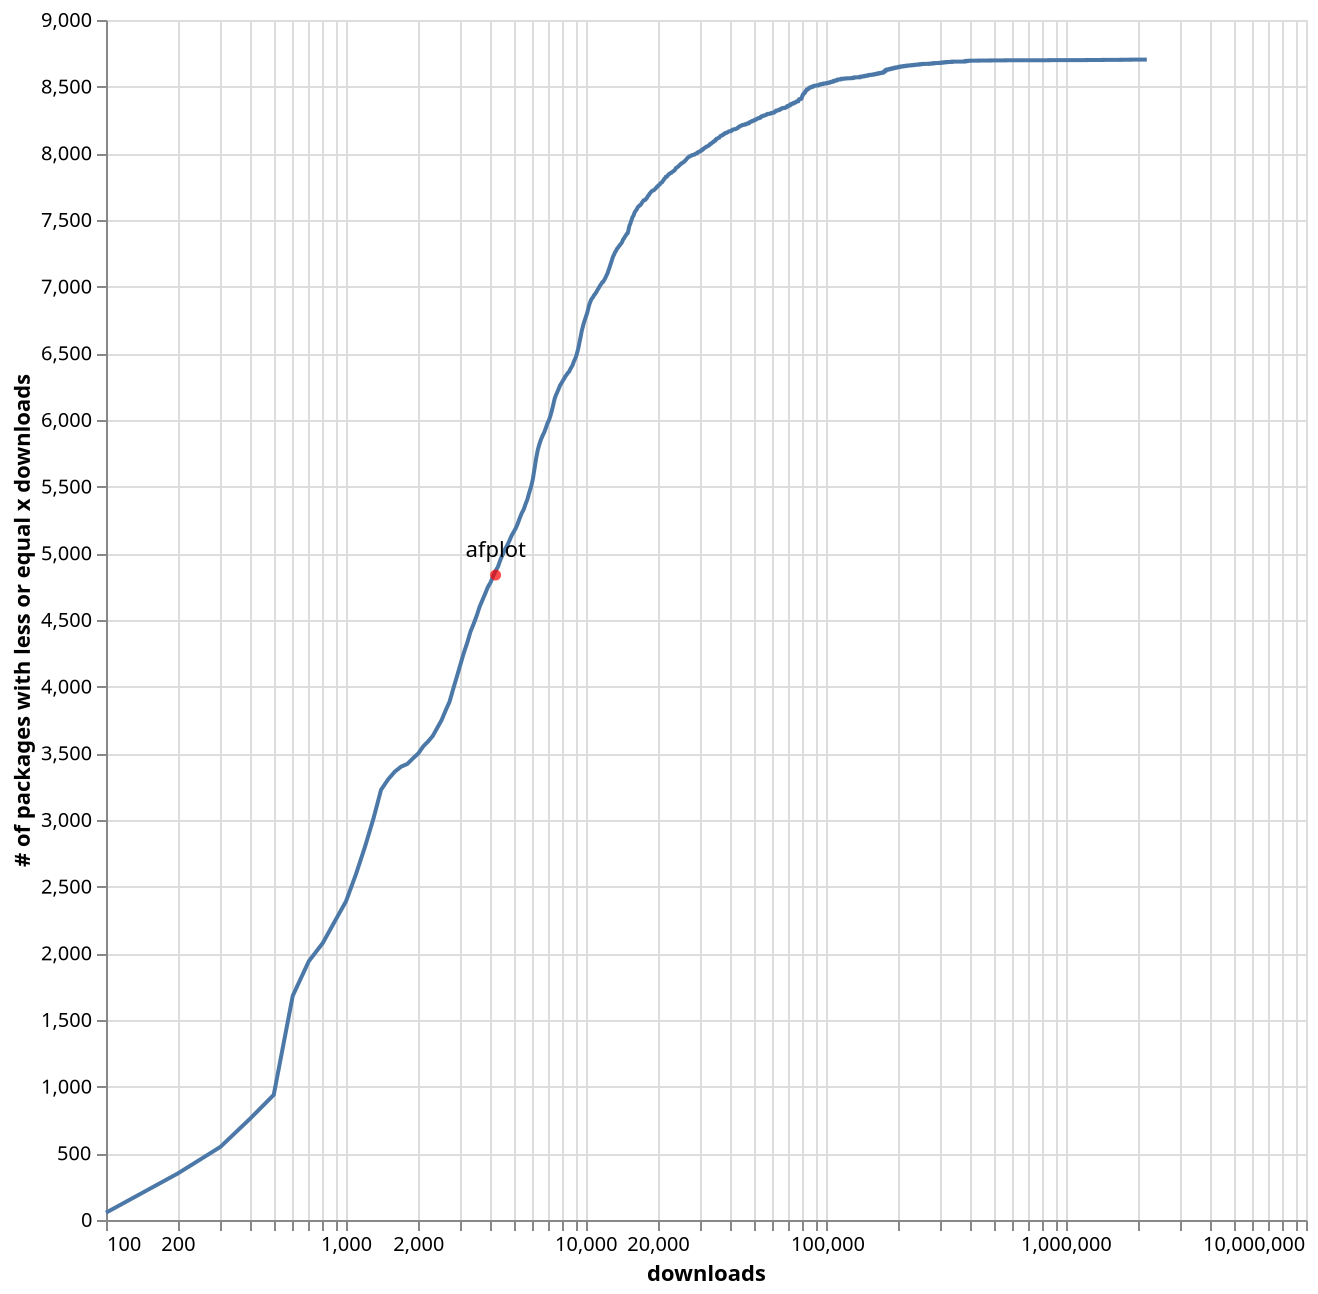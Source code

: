 {"$schema": "https://vega.github.io/schema/vega-lite/v5.json", "description": "Google's stock price over time.", "data": {"values": [{"pos": 100, "count": 55}, {"pos": 200, "count": 351}, {"pos": 300, "count": 549}, {"pos": 400, "count": 763}, {"pos": 500, "count": 939}, {"pos": 600, "count": 1682}, {"pos": 700, "count": 1941}, {"pos": 800, "count": 2077}, {"pos": 900, "count": 2243}, {"pos": 1000, "count": 2390}, {"pos": 1100, "count": 2593}, {"pos": 1200, "count": 2800}, {"pos": 1300, "count": 3008}, {"pos": 1400, "count": 3227}, {"pos": 1500, "count": 3306}, {"pos": 1600, "count": 3364}, {"pos": 1700, "count": 3401}, {"pos": 1800, "count": 3420}, {"pos": 1900, "count": 3462}, {"pos": 2000, "count": 3499}, {"pos": 2100, "count": 3553}, {"pos": 2200, "count": 3590}, {"pos": 2300, "count": 3631}, {"pos": 2400, "count": 3691}, {"pos": 2500, "count": 3748}, {"pos": 2600, "count": 3821}, {"pos": 2700, "count": 3887}, {"pos": 2800, "count": 3986}, {"pos": 2900, "count": 4078}, {"pos": 3000, "count": 4169}, {"pos": 3100, "count": 4256}, {"pos": 3200, "count": 4329}, {"pos": 3300, "count": 4412}, {"pos": 3400, "count": 4469}, {"pos": 3500, "count": 4530}, {"pos": 3600, "count": 4597}, {"pos": 3700, "count": 4648}, {"pos": 3800, "count": 4697}, {"pos": 3900, "count": 4747}, {"pos": 4000, "count": 4781}, {"pos": 4100, "count": 4826}, {"pos": 4200, "count": 4868}, {"pos": 4300, "count": 4901}, {"pos": 4400, "count": 4952}, {"pos": 4500, "count": 4992}, {"pos": 4600, "count": 5031}, {"pos": 4700, "count": 5061}, {"pos": 4800, "count": 5096}, {"pos": 4900, "count": 5134}, {"pos": 5000, "count": 5161}, {"pos": 5100, "count": 5189}, {"pos": 5200, "count": 5225}, {"pos": 5300, "count": 5266}, {"pos": 5400, "count": 5302}, {"pos": 5500, "count": 5329}, {"pos": 5600, "count": 5370}, {"pos": 5700, "count": 5405}, {"pos": 5800, "count": 5455}, {"pos": 5900, "count": 5497}, {"pos": 6000, "count": 5553}, {"pos": 6100, "count": 5633}, {"pos": 6200, "count": 5714}, {"pos": 6300, "count": 5777}, {"pos": 6400, "count": 5821}, {"pos": 6500, "count": 5856}, {"pos": 6600, "count": 5884}, {"pos": 6700, "count": 5908}, {"pos": 6800, "count": 5939}, {"pos": 6900, "count": 5973}, {"pos": 7000, "count": 5996}, {"pos": 7100, "count": 6028}, {"pos": 7200, "count": 6068}, {"pos": 7300, "count": 6112}, {"pos": 7400, "count": 6159}, {"pos": 7500, "count": 6188}, {"pos": 7600, "count": 6211}, {"pos": 7700, "count": 6235}, {"pos": 7800, "count": 6261}, {"pos": 7900, "count": 6276}, {"pos": 8000, "count": 6293}, {"pos": 8100, "count": 6309}, {"pos": 8200, "count": 6327}, {"pos": 8300, "count": 6339}, {"pos": 8400, "count": 6353}, {"pos": 8500, "count": 6362}, {"pos": 8600, "count": 6381}, {"pos": 8700, "count": 6397}, {"pos": 8800, "count": 6413}, {"pos": 8900, "count": 6439}, {"pos": 9000, "count": 6457}, {"pos": 9100, "count": 6478}, {"pos": 9200, "count": 6509}, {"pos": 9300, "count": 6543}, {"pos": 9400, "count": 6585}, {"pos": 9500, "count": 6624}, {"pos": 9600, "count": 6668}, {"pos": 9700, "count": 6699}, {"pos": 9800, "count": 6729}, {"pos": 9900, "count": 6753}, {"pos": 10000, "count": 6777}, {"pos": 10100, "count": 6799}, {"pos": 10200, "count": 6829}, {"pos": 10300, "count": 6861}, {"pos": 10400, "count": 6882}, {"pos": 10500, "count": 6901}, {"pos": 10600, "count": 6913}, {"pos": 10700, "count": 6921}, {"pos": 10800, "count": 6936}, {"pos": 10900, "count": 6944}, {"pos": 11000, "count": 6954}, {"pos": 11100, "count": 6967}, {"pos": 11200, "count": 6979}, {"pos": 11300, "count": 6990}, {"pos": 11400, "count": 7003}, {"pos": 11500, "count": 7014}, {"pos": 11600, "count": 7023}, {"pos": 11700, "count": 7034}, {"pos": 11800, "count": 7037}, {"pos": 11900, "count": 7049}, {"pos": 12000, "count": 7060}, {"pos": 12100, "count": 7074}, {"pos": 12200, "count": 7088}, {"pos": 12300, "count": 7101}, {"pos": 12400, "count": 7121}, {"pos": 12500, "count": 7138}, {"pos": 12600, "count": 7157}, {"pos": 12700, "count": 7177}, {"pos": 12800, "count": 7195}, {"pos": 12900, "count": 7215}, {"pos": 13000, "count": 7231}, {"pos": 13100, "count": 7241}, {"pos": 13200, "count": 7257}, {"pos": 13300, "count": 7265}, {"pos": 13400, "count": 7276}, {"pos": 13500, "count": 7287}, {"pos": 13600, "count": 7293}, {"pos": 13700, "count": 7302}, {"pos": 13800, "count": 7308}, {"pos": 13900, "count": 7317}, {"pos": 14000, "count": 7323}, {"pos": 14100, "count": 7331}, {"pos": 14200, "count": 7343}, {"pos": 14300, "count": 7356}, {"pos": 14400, "count": 7362}, {"pos": 14500, "count": 7372}, {"pos": 14600, "count": 7380}, {"pos": 14700, "count": 7388}, {"pos": 14800, "count": 7397}, {"pos": 14900, "count": 7400}, {"pos": 15000, "count": 7417}, {"pos": 15100, "count": 7443}, {"pos": 15200, "count": 7461}, {"pos": 15300, "count": 7472}, {"pos": 15400, "count": 7489}, {"pos": 15500, "count": 7503}, {"pos": 15600, "count": 7519}, {"pos": 15700, "count": 7527}, {"pos": 15800, "count": 7536}, {"pos": 15900, "count": 7551}, {"pos": 16000, "count": 7561}, {"pos": 16100, "count": 7569}, {"pos": 16200, "count": 7574}, {"pos": 16300, "count": 7582}, {"pos": 16400, "count": 7593}, {"pos": 16500, "count": 7599}, {"pos": 16600, "count": 7603}, {"pos": 16700, "count": 7609}, {"pos": 16800, "count": 7610}, {"pos": 16900, "count": 7616}, {"pos": 17000, "count": 7621}, {"pos": 17100, "count": 7630}, {"pos": 17200, "count": 7636}, {"pos": 17300, "count": 7642}, {"pos": 17400, "count": 7648}, {"pos": 17500, "count": 7649}, {"pos": 17600, "count": 7650}, {"pos": 17700, "count": 7652}, {"pos": 17800, "count": 7660}, {"pos": 17900, "count": 7663}, {"pos": 18000, "count": 7672}, {"pos": 18100, "count": 7678}, {"pos": 18200, "count": 7685}, {"pos": 18300, "count": 7688}, {"pos": 18400, "count": 7697}, {"pos": 18500, "count": 7701}, {"pos": 18600, "count": 7707}, {"pos": 18700, "count": 7712}, {"pos": 18800, "count": 7715}, {"pos": 18900, "count": 7720}, {"pos": 19000, "count": 7721}, {"pos": 19100, "count": 7722}, {"pos": 19200, "count": 7724}, {"pos": 19300, "count": 7729}, {"pos": 19400, "count": 7733}, {"pos": 19500, "count": 7737}, {"pos": 19600, "count": 7740}, {"pos": 19700, "count": 7747}, {"pos": 19800, "count": 7749}, {"pos": 19900, "count": 7751}, {"pos": 20000, "count": 7759}, {"pos": 20100, "count": 7762}, {"pos": 20200, "count": 7764}, {"pos": 20300, "count": 7767}, {"pos": 20400, "count": 7773}, {"pos": 20500, "count": 7778}, {"pos": 20600, "count": 7780}, {"pos": 20700, "count": 7782}, {"pos": 20800, "count": 7785}, {"pos": 20900, "count": 7793}, {"pos": 21000, "count": 7798}, {"pos": 21100, "count": 7801}, {"pos": 21200, "count": 7809}, {"pos": 21300, "count": 7813}, {"pos": 21400, "count": 7816}, {"pos": 21500, "count": 7823}, {"pos": 21600, "count": 7823}, {"pos": 21700, "count": 7826}, {"pos": 21800, "count": 7828}, {"pos": 21900, "count": 7834}, {"pos": 22000, "count": 7838}, {"pos": 22100, "count": 7843}, {"pos": 22200, "count": 7845}, {"pos": 22300, "count": 7846}, {"pos": 22400, "count": 7850}, {"pos": 22500, "count": 7852}, {"pos": 22600, "count": 7853}, {"pos": 22700, "count": 7854}, {"pos": 22800, "count": 7859}, {"pos": 22900, "count": 7861}, {"pos": 23000, "count": 7864}, {"pos": 23100, "count": 7866}, {"pos": 23200, "count": 7867}, {"pos": 23300, "count": 7870}, {"pos": 23400, "count": 7874}, {"pos": 23500, "count": 7877}, {"pos": 23600, "count": 7884}, {"pos": 23700, "count": 7890}, {"pos": 23800, "count": 7892}, {"pos": 23900, "count": 7894}, {"pos": 24000, "count": 7895}, {"pos": 24100, "count": 7898}, {"pos": 24200, "count": 7901}, {"pos": 24300, "count": 7903}, {"pos": 24400, "count": 7907}, {"pos": 24500, "count": 7910}, {"pos": 24600, "count": 7912}, {"pos": 24700, "count": 7917}, {"pos": 24800, "count": 7919}, {"pos": 24900, "count": 7923}, {"pos": 25000, "count": 7923}, {"pos": 25100, "count": 7925}, {"pos": 25200, "count": 7928}, {"pos": 25300, "count": 7930}, {"pos": 25400, "count": 7933}, {"pos": 25500, "count": 7934}, {"pos": 25600, "count": 7936}, {"pos": 25700, "count": 7938}, {"pos": 25800, "count": 7943}, {"pos": 25900, "count": 7946}, {"pos": 26000, "count": 7948}, {"pos": 26100, "count": 7951}, {"pos": 26200, "count": 7956}, {"pos": 26300, "count": 7959}, {"pos": 26400, "count": 7963}, {"pos": 26500, "count": 7966}, {"pos": 26600, "count": 7968}, {"pos": 26700, "count": 7970}, {"pos": 26800, "count": 7973}, {"pos": 26900, "count": 7975}, {"pos": 27000, "count": 7976}, {"pos": 27100, "count": 7979}, {"pos": 27200, "count": 7980}, {"pos": 27300, "count": 7980}, {"pos": 27400, "count": 7981}, {"pos": 27500, "count": 7984}, {"pos": 27600, "count": 7986}, {"pos": 27700, "count": 7987}, {"pos": 27800, "count": 7987}, {"pos": 27900, "count": 7988}, {"pos": 28000, "count": 7989}, {"pos": 28100, "count": 7990}, {"pos": 28200, "count": 7990}, {"pos": 28300, "count": 7992}, {"pos": 28400, "count": 7992}, {"pos": 28500, "count": 7995}, {"pos": 28600, "count": 7996}, {"pos": 28700, "count": 7998}, {"pos": 28800, "count": 7999}, {"pos": 28900, "count": 8001}, {"pos": 29000, "count": 8001}, {"pos": 29100, "count": 8005}, {"pos": 29200, "count": 8005}, {"pos": 29300, "count": 8008}, {"pos": 29400, "count": 8009}, {"pos": 29500, "count": 8012}, {"pos": 29600, "count": 8013}, {"pos": 29700, "count": 8014}, {"pos": 29800, "count": 8014}, {"pos": 29900, "count": 8015}, {"pos": 30000, "count": 8015}, {"pos": 30100, "count": 8018}, {"pos": 30200, "count": 8023}, {"pos": 30300, "count": 8024}, {"pos": 30400, "count": 8024}, {"pos": 30500, "count": 8028}, {"pos": 30600, "count": 8028}, {"pos": 30700, "count": 8032}, {"pos": 30800, "count": 8033}, {"pos": 30900, "count": 8033}, {"pos": 31000, "count": 8036}, {"pos": 31100, "count": 8039}, {"pos": 31200, "count": 8041}, {"pos": 31300, "count": 8042}, {"pos": 31400, "count": 8044}, {"pos": 31500, "count": 8046}, {"pos": 31600, "count": 8046}, {"pos": 31700, "count": 8048}, {"pos": 31800, "count": 8051}, {"pos": 31900, "count": 8052}, {"pos": 32000, "count": 8053}, {"pos": 32100, "count": 8053}, {"pos": 32200, "count": 8054}, {"pos": 32300, "count": 8056}, {"pos": 32400, "count": 8057}, {"pos": 32500, "count": 8060}, {"pos": 32600, "count": 8061}, {"pos": 32700, "count": 8065}, {"pos": 32800, "count": 8065}, {"pos": 32900, "count": 8067}, {"pos": 33000, "count": 8071}, {"pos": 33100, "count": 8072}, {"pos": 33200, "count": 8072}, {"pos": 33300, "count": 8074}, {"pos": 33400, "count": 8076}, {"pos": 33500, "count": 8080}, {"pos": 33600, "count": 8081}, {"pos": 33700, "count": 8082}, {"pos": 33800, "count": 8083}, {"pos": 33900, "count": 8086}, {"pos": 34000, "count": 8086}, {"pos": 34100, "count": 8087}, {"pos": 34200, "count": 8090}, {"pos": 34300, "count": 8094}, {"pos": 34400, "count": 8096}, {"pos": 34500, "count": 8097}, {"pos": 34600, "count": 8097}, {"pos": 34700, "count": 8102}, {"pos": 34800, "count": 8102}, {"pos": 34900, "count": 8106}, {"pos": 35000, "count": 8109}, {"pos": 35100, "count": 8109}, {"pos": 35200, "count": 8110}, {"pos": 35300, "count": 8111}, {"pos": 35400, "count": 8112}, {"pos": 35500, "count": 8114}, {"pos": 35600, "count": 8116}, {"pos": 35700, "count": 8117}, {"pos": 35800, "count": 8118}, {"pos": 35900, "count": 8118}, {"pos": 36000, "count": 8121}, {"pos": 36100, "count": 8124}, {"pos": 36200, "count": 8126}, {"pos": 36300, "count": 8128}, {"pos": 36400, "count": 8131}, {"pos": 36500, "count": 8132}, {"pos": 36600, "count": 8132}, {"pos": 36700, "count": 8133}, {"pos": 36800, "count": 8134}, {"pos": 36900, "count": 8136}, {"pos": 37000, "count": 8137}, {"pos": 37100, "count": 8137}, {"pos": 37200, "count": 8140}, {"pos": 37300, "count": 8140}, {"pos": 37400, "count": 8141}, {"pos": 37500, "count": 8143}, {"pos": 37600, "count": 8144}, {"pos": 37700, "count": 8145}, {"pos": 37800, "count": 8150}, {"pos": 37900, "count": 8151}, {"pos": 38000, "count": 8151}, {"pos": 38100, "count": 8152}, {"pos": 38200, "count": 8152}, {"pos": 38300, "count": 8152}, {"pos": 38400, "count": 8154}, {"pos": 38500, "count": 8154}, {"pos": 38600, "count": 8156}, {"pos": 38700, "count": 8156}, {"pos": 38800, "count": 8157}, {"pos": 38900, "count": 8158}, {"pos": 39000, "count": 8159}, {"pos": 39100, "count": 8160}, {"pos": 39200, "count": 8162}, {"pos": 39300, "count": 8164}, {"pos": 39400, "count": 8165}, {"pos": 39500, "count": 8165}, {"pos": 39600, "count": 8165}, {"pos": 39700, "count": 8165}, {"pos": 39800, "count": 8165}, {"pos": 39900, "count": 8166}, {"pos": 40000, "count": 8166}, {"pos": 40100, "count": 8167}, {"pos": 40200, "count": 8167}, {"pos": 40300, "count": 8168}, {"pos": 40400, "count": 8171}, {"pos": 40500, "count": 8171}, {"pos": 40600, "count": 8174}, {"pos": 40700, "count": 8176}, {"pos": 40800, "count": 8176}, {"pos": 40900, "count": 8177}, {"pos": 41000, "count": 8178}, {"pos": 41100, "count": 8179}, {"pos": 41200, "count": 8180}, {"pos": 41300, "count": 8180}, {"pos": 41400, "count": 8180}, {"pos": 41500, "count": 8181}, {"pos": 41600, "count": 8181}, {"pos": 41700, "count": 8181}, {"pos": 41800, "count": 8181}, {"pos": 41900, "count": 8181}, {"pos": 42000, "count": 8182}, {"pos": 42100, "count": 8183}, {"pos": 42200, "count": 8183}, {"pos": 42300, "count": 8184}, {"pos": 42400, "count": 8186}, {"pos": 42500, "count": 8187}, {"pos": 42600, "count": 8188}, {"pos": 42700, "count": 8190}, {"pos": 42800, "count": 8191}, {"pos": 42900, "count": 8192}, {"pos": 43000, "count": 8192}, {"pos": 43100, "count": 8195}, {"pos": 43200, "count": 8196}, {"pos": 43300, "count": 8198}, {"pos": 43400, "count": 8198}, {"pos": 43500, "count": 8199}, {"pos": 43600, "count": 8201}, {"pos": 43700, "count": 8203}, {"pos": 43800, "count": 8203}, {"pos": 43900, "count": 8203}, {"pos": 44000, "count": 8204}, {"pos": 44100, "count": 8205}, {"pos": 44200, "count": 8207}, {"pos": 44300, "count": 8208}, {"pos": 44400, "count": 8208}, {"pos": 44500, "count": 8209}, {"pos": 44600, "count": 8210}, {"pos": 44700, "count": 8211}, {"pos": 44800, "count": 8211}, {"pos": 44900, "count": 8213}, {"pos": 45000, "count": 8213}, {"pos": 45100, "count": 8213}, {"pos": 45200, "count": 8213}, {"pos": 45300, "count": 8213}, {"pos": 45400, "count": 8214}, {"pos": 45500, "count": 8214}, {"pos": 45600, "count": 8215}, {"pos": 45700, "count": 8215}, {"pos": 45800, "count": 8215}, {"pos": 45900, "count": 8215}, {"pos": 46000, "count": 8215}, {"pos": 46100, "count": 8218}, {"pos": 46200, "count": 8218}, {"pos": 46300, "count": 8219}, {"pos": 46400, "count": 8220}, {"pos": 46500, "count": 8220}, {"pos": 46600, "count": 8220}, {"pos": 46700, "count": 8220}, {"pos": 46800, "count": 8221}, {"pos": 46900, "count": 8223}, {"pos": 47000, "count": 8224}, {"pos": 47100, "count": 8224}, {"pos": 47200, "count": 8224}, {"pos": 47300, "count": 8224}, {"pos": 47400, "count": 8224}, {"pos": 47500, "count": 8226}, {"pos": 47600, "count": 8226}, {"pos": 47700, "count": 8226}, {"pos": 47800, "count": 8230}, {"pos": 47900, "count": 8230}, {"pos": 48000, "count": 8230}, {"pos": 48100, "count": 8231}, {"pos": 48200, "count": 8232}, {"pos": 48300, "count": 8234}, {"pos": 48400, "count": 8234}, {"pos": 48500, "count": 8235}, {"pos": 48600, "count": 8236}, {"pos": 48700, "count": 8238}, {"pos": 48800, "count": 8239}, {"pos": 48900, "count": 8239}, {"pos": 49000, "count": 8239}, {"pos": 49100, "count": 8241}, {"pos": 49200, "count": 8241}, {"pos": 49300, "count": 8241}, {"pos": 49400, "count": 8243}, {"pos": 49500, "count": 8244}, {"pos": 49600, "count": 8245}, {"pos": 49700, "count": 8245}, {"pos": 49800, "count": 8245}, {"pos": 49900, "count": 8245}, {"pos": 50000, "count": 8245}, {"pos": 50100, "count": 8246}, {"pos": 50200, "count": 8248}, {"pos": 50300, "count": 8248}, {"pos": 50400, "count": 8249}, {"pos": 50500, "count": 8249}, {"pos": 50600, "count": 8249}, {"pos": 50700, "count": 8251}, {"pos": 50800, "count": 8252}, {"pos": 50900, "count": 8254}, {"pos": 51000, "count": 8254}, {"pos": 51100, "count": 8255}, {"pos": 51200, "count": 8255}, {"pos": 51300, "count": 8255}, {"pos": 51400, "count": 8256}, {"pos": 51500, "count": 8258}, {"pos": 51600, "count": 8258}, {"pos": 51700, "count": 8259}, {"pos": 51800, "count": 8260}, {"pos": 51900, "count": 8261}, {"pos": 52000, "count": 8261}, {"pos": 52100, "count": 8262}, {"pos": 52200, "count": 8263}, {"pos": 52300, "count": 8263}, {"pos": 52400, "count": 8265}, {"pos": 52500, "count": 8265}, {"pos": 52600, "count": 8265}, {"pos": 52700, "count": 8265}, {"pos": 52800, "count": 8266}, {"pos": 52900, "count": 8266}, {"pos": 53000, "count": 8266}, {"pos": 53100, "count": 8267}, {"pos": 53200, "count": 8268}, {"pos": 53300, "count": 8268}, {"pos": 53400, "count": 8271}, {"pos": 53500, "count": 8271}, {"pos": 53600, "count": 8273}, {"pos": 53700, "count": 8276}, {"pos": 53800, "count": 8277}, {"pos": 53900, "count": 8278}, {"pos": 54000, "count": 8278}, {"pos": 54100, "count": 8278}, {"pos": 54200, "count": 8278}, {"pos": 54300, "count": 8278}, {"pos": 54400, "count": 8280}, {"pos": 54500, "count": 8281}, {"pos": 54600, "count": 8281}, {"pos": 54700, "count": 8281}, {"pos": 54800, "count": 8281}, {"pos": 54900, "count": 8282}, {"pos": 55000, "count": 8282}, {"pos": 55100, "count": 8283}, {"pos": 55200, "count": 8283}, {"pos": 55300, "count": 8284}, {"pos": 55400, "count": 8284}, {"pos": 55500, "count": 8284}, {"pos": 55600, "count": 8285}, {"pos": 55700, "count": 8285}, {"pos": 55800, "count": 8285}, {"pos": 55900, "count": 8286}, {"pos": 56000, "count": 8287}, {"pos": 56100, "count": 8288}, {"pos": 56200, "count": 8289}, {"pos": 56300, "count": 8290}, {"pos": 56400, "count": 8291}, {"pos": 56500, "count": 8291}, {"pos": 56600, "count": 8291}, {"pos": 56700, "count": 8291}, {"pos": 56800, "count": 8293}, {"pos": 56900, "count": 8293}, {"pos": 57000, "count": 8294}, {"pos": 57100, "count": 8295}, {"pos": 57200, "count": 8296}, {"pos": 57300, "count": 8296}, {"pos": 57400, "count": 8296}, {"pos": 57500, "count": 8296}, {"pos": 57600, "count": 8296}, {"pos": 57700, "count": 8296}, {"pos": 57800, "count": 8296}, {"pos": 57900, "count": 8296}, {"pos": 58000, "count": 8296}, {"pos": 58100, "count": 8297}, {"pos": 58200, "count": 8297}, {"pos": 58300, "count": 8297}, {"pos": 58400, "count": 8297}, {"pos": 58500, "count": 8298}, {"pos": 58600, "count": 8298}, {"pos": 58700, "count": 8298}, {"pos": 58800, "count": 8300}, {"pos": 58900, "count": 8301}, {"pos": 59000, "count": 8302}, {"pos": 59100, "count": 8302}, {"pos": 59200, "count": 8302}, {"pos": 59300, "count": 8302}, {"pos": 59400, "count": 8302}, {"pos": 59500, "count": 8302}, {"pos": 59600, "count": 8302}, {"pos": 59700, "count": 8303}, {"pos": 59800, "count": 8304}, {"pos": 59900, "count": 8305}, {"pos": 60000, "count": 8305}, {"pos": 60100, "count": 8305}, {"pos": 60200, "count": 8305}, {"pos": 60300, "count": 8305}, {"pos": 60400, "count": 8305}, {"pos": 60500, "count": 8305}, {"pos": 60600, "count": 8305}, {"pos": 60700, "count": 8307}, {"pos": 60800, "count": 8308}, {"pos": 60900, "count": 8308}, {"pos": 61000, "count": 8309}, {"pos": 61100, "count": 8309}, {"pos": 61200, "count": 8310}, {"pos": 61300, "count": 8313}, {"pos": 61400, "count": 8313}, {"pos": 61500, "count": 8314}, {"pos": 61600, "count": 8315}, {"pos": 61700, "count": 8316}, {"pos": 61800, "count": 8316}, {"pos": 61900, "count": 8318}, {"pos": 62000, "count": 8318}, {"pos": 62100, "count": 8319}, {"pos": 62200, "count": 8321}, {"pos": 62300, "count": 8321}, {"pos": 62400, "count": 8321}, {"pos": 62500, "count": 8321}, {"pos": 62600, "count": 8321}, {"pos": 62700, "count": 8322}, {"pos": 62800, "count": 8322}, {"pos": 62900, "count": 8322}, {"pos": 63000, "count": 8322}, {"pos": 63100, "count": 8322}, {"pos": 63200, "count": 8322}, {"pos": 63300, "count": 8323}, {"pos": 63400, "count": 8324}, {"pos": 63500, "count": 8324}, {"pos": 63600, "count": 8325}, {"pos": 63700, "count": 8325}, {"pos": 63800, "count": 8327}, {"pos": 63900, "count": 8327}, {"pos": 64000, "count": 8327}, {"pos": 64100, "count": 8327}, {"pos": 64200, "count": 8329}, {"pos": 64300, "count": 8329}, {"pos": 64400, "count": 8330}, {"pos": 64500, "count": 8331}, {"pos": 64600, "count": 8331}, {"pos": 64700, "count": 8332}, {"pos": 64800, "count": 8332}, {"pos": 64900, "count": 8334}, {"pos": 65000, "count": 8334}, {"pos": 65100, "count": 8334}, {"pos": 65200, "count": 8334}, {"pos": 65300, "count": 8334}, {"pos": 65400, "count": 8335}, {"pos": 65500, "count": 8337}, {"pos": 65600, "count": 8338}, {"pos": 65700, "count": 8338}, {"pos": 65800, "count": 8338}, {"pos": 65900, "count": 8339}, {"pos": 66000, "count": 8339}, {"pos": 66100, "count": 8340}, {"pos": 66200, "count": 8340}, {"pos": 66300, "count": 8340}, {"pos": 66400, "count": 8340}, {"pos": 66500, "count": 8340}, {"pos": 66600, "count": 8340}, {"pos": 66700, "count": 8340}, {"pos": 66800, "count": 8340}, {"pos": 66900, "count": 8341}, {"pos": 67000, "count": 8341}, {"pos": 67100, "count": 8341}, {"pos": 67200, "count": 8341}, {"pos": 67300, "count": 8341}, {"pos": 67400, "count": 8341}, {"pos": 67500, "count": 8341}, {"pos": 67600, "count": 8342}, {"pos": 67700, "count": 8342}, {"pos": 67800, "count": 8342}, {"pos": 67900, "count": 8343}, {"pos": 68000, "count": 8344}, {"pos": 68100, "count": 8345}, {"pos": 68200, "count": 8345}, {"pos": 68300, "count": 8347}, {"pos": 68400, "count": 8347}, {"pos": 68500, "count": 8348}, {"pos": 68600, "count": 8349}, {"pos": 68700, "count": 8349}, {"pos": 68800, "count": 8351}, {"pos": 68900, "count": 8351}, {"pos": 69000, "count": 8353}, {"pos": 69100, "count": 8354}, {"pos": 69200, "count": 8354}, {"pos": 69300, "count": 8356}, {"pos": 69400, "count": 8356}, {"pos": 69500, "count": 8356}, {"pos": 69600, "count": 8356}, {"pos": 69700, "count": 8356}, {"pos": 69800, "count": 8356}, {"pos": 69900, "count": 8357}, {"pos": 70000, "count": 8357}, {"pos": 70100, "count": 8357}, {"pos": 70200, "count": 8359}, {"pos": 70300, "count": 8359}, {"pos": 70400, "count": 8359}, {"pos": 70500, "count": 8360}, {"pos": 70600, "count": 8360}, {"pos": 70700, "count": 8360}, {"pos": 70800, "count": 8363}, {"pos": 70900, "count": 8365}, {"pos": 71000, "count": 8366}, {"pos": 71100, "count": 8366}, {"pos": 71200, "count": 8366}, {"pos": 71300, "count": 8366}, {"pos": 71400, "count": 8366}, {"pos": 71500, "count": 8368}, {"pos": 71600, "count": 8368}, {"pos": 71700, "count": 8370}, {"pos": 71800, "count": 8370}, {"pos": 71900, "count": 8370}, {"pos": 72000, "count": 8370}, {"pos": 72100, "count": 8370}, {"pos": 72200, "count": 8371}, {"pos": 72300, "count": 8371}, {"pos": 72400, "count": 8371}, {"pos": 72500, "count": 8372}, {"pos": 72600, "count": 8373}, {"pos": 72700, "count": 8374}, {"pos": 72800, "count": 8374}, {"pos": 72900, "count": 8374}, {"pos": 73000, "count": 8376}, {"pos": 73100, "count": 8376}, {"pos": 73200, "count": 8376}, {"pos": 73300, "count": 8376}, {"pos": 73400, "count": 8376}, {"pos": 73500, "count": 8376}, {"pos": 73600, "count": 8378}, {"pos": 73700, "count": 8378}, {"pos": 73800, "count": 8379}, {"pos": 73900, "count": 8380}, {"pos": 74000, "count": 8381}, {"pos": 74100, "count": 8381}, {"pos": 74200, "count": 8381}, {"pos": 74300, "count": 8381}, {"pos": 74400, "count": 8382}, {"pos": 74500, "count": 8382}, {"pos": 74600, "count": 8382}, {"pos": 74700, "count": 8383}, {"pos": 74800, "count": 8383}, {"pos": 74900, "count": 8385}, {"pos": 75000, "count": 8386}, {"pos": 75100, "count": 8387}, {"pos": 75200, "count": 8387}, {"pos": 75300, "count": 8387}, {"pos": 75400, "count": 8388}, {"pos": 75500, "count": 8389}, {"pos": 75600, "count": 8389}, {"pos": 75700, "count": 8389}, {"pos": 75800, "count": 8389}, {"pos": 75900, "count": 8389}, {"pos": 76000, "count": 8390}, {"pos": 76100, "count": 8390}, {"pos": 76200, "count": 8390}, {"pos": 76300, "count": 8391}, {"pos": 76400, "count": 8391}, {"pos": 76500, "count": 8393}, {"pos": 76600, "count": 8393}, {"pos": 76700, "count": 8393}, {"pos": 76800, "count": 8396}, {"pos": 76900, "count": 8399}, {"pos": 77000, "count": 8402}, {"pos": 77100, "count": 8403}, {"pos": 77200, "count": 8403}, {"pos": 77300, "count": 8405}, {"pos": 77400, "count": 8405}, {"pos": 77500, "count": 8405}, {"pos": 77600, "count": 8405}, {"pos": 77700, "count": 8405}, {"pos": 77800, "count": 8406}, {"pos": 77900, "count": 8407}, {"pos": 78000, "count": 8407}, {"pos": 78100, "count": 8407}, {"pos": 78200, "count": 8408}, {"pos": 78300, "count": 8408}, {"pos": 78400, "count": 8408}, {"pos": 78500, "count": 8409}, {"pos": 78600, "count": 8409}, {"pos": 78700, "count": 8409}, {"pos": 78800, "count": 8409}, {"pos": 78900, "count": 8409}, {"pos": 79000, "count": 8410}, {"pos": 79100, "count": 8412}, {"pos": 79200, "count": 8416}, {"pos": 79300, "count": 8417}, {"pos": 79400, "count": 8424}, {"pos": 79500, "count": 8427}, {"pos": 79600, "count": 8429}, {"pos": 79700, "count": 8430}, {"pos": 79800, "count": 8431}, {"pos": 79900, "count": 8435}, {"pos": 80000, "count": 8436}, {"pos": 80100, "count": 8439}, {"pos": 80200, "count": 8441}, {"pos": 80300, "count": 8441}, {"pos": 80400, "count": 8443}, {"pos": 80500, "count": 8445}, {"pos": 80600, "count": 8446}, {"pos": 80700, "count": 8448}, {"pos": 80800, "count": 8449}, {"pos": 80900, "count": 8449}, {"pos": 81000, "count": 8449}, {"pos": 81100, "count": 8450}, {"pos": 81200, "count": 8451}, {"pos": 81300, "count": 8452}, {"pos": 81400, "count": 8452}, {"pos": 81500, "count": 8452}, {"pos": 81600, "count": 8453}, {"pos": 81700, "count": 8458}, {"pos": 81800, "count": 8461}, {"pos": 81900, "count": 8463}, {"pos": 82000, "count": 8463}, {"pos": 82100, "count": 8466}, {"pos": 82200, "count": 8467}, {"pos": 82300, "count": 8468}, {"pos": 82400, "count": 8469}, {"pos": 82500, "count": 8469}, {"pos": 82600, "count": 8470}, {"pos": 82700, "count": 8472}, {"pos": 82800, "count": 8472}, {"pos": 82900, "count": 8474}, {"pos": 83000, "count": 8476}, {"pos": 83100, "count": 8476}, {"pos": 83200, "count": 8478}, {"pos": 83300, "count": 8479}, {"pos": 83400, "count": 8479}, {"pos": 83500, "count": 8479}, {"pos": 83600, "count": 8480}, {"pos": 83700, "count": 8480}, {"pos": 83800, "count": 8480}, {"pos": 83900, "count": 8481}, {"pos": 84000, "count": 8481}, {"pos": 84100, "count": 8482}, {"pos": 84200, "count": 8482}, {"pos": 84300, "count": 8484}, {"pos": 84400, "count": 8485}, {"pos": 84500, "count": 8486}, {"pos": 84600, "count": 8487}, {"pos": 84700, "count": 8487}, {"pos": 84800, "count": 8487}, {"pos": 84900, "count": 8488}, {"pos": 85000, "count": 8488}, {"pos": 85100, "count": 8489}, {"pos": 85200, "count": 8490}, {"pos": 85300, "count": 8491}, {"pos": 85400, "count": 8492}, {"pos": 85500, "count": 8492}, {"pos": 85600, "count": 8492}, {"pos": 85700, "count": 8492}, {"pos": 85800, "count": 8493}, {"pos": 85900, "count": 8493}, {"pos": 86000, "count": 8494}, {"pos": 86100, "count": 8495}, {"pos": 86200, "count": 8495}, {"pos": 86300, "count": 8495}, {"pos": 86400, "count": 8496}, {"pos": 86500, "count": 8496}, {"pos": 86600, "count": 8496}, {"pos": 86700, "count": 8496}, {"pos": 86800, "count": 8496}, {"pos": 86900, "count": 8497}, {"pos": 87000, "count": 8497}, {"pos": 87100, "count": 8497}, {"pos": 87200, "count": 8498}, {"pos": 87300, "count": 8498}, {"pos": 87400, "count": 8498}, {"pos": 87500, "count": 8498}, {"pos": 87600, "count": 8500}, {"pos": 87700, "count": 8500}, {"pos": 87800, "count": 8501}, {"pos": 87900, "count": 8501}, {"pos": 88000, "count": 8501}, {"pos": 88100, "count": 8501}, {"pos": 88200, "count": 8501}, {"pos": 88300, "count": 8501}, {"pos": 88400, "count": 8502}, {"pos": 88500, "count": 8502}, {"pos": 88600, "count": 8503}, {"pos": 88700, "count": 8503}, {"pos": 88800, "count": 8504}, {"pos": 88900, "count": 8504}, {"pos": 89000, "count": 8505}, {"pos": 89100, "count": 8505}, {"pos": 89200, "count": 8506}, {"pos": 89300, "count": 8506}, {"pos": 89400, "count": 8507}, {"pos": 89500, "count": 8507}, {"pos": 89600, "count": 8507}, {"pos": 89700, "count": 8507}, {"pos": 89800, "count": 8507}, {"pos": 89900, "count": 8507}, {"pos": 90000, "count": 8507}, {"pos": 90100, "count": 8507}, {"pos": 90200, "count": 8507}, {"pos": 90300, "count": 8507}, {"pos": 90400, "count": 8507}, {"pos": 90500, "count": 8507}, {"pos": 90600, "count": 8507}, {"pos": 90700, "count": 8508}, {"pos": 90800, "count": 8508}, {"pos": 90900, "count": 8508}, {"pos": 91000, "count": 8508}, {"pos": 91100, "count": 8508}, {"pos": 91200, "count": 8508}, {"pos": 91300, "count": 8508}, {"pos": 91400, "count": 8509}, {"pos": 91500, "count": 8509}, {"pos": 91600, "count": 8509}, {"pos": 91700, "count": 8509}, {"pos": 91800, "count": 8509}, {"pos": 91900, "count": 8509}, {"pos": 92000, "count": 8509}, {"pos": 92100, "count": 8509}, {"pos": 92200, "count": 8509}, {"pos": 92300, "count": 8510}, {"pos": 92400, "count": 8511}, {"pos": 92500, "count": 8511}, {"pos": 92600, "count": 8511}, {"pos": 92700, "count": 8511}, {"pos": 92800, "count": 8511}, {"pos": 92900, "count": 8511}, {"pos": 93000, "count": 8511}, {"pos": 93100, "count": 8511}, {"pos": 93200, "count": 8511}, {"pos": 93300, "count": 8511}, {"pos": 93400, "count": 8512}, {"pos": 93500, "count": 8512}, {"pos": 93600, "count": 8513}, {"pos": 93700, "count": 8514}, {"pos": 93800, "count": 8515}, {"pos": 93900, "count": 8515}, {"pos": 94000, "count": 8515}, {"pos": 94100, "count": 8515}, {"pos": 94200, "count": 8515}, {"pos": 94300, "count": 8515}, {"pos": 94400, "count": 8515}, {"pos": 94500, "count": 8515}, {"pos": 94600, "count": 8516}, {"pos": 94700, "count": 8516}, {"pos": 94800, "count": 8518}, {"pos": 94900, "count": 8519}, {"pos": 95000, "count": 8519}, {"pos": 95100, "count": 8519}, {"pos": 95200, "count": 8519}, {"pos": 95300, "count": 8519}, {"pos": 95400, "count": 8519}, {"pos": 95500, "count": 8519}, {"pos": 95600, "count": 8519}, {"pos": 95700, "count": 8519}, {"pos": 95800, "count": 8519}, {"pos": 95900, "count": 8519}, {"pos": 96000, "count": 8519}, {"pos": 96100, "count": 8519}, {"pos": 96200, "count": 8519}, {"pos": 96300, "count": 8519}, {"pos": 96400, "count": 8519}, {"pos": 96500, "count": 8519}, {"pos": 96600, "count": 8520}, {"pos": 96700, "count": 8520}, {"pos": 96800, "count": 8520}, {"pos": 96900, "count": 8520}, {"pos": 97000, "count": 8521}, {"pos": 97100, "count": 8521}, {"pos": 97200, "count": 8521}, {"pos": 97300, "count": 8521}, {"pos": 97400, "count": 8521}, {"pos": 97500, "count": 8522}, {"pos": 97600, "count": 8523}, {"pos": 97700, "count": 8523}, {"pos": 97800, "count": 8523}, {"pos": 97900, "count": 8523}, {"pos": 98000, "count": 8523}, {"pos": 98100, "count": 8524}, {"pos": 98200, "count": 8524}, {"pos": 98300, "count": 8524}, {"pos": 98400, "count": 8524}, {"pos": 98500, "count": 8524}, {"pos": 98600, "count": 8524}, {"pos": 98700, "count": 8524}, {"pos": 98800, "count": 8524}, {"pos": 98900, "count": 8524}, {"pos": 99000, "count": 8524}, {"pos": 99100, "count": 8524}, {"pos": 99200, "count": 8524}, {"pos": 99300, "count": 8524}, {"pos": 99400, "count": 8524}, {"pos": 99500, "count": 8524}, {"pos": 99600, "count": 8525}, {"pos": 99700, "count": 8525}, {"pos": 99800, "count": 8525}, {"pos": 99900, "count": 8525}, {"pos": 100000, "count": 8525}, {"pos": 100100, "count": 8525}, {"pos": 100200, "count": 8525}, {"pos": 100300, "count": 8526}, {"pos": 100400, "count": 8526}, {"pos": 100500, "count": 8526}, {"pos": 100600, "count": 8526}, {"pos": 100700, "count": 8526}, {"pos": 100800, "count": 8526}, {"pos": 100900, "count": 8526}, {"pos": 101000, "count": 8527}, {"pos": 101100, "count": 8527}, {"pos": 101200, "count": 8527}, {"pos": 101300, "count": 8528}, {"pos": 101400, "count": 8528}, {"pos": 101500, "count": 8528}, {"pos": 101600, "count": 8528}, {"pos": 101700, "count": 8528}, {"pos": 101800, "count": 8528}, {"pos": 101900, "count": 8528}, {"pos": 102000, "count": 8529}, {"pos": 102100, "count": 8529}, {"pos": 102200, "count": 8529}, {"pos": 102300, "count": 8529}, {"pos": 102400, "count": 8529}, {"pos": 102500, "count": 8529}, {"pos": 102600, "count": 8529}, {"pos": 102700, "count": 8529}, {"pos": 102800, "count": 8529}, {"pos": 102900, "count": 8530}, {"pos": 103000, "count": 8530}, {"pos": 103100, "count": 8531}, {"pos": 103200, "count": 8531}, {"pos": 103300, "count": 8531}, {"pos": 103400, "count": 8531}, {"pos": 103500, "count": 8531}, {"pos": 103600, "count": 8531}, {"pos": 103700, "count": 8532}, {"pos": 103800, "count": 8533}, {"pos": 103900, "count": 8533}, {"pos": 104000, "count": 8533}, {"pos": 104100, "count": 8533}, {"pos": 104200, "count": 8533}, {"pos": 104300, "count": 8533}, {"pos": 104400, "count": 8534}, {"pos": 104500, "count": 8534}, {"pos": 104600, "count": 8534}, {"pos": 104700, "count": 8534}, {"pos": 104800, "count": 8534}, {"pos": 104900, "count": 8534}, {"pos": 105000, "count": 8535}, {"pos": 105100, "count": 8535}, {"pos": 105200, "count": 8535}, {"pos": 105300, "count": 8535}, {"pos": 105400, "count": 8535}, {"pos": 105500, "count": 8536}, {"pos": 105600, "count": 8537}, {"pos": 105700, "count": 8537}, {"pos": 105800, "count": 8537}, {"pos": 105900, "count": 8537}, {"pos": 106000, "count": 8537}, {"pos": 106100, "count": 8537}, {"pos": 106200, "count": 8537}, {"pos": 106300, "count": 8537}, {"pos": 106400, "count": 8537}, {"pos": 106500, "count": 8537}, {"pos": 106600, "count": 8537}, {"pos": 106700, "count": 8538}, {"pos": 106800, "count": 8538}, {"pos": 106900, "count": 8538}, {"pos": 107000, "count": 8539}, {"pos": 107100, "count": 8539}, {"pos": 107200, "count": 8539}, {"pos": 107300, "count": 8541}, {"pos": 107400, "count": 8541}, {"pos": 107500, "count": 8541}, {"pos": 107600, "count": 8541}, {"pos": 107700, "count": 8541}, {"pos": 107800, "count": 8542}, {"pos": 107900, "count": 8542}, {"pos": 108000, "count": 8543}, {"pos": 108100, "count": 8543}, {"pos": 108200, "count": 8543}, {"pos": 108300, "count": 8543}, {"pos": 108400, "count": 8544}, {"pos": 108500, "count": 8544}, {"pos": 108600, "count": 8544}, {"pos": 108700, "count": 8545}, {"pos": 108800, "count": 8545}, {"pos": 108900, "count": 8545}, {"pos": 109000, "count": 8545}, {"pos": 109100, "count": 8545}, {"pos": 109200, "count": 8545}, {"pos": 109300, "count": 8545}, {"pos": 109400, "count": 8545}, {"pos": 109500, "count": 8545}, {"pos": 109600, "count": 8545}, {"pos": 109700, "count": 8545}, {"pos": 109800, "count": 8546}, {"pos": 109900, "count": 8546}, {"pos": 110000, "count": 8546}, {"pos": 110100, "count": 8546}, {"pos": 110200, "count": 8546}, {"pos": 110300, "count": 8546}, {"pos": 110400, "count": 8547}, {"pos": 110500, "count": 8547}, {"pos": 110600, "count": 8548}, {"pos": 110700, "count": 8548}, {"pos": 110800, "count": 8548}, {"pos": 110900, "count": 8548}, {"pos": 111000, "count": 8548}, {"pos": 111100, "count": 8549}, {"pos": 111200, "count": 8549}, {"pos": 111300, "count": 8549}, {"pos": 111400, "count": 8550}, {"pos": 111500, "count": 8552}, {"pos": 111600, "count": 8552}, {"pos": 111700, "count": 8552}, {"pos": 111800, "count": 8552}, {"pos": 111900, "count": 8552}, {"pos": 112000, "count": 8552}, {"pos": 112100, "count": 8552}, {"pos": 112200, "count": 8553}, {"pos": 112300, "count": 8553}, {"pos": 112400, "count": 8553}, {"pos": 112500, "count": 8554}, {"pos": 112600, "count": 8554}, {"pos": 112700, "count": 8554}, {"pos": 112800, "count": 8554}, {"pos": 112900, "count": 8554}, {"pos": 113000, "count": 8554}, {"pos": 113100, "count": 8554}, {"pos": 113200, "count": 8554}, {"pos": 113300, "count": 8554}, {"pos": 113400, "count": 8554}, {"pos": 113500, "count": 8554}, {"pos": 113600, "count": 8554}, {"pos": 113700, "count": 8554}, {"pos": 113800, "count": 8554}, {"pos": 113900, "count": 8554}, {"pos": 114000, "count": 8554}, {"pos": 114100, "count": 8554}, {"pos": 114200, "count": 8554}, {"pos": 114300, "count": 8554}, {"pos": 114400, "count": 8554}, {"pos": 114500, "count": 8554}, {"pos": 114600, "count": 8554}, {"pos": 114700, "count": 8554}, {"pos": 114800, "count": 8554}, {"pos": 114900, "count": 8554}, {"pos": 115000, "count": 8555}, {"pos": 115100, "count": 8556}, {"pos": 115200, "count": 8556}, {"pos": 115300, "count": 8556}, {"pos": 115400, "count": 8556}, {"pos": 115500, "count": 8556}, {"pos": 115600, "count": 8557}, {"pos": 115700, "count": 8557}, {"pos": 115800, "count": 8559}, {"pos": 115900, "count": 8559}, {"pos": 116000, "count": 8559}, {"pos": 116100, "count": 8559}, {"pos": 116200, "count": 8559}, {"pos": 116300, "count": 8559}, {"pos": 116400, "count": 8559}, {"pos": 116500, "count": 8559}, {"pos": 116600, "count": 8559}, {"pos": 116700, "count": 8559}, {"pos": 116800, "count": 8559}, {"pos": 116900, "count": 8559}, {"pos": 117000, "count": 8559}, {"pos": 117100, "count": 8559}, {"pos": 117200, "count": 8559}, {"pos": 117300, "count": 8559}, {"pos": 117400, "count": 8559}, {"pos": 117500, "count": 8559}, {"pos": 117600, "count": 8559}, {"pos": 117700, "count": 8559}, {"pos": 117800, "count": 8559}, {"pos": 117900, "count": 8559}, {"pos": 118000, "count": 8559}, {"pos": 118100, "count": 8559}, {"pos": 118200, "count": 8560}, {"pos": 118300, "count": 8560}, {"pos": 118400, "count": 8560}, {"pos": 118500, "count": 8560}, {"pos": 118600, "count": 8560}, {"pos": 118700, "count": 8560}, {"pos": 118800, "count": 8560}, {"pos": 118900, "count": 8560}, {"pos": 119000, "count": 8560}, {"pos": 119100, "count": 8560}, {"pos": 119200, "count": 8560}, {"pos": 119300, "count": 8560}, {"pos": 119400, "count": 8560}, {"pos": 119500, "count": 8560}, {"pos": 119600, "count": 8560}, {"pos": 119700, "count": 8561}, {"pos": 119800, "count": 8561}, {"pos": 119900, "count": 8561}, {"pos": 120000, "count": 8561}, {"pos": 120100, "count": 8561}, {"pos": 120200, "count": 8561}, {"pos": 120300, "count": 8562}, {"pos": 120400, "count": 8562}, {"pos": 120500, "count": 8562}, {"pos": 120600, "count": 8562}, {"pos": 120700, "count": 8562}, {"pos": 120800, "count": 8562}, {"pos": 120900, "count": 8562}, {"pos": 121000, "count": 8562}, {"pos": 121100, "count": 8562}, {"pos": 121200, "count": 8562}, {"pos": 121300, "count": 8562}, {"pos": 121400, "count": 8562}, {"pos": 121500, "count": 8562}, {"pos": 121600, "count": 8562}, {"pos": 121700, "count": 8562}, {"pos": 121800, "count": 8562}, {"pos": 121900, "count": 8562}, {"pos": 122000, "count": 8562}, {"pos": 122100, "count": 8562}, {"pos": 122200, "count": 8562}, {"pos": 122300, "count": 8562}, {"pos": 122400, "count": 8562}, {"pos": 122500, "count": 8562}, {"pos": 122600, "count": 8562}, {"pos": 122700, "count": 8562}, {"pos": 122800, "count": 8562}, {"pos": 122900, "count": 8562}, {"pos": 123000, "count": 8562}, {"pos": 123100, "count": 8563}, {"pos": 123200, "count": 8563}, {"pos": 123300, "count": 8563}, {"pos": 123400, "count": 8563}, {"pos": 123500, "count": 8563}, {"pos": 123600, "count": 8563}, {"pos": 123700, "count": 8563}, {"pos": 123800, "count": 8563}, {"pos": 123900, "count": 8563}, {"pos": 124000, "count": 8563}, {"pos": 124100, "count": 8563}, {"pos": 124200, "count": 8563}, {"pos": 124300, "count": 8563}, {"pos": 124400, "count": 8563}, {"pos": 124500, "count": 8563}, {"pos": 124600, "count": 8563}, {"pos": 124700, "count": 8563}, {"pos": 124800, "count": 8563}, {"pos": 124900, "count": 8563}, {"pos": 125000, "count": 8563}, {"pos": 125100, "count": 8563}, {"pos": 125200, "count": 8563}, {"pos": 125300, "count": 8563}, {"pos": 125400, "count": 8563}, {"pos": 125500, "count": 8563}, {"pos": 125600, "count": 8563}, {"pos": 125700, "count": 8563}, {"pos": 125800, "count": 8563}, {"pos": 125900, "count": 8563}, {"pos": 126000, "count": 8563}, {"pos": 126100, "count": 8563}, {"pos": 126200, "count": 8563}, {"pos": 126300, "count": 8563}, {"pos": 126400, "count": 8563}, {"pos": 126500, "count": 8563}, {"pos": 126600, "count": 8563}, {"pos": 126700, "count": 8563}, {"pos": 126800, "count": 8563}, {"pos": 126900, "count": 8563}, {"pos": 127000, "count": 8563}, {"pos": 127100, "count": 8563}, {"pos": 127200, "count": 8563}, {"pos": 127300, "count": 8564}, {"pos": 127400, "count": 8564}, {"pos": 127500, "count": 8564}, {"pos": 127600, "count": 8564}, {"pos": 127700, "count": 8564}, {"pos": 127800, "count": 8564}, {"pos": 127900, "count": 8564}, {"pos": 128000, "count": 8564}, {"pos": 128100, "count": 8564}, {"pos": 128200, "count": 8564}, {"pos": 128300, "count": 8564}, {"pos": 128400, "count": 8564}, {"pos": 128500, "count": 8564}, {"pos": 128600, "count": 8564}, {"pos": 128700, "count": 8564}, {"pos": 128800, "count": 8565}, {"pos": 128900, "count": 8565}, {"pos": 129000, "count": 8565}, {"pos": 129100, "count": 8565}, {"pos": 129200, "count": 8565}, {"pos": 129300, "count": 8565}, {"pos": 129400, "count": 8566}, {"pos": 129500, "count": 8566}, {"pos": 129600, "count": 8566}, {"pos": 129700, "count": 8566}, {"pos": 129800, "count": 8566}, {"pos": 129900, "count": 8566}, {"pos": 130000, "count": 8566}, {"pos": 130100, "count": 8566}, {"pos": 130200, "count": 8566}, {"pos": 130300, "count": 8567}, {"pos": 130400, "count": 8567}, {"pos": 130500, "count": 8567}, {"pos": 130600, "count": 8567}, {"pos": 130700, "count": 8567}, {"pos": 130800, "count": 8567}, {"pos": 130900, "count": 8568}, {"pos": 131000, "count": 8568}, {"pos": 131100, "count": 8568}, {"pos": 131200, "count": 8569}, {"pos": 131300, "count": 8569}, {"pos": 131400, "count": 8569}, {"pos": 131500, "count": 8569}, {"pos": 131600, "count": 8569}, {"pos": 131700, "count": 8569}, {"pos": 131800, "count": 8569}, {"pos": 131900, "count": 8569}, {"pos": 132000, "count": 8569}, {"pos": 132100, "count": 8570}, {"pos": 132200, "count": 8570}, {"pos": 132300, "count": 8570}, {"pos": 132400, "count": 8570}, {"pos": 132500, "count": 8570}, {"pos": 132600, "count": 8570}, {"pos": 132700, "count": 8570}, {"pos": 132800, "count": 8570}, {"pos": 132900, "count": 8570}, {"pos": 133000, "count": 8570}, {"pos": 133100, "count": 8570}, {"pos": 133200, "count": 8570}, {"pos": 133300, "count": 8570}, {"pos": 133400, "count": 8570}, {"pos": 133500, "count": 8570}, {"pos": 133600, "count": 8570}, {"pos": 133700, "count": 8570}, {"pos": 133800, "count": 8570}, {"pos": 133900, "count": 8570}, {"pos": 134000, "count": 8570}, {"pos": 134100, "count": 8570}, {"pos": 134200, "count": 8570}, {"pos": 134300, "count": 8570}, {"pos": 134400, "count": 8570}, {"pos": 134500, "count": 8570}, {"pos": 134600, "count": 8570}, {"pos": 134700, "count": 8570}, {"pos": 134800, "count": 8570}, {"pos": 134900, "count": 8570}, {"pos": 135000, "count": 8570}, {"pos": 135100, "count": 8570}, {"pos": 135200, "count": 8570}, {"pos": 135300, "count": 8570}, {"pos": 135400, "count": 8570}, {"pos": 135500, "count": 8570}, {"pos": 135600, "count": 8570}, {"pos": 135700, "count": 8570}, {"pos": 135800, "count": 8570}, {"pos": 135900, "count": 8570}, {"pos": 136000, "count": 8570}, {"pos": 136100, "count": 8570}, {"pos": 136200, "count": 8570}, {"pos": 136300, "count": 8570}, {"pos": 136400, "count": 8570}, {"pos": 136500, "count": 8570}, {"pos": 136600, "count": 8570}, {"pos": 136700, "count": 8570}, {"pos": 136800, "count": 8570}, {"pos": 136900, "count": 8570}, {"pos": 137000, "count": 8570}, {"pos": 137100, "count": 8570}, {"pos": 137200, "count": 8570}, {"pos": 137300, "count": 8570}, {"pos": 137400, "count": 8570}, {"pos": 137500, "count": 8570}, {"pos": 137600, "count": 8570}, {"pos": 137700, "count": 8571}, {"pos": 137800, "count": 8571}, {"pos": 137900, "count": 8571}, {"pos": 138000, "count": 8571}, {"pos": 138100, "count": 8571}, {"pos": 138200, "count": 8573}, {"pos": 138300, "count": 8573}, {"pos": 138400, "count": 8573}, {"pos": 138500, "count": 8574}, {"pos": 138600, "count": 8574}, {"pos": 138700, "count": 8574}, {"pos": 138800, "count": 8574}, {"pos": 138900, "count": 8574}, {"pos": 139000, "count": 8574}, {"pos": 139100, "count": 8574}, {"pos": 139200, "count": 8574}, {"pos": 139300, "count": 8574}, {"pos": 139400, "count": 8574}, {"pos": 139500, "count": 8574}, {"pos": 139600, "count": 8574}, {"pos": 139700, "count": 8574}, {"pos": 139800, "count": 8574}, {"pos": 139900, "count": 8574}, {"pos": 140000, "count": 8574}, {"pos": 140100, "count": 8575}, {"pos": 140200, "count": 8575}, {"pos": 140300, "count": 8575}, {"pos": 140400, "count": 8575}, {"pos": 140500, "count": 8575}, {"pos": 140600, "count": 8575}, {"pos": 140700, "count": 8575}, {"pos": 140800, "count": 8575}, {"pos": 140900, "count": 8576}, {"pos": 141000, "count": 8576}, {"pos": 141100, "count": 8576}, {"pos": 141200, "count": 8576}, {"pos": 141300, "count": 8576}, {"pos": 141400, "count": 8576}, {"pos": 141500, "count": 8576}, {"pos": 141600, "count": 8576}, {"pos": 141700, "count": 8577}, {"pos": 141800, "count": 8577}, {"pos": 141900, "count": 8577}, {"pos": 142000, "count": 8577}, {"pos": 142100, "count": 8577}, {"pos": 142200, "count": 8577}, {"pos": 142300, "count": 8577}, {"pos": 142400, "count": 8577}, {"pos": 142500, "count": 8577}, {"pos": 142600, "count": 8577}, {"pos": 142700, "count": 8577}, {"pos": 142800, "count": 8577}, {"pos": 142900, "count": 8577}, {"pos": 143000, "count": 8577}, {"pos": 143100, "count": 8577}, {"pos": 143200, "count": 8577}, {"pos": 143300, "count": 8577}, {"pos": 143400, "count": 8577}, {"pos": 143500, "count": 8577}, {"pos": 143600, "count": 8577}, {"pos": 143700, "count": 8578}, {"pos": 143800, "count": 8578}, {"pos": 143900, "count": 8578}, {"pos": 144000, "count": 8578}, {"pos": 144100, "count": 8579}, {"pos": 144200, "count": 8579}, {"pos": 144300, "count": 8579}, {"pos": 144400, "count": 8579}, {"pos": 144500, "count": 8579}, {"pos": 144600, "count": 8579}, {"pos": 144700, "count": 8580}, {"pos": 144800, "count": 8580}, {"pos": 144900, "count": 8580}, {"pos": 145000, "count": 8580}, {"pos": 145100, "count": 8580}, {"pos": 145200, "count": 8580}, {"pos": 145300, "count": 8580}, {"pos": 145400, "count": 8580}, {"pos": 145500, "count": 8580}, {"pos": 145600, "count": 8580}, {"pos": 145700, "count": 8580}, {"pos": 145800, "count": 8581}, {"pos": 145900, "count": 8581}, {"pos": 146000, "count": 8581}, {"pos": 146100, "count": 8581}, {"pos": 146200, "count": 8581}, {"pos": 146300, "count": 8581}, {"pos": 146400, "count": 8581}, {"pos": 146500, "count": 8581}, {"pos": 146600, "count": 8581}, {"pos": 146700, "count": 8581}, {"pos": 146800, "count": 8581}, {"pos": 146900, "count": 8581}, {"pos": 147000, "count": 8581}, {"pos": 147100, "count": 8582}, {"pos": 147200, "count": 8582}, {"pos": 147300, "count": 8582}, {"pos": 147400, "count": 8582}, {"pos": 147500, "count": 8582}, {"pos": 147600, "count": 8582}, {"pos": 147700, "count": 8582}, {"pos": 147800, "count": 8583}, {"pos": 147900, "count": 8583}, {"pos": 148000, "count": 8583}, {"pos": 148100, "count": 8583}, {"pos": 148200, "count": 8583}, {"pos": 148300, "count": 8583}, {"pos": 148400, "count": 8583}, {"pos": 148500, "count": 8583}, {"pos": 148600, "count": 8583}, {"pos": 148700, "count": 8583}, {"pos": 148800, "count": 8583}, {"pos": 148900, "count": 8583}, {"pos": 149000, "count": 8583}, {"pos": 149100, "count": 8583}, {"pos": 149200, "count": 8583}, {"pos": 149300, "count": 8584}, {"pos": 149400, "count": 8584}, {"pos": 149500, "count": 8584}, {"pos": 149600, "count": 8584}, {"pos": 149700, "count": 8585}, {"pos": 149800, "count": 8585}, {"pos": 149900, "count": 8585}, {"pos": 150000, "count": 8585}, {"pos": 150100, "count": 8585}, {"pos": 150200, "count": 8585}, {"pos": 150300, "count": 8585}, {"pos": 150400, "count": 8585}, {"pos": 150500, "count": 8585}, {"pos": 150600, "count": 8586}, {"pos": 150700, "count": 8587}, {"pos": 150800, "count": 8587}, {"pos": 150900, "count": 8587}, {"pos": 151000, "count": 8587}, {"pos": 151100, "count": 8587}, {"pos": 151200, "count": 8587}, {"pos": 151300, "count": 8587}, {"pos": 151400, "count": 8587}, {"pos": 151500, "count": 8587}, {"pos": 151600, "count": 8587}, {"pos": 151700, "count": 8587}, {"pos": 151800, "count": 8587}, {"pos": 151900, "count": 8587}, {"pos": 152000, "count": 8587}, {"pos": 152100, "count": 8588}, {"pos": 152200, "count": 8588}, {"pos": 152300, "count": 8588}, {"pos": 152400, "count": 8588}, {"pos": 152500, "count": 8588}, {"pos": 152600, "count": 8588}, {"pos": 152700, "count": 8588}, {"pos": 152800, "count": 8588}, {"pos": 152900, "count": 8588}, {"pos": 153000, "count": 8588}, {"pos": 153100, "count": 8588}, {"pos": 153200, "count": 8589}, {"pos": 153300, "count": 8589}, {"pos": 153400, "count": 8589}, {"pos": 153500, "count": 8589}, {"pos": 153600, "count": 8589}, {"pos": 153700, "count": 8589}, {"pos": 153800, "count": 8589}, {"pos": 153900, "count": 8589}, {"pos": 154000, "count": 8589}, {"pos": 154100, "count": 8589}, {"pos": 154200, "count": 8589}, {"pos": 154300, "count": 8589}, {"pos": 154400, "count": 8589}, {"pos": 154500, "count": 8589}, {"pos": 154600, "count": 8589}, {"pos": 154700, "count": 8589}, {"pos": 154800, "count": 8589}, {"pos": 154900, "count": 8589}, {"pos": 155000, "count": 8589}, {"pos": 155100, "count": 8589}, {"pos": 155200, "count": 8589}, {"pos": 155300, "count": 8589}, {"pos": 155400, "count": 8589}, {"pos": 155500, "count": 8589}, {"pos": 155600, "count": 8589}, {"pos": 155700, "count": 8589}, {"pos": 155800, "count": 8590}, {"pos": 155900, "count": 8590}, {"pos": 156000, "count": 8590}, {"pos": 156100, "count": 8590}, {"pos": 156200, "count": 8590}, {"pos": 156300, "count": 8590}, {"pos": 156400, "count": 8590}, {"pos": 156500, "count": 8590}, {"pos": 156600, "count": 8590}, {"pos": 156700, "count": 8590}, {"pos": 156800, "count": 8590}, {"pos": 156900, "count": 8590}, {"pos": 157000, "count": 8590}, {"pos": 157100, "count": 8590}, {"pos": 157200, "count": 8590}, {"pos": 157300, "count": 8590}, {"pos": 157400, "count": 8590}, {"pos": 157500, "count": 8590}, {"pos": 157600, "count": 8590}, {"pos": 157700, "count": 8591}, {"pos": 157800, "count": 8591}, {"pos": 157900, "count": 8591}, {"pos": 158000, "count": 8592}, {"pos": 158100, "count": 8592}, {"pos": 158200, "count": 8592}, {"pos": 158300, "count": 8592}, {"pos": 158400, "count": 8593}, {"pos": 158500, "count": 8593}, {"pos": 158600, "count": 8593}, {"pos": 158700, "count": 8593}, {"pos": 158800, "count": 8593}, {"pos": 158900, "count": 8593}, {"pos": 159000, "count": 8593}, {"pos": 159100, "count": 8593}, {"pos": 159200, "count": 8593}, {"pos": 159300, "count": 8593}, {"pos": 159400, "count": 8593}, {"pos": 159500, "count": 8593}, {"pos": 159600, "count": 8593}, {"pos": 159700, "count": 8593}, {"pos": 159800, "count": 8593}, {"pos": 159900, "count": 8593}, {"pos": 160000, "count": 8593}, {"pos": 160100, "count": 8593}, {"pos": 160200, "count": 8594}, {"pos": 160300, "count": 8594}, {"pos": 160400, "count": 8594}, {"pos": 160500, "count": 8594}, {"pos": 160600, "count": 8594}, {"pos": 160700, "count": 8594}, {"pos": 160800, "count": 8594}, {"pos": 160900, "count": 8594}, {"pos": 161000, "count": 8594}, {"pos": 161100, "count": 8594}, {"pos": 161200, "count": 8594}, {"pos": 161300, "count": 8594}, {"pos": 161400, "count": 8595}, {"pos": 161500, "count": 8595}, {"pos": 161600, "count": 8595}, {"pos": 161700, "count": 8595}, {"pos": 161800, "count": 8596}, {"pos": 161900, "count": 8596}, {"pos": 162000, "count": 8596}, {"pos": 162100, "count": 8596}, {"pos": 162200, "count": 8596}, {"pos": 162300, "count": 8596}, {"pos": 162400, "count": 8596}, {"pos": 162500, "count": 8596}, {"pos": 162600, "count": 8596}, {"pos": 162700, "count": 8596}, {"pos": 162800, "count": 8597}, {"pos": 162900, "count": 8597}, {"pos": 163000, "count": 8597}, {"pos": 163100, "count": 8597}, {"pos": 163200, "count": 8597}, {"pos": 163300, "count": 8597}, {"pos": 163400, "count": 8597}, {"pos": 163500, "count": 8597}, {"pos": 163600, "count": 8597}, {"pos": 163700, "count": 8597}, {"pos": 163800, "count": 8597}, {"pos": 163900, "count": 8597}, {"pos": 164000, "count": 8597}, {"pos": 164100, "count": 8598}, {"pos": 164200, "count": 8598}, {"pos": 164300, "count": 8598}, {"pos": 164400, "count": 8598}, {"pos": 164500, "count": 8599}, {"pos": 164600, "count": 8599}, {"pos": 164700, "count": 8599}, {"pos": 164800, "count": 8599}, {"pos": 164900, "count": 8599}, {"pos": 165000, "count": 8599}, {"pos": 165100, "count": 8599}, {"pos": 165200, "count": 8599}, {"pos": 165300, "count": 8599}, {"pos": 165400, "count": 8599}, {"pos": 165500, "count": 8599}, {"pos": 165600, "count": 8599}, {"pos": 165700, "count": 8599}, {"pos": 165800, "count": 8599}, {"pos": 165900, "count": 8599}, {"pos": 166000, "count": 8599}, {"pos": 166100, "count": 8599}, {"pos": 166200, "count": 8600}, {"pos": 166300, "count": 8600}, {"pos": 166400, "count": 8600}, {"pos": 166500, "count": 8600}, {"pos": 166600, "count": 8600}, {"pos": 166700, "count": 8600}, {"pos": 166800, "count": 8602}, {"pos": 166900, "count": 8602}, {"pos": 167000, "count": 8602}, {"pos": 167100, "count": 8602}, {"pos": 167200, "count": 8602}, {"pos": 167300, "count": 8602}, {"pos": 167400, "count": 8602}, {"pos": 167500, "count": 8602}, {"pos": 167600, "count": 8602}, {"pos": 167700, "count": 8602}, {"pos": 167800, "count": 8602}, {"pos": 167900, "count": 8602}, {"pos": 168000, "count": 8602}, {"pos": 168100, "count": 8602}, {"pos": 168200, "count": 8602}, {"pos": 168300, "count": 8602}, {"pos": 168400, "count": 8602}, {"pos": 168500, "count": 8602}, {"pos": 168600, "count": 8602}, {"pos": 168700, "count": 8602}, {"pos": 168800, "count": 8602}, {"pos": 168900, "count": 8602}, {"pos": 169000, "count": 8602}, {"pos": 169100, "count": 8602}, {"pos": 169200, "count": 8602}, {"pos": 169300, "count": 8603}, {"pos": 169400, "count": 8603}, {"pos": 169500, "count": 8603}, {"pos": 169600, "count": 8603}, {"pos": 169700, "count": 8603}, {"pos": 169800, "count": 8603}, {"pos": 169900, "count": 8603}, {"pos": 170000, "count": 8603}, {"pos": 170100, "count": 8603}, {"pos": 170200, "count": 8603}, {"pos": 170300, "count": 8603}, {"pos": 170400, "count": 8603}, {"pos": 170500, "count": 8604}, {"pos": 170600, "count": 8604}, {"pos": 170700, "count": 8604}, {"pos": 170800, "count": 8604}, {"pos": 170900, "count": 8604}, {"pos": 171000, "count": 8604}, {"pos": 171100, "count": 8604}, {"pos": 171200, "count": 8604}, {"pos": 171300, "count": 8605}, {"pos": 171400, "count": 8605}, {"pos": 171500, "count": 8605}, {"pos": 171600, "count": 8605}, {"pos": 171700, "count": 8605}, {"pos": 171800, "count": 8605}, {"pos": 171900, "count": 8606}, {"pos": 172000, "count": 8606}, {"pos": 172100, "count": 8606}, {"pos": 172200, "count": 8606}, {"pos": 172300, "count": 8606}, {"pos": 172400, "count": 8606}, {"pos": 172500, "count": 8606}, {"pos": 172600, "count": 8606}, {"pos": 172700, "count": 8606}, {"pos": 172800, "count": 8606}, {"pos": 172900, "count": 8606}, {"pos": 173000, "count": 8606}, {"pos": 173100, "count": 8606}, {"pos": 173200, "count": 8606}, {"pos": 173300, "count": 8606}, {"pos": 173400, "count": 8606}, {"pos": 173500, "count": 8607}, {"pos": 173600, "count": 8608}, {"pos": 173700, "count": 8608}, {"pos": 173800, "count": 8609}, {"pos": 173900, "count": 8610}, {"pos": 174000, "count": 8610}, {"pos": 174100, "count": 8611}, {"pos": 174200, "count": 8612}, {"pos": 174300, "count": 8612}, {"pos": 174400, "count": 8612}, {"pos": 174500, "count": 8612}, {"pos": 174600, "count": 8612}, {"pos": 174700, "count": 8612}, {"pos": 174800, "count": 8613}, {"pos": 174900, "count": 8613}, {"pos": 175000, "count": 8613}, {"pos": 175100, "count": 8613}, {"pos": 175200, "count": 8613}, {"pos": 175300, "count": 8614}, {"pos": 175400, "count": 8614}, {"pos": 175500, "count": 8614}, {"pos": 175600, "count": 8615}, {"pos": 175700, "count": 8615}, {"pos": 175800, "count": 8616}, {"pos": 175900, "count": 8617}, {"pos": 176000, "count": 8617}, {"pos": 176100, "count": 8617}, {"pos": 176200, "count": 8617}, {"pos": 176300, "count": 8617}, {"pos": 176400, "count": 8618}, {"pos": 176500, "count": 8620}, {"pos": 176600, "count": 8620}, {"pos": 176700, "count": 8620}, {"pos": 176800, "count": 8620}, {"pos": 176900, "count": 8620}, {"pos": 177000, "count": 8620}, {"pos": 177100, "count": 8620}, {"pos": 177200, "count": 8620}, {"pos": 177300, "count": 8622}, {"pos": 177400, "count": 8622}, {"pos": 177500, "count": 8622}, {"pos": 177600, "count": 8622}, {"pos": 177700, "count": 8622}, {"pos": 177800, "count": 8623}, {"pos": 177900, "count": 8623}, {"pos": 178000, "count": 8623}, {"pos": 178100, "count": 8624}, {"pos": 178200, "count": 8624}, {"pos": 178300, "count": 8625}, {"pos": 178400, "count": 8626}, {"pos": 178500, "count": 8627}, {"pos": 178600, "count": 8627}, {"pos": 178700, "count": 8627}, {"pos": 178800, "count": 8627}, {"pos": 178900, "count": 8627}, {"pos": 179000, "count": 8627}, {"pos": 179100, "count": 8627}, {"pos": 179200, "count": 8627}, {"pos": 179300, "count": 8627}, {"pos": 179400, "count": 8627}, {"pos": 179500, "count": 8627}, {"pos": 179600, "count": 8627}, {"pos": 179700, "count": 8627}, {"pos": 179800, "count": 8627}, {"pos": 179900, "count": 8627}, {"pos": 180000, "count": 8627}, {"pos": 180100, "count": 8627}, {"pos": 180200, "count": 8627}, {"pos": 180300, "count": 8628}, {"pos": 180400, "count": 8628}, {"pos": 180500, "count": 8628}, {"pos": 180600, "count": 8628}, {"pos": 180700, "count": 8629}, {"pos": 180800, "count": 8629}, {"pos": 180900, "count": 8629}, {"pos": 181000, "count": 8629}, {"pos": 181100, "count": 8629}, {"pos": 181200, "count": 8629}, {"pos": 181300, "count": 8629}, {"pos": 181400, "count": 8629}, {"pos": 181500, "count": 8629}, {"pos": 181600, "count": 8629}, {"pos": 181700, "count": 8629}, {"pos": 181800, "count": 8629}, {"pos": 181900, "count": 8629}, {"pos": 182000, "count": 8629}, {"pos": 182100, "count": 8629}, {"pos": 182200, "count": 8629}, {"pos": 182300, "count": 8629}, {"pos": 182400, "count": 8629}, {"pos": 182500, "count": 8630}, {"pos": 182600, "count": 8630}, {"pos": 182700, "count": 8630}, {"pos": 182800, "count": 8630}, {"pos": 182900, "count": 8630}, {"pos": 183000, "count": 8630}, {"pos": 183100, "count": 8630}, {"pos": 183200, "count": 8630}, {"pos": 183300, "count": 8630}, {"pos": 183400, "count": 8630}, {"pos": 183500, "count": 8630}, {"pos": 183600, "count": 8630}, {"pos": 183700, "count": 8630}, {"pos": 183800, "count": 8631}, {"pos": 183900, "count": 8632}, {"pos": 184000, "count": 8632}, {"pos": 184100, "count": 8632}, {"pos": 184200, "count": 8632}, {"pos": 184300, "count": 8632}, {"pos": 184400, "count": 8632}, {"pos": 184500, "count": 8632}, {"pos": 184600, "count": 8632}, {"pos": 184700, "count": 8632}, {"pos": 184800, "count": 8633}, {"pos": 184900, "count": 8633}, {"pos": 185000, "count": 8633}, {"pos": 185100, "count": 8633}, {"pos": 185200, "count": 8633}, {"pos": 185300, "count": 8633}, {"pos": 185400, "count": 8633}, {"pos": 185500, "count": 8633}, {"pos": 185600, "count": 8633}, {"pos": 185700, "count": 8633}, {"pos": 185800, "count": 8633}, {"pos": 185900, "count": 8633}, {"pos": 186000, "count": 8633}, {"pos": 186100, "count": 8633}, {"pos": 186200, "count": 8633}, {"pos": 186300, "count": 8633}, {"pos": 186400, "count": 8633}, {"pos": 186500, "count": 8633}, {"pos": 186600, "count": 8633}, {"pos": 186700, "count": 8633}, {"pos": 186800, "count": 8634}, {"pos": 186900, "count": 8634}, {"pos": 187000, "count": 8634}, {"pos": 187100, "count": 8634}, {"pos": 187200, "count": 8634}, {"pos": 187300, "count": 8634}, {"pos": 187400, "count": 8634}, {"pos": 187500, "count": 8634}, {"pos": 187600, "count": 8635}, {"pos": 187700, "count": 8636}, {"pos": 187800, "count": 8636}, {"pos": 187900, "count": 8636}, {"pos": 188000, "count": 8636}, {"pos": 188100, "count": 8636}, {"pos": 188200, "count": 8636}, {"pos": 188300, "count": 8636}, {"pos": 188400, "count": 8636}, {"pos": 188500, "count": 8636}, {"pos": 188600, "count": 8637}, {"pos": 188700, "count": 8637}, {"pos": 188800, "count": 8637}, {"pos": 188900, "count": 8637}, {"pos": 189000, "count": 8637}, {"pos": 189100, "count": 8638}, {"pos": 189200, "count": 8638}, {"pos": 189300, "count": 8638}, {"pos": 189400, "count": 8638}, {"pos": 189500, "count": 8638}, {"pos": 189600, "count": 8638}, {"pos": 189700, "count": 8638}, {"pos": 189800, "count": 8638}, {"pos": 189900, "count": 8638}, {"pos": 190000, "count": 8638}, {"pos": 190100, "count": 8638}, {"pos": 190200, "count": 8638}, {"pos": 190300, "count": 8638}, {"pos": 190400, "count": 8638}, {"pos": 190500, "count": 8638}, {"pos": 190600, "count": 8638}, {"pos": 190700, "count": 8638}, {"pos": 190800, "count": 8638}, {"pos": 190900, "count": 8638}, {"pos": 191000, "count": 8638}, {"pos": 191100, "count": 8638}, {"pos": 191200, "count": 8638}, {"pos": 191300, "count": 8638}, {"pos": 191400, "count": 8638}, {"pos": 191500, "count": 8638}, {"pos": 191600, "count": 8638}, {"pos": 191700, "count": 8638}, {"pos": 191800, "count": 8638}, {"pos": 191900, "count": 8639}, {"pos": 192000, "count": 8640}, {"pos": 192100, "count": 8640}, {"pos": 192200, "count": 8640}, {"pos": 192300, "count": 8640}, {"pos": 192400, "count": 8640}, {"pos": 192500, "count": 8640}, {"pos": 192600, "count": 8640}, {"pos": 192700, "count": 8641}, {"pos": 192800, "count": 8641}, {"pos": 192900, "count": 8641}, {"pos": 193000, "count": 8641}, {"pos": 193100, "count": 8641}, {"pos": 193200, "count": 8641}, {"pos": 193300, "count": 8641}, {"pos": 193400, "count": 8641}, {"pos": 193500, "count": 8641}, {"pos": 193600, "count": 8641}, {"pos": 193700, "count": 8641}, {"pos": 193800, "count": 8641}, {"pos": 193900, "count": 8641}, {"pos": 194000, "count": 8641}, {"pos": 194100, "count": 8641}, {"pos": 194200, "count": 8641}, {"pos": 194300, "count": 8641}, {"pos": 194400, "count": 8641}, {"pos": 194500, "count": 8642}, {"pos": 194600, "count": 8642}, {"pos": 194700, "count": 8642}, {"pos": 194800, "count": 8643}, {"pos": 194900, "count": 8643}, {"pos": 195000, "count": 8643}, {"pos": 195100, "count": 8643}, {"pos": 195200, "count": 8643}, {"pos": 195300, "count": 8643}, {"pos": 195400, "count": 8643}, {"pos": 195500, "count": 8643}, {"pos": 195600, "count": 8643}, {"pos": 195700, "count": 8644}, {"pos": 195800, "count": 8644}, {"pos": 195900, "count": 8644}, {"pos": 196000, "count": 8644}, {"pos": 196100, "count": 8644}, {"pos": 196200, "count": 8644}, {"pos": 196300, "count": 8644}, {"pos": 196400, "count": 8644}, {"pos": 196500, "count": 8644}, {"pos": 196600, "count": 8644}, {"pos": 196700, "count": 8644}, {"pos": 196800, "count": 8644}, {"pos": 196900, "count": 8644}, {"pos": 197000, "count": 8644}, {"pos": 197100, "count": 8644}, {"pos": 197200, "count": 8645}, {"pos": 197300, "count": 8645}, {"pos": 197400, "count": 8645}, {"pos": 197500, "count": 8645}, {"pos": 197600, "count": 8645}, {"pos": 197700, "count": 8645}, {"pos": 197800, "count": 8645}, {"pos": 197900, "count": 8645}, {"pos": 198000, "count": 8645}, {"pos": 198100, "count": 8645}, {"pos": 198200, "count": 8645}, {"pos": 198300, "count": 8645}, {"pos": 198400, "count": 8645}, {"pos": 198500, "count": 8645}, {"pos": 198600, "count": 8645}, {"pos": 198700, "count": 8645}, {"pos": 198800, "count": 8645}, {"pos": 198900, "count": 8645}, {"pos": 199000, "count": 8645}, {"pos": 199100, "count": 8645}, {"pos": 199200, "count": 8645}, {"pos": 199300, "count": 8645}, {"pos": 199400, "count": 8645}, {"pos": 199500, "count": 8645}, {"pos": 199600, "count": 8645}, {"pos": 199700, "count": 8645}, {"pos": 199800, "count": 8646}, {"pos": 199900, "count": 8646}, {"pos": 200000, "count": 8646}, {"pos": 200100, "count": 8647}, {"pos": 200200, "count": 8647}, {"pos": 200300, "count": 8647}, {"pos": 200400, "count": 8647}, {"pos": 200500, "count": 8647}, {"pos": 200600, "count": 8647}, {"pos": 200700, "count": 8647}, {"pos": 200800, "count": 8647}, {"pos": 200900, "count": 8647}, {"pos": 201000, "count": 8647}, {"pos": 201100, "count": 8647}, {"pos": 201200, "count": 8647}, {"pos": 201300, "count": 8648}, {"pos": 201400, "count": 8648}, {"pos": 201500, "count": 8648}, {"pos": 201600, "count": 8648}, {"pos": 201700, "count": 8648}, {"pos": 201800, "count": 8648}, {"pos": 201900, "count": 8648}, {"pos": 202000, "count": 8648}, {"pos": 202100, "count": 8648}, {"pos": 202200, "count": 8648}, {"pos": 202300, "count": 8648}, {"pos": 202400, "count": 8648}, {"pos": 202500, "count": 8648}, {"pos": 202600, "count": 8648}, {"pos": 202700, "count": 8648}, {"pos": 202800, "count": 8648}, {"pos": 202900, "count": 8648}, {"pos": 203000, "count": 8649}, {"pos": 203100, "count": 8649}, {"pos": 203200, "count": 8649}, {"pos": 203300, "count": 8650}, {"pos": 203400, "count": 8650}, {"pos": 203500, "count": 8650}, {"pos": 203600, "count": 8650}, {"pos": 203700, "count": 8650}, {"pos": 203800, "count": 8650}, {"pos": 203900, "count": 8650}, {"pos": 204000, "count": 8650}, {"pos": 204100, "count": 8650}, {"pos": 204200, "count": 8650}, {"pos": 204300, "count": 8650}, {"pos": 204400, "count": 8650}, {"pos": 204500, "count": 8650}, {"pos": 204600, "count": 8650}, {"pos": 204700, "count": 8651}, {"pos": 204800, "count": 8651}, {"pos": 204900, "count": 8651}, {"pos": 205000, "count": 8651}, {"pos": 205100, "count": 8651}, {"pos": 205200, "count": 8651}, {"pos": 205300, "count": 8651}, {"pos": 205400, "count": 8651}, {"pos": 205500, "count": 8651}, {"pos": 205600, "count": 8651}, {"pos": 205700, "count": 8651}, {"pos": 205800, "count": 8651}, {"pos": 205900, "count": 8651}, {"pos": 206000, "count": 8651}, {"pos": 206100, "count": 8651}, {"pos": 206200, "count": 8651}, {"pos": 206300, "count": 8651}, {"pos": 206400, "count": 8651}, {"pos": 206500, "count": 8651}, {"pos": 206600, "count": 8651}, {"pos": 206700, "count": 8651}, {"pos": 206800, "count": 8651}, {"pos": 206900, "count": 8652}, {"pos": 207000, "count": 8652}, {"pos": 207100, "count": 8652}, {"pos": 207200, "count": 8652}, {"pos": 207300, "count": 8652}, {"pos": 207400, "count": 8652}, {"pos": 207500, "count": 8652}, {"pos": 207600, "count": 8652}, {"pos": 207700, "count": 8652}, {"pos": 207800, "count": 8652}, {"pos": 207900, "count": 8652}, {"pos": 208000, "count": 8652}, {"pos": 208100, "count": 8652}, {"pos": 208200, "count": 8652}, {"pos": 208300, "count": 8652}, {"pos": 208400, "count": 8652}, {"pos": 208500, "count": 8652}, {"pos": 208600, "count": 8652}, {"pos": 208700, "count": 8652}, {"pos": 208800, "count": 8652}, {"pos": 208900, "count": 8652}, {"pos": 209000, "count": 8652}, {"pos": 209100, "count": 8653}, {"pos": 209200, "count": 8653}, {"pos": 209300, "count": 8653}, {"pos": 209400, "count": 8653}, {"pos": 209500, "count": 8653}, {"pos": 209600, "count": 8653}, {"pos": 209700, "count": 8653}, {"pos": 209800, "count": 8653}, {"pos": 209900, "count": 8653}, {"pos": 210000, "count": 8653}, {"pos": 210100, "count": 8653}, {"pos": 210200, "count": 8653}, {"pos": 210300, "count": 8653}, {"pos": 210400, "count": 8653}, {"pos": 210500, "count": 8653}, {"pos": 210600, "count": 8653}, {"pos": 210700, "count": 8653}, {"pos": 210800, "count": 8653}, {"pos": 210900, "count": 8653}, {"pos": 211000, "count": 8653}, {"pos": 211100, "count": 8653}, {"pos": 211200, "count": 8653}, {"pos": 211300, "count": 8654}, {"pos": 211400, "count": 8654}, {"pos": 211500, "count": 8655}, {"pos": 211600, "count": 8655}, {"pos": 211700, "count": 8655}, {"pos": 211800, "count": 8655}, {"pos": 211900, "count": 8655}, {"pos": 212000, "count": 8655}, {"pos": 212100, "count": 8655}, {"pos": 212200, "count": 8655}, {"pos": 212300, "count": 8655}, {"pos": 212400, "count": 8655}, {"pos": 212500, "count": 8655}, {"pos": 212600, "count": 8655}, {"pos": 212700, "count": 8655}, {"pos": 212800, "count": 8655}, {"pos": 212900, "count": 8655}, {"pos": 213000, "count": 8655}, {"pos": 213100, "count": 8655}, {"pos": 213200, "count": 8655}, {"pos": 213300, "count": 8655}, {"pos": 213400, "count": 8655}, {"pos": 213500, "count": 8655}, {"pos": 213600, "count": 8655}, {"pos": 213700, "count": 8655}, {"pos": 213800, "count": 8655}, {"pos": 213900, "count": 8655}, {"pos": 214000, "count": 8655}, {"pos": 214100, "count": 8655}, {"pos": 214200, "count": 8655}, {"pos": 214300, "count": 8655}, {"pos": 214400, "count": 8655}, {"pos": 214500, "count": 8655}, {"pos": 214600, "count": 8655}, {"pos": 214700, "count": 8655}, {"pos": 214800, "count": 8655}, {"pos": 214900, "count": 8655}, {"pos": 215000, "count": 8656}, {"pos": 215100, "count": 8656}, {"pos": 215200, "count": 8656}, {"pos": 215300, "count": 8656}, {"pos": 215400, "count": 8656}, {"pos": 215500, "count": 8657}, {"pos": 215600, "count": 8657}, {"pos": 215700, "count": 8657}, {"pos": 215800, "count": 8657}, {"pos": 215900, "count": 8657}, {"pos": 216000, "count": 8657}, {"pos": 216100, "count": 8657}, {"pos": 216200, "count": 8657}, {"pos": 216300, "count": 8657}, {"pos": 216400, "count": 8657}, {"pos": 216500, "count": 8657}, {"pos": 216600, "count": 8657}, {"pos": 216700, "count": 8657}, {"pos": 216800, "count": 8657}, {"pos": 216900, "count": 8657}, {"pos": 217000, "count": 8657}, {"pos": 217100, "count": 8657}, {"pos": 217200, "count": 8657}, {"pos": 217300, "count": 8657}, {"pos": 217400, "count": 8657}, {"pos": 217500, "count": 8657}, {"pos": 217600, "count": 8657}, {"pos": 217700, "count": 8657}, {"pos": 217800, "count": 8657}, {"pos": 217900, "count": 8657}, {"pos": 218000, "count": 8657}, {"pos": 218100, "count": 8657}, {"pos": 218200, "count": 8657}, {"pos": 218300, "count": 8658}, {"pos": 218400, "count": 8658}, {"pos": 218500, "count": 8658}, {"pos": 218600, "count": 8658}, {"pos": 218700, "count": 8658}, {"pos": 218800, "count": 8658}, {"pos": 218900, "count": 8658}, {"pos": 219000, "count": 8658}, {"pos": 219100, "count": 8658}, {"pos": 219200, "count": 8658}, {"pos": 219300, "count": 8658}, {"pos": 219400, "count": 8658}, {"pos": 219500, "count": 8658}, {"pos": 219600, "count": 8658}, {"pos": 219700, "count": 8658}, {"pos": 219800, "count": 8658}, {"pos": 219900, "count": 8658}, {"pos": 220000, "count": 8658}, {"pos": 220100, "count": 8659}, {"pos": 220200, "count": 8659}, {"pos": 220300, "count": 8659}, {"pos": 220400, "count": 8659}, {"pos": 220500, "count": 8659}, {"pos": 220600, "count": 8659}, {"pos": 220700, "count": 8659}, {"pos": 220800, "count": 8659}, {"pos": 220900, "count": 8659}, {"pos": 221000, "count": 8659}, {"pos": 221100, "count": 8659}, {"pos": 221200, "count": 8659}, {"pos": 221300, "count": 8659}, {"pos": 221400, "count": 8659}, {"pos": 221500, "count": 8659}, {"pos": 221600, "count": 8659}, {"pos": 221700, "count": 8659}, {"pos": 221800, "count": 8659}, {"pos": 221900, "count": 8659}, {"pos": 222000, "count": 8659}, {"pos": 222100, "count": 8659}, {"pos": 222200, "count": 8659}, {"pos": 222300, "count": 8659}, {"pos": 222400, "count": 8659}, {"pos": 222500, "count": 8659}, {"pos": 222600, "count": 8659}, {"pos": 222700, "count": 8659}, {"pos": 222800, "count": 8659}, {"pos": 222900, "count": 8659}, {"pos": 223000, "count": 8659}, {"pos": 223100, "count": 8659}, {"pos": 223200, "count": 8659}, {"pos": 223300, "count": 8659}, {"pos": 223400, "count": 8659}, {"pos": 223500, "count": 8659}, {"pos": 223600, "count": 8659}, {"pos": 223700, "count": 8659}, {"pos": 223800, "count": 8659}, {"pos": 223900, "count": 8659}, {"pos": 224000, "count": 8659}, {"pos": 224100, "count": 8659}, {"pos": 224200, "count": 8659}, {"pos": 224300, "count": 8659}, {"pos": 224400, "count": 8659}, {"pos": 224500, "count": 8659}, {"pos": 224600, "count": 8659}, {"pos": 224700, "count": 8659}, {"pos": 224800, "count": 8659}, {"pos": 224900, "count": 8659}, {"pos": 225000, "count": 8659}, {"pos": 225100, "count": 8659}, {"pos": 225200, "count": 8660}, {"pos": 225300, "count": 8660}, {"pos": 225400, "count": 8660}, {"pos": 225500, "count": 8660}, {"pos": 225600, "count": 8660}, {"pos": 225700, "count": 8660}, {"pos": 225800, "count": 8660}, {"pos": 225900, "count": 8660}, {"pos": 226000, "count": 8660}, {"pos": 226100, "count": 8660}, {"pos": 226200, "count": 8660}, {"pos": 226300, "count": 8660}, {"pos": 226400, "count": 8660}, {"pos": 226500, "count": 8660}, {"pos": 226600, "count": 8660}, {"pos": 226700, "count": 8660}, {"pos": 226800, "count": 8660}, {"pos": 226900, "count": 8660}, {"pos": 227000, "count": 8660}, {"pos": 227100, "count": 8660}, {"pos": 227200, "count": 8660}, {"pos": 227300, "count": 8660}, {"pos": 227400, "count": 8660}, {"pos": 227500, "count": 8660}, {"pos": 227600, "count": 8660}, {"pos": 227700, "count": 8660}, {"pos": 227800, "count": 8660}, {"pos": 227900, "count": 8660}, {"pos": 228000, "count": 8660}, {"pos": 228100, "count": 8660}, {"pos": 228200, "count": 8660}, {"pos": 228300, "count": 8660}, {"pos": 228400, "count": 8661}, {"pos": 228500, "count": 8662}, {"pos": 228600, "count": 8662}, {"pos": 228700, "count": 8662}, {"pos": 228800, "count": 8662}, {"pos": 228900, "count": 8662}, {"pos": 229000, "count": 8662}, {"pos": 229100, "count": 8662}, {"pos": 229200, "count": 8662}, {"pos": 229300, "count": 8662}, {"pos": 229400, "count": 8662}, {"pos": 229500, "count": 8662}, {"pos": 229600, "count": 8662}, {"pos": 229700, "count": 8662}, {"pos": 229800, "count": 8662}, {"pos": 229900, "count": 8662}, {"pos": 230000, "count": 8662}, {"pos": 230100, "count": 8662}, {"pos": 230200, "count": 8662}, {"pos": 230300, "count": 8662}, {"pos": 230400, "count": 8662}, {"pos": 230500, "count": 8662}, {"pos": 230600, "count": 8662}, {"pos": 230700, "count": 8662}, {"pos": 230800, "count": 8662}, {"pos": 230900, "count": 8662}, {"pos": 231000, "count": 8662}, {"pos": 231100, "count": 8662}, {"pos": 231200, "count": 8662}, {"pos": 231300, "count": 8662}, {"pos": 231400, "count": 8662}, {"pos": 231500, "count": 8662}, {"pos": 231600, "count": 8662}, {"pos": 231700, "count": 8662}, {"pos": 231800, "count": 8662}, {"pos": 231900, "count": 8662}, {"pos": 232000, "count": 8662}, {"pos": 232100, "count": 8662}, {"pos": 232200, "count": 8662}, {"pos": 232300, "count": 8662}, {"pos": 232400, "count": 8662}, {"pos": 232500, "count": 8662}, {"pos": 232600, "count": 8662}, {"pos": 232700, "count": 8662}, {"pos": 232800, "count": 8663}, {"pos": 232900, "count": 8663}, {"pos": 233000, "count": 8663}, {"pos": 233100, "count": 8663}, {"pos": 233200, "count": 8663}, {"pos": 233300, "count": 8663}, {"pos": 233400, "count": 8663}, {"pos": 233500, "count": 8663}, {"pos": 233600, "count": 8663}, {"pos": 233700, "count": 8664}, {"pos": 233800, "count": 8664}, {"pos": 233900, "count": 8664}, {"pos": 234000, "count": 8664}, {"pos": 234100, "count": 8664}, {"pos": 234200, "count": 8664}, {"pos": 234300, "count": 8664}, {"pos": 234400, "count": 8664}, {"pos": 234500, "count": 8664}, {"pos": 234600, "count": 8664}, {"pos": 234700, "count": 8664}, {"pos": 234800, "count": 8664}, {"pos": 234900, "count": 8664}, {"pos": 235000, "count": 8664}, {"pos": 235100, "count": 8664}, {"pos": 235200, "count": 8664}, {"pos": 235300, "count": 8664}, {"pos": 235400, "count": 8664}, {"pos": 235500, "count": 8664}, {"pos": 235600, "count": 8664}, {"pos": 235700, "count": 8664}, {"pos": 235800, "count": 8664}, {"pos": 235900, "count": 8664}, {"pos": 236000, "count": 8664}, {"pos": 236100, "count": 8664}, {"pos": 236200, "count": 8664}, {"pos": 236300, "count": 8664}, {"pos": 236400, "count": 8664}, {"pos": 236500, "count": 8664}, {"pos": 236600, "count": 8664}, {"pos": 236700, "count": 8664}, {"pos": 236800, "count": 8664}, {"pos": 236900, "count": 8664}, {"pos": 237000, "count": 8664}, {"pos": 237100, "count": 8664}, {"pos": 237200, "count": 8664}, {"pos": 237300, "count": 8664}, {"pos": 237400, "count": 8664}, {"pos": 237500, "count": 8664}, {"pos": 237600, "count": 8664}, {"pos": 237700, "count": 8664}, {"pos": 237800, "count": 8664}, {"pos": 237900, "count": 8664}, {"pos": 238000, "count": 8665}, {"pos": 238100, "count": 8665}, {"pos": 238200, "count": 8665}, {"pos": 238300, "count": 8665}, {"pos": 238400, "count": 8665}, {"pos": 238500, "count": 8665}, {"pos": 238600, "count": 8665}, {"pos": 238700, "count": 8665}, {"pos": 238800, "count": 8665}, {"pos": 238900, "count": 8665}, {"pos": 239000, "count": 8665}, {"pos": 239100, "count": 8665}, {"pos": 239200, "count": 8665}, {"pos": 239300, "count": 8665}, {"pos": 239400, "count": 8665}, {"pos": 239500, "count": 8665}, {"pos": 239600, "count": 8665}, {"pos": 239700, "count": 8665}, {"pos": 239800, "count": 8665}, {"pos": 239900, "count": 8665}, {"pos": 240000, "count": 8665}, {"pos": 240100, "count": 8665}, {"pos": 240200, "count": 8665}, {"pos": 240300, "count": 8665}, {"pos": 240400, "count": 8665}, {"pos": 240500, "count": 8665}, {"pos": 240600, "count": 8665}, {"pos": 240700, "count": 8665}, {"pos": 240800, "count": 8665}, {"pos": 240900, "count": 8665}, {"pos": 241000, "count": 8665}, {"pos": 241100, "count": 8665}, {"pos": 241200, "count": 8665}, {"pos": 241300, "count": 8665}, {"pos": 241400, "count": 8665}, {"pos": 241500, "count": 8665}, {"pos": 241600, "count": 8665}, {"pos": 241700, "count": 8665}, {"pos": 241800, "count": 8665}, {"pos": 241900, "count": 8666}, {"pos": 242000, "count": 8666}, {"pos": 242100, "count": 8666}, {"pos": 242200, "count": 8666}, {"pos": 242300, "count": 8666}, {"pos": 242400, "count": 8666}, {"pos": 242500, "count": 8666}, {"pos": 242600, "count": 8666}, {"pos": 242700, "count": 8666}, {"pos": 242800, "count": 8666}, {"pos": 242900, "count": 8666}, {"pos": 243000, "count": 8666}, {"pos": 243100, "count": 8666}, {"pos": 243200, "count": 8666}, {"pos": 243300, "count": 8666}, {"pos": 243400, "count": 8666}, {"pos": 243500, "count": 8666}, {"pos": 243600, "count": 8666}, {"pos": 243700, "count": 8666}, {"pos": 243800, "count": 8666}, {"pos": 243900, "count": 8666}, {"pos": 244000, "count": 8666}, {"pos": 244100, "count": 8666}, {"pos": 244200, "count": 8666}, {"pos": 244300, "count": 8666}, {"pos": 244400, "count": 8667}, {"pos": 244500, "count": 8667}, {"pos": 244600, "count": 8667}, {"pos": 244700, "count": 8667}, {"pos": 244800, "count": 8667}, {"pos": 244900, "count": 8667}, {"pos": 245000, "count": 8667}, {"pos": 245100, "count": 8667}, {"pos": 245200, "count": 8667}, {"pos": 245300, "count": 8667}, {"pos": 245400, "count": 8667}, {"pos": 245500, "count": 8667}, {"pos": 245600, "count": 8667}, {"pos": 245700, "count": 8667}, {"pos": 245800, "count": 8667}, {"pos": 245900, "count": 8667}, {"pos": 246000, "count": 8667}, {"pos": 246100, "count": 8667}, {"pos": 246200, "count": 8667}, {"pos": 246300, "count": 8667}, {"pos": 246400, "count": 8667}, {"pos": 246500, "count": 8667}, {"pos": 246600, "count": 8668}, {"pos": 246700, "count": 8668}, {"pos": 246800, "count": 8668}, {"pos": 246900, "count": 8668}, {"pos": 247000, "count": 8669}, {"pos": 247100, "count": 8669}, {"pos": 247200, "count": 8669}, {"pos": 247300, "count": 8669}, {"pos": 247400, "count": 8669}, {"pos": 247500, "count": 8669}, {"pos": 247600, "count": 8669}, {"pos": 247700, "count": 8669}, {"pos": 247800, "count": 8669}, {"pos": 247900, "count": 8669}, {"pos": 248000, "count": 8669}, {"pos": 248100, "count": 8669}, {"pos": 248200, "count": 8669}, {"pos": 248300, "count": 8669}, {"pos": 248400, "count": 8669}, {"pos": 248500, "count": 8669}, {"pos": 248600, "count": 8669}, {"pos": 248700, "count": 8669}, {"pos": 248800, "count": 8669}, {"pos": 248900, "count": 8669}, {"pos": 249000, "count": 8669}, {"pos": 249100, "count": 8669}, {"pos": 249200, "count": 8669}, {"pos": 249300, "count": 8669}, {"pos": 249400, "count": 8669}, {"pos": 249500, "count": 8669}, {"pos": 249600, "count": 8669}, {"pos": 249700, "count": 8669}, {"pos": 249800, "count": 8669}, {"pos": 249900, "count": 8669}, {"pos": 250000, "count": 8669}, {"pos": 250100, "count": 8669}, {"pos": 250200, "count": 8669}, {"pos": 250300, "count": 8669}, {"pos": 250400, "count": 8669}, {"pos": 250500, "count": 8669}, {"pos": 250600, "count": 8669}, {"pos": 250700, "count": 8669}, {"pos": 250800, "count": 8669}, {"pos": 250900, "count": 8669}, {"pos": 251000, "count": 8669}, {"pos": 251100, "count": 8669}, {"pos": 251200, "count": 8669}, {"pos": 251300, "count": 8669}, {"pos": 251400, "count": 8669}, {"pos": 251500, "count": 8669}, {"pos": 251600, "count": 8670}, {"pos": 251700, "count": 8670}, {"pos": 251800, "count": 8670}, {"pos": 251900, "count": 8670}, {"pos": 252000, "count": 8670}, {"pos": 252100, "count": 8670}, {"pos": 252200, "count": 8670}, {"pos": 252300, "count": 8670}, {"pos": 252400, "count": 8670}, {"pos": 252500, "count": 8670}, {"pos": 252600, "count": 8670}, {"pos": 252700, "count": 8670}, {"pos": 252800, "count": 8670}, {"pos": 252900, "count": 8670}, {"pos": 253000, "count": 8670}, {"pos": 253100, "count": 8670}, {"pos": 253200, "count": 8670}, {"pos": 253300, "count": 8670}, {"pos": 253400, "count": 8670}, {"pos": 253500, "count": 8670}, {"pos": 253600, "count": 8670}, {"pos": 253700, "count": 8670}, {"pos": 253800, "count": 8670}, {"pos": 253900, "count": 8670}, {"pos": 254000, "count": 8670}, {"pos": 254100, "count": 8670}, {"pos": 254200, "count": 8670}, {"pos": 254300, "count": 8671}, {"pos": 254400, "count": 8671}, {"pos": 254500, "count": 8671}, {"pos": 254600, "count": 8671}, {"pos": 254700, "count": 8671}, {"pos": 254800, "count": 8671}, {"pos": 254900, "count": 8671}, {"pos": 255000, "count": 8671}, {"pos": 255100, "count": 8671}, {"pos": 255200, "count": 8671}, {"pos": 255300, "count": 8671}, {"pos": 255400, "count": 8671}, {"pos": 255500, "count": 8671}, {"pos": 255600, "count": 8671}, {"pos": 255700, "count": 8671}, {"pos": 255800, "count": 8671}, {"pos": 255900, "count": 8671}, {"pos": 256000, "count": 8671}, {"pos": 256100, "count": 8671}, {"pos": 256200, "count": 8671}, {"pos": 256300, "count": 8671}, {"pos": 256400, "count": 8671}, {"pos": 256500, "count": 8671}, {"pos": 256600, "count": 8671}, {"pos": 256700, "count": 8671}, {"pos": 256800, "count": 8671}, {"pos": 256900, "count": 8671}, {"pos": 257000, "count": 8671}, {"pos": 257100, "count": 8671}, {"pos": 257200, "count": 8671}, {"pos": 257300, "count": 8671}, {"pos": 257400, "count": 8671}, {"pos": 257500, "count": 8671}, {"pos": 257600, "count": 8671}, {"pos": 257700, "count": 8671}, {"pos": 257800, "count": 8671}, {"pos": 257900, "count": 8671}, {"pos": 258000, "count": 8671}, {"pos": 258100, "count": 8671}, {"pos": 258200, "count": 8671}, {"pos": 258300, "count": 8671}, {"pos": 258400, "count": 8671}, {"pos": 258500, "count": 8671}, {"pos": 258600, "count": 8671}, {"pos": 258700, "count": 8671}, {"pos": 258800, "count": 8671}, {"pos": 258900, "count": 8671}, {"pos": 259000, "count": 8671}, {"pos": 259100, "count": 8671}, {"pos": 259200, "count": 8671}, {"pos": 259300, "count": 8671}, {"pos": 259400, "count": 8671}, {"pos": 259500, "count": 8671}, {"pos": 259600, "count": 8671}, {"pos": 259700, "count": 8671}, {"pos": 259800, "count": 8671}, {"pos": 259900, "count": 8671}, {"pos": 260000, "count": 8671}, {"pos": 260100, "count": 8671}, {"pos": 260200, "count": 8671}, {"pos": 260300, "count": 8671}, {"pos": 260400, "count": 8671}, {"pos": 260500, "count": 8671}, {"pos": 260600, "count": 8671}, {"pos": 260700, "count": 8671}, {"pos": 260800, "count": 8671}, {"pos": 260900, "count": 8671}, {"pos": 261000, "count": 8671}, {"pos": 261100, "count": 8671}, {"pos": 261200, "count": 8671}, {"pos": 261300, "count": 8671}, {"pos": 261400, "count": 8671}, {"pos": 261500, "count": 8671}, {"pos": 261600, "count": 8671}, {"pos": 261700, "count": 8671}, {"pos": 261800, "count": 8671}, {"pos": 261900, "count": 8671}, {"pos": 262000, "count": 8671}, {"pos": 262100, "count": 8671}, {"pos": 262200, "count": 8671}, {"pos": 262300, "count": 8671}, {"pos": 262400, "count": 8671}, {"pos": 262500, "count": 8671}, {"pos": 262600, "count": 8671}, {"pos": 262700, "count": 8671}, {"pos": 262800, "count": 8671}, {"pos": 262900, "count": 8671}, {"pos": 263000, "count": 8671}, {"pos": 263100, "count": 8671}, {"pos": 263200, "count": 8671}, {"pos": 263300, "count": 8671}, {"pos": 263400, "count": 8671}, {"pos": 263500, "count": 8671}, {"pos": 263600, "count": 8671}, {"pos": 263700, "count": 8671}, {"pos": 263800, "count": 8671}, {"pos": 263900, "count": 8671}, {"pos": 264000, "count": 8671}, {"pos": 264100, "count": 8671}, {"pos": 264200, "count": 8671}, {"pos": 264300, "count": 8671}, {"pos": 264400, "count": 8671}, {"pos": 264500, "count": 8671}, {"pos": 264600, "count": 8671}, {"pos": 264700, "count": 8671}, {"pos": 264800, "count": 8671}, {"pos": 264900, "count": 8671}, {"pos": 265000, "count": 8671}, {"pos": 265100, "count": 8671}, {"pos": 265200, "count": 8671}, {"pos": 265300, "count": 8671}, {"pos": 265400, "count": 8671}, {"pos": 265500, "count": 8671}, {"pos": 265600, "count": 8671}, {"pos": 265700, "count": 8671}, {"pos": 265800, "count": 8671}, {"pos": 265900, "count": 8671}, {"pos": 266000, "count": 8671}, {"pos": 266100, "count": 8671}, {"pos": 266200, "count": 8671}, {"pos": 266300, "count": 8671}, {"pos": 266400, "count": 8671}, {"pos": 266500, "count": 8671}, {"pos": 266600, "count": 8671}, {"pos": 266700, "count": 8671}, {"pos": 266800, "count": 8671}, {"pos": 266900, "count": 8671}, {"pos": 267000, "count": 8671}, {"pos": 267100, "count": 8671}, {"pos": 267200, "count": 8671}, {"pos": 267300, "count": 8671}, {"pos": 267400, "count": 8671}, {"pos": 267500, "count": 8671}, {"pos": 267600, "count": 8671}, {"pos": 267700, "count": 8671}, {"pos": 267800, "count": 8671}, {"pos": 267900, "count": 8671}, {"pos": 268000, "count": 8671}, {"pos": 268100, "count": 8671}, {"pos": 268200, "count": 8671}, {"pos": 268300, "count": 8671}, {"pos": 268400, "count": 8671}, {"pos": 268500, "count": 8671}, {"pos": 268600, "count": 8671}, {"pos": 268700, "count": 8672}, {"pos": 268800, "count": 8672}, {"pos": 268900, "count": 8672}, {"pos": 269000, "count": 8672}, {"pos": 269100, "count": 8672}, {"pos": 269200, "count": 8672}, {"pos": 269300, "count": 8672}, {"pos": 269400, "count": 8672}, {"pos": 269500, "count": 8672}, {"pos": 269600, "count": 8672}, {"pos": 269700, "count": 8672}, {"pos": 269800, "count": 8672}, {"pos": 269900, "count": 8672}, {"pos": 270000, "count": 8672}, {"pos": 270100, "count": 8672}, {"pos": 270200, "count": 8672}, {"pos": 270300, "count": 8672}, {"pos": 270400, "count": 8672}, {"pos": 270500, "count": 8672}, {"pos": 270600, "count": 8672}, {"pos": 270700, "count": 8672}, {"pos": 270800, "count": 8672}, {"pos": 270900, "count": 8672}, {"pos": 271000, "count": 8672}, {"pos": 271100, "count": 8672}, {"pos": 271200, "count": 8672}, {"pos": 271300, "count": 8673}, {"pos": 271400, "count": 8673}, {"pos": 271500, "count": 8673}, {"pos": 271600, "count": 8673}, {"pos": 271700, "count": 8673}, {"pos": 271800, "count": 8673}, {"pos": 271900, "count": 8673}, {"pos": 272000, "count": 8673}, {"pos": 272100, "count": 8673}, {"pos": 272200, "count": 8673}, {"pos": 272300, "count": 8673}, {"pos": 272400, "count": 8673}, {"pos": 272500, "count": 8673}, {"pos": 272600, "count": 8673}, {"pos": 272700, "count": 8673}, {"pos": 272800, "count": 8673}, {"pos": 272900, "count": 8673}, {"pos": 273000, "count": 8673}, {"pos": 273100, "count": 8673}, {"pos": 273200, "count": 8673}, {"pos": 273300, "count": 8673}, {"pos": 273400, "count": 8673}, {"pos": 273500, "count": 8673}, {"pos": 273600, "count": 8673}, {"pos": 273700, "count": 8673}, {"pos": 273800, "count": 8673}, {"pos": 273900, "count": 8673}, {"pos": 274000, "count": 8673}, {"pos": 274100, "count": 8673}, {"pos": 274200, "count": 8673}, {"pos": 274300, "count": 8673}, {"pos": 274400, "count": 8673}, {"pos": 274500, "count": 8673}, {"pos": 274600, "count": 8673}, {"pos": 274700, "count": 8673}, {"pos": 274800, "count": 8673}, {"pos": 274900, "count": 8673}, {"pos": 275000, "count": 8673}, {"pos": 275100, "count": 8673}, {"pos": 275200, "count": 8673}, {"pos": 275300, "count": 8673}, {"pos": 275400, "count": 8673}, {"pos": 275500, "count": 8673}, {"pos": 275600, "count": 8673}, {"pos": 275700, "count": 8673}, {"pos": 275800, "count": 8673}, {"pos": 275900, "count": 8673}, {"pos": 276000, "count": 8673}, {"pos": 276100, "count": 8673}, {"pos": 276200, "count": 8673}, {"pos": 276300, "count": 8673}, {"pos": 276400, "count": 8673}, {"pos": 276500, "count": 8673}, {"pos": 276600, "count": 8673}, {"pos": 276700, "count": 8673}, {"pos": 276800, "count": 8673}, {"pos": 276900, "count": 8673}, {"pos": 277000, "count": 8674}, {"pos": 277100, "count": 8674}, {"pos": 277200, "count": 8674}, {"pos": 277300, "count": 8674}, {"pos": 277400, "count": 8674}, {"pos": 277500, "count": 8674}, {"pos": 277600, "count": 8674}, {"pos": 277700, "count": 8674}, {"pos": 277800, "count": 8674}, {"pos": 277900, "count": 8675}, {"pos": 278000, "count": 8675}, {"pos": 278100, "count": 8675}, {"pos": 278200, "count": 8675}, {"pos": 278300, "count": 8675}, {"pos": 278400, "count": 8675}, {"pos": 278500, "count": 8675}, {"pos": 278600, "count": 8675}, {"pos": 278700, "count": 8675}, {"pos": 278800, "count": 8675}, {"pos": 278900, "count": 8675}, {"pos": 279000, "count": 8675}, {"pos": 279100, "count": 8675}, {"pos": 279200, "count": 8675}, {"pos": 279300, "count": 8675}, {"pos": 279400, "count": 8675}, {"pos": 279500, "count": 8675}, {"pos": 279600, "count": 8675}, {"pos": 279700, "count": 8675}, {"pos": 279800, "count": 8675}, {"pos": 279900, "count": 8675}, {"pos": 280000, "count": 8675}, {"pos": 280100, "count": 8675}, {"pos": 280200, "count": 8675}, {"pos": 280300, "count": 8675}, {"pos": 280400, "count": 8676}, {"pos": 280500, "count": 8676}, {"pos": 280600, "count": 8676}, {"pos": 280700, "count": 8676}, {"pos": 280800, "count": 8676}, {"pos": 280900, "count": 8676}, {"pos": 281000, "count": 8676}, {"pos": 281100, "count": 8676}, {"pos": 281200, "count": 8676}, {"pos": 281300, "count": 8676}, {"pos": 281400, "count": 8676}, {"pos": 281500, "count": 8676}, {"pos": 281600, "count": 8676}, {"pos": 281700, "count": 8676}, {"pos": 281800, "count": 8676}, {"pos": 281900, "count": 8676}, {"pos": 282000, "count": 8676}, {"pos": 282100, "count": 8676}, {"pos": 282200, "count": 8676}, {"pos": 282300, "count": 8676}, {"pos": 282400, "count": 8676}, {"pos": 282500, "count": 8676}, {"pos": 282600, "count": 8676}, {"pos": 282700, "count": 8676}, {"pos": 282800, "count": 8676}, {"pos": 282900, "count": 8676}, {"pos": 283000, "count": 8676}, {"pos": 283100, "count": 8676}, {"pos": 283200, "count": 8676}, {"pos": 283300, "count": 8676}, {"pos": 283400, "count": 8677}, {"pos": 283500, "count": 8677}, {"pos": 283600, "count": 8677}, {"pos": 283700, "count": 8677}, {"pos": 283800, "count": 8677}, {"pos": 283900, "count": 8677}, {"pos": 284000, "count": 8677}, {"pos": 284100, "count": 8677}, {"pos": 284200, "count": 8677}, {"pos": 284300, "count": 8677}, {"pos": 284400, "count": 8677}, {"pos": 284500, "count": 8677}, {"pos": 284600, "count": 8677}, {"pos": 284700, "count": 8677}, {"pos": 284800, "count": 8677}, {"pos": 284900, "count": 8677}, {"pos": 285000, "count": 8677}, {"pos": 285100, "count": 8677}, {"pos": 285200, "count": 8677}, {"pos": 285300, "count": 8677}, {"pos": 285400, "count": 8677}, {"pos": 285500, "count": 8677}, {"pos": 285600, "count": 8677}, {"pos": 285700, "count": 8677}, {"pos": 285800, "count": 8677}, {"pos": 285900, "count": 8677}, {"pos": 286000, "count": 8677}, {"pos": 286100, "count": 8677}, {"pos": 286200, "count": 8677}, {"pos": 286300, "count": 8677}, {"pos": 286400, "count": 8677}, {"pos": 286500, "count": 8677}, {"pos": 286600, "count": 8677}, {"pos": 286700, "count": 8677}, {"pos": 286800, "count": 8677}, {"pos": 286900, "count": 8677}, {"pos": 287000, "count": 8677}, {"pos": 287100, "count": 8677}, {"pos": 287200, "count": 8677}, {"pos": 287300, "count": 8677}, {"pos": 287400, "count": 8677}, {"pos": 287500, "count": 8677}, {"pos": 287600, "count": 8677}, {"pos": 287700, "count": 8677}, {"pos": 287800, "count": 8677}, {"pos": 287900, "count": 8677}, {"pos": 288000, "count": 8677}, {"pos": 288100, "count": 8677}, {"pos": 288200, "count": 8677}, {"pos": 288300, "count": 8677}, {"pos": 288400, "count": 8677}, {"pos": 288500, "count": 8677}, {"pos": 288600, "count": 8677}, {"pos": 288700, "count": 8677}, {"pos": 288800, "count": 8677}, {"pos": 288900, "count": 8677}, {"pos": 289000, "count": 8677}, {"pos": 289100, "count": 8677}, {"pos": 289200, "count": 8677}, {"pos": 289300, "count": 8677}, {"pos": 289400, "count": 8677}, {"pos": 289500, "count": 8677}, {"pos": 289600, "count": 8677}, {"pos": 289700, "count": 8677}, {"pos": 289800, "count": 8677}, {"pos": 289900, "count": 8677}, {"pos": 290000, "count": 8677}, {"pos": 290100, "count": 8677}, {"pos": 290200, "count": 8677}, {"pos": 290300, "count": 8677}, {"pos": 290400, "count": 8677}, {"pos": 290500, "count": 8677}, {"pos": 290600, "count": 8677}, {"pos": 290700, "count": 8677}, {"pos": 290800, "count": 8677}, {"pos": 290900, "count": 8677}, {"pos": 291000, "count": 8677}, {"pos": 291100, "count": 8677}, {"pos": 291200, "count": 8677}, {"pos": 291300, "count": 8677}, {"pos": 291400, "count": 8677}, {"pos": 291500, "count": 8677}, {"pos": 291600, "count": 8677}, {"pos": 291700, "count": 8677}, {"pos": 291800, "count": 8677}, {"pos": 291900, "count": 8677}, {"pos": 292000, "count": 8677}, {"pos": 292100, "count": 8677}, {"pos": 292200, "count": 8677}, {"pos": 292300, "count": 8677}, {"pos": 292400, "count": 8677}, {"pos": 292500, "count": 8677}, {"pos": 292600, "count": 8677}, {"pos": 292700, "count": 8677}, {"pos": 292800, "count": 8677}, {"pos": 292900, "count": 8677}, {"pos": 293000, "count": 8677}, {"pos": 293100, "count": 8677}, {"pos": 293200, "count": 8677}, {"pos": 293300, "count": 8677}, {"pos": 293400, "count": 8677}, {"pos": 293500, "count": 8677}, {"pos": 293600, "count": 8677}, {"pos": 293700, "count": 8678}, {"pos": 293800, "count": 8678}, {"pos": 293900, "count": 8678}, {"pos": 294000, "count": 8678}, {"pos": 294100, "count": 8678}, {"pos": 294200, "count": 8678}, {"pos": 294300, "count": 8678}, {"pos": 294400, "count": 8678}, {"pos": 294500, "count": 8678}, {"pos": 294600, "count": 8678}, {"pos": 294700, "count": 8678}, {"pos": 294800, "count": 8678}, {"pos": 294900, "count": 8678}, {"pos": 295000, "count": 8678}, {"pos": 295100, "count": 8678}, {"pos": 295200, "count": 8678}, {"pos": 295300, "count": 8678}, {"pos": 295400, "count": 8678}, {"pos": 295500, "count": 8678}, {"pos": 295600, "count": 8678}, {"pos": 295700, "count": 8678}, {"pos": 295800, "count": 8678}, {"pos": 295900, "count": 8678}, {"pos": 296000, "count": 8678}, {"pos": 296100, "count": 8678}, {"pos": 296200, "count": 8678}, {"pos": 296300, "count": 8678}, {"pos": 296400, "count": 8678}, {"pos": 296500, "count": 8678}, {"pos": 296600, "count": 8678}, {"pos": 296700, "count": 8678}, {"pos": 296800, "count": 8678}, {"pos": 296900, "count": 8678}, {"pos": 297000, "count": 8678}, {"pos": 297100, "count": 8678}, {"pos": 297200, "count": 8678}, {"pos": 297300, "count": 8678}, {"pos": 297400, "count": 8678}, {"pos": 297500, "count": 8678}, {"pos": 297600, "count": 8678}, {"pos": 297700, "count": 8678}, {"pos": 297800, "count": 8678}, {"pos": 297900, "count": 8678}, {"pos": 298000, "count": 8678}, {"pos": 298100, "count": 8678}, {"pos": 298200, "count": 8678}, {"pos": 298300, "count": 8678}, {"pos": 298400, "count": 8678}, {"pos": 298500, "count": 8678}, {"pos": 298600, "count": 8678}, {"pos": 298700, "count": 8678}, {"pos": 298800, "count": 8678}, {"pos": 298900, "count": 8678}, {"pos": 299000, "count": 8678}, {"pos": 299100, "count": 8678}, {"pos": 299200, "count": 8678}, {"pos": 299300, "count": 8678}, {"pos": 299400, "count": 8678}, {"pos": 299500, "count": 8678}, {"pos": 299600, "count": 8678}, {"pos": 299700, "count": 8678}, {"pos": 299800, "count": 8678}, {"pos": 299900, "count": 8678}, {"pos": 300000, "count": 8678}, {"pos": 300100, "count": 8678}, {"pos": 300200, "count": 8678}, {"pos": 300300, "count": 8678}, {"pos": 300400, "count": 8678}, {"pos": 300500, "count": 8678}, {"pos": 300600, "count": 8678}, {"pos": 300700, "count": 8678}, {"pos": 300800, "count": 8678}, {"pos": 300900, "count": 8678}, {"pos": 301000, "count": 8678}, {"pos": 301100, "count": 8679}, {"pos": 301200, "count": 8680}, {"pos": 301300, "count": 8680}, {"pos": 301400, "count": 8680}, {"pos": 301500, "count": 8680}, {"pos": 301600, "count": 8680}, {"pos": 301700, "count": 8680}, {"pos": 301800, "count": 8680}, {"pos": 301900, "count": 8680}, {"pos": 302000, "count": 8680}, {"pos": 302100, "count": 8680}, {"pos": 302200, "count": 8680}, {"pos": 302300, "count": 8680}, {"pos": 302400, "count": 8680}, {"pos": 302500, "count": 8680}, {"pos": 302600, "count": 8680}, {"pos": 302700, "count": 8680}, {"pos": 302800, "count": 8680}, {"pos": 302900, "count": 8680}, {"pos": 303000, "count": 8680}, {"pos": 303100, "count": 8680}, {"pos": 303200, "count": 8680}, {"pos": 303300, "count": 8680}, {"pos": 303400, "count": 8680}, {"pos": 303500, "count": 8680}, {"pos": 303600, "count": 8680}, {"pos": 303700, "count": 8680}, {"pos": 303800, "count": 8680}, {"pos": 303900, "count": 8680}, {"pos": 304000, "count": 8680}, {"pos": 304100, "count": 8680}, {"pos": 304200, "count": 8680}, {"pos": 304300, "count": 8680}, {"pos": 304400, "count": 8680}, {"pos": 304500, "count": 8680}, {"pos": 304600, "count": 8680}, {"pos": 304700, "count": 8680}, {"pos": 304800, "count": 8680}, {"pos": 304900, "count": 8680}, {"pos": 305000, "count": 8680}, {"pos": 305100, "count": 8680}, {"pos": 305200, "count": 8680}, {"pos": 305300, "count": 8680}, {"pos": 305400, "count": 8680}, {"pos": 305500, "count": 8681}, {"pos": 305600, "count": 8681}, {"pos": 305700, "count": 8681}, {"pos": 305800, "count": 8681}, {"pos": 305900, "count": 8681}, {"pos": 306000, "count": 8681}, {"pos": 306100, "count": 8681}, {"pos": 306200, "count": 8681}, {"pos": 306300, "count": 8681}, {"pos": 306400, "count": 8681}, {"pos": 306500, "count": 8681}, {"pos": 306600, "count": 8681}, {"pos": 306700, "count": 8681}, {"pos": 306800, "count": 8681}, {"pos": 306900, "count": 8681}, {"pos": 307000, "count": 8681}, {"pos": 307100, "count": 8681}, {"pos": 307200, "count": 8681}, {"pos": 307300, "count": 8681}, {"pos": 307400, "count": 8681}, {"pos": 307500, "count": 8681}, {"pos": 307600, "count": 8681}, {"pos": 307700, "count": 8681}, {"pos": 307800, "count": 8681}, {"pos": 307900, "count": 8681}, {"pos": 308000, "count": 8681}, {"pos": 308100, "count": 8681}, {"pos": 308200, "count": 8681}, {"pos": 308300, "count": 8681}, {"pos": 308400, "count": 8682}, {"pos": 308500, "count": 8682}, {"pos": 308600, "count": 8682}, {"pos": 308700, "count": 8682}, {"pos": 308800, "count": 8682}, {"pos": 308900, "count": 8682}, {"pos": 309000, "count": 8682}, {"pos": 309100, "count": 8682}, {"pos": 309200, "count": 8682}, {"pos": 309300, "count": 8682}, {"pos": 309400, "count": 8682}, {"pos": 309500, "count": 8682}, {"pos": 309600, "count": 8682}, {"pos": 309700, "count": 8682}, {"pos": 309800, "count": 8682}, {"pos": 309900, "count": 8682}, {"pos": 310000, "count": 8682}, {"pos": 310100, "count": 8682}, {"pos": 310200, "count": 8682}, {"pos": 310300, "count": 8682}, {"pos": 310400, "count": 8682}, {"pos": 310500, "count": 8682}, {"pos": 310600, "count": 8682}, {"pos": 310700, "count": 8682}, {"pos": 310800, "count": 8682}, {"pos": 310900, "count": 8682}, {"pos": 311000, "count": 8682}, {"pos": 311100, "count": 8682}, {"pos": 311200, "count": 8682}, {"pos": 311300, "count": 8682}, {"pos": 311400, "count": 8682}, {"pos": 311500, "count": 8682}, {"pos": 311600, "count": 8682}, {"pos": 311700, "count": 8682}, {"pos": 311800, "count": 8682}, {"pos": 311900, "count": 8682}, {"pos": 312000, "count": 8682}, {"pos": 312100, "count": 8682}, {"pos": 312200, "count": 8682}, {"pos": 312300, "count": 8682}, {"pos": 312400, "count": 8682}, {"pos": 312500, "count": 8682}, {"pos": 312600, "count": 8682}, {"pos": 312700, "count": 8682}, {"pos": 312800, "count": 8682}, {"pos": 312900, "count": 8682}, {"pos": 313000, "count": 8682}, {"pos": 313100, "count": 8683}, {"pos": 313200, "count": 8683}, {"pos": 313300, "count": 8683}, {"pos": 313400, "count": 8683}, {"pos": 313500, "count": 8683}, {"pos": 313600, "count": 8683}, {"pos": 313700, "count": 8683}, {"pos": 313800, "count": 8683}, {"pos": 313900, "count": 8683}, {"pos": 314000, "count": 8683}, {"pos": 314100, "count": 8683}, {"pos": 314200, "count": 8683}, {"pos": 314300, "count": 8683}, {"pos": 314400, "count": 8683}, {"pos": 314500, "count": 8683}, {"pos": 314600, "count": 8683}, {"pos": 314700, "count": 8683}, {"pos": 314800, "count": 8683}, {"pos": 314900, "count": 8683}, {"pos": 315000, "count": 8683}, {"pos": 315100, "count": 8683}, {"pos": 315200, "count": 8683}, {"pos": 315300, "count": 8683}, {"pos": 315400, "count": 8683}, {"pos": 315500, "count": 8683}, {"pos": 315600, "count": 8683}, {"pos": 315700, "count": 8683}, {"pos": 315800, "count": 8683}, {"pos": 315900, "count": 8684}, {"pos": 316000, "count": 8684}, {"pos": 316100, "count": 8684}, {"pos": 316200, "count": 8684}, {"pos": 316300, "count": 8684}, {"pos": 316400, "count": 8684}, {"pos": 316500, "count": 8684}, {"pos": 316600, "count": 8684}, {"pos": 316700, "count": 8684}, {"pos": 316800, "count": 8684}, {"pos": 316900, "count": 8684}, {"pos": 317000, "count": 8684}, {"pos": 317100, "count": 8684}, {"pos": 317200, "count": 8684}, {"pos": 317300, "count": 8684}, {"pos": 317400, "count": 8684}, {"pos": 317500, "count": 8684}, {"pos": 317600, "count": 8684}, {"pos": 317700, "count": 8684}, {"pos": 317800, "count": 8684}, {"pos": 317900, "count": 8684}, {"pos": 318000, "count": 8684}, {"pos": 318100, "count": 8684}, {"pos": 318200, "count": 8684}, {"pos": 318300, "count": 8684}, {"pos": 318400, "count": 8684}, {"pos": 318500, "count": 8684}, {"pos": 318600, "count": 8684}, {"pos": 318700, "count": 8684}, {"pos": 318800, "count": 8684}, {"pos": 318900, "count": 8684}, {"pos": 319000, "count": 8684}, {"pos": 319100, "count": 8685}, {"pos": 319200, "count": 8685}, {"pos": 319300, "count": 8685}, {"pos": 319400, "count": 8685}, {"pos": 319500, "count": 8685}, {"pos": 319600, "count": 8685}, {"pos": 319700, "count": 8685}, {"pos": 319800, "count": 8685}, {"pos": 319900, "count": 8685}, {"pos": 320000, "count": 8685}, {"pos": 320100, "count": 8685}, {"pos": 320200, "count": 8685}, {"pos": 320300, "count": 8685}, {"pos": 320400, "count": 8685}, {"pos": 320500, "count": 8685}, {"pos": 320600, "count": 8685}, {"pos": 320700, "count": 8685}, {"pos": 320800, "count": 8685}, {"pos": 320900, "count": 8685}, {"pos": 321000, "count": 8685}, {"pos": 321100, "count": 8685}, {"pos": 321200, "count": 8685}, {"pos": 321300, "count": 8685}, {"pos": 321400, "count": 8685}, {"pos": 321500, "count": 8685}, {"pos": 321600, "count": 8685}, {"pos": 321700, "count": 8685}, {"pos": 321800, "count": 8685}, {"pos": 321900, "count": 8685}, {"pos": 322000, "count": 8685}, {"pos": 322100, "count": 8685}, {"pos": 322200, "count": 8685}, {"pos": 322300, "count": 8685}, {"pos": 322400, "count": 8685}, {"pos": 322500, "count": 8685}, {"pos": 322600, "count": 8685}, {"pos": 322700, "count": 8685}, {"pos": 322800, "count": 8685}, {"pos": 322900, "count": 8685}, {"pos": 323000, "count": 8685}, {"pos": 323100, "count": 8685}, {"pos": 323200, "count": 8685}, {"pos": 323300, "count": 8685}, {"pos": 323400, "count": 8685}, {"pos": 323500, "count": 8685}, {"pos": 323600, "count": 8685}, {"pos": 323700, "count": 8685}, {"pos": 323800, "count": 8685}, {"pos": 323900, "count": 8685}, {"pos": 324000, "count": 8685}, {"pos": 324100, "count": 8685}, {"pos": 324200, "count": 8685}, {"pos": 324300, "count": 8685}, {"pos": 324400, "count": 8685}, {"pos": 324500, "count": 8685}, {"pos": 324600, "count": 8685}, {"pos": 324700, "count": 8685}, {"pos": 324800, "count": 8685}, {"pos": 324900, "count": 8685}, {"pos": 325000, "count": 8685}, {"pos": 325100, "count": 8685}, {"pos": 325200, "count": 8685}, {"pos": 325300, "count": 8685}, {"pos": 325400, "count": 8685}, {"pos": 325500, "count": 8685}, {"pos": 325600, "count": 8685}, {"pos": 325700, "count": 8685}, {"pos": 325800, "count": 8685}, {"pos": 325900, "count": 8685}, {"pos": 326000, "count": 8685}, {"pos": 326100, "count": 8685}, {"pos": 326200, "count": 8685}, {"pos": 326300, "count": 8685}, {"pos": 326400, "count": 8685}, {"pos": 326500, "count": 8685}, {"pos": 326600, "count": 8685}, {"pos": 326700, "count": 8685}, {"pos": 326800, "count": 8685}, {"pos": 326900, "count": 8685}, {"pos": 327000, "count": 8685}, {"pos": 327100, "count": 8685}, {"pos": 327200, "count": 8685}, {"pos": 327300, "count": 8685}, {"pos": 327400, "count": 8685}, {"pos": 327500, "count": 8685}, {"pos": 327600, "count": 8685}, {"pos": 327700, "count": 8685}, {"pos": 327800, "count": 8685}, {"pos": 327900, "count": 8685}, {"pos": 328000, "count": 8685}, {"pos": 328100, "count": 8685}, {"pos": 328200, "count": 8685}, {"pos": 328300, "count": 8685}, {"pos": 328400, "count": 8685}, {"pos": 328500, "count": 8685}, {"pos": 328600, "count": 8685}, {"pos": 328700, "count": 8685}, {"pos": 328800, "count": 8685}, {"pos": 328900, "count": 8685}, {"pos": 329000, "count": 8685}, {"pos": 329100, "count": 8685}, {"pos": 329200, "count": 8685}, {"pos": 329300, "count": 8685}, {"pos": 329400, "count": 8685}, {"pos": 329500, "count": 8685}, {"pos": 329600, "count": 8685}, {"pos": 329700, "count": 8685}, {"pos": 329800, "count": 8685}, {"pos": 329900, "count": 8685}, {"pos": 330000, "count": 8685}, {"pos": 330100, "count": 8685}, {"pos": 330200, "count": 8685}, {"pos": 330300, "count": 8685}, {"pos": 330400, "count": 8685}, {"pos": 330500, "count": 8685}, {"pos": 330600, "count": 8685}, {"pos": 330700, "count": 8685}, {"pos": 330800, "count": 8685}, {"pos": 330900, "count": 8685}, {"pos": 331000, "count": 8685}, {"pos": 331100, "count": 8685}, {"pos": 331200, "count": 8685}, {"pos": 331300, "count": 8685}, {"pos": 331400, "count": 8685}, {"pos": 331500, "count": 8685}, {"pos": 331600, "count": 8685}, {"pos": 331700, "count": 8685}, {"pos": 331800, "count": 8685}, {"pos": 331900, "count": 8685}, {"pos": 332000, "count": 8685}, {"pos": 332100, "count": 8685}, {"pos": 332200, "count": 8685}, {"pos": 332300, "count": 8685}, {"pos": 332400, "count": 8685}, {"pos": 332500, "count": 8685}, {"pos": 332600, "count": 8685}, {"pos": 332700, "count": 8685}, {"pos": 332800, "count": 8685}, {"pos": 332900, "count": 8685}, {"pos": 333000, "count": 8685}, {"pos": 333100, "count": 8685}, {"pos": 333200, "count": 8686}, {"pos": 333300, "count": 8686}, {"pos": 333400, "count": 8686}, {"pos": 333500, "count": 8686}, {"pos": 333600, "count": 8686}, {"pos": 333700, "count": 8686}, {"pos": 333800, "count": 8686}, {"pos": 333900, "count": 8686}, {"pos": 334000, "count": 8686}, {"pos": 334100, "count": 8687}, {"pos": 334200, "count": 8687}, {"pos": 334300, "count": 8687}, {"pos": 334400, "count": 8687}, {"pos": 334500, "count": 8687}, {"pos": 334600, "count": 8687}, {"pos": 334700, "count": 8687}, {"pos": 334800, "count": 8687}, {"pos": 334900, "count": 8687}, {"pos": 335000, "count": 8687}, {"pos": 335100, "count": 8687}, {"pos": 335200, "count": 8687}, {"pos": 335300, "count": 8687}, {"pos": 335400, "count": 8687}, {"pos": 335500, "count": 8688}, {"pos": 335600, "count": 8688}, {"pos": 335700, "count": 8688}, {"pos": 335800, "count": 8688}, {"pos": 335900, "count": 8688}, {"pos": 336000, "count": 8688}, {"pos": 336100, "count": 8688}, {"pos": 336200, "count": 8688}, {"pos": 336300, "count": 8688}, {"pos": 336400, "count": 8688}, {"pos": 336500, "count": 8688}, {"pos": 336600, "count": 8688}, {"pos": 336700, "count": 8688}, {"pos": 336800, "count": 8688}, {"pos": 336900, "count": 8688}, {"pos": 337000, "count": 8688}, {"pos": 337100, "count": 8688}, {"pos": 337200, "count": 8688}, {"pos": 337300, "count": 8688}, {"pos": 337400, "count": 8688}, {"pos": 337500, "count": 8688}, {"pos": 337600, "count": 8688}, {"pos": 337700, "count": 8688}, {"pos": 337800, "count": 8688}, {"pos": 337900, "count": 8688}, {"pos": 338000, "count": 8688}, {"pos": 338100, "count": 8688}, {"pos": 338200, "count": 8688}, {"pos": 338300, "count": 8688}, {"pos": 338400, "count": 8688}, {"pos": 338500, "count": 8688}, {"pos": 338600, "count": 8688}, {"pos": 338700, "count": 8688}, {"pos": 338800, "count": 8688}, {"pos": 338900, "count": 8688}, {"pos": 339000, "count": 8688}, {"pos": 339100, "count": 8688}, {"pos": 339200, "count": 8688}, {"pos": 339300, "count": 8688}, {"pos": 339400, "count": 8688}, {"pos": 339500, "count": 8688}, {"pos": 339600, "count": 8688}, {"pos": 339700, "count": 8688}, {"pos": 339800, "count": 8688}, {"pos": 339900, "count": 8688}, {"pos": 340000, "count": 8688}, {"pos": 340100, "count": 8688}, {"pos": 340200, "count": 8688}, {"pos": 340300, "count": 8688}, {"pos": 340400, "count": 8688}, {"pos": 340500, "count": 8688}, {"pos": 340600, "count": 8688}, {"pos": 340700, "count": 8688}, {"pos": 340800, "count": 8688}, {"pos": 340900, "count": 8688}, {"pos": 341000, "count": 8688}, {"pos": 341100, "count": 8688}, {"pos": 341200, "count": 8688}, {"pos": 341300, "count": 8688}, {"pos": 341400, "count": 8688}, {"pos": 341500, "count": 8688}, {"pos": 341600, "count": 8688}, {"pos": 341700, "count": 8688}, {"pos": 341800, "count": 8688}, {"pos": 341900, "count": 8688}, {"pos": 342000, "count": 8688}, {"pos": 342100, "count": 8688}, {"pos": 342200, "count": 8688}, {"pos": 342300, "count": 8688}, {"pos": 342400, "count": 8688}, {"pos": 342500, "count": 8688}, {"pos": 342600, "count": 8688}, {"pos": 342700, "count": 8688}, {"pos": 342800, "count": 8688}, {"pos": 342900, "count": 8688}, {"pos": 343000, "count": 8688}, {"pos": 343100, "count": 8688}, {"pos": 343200, "count": 8688}, {"pos": 343300, "count": 8688}, {"pos": 343400, "count": 8688}, {"pos": 343500, "count": 8688}, {"pos": 343600, "count": 8688}, {"pos": 343700, "count": 8688}, {"pos": 343800, "count": 8688}, {"pos": 343900, "count": 8688}, {"pos": 344000, "count": 8688}, {"pos": 344100, "count": 8688}, {"pos": 344200, "count": 8688}, {"pos": 344300, "count": 8688}, {"pos": 344400, "count": 8688}, {"pos": 344500, "count": 8688}, {"pos": 344600, "count": 8688}, {"pos": 344700, "count": 8688}, {"pos": 344800, "count": 8688}, {"pos": 344900, "count": 8688}, {"pos": 345000, "count": 8688}, {"pos": 345100, "count": 8688}, {"pos": 345200, "count": 8688}, {"pos": 345300, "count": 8688}, {"pos": 345400, "count": 8688}, {"pos": 345500, "count": 8688}, {"pos": 345600, "count": 8688}, {"pos": 345700, "count": 8688}, {"pos": 345800, "count": 8688}, {"pos": 345900, "count": 8688}, {"pos": 346000, "count": 8688}, {"pos": 346100, "count": 8688}, {"pos": 346200, "count": 8688}, {"pos": 346300, "count": 8688}, {"pos": 346400, "count": 8688}, {"pos": 346500, "count": 8688}, {"pos": 346600, "count": 8688}, {"pos": 346700, "count": 8688}, {"pos": 346800, "count": 8688}, {"pos": 346900, "count": 8688}, {"pos": 347000, "count": 8688}, {"pos": 347100, "count": 8688}, {"pos": 347200, "count": 8688}, {"pos": 347300, "count": 8688}, {"pos": 347400, "count": 8688}, {"pos": 347500, "count": 8688}, {"pos": 347600, "count": 8688}, {"pos": 347700, "count": 8688}, {"pos": 347800, "count": 8688}, {"pos": 347900, "count": 8688}, {"pos": 348000, "count": 8688}, {"pos": 348100, "count": 8688}, {"pos": 348200, "count": 8688}, {"pos": 348300, "count": 8688}, {"pos": 348400, "count": 8688}, {"pos": 348500, "count": 8688}, {"pos": 348600, "count": 8688}, {"pos": 348700, "count": 8688}, {"pos": 348800, "count": 8688}, {"pos": 348900, "count": 8688}, {"pos": 349000, "count": 8688}, {"pos": 349100, "count": 8688}, {"pos": 349200, "count": 8688}, {"pos": 349300, "count": 8688}, {"pos": 349400, "count": 8688}, {"pos": 349500, "count": 8688}, {"pos": 349600, "count": 8688}, {"pos": 349700, "count": 8688}, {"pos": 349800, "count": 8688}, {"pos": 349900, "count": 8688}, {"pos": 350000, "count": 8688}, {"pos": 350100, "count": 8688}, {"pos": 350200, "count": 8688}, {"pos": 350300, "count": 8688}, {"pos": 350400, "count": 8688}, {"pos": 350500, "count": 8688}, {"pos": 350600, "count": 8688}, {"pos": 350700, "count": 8688}, {"pos": 350800, "count": 8688}, {"pos": 350900, "count": 8688}, {"pos": 351000, "count": 8688}, {"pos": 351100, "count": 8688}, {"pos": 351200, "count": 8688}, {"pos": 351300, "count": 8688}, {"pos": 351400, "count": 8688}, {"pos": 351500, "count": 8688}, {"pos": 351600, "count": 8688}, {"pos": 351700, "count": 8688}, {"pos": 351800, "count": 8688}, {"pos": 351900, "count": 8688}, {"pos": 352000, "count": 8688}, {"pos": 352100, "count": 8688}, {"pos": 352200, "count": 8688}, {"pos": 352300, "count": 8688}, {"pos": 352400, "count": 8688}, {"pos": 352500, "count": 8688}, {"pos": 352600, "count": 8688}, {"pos": 352700, "count": 8688}, {"pos": 352800, "count": 8688}, {"pos": 352900, "count": 8688}, {"pos": 353000, "count": 8688}, {"pos": 353100, "count": 8688}, {"pos": 353200, "count": 8688}, {"pos": 353300, "count": 8688}, {"pos": 353400, "count": 8688}, {"pos": 353500, "count": 8688}, {"pos": 353600, "count": 8688}, {"pos": 353700, "count": 8688}, {"pos": 353800, "count": 8688}, {"pos": 353900, "count": 8688}, {"pos": 354000, "count": 8688}, {"pos": 354100, "count": 8688}, {"pos": 354200, "count": 8688}, {"pos": 354300, "count": 8688}, {"pos": 354400, "count": 8688}, {"pos": 354500, "count": 8688}, {"pos": 354600, "count": 8688}, {"pos": 354700, "count": 8688}, {"pos": 354800, "count": 8688}, {"pos": 354900, "count": 8688}, {"pos": 355000, "count": 8688}, {"pos": 355100, "count": 8688}, {"pos": 355200, "count": 8688}, {"pos": 355300, "count": 8688}, {"pos": 355400, "count": 8688}, {"pos": 355500, "count": 8688}, {"pos": 355600, "count": 8688}, {"pos": 355700, "count": 8688}, {"pos": 355800, "count": 8688}, {"pos": 355900, "count": 8688}, {"pos": 356000, "count": 8688}, {"pos": 356100, "count": 8688}, {"pos": 356200, "count": 8688}, {"pos": 356300, "count": 8688}, {"pos": 356400, "count": 8688}, {"pos": 356500, "count": 8688}, {"pos": 356600, "count": 8688}, {"pos": 356700, "count": 8688}, {"pos": 356800, "count": 8688}, {"pos": 356900, "count": 8688}, {"pos": 357000, "count": 8688}, {"pos": 357100, "count": 8688}, {"pos": 357200, "count": 8688}, {"pos": 357300, "count": 8688}, {"pos": 357400, "count": 8688}, {"pos": 357500, "count": 8688}, {"pos": 357600, "count": 8688}, {"pos": 357700, "count": 8688}, {"pos": 357800, "count": 8688}, {"pos": 357900, "count": 8688}, {"pos": 358000, "count": 8688}, {"pos": 358100, "count": 8688}, {"pos": 358200, "count": 8688}, {"pos": 358300, "count": 8688}, {"pos": 358400, "count": 8688}, {"pos": 358500, "count": 8688}, {"pos": 358600, "count": 8688}, {"pos": 358700, "count": 8688}, {"pos": 358800, "count": 8688}, {"pos": 358900, "count": 8688}, {"pos": 359000, "count": 8688}, {"pos": 359100, "count": 8688}, {"pos": 359200, "count": 8688}, {"pos": 359300, "count": 8688}, {"pos": 359400, "count": 8688}, {"pos": 359500, "count": 8688}, {"pos": 359600, "count": 8688}, {"pos": 359700, "count": 8688}, {"pos": 359800, "count": 8688}, {"pos": 359900, "count": 8688}, {"pos": 360000, "count": 8688}, {"pos": 360100, "count": 8688}, {"pos": 360200, "count": 8688}, {"pos": 360300, "count": 8688}, {"pos": 360400, "count": 8688}, {"pos": 360500, "count": 8688}, {"pos": 360600, "count": 8688}, {"pos": 360700, "count": 8688}, {"pos": 360800, "count": 8688}, {"pos": 360900, "count": 8688}, {"pos": 361000, "count": 8688}, {"pos": 361100, "count": 8688}, {"pos": 361200, "count": 8688}, {"pos": 361300, "count": 8688}, {"pos": 361400, "count": 8688}, {"pos": 361500, "count": 8688}, {"pos": 361600, "count": 8688}, {"pos": 361700, "count": 8688}, {"pos": 361800, "count": 8688}, {"pos": 361900, "count": 8688}, {"pos": 362000, "count": 8688}, {"pos": 362100, "count": 8688}, {"pos": 362200, "count": 8688}, {"pos": 362300, "count": 8688}, {"pos": 362400, "count": 8688}, {"pos": 362500, "count": 8688}, {"pos": 362600, "count": 8688}, {"pos": 362700, "count": 8688}, {"pos": 362800, "count": 8688}, {"pos": 362900, "count": 8688}, {"pos": 363000, "count": 8688}, {"pos": 363100, "count": 8688}, {"pos": 363200, "count": 8688}, {"pos": 363300, "count": 8688}, {"pos": 363400, "count": 8688}, {"pos": 363500, "count": 8688}, {"pos": 363600, "count": 8688}, {"pos": 363700, "count": 8688}, {"pos": 363800, "count": 8688}, {"pos": 363900, "count": 8688}, {"pos": 364000, "count": 8688}, {"pos": 364100, "count": 8688}, {"pos": 364200, "count": 8688}, {"pos": 364300, "count": 8688}, {"pos": 364400, "count": 8688}, {"pos": 364500, "count": 8688}, {"pos": 364600, "count": 8688}, {"pos": 364700, "count": 8688}, {"pos": 364800, "count": 8688}, {"pos": 364900, "count": 8688}, {"pos": 365000, "count": 8688}, {"pos": 365100, "count": 8688}, {"pos": 365200, "count": 8688}, {"pos": 365300, "count": 8688}, {"pos": 365400, "count": 8688}, {"pos": 365500, "count": 8688}, {"pos": 365600, "count": 8688}, {"pos": 365700, "count": 8688}, {"pos": 365800, "count": 8688}, {"pos": 365900, "count": 8688}, {"pos": 366000, "count": 8688}, {"pos": 366100, "count": 8688}, {"pos": 366200, "count": 8688}, {"pos": 366300, "count": 8688}, {"pos": 366400, "count": 8688}, {"pos": 366500, "count": 8688}, {"pos": 366600, "count": 8688}, {"pos": 366700, "count": 8688}, {"pos": 366800, "count": 8688}, {"pos": 366900, "count": 8688}, {"pos": 367000, "count": 8688}, {"pos": 367100, "count": 8688}, {"pos": 367200, "count": 8688}, {"pos": 367300, "count": 8688}, {"pos": 367400, "count": 8688}, {"pos": 367500, "count": 8688}, {"pos": 367600, "count": 8688}, {"pos": 367700, "count": 8688}, {"pos": 367800, "count": 8688}, {"pos": 367900, "count": 8688}, {"pos": 368000, "count": 8688}, {"pos": 368100, "count": 8688}, {"pos": 368200, "count": 8688}, {"pos": 368300, "count": 8688}, {"pos": 368400, "count": 8688}, {"pos": 368500, "count": 8688}, {"pos": 368600, "count": 8688}, {"pos": 368700, "count": 8688}, {"pos": 368800, "count": 8688}, {"pos": 368900, "count": 8688}, {"pos": 369000, "count": 8688}, {"pos": 369100, "count": 8688}, {"pos": 369200, "count": 8688}, {"pos": 369300, "count": 8688}, {"pos": 369400, "count": 8688}, {"pos": 369500, "count": 8688}, {"pos": 369600, "count": 8688}, {"pos": 369700, "count": 8688}, {"pos": 369800, "count": 8688}, {"pos": 369900, "count": 8688}, {"pos": 370000, "count": 8688}, {"pos": 370100, "count": 8688}, {"pos": 370200, "count": 8688}, {"pos": 370300, "count": 8688}, {"pos": 370400, "count": 8688}, {"pos": 370500, "count": 8688}, {"pos": 370600, "count": 8688}, {"pos": 370700, "count": 8688}, {"pos": 370800, "count": 8688}, {"pos": 370900, "count": 8688}, {"pos": 371000, "count": 8688}, {"pos": 371100, "count": 8688}, {"pos": 371200, "count": 8688}, {"pos": 371300, "count": 8688}, {"pos": 371400, "count": 8688}, {"pos": 371500, "count": 8688}, {"pos": 371600, "count": 8688}, {"pos": 371700, "count": 8688}, {"pos": 371800, "count": 8688}, {"pos": 371900, "count": 8688}, {"pos": 372000, "count": 8688}, {"pos": 372100, "count": 8688}, {"pos": 372200, "count": 8688}, {"pos": 372300, "count": 8688}, {"pos": 372400, "count": 8688}, {"pos": 372500, "count": 8688}, {"pos": 372600, "count": 8688}, {"pos": 372700, "count": 8688}, {"pos": 372800, "count": 8688}, {"pos": 372900, "count": 8688}, {"pos": 373000, "count": 8688}, {"pos": 373100, "count": 8688}, {"pos": 373200, "count": 8688}, {"pos": 373300, "count": 8688}, {"pos": 373400, "count": 8688}, {"pos": 373500, "count": 8688}, {"pos": 373600, "count": 8688}, {"pos": 373700, "count": 8688}, {"pos": 373800, "count": 8688}, {"pos": 373900, "count": 8688}, {"pos": 374000, "count": 8688}, {"pos": 374100, "count": 8688}, {"pos": 374200, "count": 8688}, {"pos": 374300, "count": 8688}, {"pos": 374400, "count": 8688}, {"pos": 374500, "count": 8688}, {"pos": 374600, "count": 8688}, {"pos": 374700, "count": 8688}, {"pos": 374800, "count": 8688}, {"pos": 374900, "count": 8688}, {"pos": 375000, "count": 8688}, {"pos": 375100, "count": 8688}, {"pos": 375200, "count": 8688}, {"pos": 375300, "count": 8688}, {"pos": 375400, "count": 8688}, {"pos": 375500, "count": 8688}, {"pos": 375600, "count": 8688}, {"pos": 375700, "count": 8688}, {"pos": 375800, "count": 8688}, {"pos": 375900, "count": 8688}, {"pos": 376000, "count": 8688}, {"pos": 376100, "count": 8688}, {"pos": 376200, "count": 8688}, {"pos": 376300, "count": 8688}, {"pos": 376400, "count": 8688}, {"pos": 376500, "count": 8689}, {"pos": 376600, "count": 8689}, {"pos": 376700, "count": 8689}, {"pos": 376800, "count": 8689}, {"pos": 376900, "count": 8689}, {"pos": 377000, "count": 8689}, {"pos": 377100, "count": 8689}, {"pos": 377200, "count": 8689}, {"pos": 377300, "count": 8689}, {"pos": 377400, "count": 8689}, {"pos": 377500, "count": 8689}, {"pos": 377600, "count": 8689}, {"pos": 377700, "count": 8689}, {"pos": 377800, "count": 8689}, {"pos": 377900, "count": 8689}, {"pos": 378000, "count": 8689}, {"pos": 378100, "count": 8689}, {"pos": 378200, "count": 8689}, {"pos": 378300, "count": 8690}, {"pos": 378400, "count": 8690}, {"pos": 378500, "count": 8690}, {"pos": 378600, "count": 8690}, {"pos": 378700, "count": 8690}, {"pos": 378800, "count": 8690}, {"pos": 378900, "count": 8690}, {"pos": 379000, "count": 8690}, {"pos": 379100, "count": 8690}, {"pos": 379200, "count": 8690}, {"pos": 379300, "count": 8690}, {"pos": 379400, "count": 8690}, {"pos": 379500, "count": 8690}, {"pos": 379600, "count": 8690}, {"pos": 379700, "count": 8690}, {"pos": 379800, "count": 8690}, {"pos": 379900, "count": 8690}, {"pos": 380000, "count": 8690}, {"pos": 380100, "count": 8690}, {"pos": 380200, "count": 8690}, {"pos": 380300, "count": 8690}, {"pos": 380400, "count": 8690}, {"pos": 380500, "count": 8690}, {"pos": 380600, "count": 8690}, {"pos": 380700, "count": 8690}, {"pos": 380800, "count": 8691}, {"pos": 380900, "count": 8691}, {"pos": 381000, "count": 8691}, {"pos": 381100, "count": 8691}, {"pos": 381200, "count": 8691}, {"pos": 381300, "count": 8691}, {"pos": 381400, "count": 8691}, {"pos": 381500, "count": 8691}, {"pos": 381600, "count": 8691}, {"pos": 381700, "count": 8691}, {"pos": 381800, "count": 8691}, {"pos": 381900, "count": 8691}, {"pos": 382000, "count": 8691}, {"pos": 382100, "count": 8691}, {"pos": 382200, "count": 8691}, {"pos": 382300, "count": 8691}, {"pos": 382400, "count": 8691}, {"pos": 382500, "count": 8691}, {"pos": 382600, "count": 8691}, {"pos": 382700, "count": 8691}, {"pos": 382800, "count": 8691}, {"pos": 382900, "count": 8691}, {"pos": 383000, "count": 8691}, {"pos": 383100, "count": 8691}, {"pos": 383200, "count": 8691}, {"pos": 383300, "count": 8691}, {"pos": 383400, "count": 8691}, {"pos": 383500, "count": 8692}, {"pos": 383600, "count": 8692}, {"pos": 383700, "count": 8692}, {"pos": 383800, "count": 8692}, {"pos": 383900, "count": 8692}, {"pos": 384000, "count": 8692}, {"pos": 384100, "count": 8692}, {"pos": 384200, "count": 8692}, {"pos": 384300, "count": 8692}, {"pos": 384400, "count": 8692}, {"pos": 384500, "count": 8692}, {"pos": 384600, "count": 8692}, {"pos": 384700, "count": 8692}, {"pos": 384800, "count": 8692}, {"pos": 384900, "count": 8692}, {"pos": 385000, "count": 8692}, {"pos": 385100, "count": 8692}, {"pos": 385200, "count": 8692}, {"pos": 385300, "count": 8692}, {"pos": 385400, "count": 8692}, {"pos": 385500, "count": 8692}, {"pos": 385600, "count": 8692}, {"pos": 385700, "count": 8692}, {"pos": 385800, "count": 8692}, {"pos": 385900, "count": 8692}, {"pos": 386000, "count": 8692}, {"pos": 386100, "count": 8692}, {"pos": 386200, "count": 8692}, {"pos": 386300, "count": 8692}, {"pos": 386400, "count": 8692}, {"pos": 386500, "count": 8692}, {"pos": 386600, "count": 8692}, {"pos": 386700, "count": 8692}, {"pos": 386800, "count": 8692}, {"pos": 386900, "count": 8692}, {"pos": 387000, "count": 8693}, {"pos": 387100, "count": 8693}, {"pos": 387200, "count": 8693}, {"pos": 387300, "count": 8693}, {"pos": 387400, "count": 8693}, {"pos": 387500, "count": 8693}, {"pos": 387600, "count": 8693}, {"pos": 387700, "count": 8693}, {"pos": 387800, "count": 8693}, {"pos": 387900, "count": 8693}, {"pos": 388000, "count": 8693}, {"pos": 388100, "count": 8694}, {"pos": 388200, "count": 8694}, {"pos": 388300, "count": 8694}, {"pos": 388400, "count": 8694}, {"pos": 388500, "count": 8694}, {"pos": 388600, "count": 8694}, {"pos": 388700, "count": 8694}, {"pos": 388800, "count": 8694}, {"pos": 388900, "count": 8694}, {"pos": 389000, "count": 8694}, {"pos": 389100, "count": 8694}, {"pos": 389200, "count": 8694}, {"pos": 389300, "count": 8694}, {"pos": 389400, "count": 8694}, {"pos": 389500, "count": 8694}, {"pos": 389600, "count": 8694}, {"pos": 389700, "count": 8694}, {"pos": 389800, "count": 8694}, {"pos": 389900, "count": 8694}, {"pos": 390000, "count": 8694}, {"pos": 390100, "count": 8694}, {"pos": 390200, "count": 8694}, {"pos": 390300, "count": 8694}, {"pos": 390400, "count": 8694}, {"pos": 390500, "count": 8694}, {"pos": 390600, "count": 8694}, {"pos": 390700, "count": 8694}, {"pos": 390800, "count": 8694}, {"pos": 390900, "count": 8694}, {"pos": 391000, "count": 8694}, {"pos": 391100, "count": 8694}, {"pos": 391200, "count": 8694}, {"pos": 391300, "count": 8694}, {"pos": 391400, "count": 8694}, {"pos": 391500, "count": 8694}, {"pos": 391600, "count": 8694}, {"pos": 391700, "count": 8694}, {"pos": 391800, "count": 8694}, {"pos": 391900, "count": 8694}, {"pos": 392000, "count": 8694}, {"pos": 392100, "count": 8694}, {"pos": 392200, "count": 8694}, {"pos": 392300, "count": 8694}, {"pos": 392400, "count": 8694}, {"pos": 392500, "count": 8694}, {"pos": 392600, "count": 8694}, {"pos": 392700, "count": 8694}, {"pos": 392800, "count": 8694}, {"pos": 392900, "count": 8694}, {"pos": 393000, "count": 8694}, {"pos": 393100, "count": 8694}, {"pos": 393200, "count": 8694}, {"pos": 393300, "count": 8694}, {"pos": 393400, "count": 8694}, {"pos": 393500, "count": 8694}, {"pos": 393600, "count": 8694}, {"pos": 393700, "count": 8694}, {"pos": 393800, "count": 8694}, {"pos": 393900, "count": 8694}, {"pos": 394000, "count": 8694}, {"pos": 394100, "count": 8694}, {"pos": 394200, "count": 8694}, {"pos": 394300, "count": 8694}, {"pos": 394400, "count": 8694}, {"pos": 394500, "count": 8694}, {"pos": 394600, "count": 8694}, {"pos": 394700, "count": 8694}, {"pos": 394800, "count": 8694}, {"pos": 394900, "count": 8694}, {"pos": 395000, "count": 8694}, {"pos": 395100, "count": 8694}, {"pos": 395200, "count": 8694}, {"pos": 395300, "count": 8694}, {"pos": 395400, "count": 8694}, {"pos": 395500, "count": 8694}, {"pos": 395600, "count": 8694}, {"pos": 395700, "count": 8694}, {"pos": 395800, "count": 8694}, {"pos": 395900, "count": 8694}, {"pos": 396000, "count": 8694}, {"pos": 396100, "count": 8694}, {"pos": 396200, "count": 8694}, {"pos": 396300, "count": 8694}, {"pos": 396400, "count": 8694}, {"pos": 396500, "count": 8694}, {"pos": 396600, "count": 8694}, {"pos": 396700, "count": 8694}, {"pos": 396800, "count": 8694}, {"pos": 396900, "count": 8694}, {"pos": 397000, "count": 8694}, {"pos": 397100, "count": 8694}, {"pos": 397200, "count": 8694}, {"pos": 397300, "count": 8694}, {"pos": 397400, "count": 8694}, {"pos": 397500, "count": 8694}, {"pos": 397600, "count": 8694}, {"pos": 397700, "count": 8694}, {"pos": 397800, "count": 8694}, {"pos": 397900, "count": 8694}, {"pos": 398000, "count": 8695}, {"pos": 398100, "count": 8695}, {"pos": 398200, "count": 8695}, {"pos": 398300, "count": 8695}, {"pos": 398400, "count": 8695}, {"pos": 398500, "count": 8695}, {"pos": 398600, "count": 8695}, {"pos": 398700, "count": 8695}, {"pos": 398800, "count": 8695}, {"pos": 398900, "count": 8695}, {"pos": 399000, "count": 8695}, {"pos": 399100, "count": 8695}, {"pos": 399200, "count": 8695}, {"pos": 399300, "count": 8695}, {"pos": 399400, "count": 8695}, {"pos": 399500, "count": 8695}, {"pos": 399600, "count": 8695}, {"pos": 399700, "count": 8695}, {"pos": 399800, "count": 8695}, {"pos": 399900, "count": 8695}, {"pos": 400000, "count": 8695}, {"pos": 400100, "count": 8695}, {"pos": 400200, "count": 8695}, {"pos": 400300, "count": 8695}, {"pos": 400400, "count": 8695}, {"pos": 400500, "count": 8695}, {"pos": 400600, "count": 8695}, {"pos": 400700, "count": 8695}, {"pos": 400800, "count": 8695}, {"pos": 400900, "count": 8695}, {"pos": 401000, "count": 8695}, {"pos": 401100, "count": 8695}, {"pos": 401200, "count": 8695}, {"pos": 401300, "count": 8695}, {"pos": 401400, "count": 8695}, {"pos": 401500, "count": 8695}, {"pos": 401600, "count": 8695}, {"pos": 401700, "count": 8695}, {"pos": 401800, "count": 8695}, {"pos": 401900, "count": 8695}, {"pos": 402000, "count": 8695}, {"pos": 402100, "count": 8695}, {"pos": 402200, "count": 8695}, {"pos": 402300, "count": 8695}, {"pos": 402400, "count": 8695}, {"pos": 402500, "count": 8695}, {"pos": 402600, "count": 8695}, {"pos": 402700, "count": 8695}, {"pos": 402800, "count": 8695}, {"pos": 402900, "count": 8695}, {"pos": 403000, "count": 8695}, {"pos": 403100, "count": 8695}, {"pos": 403200, "count": 8695}, {"pos": 403300, "count": 8695}, {"pos": 403400, "count": 8695}, {"pos": 403500, "count": 8695}, {"pos": 403600, "count": 8695}, {"pos": 403700, "count": 8695}, {"pos": 403800, "count": 8695}, {"pos": 403900, "count": 8695}, {"pos": 404000, "count": 8695}, {"pos": 404100, "count": 8695}, {"pos": 404200, "count": 8695}, {"pos": 404300, "count": 8695}, {"pos": 404400, "count": 8695}, {"pos": 404500, "count": 8695}, {"pos": 404600, "count": 8695}, {"pos": 404700, "count": 8695}, {"pos": 404800, "count": 8695}, {"pos": 404900, "count": 8695}, {"pos": 405000, "count": 8695}, {"pos": 405100, "count": 8695}, {"pos": 405200, "count": 8695}, {"pos": 405300, "count": 8695}, {"pos": 405400, "count": 8695}, {"pos": 405500, "count": 8695}, {"pos": 405600, "count": 8695}, {"pos": 405700, "count": 8695}, {"pos": 405800, "count": 8695}, {"pos": 405900, "count": 8695}, {"pos": 406000, "count": 8695}, {"pos": 406100, "count": 8695}, {"pos": 406200, "count": 8695}, {"pos": 406300, "count": 8695}, {"pos": 406400, "count": 8695}, {"pos": 406500, "count": 8695}, {"pos": 406600, "count": 8695}, {"pos": 406700, "count": 8695}, {"pos": 406800, "count": 8695}, {"pos": 406900, "count": 8695}, {"pos": 407000, "count": 8695}, {"pos": 407100, "count": 8695}, {"pos": 407200, "count": 8695}, {"pos": 407300, "count": 8695}, {"pos": 407400, "count": 8695}, {"pos": 407500, "count": 8695}, {"pos": 407600, "count": 8695}, {"pos": 407700, "count": 8695}, {"pos": 407800, "count": 8695}, {"pos": 407900, "count": 8695}, {"pos": 408000, "count": 8695}, {"pos": 408100, "count": 8695}, {"pos": 408200, "count": 8695}, {"pos": 408300, "count": 8695}, {"pos": 408400, "count": 8695}, {"pos": 408500, "count": 8695}, {"pos": 408600, "count": 8695}, {"pos": 408700, "count": 8695}, {"pos": 408800, "count": 8695}, {"pos": 408900, "count": 8695}, {"pos": 409000, "count": 8695}, {"pos": 409100, "count": 8695}, {"pos": 409200, "count": 8695}, {"pos": 409300, "count": 8695}, {"pos": 409400, "count": 8695}, {"pos": 409500, "count": 8695}, {"pos": 409600, "count": 8695}, {"pos": 409700, "count": 8695}, {"pos": 409800, "count": 8695}, {"pos": 409900, "count": 8695}, {"pos": 410000, "count": 8695}, {"pos": 410100, "count": 8695}, {"pos": 410200, "count": 8695}, {"pos": 410300, "count": 8695}, {"pos": 410400, "count": 8695}, {"pos": 410500, "count": 8695}, {"pos": 410600, "count": 8695}, {"pos": 410700, "count": 8695}, {"pos": 410800, "count": 8695}, {"pos": 410900, "count": 8695}, {"pos": 411000, "count": 8695}, {"pos": 411100, "count": 8695}, {"pos": 411200, "count": 8695}, {"pos": 411300, "count": 8695}, {"pos": 411400, "count": 8695}, {"pos": 411500, "count": 8695}, {"pos": 411600, "count": 8695}, {"pos": 411700, "count": 8695}, {"pos": 411800, "count": 8695}, {"pos": 411900, "count": 8695}, {"pos": 412000, "count": 8695}, {"pos": 412100, "count": 8695}, {"pos": 412200, "count": 8695}, {"pos": 412300, "count": 8695}, {"pos": 412400, "count": 8695}, {"pos": 412500, "count": 8695}, {"pos": 412600, "count": 8695}, {"pos": 412700, "count": 8695}, {"pos": 412800, "count": 8695}, {"pos": 412900, "count": 8695}, {"pos": 413000, "count": 8695}, {"pos": 413100, "count": 8695}, {"pos": 413200, "count": 8695}, {"pos": 413300, "count": 8695}, {"pos": 413400, "count": 8695}, {"pos": 413500, "count": 8695}, {"pos": 413600, "count": 8695}, {"pos": 413700, "count": 8695}, {"pos": 413800, "count": 8695}, {"pos": 413900, "count": 8695}, {"pos": 414000, "count": 8695}, {"pos": 414100, "count": 8695}, {"pos": 414200, "count": 8695}, {"pos": 414300, "count": 8695}, {"pos": 414400, "count": 8695}, {"pos": 414500, "count": 8695}, {"pos": 414600, "count": 8695}, {"pos": 414700, "count": 8695}, {"pos": 414800, "count": 8695}, {"pos": 414900, "count": 8695}, {"pos": 415000, "count": 8695}, {"pos": 415100, "count": 8695}, {"pos": 415200, "count": 8695}, {"pos": 415300, "count": 8695}, {"pos": 415400, "count": 8695}, {"pos": 415500, "count": 8695}, {"pos": 415600, "count": 8695}, {"pos": 415700, "count": 8695}, {"pos": 415800, "count": 8695}, {"pos": 415900, "count": 8695}, {"pos": 416000, "count": 8695}, {"pos": 416100, "count": 8695}, {"pos": 416200, "count": 8695}, {"pos": 416300, "count": 8695}, {"pos": 416400, "count": 8695}, {"pos": 416500, "count": 8695}, {"pos": 416600, "count": 8695}, {"pos": 416700, "count": 8695}, {"pos": 416800, "count": 8695}, {"pos": 416900, "count": 8695}, {"pos": 417000, "count": 8695}, {"pos": 417100, "count": 8695}, {"pos": 417200, "count": 8695}, {"pos": 417300, "count": 8695}, {"pos": 417400, "count": 8695}, {"pos": 417500, "count": 8695}, {"pos": 417600, "count": 8695}, {"pos": 417700, "count": 8695}, {"pos": 417800, "count": 8695}, {"pos": 417900, "count": 8695}, {"pos": 418000, "count": 8695}, {"pos": 418100, "count": 8695}, {"pos": 418200, "count": 8695}, {"pos": 418300, "count": 8695}, {"pos": 418400, "count": 8695}, {"pos": 418500, "count": 8695}, {"pos": 418600, "count": 8695}, {"pos": 418700, "count": 8695}, {"pos": 418800, "count": 8695}, {"pos": 418900, "count": 8695}, {"pos": 419000, "count": 8695}, {"pos": 419100, "count": 8695}, {"pos": 419200, "count": 8695}, {"pos": 419300, "count": 8695}, {"pos": 419400, "count": 8695}, {"pos": 419500, "count": 8695}, {"pos": 419600, "count": 8695}, {"pos": 419700, "count": 8695}, {"pos": 419800, "count": 8695}, {"pos": 419900, "count": 8695}, {"pos": 420000, "count": 8695}, {"pos": 420100, "count": 8695}, {"pos": 420200, "count": 8695}, {"pos": 420300, "count": 8695}, {"pos": 420400, "count": 8695}, {"pos": 420500, "count": 8695}, {"pos": 420600, "count": 8695}, {"pos": 420700, "count": 8695}, {"pos": 420800, "count": 8695}, {"pos": 420900, "count": 8695}, {"pos": 421000, "count": 8695}, {"pos": 421100, "count": 8695}, {"pos": 421200, "count": 8695}, {"pos": 421300, "count": 8695}, {"pos": 421400, "count": 8695}, {"pos": 421500, "count": 8695}, {"pos": 421600, "count": 8695}, {"pos": 421700, "count": 8695}, {"pos": 421800, "count": 8695}, {"pos": 421900, "count": 8695}, {"pos": 422000, "count": 8695}, {"pos": 422100, "count": 8695}, {"pos": 422200, "count": 8695}, {"pos": 422300, "count": 8695}, {"pos": 422400, "count": 8695}, {"pos": 422500, "count": 8695}, {"pos": 422600, "count": 8695}, {"pos": 422700, "count": 8695}, {"pos": 422800, "count": 8695}, {"pos": 422900, "count": 8695}, {"pos": 423000, "count": 8695}, {"pos": 423100, "count": 8695}, {"pos": 423200, "count": 8695}, {"pos": 423300, "count": 8695}, {"pos": 423400, "count": 8695}, {"pos": 423500, "count": 8695}, {"pos": 423600, "count": 8695}, {"pos": 423700, "count": 8695}, {"pos": 423800, "count": 8695}, {"pos": 423900, "count": 8695}, {"pos": 424000, "count": 8695}, {"pos": 424100, "count": 8695}, {"pos": 424200, "count": 8695}, {"pos": 424300, "count": 8695}, {"pos": 424400, "count": 8695}, {"pos": 424500, "count": 8695}, {"pos": 424600, "count": 8695}, {"pos": 424700, "count": 8695}, {"pos": 424800, "count": 8695}, {"pos": 424900, "count": 8695}, {"pos": 425000, "count": 8695}, {"pos": 425100, "count": 8695}, {"pos": 425200, "count": 8695}, {"pos": 425300, "count": 8695}, {"pos": 425400, "count": 8695}, {"pos": 425500, "count": 8695}, {"pos": 425600, "count": 8695}, {"pos": 425700, "count": 8695}, {"pos": 425800, "count": 8695}, {"pos": 425900, "count": 8695}, {"pos": 426000, "count": 8695}, {"pos": 426100, "count": 8695}, {"pos": 426200, "count": 8695}, {"pos": 426300, "count": 8695}, {"pos": 426400, "count": 8695}, {"pos": 426500, "count": 8695}, {"pos": 426600, "count": 8695}, {"pos": 426700, "count": 8695}, {"pos": 426800, "count": 8695}, {"pos": 426900, "count": 8695}, {"pos": 427000, "count": 8695}, {"pos": 427100, "count": 8695}, {"pos": 427200, "count": 8695}, {"pos": 427300, "count": 8695}, {"pos": 427400, "count": 8695}, {"pos": 427500, "count": 8695}, {"pos": 427600, "count": 8695}, {"pos": 427700, "count": 8695}, {"pos": 427800, "count": 8695}, {"pos": 427900, "count": 8695}, {"pos": 428000, "count": 8695}, {"pos": 428100, "count": 8695}, {"pos": 428200, "count": 8695}, {"pos": 428300, "count": 8695}, {"pos": 428400, "count": 8695}, {"pos": 428500, "count": 8695}, {"pos": 428600, "count": 8695}, {"pos": 428700, "count": 8695}, {"pos": 428800, "count": 8695}, {"pos": 428900, "count": 8695}, {"pos": 429000, "count": 8695}, {"pos": 429100, "count": 8695}, {"pos": 429200, "count": 8695}, {"pos": 429300, "count": 8695}, {"pos": 429400, "count": 8695}, {"pos": 429500, "count": 8695}, {"pos": 429600, "count": 8695}, {"pos": 429700, "count": 8695}, {"pos": 429800, "count": 8695}, {"pos": 429900, "count": 8695}, {"pos": 430000, "count": 8695}, {"pos": 430100, "count": 8695}, {"pos": 430200, "count": 8695}, {"pos": 430300, "count": 8695}, {"pos": 430400, "count": 8695}, {"pos": 430500, "count": 8695}, {"pos": 430600, "count": 8695}, {"pos": 430700, "count": 8695}, {"pos": 430800, "count": 8695}, {"pos": 430900, "count": 8695}, {"pos": 431000, "count": 8695}, {"pos": 431100, "count": 8695}, {"pos": 431200, "count": 8695}, {"pos": 431300, "count": 8695}, {"pos": 431400, "count": 8695}, {"pos": 431500, "count": 8695}, {"pos": 431600, "count": 8696}, {"pos": 431700, "count": 8696}, {"pos": 431800, "count": 8696}, {"pos": 431900, "count": 8696}, {"pos": 432000, "count": 8696}, {"pos": 432100, "count": 8696}, {"pos": 432200, "count": 8696}, {"pos": 432300, "count": 8696}, {"pos": 432400, "count": 8696}, {"pos": 432500, "count": 8696}, {"pos": 432600, "count": 8696}, {"pos": 432700, "count": 8696}, {"pos": 432800, "count": 8696}, {"pos": 432900, "count": 8696}, {"pos": 433000, "count": 8696}, {"pos": 433100, "count": 8696}, {"pos": 433200, "count": 8696}, {"pos": 433300, "count": 8696}, {"pos": 433400, "count": 8696}, {"pos": 433500, "count": 8696}, {"pos": 433600, "count": 8696}, {"pos": 433700, "count": 8696}, {"pos": 433800, "count": 8696}, {"pos": 433900, "count": 8696}, {"pos": 434000, "count": 8696}, {"pos": 434100, "count": 8696}, {"pos": 434200, "count": 8696}, {"pos": 434300, "count": 8696}, {"pos": 434400, "count": 8696}, {"pos": 434500, "count": 8696}, {"pos": 434600, "count": 8696}, {"pos": 434700, "count": 8696}, {"pos": 434800, "count": 8696}, {"pos": 434900, "count": 8696}, {"pos": 435000, "count": 8696}, {"pos": 435100, "count": 8696}, {"pos": 435200, "count": 8696}, {"pos": 435300, "count": 8696}, {"pos": 435400, "count": 8696}, {"pos": 435500, "count": 8696}, {"pos": 435600, "count": 8696}, {"pos": 435700, "count": 8696}, {"pos": 435800, "count": 8696}, {"pos": 435900, "count": 8696}, {"pos": 436000, "count": 8696}, {"pos": 436100, "count": 8696}, {"pos": 436200, "count": 8696}, {"pos": 436300, "count": 8696}, {"pos": 436400, "count": 8696}, {"pos": 436500, "count": 8696}, {"pos": 436600, "count": 8696}, {"pos": 436700, "count": 8696}, {"pos": 436800, "count": 8696}, {"pos": 436900, "count": 8696}, {"pos": 437000, "count": 8696}, {"pos": 437100, "count": 8696}, {"pos": 437200, "count": 8696}, {"pos": 437300, "count": 8696}, {"pos": 437400, "count": 8696}, {"pos": 437500, "count": 8696}, {"pos": 437600, "count": 8696}, {"pos": 437700, "count": 8696}, {"pos": 437800, "count": 8696}, {"pos": 437900, "count": 8696}, {"pos": 438000, "count": 8696}, {"pos": 438100, "count": 8696}, {"pos": 438200, "count": 8696}, {"pos": 438300, "count": 8696}, {"pos": 438400, "count": 8696}, {"pos": 438500, "count": 8696}, {"pos": 438600, "count": 8696}, {"pos": 438700, "count": 8696}, {"pos": 438800, "count": 8696}, {"pos": 438900, "count": 8696}, {"pos": 439000, "count": 8696}, {"pos": 439100, "count": 8696}, {"pos": 439200, "count": 8696}, {"pos": 439300, "count": 8696}, {"pos": 439400, "count": 8696}, {"pos": 439500, "count": 8696}, {"pos": 439600, "count": 8696}, {"pos": 439700, "count": 8696}, {"pos": 439800, "count": 8696}, {"pos": 439900, "count": 8696}, {"pos": 440000, "count": 8696}, {"pos": 440100, "count": 8696}, {"pos": 440200, "count": 8696}, {"pos": 440300, "count": 8696}, {"pos": 440400, "count": 8696}, {"pos": 440500, "count": 8696}, {"pos": 440600, "count": 8696}, {"pos": 440700, "count": 8696}, {"pos": 440800, "count": 8696}, {"pos": 440900, "count": 8696}, {"pos": 441000, "count": 8696}, {"pos": 441100, "count": 8696}, {"pos": 441200, "count": 8696}, {"pos": 441300, "count": 8696}, {"pos": 441400, "count": 8696}, {"pos": 441500, "count": 8696}, {"pos": 441600, "count": 8696}, {"pos": 441700, "count": 8696}, {"pos": 441800, "count": 8696}, {"pos": 441900, "count": 8696}, {"pos": 442000, "count": 8696}, {"pos": 442100, "count": 8696}, {"pos": 442200, "count": 8696}, {"pos": 442300, "count": 8696}, {"pos": 442400, "count": 8696}, {"pos": 442500, "count": 8696}, {"pos": 442600, "count": 8696}, {"pos": 442700, "count": 8696}, {"pos": 442800, "count": 8696}, {"pos": 442900, "count": 8696}, {"pos": 443000, "count": 8696}, {"pos": 443100, "count": 8696}, {"pos": 443200, "count": 8696}, {"pos": 443300, "count": 8696}, {"pos": 443400, "count": 8696}, {"pos": 443500, "count": 8696}, {"pos": 443600, "count": 8696}, {"pos": 443700, "count": 8696}, {"pos": 443800, "count": 8696}, {"pos": 443900, "count": 8696}, {"pos": 444000, "count": 8696}, {"pos": 444100, "count": 8696}, {"pos": 444200, "count": 8696}, {"pos": 444300, "count": 8696}, {"pos": 444400, "count": 8696}, {"pos": 444500, "count": 8696}, {"pos": 444600, "count": 8696}, {"pos": 444700, "count": 8696}, {"pos": 444800, "count": 8696}, {"pos": 444900, "count": 8696}, {"pos": 445000, "count": 8696}, {"pos": 445100, "count": 8696}, {"pos": 445200, "count": 8696}, {"pos": 445300, "count": 8696}, {"pos": 445400, "count": 8696}, {"pos": 445500, "count": 8696}, {"pos": 445600, "count": 8696}, {"pos": 445700, "count": 8696}, {"pos": 445800, "count": 8696}, {"pos": 445900, "count": 8696}, {"pos": 446000, "count": 8696}, {"pos": 446100, "count": 8696}, {"pos": 446200, "count": 8696}, {"pos": 446300, "count": 8696}, {"pos": 446400, "count": 8696}, {"pos": 446500, "count": 8696}, {"pos": 446600, "count": 8696}, {"pos": 446700, "count": 8696}, {"pos": 446800, "count": 8696}, {"pos": 446900, "count": 8696}, {"pos": 447000, "count": 8696}, {"pos": 447100, "count": 8696}, {"pos": 447200, "count": 8696}, {"pos": 447300, "count": 8696}, {"pos": 447400, "count": 8696}, {"pos": 447500, "count": 8696}, {"pos": 447600, "count": 8696}, {"pos": 447700, "count": 8696}, {"pos": 447800, "count": 8696}, {"pos": 447900, "count": 8696}, {"pos": 448000, "count": 8696}, {"pos": 448100, "count": 8696}, {"pos": 448200, "count": 8696}, {"pos": 448300, "count": 8696}, {"pos": 448400, "count": 8696}, {"pos": 448500, "count": 8696}, {"pos": 448600, "count": 8696}, {"pos": 448700, "count": 8696}, {"pos": 448800, "count": 8696}, {"pos": 448900, "count": 8696}, {"pos": 449000, "count": 8696}, {"pos": 449100, "count": 8696}, {"pos": 449200, "count": 8696}, {"pos": 449300, "count": 8696}, {"pos": 449400, "count": 8696}, {"pos": 449500, "count": 8696}, {"pos": 449600, "count": 8696}, {"pos": 449700, "count": 8696}, {"pos": 449800, "count": 8696}, {"pos": 449900, "count": 8696}, {"pos": 450000, "count": 8696}, {"pos": 450100, "count": 8696}, {"pos": 450200, "count": 8696}, {"pos": 450300, "count": 8696}, {"pos": 450400, "count": 8696}, {"pos": 450500, "count": 8696}, {"pos": 450600, "count": 8696}, {"pos": 450700, "count": 8696}, {"pos": 450800, "count": 8696}, {"pos": 450900, "count": 8696}, {"pos": 451000, "count": 8696}, {"pos": 451100, "count": 8696}, {"pos": 451200, "count": 8696}, {"pos": 451300, "count": 8696}, {"pos": 451400, "count": 8696}, {"pos": 451500, "count": 8696}, {"pos": 451600, "count": 8696}, {"pos": 451700, "count": 8696}, {"pos": 451800, "count": 8696}, {"pos": 451900, "count": 8696}, {"pos": 452000, "count": 8696}, {"pos": 452100, "count": 8696}, {"pos": 452200, "count": 8696}, {"pos": 452300, "count": 8696}, {"pos": 452400, "count": 8696}, {"pos": 452500, "count": 8696}, {"pos": 452600, "count": 8696}, {"pos": 452700, "count": 8696}, {"pos": 452800, "count": 8696}, {"pos": 452900, "count": 8696}, {"pos": 453000, "count": 8696}, {"pos": 453100, "count": 8696}, {"pos": 453200, "count": 8696}, {"pos": 453300, "count": 8696}, {"pos": 453400, "count": 8696}, {"pos": 453500, "count": 8696}, {"pos": 453600, "count": 8696}, {"pos": 453700, "count": 8696}, {"pos": 453800, "count": 8696}, {"pos": 453900, "count": 8696}, {"pos": 454000, "count": 8696}, {"pos": 454100, "count": 8696}, {"pos": 454200, "count": 8696}, {"pos": 454300, "count": 8696}, {"pos": 454400, "count": 8696}, {"pos": 454500, "count": 8696}, {"pos": 454600, "count": 8696}, {"pos": 454700, "count": 8696}, {"pos": 454800, "count": 8696}, {"pos": 454900, "count": 8696}, {"pos": 455000, "count": 8696}, {"pos": 455100, "count": 8696}, {"pos": 455200, "count": 8696}, {"pos": 455300, "count": 8696}, {"pos": 455400, "count": 8696}, {"pos": 455500, "count": 8696}, {"pos": 455600, "count": 8696}, {"pos": 455700, "count": 8696}, {"pos": 455800, "count": 8696}, {"pos": 455900, "count": 8696}, {"pos": 456000, "count": 8696}, {"pos": 456100, "count": 8696}, {"pos": 456200, "count": 8696}, {"pos": 456300, "count": 8696}, {"pos": 456400, "count": 8696}, {"pos": 456500, "count": 8696}, {"pos": 456600, "count": 8696}, {"pos": 456700, "count": 8696}, {"pos": 456800, "count": 8696}, {"pos": 456900, "count": 8696}, {"pos": 457000, "count": 8696}, {"pos": 457100, "count": 8696}, {"pos": 457200, "count": 8696}, {"pos": 457300, "count": 8696}, {"pos": 457400, "count": 8696}, {"pos": 457500, "count": 8696}, {"pos": 457600, "count": 8696}, {"pos": 457700, "count": 8696}, {"pos": 457800, "count": 8696}, {"pos": 457900, "count": 8696}, {"pos": 458000, "count": 8696}, {"pos": 458100, "count": 8696}, {"pos": 458200, "count": 8696}, {"pos": 458300, "count": 8696}, {"pos": 458400, "count": 8696}, {"pos": 458500, "count": 8696}, {"pos": 458600, "count": 8696}, {"pos": 458700, "count": 8696}, {"pos": 458800, "count": 8696}, {"pos": 458900, "count": 8696}, {"pos": 459000, "count": 8696}, {"pos": 459100, "count": 8696}, {"pos": 459200, "count": 8696}, {"pos": 459300, "count": 8696}, {"pos": 459400, "count": 8696}, {"pos": 459500, "count": 8696}, {"pos": 459600, "count": 8696}, {"pos": 459700, "count": 8696}, {"pos": 459800, "count": 8696}, {"pos": 459900, "count": 8696}, {"pos": 460000, "count": 8696}, {"pos": 460100, "count": 8696}, {"pos": 460200, "count": 8696}, {"pos": 460300, "count": 8696}, {"pos": 460400, "count": 8696}, {"pos": 460500, "count": 8696}, {"pos": 460600, "count": 8696}, {"pos": 460700, "count": 8696}, {"pos": 460800, "count": 8696}, {"pos": 460900, "count": 8696}, {"pos": 461000, "count": 8696}, {"pos": 461100, "count": 8696}, {"pos": 461200, "count": 8696}, {"pos": 461300, "count": 8696}, {"pos": 461400, "count": 8696}, {"pos": 461500, "count": 8696}, {"pos": 461600, "count": 8696}, {"pos": 461700, "count": 8696}, {"pos": 461800, "count": 8696}, {"pos": 461900, "count": 8696}, {"pos": 462000, "count": 8696}, {"pos": 462100, "count": 8696}, {"pos": 462200, "count": 8696}, {"pos": 462300, "count": 8696}, {"pos": 462400, "count": 8696}, {"pos": 462500, "count": 8696}, {"pos": 462600, "count": 8696}, {"pos": 462700, "count": 8696}, {"pos": 462800, "count": 8696}, {"pos": 462900, "count": 8696}, {"pos": 463000, "count": 8696}, {"pos": 463100, "count": 8696}, {"pos": 463200, "count": 8696}, {"pos": 463300, "count": 8696}, {"pos": 463400, "count": 8696}, {"pos": 463500, "count": 8696}, {"pos": 463600, "count": 8696}, {"pos": 463700, "count": 8696}, {"pos": 463800, "count": 8696}, {"pos": 463900, "count": 8696}, {"pos": 464000, "count": 8696}, {"pos": 464100, "count": 8696}, {"pos": 464200, "count": 8696}, {"pos": 464300, "count": 8696}, {"pos": 464400, "count": 8696}, {"pos": 464500, "count": 8696}, {"pos": 464600, "count": 8696}, {"pos": 464700, "count": 8696}, {"pos": 464800, "count": 8696}, {"pos": 464900, "count": 8696}, {"pos": 465000, "count": 8696}, {"pos": 465100, "count": 8696}, {"pos": 465200, "count": 8696}, {"pos": 465300, "count": 8696}, {"pos": 465400, "count": 8696}, {"pos": 465500, "count": 8696}, {"pos": 465600, "count": 8696}, {"pos": 465700, "count": 8696}, {"pos": 465800, "count": 8696}, {"pos": 465900, "count": 8696}, {"pos": 466000, "count": 8696}, {"pos": 466100, "count": 8696}, {"pos": 466200, "count": 8696}, {"pos": 466300, "count": 8696}, {"pos": 466400, "count": 8696}, {"pos": 466500, "count": 8696}, {"pos": 466600, "count": 8696}, {"pos": 466700, "count": 8696}, {"pos": 466800, "count": 8696}, {"pos": 466900, "count": 8696}, {"pos": 467000, "count": 8696}, {"pos": 467100, "count": 8696}, {"pos": 467200, "count": 8696}, {"pos": 467300, "count": 8696}, {"pos": 467400, "count": 8696}, {"pos": 467500, "count": 8696}, {"pos": 467600, "count": 8696}, {"pos": 467700, "count": 8696}, {"pos": 467800, "count": 8696}, {"pos": 467900, "count": 8696}, {"pos": 468000, "count": 8696}, {"pos": 468100, "count": 8696}, {"pos": 468200, "count": 8696}, {"pos": 468300, "count": 8696}, {"pos": 468400, "count": 8696}, {"pos": 468500, "count": 8696}, {"pos": 468600, "count": 8696}, {"pos": 468700, "count": 8696}, {"pos": 468800, "count": 8696}, {"pos": 468900, "count": 8696}, {"pos": 469000, "count": 8696}, {"pos": 469100, "count": 8696}, {"pos": 469200, "count": 8696}, {"pos": 469300, "count": 8696}, {"pos": 469400, "count": 8696}, {"pos": 469500, "count": 8696}, {"pos": 469600, "count": 8696}, {"pos": 469700, "count": 8696}, {"pos": 469800, "count": 8696}, {"pos": 469900, "count": 8696}, {"pos": 470000, "count": 8696}, {"pos": 470100, "count": 8696}, {"pos": 470200, "count": 8696}, {"pos": 470300, "count": 8696}, {"pos": 470400, "count": 8696}, {"pos": 470500, "count": 8696}, {"pos": 470600, "count": 8696}, {"pos": 470700, "count": 8696}, {"pos": 470800, "count": 8696}, {"pos": 470900, "count": 8696}, {"pos": 471000, "count": 8696}, {"pos": 471100, "count": 8696}, {"pos": 471200, "count": 8696}, {"pos": 471300, "count": 8696}, {"pos": 471400, "count": 8696}, {"pos": 471500, "count": 8696}, {"pos": 471600, "count": 8696}, {"pos": 471700, "count": 8696}, {"pos": 471800, "count": 8696}, {"pos": 471900, "count": 8696}, {"pos": 472000, "count": 8696}, {"pos": 472100, "count": 8696}, {"pos": 472200, "count": 8696}, {"pos": 472300, "count": 8696}, {"pos": 472400, "count": 8696}, {"pos": 472500, "count": 8696}, {"pos": 472600, "count": 8696}, {"pos": 472700, "count": 8696}, {"pos": 472800, "count": 8696}, {"pos": 472900, "count": 8696}, {"pos": 473000, "count": 8696}, {"pos": 473100, "count": 8696}, {"pos": 473200, "count": 8696}, {"pos": 473300, "count": 8696}, {"pos": 473400, "count": 8696}, {"pos": 473500, "count": 8696}, {"pos": 473600, "count": 8696}, {"pos": 473700, "count": 8696}, {"pos": 473800, "count": 8696}, {"pos": 473900, "count": 8696}, {"pos": 474000, "count": 8696}, {"pos": 474100, "count": 8696}, {"pos": 474200, "count": 8696}, {"pos": 474300, "count": 8696}, {"pos": 474400, "count": 8696}, {"pos": 474500, "count": 8696}, {"pos": 474600, "count": 8696}, {"pos": 474700, "count": 8696}, {"pos": 474800, "count": 8696}, {"pos": 474900, "count": 8696}, {"pos": 475000, "count": 8696}, {"pos": 475100, "count": 8696}, {"pos": 475200, "count": 8696}, {"pos": 475300, "count": 8696}, {"pos": 475400, "count": 8696}, {"pos": 475500, "count": 8696}, {"pos": 475600, "count": 8696}, {"pos": 475700, "count": 8696}, {"pos": 475800, "count": 8696}, {"pos": 475900, "count": 8696}, {"pos": 476000, "count": 8696}, {"pos": 476100, "count": 8696}, {"pos": 476200, "count": 8696}, {"pos": 476300, "count": 8696}, {"pos": 476400, "count": 8696}, {"pos": 476500, "count": 8696}, {"pos": 476600, "count": 8696}, {"pos": 476700, "count": 8696}, {"pos": 476800, "count": 8696}, {"pos": 476900, "count": 8696}, {"pos": 477000, "count": 8696}, {"pos": 477100, "count": 8696}, {"pos": 477200, "count": 8696}, {"pos": 477300, "count": 8696}, {"pos": 477400, "count": 8696}, {"pos": 477500, "count": 8696}, {"pos": 477600, "count": 8696}, {"pos": 477700, "count": 8696}, {"pos": 477800, "count": 8696}, {"pos": 477900, "count": 8696}, {"pos": 478000, "count": 8696}, {"pos": 478100, "count": 8696}, {"pos": 478200, "count": 8696}, {"pos": 478300, "count": 8696}, {"pos": 478400, "count": 8696}, {"pos": 478500, "count": 8696}, {"pos": 478600, "count": 8696}, {"pos": 478700, "count": 8696}, {"pos": 478800, "count": 8696}, {"pos": 478900, "count": 8696}, {"pos": 479000, "count": 8696}, {"pos": 479100, "count": 8696}, {"pos": 479200, "count": 8696}, {"pos": 479300, "count": 8696}, {"pos": 479400, "count": 8696}, {"pos": 479500, "count": 8696}, {"pos": 479600, "count": 8696}, {"pos": 479700, "count": 8696}, {"pos": 479800, "count": 8696}, {"pos": 479900, "count": 8696}, {"pos": 480000, "count": 8696}, {"pos": 480100, "count": 8696}, {"pos": 480200, "count": 8696}, {"pos": 480300, "count": 8696}, {"pos": 480400, "count": 8696}, {"pos": 480500, "count": 8696}, {"pos": 480600, "count": 8696}, {"pos": 480700, "count": 8696}, {"pos": 480800, "count": 8696}, {"pos": 480900, "count": 8696}, {"pos": 481000, "count": 8696}, {"pos": 481100, "count": 8696}, {"pos": 481200, "count": 8696}, {"pos": 481300, "count": 8696}, {"pos": 481400, "count": 8696}, {"pos": 481500, "count": 8696}, {"pos": 481600, "count": 8696}, {"pos": 481700, "count": 8696}, {"pos": 481800, "count": 8696}, {"pos": 481900, "count": 8696}, {"pos": 482000, "count": 8696}, {"pos": 482100, "count": 8696}, {"pos": 482200, "count": 8696}, {"pos": 482300, "count": 8696}, {"pos": 482400, "count": 8696}, {"pos": 482500, "count": 8696}, {"pos": 482600, "count": 8696}, {"pos": 482700, "count": 8696}, {"pos": 482800, "count": 8696}, {"pos": 482900, "count": 8696}, {"pos": 483000, "count": 8696}, {"pos": 483100, "count": 8696}, {"pos": 483200, "count": 8696}, {"pos": 483300, "count": 8696}, {"pos": 483400, "count": 8696}, {"pos": 483500, "count": 8696}, {"pos": 483600, "count": 8696}, {"pos": 483700, "count": 8696}, {"pos": 483800, "count": 8696}, {"pos": 483900, "count": 8697}, {"pos": 484000, "count": 8697}, {"pos": 484100, "count": 8697}, {"pos": 484200, "count": 8697}, {"pos": 484300, "count": 8697}, {"pos": 484400, "count": 8697}, {"pos": 484500, "count": 8697}, {"pos": 484600, "count": 8697}, {"pos": 484700, "count": 8697}, {"pos": 484800, "count": 8697}, {"pos": 484900, "count": 8697}, {"pos": 485000, "count": 8697}, {"pos": 485100, "count": 8697}, {"pos": 485200, "count": 8697}, {"pos": 485300, "count": 8697}, {"pos": 485400, "count": 8697}, {"pos": 485500, "count": 8697}, {"pos": 485600, "count": 8697}, {"pos": 485700, "count": 8697}, {"pos": 485800, "count": 8697}, {"pos": 485900, "count": 8697}, {"pos": 486000, "count": 8697}, {"pos": 486100, "count": 8697}, {"pos": 486200, "count": 8697}, {"pos": 486300, "count": 8697}, {"pos": 486400, "count": 8697}, {"pos": 486500, "count": 8697}, {"pos": 486600, "count": 8697}, {"pos": 486700, "count": 8697}, {"pos": 486800, "count": 8697}, {"pos": 486900, "count": 8697}, {"pos": 487000, "count": 8697}, {"pos": 487100, "count": 8697}, {"pos": 487200, "count": 8697}, {"pos": 487300, "count": 8697}, {"pos": 487400, "count": 8697}, {"pos": 487500, "count": 8697}, {"pos": 487600, "count": 8697}, {"pos": 487700, "count": 8697}, {"pos": 487800, "count": 8697}, {"pos": 487900, "count": 8697}, {"pos": 488000, "count": 8697}, {"pos": 488100, "count": 8697}, {"pos": 488200, "count": 8697}, {"pos": 488300, "count": 8697}, {"pos": 488400, "count": 8697}, {"pos": 488500, "count": 8697}, {"pos": 488600, "count": 8697}, {"pos": 488700, "count": 8697}, {"pos": 488800, "count": 8697}, {"pos": 488900, "count": 8697}, {"pos": 489000, "count": 8697}, {"pos": 489100, "count": 8697}, {"pos": 489200, "count": 8697}, {"pos": 489300, "count": 8697}, {"pos": 489400, "count": 8697}, {"pos": 489500, "count": 8697}, {"pos": 489600, "count": 8697}, {"pos": 489700, "count": 8697}, {"pos": 489800, "count": 8697}, {"pos": 489900, "count": 8697}, {"pos": 490000, "count": 8697}, {"pos": 490100, "count": 8697}, {"pos": 490200, "count": 8697}, {"pos": 490300, "count": 8697}, {"pos": 490400, "count": 8697}, {"pos": 490500, "count": 8697}, {"pos": 490600, "count": 8697}, {"pos": 490700, "count": 8697}, {"pos": 490800, "count": 8697}, {"pos": 490900, "count": 8697}, {"pos": 491000, "count": 8697}, {"pos": 491100, "count": 8697}, {"pos": 491200, "count": 8697}, {"pos": 491300, "count": 8697}, {"pos": 491400, "count": 8697}, {"pos": 491500, "count": 8697}, {"pos": 491600, "count": 8697}, {"pos": 491700, "count": 8697}, {"pos": 491800, "count": 8697}, {"pos": 491900, "count": 8697}, {"pos": 492000, "count": 8697}, {"pos": 492100, "count": 8697}, {"pos": 492200, "count": 8697}, {"pos": 492300, "count": 8697}, {"pos": 492400, "count": 8697}, {"pos": 492500, "count": 8697}, {"pos": 492600, "count": 8697}, {"pos": 492700, "count": 8697}, {"pos": 492800, "count": 8697}, {"pos": 492900, "count": 8697}, {"pos": 493000, "count": 8697}, {"pos": 493100, "count": 8697}, {"pos": 493200, "count": 8697}, {"pos": 493300, "count": 8697}, {"pos": 493400, "count": 8697}, {"pos": 493500, "count": 8697}, {"pos": 493600, "count": 8697}, {"pos": 493700, "count": 8697}, {"pos": 493800, "count": 8697}, {"pos": 493900, "count": 8697}, {"pos": 494000, "count": 8697}, {"pos": 494100, "count": 8697}, {"pos": 494200, "count": 8697}, {"pos": 494300, "count": 8697}, {"pos": 494400, "count": 8697}, {"pos": 494500, "count": 8697}, {"pos": 494600, "count": 8697}, {"pos": 494700, "count": 8697}, {"pos": 494800, "count": 8697}, {"pos": 494900, "count": 8697}, {"pos": 495000, "count": 8697}, {"pos": 495100, "count": 8697}, {"pos": 495200, "count": 8697}, {"pos": 495300, "count": 8697}, {"pos": 495400, "count": 8697}, {"pos": 495500, "count": 8697}, {"pos": 495600, "count": 8697}, {"pos": 495700, "count": 8697}, {"pos": 495800, "count": 8697}, {"pos": 495900, "count": 8697}, {"pos": 496000, "count": 8697}, {"pos": 496100, "count": 8697}, {"pos": 496200, "count": 8697}, {"pos": 496300, "count": 8697}, {"pos": 496400, "count": 8697}, {"pos": 496500, "count": 8697}, {"pos": 496600, "count": 8697}, {"pos": 496700, "count": 8697}, {"pos": 496800, "count": 8697}, {"pos": 496900, "count": 8697}, {"pos": 497000, "count": 8697}, {"pos": 497100, "count": 8697}, {"pos": 497200, "count": 8697}, {"pos": 497300, "count": 8697}, {"pos": 497400, "count": 8697}, {"pos": 497500, "count": 8697}, {"pos": 497600, "count": 8697}, {"pos": 497700, "count": 8697}, {"pos": 497800, "count": 8697}, {"pos": 497900, "count": 8697}, {"pos": 498000, "count": 8697}, {"pos": 498100, "count": 8697}, {"pos": 498200, "count": 8697}, {"pos": 498300, "count": 8697}, {"pos": 498400, "count": 8697}, {"pos": 498500, "count": 8697}, {"pos": 498600, "count": 8697}, {"pos": 498700, "count": 8697}, {"pos": 498800, "count": 8697}, {"pos": 498900, "count": 8697}, {"pos": 499000, "count": 8697}, {"pos": 499100, "count": 8697}, {"pos": 499200, "count": 8697}, {"pos": 499300, "count": 8697}, {"pos": 499400, "count": 8697}, {"pos": 499500, "count": 8697}, {"pos": 499600, "count": 8697}, {"pos": 499700, "count": 8697}, {"pos": 499800, "count": 8697}, {"pos": 499900, "count": 8697}, {"pos": 500000, "count": 8697}, {"pos": 500100, "count": 8697}, {"pos": 500200, "count": 8697}, {"pos": 500300, "count": 8697}, {"pos": 500400, "count": 8697}, {"pos": 500500, "count": 8697}, {"pos": 500600, "count": 8697}, {"pos": 500700, "count": 8697}, {"pos": 500800, "count": 8697}, {"pos": 500900, "count": 8697}, {"pos": 501000, "count": 8697}, {"pos": 501100, "count": 8697}, {"pos": 501200, "count": 8697}, {"pos": 501300, "count": 8697}, {"pos": 501400, "count": 8697}, {"pos": 501500, "count": 8697}, {"pos": 501600, "count": 8697}, {"pos": 501700, "count": 8697}, {"pos": 501800, "count": 8697}, {"pos": 501900, "count": 8697}, {"pos": 502000, "count": 8697}, {"pos": 502100, "count": 8697}, {"pos": 502200, "count": 8697}, {"pos": 502300, "count": 8697}, {"pos": 502400, "count": 8697}, {"pos": 502500, "count": 8697}, {"pos": 502600, "count": 8697}, {"pos": 502700, "count": 8697}, {"pos": 502800, "count": 8697}, {"pos": 502900, "count": 8697}, {"pos": 503000, "count": 8697}, {"pos": 503100, "count": 8697}, {"pos": 503200, "count": 8697}, {"pos": 503300, "count": 8697}, {"pos": 503400, "count": 8697}, {"pos": 503500, "count": 8697}, {"pos": 503600, "count": 8697}, {"pos": 503700, "count": 8697}, {"pos": 503800, "count": 8697}, {"pos": 503900, "count": 8697}, {"pos": 504000, "count": 8697}, {"pos": 504100, "count": 8697}, {"pos": 504200, "count": 8697}, {"pos": 504300, "count": 8697}, {"pos": 504400, "count": 8697}, {"pos": 504500, "count": 8697}, {"pos": 504600, "count": 8697}, {"pos": 504700, "count": 8697}, {"pos": 504800, "count": 8697}, {"pos": 504900, "count": 8697}, {"pos": 505000, "count": 8697}, {"pos": 505100, "count": 8697}, {"pos": 505200, "count": 8697}, {"pos": 505300, "count": 8697}, {"pos": 505400, "count": 8697}, {"pos": 505500, "count": 8697}, {"pos": 505600, "count": 8697}, {"pos": 505700, "count": 8697}, {"pos": 505800, "count": 8697}, {"pos": 505900, "count": 8697}, {"pos": 506000, "count": 8697}, {"pos": 506100, "count": 8697}, {"pos": 506200, "count": 8697}, {"pos": 506300, "count": 8697}, {"pos": 506400, "count": 8697}, {"pos": 506500, "count": 8697}, {"pos": 506600, "count": 8697}, {"pos": 506700, "count": 8697}, {"pos": 506800, "count": 8697}, {"pos": 506900, "count": 8697}, {"pos": 507000, "count": 8697}, {"pos": 507100, "count": 8697}, {"pos": 507200, "count": 8697}, {"pos": 507300, "count": 8697}, {"pos": 507400, "count": 8697}, {"pos": 507500, "count": 8697}, {"pos": 507600, "count": 8697}, {"pos": 507700, "count": 8697}, {"pos": 507800, "count": 8697}, {"pos": 507900, "count": 8697}, {"pos": 508000, "count": 8697}, {"pos": 508100, "count": 8697}, {"pos": 508200, "count": 8697}, {"pos": 508300, "count": 8697}, {"pos": 508400, "count": 8697}, {"pos": 508500, "count": 8697}, {"pos": 508600, "count": 8697}, {"pos": 508700, "count": 8697}, {"pos": 508800, "count": 8697}, {"pos": 508900, "count": 8697}, {"pos": 509000, "count": 8697}, {"pos": 509100, "count": 8697}, {"pos": 509200, "count": 8697}, {"pos": 509300, "count": 8697}, {"pos": 509400, "count": 8697}, {"pos": 509500, "count": 8697}, {"pos": 509600, "count": 8697}, {"pos": 509700, "count": 8697}, {"pos": 509800, "count": 8697}, {"pos": 509900, "count": 8697}, {"pos": 510000, "count": 8697}, {"pos": 510100, "count": 8697}, {"pos": 510200, "count": 8697}, {"pos": 510300, "count": 8697}, {"pos": 510400, "count": 8697}, {"pos": 510500, "count": 8697}, {"pos": 510600, "count": 8697}, {"pos": 510700, "count": 8697}, {"pos": 510800, "count": 8697}, {"pos": 510900, "count": 8697}, {"pos": 511000, "count": 8697}, {"pos": 511100, "count": 8697}, {"pos": 511200, "count": 8697}, {"pos": 511300, "count": 8697}, {"pos": 511400, "count": 8697}, {"pos": 511500, "count": 8697}, {"pos": 511600, "count": 8697}, {"pos": 511700, "count": 8697}, {"pos": 511800, "count": 8697}, {"pos": 511900, "count": 8697}, {"pos": 512000, "count": 8697}, {"pos": 512100, "count": 8697}, {"pos": 512200, "count": 8697}, {"pos": 512300, "count": 8697}, {"pos": 512400, "count": 8697}, {"pos": 512500, "count": 8697}, {"pos": 512600, "count": 8697}, {"pos": 512700, "count": 8697}, {"pos": 512800, "count": 8697}, {"pos": 512900, "count": 8697}, {"pos": 513000, "count": 8697}, {"pos": 513100, "count": 8697}, {"pos": 513200, "count": 8697}, {"pos": 513300, "count": 8697}, {"pos": 513400, "count": 8697}, {"pos": 513500, "count": 8697}, {"pos": 513600, "count": 8697}, {"pos": 513700, "count": 8697}, {"pos": 513800, "count": 8697}, {"pos": 513900, "count": 8697}, {"pos": 514000, "count": 8697}, {"pos": 514100, "count": 8697}, {"pos": 514200, "count": 8697}, {"pos": 514300, "count": 8697}, {"pos": 514400, "count": 8697}, {"pos": 514500, "count": 8697}, {"pos": 514600, "count": 8697}, {"pos": 514700, "count": 8697}, {"pos": 514800, "count": 8697}, {"pos": 514900, "count": 8697}, {"pos": 515000, "count": 8697}, {"pos": 515100, "count": 8697}, {"pos": 515200, "count": 8697}, {"pos": 515300, "count": 8697}, {"pos": 515400, "count": 8697}, {"pos": 515500, "count": 8697}, {"pos": 515600, "count": 8697}, {"pos": 515700, "count": 8697}, {"pos": 515800, "count": 8697}, {"pos": 515900, "count": 8697}, {"pos": 516000, "count": 8697}, {"pos": 516100, "count": 8697}, {"pos": 516200, "count": 8697}, {"pos": 516300, "count": 8697}, {"pos": 516400, "count": 8697}, {"pos": 516500, "count": 8697}, {"pos": 516600, "count": 8697}, {"pos": 516700, "count": 8697}, {"pos": 516800, "count": 8697}, {"pos": 516900, "count": 8697}, {"pos": 517000, "count": 8697}, {"pos": 517100, "count": 8697}, {"pos": 517200, "count": 8697}, {"pos": 517300, "count": 8697}, {"pos": 517400, "count": 8697}, {"pos": 517500, "count": 8697}, {"pos": 517600, "count": 8697}, {"pos": 517700, "count": 8697}, {"pos": 517800, "count": 8697}, {"pos": 517900, "count": 8697}, {"pos": 518000, "count": 8697}, {"pos": 518100, "count": 8697}, {"pos": 518200, "count": 8697}, {"pos": 518300, "count": 8697}, {"pos": 518400, "count": 8697}, {"pos": 518500, "count": 8697}, {"pos": 518600, "count": 8697}, {"pos": 518700, "count": 8697}, {"pos": 518800, "count": 8697}, {"pos": 518900, "count": 8697}, {"pos": 519000, "count": 8697}, {"pos": 519100, "count": 8697}, {"pos": 519200, "count": 8697}, {"pos": 519300, "count": 8697}, {"pos": 519400, "count": 8697}, {"pos": 519500, "count": 8697}, {"pos": 519600, "count": 8697}, {"pos": 519700, "count": 8697}, {"pos": 519800, "count": 8697}, {"pos": 519900, "count": 8697}, {"pos": 520000, "count": 8697}, {"pos": 520100, "count": 8697}, {"pos": 520200, "count": 8697}, {"pos": 520300, "count": 8697}, {"pos": 520400, "count": 8697}, {"pos": 520500, "count": 8697}, {"pos": 520600, "count": 8697}, {"pos": 520700, "count": 8697}, {"pos": 520800, "count": 8697}, {"pos": 520900, "count": 8697}, {"pos": 521000, "count": 8697}, {"pos": 521100, "count": 8697}, {"pos": 521200, "count": 8697}, {"pos": 521300, "count": 8697}, {"pos": 521400, "count": 8697}, {"pos": 521500, "count": 8697}, {"pos": 521600, "count": 8697}, {"pos": 521700, "count": 8697}, {"pos": 521800, "count": 8697}, {"pos": 521900, "count": 8697}, {"pos": 522000, "count": 8697}, {"pos": 522100, "count": 8697}, {"pos": 522200, "count": 8697}, {"pos": 522300, "count": 8697}, {"pos": 522400, "count": 8697}, {"pos": 522500, "count": 8697}, {"pos": 522600, "count": 8697}, {"pos": 522700, "count": 8697}, {"pos": 522800, "count": 8697}, {"pos": 522900, "count": 8697}, {"pos": 523000, "count": 8697}, {"pos": 523100, "count": 8697}, {"pos": 523200, "count": 8697}, {"pos": 523300, "count": 8697}, {"pos": 523400, "count": 8697}, {"pos": 523500, "count": 8697}, {"pos": 523600, "count": 8697}, {"pos": 523700, "count": 8697}, {"pos": 523800, "count": 8697}, {"pos": 523900, "count": 8697}, {"pos": 524000, "count": 8697}, {"pos": 524100, "count": 8697}, {"pos": 524200, "count": 8697}, {"pos": 524300, "count": 8697}, {"pos": 524400, "count": 8697}, {"pos": 524500, "count": 8697}, {"pos": 524600, "count": 8697}, {"pos": 524700, "count": 8697}, {"pos": 524800, "count": 8697}, {"pos": 524900, "count": 8697}, {"pos": 525000, "count": 8697}, {"pos": 525100, "count": 8697}, {"pos": 525200, "count": 8697}, {"pos": 525300, "count": 8697}, {"pos": 525400, "count": 8697}, {"pos": 525500, "count": 8697}, {"pos": 525600, "count": 8697}, {"pos": 525700, "count": 8697}, {"pos": 525800, "count": 8697}, {"pos": 525900, "count": 8697}, {"pos": 526000, "count": 8697}, {"pos": 526100, "count": 8697}, {"pos": 526200, "count": 8697}, {"pos": 526300, "count": 8697}, {"pos": 526400, "count": 8697}, {"pos": 526500, "count": 8697}, {"pos": 526600, "count": 8697}, {"pos": 526700, "count": 8697}, {"pos": 526800, "count": 8697}, {"pos": 526900, "count": 8697}, {"pos": 527000, "count": 8697}, {"pos": 527100, "count": 8697}, {"pos": 527200, "count": 8697}, {"pos": 527300, "count": 8697}, {"pos": 527400, "count": 8697}, {"pos": 527500, "count": 8697}, {"pos": 527600, "count": 8697}, {"pos": 527700, "count": 8697}, {"pos": 527800, "count": 8697}, {"pos": 527900, "count": 8697}, {"pos": 528000, "count": 8697}, {"pos": 528100, "count": 8697}, {"pos": 528200, "count": 8697}, {"pos": 528300, "count": 8697}, {"pos": 528400, "count": 8697}, {"pos": 528500, "count": 8697}, {"pos": 528600, "count": 8697}, {"pos": 528700, "count": 8697}, {"pos": 528800, "count": 8697}, {"pos": 528900, "count": 8697}, {"pos": 529000, "count": 8697}, {"pos": 529100, "count": 8697}, {"pos": 529200, "count": 8697}, {"pos": 529300, "count": 8697}, {"pos": 529400, "count": 8697}, {"pos": 529500, "count": 8697}, {"pos": 529600, "count": 8697}, {"pos": 529700, "count": 8697}, {"pos": 529800, "count": 8697}, {"pos": 529900, "count": 8697}, {"pos": 530000, "count": 8697}, {"pos": 530100, "count": 8697}, {"pos": 530200, "count": 8697}, {"pos": 530300, "count": 8697}, {"pos": 530400, "count": 8697}, {"pos": 530500, "count": 8697}, {"pos": 530600, "count": 8697}, {"pos": 530700, "count": 8697}, {"pos": 530800, "count": 8697}, {"pos": 530900, "count": 8697}, {"pos": 531000, "count": 8697}, {"pos": 531100, "count": 8697}, {"pos": 531200, "count": 8697}, {"pos": 531300, "count": 8697}, {"pos": 531400, "count": 8697}, {"pos": 531500, "count": 8697}, {"pos": 531600, "count": 8697}, {"pos": 531700, "count": 8697}, {"pos": 531800, "count": 8697}, {"pos": 531900, "count": 8697}, {"pos": 532000, "count": 8697}, {"pos": 532100, "count": 8697}, {"pos": 532200, "count": 8697}, {"pos": 532300, "count": 8697}, {"pos": 532400, "count": 8697}, {"pos": 532500, "count": 8697}, {"pos": 532600, "count": 8697}, {"pos": 532700, "count": 8697}, {"pos": 532800, "count": 8697}, {"pos": 532900, "count": 8697}, {"pos": 533000, "count": 8697}, {"pos": 533100, "count": 8697}, {"pos": 533200, "count": 8697}, {"pos": 533300, "count": 8697}, {"pos": 533400, "count": 8697}, {"pos": 533500, "count": 8697}, {"pos": 533600, "count": 8697}, {"pos": 533700, "count": 8697}, {"pos": 533800, "count": 8697}, {"pos": 533900, "count": 8697}, {"pos": 534000, "count": 8697}, {"pos": 534100, "count": 8697}, {"pos": 534200, "count": 8697}, {"pos": 534300, "count": 8697}, {"pos": 534400, "count": 8697}, {"pos": 534500, "count": 8697}, {"pos": 534600, "count": 8697}, {"pos": 534700, "count": 8697}, {"pos": 534800, "count": 8697}, {"pos": 534900, "count": 8697}, {"pos": 535000, "count": 8697}, {"pos": 535100, "count": 8697}, {"pos": 535200, "count": 8697}, {"pos": 535300, "count": 8697}, {"pos": 535400, "count": 8697}, {"pos": 535500, "count": 8697}, {"pos": 535600, "count": 8697}, {"pos": 535700, "count": 8697}, {"pos": 535800, "count": 8697}, {"pos": 535900, "count": 8697}, {"pos": 536000, "count": 8697}, {"pos": 536100, "count": 8697}, {"pos": 536200, "count": 8697}, {"pos": 536300, "count": 8697}, {"pos": 536400, "count": 8697}, {"pos": 536500, "count": 8697}, {"pos": 536600, "count": 8697}, {"pos": 536700, "count": 8697}, {"pos": 536800, "count": 8697}, {"pos": 536900, "count": 8697}, {"pos": 537000, "count": 8697}, {"pos": 537100, "count": 8697}, {"pos": 537200, "count": 8697}, {"pos": 537300, "count": 8697}, {"pos": 537400, "count": 8697}, {"pos": 537500, "count": 8697}, {"pos": 537600, "count": 8697}, {"pos": 537700, "count": 8697}, {"pos": 537800, "count": 8697}, {"pos": 537900, "count": 8697}, {"pos": 538000, "count": 8697}, {"pos": 538100, "count": 8697}, {"pos": 538200, "count": 8697}, {"pos": 538300, "count": 8697}, {"pos": 538400, "count": 8697}, {"pos": 538500, "count": 8697}, {"pos": 538600, "count": 8697}, {"pos": 538700, "count": 8697}, {"pos": 538800, "count": 8697}, {"pos": 538900, "count": 8697}, {"pos": 539000, "count": 8697}, {"pos": 539100, "count": 8697}, {"pos": 539200, "count": 8697}, {"pos": 539300, "count": 8697}, {"pos": 539400, "count": 8697}, {"pos": 539500, "count": 8697}, {"pos": 539600, "count": 8697}, {"pos": 539700, "count": 8697}, {"pos": 539800, "count": 8697}, {"pos": 539900, "count": 8697}, {"pos": 540000, "count": 8697}, {"pos": 540100, "count": 8697}, {"pos": 540200, "count": 8697}, {"pos": 540300, "count": 8697}, {"pos": 540400, "count": 8697}, {"pos": 540500, "count": 8697}, {"pos": 540600, "count": 8697}, {"pos": 540700, "count": 8697}, {"pos": 540800, "count": 8697}, {"pos": 540900, "count": 8697}, {"pos": 541000, "count": 8697}, {"pos": 541100, "count": 8697}, {"pos": 541200, "count": 8697}, {"pos": 541300, "count": 8697}, {"pos": 541400, "count": 8697}, {"pos": 541500, "count": 8697}, {"pos": 541600, "count": 8697}, {"pos": 541700, "count": 8697}, {"pos": 541800, "count": 8697}, {"pos": 541900, "count": 8697}, {"pos": 542000, "count": 8697}, {"pos": 542100, "count": 8697}, {"pos": 542200, "count": 8697}, {"pos": 542300, "count": 8697}, {"pos": 542400, "count": 8697}, {"pos": 542500, "count": 8697}, {"pos": 542600, "count": 8697}, {"pos": 542700, "count": 8697}, {"pos": 542800, "count": 8697}, {"pos": 542900, "count": 8697}, {"pos": 543000, "count": 8697}, {"pos": 543100, "count": 8697}, {"pos": 543200, "count": 8697}, {"pos": 543300, "count": 8697}, {"pos": 543400, "count": 8697}, {"pos": 543500, "count": 8697}, {"pos": 543600, "count": 8697}, {"pos": 543700, "count": 8697}, {"pos": 543800, "count": 8697}, {"pos": 543900, "count": 8697}, {"pos": 544000, "count": 8697}, {"pos": 544100, "count": 8697}, {"pos": 544200, "count": 8697}, {"pos": 544300, "count": 8697}, {"pos": 544400, "count": 8697}, {"pos": 544500, "count": 8697}, {"pos": 544600, "count": 8697}, {"pos": 544700, "count": 8697}, {"pos": 544800, "count": 8697}, {"pos": 544900, "count": 8697}, {"pos": 545000, "count": 8697}, {"pos": 545100, "count": 8697}, {"pos": 545200, "count": 8697}, {"pos": 545300, "count": 8697}, {"pos": 545400, "count": 8697}, {"pos": 545500, "count": 8697}, {"pos": 545600, "count": 8697}, {"pos": 545700, "count": 8697}, {"pos": 545800, "count": 8697}, {"pos": 545900, "count": 8697}, {"pos": 546000, "count": 8697}, {"pos": 546100, "count": 8697}, {"pos": 546200, "count": 8697}, {"pos": 546300, "count": 8697}, {"pos": 546400, "count": 8697}, {"pos": 546500, "count": 8697}, {"pos": 546600, "count": 8697}, {"pos": 546700, "count": 8697}, {"pos": 546800, "count": 8697}, {"pos": 546900, "count": 8697}, {"pos": 547000, "count": 8697}, {"pos": 547100, "count": 8697}, {"pos": 547200, "count": 8697}, {"pos": 547300, "count": 8697}, {"pos": 547400, "count": 8697}, {"pos": 547500, "count": 8697}, {"pos": 547600, "count": 8697}, {"pos": 547700, "count": 8697}, {"pos": 547800, "count": 8697}, {"pos": 547900, "count": 8697}, {"pos": 548000, "count": 8697}, {"pos": 548100, "count": 8697}, {"pos": 548200, "count": 8697}, {"pos": 548300, "count": 8697}, {"pos": 548400, "count": 8697}, {"pos": 548500, "count": 8697}, {"pos": 548600, "count": 8697}, {"pos": 548700, "count": 8697}, {"pos": 548800, "count": 8697}, {"pos": 548900, "count": 8697}, {"pos": 549000, "count": 8697}, {"pos": 549100, "count": 8697}, {"pos": 549200, "count": 8697}, {"pos": 549300, "count": 8697}, {"pos": 549400, "count": 8697}, {"pos": 549500, "count": 8697}, {"pos": 549600, "count": 8697}, {"pos": 549700, "count": 8697}, {"pos": 549800, "count": 8697}, {"pos": 549900, "count": 8697}, {"pos": 550000, "count": 8697}, {"pos": 550100, "count": 8697}, {"pos": 550200, "count": 8697}, {"pos": 550300, "count": 8697}, {"pos": 550400, "count": 8697}, {"pos": 550500, "count": 8697}, {"pos": 550600, "count": 8697}, {"pos": 550700, "count": 8697}, {"pos": 550800, "count": 8697}, {"pos": 550900, "count": 8697}, {"pos": 551000, "count": 8697}, {"pos": 551100, "count": 8697}, {"pos": 551200, "count": 8697}, {"pos": 551300, "count": 8697}, {"pos": 551400, "count": 8697}, {"pos": 551500, "count": 8697}, {"pos": 551600, "count": 8697}, {"pos": 551700, "count": 8697}, {"pos": 551800, "count": 8697}, {"pos": 551900, "count": 8697}, {"pos": 552000, "count": 8697}, {"pos": 552100, "count": 8697}, {"pos": 552200, "count": 8697}, {"pos": 552300, "count": 8697}, {"pos": 552400, "count": 8697}, {"pos": 552500, "count": 8697}, {"pos": 552600, "count": 8697}, {"pos": 552700, "count": 8697}, {"pos": 552800, "count": 8697}, {"pos": 552900, "count": 8697}, {"pos": 553000, "count": 8697}, {"pos": 553100, "count": 8697}, {"pos": 553200, "count": 8697}, {"pos": 553300, "count": 8697}, {"pos": 553400, "count": 8697}, {"pos": 553500, "count": 8697}, {"pos": 553600, "count": 8697}, {"pos": 553700, "count": 8697}, {"pos": 553800, "count": 8697}, {"pos": 553900, "count": 8697}, {"pos": 554000, "count": 8697}, {"pos": 554100, "count": 8697}, {"pos": 554200, "count": 8697}, {"pos": 554300, "count": 8697}, {"pos": 554400, "count": 8697}, {"pos": 554500, "count": 8697}, {"pos": 554600, "count": 8697}, {"pos": 554700, "count": 8697}, {"pos": 554800, "count": 8697}, {"pos": 554900, "count": 8697}, {"pos": 555000, "count": 8697}, {"pos": 555100, "count": 8697}, {"pos": 555200, "count": 8697}, {"pos": 555300, "count": 8697}, {"pos": 555400, "count": 8697}, {"pos": 555500, "count": 8697}, {"pos": 555600, "count": 8697}, {"pos": 555700, "count": 8697}, {"pos": 555800, "count": 8697}, {"pos": 555900, "count": 8697}, {"pos": 556000, "count": 8697}, {"pos": 556100, "count": 8697}, {"pos": 556200, "count": 8697}, {"pos": 556300, "count": 8697}, {"pos": 556400, "count": 8697}, {"pos": 556500, "count": 8697}, {"pos": 556600, "count": 8697}, {"pos": 556700, "count": 8697}, {"pos": 556800, "count": 8697}, {"pos": 556900, "count": 8697}, {"pos": 557000, "count": 8697}, {"pos": 557100, "count": 8697}, {"pos": 557200, "count": 8697}, {"pos": 557300, "count": 8697}, {"pos": 557400, "count": 8697}, {"pos": 557500, "count": 8697}, {"pos": 557600, "count": 8697}, {"pos": 557700, "count": 8697}, {"pos": 557800, "count": 8697}, {"pos": 557900, "count": 8697}, {"pos": 558000, "count": 8697}, {"pos": 558100, "count": 8697}, {"pos": 558200, "count": 8697}, {"pos": 558300, "count": 8697}, {"pos": 558400, "count": 8697}, {"pos": 558500, "count": 8697}, {"pos": 558600, "count": 8697}, {"pos": 558700, "count": 8697}, {"pos": 558800, "count": 8697}, {"pos": 558900, "count": 8697}, {"pos": 559000, "count": 8697}, {"pos": 559100, "count": 8697}, {"pos": 559200, "count": 8697}, {"pos": 559300, "count": 8697}, {"pos": 559400, "count": 8697}, {"pos": 559500, "count": 8697}, {"pos": 559600, "count": 8697}, {"pos": 559700, "count": 8697}, {"pos": 559800, "count": 8697}, {"pos": 559900, "count": 8697}, {"pos": 560000, "count": 8697}, {"pos": 560100, "count": 8697}, {"pos": 560200, "count": 8697}, {"pos": 560300, "count": 8697}, {"pos": 560400, "count": 8697}, {"pos": 560500, "count": 8697}, {"pos": 560600, "count": 8697}, {"pos": 560700, "count": 8697}, {"pos": 560800, "count": 8698}, {"pos": 560900, "count": 8698}, {"pos": 561000, "count": 8698}, {"pos": 561100, "count": 8698}, {"pos": 561200, "count": 8698}, {"pos": 561300, "count": 8698}, {"pos": 561400, "count": 8698}, {"pos": 561500, "count": 8698}, {"pos": 561600, "count": 8698}, {"pos": 561700, "count": 8698}, {"pos": 561800, "count": 8698}, {"pos": 561900, "count": 8698}, {"pos": 562000, "count": 8698}, {"pos": 562100, "count": 8698}, {"pos": 562200, "count": 8698}, {"pos": 562300, "count": 8698}, {"pos": 562400, "count": 8698}, {"pos": 562500, "count": 8698}, {"pos": 562600, "count": 8698}, {"pos": 562700, "count": 8698}, {"pos": 562800, "count": 8698}, {"pos": 562900, "count": 8698}, {"pos": 563000, "count": 8698}, {"pos": 563100, "count": 8698}, {"pos": 563200, "count": 8698}, {"pos": 563300, "count": 8698}, {"pos": 563400, "count": 8698}, {"pos": 563500, "count": 8698}, {"pos": 563600, "count": 8698}, {"pos": 563700, "count": 8698}, {"pos": 563800, "count": 8698}, {"pos": 563900, "count": 8698}, {"pos": 564000, "count": 8698}, {"pos": 564100, "count": 8698}, {"pos": 564200, "count": 8698}, {"pos": 564300, "count": 8698}, {"pos": 564400, "count": 8698}, {"pos": 564500, "count": 8698}, {"pos": 564600, "count": 8698}, {"pos": 564700, "count": 8698}, {"pos": 564800, "count": 8698}, {"pos": 564900, "count": 8698}, {"pos": 565000, "count": 8698}, {"pos": 565100, "count": 8698}, {"pos": 565200, "count": 8698}, {"pos": 565300, "count": 8698}, {"pos": 565400, "count": 8698}, {"pos": 565500, "count": 8698}, {"pos": 565600, "count": 8698}, {"pos": 565700, "count": 8698}, {"pos": 565800, "count": 8698}, {"pos": 565900, "count": 8698}, {"pos": 566000, "count": 8698}, {"pos": 566100, "count": 8698}, {"pos": 566200, "count": 8698}, {"pos": 566300, "count": 8698}, {"pos": 566400, "count": 8698}, {"pos": 566500, "count": 8698}, {"pos": 566600, "count": 8698}, {"pos": 566700, "count": 8698}, {"pos": 566800, "count": 8698}, {"pos": 566900, "count": 8698}, {"pos": 567000, "count": 8698}, {"pos": 567100, "count": 8698}, {"pos": 567200, "count": 8698}, {"pos": 567300, "count": 8698}, {"pos": 567400, "count": 8698}, {"pos": 567500, "count": 8698}, {"pos": 567600, "count": 8698}, {"pos": 567700, "count": 8698}, {"pos": 567800, "count": 8698}, {"pos": 567900, "count": 8698}, {"pos": 568000, "count": 8698}, {"pos": 568100, "count": 8698}, {"pos": 568200, "count": 8698}, {"pos": 568300, "count": 8698}, {"pos": 568400, "count": 8698}, {"pos": 568500, "count": 8698}, {"pos": 568600, "count": 8698}, {"pos": 568700, "count": 8698}, {"pos": 568800, "count": 8698}, {"pos": 568900, "count": 8698}, {"pos": 569000, "count": 8698}, {"pos": 569100, "count": 8698}, {"pos": 569200, "count": 8698}, {"pos": 569300, "count": 8698}, {"pos": 569400, "count": 8698}, {"pos": 569500, "count": 8698}, {"pos": 569600, "count": 8698}, {"pos": 569700, "count": 8698}, {"pos": 569800, "count": 8698}, {"pos": 569900, "count": 8698}, {"pos": 570000, "count": 8698}, {"pos": 570100, "count": 8698}, {"pos": 570200, "count": 8698}, {"pos": 570300, "count": 8698}, {"pos": 570400, "count": 8698}, {"pos": 570500, "count": 8698}, {"pos": 570600, "count": 8698}, {"pos": 570700, "count": 8698}, {"pos": 570800, "count": 8698}, {"pos": 570900, "count": 8698}, {"pos": 571000, "count": 8698}, {"pos": 571100, "count": 8698}, {"pos": 571200, "count": 8698}, {"pos": 571300, "count": 8698}, {"pos": 571400, "count": 8698}, {"pos": 571500, "count": 8698}, {"pos": 571600, "count": 8698}, {"pos": 571700, "count": 8698}, {"pos": 571800, "count": 8698}, {"pos": 571900, "count": 8698}, {"pos": 572000, "count": 8698}, {"pos": 572100, "count": 8698}, {"pos": 572200, "count": 8698}, {"pos": 572300, "count": 8698}, {"pos": 572400, "count": 8698}, {"pos": 572500, "count": 8698}, {"pos": 572600, "count": 8698}, {"pos": 572700, "count": 8698}, {"pos": 572800, "count": 8698}, {"pos": 572900, "count": 8698}, {"pos": 573000, "count": 8698}, {"pos": 573100, "count": 8698}, {"pos": 573200, "count": 8698}, {"pos": 573300, "count": 8698}, {"pos": 573400, "count": 8698}, {"pos": 573500, "count": 8698}, {"pos": 573600, "count": 8698}, {"pos": 573700, "count": 8698}, {"pos": 573800, "count": 8698}, {"pos": 573900, "count": 8698}, {"pos": 574000, "count": 8698}, {"pos": 574100, "count": 8698}, {"pos": 574200, "count": 8698}, {"pos": 574300, "count": 8698}, {"pos": 574400, "count": 8698}, {"pos": 574500, "count": 8698}, {"pos": 574600, "count": 8698}, {"pos": 574700, "count": 8698}, {"pos": 574800, "count": 8698}, {"pos": 574900, "count": 8698}, {"pos": 575000, "count": 8698}, {"pos": 575100, "count": 8698}, {"pos": 575200, "count": 8698}, {"pos": 575300, "count": 8698}, {"pos": 575400, "count": 8698}, {"pos": 575500, "count": 8698}, {"pos": 575600, "count": 8698}, {"pos": 575700, "count": 8698}, {"pos": 575800, "count": 8698}, {"pos": 575900, "count": 8698}, {"pos": 576000, "count": 8698}, {"pos": 576100, "count": 8698}, {"pos": 576200, "count": 8698}, {"pos": 576300, "count": 8698}, {"pos": 576400, "count": 8698}, {"pos": 576500, "count": 8698}, {"pos": 576600, "count": 8698}, {"pos": 576700, "count": 8698}, {"pos": 576800, "count": 8698}, {"pos": 576900, "count": 8698}, {"pos": 577000, "count": 8698}, {"pos": 577100, "count": 8698}, {"pos": 577200, "count": 8698}, {"pos": 577300, "count": 8698}, {"pos": 577400, "count": 8698}, {"pos": 577500, "count": 8698}, {"pos": 577600, "count": 8698}, {"pos": 577700, "count": 8698}, {"pos": 577800, "count": 8698}, {"pos": 577900, "count": 8698}, {"pos": 578000, "count": 8698}, {"pos": 578100, "count": 8698}, {"pos": 578200, "count": 8698}, {"pos": 578300, "count": 8698}, {"pos": 578400, "count": 8698}, {"pos": 578500, "count": 8698}, {"pos": 578600, "count": 8698}, {"pos": 578700, "count": 8698}, {"pos": 578800, "count": 8698}, {"pos": 578900, "count": 8698}, {"pos": 579000, "count": 8698}, {"pos": 579100, "count": 8698}, {"pos": 579200, "count": 8698}, {"pos": 579300, "count": 8698}, {"pos": 579400, "count": 8698}, {"pos": 579500, "count": 8698}, {"pos": 579600, "count": 8698}, {"pos": 579700, "count": 8698}, {"pos": 579800, "count": 8698}, {"pos": 579900, "count": 8698}, {"pos": 580000, "count": 8698}, {"pos": 580100, "count": 8698}, {"pos": 580200, "count": 8698}, {"pos": 580300, "count": 8698}, {"pos": 580400, "count": 8698}, {"pos": 580500, "count": 8698}, {"pos": 580600, "count": 8698}, {"pos": 580700, "count": 8698}, {"pos": 580800, "count": 8698}, {"pos": 580900, "count": 8698}, {"pos": 581000, "count": 8698}, {"pos": 581100, "count": 8698}, {"pos": 581200, "count": 8698}, {"pos": 581300, "count": 8698}, {"pos": 581400, "count": 8698}, {"pos": 581500, "count": 8698}, {"pos": 581600, "count": 8698}, {"pos": 581700, "count": 8698}, {"pos": 581800, "count": 8698}, {"pos": 581900, "count": 8698}, {"pos": 582000, "count": 8698}, {"pos": 582100, "count": 8698}, {"pos": 582200, "count": 8698}, {"pos": 582300, "count": 8698}, {"pos": 582400, "count": 8698}, {"pos": 582500, "count": 8698}, {"pos": 582600, "count": 8698}, {"pos": 582700, "count": 8698}, {"pos": 582800, "count": 8698}, {"pos": 582900, "count": 8698}, {"pos": 583000, "count": 8698}, {"pos": 583100, "count": 8698}, {"pos": 583200, "count": 8698}, {"pos": 583300, "count": 8698}, {"pos": 583400, "count": 8698}, {"pos": 583500, "count": 8698}, {"pos": 583600, "count": 8698}, {"pos": 583700, "count": 8698}, {"pos": 583800, "count": 8698}, {"pos": 583900, "count": 8698}, {"pos": 584000, "count": 8698}, {"pos": 584100, "count": 8698}, {"pos": 584200, "count": 8698}, {"pos": 584300, "count": 8698}, {"pos": 584400, "count": 8698}, {"pos": 584500, "count": 8698}, {"pos": 584600, "count": 8698}, {"pos": 584700, "count": 8698}, {"pos": 584800, "count": 8698}, {"pos": 584900, "count": 8698}, {"pos": 585000, "count": 8698}, {"pos": 585100, "count": 8698}, {"pos": 585200, "count": 8698}, {"pos": 585300, "count": 8698}, {"pos": 585400, "count": 8698}, {"pos": 585500, "count": 8698}, {"pos": 585600, "count": 8698}, {"pos": 585700, "count": 8698}, {"pos": 585800, "count": 8698}, {"pos": 585900, "count": 8698}, {"pos": 586000, "count": 8698}, {"pos": 586100, "count": 8698}, {"pos": 586200, "count": 8698}, {"pos": 586300, "count": 8698}, {"pos": 586400, "count": 8698}, {"pos": 586500, "count": 8698}, {"pos": 586600, "count": 8698}, {"pos": 586700, "count": 8698}, {"pos": 586800, "count": 8698}, {"pos": 586900, "count": 8698}, {"pos": 587000, "count": 8698}, {"pos": 587100, "count": 8698}, {"pos": 587200, "count": 8698}, {"pos": 587300, "count": 8698}, {"pos": 587400, "count": 8698}, {"pos": 587500, "count": 8698}, {"pos": 587600, "count": 8698}, {"pos": 587700, "count": 8698}, {"pos": 587800, "count": 8698}, {"pos": 587900, "count": 8698}, {"pos": 588000, "count": 8698}, {"pos": 588100, "count": 8698}, {"pos": 588200, "count": 8698}, {"pos": 588300, "count": 8698}, {"pos": 588400, "count": 8698}, {"pos": 588500, "count": 8698}, {"pos": 588600, "count": 8698}, {"pos": 588700, "count": 8698}, {"pos": 588800, "count": 8698}, {"pos": 588900, "count": 8698}, {"pos": 589000, "count": 8698}, {"pos": 589100, "count": 8698}, {"pos": 589200, "count": 8698}, {"pos": 589300, "count": 8698}, {"pos": 589400, "count": 8698}, {"pos": 589500, "count": 8698}, {"pos": 589600, "count": 8698}, {"pos": 589700, "count": 8698}, {"pos": 589800, "count": 8698}, {"pos": 589900, "count": 8698}, {"pos": 590000, "count": 8698}, {"pos": 590100, "count": 8698}, {"pos": 590200, "count": 8698}, {"pos": 590300, "count": 8698}, {"pos": 590400, "count": 8698}, {"pos": 590500, "count": 8698}, {"pos": 590600, "count": 8698}, {"pos": 590700, "count": 8698}, {"pos": 590800, "count": 8698}, {"pos": 590900, "count": 8698}, {"pos": 591000, "count": 8698}, {"pos": 591100, "count": 8698}, {"pos": 591200, "count": 8698}, {"pos": 591300, "count": 8698}, {"pos": 591400, "count": 8698}, {"pos": 591500, "count": 8698}, {"pos": 591600, "count": 8698}, {"pos": 591700, "count": 8698}, {"pos": 591800, "count": 8698}, {"pos": 591900, "count": 8698}, {"pos": 592000, "count": 8698}, {"pos": 592100, "count": 8698}, {"pos": 592200, "count": 8698}, {"pos": 592300, "count": 8698}, {"pos": 592400, "count": 8698}, {"pos": 592500, "count": 8698}, {"pos": 592600, "count": 8698}, {"pos": 592700, "count": 8698}, {"pos": 592800, "count": 8698}, {"pos": 592900, "count": 8698}, {"pos": 593000, "count": 8698}, {"pos": 593100, "count": 8698}, {"pos": 593200, "count": 8698}, {"pos": 593300, "count": 8698}, {"pos": 593400, "count": 8698}, {"pos": 593500, "count": 8698}, {"pos": 593600, "count": 8698}, {"pos": 593700, "count": 8698}, {"pos": 593800, "count": 8698}, {"pos": 593900, "count": 8698}, {"pos": 594000, "count": 8698}, {"pos": 594100, "count": 8698}, {"pos": 594200, "count": 8698}, {"pos": 594300, "count": 8698}, {"pos": 594400, "count": 8698}, {"pos": 594500, "count": 8698}, {"pos": 594600, "count": 8698}, {"pos": 594700, "count": 8698}, {"pos": 594800, "count": 8698}, {"pos": 594900, "count": 8698}, {"pos": 595000, "count": 8698}, {"pos": 595100, "count": 8698}, {"pos": 595200, "count": 8698}, {"pos": 595300, "count": 8698}, {"pos": 595400, "count": 8698}, {"pos": 595500, "count": 8698}, {"pos": 595600, "count": 8698}, {"pos": 595700, "count": 8698}, {"pos": 595800, "count": 8698}, {"pos": 595900, "count": 8698}, {"pos": 596000, "count": 8698}, {"pos": 596100, "count": 8698}, {"pos": 596200, "count": 8698}, {"pos": 596300, "count": 8698}, {"pos": 596400, "count": 8698}, {"pos": 596500, "count": 8698}, {"pos": 596600, "count": 8698}, {"pos": 596700, "count": 8698}, {"pos": 596800, "count": 8698}, {"pos": 596900, "count": 8698}, {"pos": 597000, "count": 8698}, {"pos": 597100, "count": 8698}, {"pos": 597200, "count": 8698}, {"pos": 597300, "count": 8698}, {"pos": 597400, "count": 8698}, {"pos": 597500, "count": 8698}, {"pos": 597600, "count": 8698}, {"pos": 597700, "count": 8698}, {"pos": 597800, "count": 8698}, {"pos": 597900, "count": 8698}, {"pos": 598000, "count": 8698}, {"pos": 598100, "count": 8698}, {"pos": 598200, "count": 8698}, {"pos": 598300, "count": 8698}, {"pos": 598400, "count": 8698}, {"pos": 598500, "count": 8698}, {"pos": 598600, "count": 8698}, {"pos": 598700, "count": 8698}, {"pos": 598800, "count": 8698}, {"pos": 598900, "count": 8698}, {"pos": 599000, "count": 8698}, {"pos": 599100, "count": 8698}, {"pos": 599200, "count": 8698}, {"pos": 599300, "count": 8698}, {"pos": 599400, "count": 8698}, {"pos": 599500, "count": 8698}, {"pos": 599600, "count": 8698}, {"pos": 599700, "count": 8698}, {"pos": 599800, "count": 8698}, {"pos": 599900, "count": 8698}, {"pos": 600000, "count": 8698}, {"pos": 600100, "count": 8698}, {"pos": 600200, "count": 8698}, {"pos": 600300, "count": 8698}, {"pos": 600400, "count": 8698}, {"pos": 600500, "count": 8698}, {"pos": 600600, "count": 8698}, {"pos": 600700, "count": 8698}, {"pos": 600800, "count": 8698}, {"pos": 600900, "count": 8698}, {"pos": 601000, "count": 8698}, {"pos": 601100, "count": 8698}, {"pos": 601200, "count": 8698}, {"pos": 601300, "count": 8698}, {"pos": 601400, "count": 8698}, {"pos": 601500, "count": 8698}, {"pos": 601600, "count": 8698}, {"pos": 601700, "count": 8698}, {"pos": 601800, "count": 8698}, {"pos": 601900, "count": 8698}, {"pos": 602000, "count": 8698}, {"pos": 602100, "count": 8698}, {"pos": 602200, "count": 8698}, {"pos": 602300, "count": 8698}, {"pos": 602400, "count": 8698}, {"pos": 602500, "count": 8698}, {"pos": 602600, "count": 8698}, {"pos": 602700, "count": 8698}, {"pos": 602800, "count": 8698}, {"pos": 602900, "count": 8698}, {"pos": 603000, "count": 8698}, {"pos": 603100, "count": 8698}, {"pos": 603200, "count": 8698}, {"pos": 603300, "count": 8698}, {"pos": 603400, "count": 8698}, {"pos": 603500, "count": 8698}, {"pos": 603600, "count": 8698}, {"pos": 603700, "count": 8698}, {"pos": 603800, "count": 8698}, {"pos": 603900, "count": 8698}, {"pos": 604000, "count": 8698}, {"pos": 604100, "count": 8698}, {"pos": 604200, "count": 8698}, {"pos": 604300, "count": 8698}, {"pos": 604400, "count": 8698}, {"pos": 604500, "count": 8698}, {"pos": 604600, "count": 8698}, {"pos": 604700, "count": 8698}, {"pos": 604800, "count": 8698}, {"pos": 604900, "count": 8698}, {"pos": 605000, "count": 8698}, {"pos": 605100, "count": 8698}, {"pos": 605200, "count": 8698}, {"pos": 605300, "count": 8698}, {"pos": 605400, "count": 8698}, {"pos": 605500, "count": 8698}, {"pos": 605600, "count": 8698}, {"pos": 605700, "count": 8698}, {"pos": 605800, "count": 8698}, {"pos": 605900, "count": 8698}, {"pos": 606000, "count": 8698}, {"pos": 606100, "count": 8698}, {"pos": 606200, "count": 8698}, {"pos": 606300, "count": 8698}, {"pos": 606400, "count": 8698}, {"pos": 606500, "count": 8698}, {"pos": 606600, "count": 8698}, {"pos": 606700, "count": 8698}, {"pos": 606800, "count": 8698}, {"pos": 606900, "count": 8698}, {"pos": 607000, "count": 8698}, {"pos": 607100, "count": 8698}, {"pos": 607200, "count": 8698}, {"pos": 607300, "count": 8698}, {"pos": 607400, "count": 8698}, {"pos": 607500, "count": 8698}, {"pos": 607600, "count": 8698}, {"pos": 607700, "count": 8698}, {"pos": 607800, "count": 8698}, {"pos": 607900, "count": 8698}, {"pos": 608000, "count": 8698}, {"pos": 608100, "count": 8698}, {"pos": 608200, "count": 8698}, {"pos": 608300, "count": 8698}, {"pos": 608400, "count": 8698}, {"pos": 608500, "count": 8698}, {"pos": 608600, "count": 8698}, {"pos": 608700, "count": 8698}, {"pos": 608800, "count": 8698}, {"pos": 608900, "count": 8698}, {"pos": 609000, "count": 8698}, {"pos": 609100, "count": 8698}, {"pos": 609200, "count": 8698}, {"pos": 609300, "count": 8698}, {"pos": 609400, "count": 8698}, {"pos": 609500, "count": 8698}, {"pos": 609600, "count": 8698}, {"pos": 609700, "count": 8698}, {"pos": 609800, "count": 8698}, {"pos": 609900, "count": 8698}, {"pos": 610000, "count": 8698}, {"pos": 610100, "count": 8698}, {"pos": 610200, "count": 8698}, {"pos": 610300, "count": 8698}, {"pos": 610400, "count": 8698}, {"pos": 610500, "count": 8698}, {"pos": 610600, "count": 8698}, {"pos": 610700, "count": 8698}, {"pos": 610800, "count": 8698}, {"pos": 610900, "count": 8698}, {"pos": 611000, "count": 8698}, {"pos": 611100, "count": 8698}, {"pos": 611200, "count": 8698}, {"pos": 611300, "count": 8698}, {"pos": 611400, "count": 8698}, {"pos": 611500, "count": 8698}, {"pos": 611600, "count": 8698}, {"pos": 611700, "count": 8698}, {"pos": 611800, "count": 8698}, {"pos": 611900, "count": 8698}, {"pos": 612000, "count": 8698}, {"pos": 612100, "count": 8698}, {"pos": 612200, "count": 8698}, {"pos": 612300, "count": 8698}, {"pos": 612400, "count": 8698}, {"pos": 612500, "count": 8698}, {"pos": 612600, "count": 8698}, {"pos": 612700, "count": 8698}, {"pos": 612800, "count": 8698}, {"pos": 612900, "count": 8698}, {"pos": 613000, "count": 8698}, {"pos": 613100, "count": 8698}, {"pos": 613200, "count": 8698}, {"pos": 613300, "count": 8698}, {"pos": 613400, "count": 8698}, {"pos": 613500, "count": 8698}, {"pos": 613600, "count": 8698}, {"pos": 613700, "count": 8698}, {"pos": 613800, "count": 8698}, {"pos": 613900, "count": 8698}, {"pos": 614000, "count": 8698}, {"pos": 614100, "count": 8698}, {"pos": 614200, "count": 8698}, {"pos": 614300, "count": 8698}, {"pos": 614400, "count": 8698}, {"pos": 614500, "count": 8698}, {"pos": 614600, "count": 8698}, {"pos": 614700, "count": 8698}, {"pos": 614800, "count": 8698}, {"pos": 614900, "count": 8698}, {"pos": 615000, "count": 8698}, {"pos": 615100, "count": 8698}, {"pos": 615200, "count": 8698}, {"pos": 615300, "count": 8698}, {"pos": 615400, "count": 8698}, {"pos": 615500, "count": 8698}, {"pos": 615600, "count": 8698}, {"pos": 615700, "count": 8698}, {"pos": 615800, "count": 8698}, {"pos": 615900, "count": 8698}, {"pos": 616000, "count": 8698}, {"pos": 616100, "count": 8698}, {"pos": 616200, "count": 8698}, {"pos": 616300, "count": 8698}, {"pos": 616400, "count": 8698}, {"pos": 616500, "count": 8698}, {"pos": 616600, "count": 8698}, {"pos": 616700, "count": 8698}, {"pos": 616800, "count": 8698}, {"pos": 616900, "count": 8698}, {"pos": 617000, "count": 8698}, {"pos": 617100, "count": 8698}, {"pos": 617200, "count": 8698}, {"pos": 617300, "count": 8698}, {"pos": 617400, "count": 8698}, {"pos": 617500, "count": 8698}, {"pos": 617600, "count": 8698}, {"pos": 617700, "count": 8698}, {"pos": 617800, "count": 8698}, {"pos": 617900, "count": 8698}, {"pos": 618000, "count": 8698}, {"pos": 618100, "count": 8698}, {"pos": 618200, "count": 8698}, {"pos": 618300, "count": 8698}, {"pos": 618400, "count": 8698}, {"pos": 618500, "count": 8698}, {"pos": 618600, "count": 8698}, {"pos": 618700, "count": 8698}, {"pos": 618800, "count": 8698}, {"pos": 618900, "count": 8698}, {"pos": 619000, "count": 8698}, {"pos": 619100, "count": 8698}, {"pos": 619200, "count": 8698}, {"pos": 619300, "count": 8698}, {"pos": 619400, "count": 8698}, {"pos": 619500, "count": 8698}, {"pos": 619600, "count": 8698}, {"pos": 619700, "count": 8698}, {"pos": 619800, "count": 8698}, {"pos": 619900, "count": 8698}, {"pos": 620000, "count": 8698}, {"pos": 620100, "count": 8698}, {"pos": 620200, "count": 8698}, {"pos": 620300, "count": 8698}, {"pos": 620400, "count": 8698}, {"pos": 620500, "count": 8698}, {"pos": 620600, "count": 8698}, {"pos": 620700, "count": 8698}, {"pos": 620800, "count": 8698}, {"pos": 620900, "count": 8698}, {"pos": 621000, "count": 8698}, {"pos": 621100, "count": 8698}, {"pos": 621200, "count": 8698}, {"pos": 621300, "count": 8698}, {"pos": 621400, "count": 8698}, {"pos": 621500, "count": 8698}, {"pos": 621600, "count": 8698}, {"pos": 621700, "count": 8698}, {"pos": 621800, "count": 8698}, {"pos": 621900, "count": 8698}, {"pos": 622000, "count": 8698}, {"pos": 622100, "count": 8698}, {"pos": 622200, "count": 8698}, {"pos": 622300, "count": 8698}, {"pos": 622400, "count": 8698}, {"pos": 622500, "count": 8698}, {"pos": 622600, "count": 8698}, {"pos": 622700, "count": 8698}, {"pos": 622800, "count": 8698}, {"pos": 622900, "count": 8698}, {"pos": 623000, "count": 8698}, {"pos": 623100, "count": 8698}, {"pos": 623200, "count": 8698}, {"pos": 623300, "count": 8698}, {"pos": 623400, "count": 8698}, {"pos": 623500, "count": 8698}, {"pos": 623600, "count": 8698}, {"pos": 623700, "count": 8698}, {"pos": 623800, "count": 8698}, {"pos": 623900, "count": 8698}, {"pos": 624000, "count": 8698}, {"pos": 624100, "count": 8698}, {"pos": 624200, "count": 8698}, {"pos": 624300, "count": 8698}, {"pos": 624400, "count": 8698}, {"pos": 624500, "count": 8698}, {"pos": 624600, "count": 8698}, {"pos": 624700, "count": 8698}, {"pos": 624800, "count": 8698}, {"pos": 624900, "count": 8698}, {"pos": 625000, "count": 8698}, {"pos": 625100, "count": 8698}, {"pos": 625200, "count": 8698}, {"pos": 625300, "count": 8698}, {"pos": 625400, "count": 8698}, {"pos": 625500, "count": 8698}, {"pos": 625600, "count": 8698}, {"pos": 625700, "count": 8698}, {"pos": 625800, "count": 8698}, {"pos": 625900, "count": 8698}, {"pos": 626000, "count": 8698}, {"pos": 626100, "count": 8698}, {"pos": 626200, "count": 8698}, {"pos": 626300, "count": 8698}, {"pos": 626400, "count": 8698}, {"pos": 626500, "count": 8698}, {"pos": 626600, "count": 8698}, {"pos": 626700, "count": 8698}, {"pos": 626800, "count": 8698}, {"pos": 626900, "count": 8698}, {"pos": 627000, "count": 8698}, {"pos": 627100, "count": 8698}, {"pos": 627200, "count": 8698}, {"pos": 627300, "count": 8698}, {"pos": 627400, "count": 8698}, {"pos": 627500, "count": 8698}, {"pos": 627600, "count": 8698}, {"pos": 627700, "count": 8698}, {"pos": 627800, "count": 8698}, {"pos": 627900, "count": 8698}, {"pos": 628000, "count": 8698}, {"pos": 628100, "count": 8698}, {"pos": 628200, "count": 8698}, {"pos": 628300, "count": 8698}, {"pos": 628400, "count": 8698}, {"pos": 628500, "count": 8698}, {"pos": 628600, "count": 8698}, {"pos": 628700, "count": 8698}, {"pos": 628800, "count": 8698}, {"pos": 628900, "count": 8698}, {"pos": 629000, "count": 8698}, {"pos": 629100, "count": 8698}, {"pos": 629200, "count": 8698}, {"pos": 629300, "count": 8698}, {"pos": 629400, "count": 8698}, {"pos": 629500, "count": 8698}, {"pos": 629600, "count": 8698}, {"pos": 629700, "count": 8698}, {"pos": 629800, "count": 8698}, {"pos": 629900, "count": 8698}, {"pos": 630000, "count": 8698}, {"pos": 630100, "count": 8698}, {"pos": 630200, "count": 8698}, {"pos": 630300, "count": 8698}, {"pos": 630400, "count": 8698}, {"pos": 630500, "count": 8698}, {"pos": 630600, "count": 8698}, {"pos": 630700, "count": 8698}, {"pos": 630800, "count": 8698}, {"pos": 630900, "count": 8698}, {"pos": 631000, "count": 8698}, {"pos": 631100, "count": 8698}, {"pos": 631200, "count": 8698}, {"pos": 631300, "count": 8698}, {"pos": 631400, "count": 8698}, {"pos": 631500, "count": 8698}, {"pos": 631600, "count": 8698}, {"pos": 631700, "count": 8698}, {"pos": 631800, "count": 8698}, {"pos": 631900, "count": 8698}, {"pos": 632000, "count": 8698}, {"pos": 632100, "count": 8698}, {"pos": 632200, "count": 8698}, {"pos": 632300, "count": 8698}, {"pos": 632400, "count": 8698}, {"pos": 632500, "count": 8698}, {"pos": 632600, "count": 8698}, {"pos": 632700, "count": 8698}, {"pos": 632800, "count": 8698}, {"pos": 632900, "count": 8698}, {"pos": 633000, "count": 8698}, {"pos": 633100, "count": 8698}, {"pos": 633200, "count": 8698}, {"pos": 633300, "count": 8698}, {"pos": 633400, "count": 8698}, {"pos": 633500, "count": 8698}, {"pos": 633600, "count": 8698}, {"pos": 633700, "count": 8698}, {"pos": 633800, "count": 8698}, {"pos": 633900, "count": 8698}, {"pos": 634000, "count": 8698}, {"pos": 634100, "count": 8698}, {"pos": 634200, "count": 8698}, {"pos": 634300, "count": 8698}, {"pos": 634400, "count": 8698}, {"pos": 634500, "count": 8698}, {"pos": 634600, "count": 8698}, {"pos": 634700, "count": 8698}, {"pos": 634800, "count": 8698}, {"pos": 634900, "count": 8698}, {"pos": 635000, "count": 8698}, {"pos": 635100, "count": 8698}, {"pos": 635200, "count": 8698}, {"pos": 635300, "count": 8698}, {"pos": 635400, "count": 8698}, {"pos": 635500, "count": 8698}, {"pos": 635600, "count": 8698}, {"pos": 635700, "count": 8698}, {"pos": 635800, "count": 8698}, {"pos": 635900, "count": 8698}, {"pos": 636000, "count": 8698}, {"pos": 636100, "count": 8698}, {"pos": 636200, "count": 8698}, {"pos": 636300, "count": 8698}, {"pos": 636400, "count": 8698}, {"pos": 636500, "count": 8698}, {"pos": 636600, "count": 8698}, {"pos": 636700, "count": 8698}, {"pos": 636800, "count": 8698}, {"pos": 636900, "count": 8698}, {"pos": 637000, "count": 8698}, {"pos": 637100, "count": 8698}, {"pos": 637200, "count": 8698}, {"pos": 637300, "count": 8698}, {"pos": 637400, "count": 8698}, {"pos": 637500, "count": 8698}, {"pos": 637600, "count": 8698}, {"pos": 637700, "count": 8698}, {"pos": 637800, "count": 8698}, {"pos": 637900, "count": 8698}, {"pos": 638000, "count": 8698}, {"pos": 638100, "count": 8698}, {"pos": 638200, "count": 8698}, {"pos": 638300, "count": 8698}, {"pos": 638400, "count": 8698}, {"pos": 638500, "count": 8698}, {"pos": 638600, "count": 8698}, {"pos": 638700, "count": 8698}, {"pos": 638800, "count": 8698}, {"pos": 638900, "count": 8698}, {"pos": 639000, "count": 8698}, {"pos": 639100, "count": 8698}, {"pos": 639200, "count": 8698}, {"pos": 639300, "count": 8698}, {"pos": 639400, "count": 8698}, {"pos": 639500, "count": 8698}, {"pos": 639600, "count": 8698}, {"pos": 639700, "count": 8698}, {"pos": 639800, "count": 8698}, {"pos": 639900, "count": 8698}, {"pos": 640000, "count": 8698}, {"pos": 640100, "count": 8698}, {"pos": 640200, "count": 8698}, {"pos": 640300, "count": 8698}, {"pos": 640400, "count": 8698}, {"pos": 640500, "count": 8698}, {"pos": 640600, "count": 8698}, {"pos": 640700, "count": 8698}, {"pos": 640800, "count": 8698}, {"pos": 640900, "count": 8698}, {"pos": 641000, "count": 8698}, {"pos": 641100, "count": 8698}, {"pos": 641200, "count": 8698}, {"pos": 641300, "count": 8698}, {"pos": 641400, "count": 8698}, {"pos": 641500, "count": 8698}, {"pos": 641600, "count": 8698}, {"pos": 641700, "count": 8698}, {"pos": 641800, "count": 8698}, {"pos": 641900, "count": 8698}, {"pos": 642000, "count": 8698}, {"pos": 642100, "count": 8698}, {"pos": 642200, "count": 8698}, {"pos": 642300, "count": 8698}, {"pos": 642400, "count": 8698}, {"pos": 642500, "count": 8698}, {"pos": 642600, "count": 8698}, {"pos": 642700, "count": 8698}, {"pos": 642800, "count": 8698}, {"pos": 642900, "count": 8698}, {"pos": 643000, "count": 8698}, {"pos": 643100, "count": 8698}, {"pos": 643200, "count": 8698}, {"pos": 643300, "count": 8698}, {"pos": 643400, "count": 8698}, {"pos": 643500, "count": 8698}, {"pos": 643600, "count": 8698}, {"pos": 643700, "count": 8698}, {"pos": 643800, "count": 8698}, {"pos": 643900, "count": 8698}, {"pos": 644000, "count": 8698}, {"pos": 644100, "count": 8698}, {"pos": 644200, "count": 8698}, {"pos": 644300, "count": 8698}, {"pos": 644400, "count": 8698}, {"pos": 644500, "count": 8698}, {"pos": 644600, "count": 8698}, {"pos": 644700, "count": 8698}, {"pos": 644800, "count": 8698}, {"pos": 644900, "count": 8698}, {"pos": 645000, "count": 8698}, {"pos": 645100, "count": 8698}, {"pos": 645200, "count": 8698}, {"pos": 645300, "count": 8698}, {"pos": 645400, "count": 8698}, {"pos": 645500, "count": 8698}, {"pos": 645600, "count": 8698}, {"pos": 645700, "count": 8698}, {"pos": 645800, "count": 8698}, {"pos": 645900, "count": 8698}, {"pos": 646000, "count": 8698}, {"pos": 646100, "count": 8698}, {"pos": 646200, "count": 8698}, {"pos": 646300, "count": 8698}, {"pos": 646400, "count": 8698}, {"pos": 646500, "count": 8698}, {"pos": 646600, "count": 8698}, {"pos": 646700, "count": 8698}, {"pos": 646800, "count": 8698}, {"pos": 646900, "count": 8698}, {"pos": 647000, "count": 8698}, {"pos": 647100, "count": 8698}, {"pos": 647200, "count": 8698}, {"pos": 647300, "count": 8698}, {"pos": 647400, "count": 8698}, {"pos": 647500, "count": 8698}, {"pos": 647600, "count": 8698}, {"pos": 647700, "count": 8698}, {"pos": 647800, "count": 8698}, {"pos": 647900, "count": 8698}, {"pos": 648000, "count": 8698}, {"pos": 648100, "count": 8698}, {"pos": 648200, "count": 8698}, {"pos": 648300, "count": 8698}, {"pos": 648400, "count": 8698}, {"pos": 648500, "count": 8698}, {"pos": 648600, "count": 8698}, {"pos": 648700, "count": 8698}, {"pos": 648800, "count": 8698}, {"pos": 648900, "count": 8698}, {"pos": 649000, "count": 8698}, {"pos": 649100, "count": 8698}, {"pos": 649200, "count": 8698}, {"pos": 649300, "count": 8698}, {"pos": 649400, "count": 8698}, {"pos": 649500, "count": 8698}, {"pos": 649600, "count": 8698}, {"pos": 649700, "count": 8698}, {"pos": 649800, "count": 8698}, {"pos": 649900, "count": 8698}, {"pos": 650000, "count": 8698}, {"pos": 650100, "count": 8698}, {"pos": 650200, "count": 8698}, {"pos": 650300, "count": 8698}, {"pos": 650400, "count": 8698}, {"pos": 650500, "count": 8698}, {"pos": 650600, "count": 8698}, {"pos": 650700, "count": 8698}, {"pos": 650800, "count": 8698}, {"pos": 650900, "count": 8698}, {"pos": 651000, "count": 8698}, {"pos": 651100, "count": 8698}, {"pos": 651200, "count": 8698}, {"pos": 651300, "count": 8698}, {"pos": 651400, "count": 8698}, {"pos": 651500, "count": 8698}, {"pos": 651600, "count": 8698}, {"pos": 651700, "count": 8698}, {"pos": 651800, "count": 8698}, {"pos": 651900, "count": 8698}, {"pos": 652000, "count": 8698}, {"pos": 652100, "count": 8698}, {"pos": 652200, "count": 8698}, {"pos": 652300, "count": 8698}, {"pos": 652400, "count": 8698}, {"pos": 652500, "count": 8698}, {"pos": 652600, "count": 8698}, {"pos": 652700, "count": 8698}, {"pos": 652800, "count": 8698}, {"pos": 652900, "count": 8698}, {"pos": 653000, "count": 8698}, {"pos": 653100, "count": 8698}, {"pos": 653200, "count": 8698}, {"pos": 653300, "count": 8698}, {"pos": 653400, "count": 8698}, {"pos": 653500, "count": 8698}, {"pos": 653600, "count": 8698}, {"pos": 653700, "count": 8698}, {"pos": 653800, "count": 8698}, {"pos": 653900, "count": 8698}, {"pos": 654000, "count": 8698}, {"pos": 654100, "count": 8698}, {"pos": 654200, "count": 8698}, {"pos": 654300, "count": 8698}, {"pos": 654400, "count": 8698}, {"pos": 654500, "count": 8698}, {"pos": 654600, "count": 8698}, {"pos": 654700, "count": 8698}, {"pos": 654800, "count": 8698}, {"pos": 654900, "count": 8698}, {"pos": 655000, "count": 8698}, {"pos": 655100, "count": 8698}, {"pos": 655200, "count": 8698}, {"pos": 655300, "count": 8698}, {"pos": 655400, "count": 8698}, {"pos": 655500, "count": 8698}, {"pos": 655600, "count": 8698}, {"pos": 655700, "count": 8698}, {"pos": 655800, "count": 8698}, {"pos": 655900, "count": 8698}, {"pos": 656000, "count": 8698}, {"pos": 656100, "count": 8698}, {"pos": 656200, "count": 8698}, {"pos": 656300, "count": 8698}, {"pos": 656400, "count": 8698}, {"pos": 656500, "count": 8698}, {"pos": 656600, "count": 8698}, {"pos": 656700, "count": 8698}, {"pos": 656800, "count": 8698}, {"pos": 656900, "count": 8698}, {"pos": 657000, "count": 8698}, {"pos": 657100, "count": 8698}, {"pos": 657200, "count": 8698}, {"pos": 657300, "count": 8698}, {"pos": 657400, "count": 8698}, {"pos": 657500, "count": 8698}, {"pos": 657600, "count": 8698}, {"pos": 657700, "count": 8698}, {"pos": 657800, "count": 8698}, {"pos": 657900, "count": 8698}, {"pos": 658000, "count": 8698}, {"pos": 658100, "count": 8698}, {"pos": 658200, "count": 8698}, {"pos": 658300, "count": 8698}, {"pos": 658400, "count": 8698}, {"pos": 658500, "count": 8698}, {"pos": 658600, "count": 8698}, {"pos": 658700, "count": 8698}, {"pos": 658800, "count": 8698}, {"pos": 658900, "count": 8698}, {"pos": 659000, "count": 8698}, {"pos": 659100, "count": 8698}, {"pos": 659200, "count": 8698}, {"pos": 659300, "count": 8698}, {"pos": 659400, "count": 8698}, {"pos": 659500, "count": 8698}, {"pos": 659600, "count": 8698}, {"pos": 659700, "count": 8698}, {"pos": 659800, "count": 8698}, {"pos": 659900, "count": 8698}, {"pos": 660000, "count": 8698}, {"pos": 660100, "count": 8698}, {"pos": 660200, "count": 8698}, {"pos": 660300, "count": 8698}, {"pos": 660400, "count": 8698}, {"pos": 660500, "count": 8698}, {"pos": 660600, "count": 8698}, {"pos": 660700, "count": 8698}, {"pos": 660800, "count": 8698}, {"pos": 660900, "count": 8698}, {"pos": 661000, "count": 8698}, {"pos": 661100, "count": 8698}, {"pos": 661200, "count": 8698}, {"pos": 661300, "count": 8698}, {"pos": 661400, "count": 8698}, {"pos": 661500, "count": 8698}, {"pos": 661600, "count": 8698}, {"pos": 661700, "count": 8698}, {"pos": 661800, "count": 8698}, {"pos": 661900, "count": 8698}, {"pos": 662000, "count": 8698}, {"pos": 662100, "count": 8698}, {"pos": 662200, "count": 8698}, {"pos": 662300, "count": 8698}, {"pos": 662400, "count": 8698}, {"pos": 662500, "count": 8698}, {"pos": 662600, "count": 8698}, {"pos": 662700, "count": 8698}, {"pos": 662800, "count": 8698}, {"pos": 662900, "count": 8698}, {"pos": 663000, "count": 8698}, {"pos": 663100, "count": 8698}, {"pos": 663200, "count": 8698}, {"pos": 663300, "count": 8698}, {"pos": 663400, "count": 8698}, {"pos": 663500, "count": 8698}, {"pos": 663600, "count": 8698}, {"pos": 663700, "count": 8698}, {"pos": 663800, "count": 8698}, {"pos": 663900, "count": 8698}, {"pos": 664000, "count": 8698}, {"pos": 664100, "count": 8698}, {"pos": 664200, "count": 8698}, {"pos": 664300, "count": 8698}, {"pos": 664400, "count": 8698}, {"pos": 664500, "count": 8698}, {"pos": 664600, "count": 8698}, {"pos": 664700, "count": 8698}, {"pos": 664800, "count": 8698}, {"pos": 664900, "count": 8698}, {"pos": 665000, "count": 8698}, {"pos": 665100, "count": 8698}, {"pos": 665200, "count": 8698}, {"pos": 665300, "count": 8698}, {"pos": 665400, "count": 8698}, {"pos": 665500, "count": 8698}, {"pos": 665600, "count": 8698}, {"pos": 665700, "count": 8698}, {"pos": 665800, "count": 8698}, {"pos": 665900, "count": 8698}, {"pos": 666000, "count": 8698}, {"pos": 666100, "count": 8698}, {"pos": 666200, "count": 8698}, {"pos": 666300, "count": 8698}, {"pos": 666400, "count": 8698}, {"pos": 666500, "count": 8698}, {"pos": 666600, "count": 8698}, {"pos": 666700, "count": 8698}, {"pos": 666800, "count": 8698}, {"pos": 666900, "count": 8698}, {"pos": 667000, "count": 8698}, {"pos": 667100, "count": 8698}, {"pos": 667200, "count": 8698}, {"pos": 667300, "count": 8698}, {"pos": 667400, "count": 8698}, {"pos": 667500, "count": 8698}, {"pos": 667600, "count": 8698}, {"pos": 667700, "count": 8698}, {"pos": 667800, "count": 8698}, {"pos": 667900, "count": 8698}, {"pos": 668000, "count": 8698}, {"pos": 668100, "count": 8698}, {"pos": 668200, "count": 8698}, {"pos": 668300, "count": 8698}, {"pos": 668400, "count": 8698}, {"pos": 668500, "count": 8698}, {"pos": 668600, "count": 8698}, {"pos": 668700, "count": 8698}, {"pos": 668800, "count": 8698}, {"pos": 668900, "count": 8698}, {"pos": 669000, "count": 8698}, {"pos": 669100, "count": 8698}, {"pos": 669200, "count": 8698}, {"pos": 669300, "count": 8698}, {"pos": 669400, "count": 8698}, {"pos": 669500, "count": 8698}, {"pos": 669600, "count": 8698}, {"pos": 669700, "count": 8698}, {"pos": 669800, "count": 8698}, {"pos": 669900, "count": 8698}, {"pos": 670000, "count": 8698}, {"pos": 670100, "count": 8698}, {"pos": 670200, "count": 8698}, {"pos": 670300, "count": 8698}, {"pos": 670400, "count": 8698}, {"pos": 670500, "count": 8698}, {"pos": 670600, "count": 8698}, {"pos": 670700, "count": 8698}, {"pos": 670800, "count": 8698}, {"pos": 670900, "count": 8698}, {"pos": 671000, "count": 8698}, {"pos": 671100, "count": 8698}, {"pos": 671200, "count": 8698}, {"pos": 671300, "count": 8698}, {"pos": 671400, "count": 8698}, {"pos": 671500, "count": 8698}, {"pos": 671600, "count": 8698}, {"pos": 671700, "count": 8698}, {"pos": 671800, "count": 8698}, {"pos": 671900, "count": 8698}, {"pos": 672000, "count": 8698}, {"pos": 672100, "count": 8698}, {"pos": 672200, "count": 8698}, {"pos": 672300, "count": 8698}, {"pos": 672400, "count": 8698}, {"pos": 672500, "count": 8698}, {"pos": 672600, "count": 8698}, {"pos": 672700, "count": 8698}, {"pos": 672800, "count": 8698}, {"pos": 672900, "count": 8698}, {"pos": 673000, "count": 8698}, {"pos": 673100, "count": 8698}, {"pos": 673200, "count": 8698}, {"pos": 673300, "count": 8698}, {"pos": 673400, "count": 8698}, {"pos": 673500, "count": 8698}, {"pos": 673600, "count": 8698}, {"pos": 673700, "count": 8698}, {"pos": 673800, "count": 8698}, {"pos": 673900, "count": 8698}, {"pos": 674000, "count": 8698}, {"pos": 674100, "count": 8698}, {"pos": 674200, "count": 8698}, {"pos": 674300, "count": 8698}, {"pos": 674400, "count": 8698}, {"pos": 674500, "count": 8698}, {"pos": 674600, "count": 8698}, {"pos": 674700, "count": 8698}, {"pos": 674800, "count": 8698}, {"pos": 674900, "count": 8698}, {"pos": 675000, "count": 8698}, {"pos": 675100, "count": 8698}, {"pos": 675200, "count": 8698}, {"pos": 675300, "count": 8698}, {"pos": 675400, "count": 8698}, {"pos": 675500, "count": 8698}, {"pos": 675600, "count": 8698}, {"pos": 675700, "count": 8698}, {"pos": 675800, "count": 8698}, {"pos": 675900, "count": 8698}, {"pos": 676000, "count": 8698}, {"pos": 676100, "count": 8698}, {"pos": 676200, "count": 8698}, {"pos": 676300, "count": 8698}, {"pos": 676400, "count": 8698}, {"pos": 676500, "count": 8698}, {"pos": 676600, "count": 8698}, {"pos": 676700, "count": 8698}, {"pos": 676800, "count": 8698}, {"pos": 676900, "count": 8698}, {"pos": 677000, "count": 8698}, {"pos": 677100, "count": 8698}, {"pos": 677200, "count": 8698}, {"pos": 677300, "count": 8698}, {"pos": 677400, "count": 8698}, {"pos": 677500, "count": 8698}, {"pos": 677600, "count": 8698}, {"pos": 677700, "count": 8698}, {"pos": 677800, "count": 8698}, {"pos": 677900, "count": 8698}, {"pos": 678000, "count": 8698}, {"pos": 678100, "count": 8698}, {"pos": 678200, "count": 8698}, {"pos": 678300, "count": 8698}, {"pos": 678400, "count": 8698}, {"pos": 678500, "count": 8698}, {"pos": 678600, "count": 8698}, {"pos": 678700, "count": 8698}, {"pos": 678800, "count": 8698}, {"pos": 678900, "count": 8698}, {"pos": 679000, "count": 8698}, {"pos": 679100, "count": 8698}, {"pos": 679200, "count": 8698}, {"pos": 679300, "count": 8698}, {"pos": 679400, "count": 8698}, {"pos": 679500, "count": 8698}, {"pos": 679600, "count": 8698}, {"pos": 679700, "count": 8698}, {"pos": 679800, "count": 8698}, {"pos": 679900, "count": 8698}, {"pos": 680000, "count": 8698}, {"pos": 680100, "count": 8698}, {"pos": 680200, "count": 8698}, {"pos": 680300, "count": 8698}, {"pos": 680400, "count": 8698}, {"pos": 680500, "count": 8698}, {"pos": 680600, "count": 8698}, {"pos": 680700, "count": 8698}, {"pos": 680800, "count": 8698}, {"pos": 680900, "count": 8698}, {"pos": 681000, "count": 8698}, {"pos": 681100, "count": 8698}, {"pos": 681200, "count": 8698}, {"pos": 681300, "count": 8698}, {"pos": 681400, "count": 8698}, {"pos": 681500, "count": 8698}, {"pos": 681600, "count": 8698}, {"pos": 681700, "count": 8698}, {"pos": 681800, "count": 8698}, {"pos": 681900, "count": 8698}, {"pos": 682000, "count": 8698}, {"pos": 682100, "count": 8698}, {"pos": 682200, "count": 8698}, {"pos": 682300, "count": 8698}, {"pos": 682400, "count": 8698}, {"pos": 682500, "count": 8698}, {"pos": 682600, "count": 8698}, {"pos": 682700, "count": 8698}, {"pos": 682800, "count": 8698}, {"pos": 682900, "count": 8698}, {"pos": 683000, "count": 8698}, {"pos": 683100, "count": 8698}, {"pos": 683200, "count": 8698}, {"pos": 683300, "count": 8698}, {"pos": 683400, "count": 8698}, {"pos": 683500, "count": 8698}, {"pos": 683600, "count": 8698}, {"pos": 683700, "count": 8698}, {"pos": 683800, "count": 8698}, {"pos": 683900, "count": 8698}, {"pos": 684000, "count": 8698}, {"pos": 684100, "count": 8698}, {"pos": 684200, "count": 8698}, {"pos": 684300, "count": 8698}, {"pos": 684400, "count": 8698}, {"pos": 684500, "count": 8698}, {"pos": 684600, "count": 8698}, {"pos": 684700, "count": 8698}, {"pos": 684800, "count": 8698}, {"pos": 684900, "count": 8698}, {"pos": 685000, "count": 8698}, {"pos": 685100, "count": 8698}, {"pos": 685200, "count": 8698}, {"pos": 685300, "count": 8698}, {"pos": 685400, "count": 8698}, {"pos": 685500, "count": 8698}, {"pos": 685600, "count": 8698}, {"pos": 685700, "count": 8698}, {"pos": 685800, "count": 8698}, {"pos": 685900, "count": 8698}, {"pos": 686000, "count": 8698}, {"pos": 686100, "count": 8698}, {"pos": 686200, "count": 8698}, {"pos": 686300, "count": 8698}, {"pos": 686400, "count": 8698}, {"pos": 686500, "count": 8698}, {"pos": 686600, "count": 8698}, {"pos": 686700, "count": 8698}, {"pos": 686800, "count": 8698}, {"pos": 686900, "count": 8698}, {"pos": 687000, "count": 8698}, {"pos": 687100, "count": 8698}, {"pos": 687200, "count": 8698}, {"pos": 687300, "count": 8698}, {"pos": 687400, "count": 8698}, {"pos": 687500, "count": 8698}, {"pos": 687600, "count": 8698}, {"pos": 687700, "count": 8698}, {"pos": 687800, "count": 8698}, {"pos": 687900, "count": 8698}, {"pos": 688000, "count": 8698}, {"pos": 688100, "count": 8698}, {"pos": 688200, "count": 8698}, {"pos": 688300, "count": 8698}, {"pos": 688400, "count": 8698}, {"pos": 688500, "count": 8698}, {"pos": 688600, "count": 8698}, {"pos": 688700, "count": 8698}, {"pos": 688800, "count": 8698}, {"pos": 688900, "count": 8698}, {"pos": 689000, "count": 8698}, {"pos": 689100, "count": 8698}, {"pos": 689200, "count": 8698}, {"pos": 689300, "count": 8698}, {"pos": 689400, "count": 8698}, {"pos": 689500, "count": 8698}, {"pos": 689600, "count": 8698}, {"pos": 689700, "count": 8698}, {"pos": 689800, "count": 8698}, {"pos": 689900, "count": 8698}, {"pos": 690000, "count": 8698}, {"pos": 690100, "count": 8698}, {"pos": 690200, "count": 8698}, {"pos": 690300, "count": 8698}, {"pos": 690400, "count": 8698}, {"pos": 690500, "count": 8698}, {"pos": 690600, "count": 8698}, {"pos": 690700, "count": 8698}, {"pos": 690800, "count": 8698}, {"pos": 690900, "count": 8698}, {"pos": 691000, "count": 8698}, {"pos": 691100, "count": 8698}, {"pos": 691200, "count": 8698}, {"pos": 691300, "count": 8698}, {"pos": 691400, "count": 8698}, {"pos": 691500, "count": 8698}, {"pos": 691600, "count": 8698}, {"pos": 691700, "count": 8698}, {"pos": 691800, "count": 8698}, {"pos": 691900, "count": 8698}, {"pos": 692000, "count": 8698}, {"pos": 692100, "count": 8698}, {"pos": 692200, "count": 8698}, {"pos": 692300, "count": 8698}, {"pos": 692400, "count": 8698}, {"pos": 692500, "count": 8698}, {"pos": 692600, "count": 8698}, {"pos": 692700, "count": 8698}, {"pos": 692800, "count": 8698}, {"pos": 692900, "count": 8698}, {"pos": 693000, "count": 8698}, {"pos": 693100, "count": 8698}, {"pos": 693200, "count": 8698}, {"pos": 693300, "count": 8698}, {"pos": 693400, "count": 8698}, {"pos": 693500, "count": 8698}, {"pos": 693600, "count": 8698}, {"pos": 693700, "count": 8698}, {"pos": 693800, "count": 8698}, {"pos": 693900, "count": 8698}, {"pos": 694000, "count": 8698}, {"pos": 694100, "count": 8698}, {"pos": 694200, "count": 8698}, {"pos": 694300, "count": 8698}, {"pos": 694400, "count": 8698}, {"pos": 694500, "count": 8698}, {"pos": 694600, "count": 8698}, {"pos": 694700, "count": 8698}, {"pos": 694800, "count": 8698}, {"pos": 694900, "count": 8698}, {"pos": 695000, "count": 8698}, {"pos": 695100, "count": 8698}, {"pos": 695200, "count": 8698}, {"pos": 695300, "count": 8698}, {"pos": 695400, "count": 8698}, {"pos": 695500, "count": 8698}, {"pos": 695600, "count": 8698}, {"pos": 695700, "count": 8698}, {"pos": 695800, "count": 8698}, {"pos": 695900, "count": 8698}, {"pos": 696000, "count": 8698}, {"pos": 696100, "count": 8698}, {"pos": 696200, "count": 8698}, {"pos": 696300, "count": 8698}, {"pos": 696400, "count": 8698}, {"pos": 696500, "count": 8698}, {"pos": 696600, "count": 8698}, {"pos": 696700, "count": 8698}, {"pos": 696800, "count": 8698}, {"pos": 696900, "count": 8698}, {"pos": 697000, "count": 8698}, {"pos": 697100, "count": 8698}, {"pos": 697200, "count": 8698}, {"pos": 697300, "count": 8698}, {"pos": 697400, "count": 8698}, {"pos": 697500, "count": 8698}, {"pos": 697600, "count": 8698}, {"pos": 697700, "count": 8698}, {"pos": 697800, "count": 8698}, {"pos": 697900, "count": 8698}, {"pos": 698000, "count": 8698}, {"pos": 698100, "count": 8698}, {"pos": 698200, "count": 8698}, {"pos": 698300, "count": 8698}, {"pos": 698400, "count": 8698}, {"pos": 698500, "count": 8698}, {"pos": 698600, "count": 8698}, {"pos": 698700, "count": 8698}, {"pos": 698800, "count": 8698}, {"pos": 698900, "count": 8698}, {"pos": 699000, "count": 8698}, {"pos": 699100, "count": 8698}, {"pos": 699200, "count": 8698}, {"pos": 699300, "count": 8698}, {"pos": 699400, "count": 8698}, {"pos": 699500, "count": 8698}, {"pos": 699600, "count": 8698}, {"pos": 699700, "count": 8698}, {"pos": 699800, "count": 8698}, {"pos": 699900, "count": 8698}, {"pos": 700000, "count": 8698}, {"pos": 700100, "count": 8698}, {"pos": 700200, "count": 8698}, {"pos": 700300, "count": 8698}, {"pos": 700400, "count": 8698}, {"pos": 700500, "count": 8698}, {"pos": 700600, "count": 8698}, {"pos": 700700, "count": 8698}, {"pos": 700800, "count": 8698}, {"pos": 700900, "count": 8698}, {"pos": 701000, "count": 8698}, {"pos": 701100, "count": 8698}, {"pos": 701200, "count": 8698}, {"pos": 701300, "count": 8698}, {"pos": 701400, "count": 8698}, {"pos": 701500, "count": 8698}, {"pos": 701600, "count": 8698}, {"pos": 701700, "count": 8698}, {"pos": 701800, "count": 8698}, {"pos": 701900, "count": 8698}, {"pos": 702000, "count": 8698}, {"pos": 702100, "count": 8698}, {"pos": 702200, "count": 8698}, {"pos": 702300, "count": 8698}, {"pos": 702400, "count": 8698}, {"pos": 702500, "count": 8698}, {"pos": 702600, "count": 8698}, {"pos": 702700, "count": 8698}, {"pos": 702800, "count": 8698}, {"pos": 702900, "count": 8698}, {"pos": 703000, "count": 8698}, {"pos": 703100, "count": 8698}, {"pos": 703200, "count": 8698}, {"pos": 703300, "count": 8698}, {"pos": 703400, "count": 8698}, {"pos": 703500, "count": 8698}, {"pos": 703600, "count": 8698}, {"pos": 703700, "count": 8698}, {"pos": 703800, "count": 8698}, {"pos": 703900, "count": 8698}, {"pos": 704000, "count": 8698}, {"pos": 704100, "count": 8698}, {"pos": 704200, "count": 8698}, {"pos": 704300, "count": 8698}, {"pos": 704400, "count": 8698}, {"pos": 704500, "count": 8698}, {"pos": 704600, "count": 8698}, {"pos": 704700, "count": 8698}, {"pos": 704800, "count": 8698}, {"pos": 704900, "count": 8698}, {"pos": 705000, "count": 8698}, {"pos": 705100, "count": 8698}, {"pos": 705200, "count": 8698}, {"pos": 705300, "count": 8698}, {"pos": 705400, "count": 8698}, {"pos": 705500, "count": 8698}, {"pos": 705600, "count": 8698}, {"pos": 705700, "count": 8698}, {"pos": 705800, "count": 8698}, {"pos": 705900, "count": 8698}, {"pos": 706000, "count": 8698}, {"pos": 706100, "count": 8698}, {"pos": 706200, "count": 8698}, {"pos": 706300, "count": 8698}, {"pos": 706400, "count": 8698}, {"pos": 706500, "count": 8698}, {"pos": 706600, "count": 8698}, {"pos": 706700, "count": 8698}, {"pos": 706800, "count": 8698}, {"pos": 706900, "count": 8698}, {"pos": 707000, "count": 8698}, {"pos": 707100, "count": 8698}, {"pos": 707200, "count": 8698}, {"pos": 707300, "count": 8698}, {"pos": 707400, "count": 8698}, {"pos": 707500, "count": 8698}, {"pos": 707600, "count": 8698}, {"pos": 707700, "count": 8698}, {"pos": 707800, "count": 8698}, {"pos": 707900, "count": 8698}, {"pos": 708000, "count": 8698}, {"pos": 708100, "count": 8698}, {"pos": 708200, "count": 8698}, {"pos": 708300, "count": 8698}, {"pos": 708400, "count": 8698}, {"pos": 708500, "count": 8698}, {"pos": 708600, "count": 8698}, {"pos": 708700, "count": 8698}, {"pos": 708800, "count": 8698}, {"pos": 708900, "count": 8698}, {"pos": 709000, "count": 8698}, {"pos": 709100, "count": 8698}, {"pos": 709200, "count": 8698}, {"pos": 709300, "count": 8698}, {"pos": 709400, "count": 8698}, {"pos": 709500, "count": 8698}, {"pos": 709600, "count": 8698}, {"pos": 709700, "count": 8698}, {"pos": 709800, "count": 8698}, {"pos": 709900, "count": 8698}, {"pos": 710000, "count": 8698}, {"pos": 710100, "count": 8698}, {"pos": 710200, "count": 8698}, {"pos": 710300, "count": 8698}, {"pos": 710400, "count": 8698}, {"pos": 710500, "count": 8698}, {"pos": 710600, "count": 8698}, {"pos": 710700, "count": 8698}, {"pos": 710800, "count": 8698}, {"pos": 710900, "count": 8698}, {"pos": 711000, "count": 8698}, {"pos": 711100, "count": 8698}, {"pos": 711200, "count": 8698}, {"pos": 711300, "count": 8698}, {"pos": 711400, "count": 8698}, {"pos": 711500, "count": 8698}, {"pos": 711600, "count": 8698}, {"pos": 711700, "count": 8698}, {"pos": 711800, "count": 8698}, {"pos": 711900, "count": 8698}, {"pos": 712000, "count": 8698}, {"pos": 712100, "count": 8698}, {"pos": 712200, "count": 8698}, {"pos": 712300, "count": 8698}, {"pos": 712400, "count": 8698}, {"pos": 712500, "count": 8698}, {"pos": 712600, "count": 8698}, {"pos": 712700, "count": 8698}, {"pos": 712800, "count": 8698}, {"pos": 712900, "count": 8698}, {"pos": 713000, "count": 8698}, {"pos": 713100, "count": 8698}, {"pos": 713200, "count": 8698}, {"pos": 713300, "count": 8698}, {"pos": 713400, "count": 8698}, {"pos": 713500, "count": 8698}, {"pos": 713600, "count": 8698}, {"pos": 713700, "count": 8698}, {"pos": 713800, "count": 8698}, {"pos": 713900, "count": 8698}, {"pos": 714000, "count": 8698}, {"pos": 714100, "count": 8698}, {"pos": 714200, "count": 8698}, {"pos": 714300, "count": 8698}, {"pos": 714400, "count": 8698}, {"pos": 714500, "count": 8698}, {"pos": 714600, "count": 8698}, {"pos": 714700, "count": 8698}, {"pos": 714800, "count": 8698}, {"pos": 714900, "count": 8698}, {"pos": 715000, "count": 8698}, {"pos": 715100, "count": 8698}, {"pos": 715200, "count": 8698}, {"pos": 715300, "count": 8698}, {"pos": 715400, "count": 8698}, {"pos": 715500, "count": 8698}, {"pos": 715600, "count": 8698}, {"pos": 715700, "count": 8698}, {"pos": 715800, "count": 8698}, {"pos": 715900, "count": 8698}, {"pos": 716000, "count": 8698}, {"pos": 716100, "count": 8698}, {"pos": 716200, "count": 8698}, {"pos": 716300, "count": 8698}, {"pos": 716400, "count": 8698}, {"pos": 716500, "count": 8698}, {"pos": 716600, "count": 8698}, {"pos": 716700, "count": 8698}, {"pos": 716800, "count": 8698}, {"pos": 716900, "count": 8698}, {"pos": 717000, "count": 8698}, {"pos": 717100, "count": 8698}, {"pos": 717200, "count": 8698}, {"pos": 717300, "count": 8698}, {"pos": 717400, "count": 8698}, {"pos": 717500, "count": 8698}, {"pos": 717600, "count": 8698}, {"pos": 717700, "count": 8698}, {"pos": 717800, "count": 8698}, {"pos": 717900, "count": 8698}, {"pos": 718000, "count": 8698}, {"pos": 718100, "count": 8698}, {"pos": 718200, "count": 8698}, {"pos": 718300, "count": 8698}, {"pos": 718400, "count": 8698}, {"pos": 718500, "count": 8698}, {"pos": 718600, "count": 8698}, {"pos": 718700, "count": 8698}, {"pos": 718800, "count": 8698}, {"pos": 718900, "count": 8698}, {"pos": 719000, "count": 8698}, {"pos": 719100, "count": 8698}, {"pos": 719200, "count": 8698}, {"pos": 719300, "count": 8698}, {"pos": 719400, "count": 8698}, {"pos": 719500, "count": 8698}, {"pos": 719600, "count": 8698}, {"pos": 719700, "count": 8698}, {"pos": 719800, "count": 8698}, {"pos": 719900, "count": 8698}, {"pos": 720000, "count": 8698}, {"pos": 720100, "count": 8698}, {"pos": 720200, "count": 8698}, {"pos": 720300, "count": 8698}, {"pos": 720400, "count": 8698}, {"pos": 720500, "count": 8698}, {"pos": 720600, "count": 8698}, {"pos": 720700, "count": 8698}, {"pos": 720800, "count": 8698}, {"pos": 720900, "count": 8698}, {"pos": 721000, "count": 8698}, {"pos": 721100, "count": 8698}, {"pos": 721200, "count": 8698}, {"pos": 721300, "count": 8698}, {"pos": 721400, "count": 8698}, {"pos": 721500, "count": 8698}, {"pos": 721600, "count": 8698}, {"pos": 721700, "count": 8698}, {"pos": 721800, "count": 8698}, {"pos": 721900, "count": 8698}, {"pos": 722000, "count": 8698}, {"pos": 722100, "count": 8698}, {"pos": 722200, "count": 8698}, {"pos": 722300, "count": 8698}, {"pos": 722400, "count": 8698}, {"pos": 722500, "count": 8698}, {"pos": 722600, "count": 8698}, {"pos": 722700, "count": 8698}, {"pos": 722800, "count": 8698}, {"pos": 722900, "count": 8698}, {"pos": 723000, "count": 8698}, {"pos": 723100, "count": 8698}, {"pos": 723200, "count": 8698}, {"pos": 723300, "count": 8698}, {"pos": 723400, "count": 8698}, {"pos": 723500, "count": 8698}, {"pos": 723600, "count": 8698}, {"pos": 723700, "count": 8698}, {"pos": 723800, "count": 8698}, {"pos": 723900, "count": 8698}, {"pos": 724000, "count": 8698}, {"pos": 724100, "count": 8698}, {"pos": 724200, "count": 8698}, {"pos": 724300, "count": 8698}, {"pos": 724400, "count": 8698}, {"pos": 724500, "count": 8698}, {"pos": 724600, "count": 8698}, {"pos": 724700, "count": 8698}, {"pos": 724800, "count": 8698}, {"pos": 724900, "count": 8698}, {"pos": 725000, "count": 8698}, {"pos": 725100, "count": 8698}, {"pos": 725200, "count": 8698}, {"pos": 725300, "count": 8698}, {"pos": 725400, "count": 8698}, {"pos": 725500, "count": 8698}, {"pos": 725600, "count": 8698}, {"pos": 725700, "count": 8698}, {"pos": 725800, "count": 8698}, {"pos": 725900, "count": 8698}, {"pos": 726000, "count": 8698}, {"pos": 726100, "count": 8698}, {"pos": 726200, "count": 8698}, {"pos": 726300, "count": 8698}, {"pos": 726400, "count": 8698}, {"pos": 726500, "count": 8698}, {"pos": 726600, "count": 8698}, {"pos": 726700, "count": 8698}, {"pos": 726800, "count": 8698}, {"pos": 726900, "count": 8698}, {"pos": 727000, "count": 8698}, {"pos": 727100, "count": 8698}, {"pos": 727200, "count": 8698}, {"pos": 727300, "count": 8698}, {"pos": 727400, "count": 8698}, {"pos": 727500, "count": 8698}, {"pos": 727600, "count": 8698}, {"pos": 727700, "count": 8698}, {"pos": 727800, "count": 8698}, {"pos": 727900, "count": 8698}, {"pos": 728000, "count": 8698}, {"pos": 728100, "count": 8698}, {"pos": 728200, "count": 8698}, {"pos": 728300, "count": 8698}, {"pos": 728400, "count": 8698}, {"pos": 728500, "count": 8698}, {"pos": 728600, "count": 8698}, {"pos": 728700, "count": 8698}, {"pos": 728800, "count": 8698}, {"pos": 728900, "count": 8698}, {"pos": 729000, "count": 8698}, {"pos": 729100, "count": 8698}, {"pos": 729200, "count": 8698}, {"pos": 729300, "count": 8698}, {"pos": 729400, "count": 8698}, {"pos": 729500, "count": 8698}, {"pos": 729600, "count": 8698}, {"pos": 729700, "count": 8698}, {"pos": 729800, "count": 8698}, {"pos": 729900, "count": 8698}, {"pos": 730000, "count": 8698}, {"pos": 730100, "count": 8698}, {"pos": 730200, "count": 8698}, {"pos": 730300, "count": 8698}, {"pos": 730400, "count": 8698}, {"pos": 730500, "count": 8698}, {"pos": 730600, "count": 8698}, {"pos": 730700, "count": 8698}, {"pos": 730800, "count": 8698}, {"pos": 730900, "count": 8698}, {"pos": 731000, "count": 8698}, {"pos": 731100, "count": 8698}, {"pos": 731200, "count": 8698}, {"pos": 731300, "count": 8698}, {"pos": 731400, "count": 8698}, {"pos": 731500, "count": 8698}, {"pos": 731600, "count": 8698}, {"pos": 731700, "count": 8698}, {"pos": 731800, "count": 8698}, {"pos": 731900, "count": 8698}, {"pos": 732000, "count": 8698}, {"pos": 732100, "count": 8698}, {"pos": 732200, "count": 8698}, {"pos": 732300, "count": 8698}, {"pos": 732400, "count": 8698}, {"pos": 732500, "count": 8698}, {"pos": 732600, "count": 8698}, {"pos": 732700, "count": 8698}, {"pos": 732800, "count": 8698}, {"pos": 732900, "count": 8698}, {"pos": 733000, "count": 8698}, {"pos": 733100, "count": 8698}, {"pos": 733200, "count": 8698}, {"pos": 733300, "count": 8698}, {"pos": 733400, "count": 8698}, {"pos": 733500, "count": 8698}, {"pos": 733600, "count": 8698}, {"pos": 733700, "count": 8698}, {"pos": 733800, "count": 8698}, {"pos": 733900, "count": 8698}, {"pos": 734000, "count": 8698}, {"pos": 734100, "count": 8698}, {"pos": 734200, "count": 8698}, {"pos": 734300, "count": 8698}, {"pos": 734400, "count": 8698}, {"pos": 734500, "count": 8698}, {"pos": 734600, "count": 8698}, {"pos": 734700, "count": 8698}, {"pos": 734800, "count": 8698}, {"pos": 734900, "count": 8698}, {"pos": 735000, "count": 8698}, {"pos": 735100, "count": 8698}, {"pos": 735200, "count": 8698}, {"pos": 735300, "count": 8698}, {"pos": 735400, "count": 8698}, {"pos": 735500, "count": 8698}, {"pos": 735600, "count": 8698}, {"pos": 735700, "count": 8698}, {"pos": 735800, "count": 8698}, {"pos": 735900, "count": 8698}, {"pos": 736000, "count": 8698}, {"pos": 736100, "count": 8698}, {"pos": 736200, "count": 8698}, {"pos": 736300, "count": 8698}, {"pos": 736400, "count": 8698}, {"pos": 736500, "count": 8698}, {"pos": 736600, "count": 8698}, {"pos": 736700, "count": 8698}, {"pos": 736800, "count": 8698}, {"pos": 736900, "count": 8698}, {"pos": 737000, "count": 8698}, {"pos": 737100, "count": 8698}, {"pos": 737200, "count": 8698}, {"pos": 737300, "count": 8698}, {"pos": 737400, "count": 8698}, {"pos": 737500, "count": 8698}, {"pos": 737600, "count": 8698}, {"pos": 737700, "count": 8698}, {"pos": 737800, "count": 8698}, {"pos": 737900, "count": 8698}, {"pos": 738000, "count": 8698}, {"pos": 738100, "count": 8698}, {"pos": 738200, "count": 8698}, {"pos": 738300, "count": 8698}, {"pos": 738400, "count": 8698}, {"pos": 738500, "count": 8698}, {"pos": 738600, "count": 8698}, {"pos": 738700, "count": 8698}, {"pos": 738800, "count": 8698}, {"pos": 738900, "count": 8698}, {"pos": 739000, "count": 8698}, {"pos": 739100, "count": 8698}, {"pos": 739200, "count": 8698}, {"pos": 739300, "count": 8698}, {"pos": 739400, "count": 8698}, {"pos": 739500, "count": 8698}, {"pos": 739600, "count": 8698}, {"pos": 739700, "count": 8698}, {"pos": 739800, "count": 8698}, {"pos": 739900, "count": 8698}, {"pos": 740000, "count": 8698}, {"pos": 740100, "count": 8698}, {"pos": 740200, "count": 8698}, {"pos": 740300, "count": 8698}, {"pos": 740400, "count": 8698}, {"pos": 740500, "count": 8698}, {"pos": 740600, "count": 8698}, {"pos": 740700, "count": 8698}, {"pos": 740800, "count": 8698}, {"pos": 740900, "count": 8698}, {"pos": 741000, "count": 8698}, {"pos": 741100, "count": 8698}, {"pos": 741200, "count": 8698}, {"pos": 741300, "count": 8698}, {"pos": 741400, "count": 8698}, {"pos": 741500, "count": 8698}, {"pos": 741600, "count": 8698}, {"pos": 741700, "count": 8698}, {"pos": 741800, "count": 8698}, {"pos": 741900, "count": 8698}, {"pos": 742000, "count": 8698}, {"pos": 742100, "count": 8698}, {"pos": 742200, "count": 8698}, {"pos": 742300, "count": 8698}, {"pos": 742400, "count": 8698}, {"pos": 742500, "count": 8698}, {"pos": 742600, "count": 8698}, {"pos": 742700, "count": 8698}, {"pos": 742800, "count": 8698}, {"pos": 742900, "count": 8698}, {"pos": 743000, "count": 8698}, {"pos": 743100, "count": 8698}, {"pos": 743200, "count": 8698}, {"pos": 743300, "count": 8698}, {"pos": 743400, "count": 8698}, {"pos": 743500, "count": 8698}, {"pos": 743600, "count": 8698}, {"pos": 743700, "count": 8698}, {"pos": 743800, "count": 8698}, {"pos": 743900, "count": 8698}, {"pos": 744000, "count": 8698}, {"pos": 744100, "count": 8698}, {"pos": 744200, "count": 8698}, {"pos": 744300, "count": 8698}, {"pos": 744400, "count": 8698}, {"pos": 744500, "count": 8698}, {"pos": 744600, "count": 8698}, {"pos": 744700, "count": 8698}, {"pos": 744800, "count": 8698}, {"pos": 744900, "count": 8698}, {"pos": 745000, "count": 8698}, {"pos": 745100, "count": 8698}, {"pos": 745200, "count": 8698}, {"pos": 745300, "count": 8698}, {"pos": 745400, "count": 8698}, {"pos": 745500, "count": 8698}, {"pos": 745600, "count": 8698}, {"pos": 745700, "count": 8698}, {"pos": 745800, "count": 8698}, {"pos": 745900, "count": 8698}, {"pos": 746000, "count": 8698}, {"pos": 746100, "count": 8698}, {"pos": 746200, "count": 8698}, {"pos": 746300, "count": 8698}, {"pos": 746400, "count": 8698}, {"pos": 746500, "count": 8698}, {"pos": 746600, "count": 8698}, {"pos": 746700, "count": 8698}, {"pos": 746800, "count": 8698}, {"pos": 746900, "count": 8698}, {"pos": 747000, "count": 8698}, {"pos": 747100, "count": 8698}, {"pos": 747200, "count": 8698}, {"pos": 747300, "count": 8698}, {"pos": 747400, "count": 8698}, {"pos": 747500, "count": 8698}, {"pos": 747600, "count": 8698}, {"pos": 747700, "count": 8698}, {"pos": 747800, "count": 8698}, {"pos": 747900, "count": 8698}, {"pos": 748000, "count": 8698}, {"pos": 748100, "count": 8698}, {"pos": 748200, "count": 8698}, {"pos": 748300, "count": 8698}, {"pos": 748400, "count": 8698}, {"pos": 748500, "count": 8698}, {"pos": 748600, "count": 8698}, {"pos": 748700, "count": 8698}, {"pos": 748800, "count": 8698}, {"pos": 748900, "count": 8698}, {"pos": 749000, "count": 8698}, {"pos": 749100, "count": 8698}, {"pos": 749200, "count": 8698}, {"pos": 749300, "count": 8698}, {"pos": 749400, "count": 8698}, {"pos": 749500, "count": 8698}, {"pos": 749600, "count": 8698}, {"pos": 749700, "count": 8698}, {"pos": 749800, "count": 8698}, {"pos": 749900, "count": 8698}, {"pos": 750000, "count": 8698}, {"pos": 750100, "count": 8698}, {"pos": 750200, "count": 8698}, {"pos": 750300, "count": 8698}, {"pos": 750400, "count": 8698}, {"pos": 750500, "count": 8698}, {"pos": 750600, "count": 8698}, {"pos": 750700, "count": 8698}, {"pos": 750800, "count": 8698}, {"pos": 750900, "count": 8698}, {"pos": 751000, "count": 8698}, {"pos": 751100, "count": 8698}, {"pos": 751200, "count": 8698}, {"pos": 751300, "count": 8698}, {"pos": 751400, "count": 8698}, {"pos": 751500, "count": 8698}, {"pos": 751600, "count": 8698}, {"pos": 751700, "count": 8698}, {"pos": 751800, "count": 8698}, {"pos": 751900, "count": 8698}, {"pos": 752000, "count": 8698}, {"pos": 752100, "count": 8698}, {"pos": 752200, "count": 8698}, {"pos": 752300, "count": 8698}, {"pos": 752400, "count": 8698}, {"pos": 752500, "count": 8698}, {"pos": 752600, "count": 8698}, {"pos": 752700, "count": 8698}, {"pos": 752800, "count": 8698}, {"pos": 752900, "count": 8698}, {"pos": 753000, "count": 8698}, {"pos": 753100, "count": 8698}, {"pos": 753200, "count": 8698}, {"pos": 753300, "count": 8698}, {"pos": 753400, "count": 8698}, {"pos": 753500, "count": 8698}, {"pos": 753600, "count": 8698}, {"pos": 753700, "count": 8698}, {"pos": 753800, "count": 8698}, {"pos": 753900, "count": 8698}, {"pos": 754000, "count": 8698}, {"pos": 754100, "count": 8698}, {"pos": 754200, "count": 8698}, {"pos": 754300, "count": 8698}, {"pos": 754400, "count": 8698}, {"pos": 754500, "count": 8698}, {"pos": 754600, "count": 8698}, {"pos": 754700, "count": 8698}, {"pos": 754800, "count": 8698}, {"pos": 754900, "count": 8698}, {"pos": 755000, "count": 8698}, {"pos": 755100, "count": 8698}, {"pos": 755200, "count": 8698}, {"pos": 755300, "count": 8698}, {"pos": 755400, "count": 8698}, {"pos": 755500, "count": 8698}, {"pos": 755600, "count": 8698}, {"pos": 755700, "count": 8698}, {"pos": 755800, "count": 8698}, {"pos": 755900, "count": 8698}, {"pos": 756000, "count": 8698}, {"pos": 756100, "count": 8698}, {"pos": 756200, "count": 8698}, {"pos": 756300, "count": 8698}, {"pos": 756400, "count": 8698}, {"pos": 756500, "count": 8698}, {"pos": 756600, "count": 8698}, {"pos": 756700, "count": 8698}, {"pos": 756800, "count": 8698}, {"pos": 756900, "count": 8698}, {"pos": 757000, "count": 8698}, {"pos": 757100, "count": 8698}, {"pos": 757200, "count": 8698}, {"pos": 757300, "count": 8698}, {"pos": 757400, "count": 8698}, {"pos": 757500, "count": 8698}, {"pos": 757600, "count": 8698}, {"pos": 757700, "count": 8698}, {"pos": 757800, "count": 8698}, {"pos": 757900, "count": 8698}, {"pos": 758000, "count": 8698}, {"pos": 758100, "count": 8698}, {"pos": 758200, "count": 8698}, {"pos": 758300, "count": 8698}, {"pos": 758400, "count": 8698}, {"pos": 758500, "count": 8698}, {"pos": 758600, "count": 8698}, {"pos": 758700, "count": 8698}, {"pos": 758800, "count": 8698}, {"pos": 758900, "count": 8698}, {"pos": 759000, "count": 8698}, {"pos": 759100, "count": 8698}, {"pos": 759200, "count": 8698}, {"pos": 759300, "count": 8698}, {"pos": 759400, "count": 8698}, {"pos": 759500, "count": 8698}, {"pos": 759600, "count": 8698}, {"pos": 759700, "count": 8698}, {"pos": 759800, "count": 8698}, {"pos": 759900, "count": 8698}, {"pos": 760000, "count": 8698}, {"pos": 760100, "count": 8698}, {"pos": 760200, "count": 8698}, {"pos": 760300, "count": 8698}, {"pos": 760400, "count": 8698}, {"pos": 760500, "count": 8698}, {"pos": 760600, "count": 8698}, {"pos": 760700, "count": 8698}, {"pos": 760800, "count": 8698}, {"pos": 760900, "count": 8698}, {"pos": 761000, "count": 8698}, {"pos": 761100, "count": 8698}, {"pos": 761200, "count": 8698}, {"pos": 761300, "count": 8698}, {"pos": 761400, "count": 8698}, {"pos": 761500, "count": 8698}, {"pos": 761600, "count": 8698}, {"pos": 761700, "count": 8698}, {"pos": 761800, "count": 8698}, {"pos": 761900, "count": 8698}, {"pos": 762000, "count": 8698}, {"pos": 762100, "count": 8698}, {"pos": 762200, "count": 8698}, {"pos": 762300, "count": 8698}, {"pos": 762400, "count": 8698}, {"pos": 762500, "count": 8698}, {"pos": 762600, "count": 8698}, {"pos": 762700, "count": 8698}, {"pos": 762800, "count": 8698}, {"pos": 762900, "count": 8698}, {"pos": 763000, "count": 8698}, {"pos": 763100, "count": 8698}, {"pos": 763200, "count": 8698}, {"pos": 763300, "count": 8698}, {"pos": 763400, "count": 8698}, {"pos": 763500, "count": 8698}, {"pos": 763600, "count": 8698}, {"pos": 763700, "count": 8698}, {"pos": 763800, "count": 8698}, {"pos": 763900, "count": 8698}, {"pos": 764000, "count": 8698}, {"pos": 764100, "count": 8698}, {"pos": 764200, "count": 8698}, {"pos": 764300, "count": 8698}, {"pos": 764400, "count": 8698}, {"pos": 764500, "count": 8698}, {"pos": 764600, "count": 8698}, {"pos": 764700, "count": 8698}, {"pos": 764800, "count": 8698}, {"pos": 764900, "count": 8698}, {"pos": 765000, "count": 8698}, {"pos": 765100, "count": 8698}, {"pos": 765200, "count": 8698}, {"pos": 765300, "count": 8698}, {"pos": 765400, "count": 8698}, {"pos": 765500, "count": 8698}, {"pos": 765600, "count": 8698}, {"pos": 765700, "count": 8698}, {"pos": 765800, "count": 8698}, {"pos": 765900, "count": 8698}, {"pos": 766000, "count": 8698}, {"pos": 766100, "count": 8698}, {"pos": 766200, "count": 8698}, {"pos": 766300, "count": 8698}, {"pos": 766400, "count": 8698}, {"pos": 766500, "count": 8698}, {"pos": 766600, "count": 8698}, {"pos": 766700, "count": 8698}, {"pos": 766800, "count": 8698}, {"pos": 766900, "count": 8698}, {"pos": 767000, "count": 8698}, {"pos": 767100, "count": 8698}, {"pos": 767200, "count": 8698}, {"pos": 767300, "count": 8698}, {"pos": 767400, "count": 8698}, {"pos": 767500, "count": 8698}, {"pos": 767600, "count": 8698}, {"pos": 767700, "count": 8698}, {"pos": 767800, "count": 8698}, {"pos": 767900, "count": 8698}, {"pos": 768000, "count": 8698}, {"pos": 768100, "count": 8698}, {"pos": 768200, "count": 8698}, {"pos": 768300, "count": 8698}, {"pos": 768400, "count": 8698}, {"pos": 768500, "count": 8698}, {"pos": 768600, "count": 8698}, {"pos": 768700, "count": 8698}, {"pos": 768800, "count": 8698}, {"pos": 768900, "count": 8698}, {"pos": 769000, "count": 8698}, {"pos": 769100, "count": 8698}, {"pos": 769200, "count": 8698}, {"pos": 769300, "count": 8698}, {"pos": 769400, "count": 8698}, {"pos": 769500, "count": 8698}, {"pos": 769600, "count": 8698}, {"pos": 769700, "count": 8698}, {"pos": 769800, "count": 8698}, {"pos": 769900, "count": 8698}, {"pos": 770000, "count": 8698}, {"pos": 770100, "count": 8698}, {"pos": 770200, "count": 8698}, {"pos": 770300, "count": 8698}, {"pos": 770400, "count": 8698}, {"pos": 770500, "count": 8698}, {"pos": 770600, "count": 8698}, {"pos": 770700, "count": 8698}, {"pos": 770800, "count": 8698}, {"pos": 770900, "count": 8698}, {"pos": 771000, "count": 8698}, {"pos": 771100, "count": 8698}, {"pos": 771200, "count": 8698}, {"pos": 771300, "count": 8698}, {"pos": 771400, "count": 8698}, {"pos": 771500, "count": 8698}, {"pos": 771600, "count": 8698}, {"pos": 771700, "count": 8698}, {"pos": 771800, "count": 8698}, {"pos": 771900, "count": 8698}, {"pos": 772000, "count": 8698}, {"pos": 772100, "count": 8698}, {"pos": 772200, "count": 8698}, {"pos": 772300, "count": 8698}, {"pos": 772400, "count": 8698}, {"pos": 772500, "count": 8698}, {"pos": 772600, "count": 8698}, {"pos": 772700, "count": 8698}, {"pos": 772800, "count": 8698}, {"pos": 772900, "count": 8698}, {"pos": 773000, "count": 8698}, {"pos": 773100, "count": 8698}, {"pos": 773200, "count": 8698}, {"pos": 773300, "count": 8698}, {"pos": 773400, "count": 8698}, {"pos": 773500, "count": 8698}, {"pos": 773600, "count": 8698}, {"pos": 773700, "count": 8698}, {"pos": 773800, "count": 8698}, {"pos": 773900, "count": 8698}, {"pos": 774000, "count": 8698}, {"pos": 774100, "count": 8698}, {"pos": 774200, "count": 8698}, {"pos": 774300, "count": 8698}, {"pos": 774400, "count": 8698}, {"pos": 774500, "count": 8698}, {"pos": 774600, "count": 8698}, {"pos": 774700, "count": 8698}, {"pos": 774800, "count": 8698}, {"pos": 774900, "count": 8698}, {"pos": 775000, "count": 8698}, {"pos": 775100, "count": 8698}, {"pos": 775200, "count": 8698}, {"pos": 775300, "count": 8698}, {"pos": 775400, "count": 8698}, {"pos": 775500, "count": 8698}, {"pos": 775600, "count": 8698}, {"pos": 775700, "count": 8698}, {"pos": 775800, "count": 8698}, {"pos": 775900, "count": 8698}, {"pos": 776000, "count": 8698}, {"pos": 776100, "count": 8698}, {"pos": 776200, "count": 8698}, {"pos": 776300, "count": 8698}, {"pos": 776400, "count": 8698}, {"pos": 776500, "count": 8698}, {"pos": 776600, "count": 8698}, {"pos": 776700, "count": 8698}, {"pos": 776800, "count": 8698}, {"pos": 776900, "count": 8698}, {"pos": 777000, "count": 8698}, {"pos": 777100, "count": 8698}, {"pos": 777200, "count": 8698}, {"pos": 777300, "count": 8698}, {"pos": 777400, "count": 8698}, {"pos": 777500, "count": 8698}, {"pos": 777600, "count": 8698}, {"pos": 777700, "count": 8698}, {"pos": 777800, "count": 8698}, {"pos": 777900, "count": 8698}, {"pos": 778000, "count": 8698}, {"pos": 778100, "count": 8698}, {"pos": 778200, "count": 8698}, {"pos": 778300, "count": 8698}, {"pos": 778400, "count": 8698}, {"pos": 778500, "count": 8698}, {"pos": 778600, "count": 8698}, {"pos": 778700, "count": 8698}, {"pos": 778800, "count": 8698}, {"pos": 778900, "count": 8698}, {"pos": 779000, "count": 8698}, {"pos": 779100, "count": 8698}, {"pos": 779200, "count": 8698}, {"pos": 779300, "count": 8698}, {"pos": 779400, "count": 8698}, {"pos": 779500, "count": 8698}, {"pos": 779600, "count": 8698}, {"pos": 779700, "count": 8698}, {"pos": 779800, "count": 8698}, {"pos": 779900, "count": 8698}, {"pos": 780000, "count": 8698}, {"pos": 780100, "count": 8698}, {"pos": 780200, "count": 8698}, {"pos": 780300, "count": 8698}, {"pos": 780400, "count": 8698}, {"pos": 780500, "count": 8698}, {"pos": 780600, "count": 8698}, {"pos": 780700, "count": 8698}, {"pos": 780800, "count": 8698}, {"pos": 780900, "count": 8698}, {"pos": 781000, "count": 8698}, {"pos": 781100, "count": 8698}, {"pos": 781200, "count": 8698}, {"pos": 781300, "count": 8698}, {"pos": 781400, "count": 8698}, {"pos": 781500, "count": 8698}, {"pos": 781600, "count": 8698}, {"pos": 781700, "count": 8698}, {"pos": 781800, "count": 8698}, {"pos": 781900, "count": 8698}, {"pos": 782000, "count": 8698}, {"pos": 782100, "count": 8698}, {"pos": 782200, "count": 8698}, {"pos": 782300, "count": 8698}, {"pos": 782400, "count": 8698}, {"pos": 782500, "count": 8698}, {"pos": 782600, "count": 8698}, {"pos": 782700, "count": 8698}, {"pos": 782800, "count": 8698}, {"pos": 782900, "count": 8698}, {"pos": 783000, "count": 8698}, {"pos": 783100, "count": 8698}, {"pos": 783200, "count": 8698}, {"pos": 783300, "count": 8698}, {"pos": 783400, "count": 8698}, {"pos": 783500, "count": 8698}, {"pos": 783600, "count": 8698}, {"pos": 783700, "count": 8698}, {"pos": 783800, "count": 8698}, {"pos": 783900, "count": 8698}, {"pos": 784000, "count": 8698}, {"pos": 784100, "count": 8698}, {"pos": 784200, "count": 8698}, {"pos": 784300, "count": 8698}, {"pos": 784400, "count": 8698}, {"pos": 784500, "count": 8698}, {"pos": 784600, "count": 8698}, {"pos": 784700, "count": 8698}, {"pos": 784800, "count": 8698}, {"pos": 784900, "count": 8698}, {"pos": 785000, "count": 8698}, {"pos": 785100, "count": 8698}, {"pos": 785200, "count": 8698}, {"pos": 785300, "count": 8698}, {"pos": 785400, "count": 8698}, {"pos": 785500, "count": 8698}, {"pos": 785600, "count": 8698}, {"pos": 785700, "count": 8698}, {"pos": 785800, "count": 8698}, {"pos": 785900, "count": 8698}, {"pos": 786000, "count": 8698}, {"pos": 786100, "count": 8698}, {"pos": 786200, "count": 8698}, {"pos": 786300, "count": 8698}, {"pos": 786400, "count": 8698}, {"pos": 786500, "count": 8698}, {"pos": 786600, "count": 8698}, {"pos": 786700, "count": 8698}, {"pos": 786800, "count": 8698}, {"pos": 786900, "count": 8698}, {"pos": 787000, "count": 8698}, {"pos": 787100, "count": 8698}, {"pos": 787200, "count": 8698}, {"pos": 787300, "count": 8698}, {"pos": 787400, "count": 8698}, {"pos": 787500, "count": 8698}, {"pos": 787600, "count": 8698}, {"pos": 787700, "count": 8698}, {"pos": 787800, "count": 8698}, {"pos": 787900, "count": 8698}, {"pos": 788000, "count": 8698}, {"pos": 788100, "count": 8698}, {"pos": 788200, "count": 8698}, {"pos": 788300, "count": 8698}, {"pos": 788400, "count": 8698}, {"pos": 788500, "count": 8698}, {"pos": 788600, "count": 8698}, {"pos": 788700, "count": 8698}, {"pos": 788800, "count": 8698}, {"pos": 788900, "count": 8698}, {"pos": 789000, "count": 8698}, {"pos": 789100, "count": 8698}, {"pos": 789200, "count": 8698}, {"pos": 789300, "count": 8698}, {"pos": 789400, "count": 8698}, {"pos": 789500, "count": 8698}, {"pos": 789600, "count": 8698}, {"pos": 789700, "count": 8698}, {"pos": 789800, "count": 8698}, {"pos": 789900, "count": 8698}, {"pos": 790000, "count": 8698}, {"pos": 790100, "count": 8698}, {"pos": 790200, "count": 8698}, {"pos": 790300, "count": 8698}, {"pos": 790400, "count": 8698}, {"pos": 790500, "count": 8698}, {"pos": 790600, "count": 8698}, {"pos": 790700, "count": 8698}, {"pos": 790800, "count": 8698}, {"pos": 790900, "count": 8698}, {"pos": 791000, "count": 8698}, {"pos": 791100, "count": 8698}, {"pos": 791200, "count": 8698}, {"pos": 791300, "count": 8698}, {"pos": 791400, "count": 8698}, {"pos": 791500, "count": 8698}, {"pos": 791600, "count": 8698}, {"pos": 791700, "count": 8698}, {"pos": 791800, "count": 8698}, {"pos": 791900, "count": 8698}, {"pos": 792000, "count": 8698}, {"pos": 792100, "count": 8698}, {"pos": 792200, "count": 8698}, {"pos": 792300, "count": 8698}, {"pos": 792400, "count": 8698}, {"pos": 792500, "count": 8698}, {"pos": 792600, "count": 8698}, {"pos": 792700, "count": 8698}, {"pos": 792800, "count": 8698}, {"pos": 792900, "count": 8698}, {"pos": 793000, "count": 8698}, {"pos": 793100, "count": 8698}, {"pos": 793200, "count": 8698}, {"pos": 793300, "count": 8698}, {"pos": 793400, "count": 8698}, {"pos": 793500, "count": 8698}, {"pos": 793600, "count": 8698}, {"pos": 793700, "count": 8698}, {"pos": 793800, "count": 8698}, {"pos": 793900, "count": 8698}, {"pos": 794000, "count": 8698}, {"pos": 794100, "count": 8698}, {"pos": 794200, "count": 8698}, {"pos": 794300, "count": 8698}, {"pos": 794400, "count": 8698}, {"pos": 794500, "count": 8698}, {"pos": 794600, "count": 8698}, {"pos": 794700, "count": 8698}, {"pos": 794800, "count": 8698}, {"pos": 794900, "count": 8698}, {"pos": 795000, "count": 8698}, {"pos": 795100, "count": 8698}, {"pos": 795200, "count": 8698}, {"pos": 795300, "count": 8698}, {"pos": 795400, "count": 8698}, {"pos": 795500, "count": 8698}, {"pos": 795600, "count": 8698}, {"pos": 795700, "count": 8698}, {"pos": 795800, "count": 8698}, {"pos": 795900, "count": 8698}, {"pos": 796000, "count": 8698}, {"pos": 796100, "count": 8698}, {"pos": 796200, "count": 8698}, {"pos": 796300, "count": 8698}, {"pos": 796400, "count": 8698}, {"pos": 796500, "count": 8698}, {"pos": 796600, "count": 8698}, {"pos": 796700, "count": 8698}, {"pos": 796800, "count": 8698}, {"pos": 796900, "count": 8698}, {"pos": 797000, "count": 8698}, {"pos": 797100, "count": 8698}, {"pos": 797200, "count": 8698}, {"pos": 797300, "count": 8698}, {"pos": 797400, "count": 8698}, {"pos": 797500, "count": 8698}, {"pos": 797600, "count": 8698}, {"pos": 797700, "count": 8698}, {"pos": 797800, "count": 8698}, {"pos": 797900, "count": 8698}, {"pos": 798000, "count": 8698}, {"pos": 798100, "count": 8698}, {"pos": 798200, "count": 8698}, {"pos": 798300, "count": 8698}, {"pos": 798400, "count": 8698}, {"pos": 798500, "count": 8698}, {"pos": 798600, "count": 8698}, {"pos": 798700, "count": 8698}, {"pos": 798800, "count": 8698}, {"pos": 798900, "count": 8698}, {"pos": 799000, "count": 8698}, {"pos": 799100, "count": 8698}, {"pos": 799200, "count": 8698}, {"pos": 799300, "count": 8698}, {"pos": 799400, "count": 8698}, {"pos": 799500, "count": 8698}, {"pos": 799600, "count": 8698}, {"pos": 799700, "count": 8698}, {"pos": 799800, "count": 8698}, {"pos": 799900, "count": 8698}, {"pos": 800000, "count": 8698}, {"pos": 800100, "count": 8698}, {"pos": 800200, "count": 8698}, {"pos": 800300, "count": 8698}, {"pos": 800400, "count": 8698}, {"pos": 800500, "count": 8698}, {"pos": 800600, "count": 8698}, {"pos": 800700, "count": 8698}, {"pos": 800800, "count": 8698}, {"pos": 800900, "count": 8698}, {"pos": 801000, "count": 8698}, {"pos": 801100, "count": 8698}, {"pos": 801200, "count": 8698}, {"pos": 801300, "count": 8698}, {"pos": 801400, "count": 8698}, {"pos": 801500, "count": 8698}, {"pos": 801600, "count": 8698}, {"pos": 801700, "count": 8698}, {"pos": 801800, "count": 8698}, {"pos": 801900, "count": 8698}, {"pos": 802000, "count": 8698}, {"pos": 802100, "count": 8698}, {"pos": 802200, "count": 8698}, {"pos": 802300, "count": 8698}, {"pos": 802400, "count": 8698}, {"pos": 802500, "count": 8698}, {"pos": 802600, "count": 8698}, {"pos": 802700, "count": 8698}, {"pos": 802800, "count": 8698}, {"pos": 802900, "count": 8698}, {"pos": 803000, "count": 8698}, {"pos": 803100, "count": 8698}, {"pos": 803200, "count": 8698}, {"pos": 803300, "count": 8698}, {"pos": 803400, "count": 8698}, {"pos": 803500, "count": 8698}, {"pos": 803600, "count": 8698}, {"pos": 803700, "count": 8698}, {"pos": 803800, "count": 8698}, {"pos": 803900, "count": 8698}, {"pos": 804000, "count": 8698}, {"pos": 804100, "count": 8698}, {"pos": 804200, "count": 8698}, {"pos": 804300, "count": 8698}, {"pos": 804400, "count": 8698}, {"pos": 804500, "count": 8698}, {"pos": 804600, "count": 8698}, {"pos": 804700, "count": 8698}, {"pos": 804800, "count": 8698}, {"pos": 804900, "count": 8698}, {"pos": 805000, "count": 8698}, {"pos": 805100, "count": 8698}, {"pos": 805200, "count": 8698}, {"pos": 805300, "count": 8698}, {"pos": 805400, "count": 8698}, {"pos": 805500, "count": 8698}, {"pos": 805600, "count": 8698}, {"pos": 805700, "count": 8698}, {"pos": 805800, "count": 8698}, {"pos": 805900, "count": 8698}, {"pos": 806000, "count": 8698}, {"pos": 806100, "count": 8698}, {"pos": 806200, "count": 8698}, {"pos": 806300, "count": 8698}, {"pos": 806400, "count": 8698}, {"pos": 806500, "count": 8698}, {"pos": 806600, "count": 8698}, {"pos": 806700, "count": 8698}, {"pos": 806800, "count": 8698}, {"pos": 806900, "count": 8698}, {"pos": 807000, "count": 8698}, {"pos": 807100, "count": 8698}, {"pos": 807200, "count": 8698}, {"pos": 807300, "count": 8698}, {"pos": 807400, "count": 8698}, {"pos": 807500, "count": 8698}, {"pos": 807600, "count": 8698}, {"pos": 807700, "count": 8698}, {"pos": 807800, "count": 8698}, {"pos": 807900, "count": 8698}, {"pos": 808000, "count": 8698}, {"pos": 808100, "count": 8698}, {"pos": 808200, "count": 8698}, {"pos": 808300, "count": 8698}, {"pos": 808400, "count": 8698}, {"pos": 808500, "count": 8698}, {"pos": 808600, "count": 8698}, {"pos": 808700, "count": 8698}, {"pos": 808800, "count": 8698}, {"pos": 808900, "count": 8698}, {"pos": 809000, "count": 8698}, {"pos": 809100, "count": 8698}, {"pos": 809200, "count": 8698}, {"pos": 809300, "count": 8698}, {"pos": 809400, "count": 8698}, {"pos": 809500, "count": 8698}, {"pos": 809600, "count": 8698}, {"pos": 809700, "count": 8698}, {"pos": 809800, "count": 8698}, {"pos": 809900, "count": 8698}, {"pos": 810000, "count": 8698}, {"pos": 810100, "count": 8698}, {"pos": 810200, "count": 8698}, {"pos": 810300, "count": 8698}, {"pos": 810400, "count": 8698}, {"pos": 810500, "count": 8698}, {"pos": 810600, "count": 8698}, {"pos": 810700, "count": 8698}, {"pos": 810800, "count": 8698}, {"pos": 810900, "count": 8698}, {"pos": 811000, "count": 8698}, {"pos": 811100, "count": 8698}, {"pos": 811200, "count": 8698}, {"pos": 811300, "count": 8698}, {"pos": 811400, "count": 8698}, {"pos": 811500, "count": 8698}, {"pos": 811600, "count": 8698}, {"pos": 811700, "count": 8698}, {"pos": 811800, "count": 8698}, {"pos": 811900, "count": 8698}, {"pos": 812000, "count": 8698}, {"pos": 812100, "count": 8698}, {"pos": 812200, "count": 8698}, {"pos": 812300, "count": 8698}, {"pos": 812400, "count": 8698}, {"pos": 812500, "count": 8698}, {"pos": 812600, "count": 8698}, {"pos": 812700, "count": 8698}, {"pos": 812800, "count": 8698}, {"pos": 812900, "count": 8698}, {"pos": 813000, "count": 8698}, {"pos": 813100, "count": 8698}, {"pos": 813200, "count": 8698}, {"pos": 813300, "count": 8698}, {"pos": 813400, "count": 8698}, {"pos": 813500, "count": 8698}, {"pos": 813600, "count": 8698}, {"pos": 813700, "count": 8698}, {"pos": 813800, "count": 8698}, {"pos": 813900, "count": 8698}, {"pos": 814000, "count": 8698}, {"pos": 814100, "count": 8698}, {"pos": 814200, "count": 8698}, {"pos": 814300, "count": 8698}, {"pos": 814400, "count": 8698}, {"pos": 814500, "count": 8698}, {"pos": 814600, "count": 8698}, {"pos": 814700, "count": 8698}, {"pos": 814800, "count": 8698}, {"pos": 814900, "count": 8698}, {"pos": 815000, "count": 8698}, {"pos": 815100, "count": 8698}, {"pos": 815200, "count": 8698}, {"pos": 815300, "count": 8698}, {"pos": 815400, "count": 8698}, {"pos": 815500, "count": 8698}, {"pos": 815600, "count": 8698}, {"pos": 815700, "count": 8698}, {"pos": 815800, "count": 8698}, {"pos": 815900, "count": 8698}, {"pos": 816000, "count": 8698}, {"pos": 816100, "count": 8698}, {"pos": 816200, "count": 8698}, {"pos": 816300, "count": 8698}, {"pos": 816400, "count": 8698}, {"pos": 816500, "count": 8698}, {"pos": 816600, "count": 8698}, {"pos": 816700, "count": 8698}, {"pos": 816800, "count": 8698}, {"pos": 816900, "count": 8698}, {"pos": 817000, "count": 8698}, {"pos": 817100, "count": 8698}, {"pos": 817200, "count": 8698}, {"pos": 817300, "count": 8698}, {"pos": 817400, "count": 8698}, {"pos": 817500, "count": 8698}, {"pos": 817600, "count": 8698}, {"pos": 817700, "count": 8698}, {"pos": 817800, "count": 8698}, {"pos": 817900, "count": 8698}, {"pos": 818000, "count": 8698}, {"pos": 818100, "count": 8698}, {"pos": 818200, "count": 8698}, {"pos": 818300, "count": 8698}, {"pos": 818400, "count": 8698}, {"pos": 818500, "count": 8698}, {"pos": 818600, "count": 8698}, {"pos": 818700, "count": 8698}, {"pos": 818800, "count": 8698}, {"pos": 818900, "count": 8698}, {"pos": 819000, "count": 8698}, {"pos": 819100, "count": 8698}, {"pos": 819200, "count": 8698}, {"pos": 819300, "count": 8698}, {"pos": 819400, "count": 8698}, {"pos": 819500, "count": 8698}, {"pos": 819600, "count": 8698}, {"pos": 819700, "count": 8698}, {"pos": 819800, "count": 8698}, {"pos": 819900, "count": 8698}, {"pos": 820000, "count": 8698}, {"pos": 820100, "count": 8698}, {"pos": 820200, "count": 8698}, {"pos": 820300, "count": 8698}, {"pos": 820400, "count": 8698}, {"pos": 820500, "count": 8698}, {"pos": 820600, "count": 8698}, {"pos": 820700, "count": 8698}, {"pos": 820800, "count": 8698}, {"pos": 820900, "count": 8698}, {"pos": 821000, "count": 8698}, {"pos": 821100, "count": 8698}, {"pos": 821200, "count": 8698}, {"pos": 821300, "count": 8698}, {"pos": 821400, "count": 8698}, {"pos": 821500, "count": 8698}, {"pos": 821600, "count": 8698}, {"pos": 821700, "count": 8698}, {"pos": 821800, "count": 8698}, {"pos": 821900, "count": 8698}, {"pos": 822000, "count": 8698}, {"pos": 822100, "count": 8698}, {"pos": 822200, "count": 8698}, {"pos": 822300, "count": 8698}, {"pos": 822400, "count": 8698}, {"pos": 822500, "count": 8698}, {"pos": 822600, "count": 8698}, {"pos": 822700, "count": 8698}, {"pos": 822800, "count": 8698}, {"pos": 822900, "count": 8698}, {"pos": 823000, "count": 8698}, {"pos": 823100, "count": 8698}, {"pos": 823200, "count": 8698}, {"pos": 823300, "count": 8698}, {"pos": 823400, "count": 8698}, {"pos": 823500, "count": 8698}, {"pos": 823600, "count": 8698}, {"pos": 823700, "count": 8698}, {"pos": 823800, "count": 8698}, {"pos": 823900, "count": 8698}, {"pos": 824000, "count": 8698}, {"pos": 824100, "count": 8698}, {"pos": 824200, "count": 8698}, {"pos": 824300, "count": 8698}, {"pos": 824400, "count": 8698}, {"pos": 824500, "count": 8698}, {"pos": 824600, "count": 8698}, {"pos": 824700, "count": 8698}, {"pos": 824800, "count": 8698}, {"pos": 824900, "count": 8698}, {"pos": 825000, "count": 8698}, {"pos": 825100, "count": 8698}, {"pos": 825200, "count": 8698}, {"pos": 825300, "count": 8698}, {"pos": 825400, "count": 8698}, {"pos": 825500, "count": 8698}, {"pos": 825600, "count": 8698}, {"pos": 825700, "count": 8698}, {"pos": 825800, "count": 8698}, {"pos": 825900, "count": 8698}, {"pos": 826000, "count": 8698}, {"pos": 826100, "count": 8698}, {"pos": 826200, "count": 8698}, {"pos": 826300, "count": 8698}, {"pos": 826400, "count": 8698}, {"pos": 826500, "count": 8698}, {"pos": 826600, "count": 8698}, {"pos": 826700, "count": 8698}, {"pos": 826800, "count": 8698}, {"pos": 826900, "count": 8698}, {"pos": 827000, "count": 8698}, {"pos": 827100, "count": 8698}, {"pos": 827200, "count": 8698}, {"pos": 827300, "count": 8698}, {"pos": 827400, "count": 8698}, {"pos": 827500, "count": 8698}, {"pos": 827600, "count": 8698}, {"pos": 827700, "count": 8698}, {"pos": 827800, "count": 8698}, {"pos": 827900, "count": 8698}, {"pos": 828000, "count": 8698}, {"pos": 828100, "count": 8698}, {"pos": 828200, "count": 8698}, {"pos": 828300, "count": 8698}, {"pos": 828400, "count": 8698}, {"pos": 828500, "count": 8698}, {"pos": 828600, "count": 8698}, {"pos": 828700, "count": 8698}, {"pos": 828800, "count": 8698}, {"pos": 828900, "count": 8698}, {"pos": 829000, "count": 8698}, {"pos": 829100, "count": 8698}, {"pos": 829200, "count": 8698}, {"pos": 829300, "count": 8698}, {"pos": 829400, "count": 8698}, {"pos": 829500, "count": 8698}, {"pos": 829600, "count": 8698}, {"pos": 829700, "count": 8698}, {"pos": 829800, "count": 8698}, {"pos": 829900, "count": 8698}, {"pos": 830000, "count": 8698}, {"pos": 830100, "count": 8698}, {"pos": 830200, "count": 8698}, {"pos": 830300, "count": 8698}, {"pos": 830400, "count": 8698}, {"pos": 830500, "count": 8698}, {"pos": 830600, "count": 8698}, {"pos": 830700, "count": 8698}, {"pos": 830800, "count": 8698}, {"pos": 830900, "count": 8698}, {"pos": 831000, "count": 8698}, {"pos": 831100, "count": 8698}, {"pos": 831200, "count": 8698}, {"pos": 831300, "count": 8698}, {"pos": 831400, "count": 8698}, {"pos": 831500, "count": 8698}, {"pos": 831600, "count": 8698}, {"pos": 831700, "count": 8698}, {"pos": 831800, "count": 8698}, {"pos": 831900, "count": 8698}, {"pos": 832000, "count": 8698}, {"pos": 832100, "count": 8698}, {"pos": 832200, "count": 8698}, {"pos": 832300, "count": 8698}, {"pos": 832400, "count": 8698}, {"pos": 832500, "count": 8698}, {"pos": 832600, "count": 8698}, {"pos": 832700, "count": 8698}, {"pos": 832800, "count": 8698}, {"pos": 832900, "count": 8698}, {"pos": 833000, "count": 8698}, {"pos": 833100, "count": 8698}, {"pos": 833200, "count": 8698}, {"pos": 833300, "count": 8698}, {"pos": 833400, "count": 8698}, {"pos": 833500, "count": 8698}, {"pos": 833600, "count": 8698}, {"pos": 833700, "count": 8698}, {"pos": 833800, "count": 8698}, {"pos": 833900, "count": 8698}, {"pos": 834000, "count": 8698}, {"pos": 834100, "count": 8698}, {"pos": 834200, "count": 8698}, {"pos": 834300, "count": 8698}, {"pos": 834400, "count": 8698}, {"pos": 834500, "count": 8698}, {"pos": 834600, "count": 8698}, {"pos": 834700, "count": 8698}, {"pos": 834800, "count": 8698}, {"pos": 834900, "count": 8698}, {"pos": 835000, "count": 8698}, {"pos": 835100, "count": 8698}, {"pos": 835200, "count": 8698}, {"pos": 835300, "count": 8698}, {"pos": 835400, "count": 8698}, {"pos": 835500, "count": 8698}, {"pos": 835600, "count": 8698}, {"pos": 835700, "count": 8698}, {"pos": 835800, "count": 8698}, {"pos": 835900, "count": 8698}, {"pos": 836000, "count": 8698}, {"pos": 836100, "count": 8698}, {"pos": 836200, "count": 8698}, {"pos": 836300, "count": 8698}, {"pos": 836400, "count": 8698}, {"pos": 836500, "count": 8698}, {"pos": 836600, "count": 8698}, {"pos": 836700, "count": 8698}, {"pos": 836800, "count": 8698}, {"pos": 836900, "count": 8698}, {"pos": 837000, "count": 8698}, {"pos": 837100, "count": 8698}, {"pos": 837200, "count": 8698}, {"pos": 837300, "count": 8698}, {"pos": 837400, "count": 8698}, {"pos": 837500, "count": 8698}, {"pos": 837600, "count": 8698}, {"pos": 837700, "count": 8698}, {"pos": 837800, "count": 8698}, {"pos": 837900, "count": 8698}, {"pos": 838000, "count": 8698}, {"pos": 838100, "count": 8698}, {"pos": 838200, "count": 8698}, {"pos": 838300, "count": 8698}, {"pos": 838400, "count": 8698}, {"pos": 838500, "count": 8698}, {"pos": 838600, "count": 8698}, {"pos": 838700, "count": 8698}, {"pos": 838800, "count": 8698}, {"pos": 838900, "count": 8698}, {"pos": 839000, "count": 8698}, {"pos": 839100, "count": 8698}, {"pos": 839200, "count": 8698}, {"pos": 839300, "count": 8698}, {"pos": 839400, "count": 8698}, {"pos": 839500, "count": 8698}, {"pos": 839600, "count": 8698}, {"pos": 839700, "count": 8698}, {"pos": 839800, "count": 8698}, {"pos": 839900, "count": 8698}, {"pos": 840000, "count": 8698}, {"pos": 840100, "count": 8698}, {"pos": 840200, "count": 8698}, {"pos": 840300, "count": 8698}, {"pos": 840400, "count": 8698}, {"pos": 840500, "count": 8698}, {"pos": 840600, "count": 8698}, {"pos": 840700, "count": 8698}, {"pos": 840800, "count": 8698}, {"pos": 840900, "count": 8698}, {"pos": 841000, "count": 8698}, {"pos": 841100, "count": 8698}, {"pos": 841200, "count": 8698}, {"pos": 841300, "count": 8698}, {"pos": 841400, "count": 8698}, {"pos": 841500, "count": 8698}, {"pos": 841600, "count": 8698}, {"pos": 841700, "count": 8698}, {"pos": 841800, "count": 8698}, {"pos": 841900, "count": 8698}, {"pos": 842000, "count": 8698}, {"pos": 842100, "count": 8698}, {"pos": 842200, "count": 8698}, {"pos": 842300, "count": 8698}, {"pos": 842400, "count": 8698}, {"pos": 842500, "count": 8698}, {"pos": 842600, "count": 8698}, {"pos": 842700, "count": 8698}, {"pos": 842800, "count": 8698}, {"pos": 842900, "count": 8698}, {"pos": 843000, "count": 8698}, {"pos": 843100, "count": 8698}, {"pos": 843200, "count": 8698}, {"pos": 843300, "count": 8698}, {"pos": 843400, "count": 8698}, {"pos": 843500, "count": 8698}, {"pos": 843600, "count": 8698}, {"pos": 843700, "count": 8698}, {"pos": 843800, "count": 8698}, {"pos": 843900, "count": 8698}, {"pos": 844000, "count": 8698}, {"pos": 844100, "count": 8698}, {"pos": 844200, "count": 8698}, {"pos": 844300, "count": 8698}, {"pos": 844400, "count": 8698}, {"pos": 844500, "count": 8698}, {"pos": 844600, "count": 8698}, {"pos": 844700, "count": 8698}, {"pos": 844800, "count": 8698}, {"pos": 844900, "count": 8698}, {"pos": 845000, "count": 8698}, {"pos": 845100, "count": 8698}, {"pos": 845200, "count": 8698}, {"pos": 845300, "count": 8698}, {"pos": 845400, "count": 8698}, {"pos": 845500, "count": 8698}, {"pos": 845600, "count": 8698}, {"pos": 845700, "count": 8698}, {"pos": 845800, "count": 8698}, {"pos": 845900, "count": 8698}, {"pos": 846000, "count": 8698}, {"pos": 846100, "count": 8698}, {"pos": 846200, "count": 8698}, {"pos": 846300, "count": 8698}, {"pos": 846400, "count": 8698}, {"pos": 846500, "count": 8698}, {"pos": 846600, "count": 8698}, {"pos": 846700, "count": 8698}, {"pos": 846800, "count": 8698}, {"pos": 846900, "count": 8698}, {"pos": 847000, "count": 8698}, {"pos": 847100, "count": 8698}, {"pos": 847200, "count": 8698}, {"pos": 847300, "count": 8698}, {"pos": 847400, "count": 8698}, {"pos": 847500, "count": 8698}, {"pos": 847600, "count": 8698}, {"pos": 847700, "count": 8698}, {"pos": 847800, "count": 8698}, {"pos": 847900, "count": 8698}, {"pos": 848000, "count": 8698}, {"pos": 848100, "count": 8698}, {"pos": 848200, "count": 8698}, {"pos": 848300, "count": 8698}, {"pos": 848400, "count": 8698}, {"pos": 848500, "count": 8698}, {"pos": 848600, "count": 8698}, {"pos": 848700, "count": 8698}, {"pos": 848800, "count": 8698}, {"pos": 848900, "count": 8698}, {"pos": 849000, "count": 8698}, {"pos": 849100, "count": 8698}, {"pos": 849200, "count": 8698}, {"pos": 849300, "count": 8698}, {"pos": 849400, "count": 8698}, {"pos": 849500, "count": 8698}, {"pos": 849600, "count": 8698}, {"pos": 849700, "count": 8698}, {"pos": 849800, "count": 8698}, {"pos": 849900, "count": 8698}, {"pos": 850000, "count": 8698}, {"pos": 850100, "count": 8698}, {"pos": 850200, "count": 8698}, {"pos": 850300, "count": 8698}, {"pos": 850400, "count": 8698}, {"pos": 850500, "count": 8698}, {"pos": 850600, "count": 8698}, {"pos": 850700, "count": 8698}, {"pos": 850800, "count": 8698}, {"pos": 850900, "count": 8698}, {"pos": 851000, "count": 8698}, {"pos": 851100, "count": 8698}, {"pos": 851200, "count": 8698}, {"pos": 851300, "count": 8699}, {"pos": 851400, "count": 8699}, {"pos": 851500, "count": 8699}, {"pos": 851600, "count": 8699}, {"pos": 851700, "count": 8699}, {"pos": 851800, "count": 8699}, {"pos": 851900, "count": 8699}, {"pos": 852000, "count": 8699}, {"pos": 852100, "count": 8699}, {"pos": 852200, "count": 8699}, {"pos": 852300, "count": 8699}, {"pos": 852400, "count": 8699}, {"pos": 852500, "count": 8699}, {"pos": 852600, "count": 8699}, {"pos": 852700, "count": 8699}, {"pos": 852800, "count": 8699}, {"pos": 852900, "count": 8699}, {"pos": 853000, "count": 8699}, {"pos": 853100, "count": 8699}, {"pos": 853200, "count": 8699}, {"pos": 853300, "count": 8699}, {"pos": 853400, "count": 8699}, {"pos": 853500, "count": 8699}, {"pos": 853600, "count": 8699}, {"pos": 853700, "count": 8699}, {"pos": 853800, "count": 8699}, {"pos": 853900, "count": 8699}, {"pos": 854000, "count": 8699}, {"pos": 854100, "count": 8699}, {"pos": 854200, "count": 8699}, {"pos": 854300, "count": 8699}, {"pos": 854400, "count": 8699}, {"pos": 854500, "count": 8699}, {"pos": 854600, "count": 8699}, {"pos": 854700, "count": 8699}, {"pos": 854800, "count": 8699}, {"pos": 854900, "count": 8699}, {"pos": 855000, "count": 8699}, {"pos": 855100, "count": 8699}, {"pos": 855200, "count": 8699}, {"pos": 855300, "count": 8699}, {"pos": 855400, "count": 8699}, {"pos": 855500, "count": 8699}, {"pos": 855600, "count": 8699}, {"pos": 855700, "count": 8699}, {"pos": 855800, "count": 8699}, {"pos": 855900, "count": 8699}, {"pos": 856000, "count": 8699}, {"pos": 856100, "count": 8699}, {"pos": 856200, "count": 8699}, {"pos": 856300, "count": 8699}, {"pos": 856400, "count": 8699}, {"pos": 856500, "count": 8699}, {"pos": 856600, "count": 8699}, {"pos": 856700, "count": 8699}, {"pos": 856800, "count": 8699}, {"pos": 856900, "count": 8699}, {"pos": 857000, "count": 8699}, {"pos": 857100, "count": 8699}, {"pos": 857200, "count": 8699}, {"pos": 857300, "count": 8699}, {"pos": 857400, "count": 8699}, {"pos": 857500, "count": 8699}, {"pos": 857600, "count": 8699}, {"pos": 857700, "count": 8699}, {"pos": 857800, "count": 8699}, {"pos": 857900, "count": 8699}, {"pos": 858000, "count": 8699}, {"pos": 858100, "count": 8699}, {"pos": 858200, "count": 8699}, {"pos": 858300, "count": 8699}, {"pos": 858400, "count": 8699}, {"pos": 858500, "count": 8699}, {"pos": 858600, "count": 8699}, {"pos": 858700, "count": 8699}, {"pos": 858800, "count": 8699}, {"pos": 858900, "count": 8699}, {"pos": 859000, "count": 8699}, {"pos": 859100, "count": 8699}, {"pos": 859200, "count": 8699}, {"pos": 859300, "count": 8699}, {"pos": 859400, "count": 8699}, {"pos": 859500, "count": 8699}, {"pos": 859600, "count": 8699}, {"pos": 859700, "count": 8699}, {"pos": 859800, "count": 8699}, {"pos": 859900, "count": 8699}, {"pos": 860000, "count": 8699}, {"pos": 860100, "count": 8699}, {"pos": 860200, "count": 8699}, {"pos": 860300, "count": 8699}, {"pos": 860400, "count": 8699}, {"pos": 860500, "count": 8699}, {"pos": 860600, "count": 8699}, {"pos": 860700, "count": 8699}, {"pos": 860800, "count": 8699}, {"pos": 860900, "count": 8699}, {"pos": 861000, "count": 8699}, {"pos": 861100, "count": 8699}, {"pos": 861200, "count": 8699}, {"pos": 861300, "count": 8699}, {"pos": 861400, "count": 8699}, {"pos": 861500, "count": 8699}, {"pos": 861600, "count": 8699}, {"pos": 861700, "count": 8699}, {"pos": 861800, "count": 8699}, {"pos": 861900, "count": 8699}, {"pos": 862000, "count": 8699}, {"pos": 862100, "count": 8699}, {"pos": 862200, "count": 8699}, {"pos": 862300, "count": 8699}, {"pos": 862400, "count": 8699}, {"pos": 862500, "count": 8699}, {"pos": 862600, "count": 8699}, {"pos": 862700, "count": 8699}, {"pos": 862800, "count": 8699}, {"pos": 862900, "count": 8699}, {"pos": 863000, "count": 8699}, {"pos": 863100, "count": 8699}, {"pos": 863200, "count": 8699}, {"pos": 863300, "count": 8699}, {"pos": 863400, "count": 8699}, {"pos": 863500, "count": 8699}, {"pos": 863600, "count": 8699}, {"pos": 863700, "count": 8699}, {"pos": 863800, "count": 8699}, {"pos": 863900, "count": 8699}, {"pos": 864000, "count": 8699}, {"pos": 864100, "count": 8699}, {"pos": 864200, "count": 8699}, {"pos": 864300, "count": 8699}, {"pos": 864400, "count": 8699}, {"pos": 864500, "count": 8699}, {"pos": 864600, "count": 8699}, {"pos": 864700, "count": 8699}, {"pos": 864800, "count": 8699}, {"pos": 864900, "count": 8699}, {"pos": 865000, "count": 8699}, {"pos": 865100, "count": 8699}, {"pos": 865200, "count": 8699}, {"pos": 865300, "count": 8699}, {"pos": 865400, "count": 8699}, {"pos": 865500, "count": 8699}, {"pos": 865600, "count": 8699}, {"pos": 865700, "count": 8699}, {"pos": 865800, "count": 8699}, {"pos": 865900, "count": 8699}, {"pos": 866000, "count": 8699}, {"pos": 866100, "count": 8699}, {"pos": 866200, "count": 8699}, {"pos": 866300, "count": 8699}, {"pos": 866400, "count": 8699}, {"pos": 866500, "count": 8699}, {"pos": 866600, "count": 8699}, {"pos": 866700, "count": 8699}, {"pos": 866800, "count": 8699}, {"pos": 866900, "count": 8699}, {"pos": 867000, "count": 8699}, {"pos": 867100, "count": 8699}, {"pos": 867200, "count": 8699}, {"pos": 867300, "count": 8699}, {"pos": 867400, "count": 8699}, {"pos": 867500, "count": 8699}, {"pos": 867600, "count": 8699}, {"pos": 867700, "count": 8699}, {"pos": 867800, "count": 8699}, {"pos": 867900, "count": 8699}, {"pos": 868000, "count": 8699}, {"pos": 868100, "count": 8699}, {"pos": 868200, "count": 8699}, {"pos": 868300, "count": 8699}, {"pos": 868400, "count": 8699}, {"pos": 868500, "count": 8699}, {"pos": 868600, "count": 8699}, {"pos": 868700, "count": 8699}, {"pos": 868800, "count": 8699}, {"pos": 868900, "count": 8699}, {"pos": 869000, "count": 8699}, {"pos": 869100, "count": 8699}, {"pos": 869200, "count": 8699}, {"pos": 869300, "count": 8699}, {"pos": 869400, "count": 8699}, {"pos": 869500, "count": 8699}, {"pos": 869600, "count": 8699}, {"pos": 869700, "count": 8699}, {"pos": 869800, "count": 8699}, {"pos": 869900, "count": 8699}, {"pos": 870000, "count": 8699}, {"pos": 870100, "count": 8699}, {"pos": 870200, "count": 8699}, {"pos": 870300, "count": 8699}, {"pos": 870400, "count": 8699}, {"pos": 870500, "count": 8699}, {"pos": 870600, "count": 8699}, {"pos": 870700, "count": 8699}, {"pos": 870800, "count": 8699}, {"pos": 870900, "count": 8699}, {"pos": 871000, "count": 8699}, {"pos": 871100, "count": 8699}, {"pos": 871200, "count": 8699}, {"pos": 871300, "count": 8699}, {"pos": 871400, "count": 8699}, {"pos": 871500, "count": 8699}, {"pos": 871600, "count": 8699}, {"pos": 871700, "count": 8699}, {"pos": 871800, "count": 8699}, {"pos": 871900, "count": 8699}, {"pos": 872000, "count": 8699}, {"pos": 872100, "count": 8699}, {"pos": 872200, "count": 8699}, {"pos": 872300, "count": 8699}, {"pos": 872400, "count": 8699}, {"pos": 872500, "count": 8699}, {"pos": 872600, "count": 8699}, {"pos": 872700, "count": 8699}, {"pos": 872800, "count": 8699}, {"pos": 872900, "count": 8699}, {"pos": 873000, "count": 8699}, {"pos": 873100, "count": 8699}, {"pos": 873200, "count": 8699}, {"pos": 873300, "count": 8699}, {"pos": 873400, "count": 8699}, {"pos": 873500, "count": 8699}, {"pos": 873600, "count": 8699}, {"pos": 873700, "count": 8699}, {"pos": 873800, "count": 8699}, {"pos": 873900, "count": 8699}, {"pos": 874000, "count": 8699}, {"pos": 874100, "count": 8699}, {"pos": 874200, "count": 8699}, {"pos": 874300, "count": 8699}, {"pos": 874400, "count": 8699}, {"pos": 874500, "count": 8699}, {"pos": 874600, "count": 8699}, {"pos": 874700, "count": 8699}, {"pos": 874800, "count": 8699}, {"pos": 874900, "count": 8699}, {"pos": 875000, "count": 8699}, {"pos": 875100, "count": 8699}, {"pos": 875200, "count": 8699}, {"pos": 875300, "count": 8699}, {"pos": 875400, "count": 8699}, {"pos": 875500, "count": 8699}, {"pos": 875600, "count": 8699}, {"pos": 875700, "count": 8699}, {"pos": 875800, "count": 8699}, {"pos": 875900, "count": 8699}, {"pos": 876000, "count": 8699}, {"pos": 876100, "count": 8699}, {"pos": 876200, "count": 8699}, {"pos": 876300, "count": 8699}, {"pos": 876400, "count": 8699}, {"pos": 876500, "count": 8699}, {"pos": 876600, "count": 8699}, {"pos": 876700, "count": 8699}, {"pos": 876800, "count": 8699}, {"pos": 876900, "count": 8699}, {"pos": 877000, "count": 8699}, {"pos": 877100, "count": 8699}, {"pos": 877200, "count": 8699}, {"pos": 877300, "count": 8699}, {"pos": 877400, "count": 8699}, {"pos": 877500, "count": 8699}, {"pos": 877600, "count": 8699}, {"pos": 877700, "count": 8699}, {"pos": 877800, "count": 8699}, {"pos": 877900, "count": 8699}, {"pos": 878000, "count": 8699}, {"pos": 878100, "count": 8699}, {"pos": 878200, "count": 8699}, {"pos": 878300, "count": 8699}, {"pos": 878400, "count": 8699}, {"pos": 878500, "count": 8699}, {"pos": 878600, "count": 8699}, {"pos": 878700, "count": 8699}, {"pos": 878800, "count": 8699}, {"pos": 878900, "count": 8699}, {"pos": 879000, "count": 8699}, {"pos": 879100, "count": 8699}, {"pos": 879200, "count": 8699}, {"pos": 879300, "count": 8699}, {"pos": 879400, "count": 8699}, {"pos": 879500, "count": 8699}, {"pos": 879600, "count": 8699}, {"pos": 879700, "count": 8699}, {"pos": 879800, "count": 8699}, {"pos": 879900, "count": 8699}, {"pos": 880000, "count": 8699}, {"pos": 880100, "count": 8699}, {"pos": 880200, "count": 8699}, {"pos": 880300, "count": 8699}, {"pos": 880400, "count": 8699}, {"pos": 880500, "count": 8699}, {"pos": 880600, "count": 8699}, {"pos": 880700, "count": 8699}, {"pos": 880800, "count": 8699}, {"pos": 880900, "count": 8699}, {"pos": 881000, "count": 8699}, {"pos": 881100, "count": 8699}, {"pos": 881200, "count": 8699}, {"pos": 881300, "count": 8699}, {"pos": 881400, "count": 8699}, {"pos": 881500, "count": 8699}, {"pos": 881600, "count": 8699}, {"pos": 881700, "count": 8699}, {"pos": 881800, "count": 8699}, {"pos": 881900, "count": 8699}, {"pos": 882000, "count": 8699}, {"pos": 882100, "count": 8699}, {"pos": 882200, "count": 8699}, {"pos": 882300, "count": 8699}, {"pos": 882400, "count": 8699}, {"pos": 882500, "count": 8699}, {"pos": 882600, "count": 8699}, {"pos": 882700, "count": 8699}, {"pos": 882800, "count": 8699}, {"pos": 882900, "count": 8699}, {"pos": 883000, "count": 8699}, {"pos": 883100, "count": 8699}, {"pos": 883200, "count": 8699}, {"pos": 883300, "count": 8699}, {"pos": 883400, "count": 8699}, {"pos": 883500, "count": 8699}, {"pos": 883600, "count": 8699}, {"pos": 883700, "count": 8699}, {"pos": 883800, "count": 8699}, {"pos": 883900, "count": 8699}, {"pos": 884000, "count": 8699}, {"pos": 884100, "count": 8699}, {"pos": 884200, "count": 8699}, {"pos": 884300, "count": 8699}, {"pos": 884400, "count": 8699}, {"pos": 884500, "count": 8699}, {"pos": 884600, "count": 8699}, {"pos": 884700, "count": 8699}, {"pos": 884800, "count": 8699}, {"pos": 884900, "count": 8699}, {"pos": 885000, "count": 8699}, {"pos": 885100, "count": 8699}, {"pos": 885200, "count": 8699}, {"pos": 885300, "count": 8699}, {"pos": 885400, "count": 8699}, {"pos": 885500, "count": 8699}, {"pos": 885600, "count": 8699}, {"pos": 885700, "count": 8699}, {"pos": 885800, "count": 8699}, {"pos": 885900, "count": 8699}, {"pos": 886000, "count": 8699}, {"pos": 886100, "count": 8699}, {"pos": 886200, "count": 8699}, {"pos": 886300, "count": 8699}, {"pos": 886400, "count": 8699}, {"pos": 886500, "count": 8699}, {"pos": 886600, "count": 8699}, {"pos": 886700, "count": 8699}, {"pos": 886800, "count": 8699}, {"pos": 886900, "count": 8699}, {"pos": 887000, "count": 8699}, {"pos": 887100, "count": 8699}, {"pos": 887200, "count": 8699}, {"pos": 887300, "count": 8699}, {"pos": 887400, "count": 8699}, {"pos": 887500, "count": 8699}, {"pos": 887600, "count": 8699}, {"pos": 887700, "count": 8699}, {"pos": 887800, "count": 8699}, {"pos": 887900, "count": 8699}, {"pos": 888000, "count": 8699}, {"pos": 888100, "count": 8699}, {"pos": 888200, "count": 8699}, {"pos": 888300, "count": 8699}, {"pos": 888400, "count": 8699}, {"pos": 888500, "count": 8699}, {"pos": 888600, "count": 8699}, {"pos": 888700, "count": 8699}, {"pos": 888800, "count": 8699}, {"pos": 888900, "count": 8699}, {"pos": 889000, "count": 8699}, {"pos": 889100, "count": 8699}, {"pos": 889200, "count": 8699}, {"pos": 889300, "count": 8699}, {"pos": 889400, "count": 8699}, {"pos": 889500, "count": 8699}, {"pos": 889600, "count": 8699}, {"pos": 889700, "count": 8699}, {"pos": 889800, "count": 8699}, {"pos": 889900, "count": 8699}, {"pos": 890000, "count": 8699}, {"pos": 890100, "count": 8699}, {"pos": 890200, "count": 8699}, {"pos": 890300, "count": 8699}, {"pos": 890400, "count": 8699}, {"pos": 890500, "count": 8699}, {"pos": 890600, "count": 8699}, {"pos": 890700, "count": 8699}, {"pos": 890800, "count": 8699}, {"pos": 890900, "count": 8699}, {"pos": 891000, "count": 8699}, {"pos": 891100, "count": 8699}, {"pos": 891200, "count": 8699}, {"pos": 891300, "count": 8699}, {"pos": 891400, "count": 8699}, {"pos": 891500, "count": 8699}, {"pos": 891600, "count": 8699}, {"pos": 891700, "count": 8699}, {"pos": 891800, "count": 8699}, {"pos": 891900, "count": 8699}, {"pos": 892000, "count": 8699}, {"pos": 892100, "count": 8699}, {"pos": 892200, "count": 8699}, {"pos": 892300, "count": 8699}, {"pos": 892400, "count": 8699}, {"pos": 892500, "count": 8699}, {"pos": 892600, "count": 8699}, {"pos": 892700, "count": 8699}, {"pos": 892800, "count": 8699}, {"pos": 892900, "count": 8699}, {"pos": 893000, "count": 8699}, {"pos": 893100, "count": 8699}, {"pos": 893200, "count": 8699}, {"pos": 893300, "count": 8699}, {"pos": 893400, "count": 8699}, {"pos": 893500, "count": 8699}, {"pos": 893600, "count": 8699}, {"pos": 893700, "count": 8699}, {"pos": 893800, "count": 8699}, {"pos": 893900, "count": 8699}, {"pos": 894000, "count": 8699}, {"pos": 894100, "count": 8699}, {"pos": 894200, "count": 8699}, {"pos": 894300, "count": 8699}, {"pos": 894400, "count": 8699}, {"pos": 894500, "count": 8699}, {"pos": 894600, "count": 8699}, {"pos": 894700, "count": 8699}, {"pos": 894800, "count": 8699}, {"pos": 894900, "count": 8699}, {"pos": 895000, "count": 8699}, {"pos": 895100, "count": 8699}, {"pos": 895200, "count": 8699}, {"pos": 895300, "count": 8699}, {"pos": 895400, "count": 8699}, {"pos": 895500, "count": 8699}, {"pos": 895600, "count": 8699}, {"pos": 895700, "count": 8699}, {"pos": 895800, "count": 8699}, {"pos": 895900, "count": 8699}, {"pos": 896000, "count": 8699}, {"pos": 896100, "count": 8699}, {"pos": 896200, "count": 8699}, {"pos": 896300, "count": 8699}, {"pos": 896400, "count": 8699}, {"pos": 896500, "count": 8699}, {"pos": 896600, "count": 8699}, {"pos": 896700, "count": 8699}, {"pos": 896800, "count": 8699}, {"pos": 896900, "count": 8699}, {"pos": 897000, "count": 8699}, {"pos": 897100, "count": 8699}, {"pos": 897200, "count": 8699}, {"pos": 897300, "count": 8699}, {"pos": 897400, "count": 8699}, {"pos": 897500, "count": 8699}, {"pos": 897600, "count": 8699}, {"pos": 897700, "count": 8699}, {"pos": 897800, "count": 8699}, {"pos": 897900, "count": 8699}, {"pos": 898000, "count": 8699}, {"pos": 898100, "count": 8699}, {"pos": 898200, "count": 8699}, {"pos": 898300, "count": 8699}, {"pos": 898400, "count": 8699}, {"pos": 898500, "count": 8699}, {"pos": 898600, "count": 8699}, {"pos": 898700, "count": 8699}, {"pos": 898800, "count": 8699}, {"pos": 898900, "count": 8699}, {"pos": 899000, "count": 8699}, {"pos": 899100, "count": 8699}, {"pos": 899200, "count": 8699}, {"pos": 899300, "count": 8699}, {"pos": 899400, "count": 8699}, {"pos": 899500, "count": 8699}, {"pos": 899600, "count": 8699}, {"pos": 899700, "count": 8699}, {"pos": 899800, "count": 8699}, {"pos": 899900, "count": 8699}, {"pos": 900000, "count": 8699}, {"pos": 900100, "count": 8699}, {"pos": 900200, "count": 8699}, {"pos": 900300, "count": 8699}, {"pos": 900400, "count": 8699}, {"pos": 900500, "count": 8699}, {"pos": 900600, "count": 8699}, {"pos": 900700, "count": 8699}, {"pos": 900800, "count": 8699}, {"pos": 900900, "count": 8699}, {"pos": 901000, "count": 8699}, {"pos": 901100, "count": 8699}, {"pos": 901200, "count": 8699}, {"pos": 901300, "count": 8699}, {"pos": 901400, "count": 8699}, {"pos": 901500, "count": 8699}, {"pos": 901600, "count": 8699}, {"pos": 901700, "count": 8699}, {"pos": 901800, "count": 8699}, {"pos": 901900, "count": 8699}, {"pos": 902000, "count": 8699}, {"pos": 902100, "count": 8699}, {"pos": 902200, "count": 8699}, {"pos": 902300, "count": 8699}, {"pos": 902400, "count": 8699}, {"pos": 902500, "count": 8699}, {"pos": 902600, "count": 8699}, {"pos": 902700, "count": 8699}, {"pos": 902800, "count": 8699}, {"pos": 902900, "count": 8699}, {"pos": 903000, "count": 8699}, {"pos": 903100, "count": 8699}, {"pos": 903200, "count": 8699}, {"pos": 903300, "count": 8699}, {"pos": 903400, "count": 8699}, {"pos": 903500, "count": 8699}, {"pos": 903600, "count": 8699}, {"pos": 903700, "count": 8699}, {"pos": 903800, "count": 8699}, {"pos": 903900, "count": 8699}, {"pos": 904000, "count": 8699}, {"pos": 904100, "count": 8699}, {"pos": 904200, "count": 8699}, {"pos": 904300, "count": 8699}, {"pos": 904400, "count": 8699}, {"pos": 904500, "count": 8699}, {"pos": 904600, "count": 8699}, {"pos": 904700, "count": 8699}, {"pos": 904800, "count": 8699}, {"pos": 904900, "count": 8699}, {"pos": 905000, "count": 8699}, {"pos": 905100, "count": 8699}, {"pos": 905200, "count": 8699}, {"pos": 905300, "count": 8699}, {"pos": 905400, "count": 8699}, {"pos": 905500, "count": 8699}, {"pos": 905600, "count": 8699}, {"pos": 905700, "count": 8699}, {"pos": 905800, "count": 8699}, {"pos": 905900, "count": 8699}, {"pos": 906000, "count": 8699}, {"pos": 906100, "count": 8699}, {"pos": 906200, "count": 8699}, {"pos": 906300, "count": 8699}, {"pos": 906400, "count": 8699}, {"pos": 906500, "count": 8699}, {"pos": 906600, "count": 8699}, {"pos": 906700, "count": 8699}, {"pos": 906800, "count": 8699}, {"pos": 906900, "count": 8699}, {"pos": 907000, "count": 8699}, {"pos": 907100, "count": 8699}, {"pos": 907200, "count": 8699}, {"pos": 907300, "count": 8699}, {"pos": 907400, "count": 8699}, {"pos": 907500, "count": 8699}, {"pos": 907600, "count": 8699}, {"pos": 907700, "count": 8699}, {"pos": 907800, "count": 8699}, {"pos": 907900, "count": 8699}, {"pos": 908000, "count": 8699}, {"pos": 908100, "count": 8699}, {"pos": 908200, "count": 8699}, {"pos": 908300, "count": 8699}, {"pos": 908400, "count": 8699}, {"pos": 908500, "count": 8699}, {"pos": 908600, "count": 8699}, {"pos": 908700, "count": 8699}, {"pos": 908800, "count": 8699}, {"pos": 908900, "count": 8699}, {"pos": 909000, "count": 8699}, {"pos": 909100, "count": 8699}, {"pos": 909200, "count": 8699}, {"pos": 909300, "count": 8699}, {"pos": 909400, "count": 8699}, {"pos": 909500, "count": 8699}, {"pos": 909600, "count": 8699}, {"pos": 909700, "count": 8699}, {"pos": 909800, "count": 8699}, {"pos": 909900, "count": 8699}, {"pos": 910000, "count": 8699}, {"pos": 910100, "count": 8699}, {"pos": 910200, "count": 8699}, {"pos": 910300, "count": 8699}, {"pos": 910400, "count": 8699}, {"pos": 910500, "count": 8699}, {"pos": 910600, "count": 8699}, {"pos": 910700, "count": 8699}, {"pos": 910800, "count": 8699}, {"pos": 910900, "count": 8699}, {"pos": 911000, "count": 8699}, {"pos": 911100, "count": 8699}, {"pos": 911200, "count": 8699}, {"pos": 911300, "count": 8699}, {"pos": 911400, "count": 8699}, {"pos": 911500, "count": 8699}, {"pos": 911600, "count": 8699}, {"pos": 911700, "count": 8699}, {"pos": 911800, "count": 8699}, {"pos": 911900, "count": 8699}, {"pos": 912000, "count": 8699}, {"pos": 912100, "count": 8699}, {"pos": 912200, "count": 8699}, {"pos": 912300, "count": 8699}, {"pos": 912400, "count": 8699}, {"pos": 912500, "count": 8699}, {"pos": 912600, "count": 8699}, {"pos": 912700, "count": 8699}, {"pos": 912800, "count": 8699}, {"pos": 912900, "count": 8699}, {"pos": 913000, "count": 8699}, {"pos": 913100, "count": 8699}, {"pos": 913200, "count": 8699}, {"pos": 913300, "count": 8699}, {"pos": 913400, "count": 8699}, {"pos": 913500, "count": 8699}, {"pos": 913600, "count": 8699}, {"pos": 913700, "count": 8699}, {"pos": 913800, "count": 8699}, {"pos": 913900, "count": 8699}, {"pos": 914000, "count": 8699}, {"pos": 914100, "count": 8699}, {"pos": 914200, "count": 8699}, {"pos": 914300, "count": 8699}, {"pos": 914400, "count": 8699}, {"pos": 914500, "count": 8699}, {"pos": 914600, "count": 8699}, {"pos": 914700, "count": 8699}, {"pos": 914800, "count": 8699}, {"pos": 914900, "count": 8699}, {"pos": 915000, "count": 8699}, {"pos": 915100, "count": 8699}, {"pos": 915200, "count": 8699}, {"pos": 915300, "count": 8699}, {"pos": 915400, "count": 8699}, {"pos": 915500, "count": 8699}, {"pos": 915600, "count": 8699}, {"pos": 915700, "count": 8699}, {"pos": 915800, "count": 8699}, {"pos": 915900, "count": 8699}, {"pos": 916000, "count": 8699}, {"pos": 916100, "count": 8699}, {"pos": 916200, "count": 8699}, {"pos": 916300, "count": 8699}, {"pos": 916400, "count": 8699}, {"pos": 916500, "count": 8699}, {"pos": 916600, "count": 8699}, {"pos": 916700, "count": 8699}, {"pos": 916800, "count": 8699}, {"pos": 916900, "count": 8699}, {"pos": 917000, "count": 8699}, {"pos": 917100, "count": 8699}, {"pos": 917200, "count": 8699}, {"pos": 917300, "count": 8699}, {"pos": 917400, "count": 8699}, {"pos": 917500, "count": 8699}, {"pos": 917600, "count": 8699}, {"pos": 917700, "count": 8699}, {"pos": 917800, "count": 8699}, {"pos": 917900, "count": 8699}, {"pos": 918000, "count": 8699}, {"pos": 918100, "count": 8699}, {"pos": 918200, "count": 8699}, {"pos": 918300, "count": 8699}, {"pos": 918400, "count": 8699}, {"pos": 918500, "count": 8699}, {"pos": 918600, "count": 8699}, {"pos": 918700, "count": 8699}, {"pos": 918800, "count": 8699}, {"pos": 918900, "count": 8699}, {"pos": 919000, "count": 8699}, {"pos": 919100, "count": 8699}, {"pos": 919200, "count": 8699}, {"pos": 919300, "count": 8699}, {"pos": 919400, "count": 8699}, {"pos": 919500, "count": 8699}, {"pos": 919600, "count": 8699}, {"pos": 919700, "count": 8699}, {"pos": 919800, "count": 8699}, {"pos": 919900, "count": 8699}, {"pos": 920000, "count": 8699}, {"pos": 920100, "count": 8699}, {"pos": 920200, "count": 8699}, {"pos": 920300, "count": 8699}, {"pos": 920400, "count": 8699}, {"pos": 920500, "count": 8699}, {"pos": 920600, "count": 8699}, {"pos": 920700, "count": 8699}, {"pos": 920800, "count": 8699}, {"pos": 920900, "count": 8699}, {"pos": 921000, "count": 8699}, {"pos": 921100, "count": 8699}, {"pos": 921200, "count": 8699}, {"pos": 921300, "count": 8699}, {"pos": 921400, "count": 8699}, {"pos": 921500, "count": 8699}, {"pos": 921600, "count": 8699}, {"pos": 921700, "count": 8699}, {"pos": 921800, "count": 8699}, {"pos": 921900, "count": 8699}, {"pos": 922000, "count": 8699}, {"pos": 922100, "count": 8699}, {"pos": 922200, "count": 8699}, {"pos": 922300, "count": 8699}, {"pos": 922400, "count": 8699}, {"pos": 922500, "count": 8699}, {"pos": 922600, "count": 8699}, {"pos": 922700, "count": 8699}, {"pos": 922800, "count": 8699}, {"pos": 922900, "count": 8699}, {"pos": 923000, "count": 8699}, {"pos": 923100, "count": 8699}, {"pos": 923200, "count": 8699}, {"pos": 923300, "count": 8699}, {"pos": 923400, "count": 8699}, {"pos": 923500, "count": 8699}, {"pos": 923600, "count": 8699}, {"pos": 923700, "count": 8699}, {"pos": 923800, "count": 8699}, {"pos": 923900, "count": 8699}, {"pos": 924000, "count": 8699}, {"pos": 924100, "count": 8699}, {"pos": 924200, "count": 8699}, {"pos": 924300, "count": 8699}, {"pos": 924400, "count": 8699}, {"pos": 924500, "count": 8699}, {"pos": 924600, "count": 8699}, {"pos": 924700, "count": 8699}, {"pos": 924800, "count": 8699}, {"pos": 924900, "count": 8699}, {"pos": 925000, "count": 8699}, {"pos": 925100, "count": 8699}, {"pos": 925200, "count": 8699}, {"pos": 925300, "count": 8699}, {"pos": 925400, "count": 8699}, {"pos": 925500, "count": 8699}, {"pos": 925600, "count": 8699}, {"pos": 925700, "count": 8699}, {"pos": 925800, "count": 8699}, {"pos": 925900, "count": 8699}, {"pos": 926000, "count": 8699}, {"pos": 926100, "count": 8699}, {"pos": 926200, "count": 8699}, {"pos": 926300, "count": 8699}, {"pos": 926400, "count": 8699}, {"pos": 926500, "count": 8699}, {"pos": 926600, "count": 8699}, {"pos": 926700, "count": 8699}, {"pos": 926800, "count": 8699}, {"pos": 926900, "count": 8699}, {"pos": 927000, "count": 8699}, {"pos": 927100, "count": 8699}, {"pos": 927200, "count": 8699}, {"pos": 927300, "count": 8699}, {"pos": 927400, "count": 8699}, {"pos": 927500, "count": 8699}, {"pos": 927600, "count": 8699}, {"pos": 927700, "count": 8699}, {"pos": 927800, "count": 8699}, {"pos": 927900, "count": 8699}, {"pos": 928000, "count": 8699}, {"pos": 928100, "count": 8699}, {"pos": 928200, "count": 8699}, {"pos": 928300, "count": 8699}, {"pos": 928400, "count": 8699}, {"pos": 928500, "count": 8699}, {"pos": 928600, "count": 8699}, {"pos": 928700, "count": 8699}, {"pos": 928800, "count": 8699}, {"pos": 928900, "count": 8699}, {"pos": 929000, "count": 8699}, {"pos": 929100, "count": 8699}, {"pos": 929200, "count": 8699}, {"pos": 929300, "count": 8699}, {"pos": 929400, "count": 8699}, {"pos": 929500, "count": 8699}, {"pos": 929600, "count": 8699}, {"pos": 929700, "count": 8699}, {"pos": 929800, "count": 8699}, {"pos": 929900, "count": 8699}, {"pos": 930000, "count": 8699}, {"pos": 930100, "count": 8699}, {"pos": 930200, "count": 8699}, {"pos": 930300, "count": 8699}, {"pos": 930400, "count": 8699}, {"pos": 930500, "count": 8699}, {"pos": 930600, "count": 8699}, {"pos": 930700, "count": 8699}, {"pos": 930800, "count": 8699}, {"pos": 930900, "count": 8699}, {"pos": 931000, "count": 8699}, {"pos": 931100, "count": 8699}, {"pos": 931200, "count": 8699}, {"pos": 931300, "count": 8699}, {"pos": 931400, "count": 8699}, {"pos": 931500, "count": 8699}, {"pos": 931600, "count": 8699}, {"pos": 931700, "count": 8699}, {"pos": 931800, "count": 8699}, {"pos": 931900, "count": 8699}, {"pos": 932000, "count": 8699}, {"pos": 932100, "count": 8699}, {"pos": 932200, "count": 8699}, {"pos": 932300, "count": 8699}, {"pos": 932400, "count": 8699}, {"pos": 932500, "count": 8699}, {"pos": 932600, "count": 8699}, {"pos": 932700, "count": 8699}, {"pos": 932800, "count": 8699}, {"pos": 932900, "count": 8699}, {"pos": 933000, "count": 8699}, {"pos": 933100, "count": 8699}, {"pos": 933200, "count": 8699}, {"pos": 933300, "count": 8699}, {"pos": 933400, "count": 8699}, {"pos": 933500, "count": 8699}, {"pos": 933600, "count": 8699}, {"pos": 933700, "count": 8699}, {"pos": 933800, "count": 8699}, {"pos": 933900, "count": 8699}, {"pos": 934000, "count": 8699}, {"pos": 934100, "count": 8699}, {"pos": 934200, "count": 8699}, {"pos": 934300, "count": 8699}, {"pos": 934400, "count": 8699}, {"pos": 934500, "count": 8699}, {"pos": 934600, "count": 8699}, {"pos": 934700, "count": 8699}, {"pos": 934800, "count": 8699}, {"pos": 934900, "count": 8699}, {"pos": 935000, "count": 8699}, {"pos": 935100, "count": 8699}, {"pos": 935200, "count": 8699}, {"pos": 935300, "count": 8699}, {"pos": 935400, "count": 8699}, {"pos": 935500, "count": 8699}, {"pos": 935600, "count": 8699}, {"pos": 935700, "count": 8699}, {"pos": 935800, "count": 8699}, {"pos": 935900, "count": 8699}, {"pos": 936000, "count": 8699}, {"pos": 936100, "count": 8699}, {"pos": 936200, "count": 8699}, {"pos": 936300, "count": 8699}, {"pos": 936400, "count": 8699}, {"pos": 936500, "count": 8699}, {"pos": 936600, "count": 8699}, {"pos": 936700, "count": 8699}, {"pos": 936800, "count": 8699}, {"pos": 936900, "count": 8699}, {"pos": 937000, "count": 8699}, {"pos": 937100, "count": 8699}, {"pos": 937200, "count": 8699}, {"pos": 937300, "count": 8699}, {"pos": 937400, "count": 8699}, {"pos": 937500, "count": 8699}, {"pos": 937600, "count": 8699}, {"pos": 937700, "count": 8699}, {"pos": 937800, "count": 8699}, {"pos": 937900, "count": 8699}, {"pos": 938000, "count": 8699}, {"pos": 938100, "count": 8699}, {"pos": 938200, "count": 8699}, {"pos": 938300, "count": 8699}, {"pos": 938400, "count": 8699}, {"pos": 938500, "count": 8699}, {"pos": 938600, "count": 8699}, {"pos": 938700, "count": 8699}, {"pos": 938800, "count": 8699}, {"pos": 938900, "count": 8699}, {"pos": 939000, "count": 8699}, {"pos": 939100, "count": 8699}, {"pos": 939200, "count": 8699}, {"pos": 939300, "count": 8699}, {"pos": 939400, "count": 8699}, {"pos": 939500, "count": 8699}, {"pos": 939600, "count": 8699}, {"pos": 939700, "count": 8699}, {"pos": 939800, "count": 8699}, {"pos": 939900, "count": 8699}, {"pos": 940000, "count": 8699}, {"pos": 940100, "count": 8699}, {"pos": 940200, "count": 8699}, {"pos": 940300, "count": 8699}, {"pos": 940400, "count": 8699}, {"pos": 940500, "count": 8699}, {"pos": 940600, "count": 8699}, {"pos": 940700, "count": 8699}, {"pos": 940800, "count": 8699}, {"pos": 940900, "count": 8699}, {"pos": 941000, "count": 8699}, {"pos": 941100, "count": 8699}, {"pos": 941200, "count": 8699}, {"pos": 941300, "count": 8699}, {"pos": 941400, "count": 8699}, {"pos": 941500, "count": 8699}, {"pos": 941600, "count": 8699}, {"pos": 941700, "count": 8699}, {"pos": 941800, "count": 8699}, {"pos": 941900, "count": 8699}, {"pos": 942000, "count": 8699}, {"pos": 942100, "count": 8699}, {"pos": 942200, "count": 8699}, {"pos": 942300, "count": 8699}, {"pos": 942400, "count": 8699}, {"pos": 942500, "count": 8699}, {"pos": 942600, "count": 8699}, {"pos": 942700, "count": 8699}, {"pos": 942800, "count": 8699}, {"pos": 942900, "count": 8699}, {"pos": 943000, "count": 8699}, {"pos": 943100, "count": 8699}, {"pos": 943200, "count": 8699}, {"pos": 943300, "count": 8699}, {"pos": 943400, "count": 8699}, {"pos": 943500, "count": 8699}, {"pos": 943600, "count": 8699}, {"pos": 943700, "count": 8699}, {"pos": 943800, "count": 8699}, {"pos": 943900, "count": 8699}, {"pos": 944000, "count": 8699}, {"pos": 944100, "count": 8699}, {"pos": 944200, "count": 8699}, {"pos": 944300, "count": 8699}, {"pos": 944400, "count": 8699}, {"pos": 944500, "count": 8699}, {"pos": 944600, "count": 8699}, {"pos": 944700, "count": 8699}, {"pos": 944800, "count": 8699}, {"pos": 944900, "count": 8699}, {"pos": 945000, "count": 8699}, {"pos": 945100, "count": 8699}, {"pos": 945200, "count": 8699}, {"pos": 945300, "count": 8699}, {"pos": 945400, "count": 8699}, {"pos": 945500, "count": 8699}, {"pos": 945600, "count": 8699}, {"pos": 945700, "count": 8699}, {"pos": 945800, "count": 8699}, {"pos": 945900, "count": 8699}, {"pos": 946000, "count": 8699}, {"pos": 946100, "count": 8699}, {"pos": 946200, "count": 8699}, {"pos": 946300, "count": 8699}, {"pos": 946400, "count": 8699}, {"pos": 946500, "count": 8699}, {"pos": 946600, "count": 8699}, {"pos": 946700, "count": 8699}, {"pos": 946800, "count": 8699}, {"pos": 946900, "count": 8699}, {"pos": 947000, "count": 8699}, {"pos": 947100, "count": 8699}, {"pos": 947200, "count": 8699}, {"pos": 947300, "count": 8699}, {"pos": 947400, "count": 8699}, {"pos": 947500, "count": 8699}, {"pos": 947600, "count": 8699}, {"pos": 947700, "count": 8699}, {"pos": 947800, "count": 8699}, {"pos": 947900, "count": 8699}, {"pos": 948000, "count": 8699}, {"pos": 948100, "count": 8699}, {"pos": 948200, "count": 8699}, {"pos": 948300, "count": 8699}, {"pos": 948400, "count": 8699}, {"pos": 948500, "count": 8699}, {"pos": 948600, "count": 8699}, {"pos": 948700, "count": 8699}, {"pos": 948800, "count": 8699}, {"pos": 948900, "count": 8699}, {"pos": 949000, "count": 8699}, {"pos": 949100, "count": 8699}, {"pos": 949200, "count": 8699}, {"pos": 949300, "count": 8699}, {"pos": 949400, "count": 8699}, {"pos": 949500, "count": 8699}, {"pos": 949600, "count": 8699}, {"pos": 949700, "count": 8699}, {"pos": 949800, "count": 8699}, {"pos": 949900, "count": 8699}, {"pos": 950000, "count": 8699}, {"pos": 950100, "count": 8699}, {"pos": 950200, "count": 8699}, {"pos": 950300, "count": 8699}, {"pos": 950400, "count": 8699}, {"pos": 950500, "count": 8699}, {"pos": 950600, "count": 8699}, {"pos": 950700, "count": 8699}, {"pos": 950800, "count": 8699}, {"pos": 950900, "count": 8699}, {"pos": 951000, "count": 8699}, {"pos": 951100, "count": 8699}, {"pos": 951200, "count": 8699}, {"pos": 951300, "count": 8699}, {"pos": 951400, "count": 8699}, {"pos": 951500, "count": 8699}, {"pos": 951600, "count": 8699}, {"pos": 951700, "count": 8699}, {"pos": 951800, "count": 8699}, {"pos": 951900, "count": 8699}, {"pos": 952000, "count": 8699}, {"pos": 952100, "count": 8699}, {"pos": 952200, "count": 8699}, {"pos": 952300, "count": 8699}, {"pos": 952400, "count": 8699}, {"pos": 952500, "count": 8699}, {"pos": 952600, "count": 8699}, {"pos": 952700, "count": 8699}, {"pos": 952800, "count": 8699}, {"pos": 952900, "count": 8699}, {"pos": 953000, "count": 8699}, {"pos": 953100, "count": 8699}, {"pos": 953200, "count": 8699}, {"pos": 953300, "count": 8699}, {"pos": 953400, "count": 8699}, {"pos": 953500, "count": 8699}, {"pos": 953600, "count": 8699}, {"pos": 953700, "count": 8699}, {"pos": 953800, "count": 8699}, {"pos": 953900, "count": 8699}, {"pos": 954000, "count": 8699}, {"pos": 954100, "count": 8699}, {"pos": 954200, "count": 8699}, {"pos": 954300, "count": 8699}, {"pos": 954400, "count": 8699}, {"pos": 954500, "count": 8699}, {"pos": 954600, "count": 8699}, {"pos": 954700, "count": 8699}, {"pos": 954800, "count": 8699}, {"pos": 954900, "count": 8699}, {"pos": 955000, "count": 8699}, {"pos": 955100, "count": 8699}, {"pos": 955200, "count": 8699}, {"pos": 955300, "count": 8699}, {"pos": 955400, "count": 8699}, {"pos": 955500, "count": 8699}, {"pos": 955600, "count": 8699}, {"pos": 955700, "count": 8699}, {"pos": 955800, "count": 8699}, {"pos": 955900, "count": 8699}, {"pos": 956000, "count": 8699}, {"pos": 956100, "count": 8699}, {"pos": 956200, "count": 8699}, {"pos": 956300, "count": 8699}, {"pos": 956400, "count": 8699}, {"pos": 956500, "count": 8699}, {"pos": 956600, "count": 8699}, {"pos": 956700, "count": 8699}, {"pos": 956800, "count": 8699}, {"pos": 956900, "count": 8699}, {"pos": 957000, "count": 8699}, {"pos": 957100, "count": 8699}, {"pos": 957200, "count": 8699}, {"pos": 957300, "count": 8699}, {"pos": 957400, "count": 8699}, {"pos": 957500, "count": 8699}, {"pos": 957600, "count": 8699}, {"pos": 957700, "count": 8699}, {"pos": 957800, "count": 8699}, {"pos": 957900, "count": 8699}, {"pos": 958000, "count": 8699}, {"pos": 958100, "count": 8699}, {"pos": 958200, "count": 8699}, {"pos": 958300, "count": 8699}, {"pos": 958400, "count": 8699}, {"pos": 958500, "count": 8699}, {"pos": 958600, "count": 8699}, {"pos": 958700, "count": 8699}, {"pos": 958800, "count": 8699}, {"pos": 958900, "count": 8699}, {"pos": 959000, "count": 8699}, {"pos": 959100, "count": 8699}, {"pos": 959200, "count": 8699}, {"pos": 959300, "count": 8699}, {"pos": 959400, "count": 8699}, {"pos": 959500, "count": 8699}, {"pos": 959600, "count": 8699}, {"pos": 959700, "count": 8699}, {"pos": 959800, "count": 8699}, {"pos": 959900, "count": 8699}, {"pos": 960000, "count": 8699}, {"pos": 960100, "count": 8699}, {"pos": 960200, "count": 8699}, {"pos": 960300, "count": 8699}, {"pos": 960400, "count": 8699}, {"pos": 960500, "count": 8699}, {"pos": 960600, "count": 8699}, {"pos": 960700, "count": 8699}, {"pos": 960800, "count": 8699}, {"pos": 960900, "count": 8699}, {"pos": 961000, "count": 8699}, {"pos": 961100, "count": 8699}, {"pos": 961200, "count": 8699}, {"pos": 961300, "count": 8699}, {"pos": 961400, "count": 8699}, {"pos": 961500, "count": 8699}, {"pos": 961600, "count": 8699}, {"pos": 961700, "count": 8699}, {"pos": 961800, "count": 8699}, {"pos": 961900, "count": 8699}, {"pos": 962000, "count": 8699}, {"pos": 962100, "count": 8699}, {"pos": 962200, "count": 8699}, {"pos": 962300, "count": 8699}, {"pos": 962400, "count": 8699}, {"pos": 962500, "count": 8699}, {"pos": 962600, "count": 8699}, {"pos": 962700, "count": 8699}, {"pos": 962800, "count": 8699}, {"pos": 962900, "count": 8699}, {"pos": 963000, "count": 8699}, {"pos": 963100, "count": 8699}, {"pos": 963200, "count": 8699}, {"pos": 963300, "count": 8699}, {"pos": 963400, "count": 8699}, {"pos": 963500, "count": 8699}, {"pos": 963600, "count": 8699}, {"pos": 963700, "count": 8699}, {"pos": 963800, "count": 8699}, {"pos": 963900, "count": 8699}, {"pos": 964000, "count": 8699}, {"pos": 964100, "count": 8699}, {"pos": 964200, "count": 8699}, {"pos": 964300, "count": 8699}, {"pos": 964400, "count": 8699}, {"pos": 964500, "count": 8699}, {"pos": 964600, "count": 8699}, {"pos": 964700, "count": 8699}, {"pos": 964800, "count": 8699}, {"pos": 964900, "count": 8699}, {"pos": 965000, "count": 8699}, {"pos": 965100, "count": 8699}, {"pos": 965200, "count": 8699}, {"pos": 965300, "count": 8699}, {"pos": 965400, "count": 8699}, {"pos": 965500, "count": 8699}, {"pos": 965600, "count": 8699}, {"pos": 965700, "count": 8699}, {"pos": 965800, "count": 8699}, {"pos": 965900, "count": 8699}, {"pos": 966000, "count": 8699}, {"pos": 966100, "count": 8699}, {"pos": 966200, "count": 8699}, {"pos": 966300, "count": 8699}, {"pos": 966400, "count": 8699}, {"pos": 966500, "count": 8699}, {"pos": 966600, "count": 8699}, {"pos": 966700, "count": 8699}, {"pos": 966800, "count": 8699}, {"pos": 966900, "count": 8699}, {"pos": 967000, "count": 8699}, {"pos": 967100, "count": 8699}, {"pos": 967200, "count": 8699}, {"pos": 967300, "count": 8699}, {"pos": 967400, "count": 8699}, {"pos": 967500, "count": 8699}, {"pos": 967600, "count": 8699}, {"pos": 967700, "count": 8699}, {"pos": 967800, "count": 8699}, {"pos": 967900, "count": 8699}, {"pos": 968000, "count": 8699}, {"pos": 968100, "count": 8699}, {"pos": 968200, "count": 8699}, {"pos": 968300, "count": 8699}, {"pos": 968400, "count": 8699}, {"pos": 968500, "count": 8699}, {"pos": 968600, "count": 8699}, {"pos": 968700, "count": 8699}, {"pos": 968800, "count": 8699}, {"pos": 968900, "count": 8699}, {"pos": 969000, "count": 8699}, {"pos": 969100, "count": 8699}, {"pos": 969200, "count": 8699}, {"pos": 969300, "count": 8699}, {"pos": 969400, "count": 8699}, {"pos": 969500, "count": 8699}, {"pos": 969600, "count": 8699}, {"pos": 969700, "count": 8699}, {"pos": 969800, "count": 8699}, {"pos": 969900, "count": 8699}, {"pos": 970000, "count": 8699}, {"pos": 970100, "count": 8699}, {"pos": 970200, "count": 8699}, {"pos": 970300, "count": 8699}, {"pos": 970400, "count": 8699}, {"pos": 970500, "count": 8699}, {"pos": 970600, "count": 8699}, {"pos": 970700, "count": 8699}, {"pos": 970800, "count": 8699}, {"pos": 970900, "count": 8699}, {"pos": 971000, "count": 8699}, {"pos": 971100, "count": 8699}, {"pos": 971200, "count": 8699}, {"pos": 971300, "count": 8699}, {"pos": 971400, "count": 8699}, {"pos": 971500, "count": 8699}, {"pos": 971600, "count": 8699}, {"pos": 971700, "count": 8699}, {"pos": 971800, "count": 8699}, {"pos": 971900, "count": 8699}, {"pos": 972000, "count": 8699}, {"pos": 972100, "count": 8699}, {"pos": 972200, "count": 8699}, {"pos": 972300, "count": 8699}, {"pos": 972400, "count": 8699}, {"pos": 972500, "count": 8699}, {"pos": 972600, "count": 8699}, {"pos": 972700, "count": 8699}, {"pos": 972800, "count": 8699}, {"pos": 972900, "count": 8699}, {"pos": 973000, "count": 8699}, {"pos": 973100, "count": 8699}, {"pos": 973200, "count": 8699}, {"pos": 973300, "count": 8699}, {"pos": 973400, "count": 8699}, {"pos": 973500, "count": 8699}, {"pos": 973600, "count": 8699}, {"pos": 973700, "count": 8699}, {"pos": 973800, "count": 8699}, {"pos": 973900, "count": 8699}, {"pos": 974000, "count": 8699}, {"pos": 974100, "count": 8699}, {"pos": 974200, "count": 8699}, {"pos": 974300, "count": 8699}, {"pos": 974400, "count": 8699}, {"pos": 974500, "count": 8699}, {"pos": 974600, "count": 8699}, {"pos": 974700, "count": 8699}, {"pos": 974800, "count": 8699}, {"pos": 974900, "count": 8699}, {"pos": 975000, "count": 8699}, {"pos": 975100, "count": 8699}, {"pos": 975200, "count": 8699}, {"pos": 975300, "count": 8699}, {"pos": 975400, "count": 8699}, {"pos": 975500, "count": 8699}, {"pos": 975600, "count": 8699}, {"pos": 975700, "count": 8699}, {"pos": 975800, "count": 8699}, {"pos": 975900, "count": 8699}, {"pos": 976000, "count": 8699}, {"pos": 976100, "count": 8699}, {"pos": 976200, "count": 8699}, {"pos": 976300, "count": 8699}, {"pos": 976400, "count": 8699}, {"pos": 976500, "count": 8699}, {"pos": 976600, "count": 8699}, {"pos": 976700, "count": 8699}, {"pos": 976800, "count": 8699}, {"pos": 976900, "count": 8699}, {"pos": 977000, "count": 8699}, {"pos": 977100, "count": 8699}, {"pos": 977200, "count": 8699}, {"pos": 977300, "count": 8699}, {"pos": 977400, "count": 8699}, {"pos": 977500, "count": 8699}, {"pos": 977600, "count": 8699}, {"pos": 977700, "count": 8699}, {"pos": 977800, "count": 8699}, {"pos": 977900, "count": 8699}, {"pos": 978000, "count": 8699}, {"pos": 978100, "count": 8699}, {"pos": 978200, "count": 8699}, {"pos": 978300, "count": 8699}, {"pos": 978400, "count": 8699}, {"pos": 978500, "count": 8699}, {"pos": 978600, "count": 8699}, {"pos": 978700, "count": 8699}, {"pos": 978800, "count": 8699}, {"pos": 978900, "count": 8699}, {"pos": 979000, "count": 8699}, {"pos": 979100, "count": 8699}, {"pos": 979200, "count": 8699}, {"pos": 979300, "count": 8699}, {"pos": 979400, "count": 8699}, {"pos": 979500, "count": 8699}, {"pos": 979600, "count": 8699}, {"pos": 979700, "count": 8699}, {"pos": 979800, "count": 8699}, {"pos": 979900, "count": 8699}, {"pos": 980000, "count": 8699}, {"pos": 980100, "count": 8699}, {"pos": 980200, "count": 8699}, {"pos": 980300, "count": 8699}, {"pos": 980400, "count": 8699}, {"pos": 980500, "count": 8699}, {"pos": 980600, "count": 8699}, {"pos": 980700, "count": 8699}, {"pos": 980800, "count": 8699}, {"pos": 980900, "count": 8699}, {"pos": 981000, "count": 8699}, {"pos": 981100, "count": 8699}, {"pos": 981200, "count": 8699}, {"pos": 981300, "count": 8699}, {"pos": 981400, "count": 8699}, {"pos": 981500, "count": 8699}, {"pos": 981600, "count": 8699}, {"pos": 981700, "count": 8699}, {"pos": 981800, "count": 8699}, {"pos": 981900, "count": 8699}, {"pos": 982000, "count": 8699}, {"pos": 982100, "count": 8699}, {"pos": 982200, "count": 8699}, {"pos": 982300, "count": 8699}, {"pos": 982400, "count": 8699}, {"pos": 982500, "count": 8699}, {"pos": 982600, "count": 8699}, {"pos": 982700, "count": 8699}, {"pos": 982800, "count": 8699}, {"pos": 982900, "count": 8699}, {"pos": 983000, "count": 8699}, {"pos": 983100, "count": 8699}, {"pos": 983200, "count": 8699}, {"pos": 983300, "count": 8699}, {"pos": 983400, "count": 8699}, {"pos": 983500, "count": 8699}, {"pos": 983600, "count": 8699}, {"pos": 983700, "count": 8699}, {"pos": 983800, "count": 8699}, {"pos": 983900, "count": 8699}, {"pos": 984000, "count": 8699}, {"pos": 984100, "count": 8699}, {"pos": 984200, "count": 8699}, {"pos": 984300, "count": 8699}, {"pos": 984400, "count": 8699}, {"pos": 984500, "count": 8699}, {"pos": 984600, "count": 8699}, {"pos": 984700, "count": 8699}, {"pos": 984800, "count": 8699}, {"pos": 984900, "count": 8699}, {"pos": 985000, "count": 8699}, {"pos": 985100, "count": 8699}, {"pos": 985200, "count": 8699}, {"pos": 985300, "count": 8699}, {"pos": 985400, "count": 8699}, {"pos": 985500, "count": 8699}, {"pos": 985600, "count": 8699}, {"pos": 985700, "count": 8699}, {"pos": 985800, "count": 8699}, {"pos": 985900, "count": 8699}, {"pos": 986000, "count": 8699}, {"pos": 986100, "count": 8699}, {"pos": 986200, "count": 8699}, {"pos": 986300, "count": 8699}, {"pos": 986400, "count": 8699}, {"pos": 986500, "count": 8699}, {"pos": 986600, "count": 8699}, {"pos": 986700, "count": 8699}, {"pos": 986800, "count": 8699}, {"pos": 986900, "count": 8699}, {"pos": 987000, "count": 8699}, {"pos": 987100, "count": 8699}, {"pos": 987200, "count": 8699}, {"pos": 987300, "count": 8699}, {"pos": 987400, "count": 8699}, {"pos": 987500, "count": 8699}, {"pos": 987600, "count": 8699}, {"pos": 987700, "count": 8699}, {"pos": 987800, "count": 8699}, {"pos": 987900, "count": 8699}, {"pos": 988000, "count": 8699}, {"pos": 988100, "count": 8699}, {"pos": 988200, "count": 8699}, {"pos": 988300, "count": 8699}, {"pos": 988400, "count": 8699}, {"pos": 988500, "count": 8699}, {"pos": 988600, "count": 8699}, {"pos": 988700, "count": 8699}, {"pos": 988800, "count": 8699}, {"pos": 988900, "count": 8699}, {"pos": 989000, "count": 8699}, {"pos": 989100, "count": 8699}, {"pos": 989200, "count": 8699}, {"pos": 989300, "count": 8699}, {"pos": 989400, "count": 8699}, {"pos": 989500, "count": 8699}, {"pos": 989600, "count": 8699}, {"pos": 989700, "count": 8699}, {"pos": 989800, "count": 8699}, {"pos": 989900, "count": 8699}, {"pos": 990000, "count": 8699}, {"pos": 990100, "count": 8699}, {"pos": 990200, "count": 8699}, {"pos": 990300, "count": 8699}, {"pos": 990400, "count": 8699}, {"pos": 990500, "count": 8699}, {"pos": 990600, "count": 8699}, {"pos": 990700, "count": 8699}, {"pos": 990800, "count": 8699}, {"pos": 990900, "count": 8699}, {"pos": 991000, "count": 8699}, {"pos": 991100, "count": 8699}, {"pos": 991200, "count": 8699}, {"pos": 991300, "count": 8699}, {"pos": 991400, "count": 8699}, {"pos": 991500, "count": 8699}, {"pos": 991600, "count": 8699}, {"pos": 991700, "count": 8699}, {"pos": 991800, "count": 8699}, {"pos": 991900, "count": 8699}, {"pos": 992000, "count": 8699}, {"pos": 992100, "count": 8699}, {"pos": 992200, "count": 8699}, {"pos": 992300, "count": 8699}, {"pos": 992400, "count": 8699}, {"pos": 992500, "count": 8699}, {"pos": 992600, "count": 8699}, {"pos": 992700, "count": 8699}, {"pos": 992800, "count": 8699}, {"pos": 992900, "count": 8699}, {"pos": 993000, "count": 8699}, {"pos": 993100, "count": 8699}, {"pos": 993200, "count": 8699}, {"pos": 993300, "count": 8699}, {"pos": 993400, "count": 8699}, {"pos": 993500, "count": 8699}, {"pos": 993600, "count": 8699}, {"pos": 993700, "count": 8699}, {"pos": 993800, "count": 8699}, {"pos": 993900, "count": 8699}, {"pos": 994000, "count": 8699}, {"pos": 994100, "count": 8699}, {"pos": 994200, "count": 8699}, {"pos": 994300, "count": 8699}, {"pos": 994400, "count": 8699}, {"pos": 994500, "count": 8699}, {"pos": 994600, "count": 8699}, {"pos": 994700, "count": 8699}, {"pos": 994800, "count": 8699}, {"pos": 994900, "count": 8699}, {"pos": 995000, "count": 8699}, {"pos": 995100, "count": 8699}, {"pos": 995200, "count": 8699}, {"pos": 995300, "count": 8699}, {"pos": 995400, "count": 8699}, {"pos": 995500, "count": 8699}, {"pos": 995600, "count": 8699}, {"pos": 995700, "count": 8699}, {"pos": 995800, "count": 8699}, {"pos": 995900, "count": 8699}, {"pos": 996000, "count": 8699}, {"pos": 996100, "count": 8699}, {"pos": 996200, "count": 8699}, {"pos": 996300, "count": 8699}, {"pos": 996400, "count": 8699}, {"pos": 996500, "count": 8699}, {"pos": 996600, "count": 8699}, {"pos": 996700, "count": 8699}, {"pos": 996800, "count": 8699}, {"pos": 996900, "count": 8699}, {"pos": 997000, "count": 8699}, {"pos": 997100, "count": 8699}, {"pos": 997200, "count": 8699}, {"pos": 997300, "count": 8699}, {"pos": 997400, "count": 8699}, {"pos": 997500, "count": 8699}, {"pos": 997600, "count": 8699}, {"pos": 997700, "count": 8699}, {"pos": 997800, "count": 8699}, {"pos": 997900, "count": 8699}, {"pos": 998000, "count": 8699}, {"pos": 998100, "count": 8699}, {"pos": 998200, "count": 8699}, {"pos": 998300, "count": 8699}, {"pos": 998400, "count": 8699}, {"pos": 998500, "count": 8699}, {"pos": 998600, "count": 8699}, {"pos": 998700, "count": 8699}, {"pos": 998800, "count": 8699}, {"pos": 998900, "count": 8699}, {"pos": 999000, "count": 8699}, {"pos": 999100, "count": 8699}, {"pos": 999200, "count": 8699}, {"pos": 999300, "count": 8699}, {"pos": 999400, "count": 8699}, {"pos": 999500, "count": 8699}, {"pos": 999600, "count": 8699}, {"pos": 999700, "count": 8699}, {"pos": 999800, "count": 8699}, {"pos": 999900, "count": 8699}, {"pos": 1000000, "count": 8699}, {"pos": 1000100, "count": 8699}, {"pos": 1000200, "count": 8699}, {"pos": 1000300, "count": 8699}, {"pos": 1000400, "count": 8699}, {"pos": 1000500, "count": 8699}, {"pos": 1000600, "count": 8699}, {"pos": 1000700, "count": 8699}, {"pos": 1000800, "count": 8699}, {"pos": 1000900, "count": 8699}, {"pos": 1001000, "count": 8699}, {"pos": 1001100, "count": 8699}, {"pos": 1001200, "count": 8699}, {"pos": 1001300, "count": 8699}, {"pos": 1001400, "count": 8699}, {"pos": 1001500, "count": 8699}, {"pos": 1001600, "count": 8699}, {"pos": 1001700, "count": 8699}, {"pos": 1001800, "count": 8699}, {"pos": 1001900, "count": 8699}, {"pos": 1002000, "count": 8699}, {"pos": 1002100, "count": 8699}, {"pos": 1002200, "count": 8699}, {"pos": 1002300, "count": 8699}, {"pos": 1002400, "count": 8699}, {"pos": 1002500, "count": 8699}, {"pos": 1002600, "count": 8699}, {"pos": 1002700, "count": 8699}, {"pos": 1002800, "count": 8699}, {"pos": 1002900, "count": 8699}, {"pos": 1003000, "count": 8699}, {"pos": 1003100, "count": 8699}, {"pos": 1003200, "count": 8699}, {"pos": 1003300, "count": 8699}, {"pos": 1003400, "count": 8699}, {"pos": 1003500, "count": 8699}, {"pos": 1003600, "count": 8699}, {"pos": 1003700, "count": 8699}, {"pos": 1003800, "count": 8699}, {"pos": 1003900, "count": 8699}, {"pos": 1004000, "count": 8699}, {"pos": 1004100, "count": 8699}, {"pos": 1004200, "count": 8699}, {"pos": 1004300, "count": 8699}, {"pos": 1004400, "count": 8699}, {"pos": 1004500, "count": 8699}, {"pos": 1004600, "count": 8699}, {"pos": 1004700, "count": 8699}, {"pos": 1004800, "count": 8699}, {"pos": 1004900, "count": 8699}, {"pos": 1005000, "count": 8699}, {"pos": 1005100, "count": 8699}, {"pos": 1005200, "count": 8699}, {"pos": 1005300, "count": 8699}, {"pos": 1005400, "count": 8699}, {"pos": 1005500, "count": 8699}, {"pos": 1005600, "count": 8699}, {"pos": 1005700, "count": 8699}, {"pos": 1005800, "count": 8699}, {"pos": 1005900, "count": 8699}, {"pos": 1006000, "count": 8699}, {"pos": 1006100, "count": 8699}, {"pos": 1006200, "count": 8699}, {"pos": 1006300, "count": 8699}, {"pos": 1006400, "count": 8699}, {"pos": 1006500, "count": 8699}, {"pos": 1006600, "count": 8699}, {"pos": 1006700, "count": 8699}, {"pos": 1006800, "count": 8699}, {"pos": 1006900, "count": 8699}, {"pos": 1007000, "count": 8699}, {"pos": 1007100, "count": 8699}, {"pos": 1007200, "count": 8699}, {"pos": 1007300, "count": 8699}, {"pos": 1007400, "count": 8699}, {"pos": 1007500, "count": 8699}, {"pos": 1007600, "count": 8699}, {"pos": 1007700, "count": 8699}, {"pos": 1007800, "count": 8699}, {"pos": 1007900, "count": 8699}, {"pos": 1008000, "count": 8699}, {"pos": 1008100, "count": 8699}, {"pos": 1008200, "count": 8699}, {"pos": 1008300, "count": 8699}, {"pos": 1008400, "count": 8699}, {"pos": 1008500, "count": 8699}, {"pos": 1008600, "count": 8699}, {"pos": 1008700, "count": 8699}, {"pos": 1008800, "count": 8699}, {"pos": 1008900, "count": 8699}, {"pos": 1009000, "count": 8699}, {"pos": 1009100, "count": 8699}, {"pos": 1009200, "count": 8699}, {"pos": 1009300, "count": 8699}, {"pos": 1009400, "count": 8699}, {"pos": 1009500, "count": 8699}, {"pos": 1009600, "count": 8699}, {"pos": 1009700, "count": 8699}, {"pos": 1009800, "count": 8699}, {"pos": 1009900, "count": 8699}, {"pos": 1010000, "count": 8699}, {"pos": 1010100, "count": 8699}, {"pos": 1010200, "count": 8699}, {"pos": 1010300, "count": 8699}, {"pos": 1010400, "count": 8699}, {"pos": 1010500, "count": 8699}, {"pos": 1010600, "count": 8699}, {"pos": 1010700, "count": 8699}, {"pos": 1010800, "count": 8699}, {"pos": 1010900, "count": 8699}, {"pos": 1011000, "count": 8699}, {"pos": 1011100, "count": 8699}, {"pos": 1011200, "count": 8699}, {"pos": 1011300, "count": 8699}, {"pos": 1011400, "count": 8699}, {"pos": 1011500, "count": 8699}, {"pos": 1011600, "count": 8699}, {"pos": 1011700, "count": 8699}, {"pos": 1011800, "count": 8699}, {"pos": 1011900, "count": 8699}, {"pos": 1012000, "count": 8699}, {"pos": 1012100, "count": 8699}, {"pos": 1012200, "count": 8699}, {"pos": 1012300, "count": 8699}, {"pos": 1012400, "count": 8699}, {"pos": 1012500, "count": 8699}, {"pos": 1012600, "count": 8699}, {"pos": 1012700, "count": 8699}, {"pos": 1012800, "count": 8699}, {"pos": 1012900, "count": 8699}, {"pos": 1013000, "count": 8699}, {"pos": 1013100, "count": 8699}, {"pos": 1013200, "count": 8699}, {"pos": 1013300, "count": 8699}, {"pos": 1013400, "count": 8699}, {"pos": 1013500, "count": 8699}, {"pos": 1013600, "count": 8699}, {"pos": 1013700, "count": 8699}, {"pos": 1013800, "count": 8699}, {"pos": 1013900, "count": 8699}, {"pos": 1014000, "count": 8699}, {"pos": 1014100, "count": 8699}, {"pos": 1014200, "count": 8699}, {"pos": 1014300, "count": 8699}, {"pos": 1014400, "count": 8699}, {"pos": 1014500, "count": 8699}, {"pos": 1014600, "count": 8699}, {"pos": 1014700, "count": 8699}, {"pos": 1014800, "count": 8699}, {"pos": 1014900, "count": 8699}, {"pos": 1015000, "count": 8699}, {"pos": 1015100, "count": 8699}, {"pos": 1015200, "count": 8699}, {"pos": 1015300, "count": 8699}, {"pos": 1015400, "count": 8699}, {"pos": 1015500, "count": 8699}, {"pos": 1015600, "count": 8699}, {"pos": 1015700, "count": 8699}, {"pos": 1015800, "count": 8699}, {"pos": 1015900, "count": 8699}, {"pos": 1016000, "count": 8699}, {"pos": 1016100, "count": 8699}, {"pos": 1016200, "count": 8699}, {"pos": 1016300, "count": 8699}, {"pos": 1016400, "count": 8699}, {"pos": 1016500, "count": 8699}, {"pos": 1016600, "count": 8699}, {"pos": 1016700, "count": 8699}, {"pos": 1016800, "count": 8699}, {"pos": 1016900, "count": 8699}, {"pos": 1017000, "count": 8699}, {"pos": 1017100, "count": 8699}, {"pos": 1017200, "count": 8699}, {"pos": 1017300, "count": 8699}, {"pos": 1017400, "count": 8699}, {"pos": 1017500, "count": 8699}, {"pos": 1017600, "count": 8699}, {"pos": 1017700, "count": 8699}, {"pos": 1017800, "count": 8699}, {"pos": 1017900, "count": 8699}, {"pos": 1018000, "count": 8699}, {"pos": 1018100, "count": 8699}, {"pos": 1018200, "count": 8699}, {"pos": 1018300, "count": 8699}, {"pos": 1018400, "count": 8699}, {"pos": 1018500, "count": 8699}, {"pos": 1018600, "count": 8699}, {"pos": 1018700, "count": 8699}, {"pos": 1018800, "count": 8699}, {"pos": 1018900, "count": 8699}, {"pos": 1019000, "count": 8699}, {"pos": 1019100, "count": 8699}, {"pos": 1019200, "count": 8699}, {"pos": 1019300, "count": 8699}, {"pos": 1019400, "count": 8699}, {"pos": 1019500, "count": 8699}, {"pos": 1019600, "count": 8699}, {"pos": 1019700, "count": 8699}, {"pos": 1019800, "count": 8699}, {"pos": 1019900, "count": 8699}, {"pos": 1020000, "count": 8699}, {"pos": 1020100, "count": 8699}, {"pos": 1020200, "count": 8699}, {"pos": 1020300, "count": 8699}, {"pos": 1020400, "count": 8699}, {"pos": 1020500, "count": 8699}, {"pos": 1020600, "count": 8699}, {"pos": 1020700, "count": 8699}, {"pos": 1020800, "count": 8699}, {"pos": 1020900, "count": 8699}, {"pos": 1021000, "count": 8699}, {"pos": 1021100, "count": 8699}, {"pos": 1021200, "count": 8699}, {"pos": 1021300, "count": 8699}, {"pos": 1021400, "count": 8699}, {"pos": 1021500, "count": 8699}, {"pos": 1021600, "count": 8699}, {"pos": 1021700, "count": 8699}, {"pos": 1021800, "count": 8699}, {"pos": 1021900, "count": 8699}, {"pos": 1022000, "count": 8699}, {"pos": 1022100, "count": 8699}, {"pos": 1022200, "count": 8699}, {"pos": 1022300, "count": 8699}, {"pos": 1022400, "count": 8699}, {"pos": 1022500, "count": 8699}, {"pos": 1022600, "count": 8699}, {"pos": 1022700, "count": 8699}, {"pos": 1022800, "count": 8699}, {"pos": 1022900, "count": 8699}, {"pos": 1023000, "count": 8699}, {"pos": 1023100, "count": 8699}, {"pos": 1023200, "count": 8699}, {"pos": 1023300, "count": 8699}, {"pos": 1023400, "count": 8699}, {"pos": 1023500, "count": 8699}, {"pos": 1023600, "count": 8699}, {"pos": 1023700, "count": 8699}, {"pos": 1023800, "count": 8699}, {"pos": 1023900, "count": 8699}, {"pos": 1024000, "count": 8699}, {"pos": 1024100, "count": 8699}, {"pos": 1024200, "count": 8699}, {"pos": 1024300, "count": 8699}, {"pos": 1024400, "count": 8699}, {"pos": 1024500, "count": 8699}, {"pos": 1024600, "count": 8699}, {"pos": 1024700, "count": 8699}, {"pos": 1024800, "count": 8699}, {"pos": 1024900, "count": 8699}, {"pos": 1025000, "count": 8699}, {"pos": 1025100, "count": 8699}, {"pos": 1025200, "count": 8699}, {"pos": 1025300, "count": 8699}, {"pos": 1025400, "count": 8699}, {"pos": 1025500, "count": 8699}, {"pos": 1025600, "count": 8699}, {"pos": 1025700, "count": 8699}, {"pos": 1025800, "count": 8699}, {"pos": 1025900, "count": 8699}, {"pos": 1026000, "count": 8699}, {"pos": 1026100, "count": 8699}, {"pos": 1026200, "count": 8699}, {"pos": 1026300, "count": 8699}, {"pos": 1026400, "count": 8699}, {"pos": 1026500, "count": 8699}, {"pos": 1026600, "count": 8699}, {"pos": 1026700, "count": 8699}, {"pos": 1026800, "count": 8699}, {"pos": 1026900, "count": 8699}, {"pos": 1027000, "count": 8699}, {"pos": 1027100, "count": 8699}, {"pos": 1027200, "count": 8699}, {"pos": 1027300, "count": 8699}, {"pos": 1027400, "count": 8699}, {"pos": 1027500, "count": 8699}, {"pos": 1027600, "count": 8699}, {"pos": 1027700, "count": 8699}, {"pos": 1027800, "count": 8699}, {"pos": 1027900, "count": 8699}, {"pos": 1028000, "count": 8699}, {"pos": 1028100, "count": 8699}, {"pos": 1028200, "count": 8699}, {"pos": 1028300, "count": 8699}, {"pos": 1028400, "count": 8699}, {"pos": 1028500, "count": 8699}, {"pos": 1028600, "count": 8699}, {"pos": 1028700, "count": 8699}, {"pos": 1028800, "count": 8699}, {"pos": 1028900, "count": 8699}, {"pos": 1029000, "count": 8699}, {"pos": 1029100, "count": 8699}, {"pos": 1029200, "count": 8699}, {"pos": 1029300, "count": 8699}, {"pos": 1029400, "count": 8699}, {"pos": 1029500, "count": 8699}, {"pos": 1029600, "count": 8699}, {"pos": 1029700, "count": 8699}, {"pos": 1029800, "count": 8699}, {"pos": 1029900, "count": 8699}, {"pos": 1030000, "count": 8699}, {"pos": 1030100, "count": 8699}, {"pos": 1030200, "count": 8699}, {"pos": 1030300, "count": 8699}, {"pos": 1030400, "count": 8699}, {"pos": 1030500, "count": 8699}, {"pos": 1030600, "count": 8699}, {"pos": 1030700, "count": 8699}, {"pos": 1030800, "count": 8699}, {"pos": 1030900, "count": 8699}, {"pos": 1031000, "count": 8699}, {"pos": 1031100, "count": 8699}, {"pos": 1031200, "count": 8699}, {"pos": 1031300, "count": 8699}, {"pos": 1031400, "count": 8699}, {"pos": 1031500, "count": 8699}, {"pos": 1031600, "count": 8699}, {"pos": 1031700, "count": 8699}, {"pos": 1031800, "count": 8699}, {"pos": 1031900, "count": 8699}, {"pos": 1032000, "count": 8699}, {"pos": 1032100, "count": 8699}, {"pos": 1032200, "count": 8699}, {"pos": 1032300, "count": 8699}, {"pos": 1032400, "count": 8699}, {"pos": 1032500, "count": 8699}, {"pos": 1032600, "count": 8699}, {"pos": 1032700, "count": 8699}, {"pos": 1032800, "count": 8699}, {"pos": 1032900, "count": 8699}, {"pos": 1033000, "count": 8699}, {"pos": 1033100, "count": 8699}, {"pos": 1033200, "count": 8699}, {"pos": 1033300, "count": 8699}, {"pos": 1033400, "count": 8699}, {"pos": 1033500, "count": 8699}, {"pos": 1033600, "count": 8699}, {"pos": 1033700, "count": 8699}, {"pos": 1033800, "count": 8699}, {"pos": 1033900, "count": 8699}, {"pos": 1034000, "count": 8699}, {"pos": 1034100, "count": 8699}, {"pos": 1034200, "count": 8699}, {"pos": 1034300, "count": 8699}, {"pos": 1034400, "count": 8699}, {"pos": 1034500, "count": 8699}, {"pos": 1034600, "count": 8699}, {"pos": 1034700, "count": 8699}, {"pos": 1034800, "count": 8699}, {"pos": 1034900, "count": 8699}, {"pos": 1035000, "count": 8699}, {"pos": 1035100, "count": 8699}, {"pos": 1035200, "count": 8699}, {"pos": 1035300, "count": 8699}, {"pos": 1035400, "count": 8699}, {"pos": 1035500, "count": 8699}, {"pos": 1035600, "count": 8699}, {"pos": 1035700, "count": 8699}, {"pos": 1035800, "count": 8699}, {"pos": 1035900, "count": 8699}, {"pos": 1036000, "count": 8699}, {"pos": 1036100, "count": 8699}, {"pos": 1036200, "count": 8699}, {"pos": 1036300, "count": 8699}, {"pos": 1036400, "count": 8699}, {"pos": 1036500, "count": 8699}, {"pos": 1036600, "count": 8699}, {"pos": 1036700, "count": 8699}, {"pos": 1036800, "count": 8699}, {"pos": 1036900, "count": 8699}, {"pos": 1037000, "count": 8699}, {"pos": 1037100, "count": 8699}, {"pos": 1037200, "count": 8699}, {"pos": 1037300, "count": 8699}, {"pos": 1037400, "count": 8699}, {"pos": 1037500, "count": 8699}, {"pos": 1037600, "count": 8699}, {"pos": 1037700, "count": 8699}, {"pos": 1037800, "count": 8699}, {"pos": 1037900, "count": 8699}, {"pos": 1038000, "count": 8699}, {"pos": 1038100, "count": 8699}, {"pos": 1038200, "count": 8699}, {"pos": 1038300, "count": 8699}, {"pos": 1038400, "count": 8699}, {"pos": 1038500, "count": 8699}, {"pos": 1038600, "count": 8699}, {"pos": 1038700, "count": 8699}, {"pos": 1038800, "count": 8699}, {"pos": 1038900, "count": 8699}, {"pos": 1039000, "count": 8699}, {"pos": 1039100, "count": 8699}, {"pos": 1039200, "count": 8699}, {"pos": 1039300, "count": 8699}, {"pos": 1039400, "count": 8699}, {"pos": 1039500, "count": 8699}, {"pos": 1039600, "count": 8699}, {"pos": 1039700, "count": 8699}, {"pos": 1039800, "count": 8699}, {"pos": 1039900, "count": 8699}, {"pos": 1040000, "count": 8699}, {"pos": 1040100, "count": 8699}, {"pos": 1040200, "count": 8699}, {"pos": 1040300, "count": 8699}, {"pos": 1040400, "count": 8699}, {"pos": 1040500, "count": 8699}, {"pos": 1040600, "count": 8699}, {"pos": 1040700, "count": 8699}, {"pos": 1040800, "count": 8699}, {"pos": 1040900, "count": 8699}, {"pos": 1041000, "count": 8699}, {"pos": 1041100, "count": 8699}, {"pos": 1041200, "count": 8699}, {"pos": 1041300, "count": 8699}, {"pos": 1041400, "count": 8699}, {"pos": 1041500, "count": 8699}, {"pos": 1041600, "count": 8699}, {"pos": 1041700, "count": 8699}, {"pos": 1041800, "count": 8699}, {"pos": 1041900, "count": 8699}, {"pos": 1042000, "count": 8699}, {"pos": 1042100, "count": 8699}, {"pos": 1042200, "count": 8699}, {"pos": 1042300, "count": 8699}, {"pos": 1042400, "count": 8699}, {"pos": 1042500, "count": 8699}, {"pos": 1042600, "count": 8699}, {"pos": 1042700, "count": 8699}, {"pos": 1042800, "count": 8699}, {"pos": 1042900, "count": 8699}, {"pos": 1043000, "count": 8699}, {"pos": 1043100, "count": 8699}, {"pos": 1043200, "count": 8699}, {"pos": 1043300, "count": 8699}, {"pos": 1043400, "count": 8699}, {"pos": 1043500, "count": 8699}, {"pos": 1043600, "count": 8699}, {"pos": 1043700, "count": 8699}, {"pos": 1043800, "count": 8699}, {"pos": 1043900, "count": 8699}, {"pos": 1044000, "count": 8699}, {"pos": 1044100, "count": 8699}, {"pos": 1044200, "count": 8699}, {"pos": 1044300, "count": 8699}, {"pos": 1044400, "count": 8699}, {"pos": 1044500, "count": 8699}, {"pos": 1044600, "count": 8699}, {"pos": 1044700, "count": 8699}, {"pos": 1044800, "count": 8699}, {"pos": 1044900, "count": 8699}, {"pos": 1045000, "count": 8699}, {"pos": 1045100, "count": 8699}, {"pos": 1045200, "count": 8699}, {"pos": 1045300, "count": 8699}, {"pos": 1045400, "count": 8699}, {"pos": 1045500, "count": 8699}, {"pos": 1045600, "count": 8699}, {"pos": 1045700, "count": 8699}, {"pos": 1045800, "count": 8699}, {"pos": 1045900, "count": 8699}, {"pos": 1046000, "count": 8699}, {"pos": 1046100, "count": 8699}, {"pos": 1046200, "count": 8699}, {"pos": 1046300, "count": 8699}, {"pos": 1046400, "count": 8699}, {"pos": 1046500, "count": 8699}, {"pos": 1046600, "count": 8699}, {"pos": 1046700, "count": 8699}, {"pos": 1046800, "count": 8699}, {"pos": 1046900, "count": 8699}, {"pos": 1047000, "count": 8699}, {"pos": 1047100, "count": 8699}, {"pos": 1047200, "count": 8699}, {"pos": 1047300, "count": 8699}, {"pos": 1047400, "count": 8699}, {"pos": 1047500, "count": 8699}, {"pos": 1047600, "count": 8699}, {"pos": 1047700, "count": 8699}, {"pos": 1047800, "count": 8699}, {"pos": 1047900, "count": 8699}, {"pos": 1048000, "count": 8699}, {"pos": 1048100, "count": 8699}, {"pos": 1048200, "count": 8699}, {"pos": 1048300, "count": 8699}, {"pos": 1048400, "count": 8699}, {"pos": 1048500, "count": 8699}, {"pos": 1048600, "count": 8699}, {"pos": 1048700, "count": 8699}, {"pos": 1048800, "count": 8699}, {"pos": 1048900, "count": 8699}, {"pos": 1049000, "count": 8699}, {"pos": 1049100, "count": 8699}, {"pos": 1049200, "count": 8699}, {"pos": 1049300, "count": 8699}, {"pos": 1049400, "count": 8699}, {"pos": 1049500, "count": 8699}, {"pos": 1049600, "count": 8699}, {"pos": 1049700, "count": 8699}, {"pos": 1049800, "count": 8699}, {"pos": 1049900, "count": 8699}, {"pos": 1050000, "count": 8699}, {"pos": 1050100, "count": 8699}, {"pos": 1050200, "count": 8699}, {"pos": 1050300, "count": 8699}, {"pos": 1050400, "count": 8699}, {"pos": 1050500, "count": 8699}, {"pos": 1050600, "count": 8699}, {"pos": 1050700, "count": 8699}, {"pos": 1050800, "count": 8699}, {"pos": 1050900, "count": 8699}, {"pos": 1051000, "count": 8699}, {"pos": 1051100, "count": 8699}, {"pos": 1051200, "count": 8699}, {"pos": 1051300, "count": 8699}, {"pos": 1051400, "count": 8699}, {"pos": 1051500, "count": 8699}, {"pos": 1051600, "count": 8699}, {"pos": 1051700, "count": 8699}, {"pos": 1051800, "count": 8699}, {"pos": 1051900, "count": 8699}, {"pos": 1052000, "count": 8699}, {"pos": 1052100, "count": 8699}, {"pos": 1052200, "count": 8699}, {"pos": 1052300, "count": 8699}, {"pos": 1052400, "count": 8699}, {"pos": 1052500, "count": 8699}, {"pos": 1052600, "count": 8699}, {"pos": 1052700, "count": 8699}, {"pos": 1052800, "count": 8699}, {"pos": 1052900, "count": 8699}, {"pos": 1053000, "count": 8699}, {"pos": 1053100, "count": 8699}, {"pos": 1053200, "count": 8699}, {"pos": 1053300, "count": 8699}, {"pos": 1053400, "count": 8699}, {"pos": 1053500, "count": 8699}, {"pos": 1053600, "count": 8699}, {"pos": 1053700, "count": 8699}, {"pos": 1053800, "count": 8699}, {"pos": 1053900, "count": 8699}, {"pos": 1054000, "count": 8699}, {"pos": 1054100, "count": 8699}, {"pos": 1054200, "count": 8699}, {"pos": 1054300, "count": 8699}, {"pos": 1054400, "count": 8699}, {"pos": 1054500, "count": 8699}, {"pos": 1054600, "count": 8699}, {"pos": 1054700, "count": 8699}, {"pos": 1054800, "count": 8699}, {"pos": 1054900, "count": 8699}, {"pos": 1055000, "count": 8699}, {"pos": 1055100, "count": 8699}, {"pos": 1055200, "count": 8699}, {"pos": 1055300, "count": 8699}, {"pos": 1055400, "count": 8699}, {"pos": 1055500, "count": 8699}, {"pos": 1055600, "count": 8699}, {"pos": 1055700, "count": 8699}, {"pos": 1055800, "count": 8699}, {"pos": 1055900, "count": 8699}, {"pos": 1056000, "count": 8699}, {"pos": 1056100, "count": 8699}, {"pos": 1056200, "count": 8699}, {"pos": 1056300, "count": 8699}, {"pos": 1056400, "count": 8699}, {"pos": 1056500, "count": 8699}, {"pos": 1056600, "count": 8699}, {"pos": 1056700, "count": 8699}, {"pos": 1056800, "count": 8699}, {"pos": 1056900, "count": 8699}, {"pos": 1057000, "count": 8699}, {"pos": 1057100, "count": 8699}, {"pos": 1057200, "count": 8699}, {"pos": 1057300, "count": 8699}, {"pos": 1057400, "count": 8699}, {"pos": 1057500, "count": 8699}, {"pos": 1057600, "count": 8699}, {"pos": 1057700, "count": 8699}, {"pos": 1057800, "count": 8699}, {"pos": 1057900, "count": 8699}, {"pos": 1058000, "count": 8699}, {"pos": 1058100, "count": 8699}, {"pos": 1058200, "count": 8699}, {"pos": 1058300, "count": 8699}, {"pos": 1058400, "count": 8699}, {"pos": 1058500, "count": 8699}, {"pos": 1058600, "count": 8699}, {"pos": 1058700, "count": 8699}, {"pos": 1058800, "count": 8699}, {"pos": 1058900, "count": 8699}, {"pos": 1059000, "count": 8699}, {"pos": 1059100, "count": 8699}, {"pos": 1059200, "count": 8699}, {"pos": 1059300, "count": 8699}, {"pos": 1059400, "count": 8699}, {"pos": 1059500, "count": 8699}, {"pos": 1059600, "count": 8699}, {"pos": 1059700, "count": 8699}, {"pos": 1059800, "count": 8699}, {"pos": 1059900, "count": 8699}, {"pos": 1060000, "count": 8699}, {"pos": 1060100, "count": 8699}, {"pos": 1060200, "count": 8699}, {"pos": 1060300, "count": 8699}, {"pos": 1060400, "count": 8699}, {"pos": 1060500, "count": 8699}, {"pos": 1060600, "count": 8699}, {"pos": 1060700, "count": 8699}, {"pos": 1060800, "count": 8699}, {"pos": 1060900, "count": 8699}, {"pos": 1061000, "count": 8699}, {"pos": 1061100, "count": 8699}, {"pos": 1061200, "count": 8699}, {"pos": 1061300, "count": 8699}, {"pos": 1061400, "count": 8699}, {"pos": 1061500, "count": 8699}, {"pos": 1061600, "count": 8699}, {"pos": 1061700, "count": 8699}, {"pos": 1061800, "count": 8699}, {"pos": 1061900, "count": 8699}, {"pos": 1062000, "count": 8699}, {"pos": 1062100, "count": 8699}, {"pos": 1062200, "count": 8699}, {"pos": 1062300, "count": 8699}, {"pos": 1062400, "count": 8699}, {"pos": 1062500, "count": 8699}, {"pos": 1062600, "count": 8699}, {"pos": 1062700, "count": 8699}, {"pos": 1062800, "count": 8699}, {"pos": 1062900, "count": 8699}, {"pos": 1063000, "count": 8699}, {"pos": 1063100, "count": 8699}, {"pos": 1063200, "count": 8699}, {"pos": 1063300, "count": 8699}, {"pos": 1063400, "count": 8699}, {"pos": 1063500, "count": 8699}, {"pos": 1063600, "count": 8699}, {"pos": 1063700, "count": 8699}, {"pos": 1063800, "count": 8699}, {"pos": 1063900, "count": 8699}, {"pos": 1064000, "count": 8699}, {"pos": 1064100, "count": 8699}, {"pos": 1064200, "count": 8699}, {"pos": 1064300, "count": 8699}, {"pos": 1064400, "count": 8699}, {"pos": 1064500, "count": 8699}, {"pos": 1064600, "count": 8699}, {"pos": 1064700, "count": 8699}, {"pos": 1064800, "count": 8699}, {"pos": 1064900, "count": 8699}, {"pos": 1065000, "count": 8699}, {"pos": 1065100, "count": 8699}, {"pos": 1065200, "count": 8699}, {"pos": 1065300, "count": 8699}, {"pos": 1065400, "count": 8699}, {"pos": 1065500, "count": 8699}, {"pos": 1065600, "count": 8699}, {"pos": 1065700, "count": 8699}, {"pos": 1065800, "count": 8699}, {"pos": 1065900, "count": 8699}, {"pos": 1066000, "count": 8699}, {"pos": 1066100, "count": 8699}, {"pos": 1066200, "count": 8699}, {"pos": 1066300, "count": 8699}, {"pos": 1066400, "count": 8699}, {"pos": 1066500, "count": 8699}, {"pos": 1066600, "count": 8699}, {"pos": 1066700, "count": 8699}, {"pos": 1066800, "count": 8699}, {"pos": 1066900, "count": 8699}, {"pos": 1067000, "count": 8699}, {"pos": 1067100, "count": 8699}, {"pos": 1067200, "count": 8699}, {"pos": 1067300, "count": 8699}, {"pos": 1067400, "count": 8699}, {"pos": 1067500, "count": 8699}, {"pos": 1067600, "count": 8699}, {"pos": 1067700, "count": 8699}, {"pos": 1067800, "count": 8699}, {"pos": 1067900, "count": 8699}, {"pos": 1068000, "count": 8699}, {"pos": 1068100, "count": 8699}, {"pos": 1068200, "count": 8699}, {"pos": 1068300, "count": 8699}, {"pos": 1068400, "count": 8699}, {"pos": 1068500, "count": 8699}, {"pos": 1068600, "count": 8699}, {"pos": 1068700, "count": 8699}, {"pos": 1068800, "count": 8699}, {"pos": 1068900, "count": 8699}, {"pos": 1069000, "count": 8699}, {"pos": 1069100, "count": 8699}, {"pos": 1069200, "count": 8699}, {"pos": 1069300, "count": 8699}, {"pos": 1069400, "count": 8699}, {"pos": 1069500, "count": 8699}, {"pos": 1069600, "count": 8699}, {"pos": 1069700, "count": 8699}, {"pos": 1069800, "count": 8699}, {"pos": 1069900, "count": 8699}, {"pos": 1070000, "count": 8699}, {"pos": 1070100, "count": 8699}, {"pos": 1070200, "count": 8699}, {"pos": 1070300, "count": 8699}, {"pos": 1070400, "count": 8699}, {"pos": 1070500, "count": 8699}, {"pos": 1070600, "count": 8699}, {"pos": 1070700, "count": 8699}, {"pos": 1070800, "count": 8699}, {"pos": 1070900, "count": 8699}, {"pos": 1071000, "count": 8699}, {"pos": 1071100, "count": 8699}, {"pos": 1071200, "count": 8699}, {"pos": 1071300, "count": 8699}, {"pos": 1071400, "count": 8699}, {"pos": 1071500, "count": 8699}, {"pos": 1071600, "count": 8699}, {"pos": 1071700, "count": 8699}, {"pos": 1071800, "count": 8699}, {"pos": 1071900, "count": 8699}, {"pos": 1072000, "count": 8699}, {"pos": 1072100, "count": 8699}, {"pos": 1072200, "count": 8699}, {"pos": 1072300, "count": 8699}, {"pos": 1072400, "count": 8699}, {"pos": 1072500, "count": 8699}, {"pos": 1072600, "count": 8699}, {"pos": 1072700, "count": 8699}, {"pos": 1072800, "count": 8699}, {"pos": 1072900, "count": 8699}, {"pos": 1073000, "count": 8699}, {"pos": 1073100, "count": 8699}, {"pos": 1073200, "count": 8699}, {"pos": 1073300, "count": 8699}, {"pos": 1073400, "count": 8699}, {"pos": 1073500, "count": 8699}, {"pos": 1073600, "count": 8699}, {"pos": 1073700, "count": 8699}, {"pos": 1073800, "count": 8699}, {"pos": 1073900, "count": 8699}, {"pos": 1074000, "count": 8699}, {"pos": 1074100, "count": 8699}, {"pos": 1074200, "count": 8699}, {"pos": 1074300, "count": 8699}, {"pos": 1074400, "count": 8699}, {"pos": 1074500, "count": 8699}, {"pos": 1074600, "count": 8699}, {"pos": 1074700, "count": 8699}, {"pos": 1074800, "count": 8699}, {"pos": 1074900, "count": 8699}, {"pos": 1075000, "count": 8699}, {"pos": 1075100, "count": 8699}, {"pos": 1075200, "count": 8699}, {"pos": 1075300, "count": 8699}, {"pos": 1075400, "count": 8699}, {"pos": 1075500, "count": 8699}, {"pos": 1075600, "count": 8699}, {"pos": 1075700, "count": 8699}, {"pos": 1075800, "count": 8699}, {"pos": 1075900, "count": 8699}, {"pos": 1076000, "count": 8699}, {"pos": 1076100, "count": 8699}, {"pos": 1076200, "count": 8699}, {"pos": 1076300, "count": 8699}, {"pos": 1076400, "count": 8699}, {"pos": 1076500, "count": 8699}, {"pos": 1076600, "count": 8699}, {"pos": 1076700, "count": 8699}, {"pos": 1076800, "count": 8699}, {"pos": 1076900, "count": 8699}, {"pos": 1077000, "count": 8699}, {"pos": 1077100, "count": 8699}, {"pos": 1077200, "count": 8699}, {"pos": 1077300, "count": 8699}, {"pos": 1077400, "count": 8699}, {"pos": 1077500, "count": 8699}, {"pos": 1077600, "count": 8699}, {"pos": 1077700, "count": 8699}, {"pos": 1077800, "count": 8699}, {"pos": 1077900, "count": 8699}, {"pos": 1078000, "count": 8699}, {"pos": 1078100, "count": 8699}, {"pos": 1078200, "count": 8699}, {"pos": 1078300, "count": 8699}, {"pos": 1078400, "count": 8699}, {"pos": 1078500, "count": 8699}, {"pos": 1078600, "count": 8699}, {"pos": 1078700, "count": 8699}, {"pos": 1078800, "count": 8699}, {"pos": 1078900, "count": 8699}, {"pos": 1079000, "count": 8699}, {"pos": 1079100, "count": 8699}, {"pos": 1079200, "count": 8699}, {"pos": 1079300, "count": 8699}, {"pos": 1079400, "count": 8699}, {"pos": 1079500, "count": 8699}, {"pos": 1079600, "count": 8699}, {"pos": 1079700, "count": 8699}, {"pos": 1079800, "count": 8699}, {"pos": 1079900, "count": 8699}, {"pos": 1080000, "count": 8699}, {"pos": 1080100, "count": 8699}, {"pos": 1080200, "count": 8699}, {"pos": 1080300, "count": 8699}, {"pos": 1080400, "count": 8699}, {"pos": 1080500, "count": 8699}, {"pos": 1080600, "count": 8699}, {"pos": 1080700, "count": 8699}, {"pos": 1080800, "count": 8699}, {"pos": 1080900, "count": 8699}, {"pos": 1081000, "count": 8699}, {"pos": 1081100, "count": 8699}, {"pos": 1081200, "count": 8699}, {"pos": 1081300, "count": 8699}, {"pos": 1081400, "count": 8699}, {"pos": 1081500, "count": 8699}, {"pos": 1081600, "count": 8699}, {"pos": 1081700, "count": 8699}, {"pos": 1081800, "count": 8699}, {"pos": 1081900, "count": 8699}, {"pos": 1082000, "count": 8699}, {"pos": 1082100, "count": 8699}, {"pos": 1082200, "count": 8699}, {"pos": 1082300, "count": 8699}, {"pos": 1082400, "count": 8699}, {"pos": 1082500, "count": 8699}, {"pos": 1082600, "count": 8699}, {"pos": 1082700, "count": 8699}, {"pos": 1082800, "count": 8699}, {"pos": 1082900, "count": 8699}, {"pos": 1083000, "count": 8699}, {"pos": 1083100, "count": 8699}, {"pos": 1083200, "count": 8699}, {"pos": 1083300, "count": 8699}, {"pos": 1083400, "count": 8699}, {"pos": 1083500, "count": 8699}, {"pos": 1083600, "count": 8699}, {"pos": 1083700, "count": 8699}, {"pos": 1083800, "count": 8699}, {"pos": 1083900, "count": 8699}, {"pos": 1084000, "count": 8699}, {"pos": 1084100, "count": 8699}, {"pos": 1084200, "count": 8699}, {"pos": 1084300, "count": 8699}, {"pos": 1084400, "count": 8699}, {"pos": 1084500, "count": 8699}, {"pos": 1084600, "count": 8699}, {"pos": 1084700, "count": 8699}, {"pos": 1084800, "count": 8699}, {"pos": 1084900, "count": 8699}, {"pos": 1085000, "count": 8699}, {"pos": 1085100, "count": 8699}, {"pos": 1085200, "count": 8699}, {"pos": 1085300, "count": 8699}, {"pos": 1085400, "count": 8699}, {"pos": 1085500, "count": 8699}, {"pos": 1085600, "count": 8699}, {"pos": 1085700, "count": 8699}, {"pos": 1085800, "count": 8699}, {"pos": 1085900, "count": 8699}, {"pos": 1086000, "count": 8699}, {"pos": 1086100, "count": 8699}, {"pos": 1086200, "count": 8699}, {"pos": 1086300, "count": 8699}, {"pos": 1086400, "count": 8699}, {"pos": 1086500, "count": 8699}, {"pos": 1086600, "count": 8699}, {"pos": 1086700, "count": 8699}, {"pos": 1086800, "count": 8699}, {"pos": 1086900, "count": 8699}, {"pos": 1087000, "count": 8699}, {"pos": 1087100, "count": 8699}, {"pos": 1087200, "count": 8699}, {"pos": 1087300, "count": 8699}, {"pos": 1087400, "count": 8699}, {"pos": 1087500, "count": 8699}, {"pos": 1087600, "count": 8699}, {"pos": 1087700, "count": 8699}, {"pos": 1087800, "count": 8699}, {"pos": 1087900, "count": 8699}, {"pos": 1088000, "count": 8699}, {"pos": 1088100, "count": 8699}, {"pos": 1088200, "count": 8699}, {"pos": 1088300, "count": 8699}, {"pos": 1088400, "count": 8699}, {"pos": 1088500, "count": 8699}, {"pos": 1088600, "count": 8699}, {"pos": 1088700, "count": 8699}, {"pos": 1088800, "count": 8699}, {"pos": 1088900, "count": 8699}, {"pos": 1089000, "count": 8699}, {"pos": 1089100, "count": 8699}, {"pos": 1089200, "count": 8699}, {"pos": 1089300, "count": 8699}, {"pos": 1089400, "count": 8699}, {"pos": 1089500, "count": 8699}, {"pos": 1089600, "count": 8699}, {"pos": 1089700, "count": 8699}, {"pos": 1089800, "count": 8699}, {"pos": 1089900, "count": 8699}, {"pos": 1090000, "count": 8699}, {"pos": 1090100, "count": 8699}, {"pos": 1090200, "count": 8699}, {"pos": 1090300, "count": 8699}, {"pos": 1090400, "count": 8699}, {"pos": 1090500, "count": 8699}, {"pos": 1090600, "count": 8699}, {"pos": 1090700, "count": 8699}, {"pos": 1090800, "count": 8699}, {"pos": 1090900, "count": 8699}, {"pos": 1091000, "count": 8699}, {"pos": 1091100, "count": 8699}, {"pos": 1091200, "count": 8699}, {"pos": 1091300, "count": 8699}, {"pos": 1091400, "count": 8699}, {"pos": 1091500, "count": 8699}, {"pos": 1091600, "count": 8699}, {"pos": 1091700, "count": 8699}, {"pos": 1091800, "count": 8699}, {"pos": 1091900, "count": 8699}, {"pos": 1092000, "count": 8699}, {"pos": 1092100, "count": 8699}, {"pos": 1092200, "count": 8699}, {"pos": 1092300, "count": 8699}, {"pos": 1092400, "count": 8699}, {"pos": 1092500, "count": 8699}, {"pos": 1092600, "count": 8699}, {"pos": 1092700, "count": 8699}, {"pos": 1092800, "count": 8699}, {"pos": 1092900, "count": 8699}, {"pos": 1093000, "count": 8699}, {"pos": 1093100, "count": 8699}, {"pos": 1093200, "count": 8699}, {"pos": 1093300, "count": 8699}, {"pos": 1093400, "count": 8699}, {"pos": 1093500, "count": 8699}, {"pos": 1093600, "count": 8699}, {"pos": 1093700, "count": 8699}, {"pos": 1093800, "count": 8699}, {"pos": 1093900, "count": 8699}, {"pos": 1094000, "count": 8699}, {"pos": 1094100, "count": 8699}, {"pos": 1094200, "count": 8699}, {"pos": 1094300, "count": 8699}, {"pos": 1094400, "count": 8699}, {"pos": 1094500, "count": 8699}, {"pos": 1094600, "count": 8699}, {"pos": 1094700, "count": 8699}, {"pos": 1094800, "count": 8699}, {"pos": 1094900, "count": 8699}, {"pos": 1095000, "count": 8699}, {"pos": 1095100, "count": 8699}, {"pos": 1095200, "count": 8699}, {"pos": 1095300, "count": 8699}, {"pos": 1095400, "count": 8699}, {"pos": 1095500, "count": 8699}, {"pos": 1095600, "count": 8699}, {"pos": 1095700, "count": 8699}, {"pos": 1095800, "count": 8699}, {"pos": 1095900, "count": 8699}, {"pos": 1096000, "count": 8699}, {"pos": 1096100, "count": 8699}, {"pos": 1096200, "count": 8699}, {"pos": 1096300, "count": 8699}, {"pos": 1096400, "count": 8699}, {"pos": 1096500, "count": 8699}, {"pos": 1096600, "count": 8699}, {"pos": 1096700, "count": 8699}, {"pos": 1096800, "count": 8699}, {"pos": 1096900, "count": 8699}, {"pos": 1097000, "count": 8699}, {"pos": 1097100, "count": 8699}, {"pos": 1097200, "count": 8699}, {"pos": 1097300, "count": 8699}, {"pos": 1097400, "count": 8699}, {"pos": 1097500, "count": 8699}, {"pos": 1097600, "count": 8699}, {"pos": 1097700, "count": 8699}, {"pos": 1097800, "count": 8699}, {"pos": 1097900, "count": 8699}, {"pos": 1098000, "count": 8699}, {"pos": 1098100, "count": 8699}, {"pos": 1098200, "count": 8699}, {"pos": 1098300, "count": 8699}, {"pos": 1098400, "count": 8699}, {"pos": 1098500, "count": 8699}, {"pos": 1098600, "count": 8699}, {"pos": 1098700, "count": 8699}, {"pos": 1098800, "count": 8699}, {"pos": 1098900, "count": 8699}, {"pos": 1099000, "count": 8699}, {"pos": 1099100, "count": 8699}, {"pos": 1099200, "count": 8699}, {"pos": 1099300, "count": 8699}, {"pos": 1099400, "count": 8699}, {"pos": 1099500, "count": 8699}, {"pos": 1099600, "count": 8699}, {"pos": 1099700, "count": 8699}, {"pos": 1099800, "count": 8699}, {"pos": 1099900, "count": 8699}, {"pos": 1100000, "count": 8699}, {"pos": 1100100, "count": 8699}, {"pos": 1100200, "count": 8699}, {"pos": 1100300, "count": 8699}, {"pos": 1100400, "count": 8699}, {"pos": 1100500, "count": 8699}, {"pos": 1100600, "count": 8699}, {"pos": 1100700, "count": 8699}, {"pos": 1100800, "count": 8699}, {"pos": 1100900, "count": 8699}, {"pos": 1101000, "count": 8699}, {"pos": 1101100, "count": 8699}, {"pos": 1101200, "count": 8699}, {"pos": 1101300, "count": 8699}, {"pos": 1101400, "count": 8699}, {"pos": 1101500, "count": 8699}, {"pos": 1101600, "count": 8699}, {"pos": 1101700, "count": 8699}, {"pos": 1101800, "count": 8699}, {"pos": 1101900, "count": 8699}, {"pos": 1102000, "count": 8699}, {"pos": 1102100, "count": 8699}, {"pos": 1102200, "count": 8699}, {"pos": 1102300, "count": 8699}, {"pos": 1102400, "count": 8699}, {"pos": 1102500, "count": 8699}, {"pos": 1102600, "count": 8699}, {"pos": 1102700, "count": 8699}, {"pos": 1102800, "count": 8699}, {"pos": 1102900, "count": 8699}, {"pos": 1103000, "count": 8699}, {"pos": 1103100, "count": 8699}, {"pos": 1103200, "count": 8699}, {"pos": 1103300, "count": 8699}, {"pos": 1103400, "count": 8699}, {"pos": 1103500, "count": 8699}, {"pos": 1103600, "count": 8699}, {"pos": 1103700, "count": 8699}, {"pos": 1103800, "count": 8699}, {"pos": 1103900, "count": 8699}, {"pos": 1104000, "count": 8699}, {"pos": 1104100, "count": 8699}, {"pos": 1104200, "count": 8699}, {"pos": 1104300, "count": 8699}, {"pos": 1104400, "count": 8699}, {"pos": 1104500, "count": 8699}, {"pos": 1104600, "count": 8699}, {"pos": 1104700, "count": 8699}, {"pos": 1104800, "count": 8699}, {"pos": 1104900, "count": 8699}, {"pos": 1105000, "count": 8699}, {"pos": 1105100, "count": 8699}, {"pos": 1105200, "count": 8699}, {"pos": 1105300, "count": 8699}, {"pos": 1105400, "count": 8699}, {"pos": 1105500, "count": 8699}, {"pos": 1105600, "count": 8699}, {"pos": 1105700, "count": 8699}, {"pos": 1105800, "count": 8699}, {"pos": 1105900, "count": 8699}, {"pos": 1106000, "count": 8699}, {"pos": 1106100, "count": 8699}, {"pos": 1106200, "count": 8699}, {"pos": 1106300, "count": 8699}, {"pos": 1106400, "count": 8699}, {"pos": 1106500, "count": 8699}, {"pos": 1106600, "count": 8699}, {"pos": 1106700, "count": 8699}, {"pos": 1106800, "count": 8699}, {"pos": 1106900, "count": 8699}, {"pos": 1107000, "count": 8699}, {"pos": 1107100, "count": 8699}, {"pos": 1107200, "count": 8699}, {"pos": 1107300, "count": 8699}, {"pos": 1107400, "count": 8699}, {"pos": 1107500, "count": 8699}, {"pos": 1107600, "count": 8699}, {"pos": 1107700, "count": 8699}, {"pos": 1107800, "count": 8699}, {"pos": 1107900, "count": 8699}, {"pos": 1108000, "count": 8699}, {"pos": 1108100, "count": 8699}, {"pos": 1108200, "count": 8699}, {"pos": 1108300, "count": 8699}, {"pos": 1108400, "count": 8699}, {"pos": 1108500, "count": 8699}, {"pos": 1108600, "count": 8699}, {"pos": 1108700, "count": 8699}, {"pos": 1108800, "count": 8699}, {"pos": 1108900, "count": 8699}, {"pos": 1109000, "count": 8699}, {"pos": 1109100, "count": 8699}, {"pos": 1109200, "count": 8699}, {"pos": 1109300, "count": 8699}, {"pos": 1109400, "count": 8699}, {"pos": 1109500, "count": 8699}, {"pos": 1109600, "count": 8699}, {"pos": 1109700, "count": 8699}, {"pos": 1109800, "count": 8699}, {"pos": 1109900, "count": 8699}, {"pos": 1110000, "count": 8699}, {"pos": 1110100, "count": 8699}, {"pos": 1110200, "count": 8699}, {"pos": 1110300, "count": 8699}, {"pos": 1110400, "count": 8699}, {"pos": 1110500, "count": 8699}, {"pos": 1110600, "count": 8699}, {"pos": 1110700, "count": 8699}, {"pos": 1110800, "count": 8699}, {"pos": 1110900, "count": 8699}, {"pos": 1111000, "count": 8699}, {"pos": 1111100, "count": 8699}, {"pos": 1111200, "count": 8699}, {"pos": 1111300, "count": 8699}, {"pos": 1111400, "count": 8699}, {"pos": 1111500, "count": 8699}, {"pos": 1111600, "count": 8699}, {"pos": 1111700, "count": 8699}, {"pos": 1111800, "count": 8699}, {"pos": 1111900, "count": 8699}, {"pos": 1112000, "count": 8699}, {"pos": 1112100, "count": 8699}, {"pos": 1112200, "count": 8699}, {"pos": 1112300, "count": 8699}, {"pos": 1112400, "count": 8699}, {"pos": 1112500, "count": 8699}, {"pos": 1112600, "count": 8699}, {"pos": 1112700, "count": 8699}, {"pos": 1112800, "count": 8699}, {"pos": 1112900, "count": 8699}, {"pos": 1113000, "count": 8699}, {"pos": 1113100, "count": 8699}, {"pos": 1113200, "count": 8699}, {"pos": 1113300, "count": 8699}, {"pos": 1113400, "count": 8699}, {"pos": 1113500, "count": 8699}, {"pos": 1113600, "count": 8699}, {"pos": 1113700, "count": 8699}, {"pos": 1113800, "count": 8699}, {"pos": 1113900, "count": 8699}, {"pos": 1114000, "count": 8699}, {"pos": 1114100, "count": 8699}, {"pos": 1114200, "count": 8699}, {"pos": 1114300, "count": 8699}, {"pos": 1114400, "count": 8699}, {"pos": 1114500, "count": 8699}, {"pos": 1114600, "count": 8699}, {"pos": 1114700, "count": 8699}, {"pos": 1114800, "count": 8699}, {"pos": 1114900, "count": 8699}, {"pos": 1115000, "count": 8699}, {"pos": 1115100, "count": 8699}, {"pos": 1115200, "count": 8699}, {"pos": 1115300, "count": 8699}, {"pos": 1115400, "count": 8699}, {"pos": 1115500, "count": 8699}, {"pos": 1115600, "count": 8699}, {"pos": 1115700, "count": 8699}, {"pos": 1115800, "count": 8699}, {"pos": 1115900, "count": 8699}, {"pos": 1116000, "count": 8699}, {"pos": 1116100, "count": 8699}, {"pos": 1116200, "count": 8699}, {"pos": 1116300, "count": 8699}, {"pos": 1116400, "count": 8699}, {"pos": 1116500, "count": 8699}, {"pos": 1116600, "count": 8699}, {"pos": 1116700, "count": 8699}, {"pos": 1116800, "count": 8699}, {"pos": 1116900, "count": 8699}, {"pos": 1117000, "count": 8699}, {"pos": 1117100, "count": 8699}, {"pos": 1117200, "count": 8699}, {"pos": 1117300, "count": 8699}, {"pos": 1117400, "count": 8699}, {"pos": 1117500, "count": 8699}, {"pos": 1117600, "count": 8699}, {"pos": 1117700, "count": 8699}, {"pos": 1117800, "count": 8699}, {"pos": 1117900, "count": 8699}, {"pos": 1118000, "count": 8699}, {"pos": 1118100, "count": 8699}, {"pos": 1118200, "count": 8699}, {"pos": 1118300, "count": 8699}, {"pos": 1118400, "count": 8699}, {"pos": 1118500, "count": 8699}, {"pos": 1118600, "count": 8699}, {"pos": 1118700, "count": 8699}, {"pos": 1118800, "count": 8699}, {"pos": 1118900, "count": 8699}, {"pos": 1119000, "count": 8699}, {"pos": 1119100, "count": 8699}, {"pos": 1119200, "count": 8699}, {"pos": 1119300, "count": 8699}, {"pos": 1119400, "count": 8699}, {"pos": 1119500, "count": 8699}, {"pos": 1119600, "count": 8699}, {"pos": 1119700, "count": 8699}, {"pos": 1119800, "count": 8699}, {"pos": 1119900, "count": 8699}, {"pos": 1120000, "count": 8699}, {"pos": 1120100, "count": 8699}, {"pos": 1120200, "count": 8699}, {"pos": 1120300, "count": 8699}, {"pos": 1120400, "count": 8699}, {"pos": 1120500, "count": 8699}, {"pos": 1120600, "count": 8699}, {"pos": 1120700, "count": 8699}, {"pos": 1120800, "count": 8699}, {"pos": 1120900, "count": 8699}, {"pos": 1121000, "count": 8699}, {"pos": 1121100, "count": 8699}, {"pos": 1121200, "count": 8699}, {"pos": 1121300, "count": 8699}, {"pos": 1121400, "count": 8699}, {"pos": 1121500, "count": 8699}, {"pos": 1121600, "count": 8699}, {"pos": 1121700, "count": 8699}, {"pos": 1121800, "count": 8699}, {"pos": 1121900, "count": 8699}, {"pos": 1122000, "count": 8699}, {"pos": 1122100, "count": 8699}, {"pos": 1122200, "count": 8699}, {"pos": 1122300, "count": 8699}, {"pos": 1122400, "count": 8699}, {"pos": 1122500, "count": 8699}, {"pos": 1122600, "count": 8699}, {"pos": 1122700, "count": 8699}, {"pos": 1122800, "count": 8699}, {"pos": 1122900, "count": 8699}, {"pos": 1123000, "count": 8699}, {"pos": 1123100, "count": 8699}, {"pos": 1123200, "count": 8699}, {"pos": 1123300, "count": 8699}, {"pos": 1123400, "count": 8699}, {"pos": 1123500, "count": 8699}, {"pos": 1123600, "count": 8699}, {"pos": 1123700, "count": 8699}, {"pos": 1123800, "count": 8699}, {"pos": 1123900, "count": 8699}, {"pos": 1124000, "count": 8699}, {"pos": 1124100, "count": 8699}, {"pos": 1124200, "count": 8699}, {"pos": 1124300, "count": 8699}, {"pos": 1124400, "count": 8699}, {"pos": 1124500, "count": 8699}, {"pos": 1124600, "count": 8699}, {"pos": 1124700, "count": 8699}, {"pos": 1124800, "count": 8699}, {"pos": 1124900, "count": 8699}, {"pos": 1125000, "count": 8699}, {"pos": 1125100, "count": 8699}, {"pos": 1125200, "count": 8699}, {"pos": 1125300, "count": 8699}, {"pos": 1125400, "count": 8699}, {"pos": 1125500, "count": 8699}, {"pos": 1125600, "count": 8699}, {"pos": 1125700, "count": 8699}, {"pos": 1125800, "count": 8699}, {"pos": 1125900, "count": 8699}, {"pos": 1126000, "count": 8699}, {"pos": 1126100, "count": 8699}, {"pos": 1126200, "count": 8699}, {"pos": 1126300, "count": 8699}, {"pos": 1126400, "count": 8699}, {"pos": 1126500, "count": 8699}, {"pos": 1126600, "count": 8699}, {"pos": 1126700, "count": 8699}, {"pos": 1126800, "count": 8699}, {"pos": 1126900, "count": 8699}, {"pos": 1127000, "count": 8699}, {"pos": 1127100, "count": 8699}, {"pos": 1127200, "count": 8699}, {"pos": 1127300, "count": 8699}, {"pos": 1127400, "count": 8699}, {"pos": 1127500, "count": 8699}, {"pos": 1127600, "count": 8699}, {"pos": 1127700, "count": 8699}, {"pos": 1127800, "count": 8699}, {"pos": 1127900, "count": 8699}, {"pos": 1128000, "count": 8699}, {"pos": 1128100, "count": 8699}, {"pos": 1128200, "count": 8699}, {"pos": 1128300, "count": 8699}, {"pos": 1128400, "count": 8699}, {"pos": 1128500, "count": 8699}, {"pos": 1128600, "count": 8699}, {"pos": 1128700, "count": 8699}, {"pos": 1128800, "count": 8699}, {"pos": 1128900, "count": 8699}, {"pos": 1129000, "count": 8699}, {"pos": 1129100, "count": 8699}, {"pos": 1129200, "count": 8699}, {"pos": 1129300, "count": 8699}, {"pos": 1129400, "count": 8699}, {"pos": 1129500, "count": 8699}, {"pos": 1129600, "count": 8699}, {"pos": 1129700, "count": 8699}, {"pos": 1129800, "count": 8699}, {"pos": 1129900, "count": 8699}, {"pos": 1130000, "count": 8699}, {"pos": 1130100, "count": 8699}, {"pos": 1130200, "count": 8699}, {"pos": 1130300, "count": 8699}, {"pos": 1130400, "count": 8699}, {"pos": 1130500, "count": 8699}, {"pos": 1130600, "count": 8699}, {"pos": 1130700, "count": 8699}, {"pos": 1130800, "count": 8699}, {"pos": 1130900, "count": 8699}, {"pos": 1131000, "count": 8699}, {"pos": 1131100, "count": 8699}, {"pos": 1131200, "count": 8699}, {"pos": 1131300, "count": 8699}, {"pos": 1131400, "count": 8699}, {"pos": 1131500, "count": 8699}, {"pos": 1131600, "count": 8699}, {"pos": 1131700, "count": 8699}, {"pos": 1131800, "count": 8699}, {"pos": 1131900, "count": 8699}, {"pos": 1132000, "count": 8699}, {"pos": 1132100, "count": 8699}, {"pos": 1132200, "count": 8699}, {"pos": 1132300, "count": 8699}, {"pos": 1132400, "count": 8699}, {"pos": 1132500, "count": 8699}, {"pos": 1132600, "count": 8699}, {"pos": 1132700, "count": 8699}, {"pos": 1132800, "count": 8699}, {"pos": 1132900, "count": 8699}, {"pos": 1133000, "count": 8699}, {"pos": 1133100, "count": 8699}, {"pos": 1133200, "count": 8699}, {"pos": 1133300, "count": 8699}, {"pos": 1133400, "count": 8699}, {"pos": 1133500, "count": 8699}, {"pos": 1133600, "count": 8699}, {"pos": 1133700, "count": 8699}, {"pos": 1133800, "count": 8699}, {"pos": 1133900, "count": 8699}, {"pos": 1134000, "count": 8699}, {"pos": 1134100, "count": 8699}, {"pos": 1134200, "count": 8699}, {"pos": 1134300, "count": 8699}, {"pos": 1134400, "count": 8699}, {"pos": 1134500, "count": 8699}, {"pos": 1134600, "count": 8699}, {"pos": 1134700, "count": 8699}, {"pos": 1134800, "count": 8699}, {"pos": 1134900, "count": 8699}, {"pos": 1135000, "count": 8699}, {"pos": 1135100, "count": 8699}, {"pos": 1135200, "count": 8699}, {"pos": 1135300, "count": 8699}, {"pos": 1135400, "count": 8699}, {"pos": 1135500, "count": 8699}, {"pos": 1135600, "count": 8699}, {"pos": 1135700, "count": 8699}, {"pos": 1135800, "count": 8699}, {"pos": 1135900, "count": 8699}, {"pos": 1136000, "count": 8699}, {"pos": 1136100, "count": 8699}, {"pos": 1136200, "count": 8699}, {"pos": 1136300, "count": 8699}, {"pos": 1136400, "count": 8699}, {"pos": 1136500, "count": 8699}, {"pos": 1136600, "count": 8699}, {"pos": 1136700, "count": 8699}, {"pos": 1136800, "count": 8699}, {"pos": 1136900, "count": 8699}, {"pos": 1137000, "count": 8699}, {"pos": 1137100, "count": 8699}, {"pos": 1137200, "count": 8699}, {"pos": 1137300, "count": 8699}, {"pos": 1137400, "count": 8699}, {"pos": 1137500, "count": 8699}, {"pos": 1137600, "count": 8699}, {"pos": 1137700, "count": 8699}, {"pos": 1137800, "count": 8699}, {"pos": 1137900, "count": 8699}, {"pos": 1138000, "count": 8699}, {"pos": 1138100, "count": 8699}, {"pos": 1138200, "count": 8699}, {"pos": 1138300, "count": 8699}, {"pos": 1138400, "count": 8699}, {"pos": 1138500, "count": 8699}, {"pos": 1138600, "count": 8699}, {"pos": 1138700, "count": 8699}, {"pos": 1138800, "count": 8699}, {"pos": 1138900, "count": 8699}, {"pos": 1139000, "count": 8699}, {"pos": 1139100, "count": 8699}, {"pos": 1139200, "count": 8699}, {"pos": 1139300, "count": 8699}, {"pos": 1139400, "count": 8699}, {"pos": 1139500, "count": 8699}, {"pos": 1139600, "count": 8699}, {"pos": 1139700, "count": 8699}, {"pos": 1139800, "count": 8699}, {"pos": 1139900, "count": 8699}, {"pos": 1140000, "count": 8699}, {"pos": 1140100, "count": 8699}, {"pos": 1140200, "count": 8699}, {"pos": 1140300, "count": 8699}, {"pos": 1140400, "count": 8699}, {"pos": 1140500, "count": 8699}, {"pos": 1140600, "count": 8699}, {"pos": 1140700, "count": 8699}, {"pos": 1140800, "count": 8699}, {"pos": 1140900, "count": 8699}, {"pos": 1141000, "count": 8699}, {"pos": 1141100, "count": 8699}, {"pos": 1141200, "count": 8699}, {"pos": 1141300, "count": 8699}, {"pos": 1141400, "count": 8699}, {"pos": 1141500, "count": 8699}, {"pos": 1141600, "count": 8699}, {"pos": 1141700, "count": 8699}, {"pos": 1141800, "count": 8699}, {"pos": 1141900, "count": 8699}, {"pos": 1142000, "count": 8699}, {"pos": 1142100, "count": 8699}, {"pos": 1142200, "count": 8699}, {"pos": 1142300, "count": 8699}, {"pos": 1142400, "count": 8699}, {"pos": 1142500, "count": 8699}, {"pos": 1142600, "count": 8699}, {"pos": 1142700, "count": 8699}, {"pos": 1142800, "count": 8699}, {"pos": 1142900, "count": 8699}, {"pos": 1143000, "count": 8699}, {"pos": 1143100, "count": 8699}, {"pos": 1143200, "count": 8699}, {"pos": 1143300, "count": 8699}, {"pos": 1143400, "count": 8699}, {"pos": 1143500, "count": 8699}, {"pos": 1143600, "count": 8699}, {"pos": 1143700, "count": 8699}, {"pos": 1143800, "count": 8699}, {"pos": 1143900, "count": 8699}, {"pos": 1144000, "count": 8699}, {"pos": 1144100, "count": 8699}, {"pos": 1144200, "count": 8699}, {"pos": 1144300, "count": 8699}, {"pos": 1144400, "count": 8699}, {"pos": 1144500, "count": 8699}, {"pos": 1144600, "count": 8699}, {"pos": 1144700, "count": 8699}, {"pos": 1144800, "count": 8699}, {"pos": 1144900, "count": 8699}, {"pos": 1145000, "count": 8699}, {"pos": 1145100, "count": 8699}, {"pos": 1145200, "count": 8699}, {"pos": 1145300, "count": 8699}, {"pos": 1145400, "count": 8699}, {"pos": 1145500, "count": 8699}, {"pos": 1145600, "count": 8699}, {"pos": 1145700, "count": 8699}, {"pos": 1145800, "count": 8699}, {"pos": 1145900, "count": 8699}, {"pos": 1146000, "count": 8699}, {"pos": 1146100, "count": 8699}, {"pos": 1146200, "count": 8699}, {"pos": 1146300, "count": 8699}, {"pos": 1146400, "count": 8699}, {"pos": 1146500, "count": 8699}, {"pos": 1146600, "count": 8699}, {"pos": 1146700, "count": 8699}, {"pos": 1146800, "count": 8699}, {"pos": 1146900, "count": 8699}, {"pos": 1147000, "count": 8699}, {"pos": 1147100, "count": 8699}, {"pos": 1147200, "count": 8699}, {"pos": 1147300, "count": 8699}, {"pos": 1147400, "count": 8699}, {"pos": 1147500, "count": 8699}, {"pos": 1147600, "count": 8699}, {"pos": 1147700, "count": 8699}, {"pos": 1147800, "count": 8699}, {"pos": 1147900, "count": 8699}, {"pos": 1148000, "count": 8699}, {"pos": 1148100, "count": 8699}, {"pos": 1148200, "count": 8699}, {"pos": 1148300, "count": 8699}, {"pos": 1148400, "count": 8699}, {"pos": 1148500, "count": 8699}, {"pos": 1148600, "count": 8699}, {"pos": 1148700, "count": 8699}, {"pos": 1148800, "count": 8699}, {"pos": 1148900, "count": 8699}, {"pos": 1149000, "count": 8699}, {"pos": 1149100, "count": 8699}, {"pos": 1149200, "count": 8699}, {"pos": 1149300, "count": 8699}, {"pos": 1149400, "count": 8699}, {"pos": 1149500, "count": 8699}, {"pos": 1149600, "count": 8699}, {"pos": 1149700, "count": 8699}, {"pos": 1149800, "count": 8699}, {"pos": 1149900, "count": 8699}, {"pos": 1150000, "count": 8699}, {"pos": 1150100, "count": 8699}, {"pos": 1150200, "count": 8699}, {"pos": 1150300, "count": 8699}, {"pos": 1150400, "count": 8699}, {"pos": 1150500, "count": 8699}, {"pos": 1150600, "count": 8699}, {"pos": 1150700, "count": 8699}, {"pos": 1150800, "count": 8699}, {"pos": 1150900, "count": 8699}, {"pos": 1151000, "count": 8699}, {"pos": 1151100, "count": 8699}, {"pos": 1151200, "count": 8699}, {"pos": 1151300, "count": 8699}, {"pos": 1151400, "count": 8699}, {"pos": 1151500, "count": 8699}, {"pos": 1151600, "count": 8699}, {"pos": 1151700, "count": 8699}, {"pos": 1151800, "count": 8699}, {"pos": 1151900, "count": 8699}, {"pos": 1152000, "count": 8699}, {"pos": 1152100, "count": 8699}, {"pos": 1152200, "count": 8699}, {"pos": 1152300, "count": 8699}, {"pos": 1152400, "count": 8699}, {"pos": 1152500, "count": 8699}, {"pos": 1152600, "count": 8699}, {"pos": 1152700, "count": 8699}, {"pos": 1152800, "count": 8699}, {"pos": 1152900, "count": 8699}, {"pos": 1153000, "count": 8699}, {"pos": 1153100, "count": 8699}, {"pos": 1153200, "count": 8699}, {"pos": 1153300, "count": 8699}, {"pos": 1153400, "count": 8699}, {"pos": 1153500, "count": 8699}, {"pos": 1153600, "count": 8699}, {"pos": 1153700, "count": 8699}, {"pos": 1153800, "count": 8699}, {"pos": 1153900, "count": 8699}, {"pos": 1154000, "count": 8699}, {"pos": 1154100, "count": 8699}, {"pos": 1154200, "count": 8699}, {"pos": 1154300, "count": 8699}, {"pos": 1154400, "count": 8699}, {"pos": 1154500, "count": 8699}, {"pos": 1154600, "count": 8699}, {"pos": 1154700, "count": 8699}, {"pos": 1154800, "count": 8699}, {"pos": 1154900, "count": 8699}, {"pos": 1155000, "count": 8699}, {"pos": 1155100, "count": 8699}, {"pos": 1155200, "count": 8699}, {"pos": 1155300, "count": 8699}, {"pos": 1155400, "count": 8699}, {"pos": 1155500, "count": 8699}, {"pos": 1155600, "count": 8699}, {"pos": 1155700, "count": 8699}, {"pos": 1155800, "count": 8699}, {"pos": 1155900, "count": 8699}, {"pos": 1156000, "count": 8699}, {"pos": 1156100, "count": 8699}, {"pos": 1156200, "count": 8699}, {"pos": 1156300, "count": 8699}, {"pos": 1156400, "count": 8699}, {"pos": 1156500, "count": 8699}, {"pos": 1156600, "count": 8699}, {"pos": 1156700, "count": 8699}, {"pos": 1156800, "count": 8699}, {"pos": 1156900, "count": 8699}, {"pos": 1157000, "count": 8699}, {"pos": 1157100, "count": 8699}, {"pos": 1157200, "count": 8699}, {"pos": 1157300, "count": 8699}, {"pos": 1157400, "count": 8699}, {"pos": 1157500, "count": 8699}, {"pos": 1157600, "count": 8699}, {"pos": 1157700, "count": 8699}, {"pos": 1157800, "count": 8699}, {"pos": 1157900, "count": 8699}, {"pos": 1158000, "count": 8699}, {"pos": 1158100, "count": 8699}, {"pos": 1158200, "count": 8699}, {"pos": 1158300, "count": 8699}, {"pos": 1158400, "count": 8699}, {"pos": 1158500, "count": 8699}, {"pos": 1158600, "count": 8699}, {"pos": 1158700, "count": 8699}, {"pos": 1158800, "count": 8699}, {"pos": 1158900, "count": 8699}, {"pos": 1159000, "count": 8699}, {"pos": 1159100, "count": 8699}, {"pos": 1159200, "count": 8699}, {"pos": 1159300, "count": 8699}, {"pos": 1159400, "count": 8699}, {"pos": 1159500, "count": 8699}, {"pos": 1159600, "count": 8699}, {"pos": 1159700, "count": 8699}, {"pos": 1159800, "count": 8699}, {"pos": 1159900, "count": 8699}, {"pos": 1160000, "count": 8699}, {"pos": 1160100, "count": 8699}, {"pos": 1160200, "count": 8699}, {"pos": 1160300, "count": 8699}, {"pos": 1160400, "count": 8699}, {"pos": 1160500, "count": 8699}, {"pos": 1160600, "count": 8699}, {"pos": 1160700, "count": 8699}, {"pos": 1160800, "count": 8699}, {"pos": 1160900, "count": 8699}, {"pos": 1161000, "count": 8699}, {"pos": 1161100, "count": 8699}, {"pos": 1161200, "count": 8699}, {"pos": 1161300, "count": 8699}, {"pos": 1161400, "count": 8699}, {"pos": 1161500, "count": 8699}, {"pos": 1161600, "count": 8699}, {"pos": 1161700, "count": 8699}, {"pos": 1161800, "count": 8699}, {"pos": 1161900, "count": 8699}, {"pos": 1162000, "count": 8699}, {"pos": 1162100, "count": 8699}, {"pos": 1162200, "count": 8699}, {"pos": 1162300, "count": 8699}, {"pos": 1162400, "count": 8699}, {"pos": 1162500, "count": 8699}, {"pos": 1162600, "count": 8699}, {"pos": 1162700, "count": 8699}, {"pos": 1162800, "count": 8699}, {"pos": 1162900, "count": 8699}, {"pos": 1163000, "count": 8699}, {"pos": 1163100, "count": 8699}, {"pos": 1163200, "count": 8699}, {"pos": 1163300, "count": 8699}, {"pos": 1163400, "count": 8699}, {"pos": 1163500, "count": 8699}, {"pos": 1163600, "count": 8699}, {"pos": 1163700, "count": 8699}, {"pos": 1163800, "count": 8699}, {"pos": 1163900, "count": 8699}, {"pos": 1164000, "count": 8699}, {"pos": 1164100, "count": 8699}, {"pos": 1164200, "count": 8699}, {"pos": 1164300, "count": 8699}, {"pos": 1164400, "count": 8699}, {"pos": 1164500, "count": 8699}, {"pos": 1164600, "count": 8699}, {"pos": 1164700, "count": 8699}, {"pos": 1164800, "count": 8699}, {"pos": 1164900, "count": 8699}, {"pos": 1165000, "count": 8699}, {"pos": 1165100, "count": 8699}, {"pos": 1165200, "count": 8699}, {"pos": 1165300, "count": 8699}, {"pos": 1165400, "count": 8699}, {"pos": 1165500, "count": 8699}, {"pos": 1165600, "count": 8699}, {"pos": 1165700, "count": 8699}, {"pos": 1165800, "count": 8699}, {"pos": 1165900, "count": 8699}, {"pos": 1166000, "count": 8699}, {"pos": 1166100, "count": 8699}, {"pos": 1166200, "count": 8699}, {"pos": 1166300, "count": 8699}, {"pos": 1166400, "count": 8699}, {"pos": 1166500, "count": 8699}, {"pos": 1166600, "count": 8699}, {"pos": 1166700, "count": 8699}, {"pos": 1166800, "count": 8699}, {"pos": 1166900, "count": 8699}, {"pos": 1167000, "count": 8699}, {"pos": 1167100, "count": 8699}, {"pos": 1167200, "count": 8699}, {"pos": 1167300, "count": 8699}, {"pos": 1167400, "count": 8699}, {"pos": 1167500, "count": 8699}, {"pos": 1167600, "count": 8699}, {"pos": 1167700, "count": 8699}, {"pos": 1167800, "count": 8699}, {"pos": 1167900, "count": 8699}, {"pos": 1168000, "count": 8699}, {"pos": 1168100, "count": 8699}, {"pos": 1168200, "count": 8699}, {"pos": 1168300, "count": 8699}, {"pos": 1168400, "count": 8699}, {"pos": 1168500, "count": 8699}, {"pos": 1168600, "count": 8699}, {"pos": 1168700, "count": 8699}, {"pos": 1168800, "count": 8699}, {"pos": 1168900, "count": 8699}, {"pos": 1169000, "count": 8699}, {"pos": 1169100, "count": 8699}, {"pos": 1169200, "count": 8699}, {"pos": 1169300, "count": 8699}, {"pos": 1169400, "count": 8699}, {"pos": 1169500, "count": 8699}, {"pos": 1169600, "count": 8699}, {"pos": 1169700, "count": 8699}, {"pos": 1169800, "count": 8699}, {"pos": 1169900, "count": 8699}, {"pos": 1170000, "count": 8699}, {"pos": 1170100, "count": 8699}, {"pos": 1170200, "count": 8699}, {"pos": 1170300, "count": 8699}, {"pos": 1170400, "count": 8699}, {"pos": 1170500, "count": 8699}, {"pos": 1170600, "count": 8699}, {"pos": 1170700, "count": 8699}, {"pos": 1170800, "count": 8699}, {"pos": 1170900, "count": 8699}, {"pos": 1171000, "count": 8699}, {"pos": 1171100, "count": 8699}, {"pos": 1171200, "count": 8699}, {"pos": 1171300, "count": 8699}, {"pos": 1171400, "count": 8699}, {"pos": 1171500, "count": 8699}, {"pos": 1171600, "count": 8699}, {"pos": 1171700, "count": 8699}, {"pos": 1171800, "count": 8699}, {"pos": 1171900, "count": 8699}, {"pos": 1172000, "count": 8699}, {"pos": 1172100, "count": 8699}, {"pos": 1172200, "count": 8699}, {"pos": 1172300, "count": 8699}, {"pos": 1172400, "count": 8699}, {"pos": 1172500, "count": 8699}, {"pos": 1172600, "count": 8699}, {"pos": 1172700, "count": 8699}, {"pos": 1172800, "count": 8699}, {"pos": 1172900, "count": 8699}, {"pos": 1173000, "count": 8699}, {"pos": 1173100, "count": 8699}, {"pos": 1173200, "count": 8699}, {"pos": 1173300, "count": 8699}, {"pos": 1173400, "count": 8699}, {"pos": 1173500, "count": 8699}, {"pos": 1173600, "count": 8699}, {"pos": 1173700, "count": 8699}, {"pos": 1173800, "count": 8699}, {"pos": 1173900, "count": 8699}, {"pos": 1174000, "count": 8699}, {"pos": 1174100, "count": 8699}, {"pos": 1174200, "count": 8699}, {"pos": 1174300, "count": 8699}, {"pos": 1174400, "count": 8699}, {"pos": 1174500, "count": 8699}, {"pos": 1174600, "count": 8699}, {"pos": 1174700, "count": 8699}, {"pos": 1174800, "count": 8699}, {"pos": 1174900, "count": 8699}, {"pos": 1175000, "count": 8699}, {"pos": 1175100, "count": 8699}, {"pos": 1175200, "count": 8699}, {"pos": 1175300, "count": 8699}, {"pos": 1175400, "count": 8699}, {"pos": 1175500, "count": 8699}, {"pos": 1175600, "count": 8699}, {"pos": 1175700, "count": 8699}, {"pos": 1175800, "count": 8699}, {"pos": 1175900, "count": 8699}, {"pos": 1176000, "count": 8699}, {"pos": 1176100, "count": 8699}, {"pos": 1176200, "count": 8699}, {"pos": 1176300, "count": 8699}, {"pos": 1176400, "count": 8699}, {"pos": 1176500, "count": 8699}, {"pos": 1176600, "count": 8699}, {"pos": 1176700, "count": 8699}, {"pos": 1176800, "count": 8699}, {"pos": 1176900, "count": 8699}, {"pos": 1177000, "count": 8699}, {"pos": 1177100, "count": 8699}, {"pos": 1177200, "count": 8699}, {"pos": 1177300, "count": 8699}, {"pos": 1177400, "count": 8699}, {"pos": 1177500, "count": 8699}, {"pos": 1177600, "count": 8699}, {"pos": 1177700, "count": 8699}, {"pos": 1177800, "count": 8699}, {"pos": 1177900, "count": 8699}, {"pos": 1178000, "count": 8699}, {"pos": 1178100, "count": 8699}, {"pos": 1178200, "count": 8699}, {"pos": 1178300, "count": 8699}, {"pos": 1178400, "count": 8699}, {"pos": 1178500, "count": 8699}, {"pos": 1178600, "count": 8699}, {"pos": 1178700, "count": 8699}, {"pos": 1178800, "count": 8699}, {"pos": 1178900, "count": 8699}, {"pos": 1179000, "count": 8699}, {"pos": 1179100, "count": 8699}, {"pos": 1179200, "count": 8699}, {"pos": 1179300, "count": 8699}, {"pos": 1179400, "count": 8699}, {"pos": 1179500, "count": 8699}, {"pos": 1179600, "count": 8699}, {"pos": 1179700, "count": 8699}, {"pos": 1179800, "count": 8699}, {"pos": 1179900, "count": 8699}, {"pos": 1180000, "count": 8699}, {"pos": 1180100, "count": 8699}, {"pos": 1180200, "count": 8699}, {"pos": 1180300, "count": 8699}, {"pos": 1180400, "count": 8699}, {"pos": 1180500, "count": 8699}, {"pos": 1180600, "count": 8699}, {"pos": 1180700, "count": 8699}, {"pos": 1180800, "count": 8699}, {"pos": 1180900, "count": 8699}, {"pos": 1181000, "count": 8699}, {"pos": 1181100, "count": 8699}, {"pos": 1181200, "count": 8699}, {"pos": 1181300, "count": 8699}, {"pos": 1181400, "count": 8699}, {"pos": 1181500, "count": 8699}, {"pos": 1181600, "count": 8699}, {"pos": 1181700, "count": 8699}, {"pos": 1181800, "count": 8699}, {"pos": 1181900, "count": 8699}, {"pos": 1182000, "count": 8699}, {"pos": 1182100, "count": 8699}, {"pos": 1182200, "count": 8699}, {"pos": 1182300, "count": 8699}, {"pos": 1182400, "count": 8699}, {"pos": 1182500, "count": 8699}, {"pos": 1182600, "count": 8699}, {"pos": 1182700, "count": 8699}, {"pos": 1182800, "count": 8699}, {"pos": 1182900, "count": 8699}, {"pos": 1183000, "count": 8699}, {"pos": 1183100, "count": 8699}, {"pos": 1183200, "count": 8699}, {"pos": 1183300, "count": 8699}, {"pos": 1183400, "count": 8699}, {"pos": 1183500, "count": 8699}, {"pos": 1183600, "count": 8699}, {"pos": 1183700, "count": 8699}, {"pos": 1183800, "count": 8699}, {"pos": 1183900, "count": 8699}, {"pos": 1184000, "count": 8699}, {"pos": 1184100, "count": 8699}, {"pos": 1184200, "count": 8699}, {"pos": 1184300, "count": 8699}, {"pos": 1184400, "count": 8699}, {"pos": 1184500, "count": 8699}, {"pos": 1184600, "count": 8699}, {"pos": 1184700, "count": 8699}, {"pos": 1184800, "count": 8699}, {"pos": 1184900, "count": 8699}, {"pos": 1185000, "count": 8699}, {"pos": 1185100, "count": 8699}, {"pos": 1185200, "count": 8699}, {"pos": 1185300, "count": 8699}, {"pos": 1185400, "count": 8699}, {"pos": 1185500, "count": 8699}, {"pos": 1185600, "count": 8699}, {"pos": 1185700, "count": 8699}, {"pos": 1185800, "count": 8699}, {"pos": 1185900, "count": 8699}, {"pos": 1186000, "count": 8699}, {"pos": 1186100, "count": 8699}, {"pos": 1186200, "count": 8699}, {"pos": 1186300, "count": 8699}, {"pos": 1186400, "count": 8699}, {"pos": 1186500, "count": 8699}, {"pos": 1186600, "count": 8699}, {"pos": 1186700, "count": 8699}, {"pos": 1186800, "count": 8699}, {"pos": 1186900, "count": 8699}, {"pos": 1187000, "count": 8699}, {"pos": 1187100, "count": 8699}, {"pos": 1187200, "count": 8699}, {"pos": 1187300, "count": 8699}, {"pos": 1187400, "count": 8699}, {"pos": 1187500, "count": 8699}, {"pos": 1187600, "count": 8699}, {"pos": 1187700, "count": 8699}, {"pos": 1187800, "count": 8699}, {"pos": 1187900, "count": 8699}, {"pos": 1188000, "count": 8699}, {"pos": 1188100, "count": 8699}, {"pos": 1188200, "count": 8699}, {"pos": 1188300, "count": 8699}, {"pos": 1188400, "count": 8699}, {"pos": 1188500, "count": 8699}, {"pos": 1188600, "count": 8699}, {"pos": 1188700, "count": 8699}, {"pos": 1188800, "count": 8699}, {"pos": 1188900, "count": 8699}, {"pos": 1189000, "count": 8699}, {"pos": 1189100, "count": 8699}, {"pos": 1189200, "count": 8699}, {"pos": 1189300, "count": 8699}, {"pos": 1189400, "count": 8699}, {"pos": 1189500, "count": 8699}, {"pos": 1189600, "count": 8699}, {"pos": 1189700, "count": 8699}, {"pos": 1189800, "count": 8699}, {"pos": 1189900, "count": 8699}, {"pos": 1190000, "count": 8699}, {"pos": 1190100, "count": 8699}, {"pos": 1190200, "count": 8699}, {"pos": 1190300, "count": 8699}, {"pos": 1190400, "count": 8699}, {"pos": 1190500, "count": 8699}, {"pos": 1190600, "count": 8699}, {"pos": 1190700, "count": 8699}, {"pos": 1190800, "count": 8699}, {"pos": 1190900, "count": 8699}, {"pos": 1191000, "count": 8699}, {"pos": 1191100, "count": 8699}, {"pos": 1191200, "count": 8699}, {"pos": 1191300, "count": 8699}, {"pos": 1191400, "count": 8699}, {"pos": 1191500, "count": 8699}, {"pos": 1191600, "count": 8699}, {"pos": 1191700, "count": 8699}, {"pos": 1191800, "count": 8699}, {"pos": 1191900, "count": 8699}, {"pos": 1192000, "count": 8699}, {"pos": 1192100, "count": 8699}, {"pos": 1192200, "count": 8699}, {"pos": 1192300, "count": 8699}, {"pos": 1192400, "count": 8699}, {"pos": 1192500, "count": 8699}, {"pos": 1192600, "count": 8699}, {"pos": 1192700, "count": 8699}, {"pos": 1192800, "count": 8699}, {"pos": 1192900, "count": 8699}, {"pos": 1193000, "count": 8699}, {"pos": 1193100, "count": 8699}, {"pos": 1193200, "count": 8699}, {"pos": 1193300, "count": 8699}, {"pos": 1193400, "count": 8699}, {"pos": 1193500, "count": 8699}, {"pos": 1193600, "count": 8699}, {"pos": 1193700, "count": 8699}, {"pos": 1193800, "count": 8699}, {"pos": 1193900, "count": 8699}, {"pos": 1194000, "count": 8699}, {"pos": 1194100, "count": 8699}, {"pos": 1194200, "count": 8699}, {"pos": 1194300, "count": 8699}, {"pos": 1194400, "count": 8699}, {"pos": 1194500, "count": 8699}, {"pos": 1194600, "count": 8699}, {"pos": 1194700, "count": 8699}, {"pos": 1194800, "count": 8699}, {"pos": 1194900, "count": 8699}, {"pos": 1195000, "count": 8699}, {"pos": 1195100, "count": 8699}, {"pos": 1195200, "count": 8699}, {"pos": 1195300, "count": 8699}, {"pos": 1195400, "count": 8699}, {"pos": 1195500, "count": 8699}, {"pos": 1195600, "count": 8699}, {"pos": 1195700, "count": 8699}, {"pos": 1195800, "count": 8699}, {"pos": 1195900, "count": 8699}, {"pos": 1196000, "count": 8699}, {"pos": 1196100, "count": 8699}, {"pos": 1196200, "count": 8699}, {"pos": 1196300, "count": 8699}, {"pos": 1196400, "count": 8699}, {"pos": 1196500, "count": 8699}, {"pos": 1196600, "count": 8699}, {"pos": 1196700, "count": 8699}, {"pos": 1196800, "count": 8699}, {"pos": 1196900, "count": 8699}, {"pos": 1197000, "count": 8699}, {"pos": 1197100, "count": 8699}, {"pos": 1197200, "count": 8699}, {"pos": 1197300, "count": 8699}, {"pos": 1197400, "count": 8699}, {"pos": 1197500, "count": 8699}, {"pos": 1197600, "count": 8699}, {"pos": 1197700, "count": 8699}, {"pos": 1197800, "count": 8699}, {"pos": 1197900, "count": 8699}, {"pos": 1198000, "count": 8699}, {"pos": 1198100, "count": 8699}, {"pos": 1198200, "count": 8699}, {"pos": 1198300, "count": 8699}, {"pos": 1198400, "count": 8699}, {"pos": 1198500, "count": 8699}, {"pos": 1198600, "count": 8699}, {"pos": 1198700, "count": 8699}, {"pos": 1198800, "count": 8699}, {"pos": 1198900, "count": 8699}, {"pos": 1199000, "count": 8699}, {"pos": 1199100, "count": 8699}, {"pos": 1199200, "count": 8699}, {"pos": 1199300, "count": 8699}, {"pos": 1199400, "count": 8699}, {"pos": 1199500, "count": 8699}, {"pos": 1199600, "count": 8699}, {"pos": 1199700, "count": 8699}, {"pos": 1199800, "count": 8699}, {"pos": 1199900, "count": 8699}, {"pos": 1200000, "count": 8699}, {"pos": 1200100, "count": 8699}, {"pos": 1200200, "count": 8699}, {"pos": 1200300, "count": 8699}, {"pos": 1200400, "count": 8699}, {"pos": 1200500, "count": 8699}, {"pos": 1200600, "count": 8699}, {"pos": 1200700, "count": 8699}, {"pos": 1200800, "count": 8699}, {"pos": 1200900, "count": 8699}, {"pos": 1201000, "count": 8699}, {"pos": 1201100, "count": 8699}, {"pos": 1201200, "count": 8699}, {"pos": 1201300, "count": 8699}, {"pos": 1201400, "count": 8699}, {"pos": 1201500, "count": 8699}, {"pos": 1201600, "count": 8699}, {"pos": 1201700, "count": 8699}, {"pos": 1201800, "count": 8699}, {"pos": 1201900, "count": 8699}, {"pos": 1202000, "count": 8699}, {"pos": 1202100, "count": 8699}, {"pos": 1202200, "count": 8699}, {"pos": 1202300, "count": 8699}, {"pos": 1202400, "count": 8699}, {"pos": 1202500, "count": 8699}, {"pos": 1202600, "count": 8699}, {"pos": 1202700, "count": 8699}, {"pos": 1202800, "count": 8699}, {"pos": 1202900, "count": 8699}, {"pos": 1203000, "count": 8699}, {"pos": 1203100, "count": 8699}, {"pos": 1203200, "count": 8699}, {"pos": 1203300, "count": 8699}, {"pos": 1203400, "count": 8699}, {"pos": 1203500, "count": 8699}, {"pos": 1203600, "count": 8699}, {"pos": 1203700, "count": 8699}, {"pos": 1203800, "count": 8699}, {"pos": 1203900, "count": 8699}, {"pos": 1204000, "count": 8699}, {"pos": 1204100, "count": 8699}, {"pos": 1204200, "count": 8699}, {"pos": 1204300, "count": 8699}, {"pos": 1204400, "count": 8699}, {"pos": 1204500, "count": 8699}, {"pos": 1204600, "count": 8699}, {"pos": 1204700, "count": 8699}, {"pos": 1204800, "count": 8699}, {"pos": 1204900, "count": 8699}, {"pos": 1205000, "count": 8699}, {"pos": 1205100, "count": 8699}, {"pos": 1205200, "count": 8699}, {"pos": 1205300, "count": 8699}, {"pos": 1205400, "count": 8699}, {"pos": 1205500, "count": 8699}, {"pos": 1205600, "count": 8699}, {"pos": 1205700, "count": 8699}, {"pos": 1205800, "count": 8699}, {"pos": 1205900, "count": 8699}, {"pos": 1206000, "count": 8699}, {"pos": 1206100, "count": 8699}, {"pos": 1206200, "count": 8699}, {"pos": 1206300, "count": 8699}, {"pos": 1206400, "count": 8699}, {"pos": 1206500, "count": 8699}, {"pos": 1206600, "count": 8699}, {"pos": 1206700, "count": 8699}, {"pos": 1206800, "count": 8699}, {"pos": 1206900, "count": 8699}, {"pos": 1207000, "count": 8699}, {"pos": 1207100, "count": 8699}, {"pos": 1207200, "count": 8699}, {"pos": 1207300, "count": 8699}, {"pos": 1207400, "count": 8699}, {"pos": 1207500, "count": 8699}, {"pos": 1207600, "count": 8699}, {"pos": 1207700, "count": 8699}, {"pos": 1207800, "count": 8699}, {"pos": 1207900, "count": 8699}, {"pos": 1208000, "count": 8699}, {"pos": 1208100, "count": 8699}, {"pos": 1208200, "count": 8699}, {"pos": 1208300, "count": 8699}, {"pos": 1208400, "count": 8699}, {"pos": 1208500, "count": 8699}, {"pos": 1208600, "count": 8699}, {"pos": 1208700, "count": 8699}, {"pos": 1208800, "count": 8699}, {"pos": 1208900, "count": 8699}, {"pos": 1209000, "count": 8699}, {"pos": 1209100, "count": 8699}, {"pos": 1209200, "count": 8699}, {"pos": 1209300, "count": 8699}, {"pos": 1209400, "count": 8699}, {"pos": 1209500, "count": 8699}, {"pos": 1209600, "count": 8699}, {"pos": 1209700, "count": 8699}, {"pos": 1209800, "count": 8699}, {"pos": 1209900, "count": 8699}, {"pos": 1210000, "count": 8699}, {"pos": 1210100, "count": 8699}, {"pos": 1210200, "count": 8699}, {"pos": 1210300, "count": 8699}, {"pos": 1210400, "count": 8699}, {"pos": 1210500, "count": 8699}, {"pos": 1210600, "count": 8699}, {"pos": 1210700, "count": 8699}, {"pos": 1210800, "count": 8699}, {"pos": 1210900, "count": 8699}, {"pos": 1211000, "count": 8699}, {"pos": 1211100, "count": 8699}, {"pos": 1211200, "count": 8699}, {"pos": 1211300, "count": 8699}, {"pos": 1211400, "count": 8699}, {"pos": 1211500, "count": 8699}, {"pos": 1211600, "count": 8699}, {"pos": 1211700, "count": 8699}, {"pos": 1211800, "count": 8699}, {"pos": 1211900, "count": 8699}, {"pos": 1212000, "count": 8699}, {"pos": 1212100, "count": 8699}, {"pos": 1212200, "count": 8699}, {"pos": 1212300, "count": 8699}, {"pos": 1212400, "count": 8699}, {"pos": 1212500, "count": 8699}, {"pos": 1212600, "count": 8699}, {"pos": 1212700, "count": 8699}, {"pos": 1212800, "count": 8699}, {"pos": 1212900, "count": 8699}, {"pos": 1213000, "count": 8699}, {"pos": 1213100, "count": 8699}, {"pos": 1213200, "count": 8699}, {"pos": 1213300, "count": 8699}, {"pos": 1213400, "count": 8699}, {"pos": 1213500, "count": 8699}, {"pos": 1213600, "count": 8699}, {"pos": 1213700, "count": 8699}, {"pos": 1213800, "count": 8699}, {"pos": 1213900, "count": 8699}, {"pos": 1214000, "count": 8699}, {"pos": 1214100, "count": 8699}, {"pos": 1214200, "count": 8699}, {"pos": 1214300, "count": 8699}, {"pos": 1214400, "count": 8699}, {"pos": 1214500, "count": 8699}, {"pos": 1214600, "count": 8699}, {"pos": 1214700, "count": 8699}, {"pos": 1214800, "count": 8699}, {"pos": 1214900, "count": 8699}, {"pos": 1215000, "count": 8699}, {"pos": 1215100, "count": 8699}, {"pos": 1215200, "count": 8699}, {"pos": 1215300, "count": 8699}, {"pos": 1215400, "count": 8699}, {"pos": 1215500, "count": 8699}, {"pos": 1215600, "count": 8699}, {"pos": 1215700, "count": 8700}, {"pos": 1215800, "count": 8700}, {"pos": 1215900, "count": 8700}, {"pos": 1216000, "count": 8700}, {"pos": 1216100, "count": 8700}, {"pos": 1216200, "count": 8700}, {"pos": 1216300, "count": 8700}, {"pos": 1216400, "count": 8700}, {"pos": 1216500, "count": 8700}, {"pos": 1216600, "count": 8700}, {"pos": 1216700, "count": 8700}, {"pos": 1216800, "count": 8700}, {"pos": 1216900, "count": 8700}, {"pos": 1217000, "count": 8700}, {"pos": 1217100, "count": 8700}, {"pos": 1217200, "count": 8700}, {"pos": 1217300, "count": 8700}, {"pos": 1217400, "count": 8700}, {"pos": 1217500, "count": 8700}, {"pos": 1217600, "count": 8700}, {"pos": 1217700, "count": 8700}, {"pos": 1217800, "count": 8700}, {"pos": 1217900, "count": 8700}, {"pos": 1218000, "count": 8700}, {"pos": 1218100, "count": 8700}, {"pos": 1218200, "count": 8700}, {"pos": 1218300, "count": 8700}, {"pos": 1218400, "count": 8700}, {"pos": 1218500, "count": 8700}, {"pos": 1218600, "count": 8700}, {"pos": 1218700, "count": 8700}, {"pos": 1218800, "count": 8700}, {"pos": 1218900, "count": 8700}, {"pos": 1219000, "count": 8700}, {"pos": 1219100, "count": 8700}, {"pos": 1219200, "count": 8700}, {"pos": 1219300, "count": 8700}, {"pos": 1219400, "count": 8700}, {"pos": 1219500, "count": 8700}, {"pos": 1219600, "count": 8700}, {"pos": 1219700, "count": 8700}, {"pos": 1219800, "count": 8700}, {"pos": 1219900, "count": 8700}, {"pos": 1220000, "count": 8700}, {"pos": 1220100, "count": 8700}, {"pos": 1220200, "count": 8700}, {"pos": 1220300, "count": 8700}, {"pos": 1220400, "count": 8700}, {"pos": 1220500, "count": 8700}, {"pos": 1220600, "count": 8700}, {"pos": 1220700, "count": 8700}, {"pos": 1220800, "count": 8700}, {"pos": 1220900, "count": 8700}, {"pos": 1221000, "count": 8700}, {"pos": 1221100, "count": 8700}, {"pos": 1221200, "count": 8700}, {"pos": 1221300, "count": 8700}, {"pos": 1221400, "count": 8700}, {"pos": 1221500, "count": 8700}, {"pos": 1221600, "count": 8700}, {"pos": 1221700, "count": 8700}, {"pos": 1221800, "count": 8700}, {"pos": 1221900, "count": 8700}, {"pos": 1222000, "count": 8700}, {"pos": 1222100, "count": 8700}, {"pos": 1222200, "count": 8700}, {"pos": 1222300, "count": 8700}, {"pos": 1222400, "count": 8700}, {"pos": 1222500, "count": 8700}, {"pos": 1222600, "count": 8700}, {"pos": 1222700, "count": 8700}, {"pos": 1222800, "count": 8700}, {"pos": 1222900, "count": 8700}, {"pos": 1223000, "count": 8700}, {"pos": 1223100, "count": 8700}, {"pos": 1223200, "count": 8700}, {"pos": 1223300, "count": 8700}, {"pos": 1223400, "count": 8700}, {"pos": 1223500, "count": 8700}, {"pos": 1223600, "count": 8700}, {"pos": 1223700, "count": 8700}, {"pos": 1223800, "count": 8700}, {"pos": 1223900, "count": 8700}, {"pos": 1224000, "count": 8700}, {"pos": 1224100, "count": 8700}, {"pos": 1224200, "count": 8700}, {"pos": 1224300, "count": 8700}, {"pos": 1224400, "count": 8700}, {"pos": 1224500, "count": 8700}, {"pos": 1224600, "count": 8700}, {"pos": 1224700, "count": 8700}, {"pos": 1224800, "count": 8700}, {"pos": 1224900, "count": 8700}, {"pos": 1225000, "count": 8700}, {"pos": 1225100, "count": 8700}, {"pos": 1225200, "count": 8700}, {"pos": 1225300, "count": 8700}, {"pos": 1225400, "count": 8700}, {"pos": 1225500, "count": 8700}, {"pos": 1225600, "count": 8700}, {"pos": 1225700, "count": 8700}, {"pos": 1225800, "count": 8700}, {"pos": 1225900, "count": 8700}, {"pos": 1226000, "count": 8700}, {"pos": 1226100, "count": 8700}, {"pos": 1226200, "count": 8700}, {"pos": 1226300, "count": 8700}, {"pos": 1226400, "count": 8700}, {"pos": 1226500, "count": 8700}, {"pos": 1226600, "count": 8700}, {"pos": 1226700, "count": 8700}, {"pos": 1226800, "count": 8700}, {"pos": 1226900, "count": 8700}, {"pos": 1227000, "count": 8700}, {"pos": 1227100, "count": 8700}, {"pos": 1227200, "count": 8700}, {"pos": 1227300, "count": 8700}, {"pos": 1227400, "count": 8700}, {"pos": 1227500, "count": 8700}, {"pos": 1227600, "count": 8700}, {"pos": 1227700, "count": 8700}, {"pos": 1227800, "count": 8700}, {"pos": 1227900, "count": 8700}, {"pos": 1228000, "count": 8700}, {"pos": 1228100, "count": 8700}, {"pos": 1228200, "count": 8700}, {"pos": 1228300, "count": 8700}, {"pos": 1228400, "count": 8700}, {"pos": 1228500, "count": 8700}, {"pos": 1228600, "count": 8700}, {"pos": 1228700, "count": 8700}, {"pos": 1228800, "count": 8700}, {"pos": 1228900, "count": 8700}, {"pos": 1229000, "count": 8700}, {"pos": 1229100, "count": 8700}, {"pos": 1229200, "count": 8700}, {"pos": 1229300, "count": 8700}, {"pos": 1229400, "count": 8700}, {"pos": 1229500, "count": 8700}, {"pos": 1229600, "count": 8700}, {"pos": 1229700, "count": 8700}, {"pos": 1229800, "count": 8700}, {"pos": 1229900, "count": 8700}, {"pos": 1230000, "count": 8700}, {"pos": 1230100, "count": 8700}, {"pos": 1230200, "count": 8700}, {"pos": 1230300, "count": 8700}, {"pos": 1230400, "count": 8700}, {"pos": 1230500, "count": 8700}, {"pos": 1230600, "count": 8700}, {"pos": 1230700, "count": 8700}, {"pos": 1230800, "count": 8700}, {"pos": 1230900, "count": 8700}, {"pos": 1231000, "count": 8700}, {"pos": 1231100, "count": 8700}, {"pos": 1231200, "count": 8700}, {"pos": 1231300, "count": 8700}, {"pos": 1231400, "count": 8700}, {"pos": 1231500, "count": 8700}, {"pos": 1231600, "count": 8700}, {"pos": 1231700, "count": 8700}, {"pos": 1231800, "count": 8700}, {"pos": 1231900, "count": 8700}, {"pos": 1232000, "count": 8700}, {"pos": 1232100, "count": 8700}, {"pos": 1232200, "count": 8700}, {"pos": 1232300, "count": 8700}, {"pos": 1232400, "count": 8700}, {"pos": 1232500, "count": 8700}, {"pos": 1232600, "count": 8700}, {"pos": 1232700, "count": 8700}, {"pos": 1232800, "count": 8700}, {"pos": 1232900, "count": 8700}, {"pos": 1233000, "count": 8700}, {"pos": 1233100, "count": 8700}, {"pos": 1233200, "count": 8700}, {"pos": 1233300, "count": 8700}, {"pos": 1233400, "count": 8700}, {"pos": 1233500, "count": 8700}, {"pos": 1233600, "count": 8700}, {"pos": 1233700, "count": 8700}, {"pos": 1233800, "count": 8700}, {"pos": 1233900, "count": 8700}, {"pos": 1234000, "count": 8700}, {"pos": 1234100, "count": 8700}, {"pos": 1234200, "count": 8700}, {"pos": 1234300, "count": 8700}, {"pos": 1234400, "count": 8700}, {"pos": 1234500, "count": 8700}, {"pos": 1234600, "count": 8700}, {"pos": 1234700, "count": 8700}, {"pos": 1234800, "count": 8700}, {"pos": 1234900, "count": 8700}, {"pos": 1235000, "count": 8700}, {"pos": 1235100, "count": 8700}, {"pos": 1235200, "count": 8700}, {"pos": 1235300, "count": 8700}, {"pos": 1235400, "count": 8700}, {"pos": 1235500, "count": 8700}, {"pos": 1235600, "count": 8700}, {"pos": 1235700, "count": 8700}, {"pos": 1235800, "count": 8700}, {"pos": 1235900, "count": 8700}, {"pos": 1236000, "count": 8700}, {"pos": 1236100, "count": 8700}, {"pos": 1236200, "count": 8700}, {"pos": 1236300, "count": 8700}, {"pos": 1236400, "count": 8700}, {"pos": 1236500, "count": 8700}, {"pos": 1236600, "count": 8700}, {"pos": 1236700, "count": 8700}, {"pos": 1236800, "count": 8700}, {"pos": 1236900, "count": 8700}, {"pos": 1237000, "count": 8700}, {"pos": 1237100, "count": 8700}, {"pos": 1237200, "count": 8700}, {"pos": 1237300, "count": 8700}, {"pos": 1237400, "count": 8700}, {"pos": 1237500, "count": 8700}, {"pos": 1237600, "count": 8700}, {"pos": 1237700, "count": 8700}, {"pos": 1237800, "count": 8700}, {"pos": 1237900, "count": 8700}, {"pos": 1238000, "count": 8700}, {"pos": 1238100, "count": 8700}, {"pos": 1238200, "count": 8700}, {"pos": 1238300, "count": 8700}, {"pos": 1238400, "count": 8700}, {"pos": 1238500, "count": 8700}, {"pos": 1238600, "count": 8700}, {"pos": 1238700, "count": 8700}, {"pos": 1238800, "count": 8700}, {"pos": 1238900, "count": 8700}, {"pos": 1239000, "count": 8700}, {"pos": 1239100, "count": 8700}, {"pos": 1239200, "count": 8700}, {"pos": 1239300, "count": 8700}, {"pos": 1239400, "count": 8700}, {"pos": 1239500, "count": 8700}, {"pos": 1239600, "count": 8700}, {"pos": 1239700, "count": 8700}, {"pos": 1239800, "count": 8700}, {"pos": 1239900, "count": 8700}, {"pos": 1240000, "count": 8700}, {"pos": 1240100, "count": 8700}, {"pos": 1240200, "count": 8700}, {"pos": 1240300, "count": 8700}, {"pos": 1240400, "count": 8700}, {"pos": 1240500, "count": 8700}, {"pos": 1240600, "count": 8700}, {"pos": 1240700, "count": 8700}, {"pos": 1240800, "count": 8700}, {"pos": 1240900, "count": 8700}, {"pos": 1241000, "count": 8700}, {"pos": 1241100, "count": 8700}, {"pos": 1241200, "count": 8700}, {"pos": 1241300, "count": 8700}, {"pos": 1241400, "count": 8700}, {"pos": 1241500, "count": 8700}, {"pos": 1241600, "count": 8700}, {"pos": 1241700, "count": 8700}, {"pos": 1241800, "count": 8700}, {"pos": 1241900, "count": 8700}, {"pos": 1242000, "count": 8700}, {"pos": 1242100, "count": 8700}, {"pos": 1242200, "count": 8700}, {"pos": 1242300, "count": 8700}, {"pos": 1242400, "count": 8700}, {"pos": 1242500, "count": 8700}, {"pos": 1242600, "count": 8700}, {"pos": 1242700, "count": 8700}, {"pos": 1242800, "count": 8700}, {"pos": 1242900, "count": 8700}, {"pos": 1243000, "count": 8700}, {"pos": 1243100, "count": 8700}, {"pos": 1243200, "count": 8700}, {"pos": 1243300, "count": 8700}, {"pos": 1243400, "count": 8700}, {"pos": 1243500, "count": 8700}, {"pos": 1243600, "count": 8700}, {"pos": 1243700, "count": 8700}, {"pos": 1243800, "count": 8700}, {"pos": 1243900, "count": 8700}, {"pos": 1244000, "count": 8700}, {"pos": 1244100, "count": 8700}, {"pos": 1244200, "count": 8700}, {"pos": 1244300, "count": 8700}, {"pos": 1244400, "count": 8700}, {"pos": 1244500, "count": 8700}, {"pos": 1244600, "count": 8700}, {"pos": 1244700, "count": 8700}, {"pos": 1244800, "count": 8700}, {"pos": 1244900, "count": 8700}, {"pos": 1245000, "count": 8700}, {"pos": 1245100, "count": 8700}, {"pos": 1245200, "count": 8700}, {"pos": 1245300, "count": 8700}, {"pos": 1245400, "count": 8700}, {"pos": 1245500, "count": 8700}, {"pos": 1245600, "count": 8700}, {"pos": 1245700, "count": 8700}, {"pos": 1245800, "count": 8700}, {"pos": 1245900, "count": 8700}, {"pos": 1246000, "count": 8700}, {"pos": 1246100, "count": 8700}, {"pos": 1246200, "count": 8700}, {"pos": 1246300, "count": 8700}, {"pos": 1246400, "count": 8700}, {"pos": 1246500, "count": 8700}, {"pos": 1246600, "count": 8700}, {"pos": 1246700, "count": 8700}, {"pos": 1246800, "count": 8700}, {"pos": 1246900, "count": 8700}, {"pos": 1247000, "count": 8700}, {"pos": 1247100, "count": 8700}, {"pos": 1247200, "count": 8700}, {"pos": 1247300, "count": 8700}, {"pos": 1247400, "count": 8700}, {"pos": 1247500, "count": 8700}, {"pos": 1247600, "count": 8700}, {"pos": 1247700, "count": 8700}, {"pos": 1247800, "count": 8700}, {"pos": 1247900, "count": 8700}, {"pos": 1248000, "count": 8700}, {"pos": 1248100, "count": 8700}, {"pos": 1248200, "count": 8700}, {"pos": 1248300, "count": 8700}, {"pos": 1248400, "count": 8700}, {"pos": 1248500, "count": 8700}, {"pos": 1248600, "count": 8700}, {"pos": 1248700, "count": 8700}, {"pos": 1248800, "count": 8700}, {"pos": 1248900, "count": 8700}, {"pos": 1249000, "count": 8700}, {"pos": 1249100, "count": 8700}, {"pos": 1249200, "count": 8700}, {"pos": 1249300, "count": 8700}, {"pos": 1249400, "count": 8700}, {"pos": 1249500, "count": 8700}, {"pos": 1249600, "count": 8700}, {"pos": 1249700, "count": 8700}, {"pos": 1249800, "count": 8700}, {"pos": 1249900, "count": 8700}, {"pos": 1250000, "count": 8700}, {"pos": 1250100, "count": 8700}, {"pos": 1250200, "count": 8700}, {"pos": 1250300, "count": 8700}, {"pos": 1250400, "count": 8700}, {"pos": 1250500, "count": 8700}, {"pos": 1250600, "count": 8700}, {"pos": 1250700, "count": 8700}, {"pos": 1250800, "count": 8700}, {"pos": 1250900, "count": 8700}, {"pos": 1251000, "count": 8700}, {"pos": 1251100, "count": 8700}, {"pos": 1251200, "count": 8700}, {"pos": 1251300, "count": 8700}, {"pos": 1251400, "count": 8700}, {"pos": 1251500, "count": 8700}, {"pos": 1251600, "count": 8700}, {"pos": 1251700, "count": 8700}, {"pos": 1251800, "count": 8700}, {"pos": 1251900, "count": 8700}, {"pos": 1252000, "count": 8700}, {"pos": 1252100, "count": 8700}, {"pos": 1252200, "count": 8700}, {"pos": 1252300, "count": 8700}, {"pos": 1252400, "count": 8700}, {"pos": 1252500, "count": 8700}, {"pos": 1252600, "count": 8700}, {"pos": 1252700, "count": 8700}, {"pos": 1252800, "count": 8700}, {"pos": 1252900, "count": 8700}, {"pos": 1253000, "count": 8700}, {"pos": 1253100, "count": 8700}, {"pos": 1253200, "count": 8700}, {"pos": 1253300, "count": 8700}, {"pos": 1253400, "count": 8700}, {"pos": 1253500, "count": 8700}, {"pos": 1253600, "count": 8700}, {"pos": 1253700, "count": 8700}, {"pos": 1253800, "count": 8700}, {"pos": 1253900, "count": 8700}, {"pos": 1254000, "count": 8700}, {"pos": 1254100, "count": 8700}, {"pos": 1254200, "count": 8700}, {"pos": 1254300, "count": 8700}, {"pos": 1254400, "count": 8700}, {"pos": 1254500, "count": 8700}, {"pos": 1254600, "count": 8700}, {"pos": 1254700, "count": 8700}, {"pos": 1254800, "count": 8700}, {"pos": 1254900, "count": 8700}, {"pos": 1255000, "count": 8700}, {"pos": 1255100, "count": 8700}, {"pos": 1255200, "count": 8700}, {"pos": 1255300, "count": 8700}, {"pos": 1255400, "count": 8700}, {"pos": 1255500, "count": 8700}, {"pos": 1255600, "count": 8700}, {"pos": 1255700, "count": 8700}, {"pos": 1255800, "count": 8700}, {"pos": 1255900, "count": 8700}, {"pos": 1256000, "count": 8700}, {"pos": 1256100, "count": 8700}, {"pos": 1256200, "count": 8700}, {"pos": 1256300, "count": 8700}, {"pos": 1256400, "count": 8700}, {"pos": 1256500, "count": 8700}, {"pos": 1256600, "count": 8700}, {"pos": 1256700, "count": 8700}, {"pos": 1256800, "count": 8700}, {"pos": 1256900, "count": 8700}, {"pos": 1257000, "count": 8700}, {"pos": 1257100, "count": 8700}, {"pos": 1257200, "count": 8700}, {"pos": 1257300, "count": 8700}, {"pos": 1257400, "count": 8700}, {"pos": 1257500, "count": 8700}, {"pos": 1257600, "count": 8700}, {"pos": 1257700, "count": 8700}, {"pos": 1257800, "count": 8700}, {"pos": 1257900, "count": 8700}, {"pos": 1258000, "count": 8700}, {"pos": 1258100, "count": 8700}, {"pos": 1258200, "count": 8700}, {"pos": 1258300, "count": 8700}, {"pos": 1258400, "count": 8700}, {"pos": 1258500, "count": 8700}, {"pos": 1258600, "count": 8700}, {"pos": 1258700, "count": 8700}, {"pos": 1258800, "count": 8700}, {"pos": 1258900, "count": 8700}, {"pos": 1259000, "count": 8700}, {"pos": 1259100, "count": 8700}, {"pos": 1259200, "count": 8700}, {"pos": 1259300, "count": 8700}, {"pos": 1259400, "count": 8700}, {"pos": 1259500, "count": 8700}, {"pos": 1259600, "count": 8700}, {"pos": 1259700, "count": 8700}, {"pos": 1259800, "count": 8700}, {"pos": 1259900, "count": 8700}, {"pos": 1260000, "count": 8700}, {"pos": 1260100, "count": 8700}, {"pos": 1260200, "count": 8700}, {"pos": 1260300, "count": 8700}, {"pos": 1260400, "count": 8700}, {"pos": 1260500, "count": 8700}, {"pos": 1260600, "count": 8700}, {"pos": 1260700, "count": 8700}, {"pos": 1260800, "count": 8700}, {"pos": 1260900, "count": 8700}, {"pos": 1261000, "count": 8700}, {"pos": 1261100, "count": 8700}, {"pos": 1261200, "count": 8700}, {"pos": 1261300, "count": 8700}, {"pos": 1261400, "count": 8700}, {"pos": 1261500, "count": 8700}, {"pos": 1261600, "count": 8700}, {"pos": 1261700, "count": 8700}, {"pos": 1261800, "count": 8700}, {"pos": 1261900, "count": 8700}, {"pos": 1262000, "count": 8700}, {"pos": 1262100, "count": 8700}, {"pos": 1262200, "count": 8700}, {"pos": 1262300, "count": 8700}, {"pos": 1262400, "count": 8700}, {"pos": 1262500, "count": 8700}, {"pos": 1262600, "count": 8700}, {"pos": 1262700, "count": 8700}, {"pos": 1262800, "count": 8700}, {"pos": 1262900, "count": 8700}, {"pos": 1263000, "count": 8700}, {"pos": 1263100, "count": 8700}, {"pos": 1263200, "count": 8700}, {"pos": 1263300, "count": 8700}, {"pos": 1263400, "count": 8700}, {"pos": 1263500, "count": 8700}, {"pos": 1263600, "count": 8700}, {"pos": 1263700, "count": 8700}, {"pos": 1263800, "count": 8700}, {"pos": 1263900, "count": 8700}, {"pos": 1264000, "count": 8700}, {"pos": 1264100, "count": 8700}, {"pos": 1264200, "count": 8700}, {"pos": 1264300, "count": 8700}, {"pos": 1264400, "count": 8700}, {"pos": 1264500, "count": 8700}, {"pos": 1264600, "count": 8700}, {"pos": 1264700, "count": 8700}, {"pos": 1264800, "count": 8700}, {"pos": 1264900, "count": 8700}, {"pos": 1265000, "count": 8700}, {"pos": 1265100, "count": 8700}, {"pos": 1265200, "count": 8700}, {"pos": 1265300, "count": 8700}, {"pos": 1265400, "count": 8700}, {"pos": 1265500, "count": 8700}, {"pos": 1265600, "count": 8700}, {"pos": 1265700, "count": 8700}, {"pos": 1265800, "count": 8700}, {"pos": 1265900, "count": 8700}, {"pos": 1266000, "count": 8700}, {"pos": 1266100, "count": 8700}, {"pos": 1266200, "count": 8700}, {"pos": 1266300, "count": 8700}, {"pos": 1266400, "count": 8700}, {"pos": 1266500, "count": 8700}, {"pos": 1266600, "count": 8700}, {"pos": 1266700, "count": 8700}, {"pos": 1266800, "count": 8700}, {"pos": 1266900, "count": 8700}, {"pos": 1267000, "count": 8700}, {"pos": 1267100, "count": 8700}, {"pos": 1267200, "count": 8700}, {"pos": 1267300, "count": 8700}, {"pos": 1267400, "count": 8700}, {"pos": 1267500, "count": 8700}, {"pos": 1267600, "count": 8700}, {"pos": 1267700, "count": 8700}, {"pos": 1267800, "count": 8700}, {"pos": 1267900, "count": 8700}, {"pos": 1268000, "count": 8700}, {"pos": 1268100, "count": 8700}, {"pos": 1268200, "count": 8700}, {"pos": 1268300, "count": 8700}, {"pos": 1268400, "count": 8700}, {"pos": 1268500, "count": 8700}, {"pos": 1268600, "count": 8700}, {"pos": 1268700, "count": 8700}, {"pos": 1268800, "count": 8700}, {"pos": 1268900, "count": 8700}, {"pos": 1269000, "count": 8700}, {"pos": 1269100, "count": 8700}, {"pos": 1269200, "count": 8700}, {"pos": 1269300, "count": 8700}, {"pos": 1269400, "count": 8700}, {"pos": 1269500, "count": 8700}, {"pos": 1269600, "count": 8700}, {"pos": 1269700, "count": 8700}, {"pos": 1269800, "count": 8700}, {"pos": 1269900, "count": 8700}, {"pos": 1270000, "count": 8700}, {"pos": 1270100, "count": 8700}, {"pos": 1270200, "count": 8700}, {"pos": 1270300, "count": 8700}, {"pos": 1270400, "count": 8700}, {"pos": 1270500, "count": 8700}, {"pos": 1270600, "count": 8700}, {"pos": 1270700, "count": 8700}, {"pos": 1270800, "count": 8700}, {"pos": 1270900, "count": 8700}, {"pos": 1271000, "count": 8700}, {"pos": 1271100, "count": 8700}, {"pos": 1271200, "count": 8700}, {"pos": 1271300, "count": 8700}, {"pos": 1271400, "count": 8700}, {"pos": 1271500, "count": 8700}, {"pos": 1271600, "count": 8700}, {"pos": 1271700, "count": 8700}, {"pos": 1271800, "count": 8700}, {"pos": 1271900, "count": 8700}, {"pos": 1272000, "count": 8700}, {"pos": 1272100, "count": 8700}, {"pos": 1272200, "count": 8700}, {"pos": 1272300, "count": 8700}, {"pos": 1272400, "count": 8700}, {"pos": 1272500, "count": 8700}, {"pos": 1272600, "count": 8700}, {"pos": 1272700, "count": 8700}, {"pos": 1272800, "count": 8700}, {"pos": 1272900, "count": 8700}, {"pos": 1273000, "count": 8700}, {"pos": 1273100, "count": 8700}, {"pos": 1273200, "count": 8700}, {"pos": 1273300, "count": 8700}, {"pos": 1273400, "count": 8700}, {"pos": 1273500, "count": 8700}, {"pos": 1273600, "count": 8700}, {"pos": 1273700, "count": 8700}, {"pos": 1273800, "count": 8700}, {"pos": 1273900, "count": 8700}, {"pos": 1274000, "count": 8700}, {"pos": 1274100, "count": 8700}, {"pos": 1274200, "count": 8700}, {"pos": 1274300, "count": 8700}, {"pos": 1274400, "count": 8700}, {"pos": 1274500, "count": 8700}, {"pos": 1274600, "count": 8700}, {"pos": 1274700, "count": 8700}, {"pos": 1274800, "count": 8700}, {"pos": 1274900, "count": 8700}, {"pos": 1275000, "count": 8700}, {"pos": 1275100, "count": 8700}, {"pos": 1275200, "count": 8700}, {"pos": 1275300, "count": 8700}, {"pos": 1275400, "count": 8700}, {"pos": 1275500, "count": 8700}, {"pos": 1275600, "count": 8700}, {"pos": 1275700, "count": 8700}, {"pos": 1275800, "count": 8700}, {"pos": 1275900, "count": 8700}, {"pos": 1276000, "count": 8700}, {"pos": 1276100, "count": 8700}, {"pos": 1276200, "count": 8700}, {"pos": 1276300, "count": 8700}, {"pos": 1276400, "count": 8700}, {"pos": 1276500, "count": 8700}, {"pos": 1276600, "count": 8700}, {"pos": 1276700, "count": 8700}, {"pos": 1276800, "count": 8700}, {"pos": 1276900, "count": 8700}, {"pos": 1277000, "count": 8700}, {"pos": 1277100, "count": 8700}, {"pos": 1277200, "count": 8700}, {"pos": 1277300, "count": 8700}, {"pos": 1277400, "count": 8700}, {"pos": 1277500, "count": 8700}, {"pos": 1277600, "count": 8700}, {"pos": 1277700, "count": 8700}, {"pos": 1277800, "count": 8700}, {"pos": 1277900, "count": 8700}, {"pos": 1278000, "count": 8700}, {"pos": 1278100, "count": 8700}, {"pos": 1278200, "count": 8700}, {"pos": 1278300, "count": 8700}, {"pos": 1278400, "count": 8700}, {"pos": 1278500, "count": 8700}, {"pos": 1278600, "count": 8700}, {"pos": 1278700, "count": 8700}, {"pos": 1278800, "count": 8700}, {"pos": 1278900, "count": 8700}, {"pos": 1279000, "count": 8700}, {"pos": 1279100, "count": 8700}, {"pos": 1279200, "count": 8700}, {"pos": 1279300, "count": 8700}, {"pos": 1279400, "count": 8700}, {"pos": 1279500, "count": 8700}, {"pos": 1279600, "count": 8700}, {"pos": 1279700, "count": 8700}, {"pos": 1279800, "count": 8700}, {"pos": 1279900, "count": 8700}, {"pos": 1280000, "count": 8700}, {"pos": 1280100, "count": 8700}, {"pos": 1280200, "count": 8700}, {"pos": 1280300, "count": 8700}, {"pos": 1280400, "count": 8700}, {"pos": 1280500, "count": 8700}, {"pos": 1280600, "count": 8700}, {"pos": 1280700, "count": 8700}, {"pos": 1280800, "count": 8700}, {"pos": 1280900, "count": 8700}, {"pos": 1281000, "count": 8700}, {"pos": 1281100, "count": 8700}, {"pos": 1281200, "count": 8700}, {"pos": 1281300, "count": 8700}, {"pos": 1281400, "count": 8700}, {"pos": 1281500, "count": 8700}, {"pos": 1281600, "count": 8700}, {"pos": 1281700, "count": 8700}, {"pos": 1281800, "count": 8700}, {"pos": 1281900, "count": 8700}, {"pos": 1282000, "count": 8700}, {"pos": 1282100, "count": 8700}, {"pos": 1282200, "count": 8700}, {"pos": 1282300, "count": 8700}, {"pos": 1282400, "count": 8700}, {"pos": 1282500, "count": 8700}, {"pos": 1282600, "count": 8700}, {"pos": 1282700, "count": 8700}, {"pos": 1282800, "count": 8700}, {"pos": 1282900, "count": 8700}, {"pos": 1283000, "count": 8700}, {"pos": 1283100, "count": 8700}, {"pos": 1283200, "count": 8700}, {"pos": 1283300, "count": 8700}, {"pos": 1283400, "count": 8700}, {"pos": 1283500, "count": 8700}, {"pos": 1283600, "count": 8700}, {"pos": 1283700, "count": 8700}, {"pos": 1283800, "count": 8700}, {"pos": 1283900, "count": 8700}, {"pos": 1284000, "count": 8700}, {"pos": 1284100, "count": 8700}, {"pos": 1284200, "count": 8700}, {"pos": 1284300, "count": 8700}, {"pos": 1284400, "count": 8700}, {"pos": 1284500, "count": 8700}, {"pos": 1284600, "count": 8700}, {"pos": 1284700, "count": 8700}, {"pos": 1284800, "count": 8700}, {"pos": 1284900, "count": 8700}, {"pos": 1285000, "count": 8700}, {"pos": 1285100, "count": 8700}, {"pos": 1285200, "count": 8700}, {"pos": 1285300, "count": 8700}, {"pos": 1285400, "count": 8700}, {"pos": 1285500, "count": 8700}, {"pos": 1285600, "count": 8700}, {"pos": 1285700, "count": 8700}, {"pos": 1285800, "count": 8700}, {"pos": 1285900, "count": 8700}, {"pos": 1286000, "count": 8700}, {"pos": 1286100, "count": 8700}, {"pos": 1286200, "count": 8700}, {"pos": 1286300, "count": 8700}, {"pos": 1286400, "count": 8700}, {"pos": 1286500, "count": 8700}, {"pos": 1286600, "count": 8700}, {"pos": 1286700, "count": 8700}, {"pos": 1286800, "count": 8700}, {"pos": 1286900, "count": 8700}, {"pos": 1287000, "count": 8700}, {"pos": 1287100, "count": 8700}, {"pos": 1287200, "count": 8700}, {"pos": 1287300, "count": 8700}, {"pos": 1287400, "count": 8700}, {"pos": 1287500, "count": 8700}, {"pos": 1287600, "count": 8700}, {"pos": 1287700, "count": 8700}, {"pos": 1287800, "count": 8700}, {"pos": 1287900, "count": 8700}, {"pos": 1288000, "count": 8700}, {"pos": 1288100, "count": 8700}, {"pos": 1288200, "count": 8700}, {"pos": 1288300, "count": 8700}, {"pos": 1288400, "count": 8700}, {"pos": 1288500, "count": 8700}, {"pos": 1288600, "count": 8700}, {"pos": 1288700, "count": 8700}, {"pos": 1288800, "count": 8700}, {"pos": 1288900, "count": 8700}, {"pos": 1289000, "count": 8700}, {"pos": 1289100, "count": 8700}, {"pos": 1289200, "count": 8700}, {"pos": 1289300, "count": 8700}, {"pos": 1289400, "count": 8700}, {"pos": 1289500, "count": 8700}, {"pos": 1289600, "count": 8700}, {"pos": 1289700, "count": 8700}, {"pos": 1289800, "count": 8700}, {"pos": 1289900, "count": 8700}, {"pos": 1290000, "count": 8700}, {"pos": 1290100, "count": 8700}, {"pos": 1290200, "count": 8700}, {"pos": 1290300, "count": 8700}, {"pos": 1290400, "count": 8700}, {"pos": 1290500, "count": 8700}, {"pos": 1290600, "count": 8700}, {"pos": 1290700, "count": 8700}, {"pos": 1290800, "count": 8700}, {"pos": 1290900, "count": 8700}, {"pos": 1291000, "count": 8700}, {"pos": 1291100, "count": 8700}, {"pos": 1291200, "count": 8700}, {"pos": 1291300, "count": 8700}, {"pos": 1291400, "count": 8700}, {"pos": 1291500, "count": 8700}, {"pos": 1291600, "count": 8700}, {"pos": 1291700, "count": 8700}, {"pos": 1291800, "count": 8700}, {"pos": 1291900, "count": 8700}, {"pos": 1292000, "count": 8700}, {"pos": 1292100, "count": 8700}, {"pos": 1292200, "count": 8700}, {"pos": 1292300, "count": 8700}, {"pos": 1292400, "count": 8700}, {"pos": 1292500, "count": 8700}, {"pos": 1292600, "count": 8700}, {"pos": 1292700, "count": 8700}, {"pos": 1292800, "count": 8700}, {"pos": 1292900, "count": 8700}, {"pos": 1293000, "count": 8700}, {"pos": 1293100, "count": 8700}, {"pos": 1293200, "count": 8700}, {"pos": 1293300, "count": 8700}, {"pos": 1293400, "count": 8700}, {"pos": 1293500, "count": 8700}, {"pos": 1293600, "count": 8700}, {"pos": 1293700, "count": 8700}, {"pos": 1293800, "count": 8700}, {"pos": 1293900, "count": 8700}, {"pos": 1294000, "count": 8700}, {"pos": 1294100, "count": 8700}, {"pos": 1294200, "count": 8700}, {"pos": 1294300, "count": 8700}, {"pos": 1294400, "count": 8700}, {"pos": 1294500, "count": 8700}, {"pos": 1294600, "count": 8700}, {"pos": 1294700, "count": 8700}, {"pos": 1294800, "count": 8700}, {"pos": 1294900, "count": 8700}, {"pos": 1295000, "count": 8700}, {"pos": 1295100, "count": 8700}, {"pos": 1295200, "count": 8700}, {"pos": 1295300, "count": 8700}, {"pos": 1295400, "count": 8700}, {"pos": 1295500, "count": 8700}, {"pos": 1295600, "count": 8700}, {"pos": 1295700, "count": 8700}, {"pos": 1295800, "count": 8700}, {"pos": 1295900, "count": 8700}, {"pos": 1296000, "count": 8700}, {"pos": 1296100, "count": 8700}, {"pos": 1296200, "count": 8700}, {"pos": 1296300, "count": 8700}, {"pos": 1296400, "count": 8700}, {"pos": 1296500, "count": 8700}, {"pos": 1296600, "count": 8700}, {"pos": 1296700, "count": 8700}, {"pos": 1296800, "count": 8700}, {"pos": 1296900, "count": 8700}, {"pos": 1297000, "count": 8700}, {"pos": 1297100, "count": 8700}, {"pos": 1297200, "count": 8700}, {"pos": 1297300, "count": 8700}, {"pos": 1297400, "count": 8700}, {"pos": 1297500, "count": 8700}, {"pos": 1297600, "count": 8700}, {"pos": 1297700, "count": 8700}, {"pos": 1297800, "count": 8700}, {"pos": 1297900, "count": 8700}, {"pos": 1298000, "count": 8700}, {"pos": 1298100, "count": 8700}, {"pos": 1298200, "count": 8700}, {"pos": 1298300, "count": 8700}, {"pos": 1298400, "count": 8700}, {"pos": 1298500, "count": 8700}, {"pos": 1298600, "count": 8700}, {"pos": 1298700, "count": 8700}, {"pos": 1298800, "count": 8700}, {"pos": 1298900, "count": 8700}, {"pos": 1299000, "count": 8700}, {"pos": 1299100, "count": 8700}, {"pos": 1299200, "count": 8700}, {"pos": 1299300, "count": 8700}, {"pos": 1299400, "count": 8700}, {"pos": 1299500, "count": 8700}, {"pos": 1299600, "count": 8700}, {"pos": 1299700, "count": 8700}, {"pos": 1299800, "count": 8700}, {"pos": 1299900, "count": 8700}, {"pos": 1300000, "count": 8700}, {"pos": 1300100, "count": 8700}, {"pos": 1300200, "count": 8700}, {"pos": 1300300, "count": 8700}, {"pos": 1300400, "count": 8700}, {"pos": 1300500, "count": 8700}, {"pos": 1300600, "count": 8700}, {"pos": 1300700, "count": 8700}, {"pos": 1300800, "count": 8700}, {"pos": 1300900, "count": 8700}, {"pos": 1301000, "count": 8700}, {"pos": 1301100, "count": 8700}, {"pos": 1301200, "count": 8700}, {"pos": 1301300, "count": 8700}, {"pos": 1301400, "count": 8700}, {"pos": 1301500, "count": 8700}, {"pos": 1301600, "count": 8700}, {"pos": 1301700, "count": 8700}, {"pos": 1301800, "count": 8700}, {"pos": 1301900, "count": 8700}, {"pos": 1302000, "count": 8700}, {"pos": 1302100, "count": 8700}, {"pos": 1302200, "count": 8700}, {"pos": 1302300, "count": 8700}, {"pos": 1302400, "count": 8700}, {"pos": 1302500, "count": 8700}, {"pos": 1302600, "count": 8700}, {"pos": 1302700, "count": 8700}, {"pos": 1302800, "count": 8700}, {"pos": 1302900, "count": 8700}, {"pos": 1303000, "count": 8700}, {"pos": 1303100, "count": 8700}, {"pos": 1303200, "count": 8700}, {"pos": 1303300, "count": 8700}, {"pos": 1303400, "count": 8700}, {"pos": 1303500, "count": 8700}, {"pos": 1303600, "count": 8700}, {"pos": 1303700, "count": 8700}, {"pos": 1303800, "count": 8700}, {"pos": 1303900, "count": 8700}, {"pos": 1304000, "count": 8700}, {"pos": 1304100, "count": 8700}, {"pos": 1304200, "count": 8700}, {"pos": 1304300, "count": 8700}, {"pos": 1304400, "count": 8700}, {"pos": 1304500, "count": 8700}, {"pos": 1304600, "count": 8700}, {"pos": 1304700, "count": 8700}, {"pos": 1304800, "count": 8700}, {"pos": 1304900, "count": 8700}, {"pos": 1305000, "count": 8700}, {"pos": 1305100, "count": 8700}, {"pos": 1305200, "count": 8700}, {"pos": 1305300, "count": 8700}, {"pos": 1305400, "count": 8700}, {"pos": 1305500, "count": 8700}, {"pos": 1305600, "count": 8700}, {"pos": 1305700, "count": 8700}, {"pos": 1305800, "count": 8700}, {"pos": 1305900, "count": 8700}, {"pos": 1306000, "count": 8700}, {"pos": 1306100, "count": 8700}, {"pos": 1306200, "count": 8700}, {"pos": 1306300, "count": 8700}, {"pos": 1306400, "count": 8700}, {"pos": 1306500, "count": 8700}, {"pos": 1306600, "count": 8700}, {"pos": 1306700, "count": 8700}, {"pos": 1306800, "count": 8700}, {"pos": 1306900, "count": 8700}, {"pos": 1307000, "count": 8700}, {"pos": 1307100, "count": 8700}, {"pos": 1307200, "count": 8700}, {"pos": 1307300, "count": 8700}, {"pos": 1307400, "count": 8700}, {"pos": 1307500, "count": 8700}, {"pos": 1307600, "count": 8700}, {"pos": 1307700, "count": 8700}, {"pos": 1307800, "count": 8700}, {"pos": 1307900, "count": 8700}, {"pos": 1308000, "count": 8700}, {"pos": 1308100, "count": 8700}, {"pos": 1308200, "count": 8700}, {"pos": 1308300, "count": 8700}, {"pos": 1308400, "count": 8700}, {"pos": 1308500, "count": 8700}, {"pos": 1308600, "count": 8700}, {"pos": 1308700, "count": 8700}, {"pos": 1308800, "count": 8700}, {"pos": 1308900, "count": 8700}, {"pos": 1309000, "count": 8700}, {"pos": 1309100, "count": 8700}, {"pos": 1309200, "count": 8700}, {"pos": 1309300, "count": 8700}, {"pos": 1309400, "count": 8700}, {"pos": 1309500, "count": 8700}, {"pos": 1309600, "count": 8700}, {"pos": 1309700, "count": 8700}, {"pos": 1309800, "count": 8700}, {"pos": 1309900, "count": 8700}, {"pos": 1310000, "count": 8700}, {"pos": 1310100, "count": 8700}, {"pos": 1310200, "count": 8700}, {"pos": 1310300, "count": 8700}, {"pos": 1310400, "count": 8700}, {"pos": 1310500, "count": 8700}, {"pos": 1310600, "count": 8700}, {"pos": 1310700, "count": 8700}, {"pos": 1310800, "count": 8700}, {"pos": 1310900, "count": 8700}, {"pos": 1311000, "count": 8700}, {"pos": 1311100, "count": 8700}, {"pos": 1311200, "count": 8700}, {"pos": 1311300, "count": 8700}, {"pos": 1311400, "count": 8700}, {"pos": 1311500, "count": 8700}, {"pos": 1311600, "count": 8700}, {"pos": 1311700, "count": 8700}, {"pos": 1311800, "count": 8700}, {"pos": 1311900, "count": 8700}, {"pos": 1312000, "count": 8700}, {"pos": 1312100, "count": 8700}, {"pos": 1312200, "count": 8700}, {"pos": 1312300, "count": 8700}, {"pos": 1312400, "count": 8700}, {"pos": 1312500, "count": 8700}, {"pos": 1312600, "count": 8700}, {"pos": 1312700, "count": 8700}, {"pos": 1312800, "count": 8700}, {"pos": 1312900, "count": 8700}, {"pos": 1313000, "count": 8700}, {"pos": 1313100, "count": 8700}, {"pos": 1313200, "count": 8700}, {"pos": 1313300, "count": 8700}, {"pos": 1313400, "count": 8700}, {"pos": 1313500, "count": 8700}, {"pos": 1313600, "count": 8700}, {"pos": 1313700, "count": 8700}, {"pos": 1313800, "count": 8700}, {"pos": 1313900, "count": 8700}, {"pos": 1314000, "count": 8700}, {"pos": 1314100, "count": 8700}, {"pos": 1314200, "count": 8700}, {"pos": 1314300, "count": 8700}, {"pos": 1314400, "count": 8700}, {"pos": 1314500, "count": 8700}, {"pos": 1314600, "count": 8700}, {"pos": 1314700, "count": 8700}, {"pos": 1314800, "count": 8700}, {"pos": 1314900, "count": 8700}, {"pos": 1315000, "count": 8700}, {"pos": 1315100, "count": 8700}, {"pos": 1315200, "count": 8700}, {"pos": 1315300, "count": 8700}, {"pos": 1315400, "count": 8700}, {"pos": 1315500, "count": 8700}, {"pos": 1315600, "count": 8700}, {"pos": 1315700, "count": 8700}, {"pos": 1315800, "count": 8700}, {"pos": 1315900, "count": 8700}, {"pos": 1316000, "count": 8700}, {"pos": 1316100, "count": 8700}, {"pos": 1316200, "count": 8700}, {"pos": 1316300, "count": 8700}, {"pos": 1316400, "count": 8700}, {"pos": 1316500, "count": 8700}, {"pos": 1316600, "count": 8700}, {"pos": 1316700, "count": 8700}, {"pos": 1316800, "count": 8700}, {"pos": 1316900, "count": 8700}, {"pos": 1317000, "count": 8700}, {"pos": 1317100, "count": 8700}, {"pos": 1317200, "count": 8700}, {"pos": 1317300, "count": 8700}, {"pos": 1317400, "count": 8700}, {"pos": 1317500, "count": 8700}, {"pos": 1317600, "count": 8700}, {"pos": 1317700, "count": 8700}, {"pos": 1317800, "count": 8700}, {"pos": 1317900, "count": 8700}, {"pos": 1318000, "count": 8700}, {"pos": 1318100, "count": 8700}, {"pos": 1318200, "count": 8700}, {"pos": 1318300, "count": 8700}, {"pos": 1318400, "count": 8700}, {"pos": 1318500, "count": 8700}, {"pos": 1318600, "count": 8700}, {"pos": 1318700, "count": 8700}, {"pos": 1318800, "count": 8700}, {"pos": 1318900, "count": 8700}, {"pos": 1319000, "count": 8700}, {"pos": 1319100, "count": 8700}, {"pos": 1319200, "count": 8700}, {"pos": 1319300, "count": 8700}, {"pos": 1319400, "count": 8700}, {"pos": 1319500, "count": 8700}, {"pos": 1319600, "count": 8700}, {"pos": 1319700, "count": 8700}, {"pos": 1319800, "count": 8700}, {"pos": 1319900, "count": 8700}, {"pos": 1320000, "count": 8700}, {"pos": 1320100, "count": 8700}, {"pos": 1320200, "count": 8700}, {"pos": 1320300, "count": 8700}, {"pos": 1320400, "count": 8700}, {"pos": 1320500, "count": 8700}, {"pos": 1320600, "count": 8700}, {"pos": 1320700, "count": 8700}, {"pos": 1320800, "count": 8700}, {"pos": 1320900, "count": 8700}, {"pos": 1321000, "count": 8700}, {"pos": 1321100, "count": 8700}, {"pos": 1321200, "count": 8700}, {"pos": 1321300, "count": 8700}, {"pos": 1321400, "count": 8700}, {"pos": 1321500, "count": 8700}, {"pos": 1321600, "count": 8700}, {"pos": 1321700, "count": 8700}, {"pos": 1321800, "count": 8700}, {"pos": 1321900, "count": 8700}, {"pos": 1322000, "count": 8700}, {"pos": 1322100, "count": 8700}, {"pos": 1322200, "count": 8700}, {"pos": 1322300, "count": 8700}, {"pos": 1322400, "count": 8700}, {"pos": 1322500, "count": 8700}, {"pos": 1322600, "count": 8700}, {"pos": 1322700, "count": 8700}, {"pos": 1322800, "count": 8700}, {"pos": 1322900, "count": 8700}, {"pos": 1323000, "count": 8700}, {"pos": 1323100, "count": 8700}, {"pos": 1323200, "count": 8700}, {"pos": 1323300, "count": 8700}, {"pos": 1323400, "count": 8700}, {"pos": 1323500, "count": 8700}, {"pos": 1323600, "count": 8700}, {"pos": 1323700, "count": 8700}, {"pos": 1323800, "count": 8700}, {"pos": 1323900, "count": 8700}, {"pos": 1324000, "count": 8700}, {"pos": 1324100, "count": 8700}, {"pos": 1324200, "count": 8700}, {"pos": 1324300, "count": 8700}, {"pos": 1324400, "count": 8700}, {"pos": 1324500, "count": 8700}, {"pos": 1324600, "count": 8700}, {"pos": 1324700, "count": 8700}, {"pos": 1324800, "count": 8700}, {"pos": 1324900, "count": 8700}, {"pos": 1325000, "count": 8700}, {"pos": 1325100, "count": 8700}, {"pos": 1325200, "count": 8700}, {"pos": 1325300, "count": 8700}, {"pos": 1325400, "count": 8700}, {"pos": 1325500, "count": 8700}, {"pos": 1325600, "count": 8700}, {"pos": 1325700, "count": 8700}, {"pos": 1325800, "count": 8700}, {"pos": 1325900, "count": 8700}, {"pos": 1326000, "count": 8700}, {"pos": 1326100, "count": 8700}, {"pos": 1326200, "count": 8700}, {"pos": 1326300, "count": 8700}, {"pos": 1326400, "count": 8700}, {"pos": 1326500, "count": 8700}, {"pos": 1326600, "count": 8700}, {"pos": 1326700, "count": 8700}, {"pos": 1326800, "count": 8700}, {"pos": 1326900, "count": 8700}, {"pos": 1327000, "count": 8700}, {"pos": 1327100, "count": 8700}, {"pos": 1327200, "count": 8700}, {"pos": 1327300, "count": 8700}, {"pos": 1327400, "count": 8700}, {"pos": 1327500, "count": 8700}, {"pos": 1327600, "count": 8700}, {"pos": 1327700, "count": 8700}, {"pos": 1327800, "count": 8700}, {"pos": 1327900, "count": 8700}, {"pos": 1328000, "count": 8700}, {"pos": 1328100, "count": 8700}, {"pos": 1328200, "count": 8700}, {"pos": 1328300, "count": 8700}, {"pos": 1328400, "count": 8700}, {"pos": 1328500, "count": 8700}, {"pos": 1328600, "count": 8700}, {"pos": 1328700, "count": 8700}, {"pos": 1328800, "count": 8700}, {"pos": 1328900, "count": 8700}, {"pos": 1329000, "count": 8700}, {"pos": 1329100, "count": 8700}, {"pos": 1329200, "count": 8700}, {"pos": 1329300, "count": 8700}, {"pos": 1329400, "count": 8700}, {"pos": 1329500, "count": 8700}, {"pos": 1329600, "count": 8700}, {"pos": 1329700, "count": 8700}, {"pos": 1329800, "count": 8700}, {"pos": 1329900, "count": 8700}, {"pos": 1330000, "count": 8700}, {"pos": 1330100, "count": 8700}, {"pos": 1330200, "count": 8700}, {"pos": 1330300, "count": 8700}, {"pos": 1330400, "count": 8700}, {"pos": 1330500, "count": 8700}, {"pos": 1330600, "count": 8700}, {"pos": 1330700, "count": 8700}, {"pos": 1330800, "count": 8700}, {"pos": 1330900, "count": 8700}, {"pos": 1331000, "count": 8700}, {"pos": 1331100, "count": 8700}, {"pos": 1331200, "count": 8700}, {"pos": 1331300, "count": 8700}, {"pos": 1331400, "count": 8700}, {"pos": 1331500, "count": 8700}, {"pos": 1331600, "count": 8700}, {"pos": 1331700, "count": 8700}, {"pos": 1331800, "count": 8700}, {"pos": 1331900, "count": 8700}, {"pos": 1332000, "count": 8700}, {"pos": 1332100, "count": 8700}, {"pos": 1332200, "count": 8700}, {"pos": 1332300, "count": 8700}, {"pos": 1332400, "count": 8700}, {"pos": 1332500, "count": 8700}, {"pos": 1332600, "count": 8700}, {"pos": 1332700, "count": 8700}, {"pos": 1332800, "count": 8700}, {"pos": 1332900, "count": 8700}, {"pos": 1333000, "count": 8700}, {"pos": 1333100, "count": 8700}, {"pos": 1333200, "count": 8700}, {"pos": 1333300, "count": 8700}, {"pos": 1333400, "count": 8700}, {"pos": 1333500, "count": 8700}, {"pos": 1333600, "count": 8700}, {"pos": 1333700, "count": 8700}, {"pos": 1333800, "count": 8700}, {"pos": 1333900, "count": 8700}, {"pos": 1334000, "count": 8700}, {"pos": 1334100, "count": 8700}, {"pos": 1334200, "count": 8700}, {"pos": 1334300, "count": 8700}, {"pos": 1334400, "count": 8700}, {"pos": 1334500, "count": 8700}, {"pos": 1334600, "count": 8700}, {"pos": 1334700, "count": 8700}, {"pos": 1334800, "count": 8700}, {"pos": 1334900, "count": 8700}, {"pos": 1335000, "count": 8700}, {"pos": 1335100, "count": 8700}, {"pos": 1335200, "count": 8700}, {"pos": 1335300, "count": 8700}, {"pos": 1335400, "count": 8700}, {"pos": 1335500, "count": 8700}, {"pos": 1335600, "count": 8700}, {"pos": 1335700, "count": 8700}, {"pos": 1335800, "count": 8700}, {"pos": 1335900, "count": 8700}, {"pos": 1336000, "count": 8700}, {"pos": 1336100, "count": 8700}, {"pos": 1336200, "count": 8700}, {"pos": 1336300, "count": 8700}, {"pos": 1336400, "count": 8700}, {"pos": 1336500, "count": 8700}, {"pos": 1336600, "count": 8700}, {"pos": 1336700, "count": 8700}, {"pos": 1336800, "count": 8700}, {"pos": 1336900, "count": 8700}, {"pos": 1337000, "count": 8700}, {"pos": 1337100, "count": 8700}, {"pos": 1337200, "count": 8700}, {"pos": 1337300, "count": 8700}, {"pos": 1337400, "count": 8700}, {"pos": 1337500, "count": 8700}, {"pos": 1337600, "count": 8700}, {"pos": 1337700, "count": 8700}, {"pos": 1337800, "count": 8700}, {"pos": 1337900, "count": 8700}, {"pos": 1338000, "count": 8700}, {"pos": 1338100, "count": 8700}, {"pos": 1338200, "count": 8700}, {"pos": 1338300, "count": 8700}, {"pos": 1338400, "count": 8700}, {"pos": 1338500, "count": 8700}, {"pos": 1338600, "count": 8700}, {"pos": 1338700, "count": 8700}, {"pos": 1338800, "count": 8700}, {"pos": 1338900, "count": 8700}, {"pos": 1339000, "count": 8700}, {"pos": 1339100, "count": 8700}, {"pos": 1339200, "count": 8700}, {"pos": 1339300, "count": 8700}, {"pos": 1339400, "count": 8700}, {"pos": 1339500, "count": 8700}, {"pos": 1339600, "count": 8700}, {"pos": 1339700, "count": 8700}, {"pos": 1339800, "count": 8700}, {"pos": 1339900, "count": 8700}, {"pos": 1340000, "count": 8700}, {"pos": 1340100, "count": 8700}, {"pos": 1340200, "count": 8700}, {"pos": 1340300, "count": 8700}, {"pos": 1340400, "count": 8700}, {"pos": 1340500, "count": 8700}, {"pos": 1340600, "count": 8700}, {"pos": 1340700, "count": 8700}, {"pos": 1340800, "count": 8700}, {"pos": 1340900, "count": 8700}, {"pos": 1341000, "count": 8700}, {"pos": 1341100, "count": 8700}, {"pos": 1341200, "count": 8700}, {"pos": 1341300, "count": 8700}, {"pos": 1341400, "count": 8700}, {"pos": 1341500, "count": 8700}, {"pos": 1341600, "count": 8700}, {"pos": 1341700, "count": 8700}, {"pos": 1341800, "count": 8700}, {"pos": 1341900, "count": 8700}, {"pos": 1342000, "count": 8700}, {"pos": 1342100, "count": 8700}, {"pos": 1342200, "count": 8700}, {"pos": 1342300, "count": 8700}, {"pos": 1342400, "count": 8700}, {"pos": 1342500, "count": 8700}, {"pos": 1342600, "count": 8700}, {"pos": 1342700, "count": 8700}, {"pos": 1342800, "count": 8700}, {"pos": 1342900, "count": 8700}, {"pos": 1343000, "count": 8700}, {"pos": 1343100, "count": 8700}, {"pos": 1343200, "count": 8700}, {"pos": 1343300, "count": 8700}, {"pos": 1343400, "count": 8700}, {"pos": 1343500, "count": 8700}, {"pos": 1343600, "count": 8700}, {"pos": 1343700, "count": 8700}, {"pos": 1343800, "count": 8700}, {"pos": 1343900, "count": 8700}, {"pos": 1344000, "count": 8700}, {"pos": 1344100, "count": 8700}, {"pos": 1344200, "count": 8700}, {"pos": 1344300, "count": 8700}, {"pos": 1344400, "count": 8700}, {"pos": 1344500, "count": 8700}, {"pos": 1344600, "count": 8700}, {"pos": 1344700, "count": 8700}, {"pos": 1344800, "count": 8700}, {"pos": 1344900, "count": 8700}, {"pos": 1345000, "count": 8700}, {"pos": 1345100, "count": 8700}, {"pos": 1345200, "count": 8700}, {"pos": 1345300, "count": 8700}, {"pos": 1345400, "count": 8700}, {"pos": 1345500, "count": 8700}, {"pos": 1345600, "count": 8700}, {"pos": 1345700, "count": 8700}, {"pos": 1345800, "count": 8700}, {"pos": 1345900, "count": 8700}, {"pos": 1346000, "count": 8700}, {"pos": 1346100, "count": 8700}, {"pos": 1346200, "count": 8700}, {"pos": 1346300, "count": 8700}, {"pos": 1346400, "count": 8700}, {"pos": 1346500, "count": 8700}, {"pos": 1346600, "count": 8700}, {"pos": 1346700, "count": 8700}, {"pos": 1346800, "count": 8700}, {"pos": 1346900, "count": 8700}, {"pos": 1347000, "count": 8700}, {"pos": 1347100, "count": 8700}, {"pos": 1347200, "count": 8700}, {"pos": 1347300, "count": 8700}, {"pos": 1347400, "count": 8700}, {"pos": 1347500, "count": 8700}, {"pos": 1347600, "count": 8700}, {"pos": 1347700, "count": 8700}, {"pos": 1347800, "count": 8700}, {"pos": 1347900, "count": 8700}, {"pos": 1348000, "count": 8700}, {"pos": 1348100, "count": 8700}, {"pos": 1348200, "count": 8700}, {"pos": 1348300, "count": 8700}, {"pos": 1348400, "count": 8700}, {"pos": 1348500, "count": 8700}, {"pos": 1348600, "count": 8700}, {"pos": 1348700, "count": 8700}, {"pos": 1348800, "count": 8700}, {"pos": 1348900, "count": 8700}, {"pos": 1349000, "count": 8700}, {"pos": 1349100, "count": 8700}, {"pos": 1349200, "count": 8700}, {"pos": 1349300, "count": 8700}, {"pos": 1349400, "count": 8700}, {"pos": 1349500, "count": 8700}, {"pos": 1349600, "count": 8700}, {"pos": 1349700, "count": 8700}, {"pos": 1349800, "count": 8700}, {"pos": 1349900, "count": 8700}, {"pos": 1350000, "count": 8700}, {"pos": 1350100, "count": 8700}, {"pos": 1350200, "count": 8700}, {"pos": 1350300, "count": 8700}, {"pos": 1350400, "count": 8700}, {"pos": 1350500, "count": 8700}, {"pos": 1350600, "count": 8700}, {"pos": 1350700, "count": 8700}, {"pos": 1350800, "count": 8700}, {"pos": 1350900, "count": 8700}, {"pos": 1351000, "count": 8700}, {"pos": 1351100, "count": 8700}, {"pos": 1351200, "count": 8700}, {"pos": 1351300, "count": 8700}, {"pos": 1351400, "count": 8700}, {"pos": 1351500, "count": 8700}, {"pos": 1351600, "count": 8700}, {"pos": 1351700, "count": 8700}, {"pos": 1351800, "count": 8700}, {"pos": 1351900, "count": 8700}, {"pos": 1352000, "count": 8700}, {"pos": 1352100, "count": 8700}, {"pos": 1352200, "count": 8700}, {"pos": 1352300, "count": 8700}, {"pos": 1352400, "count": 8700}, {"pos": 1352500, "count": 8700}, {"pos": 1352600, "count": 8700}, {"pos": 1352700, "count": 8700}, {"pos": 1352800, "count": 8700}, {"pos": 1352900, "count": 8700}, {"pos": 1353000, "count": 8700}, {"pos": 1353100, "count": 8700}, {"pos": 1353200, "count": 8700}, {"pos": 1353300, "count": 8700}, {"pos": 1353400, "count": 8700}, {"pos": 1353500, "count": 8700}, {"pos": 1353600, "count": 8700}, {"pos": 1353700, "count": 8700}, {"pos": 1353800, "count": 8700}, {"pos": 1353900, "count": 8700}, {"pos": 1354000, "count": 8700}, {"pos": 1354100, "count": 8700}, {"pos": 1354200, "count": 8700}, {"pos": 1354300, "count": 8700}, {"pos": 1354400, "count": 8700}, {"pos": 1354500, "count": 8700}, {"pos": 1354600, "count": 8700}, {"pos": 1354700, "count": 8700}, {"pos": 1354800, "count": 8700}, {"pos": 1354900, "count": 8700}, {"pos": 1355000, "count": 8700}, {"pos": 1355100, "count": 8700}, {"pos": 1355200, "count": 8700}, {"pos": 1355300, "count": 8700}, {"pos": 1355400, "count": 8700}, {"pos": 1355500, "count": 8700}, {"pos": 1355600, "count": 8700}, {"pos": 1355700, "count": 8700}, {"pos": 1355800, "count": 8700}, {"pos": 1355900, "count": 8700}, {"pos": 1356000, "count": 8700}, {"pos": 1356100, "count": 8700}, {"pos": 1356200, "count": 8700}, {"pos": 1356300, "count": 8700}, {"pos": 1356400, "count": 8700}, {"pos": 1356500, "count": 8700}, {"pos": 1356600, "count": 8700}, {"pos": 1356700, "count": 8700}, {"pos": 1356800, "count": 8700}, {"pos": 1356900, "count": 8700}, {"pos": 1357000, "count": 8700}, {"pos": 1357100, "count": 8700}, {"pos": 1357200, "count": 8700}, {"pos": 1357300, "count": 8700}, {"pos": 1357400, "count": 8700}, {"pos": 1357500, "count": 8700}, {"pos": 1357600, "count": 8700}, {"pos": 1357700, "count": 8700}, {"pos": 1357800, "count": 8700}, {"pos": 1357900, "count": 8700}, {"pos": 1358000, "count": 8700}, {"pos": 1358100, "count": 8700}, {"pos": 1358200, "count": 8700}, {"pos": 1358300, "count": 8700}, {"pos": 1358400, "count": 8700}, {"pos": 1358500, "count": 8700}, {"pos": 1358600, "count": 8700}, {"pos": 1358700, "count": 8700}, {"pos": 1358800, "count": 8700}, {"pos": 1358900, "count": 8700}, {"pos": 1359000, "count": 8700}, {"pos": 1359100, "count": 8700}, {"pos": 1359200, "count": 8700}, {"pos": 1359300, "count": 8700}, {"pos": 1359400, "count": 8700}, {"pos": 1359500, "count": 8700}, {"pos": 1359600, "count": 8700}, {"pos": 1359700, "count": 8700}, {"pos": 1359800, "count": 8700}, {"pos": 1359900, "count": 8700}, {"pos": 1360000, "count": 8700}, {"pos": 1360100, "count": 8700}, {"pos": 1360200, "count": 8700}, {"pos": 1360300, "count": 8700}, {"pos": 1360400, "count": 8700}, {"pos": 1360500, "count": 8700}, {"pos": 1360600, "count": 8700}, {"pos": 1360700, "count": 8700}, {"pos": 1360800, "count": 8700}, {"pos": 1360900, "count": 8700}, {"pos": 1361000, "count": 8700}, {"pos": 1361100, "count": 8700}, {"pos": 1361200, "count": 8700}, {"pos": 1361300, "count": 8700}, {"pos": 1361400, "count": 8700}, {"pos": 1361500, "count": 8700}, {"pos": 1361600, "count": 8700}, {"pos": 1361700, "count": 8700}, {"pos": 1361800, "count": 8700}, {"pos": 1361900, "count": 8700}, {"pos": 1362000, "count": 8700}, {"pos": 1362100, "count": 8700}, {"pos": 1362200, "count": 8700}, {"pos": 1362300, "count": 8700}, {"pos": 1362400, "count": 8700}, {"pos": 1362500, "count": 8700}, {"pos": 1362600, "count": 8700}, {"pos": 1362700, "count": 8700}, {"pos": 1362800, "count": 8700}, {"pos": 1362900, "count": 8700}, {"pos": 1363000, "count": 8700}, {"pos": 1363100, "count": 8700}, {"pos": 1363200, "count": 8700}, {"pos": 1363300, "count": 8700}, {"pos": 1363400, "count": 8700}, {"pos": 1363500, "count": 8700}, {"pos": 1363600, "count": 8700}, {"pos": 1363700, "count": 8700}, {"pos": 1363800, "count": 8700}, {"pos": 1363900, "count": 8700}, {"pos": 1364000, "count": 8700}, {"pos": 1364100, "count": 8700}, {"pos": 1364200, "count": 8700}, {"pos": 1364300, "count": 8700}, {"pos": 1364400, "count": 8700}, {"pos": 1364500, "count": 8700}, {"pos": 1364600, "count": 8700}, {"pos": 1364700, "count": 8700}, {"pos": 1364800, "count": 8700}, {"pos": 1364900, "count": 8700}, {"pos": 1365000, "count": 8700}, {"pos": 1365100, "count": 8700}, {"pos": 1365200, "count": 8700}, {"pos": 1365300, "count": 8700}, {"pos": 1365400, "count": 8700}, {"pos": 1365500, "count": 8700}, {"pos": 1365600, "count": 8700}, {"pos": 1365700, "count": 8700}, {"pos": 1365800, "count": 8700}, {"pos": 1365900, "count": 8700}, {"pos": 1366000, "count": 8700}, {"pos": 1366100, "count": 8700}, {"pos": 1366200, "count": 8700}, {"pos": 1366300, "count": 8700}, {"pos": 1366400, "count": 8700}, {"pos": 1366500, "count": 8700}, {"pos": 1366600, "count": 8700}, {"pos": 1366700, "count": 8700}, {"pos": 1366800, "count": 8700}, {"pos": 1366900, "count": 8700}, {"pos": 1367000, "count": 8700}, {"pos": 1367100, "count": 8700}, {"pos": 1367200, "count": 8700}, {"pos": 1367300, "count": 8700}, {"pos": 1367400, "count": 8700}, {"pos": 1367500, "count": 8700}, {"pos": 1367600, "count": 8700}, {"pos": 1367700, "count": 8700}, {"pos": 1367800, "count": 8700}, {"pos": 1367900, "count": 8700}, {"pos": 1368000, "count": 8700}, {"pos": 1368100, "count": 8700}, {"pos": 1368200, "count": 8700}, {"pos": 1368300, "count": 8700}, {"pos": 1368400, "count": 8700}, {"pos": 1368500, "count": 8700}, {"pos": 1368600, "count": 8700}, {"pos": 1368700, "count": 8700}, {"pos": 1368800, "count": 8700}, {"pos": 1368900, "count": 8700}, {"pos": 1369000, "count": 8700}, {"pos": 1369100, "count": 8700}, {"pos": 1369200, "count": 8700}, {"pos": 1369300, "count": 8700}, {"pos": 1369400, "count": 8700}, {"pos": 1369500, "count": 8700}, {"pos": 1369600, "count": 8700}, {"pos": 1369700, "count": 8700}, {"pos": 1369800, "count": 8700}, {"pos": 1369900, "count": 8700}, {"pos": 1370000, "count": 8700}, {"pos": 1370100, "count": 8700}, {"pos": 1370200, "count": 8700}, {"pos": 1370300, "count": 8700}, {"pos": 1370400, "count": 8700}, {"pos": 1370500, "count": 8700}, {"pos": 1370600, "count": 8700}, {"pos": 1370700, "count": 8700}, {"pos": 1370800, "count": 8700}, {"pos": 1370900, "count": 8700}, {"pos": 1371000, "count": 8700}, {"pos": 1371100, "count": 8700}, {"pos": 1371200, "count": 8700}, {"pos": 1371300, "count": 8700}, {"pos": 1371400, "count": 8700}, {"pos": 1371500, "count": 8700}, {"pos": 1371600, "count": 8700}, {"pos": 1371700, "count": 8700}, {"pos": 1371800, "count": 8700}, {"pos": 1371900, "count": 8700}, {"pos": 1372000, "count": 8700}, {"pos": 1372100, "count": 8700}, {"pos": 1372200, "count": 8700}, {"pos": 1372300, "count": 8700}, {"pos": 1372400, "count": 8700}, {"pos": 1372500, "count": 8700}, {"pos": 1372600, "count": 8700}, {"pos": 1372700, "count": 8700}, {"pos": 1372800, "count": 8700}, {"pos": 1372900, "count": 8700}, {"pos": 1373000, "count": 8700}, {"pos": 1373100, "count": 8700}, {"pos": 1373200, "count": 8700}, {"pos": 1373300, "count": 8700}, {"pos": 1373400, "count": 8700}, {"pos": 1373500, "count": 8700}, {"pos": 1373600, "count": 8700}, {"pos": 1373700, "count": 8700}, {"pos": 1373800, "count": 8700}, {"pos": 1373900, "count": 8700}, {"pos": 1374000, "count": 8700}, {"pos": 1374100, "count": 8700}, {"pos": 1374200, "count": 8700}, {"pos": 1374300, "count": 8700}, {"pos": 1374400, "count": 8700}, {"pos": 1374500, "count": 8700}, {"pos": 1374600, "count": 8700}, {"pos": 1374700, "count": 8700}, {"pos": 1374800, "count": 8700}, {"pos": 1374900, "count": 8700}, {"pos": 1375000, "count": 8700}, {"pos": 1375100, "count": 8700}, {"pos": 1375200, "count": 8700}, {"pos": 1375300, "count": 8700}, {"pos": 1375400, "count": 8700}, {"pos": 1375500, "count": 8700}, {"pos": 1375600, "count": 8700}, {"pos": 1375700, "count": 8700}, {"pos": 1375800, "count": 8700}, {"pos": 1375900, "count": 8700}, {"pos": 1376000, "count": 8700}, {"pos": 1376100, "count": 8700}, {"pos": 1376200, "count": 8700}, {"pos": 1376300, "count": 8700}, {"pos": 1376400, "count": 8700}, {"pos": 1376500, "count": 8700}, {"pos": 1376600, "count": 8700}, {"pos": 1376700, "count": 8700}, {"pos": 1376800, "count": 8700}, {"pos": 1376900, "count": 8700}, {"pos": 1377000, "count": 8700}, {"pos": 1377100, "count": 8700}, {"pos": 1377200, "count": 8700}, {"pos": 1377300, "count": 8700}, {"pos": 1377400, "count": 8700}, {"pos": 1377500, "count": 8700}, {"pos": 1377600, "count": 8700}, {"pos": 1377700, "count": 8700}, {"pos": 1377800, "count": 8700}, {"pos": 1377900, "count": 8700}, {"pos": 1378000, "count": 8700}, {"pos": 1378100, "count": 8700}, {"pos": 1378200, "count": 8700}, {"pos": 1378300, "count": 8700}, {"pos": 1378400, "count": 8700}, {"pos": 1378500, "count": 8700}, {"pos": 1378600, "count": 8700}, {"pos": 1378700, "count": 8700}, {"pos": 1378800, "count": 8700}, {"pos": 1378900, "count": 8700}, {"pos": 1379000, "count": 8700}, {"pos": 1379100, "count": 8700}, {"pos": 1379200, "count": 8700}, {"pos": 1379300, "count": 8700}, {"pos": 1379400, "count": 8700}, {"pos": 1379500, "count": 8700}, {"pos": 1379600, "count": 8700}, {"pos": 1379700, "count": 8700}, {"pos": 1379800, "count": 8700}, {"pos": 1379900, "count": 8700}, {"pos": 1380000, "count": 8700}, {"pos": 1380100, "count": 8700}, {"pos": 1380200, "count": 8700}, {"pos": 1380300, "count": 8700}, {"pos": 1380400, "count": 8700}, {"pos": 1380500, "count": 8700}, {"pos": 1380600, "count": 8700}, {"pos": 1380700, "count": 8700}, {"pos": 1380800, "count": 8700}, {"pos": 1380900, "count": 8700}, {"pos": 1381000, "count": 8700}, {"pos": 1381100, "count": 8700}, {"pos": 1381200, "count": 8700}, {"pos": 1381300, "count": 8700}, {"pos": 1381400, "count": 8700}, {"pos": 1381500, "count": 8700}, {"pos": 1381600, "count": 8700}, {"pos": 1381700, "count": 8700}, {"pos": 1381800, "count": 8700}, {"pos": 1381900, "count": 8700}, {"pos": 1382000, "count": 8700}, {"pos": 1382100, "count": 8700}, {"pos": 1382200, "count": 8700}, {"pos": 1382300, "count": 8700}, {"pos": 1382400, "count": 8700}, {"pos": 1382500, "count": 8700}, {"pos": 1382600, "count": 8700}, {"pos": 1382700, "count": 8700}, {"pos": 1382800, "count": 8700}, {"pos": 1382900, "count": 8700}, {"pos": 1383000, "count": 8700}, {"pos": 1383100, "count": 8700}, {"pos": 1383200, "count": 8700}, {"pos": 1383300, "count": 8700}, {"pos": 1383400, "count": 8700}, {"pos": 1383500, "count": 8700}, {"pos": 1383600, "count": 8700}, {"pos": 1383700, "count": 8700}, {"pos": 1383800, "count": 8700}, {"pos": 1383900, "count": 8700}, {"pos": 1384000, "count": 8700}, {"pos": 1384100, "count": 8700}, {"pos": 1384200, "count": 8700}, {"pos": 1384300, "count": 8700}, {"pos": 1384400, "count": 8700}, {"pos": 1384500, "count": 8700}, {"pos": 1384600, "count": 8700}, {"pos": 1384700, "count": 8700}, {"pos": 1384800, "count": 8700}, {"pos": 1384900, "count": 8700}, {"pos": 1385000, "count": 8700}, {"pos": 1385100, "count": 8700}, {"pos": 1385200, "count": 8700}, {"pos": 1385300, "count": 8700}, {"pos": 1385400, "count": 8700}, {"pos": 1385500, "count": 8700}, {"pos": 1385600, "count": 8700}, {"pos": 1385700, "count": 8700}, {"pos": 1385800, "count": 8700}, {"pos": 1385900, "count": 8700}, {"pos": 1386000, "count": 8700}, {"pos": 1386100, "count": 8700}, {"pos": 1386200, "count": 8700}, {"pos": 1386300, "count": 8700}, {"pos": 1386400, "count": 8700}, {"pos": 1386500, "count": 8700}, {"pos": 1386600, "count": 8700}, {"pos": 1386700, "count": 8700}, {"pos": 1386800, "count": 8700}, {"pos": 1386900, "count": 8700}, {"pos": 1387000, "count": 8700}, {"pos": 1387100, "count": 8700}, {"pos": 1387200, "count": 8700}, {"pos": 1387300, "count": 8700}, {"pos": 1387400, "count": 8700}, {"pos": 1387500, "count": 8700}, {"pos": 1387600, "count": 8700}, {"pos": 1387700, "count": 8700}, {"pos": 1387800, "count": 8700}, {"pos": 1387900, "count": 8700}, {"pos": 1388000, "count": 8700}, {"pos": 1388100, "count": 8700}, {"pos": 1388200, "count": 8700}, {"pos": 1388300, "count": 8700}, {"pos": 1388400, "count": 8700}, {"pos": 1388500, "count": 8700}, {"pos": 1388600, "count": 8700}, {"pos": 1388700, "count": 8700}, {"pos": 1388800, "count": 8700}, {"pos": 1388900, "count": 8700}, {"pos": 1389000, "count": 8700}, {"pos": 1389100, "count": 8700}, {"pos": 1389200, "count": 8700}, {"pos": 1389300, "count": 8700}, {"pos": 1389400, "count": 8700}, {"pos": 1389500, "count": 8700}, {"pos": 1389600, "count": 8700}, {"pos": 1389700, "count": 8700}, {"pos": 1389800, "count": 8700}, {"pos": 1389900, "count": 8700}, {"pos": 1390000, "count": 8700}, {"pos": 1390100, "count": 8700}, {"pos": 1390200, "count": 8700}, {"pos": 1390300, "count": 8700}, {"pos": 1390400, "count": 8700}, {"pos": 1390500, "count": 8700}, {"pos": 1390600, "count": 8700}, {"pos": 1390700, "count": 8700}, {"pos": 1390800, "count": 8700}, {"pos": 1390900, "count": 8700}, {"pos": 1391000, "count": 8700}, {"pos": 1391100, "count": 8700}, {"pos": 1391200, "count": 8700}, {"pos": 1391300, "count": 8700}, {"pos": 1391400, "count": 8700}, {"pos": 1391500, "count": 8700}, {"pos": 1391600, "count": 8700}, {"pos": 1391700, "count": 8700}, {"pos": 1391800, "count": 8700}, {"pos": 1391900, "count": 8700}, {"pos": 1392000, "count": 8700}, {"pos": 1392100, "count": 8700}, {"pos": 1392200, "count": 8700}, {"pos": 1392300, "count": 8700}, {"pos": 1392400, "count": 8700}, {"pos": 1392500, "count": 8700}, {"pos": 1392600, "count": 8700}, {"pos": 1392700, "count": 8700}, {"pos": 1392800, "count": 8700}, {"pos": 1392900, "count": 8700}, {"pos": 1393000, "count": 8700}, {"pos": 1393100, "count": 8700}, {"pos": 1393200, "count": 8700}, {"pos": 1393300, "count": 8700}, {"pos": 1393400, "count": 8700}, {"pos": 1393500, "count": 8700}, {"pos": 1393600, "count": 8700}, {"pos": 1393700, "count": 8700}, {"pos": 1393800, "count": 8700}, {"pos": 1393900, "count": 8700}, {"pos": 1394000, "count": 8700}, {"pos": 1394100, "count": 8700}, {"pos": 1394200, "count": 8700}, {"pos": 1394300, "count": 8700}, {"pos": 1394400, "count": 8700}, {"pos": 1394500, "count": 8700}, {"pos": 1394600, "count": 8700}, {"pos": 1394700, "count": 8700}, {"pos": 1394800, "count": 8700}, {"pos": 1394900, "count": 8700}, {"pos": 1395000, "count": 8700}, {"pos": 1395100, "count": 8700}, {"pos": 1395200, "count": 8700}, {"pos": 1395300, "count": 8700}, {"pos": 1395400, "count": 8700}, {"pos": 1395500, "count": 8700}, {"pos": 1395600, "count": 8700}, {"pos": 1395700, "count": 8700}, {"pos": 1395800, "count": 8700}, {"pos": 1395900, "count": 8700}, {"pos": 1396000, "count": 8700}, {"pos": 1396100, "count": 8700}, {"pos": 1396200, "count": 8700}, {"pos": 1396300, "count": 8700}, {"pos": 1396400, "count": 8700}, {"pos": 1396500, "count": 8700}, {"pos": 1396600, "count": 8700}, {"pos": 1396700, "count": 8700}, {"pos": 1396800, "count": 8700}, {"pos": 1396900, "count": 8700}, {"pos": 1397000, "count": 8700}, {"pos": 1397100, "count": 8700}, {"pos": 1397200, "count": 8700}, {"pos": 1397300, "count": 8700}, {"pos": 1397400, "count": 8700}, {"pos": 1397500, "count": 8700}, {"pos": 1397600, "count": 8700}, {"pos": 1397700, "count": 8700}, {"pos": 1397800, "count": 8700}, {"pos": 1397900, "count": 8700}, {"pos": 1398000, "count": 8700}, {"pos": 1398100, "count": 8700}, {"pos": 1398200, "count": 8700}, {"pos": 1398300, "count": 8700}, {"pos": 1398400, "count": 8700}, {"pos": 1398500, "count": 8700}, {"pos": 1398600, "count": 8700}, {"pos": 1398700, "count": 8700}, {"pos": 1398800, "count": 8700}, {"pos": 1398900, "count": 8700}, {"pos": 1399000, "count": 8700}, {"pos": 1399100, "count": 8700}, {"pos": 1399200, "count": 8700}, {"pos": 1399300, "count": 8700}, {"pos": 1399400, "count": 8700}, {"pos": 1399500, "count": 8700}, {"pos": 1399600, "count": 8700}, {"pos": 1399700, "count": 8700}, {"pos": 1399800, "count": 8700}, {"pos": 1399900, "count": 8700}, {"pos": 1400000, "count": 8700}, {"pos": 1400100, "count": 8700}, {"pos": 1400200, "count": 8700}, {"pos": 1400300, "count": 8700}, {"pos": 1400400, "count": 8700}, {"pos": 1400500, "count": 8700}, {"pos": 1400600, "count": 8700}, {"pos": 1400700, "count": 8700}, {"pos": 1400800, "count": 8700}, {"pos": 1400900, "count": 8700}, {"pos": 1401000, "count": 8700}, {"pos": 1401100, "count": 8700}, {"pos": 1401200, "count": 8700}, {"pos": 1401300, "count": 8700}, {"pos": 1401400, "count": 8700}, {"pos": 1401500, "count": 8700}, {"pos": 1401600, "count": 8700}, {"pos": 1401700, "count": 8700}, {"pos": 1401800, "count": 8700}, {"pos": 1401900, "count": 8700}, {"pos": 1402000, "count": 8700}, {"pos": 1402100, "count": 8700}, {"pos": 1402200, "count": 8700}, {"pos": 1402300, "count": 8700}, {"pos": 1402400, "count": 8700}, {"pos": 1402500, "count": 8700}, {"pos": 1402600, "count": 8700}, {"pos": 1402700, "count": 8700}, {"pos": 1402800, "count": 8700}, {"pos": 1402900, "count": 8700}, {"pos": 1403000, "count": 8700}, {"pos": 1403100, "count": 8700}, {"pos": 1403200, "count": 8700}, {"pos": 1403300, "count": 8700}, {"pos": 1403400, "count": 8700}, {"pos": 1403500, "count": 8700}, {"pos": 1403600, "count": 8700}, {"pos": 1403700, "count": 8700}, {"pos": 1403800, "count": 8700}, {"pos": 1403900, "count": 8700}, {"pos": 1404000, "count": 8700}, {"pos": 1404100, "count": 8700}, {"pos": 1404200, "count": 8700}, {"pos": 1404300, "count": 8700}, {"pos": 1404400, "count": 8700}, {"pos": 1404500, "count": 8700}, {"pos": 1404600, "count": 8700}, {"pos": 1404700, "count": 8700}, {"pos": 1404800, "count": 8700}, {"pos": 1404900, "count": 8700}, {"pos": 1405000, "count": 8700}, {"pos": 1405100, "count": 8700}, {"pos": 1405200, "count": 8700}, {"pos": 1405300, "count": 8700}, {"pos": 1405400, "count": 8700}, {"pos": 1405500, "count": 8700}, {"pos": 1405600, "count": 8700}, {"pos": 1405700, "count": 8700}, {"pos": 1405800, "count": 8700}, {"pos": 1405900, "count": 8700}, {"pos": 1406000, "count": 8700}, {"pos": 1406100, "count": 8700}, {"pos": 1406200, "count": 8700}, {"pos": 1406300, "count": 8700}, {"pos": 1406400, "count": 8700}, {"pos": 1406500, "count": 8700}, {"pos": 1406600, "count": 8700}, {"pos": 1406700, "count": 8700}, {"pos": 1406800, "count": 8700}, {"pos": 1406900, "count": 8700}, {"pos": 1407000, "count": 8700}, {"pos": 1407100, "count": 8700}, {"pos": 1407200, "count": 8700}, {"pos": 1407300, "count": 8700}, {"pos": 1407400, "count": 8700}, {"pos": 1407500, "count": 8700}, {"pos": 1407600, "count": 8700}, {"pos": 1407700, "count": 8700}, {"pos": 1407800, "count": 8700}, {"pos": 1407900, "count": 8700}, {"pos": 1408000, "count": 8700}, {"pos": 1408100, "count": 8700}, {"pos": 1408200, "count": 8700}, {"pos": 1408300, "count": 8700}, {"pos": 1408400, "count": 8700}, {"pos": 1408500, "count": 8700}, {"pos": 1408600, "count": 8700}, {"pos": 1408700, "count": 8700}, {"pos": 1408800, "count": 8700}, {"pos": 1408900, "count": 8700}, {"pos": 1409000, "count": 8700}, {"pos": 1409100, "count": 8700}, {"pos": 1409200, "count": 8700}, {"pos": 1409300, "count": 8700}, {"pos": 1409400, "count": 8700}, {"pos": 1409500, "count": 8700}, {"pos": 1409600, "count": 8700}, {"pos": 1409700, "count": 8700}, {"pos": 1409800, "count": 8700}, {"pos": 1409900, "count": 8700}, {"pos": 1410000, "count": 8700}, {"pos": 1410100, "count": 8700}, {"pos": 1410200, "count": 8700}, {"pos": 1410300, "count": 8700}, {"pos": 1410400, "count": 8700}, {"pos": 1410500, "count": 8700}, {"pos": 1410600, "count": 8700}, {"pos": 1410700, "count": 8700}, {"pos": 1410800, "count": 8700}, {"pos": 1410900, "count": 8700}, {"pos": 1411000, "count": 8700}, {"pos": 1411100, "count": 8700}, {"pos": 1411200, "count": 8700}, {"pos": 1411300, "count": 8700}, {"pos": 1411400, "count": 8700}, {"pos": 1411500, "count": 8700}, {"pos": 1411600, "count": 8700}, {"pos": 1411700, "count": 8700}, {"pos": 1411800, "count": 8700}, {"pos": 1411900, "count": 8700}, {"pos": 1412000, "count": 8700}, {"pos": 1412100, "count": 8700}, {"pos": 1412200, "count": 8700}, {"pos": 1412300, "count": 8700}, {"pos": 1412400, "count": 8700}, {"pos": 1412500, "count": 8700}, {"pos": 1412600, "count": 8700}, {"pos": 1412700, "count": 8700}, {"pos": 1412800, "count": 8700}, {"pos": 1412900, "count": 8700}, {"pos": 1413000, "count": 8700}, {"pos": 1413100, "count": 8700}, {"pos": 1413200, "count": 8700}, {"pos": 1413300, "count": 8700}, {"pos": 1413400, "count": 8700}, {"pos": 1413500, "count": 8700}, {"pos": 1413600, "count": 8700}, {"pos": 1413700, "count": 8700}, {"pos": 1413800, "count": 8700}, {"pos": 1413900, "count": 8700}, {"pos": 1414000, "count": 8700}, {"pos": 1414100, "count": 8700}, {"pos": 1414200, "count": 8700}, {"pos": 1414300, "count": 8700}, {"pos": 1414400, "count": 8700}, {"pos": 1414500, "count": 8700}, {"pos": 1414600, "count": 8700}, {"pos": 1414700, "count": 8700}, {"pos": 1414800, "count": 8700}, {"pos": 1414900, "count": 8700}, {"pos": 1415000, "count": 8700}, {"pos": 1415100, "count": 8700}, {"pos": 1415200, "count": 8700}, {"pos": 1415300, "count": 8700}, {"pos": 1415400, "count": 8700}, {"pos": 1415500, "count": 8700}, {"pos": 1415600, "count": 8700}, {"pos": 1415700, "count": 8700}, {"pos": 1415800, "count": 8700}, {"pos": 1415900, "count": 8700}, {"pos": 1416000, "count": 8700}, {"pos": 1416100, "count": 8700}, {"pos": 1416200, "count": 8700}, {"pos": 1416300, "count": 8700}, {"pos": 1416400, "count": 8700}, {"pos": 1416500, "count": 8700}, {"pos": 1416600, "count": 8700}, {"pos": 1416700, "count": 8700}, {"pos": 1416800, "count": 8700}, {"pos": 1416900, "count": 8700}, {"pos": 1417000, "count": 8700}, {"pos": 1417100, "count": 8700}, {"pos": 1417200, "count": 8700}, {"pos": 1417300, "count": 8700}, {"pos": 1417400, "count": 8700}, {"pos": 1417500, "count": 8700}, {"pos": 1417600, "count": 8700}, {"pos": 1417700, "count": 8700}, {"pos": 1417800, "count": 8700}, {"pos": 1417900, "count": 8700}, {"pos": 1418000, "count": 8700}, {"pos": 1418100, "count": 8700}, {"pos": 1418200, "count": 8700}, {"pos": 1418300, "count": 8700}, {"pos": 1418400, "count": 8700}, {"pos": 1418500, "count": 8700}, {"pos": 1418600, "count": 8700}, {"pos": 1418700, "count": 8700}, {"pos": 1418800, "count": 8700}, {"pos": 1418900, "count": 8700}, {"pos": 1419000, "count": 8700}, {"pos": 1419100, "count": 8700}, {"pos": 1419200, "count": 8700}, {"pos": 1419300, "count": 8700}, {"pos": 1419400, "count": 8700}, {"pos": 1419500, "count": 8700}, {"pos": 1419600, "count": 8700}, {"pos": 1419700, "count": 8700}, {"pos": 1419800, "count": 8700}, {"pos": 1419900, "count": 8700}, {"pos": 1420000, "count": 8700}, {"pos": 1420100, "count": 8700}, {"pos": 1420200, "count": 8700}, {"pos": 1420300, "count": 8700}, {"pos": 1420400, "count": 8700}, {"pos": 1420500, "count": 8700}, {"pos": 1420600, "count": 8700}, {"pos": 1420700, "count": 8700}, {"pos": 1420800, "count": 8700}, {"pos": 1420900, "count": 8700}, {"pos": 1421000, "count": 8700}, {"pos": 1421100, "count": 8700}, {"pos": 1421200, "count": 8700}, {"pos": 1421300, "count": 8700}, {"pos": 1421400, "count": 8700}, {"pos": 1421500, "count": 8700}, {"pos": 1421600, "count": 8700}, {"pos": 1421700, "count": 8700}, {"pos": 1421800, "count": 8700}, {"pos": 1421900, "count": 8700}, {"pos": 1422000, "count": 8700}, {"pos": 1422100, "count": 8700}, {"pos": 1422200, "count": 8700}, {"pos": 1422300, "count": 8700}, {"pos": 1422400, "count": 8700}, {"pos": 1422500, "count": 8700}, {"pos": 1422600, "count": 8700}, {"pos": 1422700, "count": 8700}, {"pos": 1422800, "count": 8700}, {"pos": 1422900, "count": 8700}, {"pos": 1423000, "count": 8700}, {"pos": 1423100, "count": 8700}, {"pos": 1423200, "count": 8700}, {"pos": 1423300, "count": 8700}, {"pos": 1423400, "count": 8700}, {"pos": 1423500, "count": 8700}, {"pos": 1423600, "count": 8700}, {"pos": 1423700, "count": 8700}, {"pos": 1423800, "count": 8700}, {"pos": 1423900, "count": 8700}, {"pos": 1424000, "count": 8700}, {"pos": 1424100, "count": 8700}, {"pos": 1424200, "count": 8700}, {"pos": 1424300, "count": 8700}, {"pos": 1424400, "count": 8700}, {"pos": 1424500, "count": 8700}, {"pos": 1424600, "count": 8700}, {"pos": 1424700, "count": 8700}, {"pos": 1424800, "count": 8701}, {"pos": 1424900, "count": 8701}, {"pos": 1425000, "count": 8701}, {"pos": 1425100, "count": 8701}, {"pos": 1425200, "count": 8701}, {"pos": 1425300, "count": 8701}, {"pos": 1425400, "count": 8701}, {"pos": 1425500, "count": 8701}, {"pos": 1425600, "count": 8701}, {"pos": 1425700, "count": 8701}, {"pos": 1425800, "count": 8701}, {"pos": 1425900, "count": 8701}, {"pos": 1426000, "count": 8701}, {"pos": 1426100, "count": 8701}, {"pos": 1426200, "count": 8701}, {"pos": 1426300, "count": 8701}, {"pos": 1426400, "count": 8701}, {"pos": 1426500, "count": 8701}, {"pos": 1426600, "count": 8701}, {"pos": 1426700, "count": 8701}, {"pos": 1426800, "count": 8701}, {"pos": 1426900, "count": 8701}, {"pos": 1427000, "count": 8701}, {"pos": 1427100, "count": 8701}, {"pos": 1427200, "count": 8701}, {"pos": 1427300, "count": 8701}, {"pos": 1427400, "count": 8701}, {"pos": 1427500, "count": 8701}, {"pos": 1427600, "count": 8701}, {"pos": 1427700, "count": 8701}, {"pos": 1427800, "count": 8701}, {"pos": 1427900, "count": 8701}, {"pos": 1428000, "count": 8701}, {"pos": 1428100, "count": 8701}, {"pos": 1428200, "count": 8701}, {"pos": 1428300, "count": 8701}, {"pos": 1428400, "count": 8701}, {"pos": 1428500, "count": 8701}, {"pos": 1428600, "count": 8701}, {"pos": 1428700, "count": 8701}, {"pos": 1428800, "count": 8701}, {"pos": 1428900, "count": 8701}, {"pos": 1429000, "count": 8701}, {"pos": 1429100, "count": 8701}, {"pos": 1429200, "count": 8701}, {"pos": 1429300, "count": 8701}, {"pos": 1429400, "count": 8701}, {"pos": 1429500, "count": 8701}, {"pos": 1429600, "count": 8701}, {"pos": 1429700, "count": 8701}, {"pos": 1429800, "count": 8701}, {"pos": 1429900, "count": 8701}, {"pos": 1430000, "count": 8701}, {"pos": 1430100, "count": 8701}, {"pos": 1430200, "count": 8701}, {"pos": 1430300, "count": 8701}, {"pos": 1430400, "count": 8701}, {"pos": 1430500, "count": 8701}, {"pos": 1430600, "count": 8701}, {"pos": 1430700, "count": 8701}, {"pos": 1430800, "count": 8701}, {"pos": 1430900, "count": 8701}, {"pos": 1431000, "count": 8701}, {"pos": 1431100, "count": 8701}, {"pos": 1431200, "count": 8701}, {"pos": 1431300, "count": 8701}, {"pos": 1431400, "count": 8701}, {"pos": 1431500, "count": 8701}, {"pos": 1431600, "count": 8701}, {"pos": 1431700, "count": 8701}, {"pos": 1431800, "count": 8701}, {"pos": 1431900, "count": 8701}, {"pos": 1432000, "count": 8701}, {"pos": 1432100, "count": 8701}, {"pos": 1432200, "count": 8701}, {"pos": 1432300, "count": 8701}, {"pos": 1432400, "count": 8701}, {"pos": 1432500, "count": 8701}, {"pos": 1432600, "count": 8701}, {"pos": 1432700, "count": 8701}, {"pos": 1432800, "count": 8701}, {"pos": 1432900, "count": 8701}, {"pos": 1433000, "count": 8701}, {"pos": 1433100, "count": 8701}, {"pos": 1433200, "count": 8701}, {"pos": 1433300, "count": 8701}, {"pos": 1433400, "count": 8701}, {"pos": 1433500, "count": 8701}, {"pos": 1433600, "count": 8701}, {"pos": 1433700, "count": 8701}, {"pos": 1433800, "count": 8701}, {"pos": 1433900, "count": 8701}, {"pos": 1434000, "count": 8701}, {"pos": 1434100, "count": 8701}, {"pos": 1434200, "count": 8701}, {"pos": 1434300, "count": 8701}, {"pos": 1434400, "count": 8701}, {"pos": 1434500, "count": 8701}, {"pos": 1434600, "count": 8701}, {"pos": 1434700, "count": 8701}, {"pos": 1434800, "count": 8701}, {"pos": 1434900, "count": 8701}, {"pos": 1435000, "count": 8701}, {"pos": 1435100, "count": 8701}, {"pos": 1435200, "count": 8701}, {"pos": 1435300, "count": 8701}, {"pos": 1435400, "count": 8701}, {"pos": 1435500, "count": 8701}, {"pos": 1435600, "count": 8701}, {"pos": 1435700, "count": 8701}, {"pos": 1435800, "count": 8701}, {"pos": 1435900, "count": 8701}, {"pos": 1436000, "count": 8701}, {"pos": 1436100, "count": 8701}, {"pos": 1436200, "count": 8701}, {"pos": 1436300, "count": 8701}, {"pos": 1436400, "count": 8701}, {"pos": 1436500, "count": 8701}, {"pos": 1436600, "count": 8701}, {"pos": 1436700, "count": 8701}, {"pos": 1436800, "count": 8701}, {"pos": 1436900, "count": 8701}, {"pos": 1437000, "count": 8701}, {"pos": 1437100, "count": 8701}, {"pos": 1437200, "count": 8701}, {"pos": 1437300, "count": 8701}, {"pos": 1437400, "count": 8701}, {"pos": 1437500, "count": 8701}, {"pos": 1437600, "count": 8701}, {"pos": 1437700, "count": 8701}, {"pos": 1437800, "count": 8701}, {"pos": 1437900, "count": 8701}, {"pos": 1438000, "count": 8701}, {"pos": 1438100, "count": 8701}, {"pos": 1438200, "count": 8701}, {"pos": 1438300, "count": 8701}, {"pos": 1438400, "count": 8701}, {"pos": 1438500, "count": 8701}, {"pos": 1438600, "count": 8701}, {"pos": 1438700, "count": 8701}, {"pos": 1438800, "count": 8701}, {"pos": 1438900, "count": 8701}, {"pos": 1439000, "count": 8701}, {"pos": 1439100, "count": 8701}, {"pos": 1439200, "count": 8701}, {"pos": 1439300, "count": 8701}, {"pos": 1439400, "count": 8701}, {"pos": 1439500, "count": 8701}, {"pos": 1439600, "count": 8701}, {"pos": 1439700, "count": 8701}, {"pos": 1439800, "count": 8701}, {"pos": 1439900, "count": 8701}, {"pos": 1440000, "count": 8701}, {"pos": 1440100, "count": 8701}, {"pos": 1440200, "count": 8701}, {"pos": 1440300, "count": 8701}, {"pos": 1440400, "count": 8701}, {"pos": 1440500, "count": 8701}, {"pos": 1440600, "count": 8701}, {"pos": 1440700, "count": 8701}, {"pos": 1440800, "count": 8701}, {"pos": 1440900, "count": 8701}, {"pos": 1441000, "count": 8701}, {"pos": 1441100, "count": 8701}, {"pos": 1441200, "count": 8701}, {"pos": 1441300, "count": 8701}, {"pos": 1441400, "count": 8701}, {"pos": 1441500, "count": 8701}, {"pos": 1441600, "count": 8701}, {"pos": 1441700, "count": 8701}, {"pos": 1441800, "count": 8701}, {"pos": 1441900, "count": 8701}, {"pos": 1442000, "count": 8701}, {"pos": 1442100, "count": 8701}, {"pos": 1442200, "count": 8701}, {"pos": 1442300, "count": 8701}, {"pos": 1442400, "count": 8701}, {"pos": 1442500, "count": 8701}, {"pos": 1442600, "count": 8701}, {"pos": 1442700, "count": 8701}, {"pos": 1442800, "count": 8701}, {"pos": 1442900, "count": 8701}, {"pos": 1443000, "count": 8701}, {"pos": 1443100, "count": 8701}, {"pos": 1443200, "count": 8701}, {"pos": 1443300, "count": 8701}, {"pos": 1443400, "count": 8701}, {"pos": 1443500, "count": 8701}, {"pos": 1443600, "count": 8701}, {"pos": 1443700, "count": 8701}, {"pos": 1443800, "count": 8701}, {"pos": 1443900, "count": 8701}, {"pos": 1444000, "count": 8701}, {"pos": 1444100, "count": 8701}, {"pos": 1444200, "count": 8701}, {"pos": 1444300, "count": 8701}, {"pos": 1444400, "count": 8701}, {"pos": 1444500, "count": 8701}, {"pos": 1444600, "count": 8701}, {"pos": 1444700, "count": 8701}, {"pos": 1444800, "count": 8701}, {"pos": 1444900, "count": 8701}, {"pos": 1445000, "count": 8701}, {"pos": 1445100, "count": 8701}, {"pos": 1445200, "count": 8701}, {"pos": 1445300, "count": 8701}, {"pos": 1445400, "count": 8701}, {"pos": 1445500, "count": 8701}, {"pos": 1445600, "count": 8701}, {"pos": 1445700, "count": 8701}, {"pos": 1445800, "count": 8701}, {"pos": 1445900, "count": 8701}, {"pos": 1446000, "count": 8701}, {"pos": 1446100, "count": 8701}, {"pos": 1446200, "count": 8701}, {"pos": 1446300, "count": 8701}, {"pos": 1446400, "count": 8701}, {"pos": 1446500, "count": 8701}, {"pos": 1446600, "count": 8701}, {"pos": 1446700, "count": 8701}, {"pos": 1446800, "count": 8701}, {"pos": 1446900, "count": 8701}, {"pos": 1447000, "count": 8701}, {"pos": 1447100, "count": 8701}, {"pos": 1447200, "count": 8701}, {"pos": 1447300, "count": 8701}, {"pos": 1447400, "count": 8701}, {"pos": 1447500, "count": 8701}, {"pos": 1447600, "count": 8701}, {"pos": 1447700, "count": 8701}, {"pos": 1447800, "count": 8701}, {"pos": 1447900, "count": 8701}, {"pos": 1448000, "count": 8701}, {"pos": 1448100, "count": 8701}, {"pos": 1448200, "count": 8701}, {"pos": 1448300, "count": 8701}, {"pos": 1448400, "count": 8701}, {"pos": 1448500, "count": 8701}, {"pos": 1448600, "count": 8701}, {"pos": 1448700, "count": 8701}, {"pos": 1448800, "count": 8701}, {"pos": 1448900, "count": 8701}, {"pos": 1449000, "count": 8701}, {"pos": 1449100, "count": 8701}, {"pos": 1449200, "count": 8701}, {"pos": 1449300, "count": 8701}, {"pos": 1449400, "count": 8701}, {"pos": 1449500, "count": 8701}, {"pos": 1449600, "count": 8701}, {"pos": 1449700, "count": 8701}, {"pos": 1449800, "count": 8701}, {"pos": 1449900, "count": 8701}, {"pos": 1450000, "count": 8701}, {"pos": 1450100, "count": 8701}, {"pos": 1450200, "count": 8701}, {"pos": 1450300, "count": 8701}, {"pos": 1450400, "count": 8701}, {"pos": 1450500, "count": 8701}, {"pos": 1450600, "count": 8701}, {"pos": 1450700, "count": 8701}, {"pos": 1450800, "count": 8701}, {"pos": 1450900, "count": 8701}, {"pos": 1451000, "count": 8701}, {"pos": 1451100, "count": 8701}, {"pos": 1451200, "count": 8701}, {"pos": 1451300, "count": 8701}, {"pos": 1451400, "count": 8701}, {"pos": 1451500, "count": 8701}, {"pos": 1451600, "count": 8701}, {"pos": 1451700, "count": 8701}, {"pos": 1451800, "count": 8701}, {"pos": 1451900, "count": 8701}, {"pos": 1452000, "count": 8701}, {"pos": 1452100, "count": 8701}, {"pos": 1452200, "count": 8701}, {"pos": 1452300, "count": 8701}, {"pos": 1452400, "count": 8701}, {"pos": 1452500, "count": 8701}, {"pos": 1452600, "count": 8701}, {"pos": 1452700, "count": 8701}, {"pos": 1452800, "count": 8701}, {"pos": 1452900, "count": 8701}, {"pos": 1453000, "count": 8701}, {"pos": 1453100, "count": 8701}, {"pos": 1453200, "count": 8701}, {"pos": 1453300, "count": 8701}, {"pos": 1453400, "count": 8701}, {"pos": 1453500, "count": 8701}, {"pos": 1453600, "count": 8701}, {"pos": 1453700, "count": 8701}, {"pos": 1453800, "count": 8701}, {"pos": 1453900, "count": 8701}, {"pos": 1454000, "count": 8701}, {"pos": 1454100, "count": 8701}, {"pos": 1454200, "count": 8701}, {"pos": 1454300, "count": 8701}, {"pos": 1454400, "count": 8701}, {"pos": 1454500, "count": 8701}, {"pos": 1454600, "count": 8701}, {"pos": 1454700, "count": 8701}, {"pos": 1454800, "count": 8701}, {"pos": 1454900, "count": 8701}, {"pos": 1455000, "count": 8701}, {"pos": 1455100, "count": 8701}, {"pos": 1455200, "count": 8701}, {"pos": 1455300, "count": 8701}, {"pos": 1455400, "count": 8701}, {"pos": 1455500, "count": 8701}, {"pos": 1455600, "count": 8701}, {"pos": 1455700, "count": 8701}, {"pos": 1455800, "count": 8701}, {"pos": 1455900, "count": 8701}, {"pos": 1456000, "count": 8701}, {"pos": 1456100, "count": 8701}, {"pos": 1456200, "count": 8701}, {"pos": 1456300, "count": 8701}, {"pos": 1456400, "count": 8701}, {"pos": 1456500, "count": 8701}, {"pos": 1456600, "count": 8701}, {"pos": 1456700, "count": 8701}, {"pos": 1456800, "count": 8701}, {"pos": 1456900, "count": 8701}, {"pos": 1457000, "count": 8701}, {"pos": 1457100, "count": 8701}, {"pos": 1457200, "count": 8701}, {"pos": 1457300, "count": 8701}, {"pos": 1457400, "count": 8701}, {"pos": 1457500, "count": 8701}, {"pos": 1457600, "count": 8701}, {"pos": 1457700, "count": 8701}, {"pos": 1457800, "count": 8701}, {"pos": 1457900, "count": 8701}, {"pos": 1458000, "count": 8701}, {"pos": 1458100, "count": 8701}, {"pos": 1458200, "count": 8701}, {"pos": 1458300, "count": 8701}, {"pos": 1458400, "count": 8701}, {"pos": 1458500, "count": 8701}, {"pos": 1458600, "count": 8701}, {"pos": 1458700, "count": 8701}, {"pos": 1458800, "count": 8701}, {"pos": 1458900, "count": 8701}, {"pos": 1459000, "count": 8701}, {"pos": 1459100, "count": 8701}, {"pos": 1459200, "count": 8701}, {"pos": 1459300, "count": 8701}, {"pos": 1459400, "count": 8701}, {"pos": 1459500, "count": 8701}, {"pos": 1459600, "count": 8701}, {"pos": 1459700, "count": 8701}, {"pos": 1459800, "count": 8701}, {"pos": 1459900, "count": 8701}, {"pos": 1460000, "count": 8701}, {"pos": 1460100, "count": 8701}, {"pos": 1460200, "count": 8701}, {"pos": 1460300, "count": 8701}, {"pos": 1460400, "count": 8701}, {"pos": 1460500, "count": 8701}, {"pos": 1460600, "count": 8701}, {"pos": 1460700, "count": 8701}, {"pos": 1460800, "count": 8701}, {"pos": 1460900, "count": 8701}, {"pos": 1461000, "count": 8701}, {"pos": 1461100, "count": 8701}, {"pos": 1461200, "count": 8701}, {"pos": 1461300, "count": 8701}, {"pos": 1461400, "count": 8701}, {"pos": 1461500, "count": 8701}, {"pos": 1461600, "count": 8701}, {"pos": 1461700, "count": 8701}, {"pos": 1461800, "count": 8701}, {"pos": 1461900, "count": 8701}, {"pos": 1462000, "count": 8701}, {"pos": 1462100, "count": 8701}, {"pos": 1462200, "count": 8701}, {"pos": 1462300, "count": 8701}, {"pos": 1462400, "count": 8701}, {"pos": 1462500, "count": 8701}, {"pos": 1462600, "count": 8701}, {"pos": 1462700, "count": 8701}, {"pos": 1462800, "count": 8701}, {"pos": 1462900, "count": 8701}, {"pos": 1463000, "count": 8701}, {"pos": 1463100, "count": 8701}, {"pos": 1463200, "count": 8701}, {"pos": 1463300, "count": 8701}, {"pos": 1463400, "count": 8701}, {"pos": 1463500, "count": 8701}, {"pos": 1463600, "count": 8701}, {"pos": 1463700, "count": 8701}, {"pos": 1463800, "count": 8701}, {"pos": 1463900, "count": 8701}, {"pos": 1464000, "count": 8701}, {"pos": 1464100, "count": 8701}, {"pos": 1464200, "count": 8701}, {"pos": 1464300, "count": 8701}, {"pos": 1464400, "count": 8701}, {"pos": 1464500, "count": 8701}, {"pos": 1464600, "count": 8701}, {"pos": 1464700, "count": 8701}, {"pos": 1464800, "count": 8701}, {"pos": 1464900, "count": 8701}, {"pos": 1465000, "count": 8701}, {"pos": 1465100, "count": 8701}, {"pos": 1465200, "count": 8701}, {"pos": 1465300, "count": 8701}, {"pos": 1465400, "count": 8701}, {"pos": 1465500, "count": 8701}, {"pos": 1465600, "count": 8701}, {"pos": 1465700, "count": 8701}, {"pos": 1465800, "count": 8701}, {"pos": 1465900, "count": 8701}, {"pos": 1466000, "count": 8701}, {"pos": 1466100, "count": 8701}, {"pos": 1466200, "count": 8701}, {"pos": 1466300, "count": 8701}, {"pos": 1466400, "count": 8701}, {"pos": 1466500, "count": 8701}, {"pos": 1466600, "count": 8701}, {"pos": 1466700, "count": 8701}, {"pos": 1466800, "count": 8701}, {"pos": 1466900, "count": 8701}, {"pos": 1467000, "count": 8701}, {"pos": 1467100, "count": 8701}, {"pos": 1467200, "count": 8701}, {"pos": 1467300, "count": 8701}, {"pos": 1467400, "count": 8701}, {"pos": 1467500, "count": 8701}, {"pos": 1467600, "count": 8701}, {"pos": 1467700, "count": 8701}, {"pos": 1467800, "count": 8701}, {"pos": 1467900, "count": 8701}, {"pos": 1468000, "count": 8701}, {"pos": 1468100, "count": 8701}, {"pos": 1468200, "count": 8701}, {"pos": 1468300, "count": 8701}, {"pos": 1468400, "count": 8701}, {"pos": 1468500, "count": 8701}, {"pos": 1468600, "count": 8701}, {"pos": 1468700, "count": 8701}, {"pos": 1468800, "count": 8701}, {"pos": 1468900, "count": 8701}, {"pos": 1469000, "count": 8701}, {"pos": 1469100, "count": 8701}, {"pos": 1469200, "count": 8701}, {"pos": 1469300, "count": 8701}, {"pos": 1469400, "count": 8701}, {"pos": 1469500, "count": 8701}, {"pos": 1469600, "count": 8701}, {"pos": 1469700, "count": 8701}, {"pos": 1469800, "count": 8701}, {"pos": 1469900, "count": 8701}, {"pos": 1470000, "count": 8701}, {"pos": 1470100, "count": 8701}, {"pos": 1470200, "count": 8701}, {"pos": 1470300, "count": 8701}, {"pos": 1470400, "count": 8701}, {"pos": 1470500, "count": 8701}, {"pos": 1470600, "count": 8701}, {"pos": 1470700, "count": 8701}, {"pos": 1470800, "count": 8701}, {"pos": 1470900, "count": 8701}, {"pos": 1471000, "count": 8701}, {"pos": 1471100, "count": 8701}, {"pos": 1471200, "count": 8701}, {"pos": 1471300, "count": 8701}, {"pos": 1471400, "count": 8701}, {"pos": 1471500, "count": 8701}, {"pos": 1471600, "count": 8701}, {"pos": 1471700, "count": 8701}, {"pos": 1471800, "count": 8701}, {"pos": 1471900, "count": 8701}, {"pos": 1472000, "count": 8701}, {"pos": 1472100, "count": 8701}, {"pos": 1472200, "count": 8701}, {"pos": 1472300, "count": 8701}, {"pos": 1472400, "count": 8701}, {"pos": 1472500, "count": 8701}, {"pos": 1472600, "count": 8701}, {"pos": 1472700, "count": 8701}, {"pos": 1472800, "count": 8701}, {"pos": 1472900, "count": 8701}, {"pos": 1473000, "count": 8701}, {"pos": 1473100, "count": 8701}, {"pos": 1473200, "count": 8701}, {"pos": 1473300, "count": 8701}, {"pos": 1473400, "count": 8701}, {"pos": 1473500, "count": 8701}, {"pos": 1473600, "count": 8701}, {"pos": 1473700, "count": 8701}, {"pos": 1473800, "count": 8701}, {"pos": 1473900, "count": 8701}, {"pos": 1474000, "count": 8701}, {"pos": 1474100, "count": 8701}, {"pos": 1474200, "count": 8701}, {"pos": 1474300, "count": 8701}, {"pos": 1474400, "count": 8701}, {"pos": 1474500, "count": 8701}, {"pos": 1474600, "count": 8701}, {"pos": 1474700, "count": 8701}, {"pos": 1474800, "count": 8701}, {"pos": 1474900, "count": 8701}, {"pos": 1475000, "count": 8701}, {"pos": 1475100, "count": 8701}, {"pos": 1475200, "count": 8701}, {"pos": 1475300, "count": 8701}, {"pos": 1475400, "count": 8701}, {"pos": 1475500, "count": 8701}, {"pos": 1475600, "count": 8701}, {"pos": 1475700, "count": 8701}, {"pos": 1475800, "count": 8701}, {"pos": 1475900, "count": 8701}, {"pos": 1476000, "count": 8701}, {"pos": 1476100, "count": 8701}, {"pos": 1476200, "count": 8701}, {"pos": 1476300, "count": 8701}, {"pos": 1476400, "count": 8701}, {"pos": 1476500, "count": 8701}, {"pos": 1476600, "count": 8701}, {"pos": 1476700, "count": 8701}, {"pos": 1476800, "count": 8701}, {"pos": 1476900, "count": 8701}, {"pos": 1477000, "count": 8701}, {"pos": 1477100, "count": 8701}, {"pos": 1477200, "count": 8701}, {"pos": 1477300, "count": 8701}, {"pos": 1477400, "count": 8701}, {"pos": 1477500, "count": 8701}, {"pos": 1477600, "count": 8701}, {"pos": 1477700, "count": 8701}, {"pos": 1477800, "count": 8701}, {"pos": 1477900, "count": 8701}, {"pos": 1478000, "count": 8701}, {"pos": 1478100, "count": 8701}, {"pos": 1478200, "count": 8701}, {"pos": 1478300, "count": 8701}, {"pos": 1478400, "count": 8701}, {"pos": 1478500, "count": 8701}, {"pos": 1478600, "count": 8701}, {"pos": 1478700, "count": 8701}, {"pos": 1478800, "count": 8701}, {"pos": 1478900, "count": 8701}, {"pos": 1479000, "count": 8701}, {"pos": 1479100, "count": 8701}, {"pos": 1479200, "count": 8701}, {"pos": 1479300, "count": 8701}, {"pos": 1479400, "count": 8701}, {"pos": 1479500, "count": 8701}, {"pos": 1479600, "count": 8701}, {"pos": 1479700, "count": 8701}, {"pos": 1479800, "count": 8701}, {"pos": 1479900, "count": 8701}, {"pos": 1480000, "count": 8701}, {"pos": 1480100, "count": 8701}, {"pos": 1480200, "count": 8701}, {"pos": 1480300, "count": 8701}, {"pos": 1480400, "count": 8701}, {"pos": 1480500, "count": 8701}, {"pos": 1480600, "count": 8701}, {"pos": 1480700, "count": 8701}, {"pos": 1480800, "count": 8701}, {"pos": 1480900, "count": 8701}, {"pos": 1481000, "count": 8701}, {"pos": 1481100, "count": 8701}, {"pos": 1481200, "count": 8701}, {"pos": 1481300, "count": 8701}, {"pos": 1481400, "count": 8701}, {"pos": 1481500, "count": 8701}, {"pos": 1481600, "count": 8701}, {"pos": 1481700, "count": 8701}, {"pos": 1481800, "count": 8701}, {"pos": 1481900, "count": 8701}, {"pos": 1482000, "count": 8701}, {"pos": 1482100, "count": 8701}, {"pos": 1482200, "count": 8701}, {"pos": 1482300, "count": 8701}, {"pos": 1482400, "count": 8701}, {"pos": 1482500, "count": 8701}, {"pos": 1482600, "count": 8701}, {"pos": 1482700, "count": 8701}, {"pos": 1482800, "count": 8701}, {"pos": 1482900, "count": 8701}, {"pos": 1483000, "count": 8701}, {"pos": 1483100, "count": 8701}, {"pos": 1483200, "count": 8701}, {"pos": 1483300, "count": 8701}, {"pos": 1483400, "count": 8701}, {"pos": 1483500, "count": 8701}, {"pos": 1483600, "count": 8701}, {"pos": 1483700, "count": 8701}, {"pos": 1483800, "count": 8701}, {"pos": 1483900, "count": 8701}, {"pos": 1484000, "count": 8701}, {"pos": 1484100, "count": 8701}, {"pos": 1484200, "count": 8701}, {"pos": 1484300, "count": 8701}, {"pos": 1484400, "count": 8701}, {"pos": 1484500, "count": 8701}, {"pos": 1484600, "count": 8701}, {"pos": 1484700, "count": 8701}, {"pos": 1484800, "count": 8701}, {"pos": 1484900, "count": 8701}, {"pos": 1485000, "count": 8701}, {"pos": 1485100, "count": 8701}, {"pos": 1485200, "count": 8701}, {"pos": 1485300, "count": 8701}, {"pos": 1485400, "count": 8701}, {"pos": 1485500, "count": 8701}, {"pos": 1485600, "count": 8701}, {"pos": 1485700, "count": 8701}, {"pos": 1485800, "count": 8701}, {"pos": 1485900, "count": 8701}, {"pos": 1486000, "count": 8701}, {"pos": 1486100, "count": 8701}, {"pos": 1486200, "count": 8701}, {"pos": 1486300, "count": 8701}, {"pos": 1486400, "count": 8701}, {"pos": 1486500, "count": 8701}, {"pos": 1486600, "count": 8701}, {"pos": 1486700, "count": 8701}, {"pos": 1486800, "count": 8701}, {"pos": 1486900, "count": 8701}, {"pos": 1487000, "count": 8701}, {"pos": 1487100, "count": 8701}, {"pos": 1487200, "count": 8701}, {"pos": 1487300, "count": 8701}, {"pos": 1487400, "count": 8701}, {"pos": 1487500, "count": 8701}, {"pos": 1487600, "count": 8701}, {"pos": 1487700, "count": 8701}, {"pos": 1487800, "count": 8701}, {"pos": 1487900, "count": 8701}, {"pos": 1488000, "count": 8701}, {"pos": 1488100, "count": 8701}, {"pos": 1488200, "count": 8701}, {"pos": 1488300, "count": 8701}, {"pos": 1488400, "count": 8701}, {"pos": 1488500, "count": 8701}, {"pos": 1488600, "count": 8701}, {"pos": 1488700, "count": 8701}, {"pos": 1488800, "count": 8701}, {"pos": 1488900, "count": 8701}, {"pos": 1489000, "count": 8701}, {"pos": 1489100, "count": 8701}, {"pos": 1489200, "count": 8701}, {"pos": 1489300, "count": 8701}, {"pos": 1489400, "count": 8701}, {"pos": 1489500, "count": 8701}, {"pos": 1489600, "count": 8701}, {"pos": 1489700, "count": 8701}, {"pos": 1489800, "count": 8701}, {"pos": 1489900, "count": 8701}, {"pos": 1490000, "count": 8701}, {"pos": 1490100, "count": 8701}, {"pos": 1490200, "count": 8701}, {"pos": 1490300, "count": 8701}, {"pos": 1490400, "count": 8701}, {"pos": 1490500, "count": 8701}, {"pos": 1490600, "count": 8701}, {"pos": 1490700, "count": 8701}, {"pos": 1490800, "count": 8701}, {"pos": 1490900, "count": 8701}, {"pos": 1491000, "count": 8701}, {"pos": 1491100, "count": 8701}, {"pos": 1491200, "count": 8701}, {"pos": 1491300, "count": 8701}, {"pos": 1491400, "count": 8701}, {"pos": 1491500, "count": 8701}, {"pos": 1491600, "count": 8701}, {"pos": 1491700, "count": 8701}, {"pos": 1491800, "count": 8701}, {"pos": 1491900, "count": 8701}, {"pos": 1492000, "count": 8701}, {"pos": 1492100, "count": 8701}, {"pos": 1492200, "count": 8701}, {"pos": 1492300, "count": 8701}, {"pos": 1492400, "count": 8701}, {"pos": 1492500, "count": 8701}, {"pos": 1492600, "count": 8701}, {"pos": 1492700, "count": 8701}, {"pos": 1492800, "count": 8701}, {"pos": 1492900, "count": 8701}, {"pos": 1493000, "count": 8701}, {"pos": 1493100, "count": 8701}, {"pos": 1493200, "count": 8701}, {"pos": 1493300, "count": 8701}, {"pos": 1493400, "count": 8701}, {"pos": 1493500, "count": 8701}, {"pos": 1493600, "count": 8701}, {"pos": 1493700, "count": 8701}, {"pos": 1493800, "count": 8701}, {"pos": 1493900, "count": 8701}, {"pos": 1494000, "count": 8701}, {"pos": 1494100, "count": 8701}, {"pos": 1494200, "count": 8701}, {"pos": 1494300, "count": 8701}, {"pos": 1494400, "count": 8701}, {"pos": 1494500, "count": 8701}, {"pos": 1494600, "count": 8701}, {"pos": 1494700, "count": 8701}, {"pos": 1494800, "count": 8701}, {"pos": 1494900, "count": 8701}, {"pos": 1495000, "count": 8701}, {"pos": 1495100, "count": 8701}, {"pos": 1495200, "count": 8701}, {"pos": 1495300, "count": 8701}, {"pos": 1495400, "count": 8701}, {"pos": 1495500, "count": 8701}, {"pos": 1495600, "count": 8701}, {"pos": 1495700, "count": 8701}, {"pos": 1495800, "count": 8701}, {"pos": 1495900, "count": 8701}, {"pos": 1496000, "count": 8701}, {"pos": 1496100, "count": 8701}, {"pos": 1496200, "count": 8701}, {"pos": 1496300, "count": 8701}, {"pos": 1496400, "count": 8701}, {"pos": 1496500, "count": 8701}, {"pos": 1496600, "count": 8701}, {"pos": 1496700, "count": 8701}, {"pos": 1496800, "count": 8701}, {"pos": 1496900, "count": 8701}, {"pos": 1497000, "count": 8701}, {"pos": 1497100, "count": 8701}, {"pos": 1497200, "count": 8701}, {"pos": 1497300, "count": 8701}, {"pos": 1497400, "count": 8701}, {"pos": 1497500, "count": 8701}, {"pos": 1497600, "count": 8701}, {"pos": 1497700, "count": 8701}, {"pos": 1497800, "count": 8701}, {"pos": 1497900, "count": 8701}, {"pos": 1498000, "count": 8701}, {"pos": 1498100, "count": 8701}, {"pos": 1498200, "count": 8701}, {"pos": 1498300, "count": 8701}, {"pos": 1498400, "count": 8701}, {"pos": 1498500, "count": 8701}, {"pos": 1498600, "count": 8701}, {"pos": 1498700, "count": 8701}, {"pos": 1498800, "count": 8701}, {"pos": 1498900, "count": 8701}, {"pos": 1499000, "count": 8701}, {"pos": 1499100, "count": 8701}, {"pos": 1499200, "count": 8701}, {"pos": 1499300, "count": 8701}, {"pos": 1499400, "count": 8701}, {"pos": 1499500, "count": 8701}, {"pos": 1499600, "count": 8701}, {"pos": 1499700, "count": 8701}, {"pos": 1499800, "count": 8701}, {"pos": 1499900, "count": 8701}, {"pos": 1500000, "count": 8701}, {"pos": 1500100, "count": 8701}, {"pos": 1500200, "count": 8701}, {"pos": 1500300, "count": 8701}, {"pos": 1500400, "count": 8701}, {"pos": 1500500, "count": 8701}, {"pos": 1500600, "count": 8701}, {"pos": 1500700, "count": 8701}, {"pos": 1500800, "count": 8701}, {"pos": 1500900, "count": 8701}, {"pos": 1501000, "count": 8701}, {"pos": 1501100, "count": 8701}, {"pos": 1501200, "count": 8701}, {"pos": 1501300, "count": 8701}, {"pos": 1501400, "count": 8701}, {"pos": 1501500, "count": 8701}, {"pos": 1501600, "count": 8701}, {"pos": 1501700, "count": 8701}, {"pos": 1501800, "count": 8701}, {"pos": 1501900, "count": 8701}, {"pos": 1502000, "count": 8701}, {"pos": 1502100, "count": 8701}, {"pos": 1502200, "count": 8701}, {"pos": 1502300, "count": 8701}, {"pos": 1502400, "count": 8701}, {"pos": 1502500, "count": 8701}, {"pos": 1502600, "count": 8701}, {"pos": 1502700, "count": 8701}, {"pos": 1502800, "count": 8701}, {"pos": 1502900, "count": 8701}, {"pos": 1503000, "count": 8701}, {"pos": 1503100, "count": 8701}, {"pos": 1503200, "count": 8701}, {"pos": 1503300, "count": 8701}, {"pos": 1503400, "count": 8701}, {"pos": 1503500, "count": 8701}, {"pos": 1503600, "count": 8701}, {"pos": 1503700, "count": 8701}, {"pos": 1503800, "count": 8701}, {"pos": 1503900, "count": 8701}, {"pos": 1504000, "count": 8701}, {"pos": 1504100, "count": 8701}, {"pos": 1504200, "count": 8701}, {"pos": 1504300, "count": 8701}, {"pos": 1504400, "count": 8701}, {"pos": 1504500, "count": 8701}, {"pos": 1504600, "count": 8701}, {"pos": 1504700, "count": 8701}, {"pos": 1504800, "count": 8701}, {"pos": 1504900, "count": 8701}, {"pos": 1505000, "count": 8701}, {"pos": 1505100, "count": 8701}, {"pos": 1505200, "count": 8701}, {"pos": 1505300, "count": 8701}, {"pos": 1505400, "count": 8701}, {"pos": 1505500, "count": 8701}, {"pos": 1505600, "count": 8701}, {"pos": 1505700, "count": 8701}, {"pos": 1505800, "count": 8701}, {"pos": 1505900, "count": 8701}, {"pos": 1506000, "count": 8701}, {"pos": 1506100, "count": 8701}, {"pos": 1506200, "count": 8701}, {"pos": 1506300, "count": 8701}, {"pos": 1506400, "count": 8701}, {"pos": 1506500, "count": 8701}, {"pos": 1506600, "count": 8701}, {"pos": 1506700, "count": 8701}, {"pos": 1506800, "count": 8701}, {"pos": 1506900, "count": 8701}, {"pos": 1507000, "count": 8701}, {"pos": 1507100, "count": 8701}, {"pos": 1507200, "count": 8701}, {"pos": 1507300, "count": 8701}, {"pos": 1507400, "count": 8701}, {"pos": 1507500, "count": 8701}, {"pos": 1507600, "count": 8701}, {"pos": 1507700, "count": 8701}, {"pos": 1507800, "count": 8701}, {"pos": 1507900, "count": 8701}, {"pos": 1508000, "count": 8701}, {"pos": 1508100, "count": 8701}, {"pos": 1508200, "count": 8701}, {"pos": 1508300, "count": 8701}, {"pos": 1508400, "count": 8701}, {"pos": 1508500, "count": 8701}, {"pos": 1508600, "count": 8701}, {"pos": 1508700, "count": 8701}, {"pos": 1508800, "count": 8701}, {"pos": 1508900, "count": 8701}, {"pos": 1509000, "count": 8701}, {"pos": 1509100, "count": 8701}, {"pos": 1509200, "count": 8701}, {"pos": 1509300, "count": 8701}, {"pos": 1509400, "count": 8701}, {"pos": 1509500, "count": 8701}, {"pos": 1509600, "count": 8701}, {"pos": 1509700, "count": 8701}, {"pos": 1509800, "count": 8701}, {"pos": 1509900, "count": 8701}, {"pos": 1510000, "count": 8701}, {"pos": 1510100, "count": 8701}, {"pos": 1510200, "count": 8701}, {"pos": 1510300, "count": 8701}, {"pos": 1510400, "count": 8701}, {"pos": 1510500, "count": 8701}, {"pos": 1510600, "count": 8701}, {"pos": 1510700, "count": 8701}, {"pos": 1510800, "count": 8701}, {"pos": 1510900, "count": 8701}, {"pos": 1511000, "count": 8701}, {"pos": 1511100, "count": 8701}, {"pos": 1511200, "count": 8701}, {"pos": 1511300, "count": 8701}, {"pos": 1511400, "count": 8701}, {"pos": 1511500, "count": 8701}, {"pos": 1511600, "count": 8701}, {"pos": 1511700, "count": 8701}, {"pos": 1511800, "count": 8701}, {"pos": 1511900, "count": 8701}, {"pos": 1512000, "count": 8701}, {"pos": 1512100, "count": 8701}, {"pos": 1512200, "count": 8701}, {"pos": 1512300, "count": 8701}, {"pos": 1512400, "count": 8701}, {"pos": 1512500, "count": 8701}, {"pos": 1512600, "count": 8701}, {"pos": 1512700, "count": 8701}, {"pos": 1512800, "count": 8701}, {"pos": 1512900, "count": 8701}, {"pos": 1513000, "count": 8701}, {"pos": 1513100, "count": 8701}, {"pos": 1513200, "count": 8701}, {"pos": 1513300, "count": 8701}, {"pos": 1513400, "count": 8701}, {"pos": 1513500, "count": 8701}, {"pos": 1513600, "count": 8701}, {"pos": 1513700, "count": 8701}, {"pos": 1513800, "count": 8701}, {"pos": 1513900, "count": 8701}, {"pos": 1514000, "count": 8701}, {"pos": 1514100, "count": 8701}, {"pos": 1514200, "count": 8701}, {"pos": 1514300, "count": 8701}, {"pos": 1514400, "count": 8701}, {"pos": 1514500, "count": 8701}, {"pos": 1514600, "count": 8701}, {"pos": 1514700, "count": 8701}, {"pos": 1514800, "count": 8701}, {"pos": 1514900, "count": 8701}, {"pos": 1515000, "count": 8701}, {"pos": 1515100, "count": 8701}, {"pos": 1515200, "count": 8701}, {"pos": 1515300, "count": 8701}, {"pos": 1515400, "count": 8701}, {"pos": 1515500, "count": 8701}, {"pos": 1515600, "count": 8701}, {"pos": 1515700, "count": 8701}, {"pos": 1515800, "count": 8701}, {"pos": 1515900, "count": 8701}, {"pos": 1516000, "count": 8701}, {"pos": 1516100, "count": 8701}, {"pos": 1516200, "count": 8701}, {"pos": 1516300, "count": 8701}, {"pos": 1516400, "count": 8701}, {"pos": 1516500, "count": 8701}, {"pos": 1516600, "count": 8701}, {"pos": 1516700, "count": 8701}, {"pos": 1516800, "count": 8701}, {"pos": 1516900, "count": 8701}, {"pos": 1517000, "count": 8701}, {"pos": 1517100, "count": 8701}, {"pos": 1517200, "count": 8701}, {"pos": 1517300, "count": 8701}, {"pos": 1517400, "count": 8701}, {"pos": 1517500, "count": 8701}, {"pos": 1517600, "count": 8701}, {"pos": 1517700, "count": 8701}, {"pos": 1517800, "count": 8701}, {"pos": 1517900, "count": 8701}, {"pos": 1518000, "count": 8701}, {"pos": 1518100, "count": 8701}, {"pos": 1518200, "count": 8701}, {"pos": 1518300, "count": 8701}, {"pos": 1518400, "count": 8701}, {"pos": 1518500, "count": 8701}, {"pos": 1518600, "count": 8701}, {"pos": 1518700, "count": 8701}, {"pos": 1518800, "count": 8701}, {"pos": 1518900, "count": 8701}, {"pos": 1519000, "count": 8701}, {"pos": 1519100, "count": 8701}, {"pos": 1519200, "count": 8701}, {"pos": 1519300, "count": 8701}, {"pos": 1519400, "count": 8701}, {"pos": 1519500, "count": 8701}, {"pos": 1519600, "count": 8701}, {"pos": 1519700, "count": 8701}, {"pos": 1519800, "count": 8701}, {"pos": 1519900, "count": 8701}, {"pos": 1520000, "count": 8701}, {"pos": 1520100, "count": 8701}, {"pos": 1520200, "count": 8701}, {"pos": 1520300, "count": 8701}, {"pos": 1520400, "count": 8701}, {"pos": 1520500, "count": 8701}, {"pos": 1520600, "count": 8701}, {"pos": 1520700, "count": 8701}, {"pos": 1520800, "count": 8701}, {"pos": 1520900, "count": 8701}, {"pos": 1521000, "count": 8701}, {"pos": 1521100, "count": 8701}, {"pos": 1521200, "count": 8701}, {"pos": 1521300, "count": 8701}, {"pos": 1521400, "count": 8701}, {"pos": 1521500, "count": 8701}, {"pos": 1521600, "count": 8701}, {"pos": 1521700, "count": 8701}, {"pos": 1521800, "count": 8701}, {"pos": 1521900, "count": 8701}, {"pos": 1522000, "count": 8701}, {"pos": 1522100, "count": 8701}, {"pos": 1522200, "count": 8701}, {"pos": 1522300, "count": 8701}, {"pos": 1522400, "count": 8701}, {"pos": 1522500, "count": 8701}, {"pos": 1522600, "count": 8701}, {"pos": 1522700, "count": 8701}, {"pos": 1522800, "count": 8701}, {"pos": 1522900, "count": 8701}, {"pos": 1523000, "count": 8701}, {"pos": 1523100, "count": 8701}, {"pos": 1523200, "count": 8701}, {"pos": 1523300, "count": 8701}, {"pos": 1523400, "count": 8701}, {"pos": 1523500, "count": 8701}, {"pos": 1523600, "count": 8701}, {"pos": 1523700, "count": 8701}, {"pos": 1523800, "count": 8701}, {"pos": 1523900, "count": 8701}, {"pos": 1524000, "count": 8701}, {"pos": 1524100, "count": 8701}, {"pos": 1524200, "count": 8701}, {"pos": 1524300, "count": 8701}, {"pos": 1524400, "count": 8701}, {"pos": 1524500, "count": 8701}, {"pos": 1524600, "count": 8701}, {"pos": 1524700, "count": 8701}, {"pos": 1524800, "count": 8701}, {"pos": 1524900, "count": 8701}, {"pos": 1525000, "count": 8701}, {"pos": 1525100, "count": 8701}, {"pos": 1525200, "count": 8701}, {"pos": 1525300, "count": 8701}, {"pos": 1525400, "count": 8701}, {"pos": 1525500, "count": 8701}, {"pos": 1525600, "count": 8701}, {"pos": 1525700, "count": 8701}, {"pos": 1525800, "count": 8701}, {"pos": 1525900, "count": 8701}, {"pos": 1526000, "count": 8701}, {"pos": 1526100, "count": 8701}, {"pos": 1526200, "count": 8701}, {"pos": 1526300, "count": 8701}, {"pos": 1526400, "count": 8701}, {"pos": 1526500, "count": 8701}, {"pos": 1526600, "count": 8701}, {"pos": 1526700, "count": 8701}, {"pos": 1526800, "count": 8701}, {"pos": 1526900, "count": 8701}, {"pos": 1527000, "count": 8701}, {"pos": 1527100, "count": 8701}, {"pos": 1527200, "count": 8701}, {"pos": 1527300, "count": 8701}, {"pos": 1527400, "count": 8701}, {"pos": 1527500, "count": 8701}, {"pos": 1527600, "count": 8701}, {"pos": 1527700, "count": 8701}, {"pos": 1527800, "count": 8701}, {"pos": 1527900, "count": 8701}, {"pos": 1528000, "count": 8701}, {"pos": 1528100, "count": 8701}, {"pos": 1528200, "count": 8701}, {"pos": 1528300, "count": 8701}, {"pos": 1528400, "count": 8701}, {"pos": 1528500, "count": 8701}, {"pos": 1528600, "count": 8701}, {"pos": 1528700, "count": 8701}, {"pos": 1528800, "count": 8701}, {"pos": 1528900, "count": 8701}, {"pos": 1529000, "count": 8701}, {"pos": 1529100, "count": 8701}, {"pos": 1529200, "count": 8701}, {"pos": 1529300, "count": 8701}, {"pos": 1529400, "count": 8701}, {"pos": 1529500, "count": 8701}, {"pos": 1529600, "count": 8701}, {"pos": 1529700, "count": 8701}, {"pos": 1529800, "count": 8701}, {"pos": 1529900, "count": 8701}, {"pos": 1530000, "count": 8701}, {"pos": 1530100, "count": 8701}, {"pos": 1530200, "count": 8701}, {"pos": 1530300, "count": 8701}, {"pos": 1530400, "count": 8701}, {"pos": 1530500, "count": 8701}, {"pos": 1530600, "count": 8701}, {"pos": 1530700, "count": 8701}, {"pos": 1530800, "count": 8701}, {"pos": 1530900, "count": 8701}, {"pos": 1531000, "count": 8701}, {"pos": 1531100, "count": 8701}, {"pos": 1531200, "count": 8701}, {"pos": 1531300, "count": 8701}, {"pos": 1531400, "count": 8701}, {"pos": 1531500, "count": 8701}, {"pos": 1531600, "count": 8701}, {"pos": 1531700, "count": 8701}, {"pos": 1531800, "count": 8701}, {"pos": 1531900, "count": 8701}, {"pos": 1532000, "count": 8701}, {"pos": 1532100, "count": 8701}, {"pos": 1532200, "count": 8701}, {"pos": 1532300, "count": 8701}, {"pos": 1532400, "count": 8701}, {"pos": 1532500, "count": 8701}, {"pos": 1532600, "count": 8701}, {"pos": 1532700, "count": 8701}, {"pos": 1532800, "count": 8701}, {"pos": 1532900, "count": 8701}, {"pos": 1533000, "count": 8701}, {"pos": 1533100, "count": 8701}, {"pos": 1533200, "count": 8701}, {"pos": 1533300, "count": 8701}, {"pos": 1533400, "count": 8701}, {"pos": 1533500, "count": 8701}, {"pos": 1533600, "count": 8701}, {"pos": 1533700, "count": 8701}, {"pos": 1533800, "count": 8701}, {"pos": 1533900, "count": 8701}, {"pos": 1534000, "count": 8701}, {"pos": 1534100, "count": 8701}, {"pos": 1534200, "count": 8701}, {"pos": 1534300, "count": 8701}, {"pos": 1534400, "count": 8701}, {"pos": 1534500, "count": 8701}, {"pos": 1534600, "count": 8701}, {"pos": 1534700, "count": 8701}, {"pos": 1534800, "count": 8701}, {"pos": 1534900, "count": 8701}, {"pos": 1535000, "count": 8701}, {"pos": 1535100, "count": 8701}, {"pos": 1535200, "count": 8701}, {"pos": 1535300, "count": 8701}, {"pos": 1535400, "count": 8701}, {"pos": 1535500, "count": 8701}, {"pos": 1535600, "count": 8701}, {"pos": 1535700, "count": 8701}, {"pos": 1535800, "count": 8701}, {"pos": 1535900, "count": 8701}, {"pos": 1536000, "count": 8701}, {"pos": 1536100, "count": 8701}, {"pos": 1536200, "count": 8701}, {"pos": 1536300, "count": 8701}, {"pos": 1536400, "count": 8701}, {"pos": 1536500, "count": 8701}, {"pos": 1536600, "count": 8701}, {"pos": 1536700, "count": 8701}, {"pos": 1536800, "count": 8701}, {"pos": 1536900, "count": 8701}, {"pos": 1537000, "count": 8701}, {"pos": 1537100, "count": 8701}, {"pos": 1537200, "count": 8701}, {"pos": 1537300, "count": 8701}, {"pos": 1537400, "count": 8701}, {"pos": 1537500, "count": 8701}, {"pos": 1537600, "count": 8701}, {"pos": 1537700, "count": 8701}, {"pos": 1537800, "count": 8701}, {"pos": 1537900, "count": 8701}, {"pos": 1538000, "count": 8701}, {"pos": 1538100, "count": 8701}, {"pos": 1538200, "count": 8701}, {"pos": 1538300, "count": 8701}, {"pos": 1538400, "count": 8701}, {"pos": 1538500, "count": 8701}, {"pos": 1538600, "count": 8701}, {"pos": 1538700, "count": 8701}, {"pos": 1538800, "count": 8701}, {"pos": 1538900, "count": 8701}, {"pos": 1539000, "count": 8701}, {"pos": 1539100, "count": 8701}, {"pos": 1539200, "count": 8701}, {"pos": 1539300, "count": 8701}, {"pos": 1539400, "count": 8701}, {"pos": 1539500, "count": 8701}, {"pos": 1539600, "count": 8701}, {"pos": 1539700, "count": 8701}, {"pos": 1539800, "count": 8701}, {"pos": 1539900, "count": 8701}, {"pos": 1540000, "count": 8701}, {"pos": 1540100, "count": 8701}, {"pos": 1540200, "count": 8701}, {"pos": 1540300, "count": 8701}, {"pos": 1540400, "count": 8701}, {"pos": 1540500, "count": 8701}, {"pos": 1540600, "count": 8701}, {"pos": 1540700, "count": 8701}, {"pos": 1540800, "count": 8701}, {"pos": 1540900, "count": 8701}, {"pos": 1541000, "count": 8701}, {"pos": 1541100, "count": 8701}, {"pos": 1541200, "count": 8701}, {"pos": 1541300, "count": 8701}, {"pos": 1541400, "count": 8701}, {"pos": 1541500, "count": 8701}, {"pos": 1541600, "count": 8701}, {"pos": 1541700, "count": 8701}, {"pos": 1541800, "count": 8701}, {"pos": 1541900, "count": 8701}, {"pos": 1542000, "count": 8701}, {"pos": 1542100, "count": 8701}, {"pos": 1542200, "count": 8701}, {"pos": 1542300, "count": 8701}, {"pos": 1542400, "count": 8701}, {"pos": 1542500, "count": 8701}, {"pos": 1542600, "count": 8701}, {"pos": 1542700, "count": 8701}, {"pos": 1542800, "count": 8701}, {"pos": 1542900, "count": 8701}, {"pos": 1543000, "count": 8701}, {"pos": 1543100, "count": 8701}, {"pos": 1543200, "count": 8701}, {"pos": 1543300, "count": 8701}, {"pos": 1543400, "count": 8701}, {"pos": 1543500, "count": 8701}, {"pos": 1543600, "count": 8701}, {"pos": 1543700, "count": 8701}, {"pos": 1543800, "count": 8701}, {"pos": 1543900, "count": 8701}, {"pos": 1544000, "count": 8701}, {"pos": 1544100, "count": 8701}, {"pos": 1544200, "count": 8701}, {"pos": 1544300, "count": 8701}, {"pos": 1544400, "count": 8701}, {"pos": 1544500, "count": 8701}, {"pos": 1544600, "count": 8701}, {"pos": 1544700, "count": 8701}, {"pos": 1544800, "count": 8701}, {"pos": 1544900, "count": 8701}, {"pos": 1545000, "count": 8701}, {"pos": 1545100, "count": 8701}, {"pos": 1545200, "count": 8701}, {"pos": 1545300, "count": 8701}, {"pos": 1545400, "count": 8701}, {"pos": 1545500, "count": 8701}, {"pos": 1545600, "count": 8701}, {"pos": 1545700, "count": 8701}, {"pos": 1545800, "count": 8701}, {"pos": 1545900, "count": 8701}, {"pos": 1546000, "count": 8701}, {"pos": 1546100, "count": 8701}, {"pos": 1546200, "count": 8701}, {"pos": 1546300, "count": 8701}, {"pos": 1546400, "count": 8701}, {"pos": 1546500, "count": 8701}, {"pos": 1546600, "count": 8701}, {"pos": 1546700, "count": 8701}, {"pos": 1546800, "count": 8701}, {"pos": 1546900, "count": 8701}, {"pos": 1547000, "count": 8701}, {"pos": 1547100, "count": 8701}, {"pos": 1547200, "count": 8701}, {"pos": 1547300, "count": 8701}, {"pos": 1547400, "count": 8701}, {"pos": 1547500, "count": 8701}, {"pos": 1547600, "count": 8701}, {"pos": 1547700, "count": 8701}, {"pos": 1547800, "count": 8701}, {"pos": 1547900, "count": 8701}, {"pos": 1548000, "count": 8701}, {"pos": 1548100, "count": 8701}, {"pos": 1548200, "count": 8701}, {"pos": 1548300, "count": 8701}, {"pos": 1548400, "count": 8701}, {"pos": 1548500, "count": 8701}, {"pos": 1548600, "count": 8701}, {"pos": 1548700, "count": 8701}, {"pos": 1548800, "count": 8701}, {"pos": 1548900, "count": 8701}, {"pos": 1549000, "count": 8701}, {"pos": 1549100, "count": 8701}, {"pos": 1549200, "count": 8701}, {"pos": 1549300, "count": 8701}, {"pos": 1549400, "count": 8701}, {"pos": 1549500, "count": 8701}, {"pos": 1549600, "count": 8701}, {"pos": 1549700, "count": 8701}, {"pos": 1549800, "count": 8701}, {"pos": 1549900, "count": 8701}, {"pos": 1550000, "count": 8701}, {"pos": 1550100, "count": 8701}, {"pos": 1550200, "count": 8701}, {"pos": 1550300, "count": 8701}, {"pos": 1550400, "count": 8701}, {"pos": 1550500, "count": 8701}, {"pos": 1550600, "count": 8701}, {"pos": 1550700, "count": 8701}, {"pos": 1550800, "count": 8701}, {"pos": 1550900, "count": 8701}, {"pos": 1551000, "count": 8701}, {"pos": 1551100, "count": 8701}, {"pos": 1551200, "count": 8701}, {"pos": 1551300, "count": 8701}, {"pos": 1551400, "count": 8701}, {"pos": 1551500, "count": 8701}, {"pos": 1551600, "count": 8701}, {"pos": 1551700, "count": 8701}, {"pos": 1551800, "count": 8701}, {"pos": 1551900, "count": 8701}, {"pos": 1552000, "count": 8701}, {"pos": 1552100, "count": 8701}, {"pos": 1552200, "count": 8701}, {"pos": 1552300, "count": 8701}, {"pos": 1552400, "count": 8701}, {"pos": 1552500, "count": 8701}, {"pos": 1552600, "count": 8701}, {"pos": 1552700, "count": 8701}, {"pos": 1552800, "count": 8701}, {"pos": 1552900, "count": 8701}, {"pos": 1553000, "count": 8701}, {"pos": 1553100, "count": 8701}, {"pos": 1553200, "count": 8701}, {"pos": 1553300, "count": 8701}, {"pos": 1553400, "count": 8701}, {"pos": 1553500, "count": 8701}, {"pos": 1553600, "count": 8701}, {"pos": 1553700, "count": 8701}, {"pos": 1553800, "count": 8701}, {"pos": 1553900, "count": 8701}, {"pos": 1554000, "count": 8701}, {"pos": 1554100, "count": 8701}, {"pos": 1554200, "count": 8701}, {"pos": 1554300, "count": 8701}, {"pos": 1554400, "count": 8701}, {"pos": 1554500, "count": 8701}, {"pos": 1554600, "count": 8701}, {"pos": 1554700, "count": 8701}, {"pos": 1554800, "count": 8701}, {"pos": 1554900, "count": 8701}, {"pos": 1555000, "count": 8701}, {"pos": 1555100, "count": 8701}, {"pos": 1555200, "count": 8701}, {"pos": 1555300, "count": 8701}, {"pos": 1555400, "count": 8701}, {"pos": 1555500, "count": 8701}, {"pos": 1555600, "count": 8701}, {"pos": 1555700, "count": 8701}, {"pos": 1555800, "count": 8701}, {"pos": 1555900, "count": 8701}, {"pos": 1556000, "count": 8701}, {"pos": 1556100, "count": 8701}, {"pos": 1556200, "count": 8701}, {"pos": 1556300, "count": 8701}, {"pos": 1556400, "count": 8701}, {"pos": 1556500, "count": 8701}, {"pos": 1556600, "count": 8701}, {"pos": 1556700, "count": 8701}, {"pos": 1556800, "count": 8701}, {"pos": 1556900, "count": 8701}, {"pos": 1557000, "count": 8701}, {"pos": 1557100, "count": 8701}, {"pos": 1557200, "count": 8701}, {"pos": 1557300, "count": 8701}, {"pos": 1557400, "count": 8701}, {"pos": 1557500, "count": 8701}, {"pos": 1557600, "count": 8701}, {"pos": 1557700, "count": 8701}, {"pos": 1557800, "count": 8701}, {"pos": 1557900, "count": 8701}, {"pos": 1558000, "count": 8701}, {"pos": 1558100, "count": 8701}, {"pos": 1558200, "count": 8701}, {"pos": 1558300, "count": 8701}, {"pos": 1558400, "count": 8701}, {"pos": 1558500, "count": 8701}, {"pos": 1558600, "count": 8701}, {"pos": 1558700, "count": 8701}, {"pos": 1558800, "count": 8701}, {"pos": 1558900, "count": 8701}, {"pos": 1559000, "count": 8701}, {"pos": 1559100, "count": 8701}, {"pos": 1559200, "count": 8701}, {"pos": 1559300, "count": 8701}, {"pos": 1559400, "count": 8701}, {"pos": 1559500, "count": 8701}, {"pos": 1559600, "count": 8701}, {"pos": 1559700, "count": 8701}, {"pos": 1559800, "count": 8701}, {"pos": 1559900, "count": 8701}, {"pos": 1560000, "count": 8701}, {"pos": 1560100, "count": 8701}, {"pos": 1560200, "count": 8701}, {"pos": 1560300, "count": 8701}, {"pos": 1560400, "count": 8701}, {"pos": 1560500, "count": 8701}, {"pos": 1560600, "count": 8701}, {"pos": 1560700, "count": 8701}, {"pos": 1560800, "count": 8701}, {"pos": 1560900, "count": 8701}, {"pos": 1561000, "count": 8701}, {"pos": 1561100, "count": 8701}, {"pos": 1561200, "count": 8701}, {"pos": 1561300, "count": 8701}, {"pos": 1561400, "count": 8701}, {"pos": 1561500, "count": 8701}, {"pos": 1561600, "count": 8701}, {"pos": 1561700, "count": 8701}, {"pos": 1561800, "count": 8701}, {"pos": 1561900, "count": 8701}, {"pos": 1562000, "count": 8701}, {"pos": 1562100, "count": 8701}, {"pos": 1562200, "count": 8701}, {"pos": 1562300, "count": 8701}, {"pos": 1562400, "count": 8701}, {"pos": 1562500, "count": 8701}, {"pos": 1562600, "count": 8701}, {"pos": 1562700, "count": 8701}, {"pos": 1562800, "count": 8701}, {"pos": 1562900, "count": 8701}, {"pos": 1563000, "count": 8701}, {"pos": 1563100, "count": 8701}, {"pos": 1563200, "count": 8701}, {"pos": 1563300, "count": 8701}, {"pos": 1563400, "count": 8701}, {"pos": 1563500, "count": 8701}, {"pos": 1563600, "count": 8701}, {"pos": 1563700, "count": 8701}, {"pos": 1563800, "count": 8701}, {"pos": 1563900, "count": 8701}, {"pos": 1564000, "count": 8701}, {"pos": 1564100, "count": 8701}, {"pos": 1564200, "count": 8701}, {"pos": 1564300, "count": 8701}, {"pos": 1564400, "count": 8701}, {"pos": 1564500, "count": 8701}, {"pos": 1564600, "count": 8701}, {"pos": 1564700, "count": 8701}, {"pos": 1564800, "count": 8701}, {"pos": 1564900, "count": 8701}, {"pos": 1565000, "count": 8701}, {"pos": 1565100, "count": 8701}, {"pos": 1565200, "count": 8701}, {"pos": 1565300, "count": 8701}, {"pos": 1565400, "count": 8701}, {"pos": 1565500, "count": 8701}, {"pos": 1565600, "count": 8701}, {"pos": 1565700, "count": 8701}, {"pos": 1565800, "count": 8701}, {"pos": 1565900, "count": 8701}, {"pos": 1566000, "count": 8701}, {"pos": 1566100, "count": 8701}, {"pos": 1566200, "count": 8701}, {"pos": 1566300, "count": 8701}, {"pos": 1566400, "count": 8701}, {"pos": 1566500, "count": 8701}, {"pos": 1566600, "count": 8701}, {"pos": 1566700, "count": 8701}, {"pos": 1566800, "count": 8701}, {"pos": 1566900, "count": 8701}, {"pos": 1567000, "count": 8701}, {"pos": 1567100, "count": 8701}, {"pos": 1567200, "count": 8701}, {"pos": 1567300, "count": 8701}, {"pos": 1567400, "count": 8701}, {"pos": 1567500, "count": 8701}, {"pos": 1567600, "count": 8701}, {"pos": 1567700, "count": 8701}, {"pos": 1567800, "count": 8701}, {"pos": 1567900, "count": 8701}, {"pos": 1568000, "count": 8701}, {"pos": 1568100, "count": 8701}, {"pos": 1568200, "count": 8701}, {"pos": 1568300, "count": 8701}, {"pos": 1568400, "count": 8701}, {"pos": 1568500, "count": 8701}, {"pos": 1568600, "count": 8701}, {"pos": 1568700, "count": 8701}, {"pos": 1568800, "count": 8701}, {"pos": 1568900, "count": 8701}, {"pos": 1569000, "count": 8701}, {"pos": 1569100, "count": 8701}, {"pos": 1569200, "count": 8701}, {"pos": 1569300, "count": 8701}, {"pos": 1569400, "count": 8701}, {"pos": 1569500, "count": 8701}, {"pos": 1569600, "count": 8701}, {"pos": 1569700, "count": 8701}, {"pos": 1569800, "count": 8701}, {"pos": 1569900, "count": 8701}, {"pos": 1570000, "count": 8701}, {"pos": 1570100, "count": 8701}, {"pos": 1570200, "count": 8701}, {"pos": 1570300, "count": 8701}, {"pos": 1570400, "count": 8701}, {"pos": 1570500, "count": 8701}, {"pos": 1570600, "count": 8701}, {"pos": 1570700, "count": 8701}, {"pos": 1570800, "count": 8701}, {"pos": 1570900, "count": 8701}, {"pos": 1571000, "count": 8701}, {"pos": 1571100, "count": 8701}, {"pos": 1571200, "count": 8701}, {"pos": 1571300, "count": 8701}, {"pos": 1571400, "count": 8701}, {"pos": 1571500, "count": 8701}, {"pos": 1571600, "count": 8701}, {"pos": 1571700, "count": 8701}, {"pos": 1571800, "count": 8701}, {"pos": 1571900, "count": 8701}, {"pos": 1572000, "count": 8701}, {"pos": 1572100, "count": 8701}, {"pos": 1572200, "count": 8701}, {"pos": 1572300, "count": 8701}, {"pos": 1572400, "count": 8701}, {"pos": 1572500, "count": 8701}, {"pos": 1572600, "count": 8701}, {"pos": 1572700, "count": 8701}, {"pos": 1572800, "count": 8701}, {"pos": 1572900, "count": 8701}, {"pos": 1573000, "count": 8701}, {"pos": 1573100, "count": 8701}, {"pos": 1573200, "count": 8701}, {"pos": 1573300, "count": 8701}, {"pos": 1573400, "count": 8701}, {"pos": 1573500, "count": 8701}, {"pos": 1573600, "count": 8701}, {"pos": 1573700, "count": 8701}, {"pos": 1573800, "count": 8701}, {"pos": 1573900, "count": 8701}, {"pos": 1574000, "count": 8701}, {"pos": 1574100, "count": 8701}, {"pos": 1574200, "count": 8701}, {"pos": 1574300, "count": 8701}, {"pos": 1574400, "count": 8701}, {"pos": 1574500, "count": 8701}, {"pos": 1574600, "count": 8701}, {"pos": 1574700, "count": 8701}, {"pos": 1574800, "count": 8701}, {"pos": 1574900, "count": 8701}, {"pos": 1575000, "count": 8701}, {"pos": 1575100, "count": 8701}, {"pos": 1575200, "count": 8701}, {"pos": 1575300, "count": 8701}, {"pos": 1575400, "count": 8701}, {"pos": 1575500, "count": 8701}, {"pos": 1575600, "count": 8701}, {"pos": 1575700, "count": 8701}, {"pos": 1575800, "count": 8701}, {"pos": 1575900, "count": 8701}, {"pos": 1576000, "count": 8701}, {"pos": 1576100, "count": 8701}, {"pos": 1576200, "count": 8701}, {"pos": 1576300, "count": 8701}, {"pos": 1576400, "count": 8701}, {"pos": 1576500, "count": 8701}, {"pos": 1576600, "count": 8701}, {"pos": 1576700, "count": 8701}, {"pos": 1576800, "count": 8701}, {"pos": 1576900, "count": 8701}, {"pos": 1577000, "count": 8701}, {"pos": 1577100, "count": 8701}, {"pos": 1577200, "count": 8701}, {"pos": 1577300, "count": 8701}, {"pos": 1577400, "count": 8701}, {"pos": 1577500, "count": 8701}, {"pos": 1577600, "count": 8701}, {"pos": 1577700, "count": 8701}, {"pos": 1577800, "count": 8701}, {"pos": 1577900, "count": 8701}, {"pos": 1578000, "count": 8701}, {"pos": 1578100, "count": 8701}, {"pos": 1578200, "count": 8701}, {"pos": 1578300, "count": 8701}, {"pos": 1578400, "count": 8701}, {"pos": 1578500, "count": 8701}, {"pos": 1578600, "count": 8701}, {"pos": 1578700, "count": 8701}, {"pos": 1578800, "count": 8701}, {"pos": 1578900, "count": 8701}, {"pos": 1579000, "count": 8701}, {"pos": 1579100, "count": 8701}, {"pos": 1579200, "count": 8701}, {"pos": 1579300, "count": 8701}, {"pos": 1579400, "count": 8701}, {"pos": 1579500, "count": 8701}, {"pos": 1579600, "count": 8701}, {"pos": 1579700, "count": 8701}, {"pos": 1579800, "count": 8701}, {"pos": 1579900, "count": 8701}, {"pos": 1580000, "count": 8701}, {"pos": 1580100, "count": 8701}, {"pos": 1580200, "count": 8701}, {"pos": 1580300, "count": 8701}, {"pos": 1580400, "count": 8701}, {"pos": 1580500, "count": 8701}, {"pos": 1580600, "count": 8701}, {"pos": 1580700, "count": 8701}, {"pos": 1580800, "count": 8701}, {"pos": 1580900, "count": 8701}, {"pos": 1581000, "count": 8701}, {"pos": 1581100, "count": 8701}, {"pos": 1581200, "count": 8701}, {"pos": 1581300, "count": 8701}, {"pos": 1581400, "count": 8701}, {"pos": 1581500, "count": 8701}, {"pos": 1581600, "count": 8701}, {"pos": 1581700, "count": 8701}, {"pos": 1581800, "count": 8701}, {"pos": 1581900, "count": 8701}, {"pos": 1582000, "count": 8701}, {"pos": 1582100, "count": 8701}, {"pos": 1582200, "count": 8701}, {"pos": 1582300, "count": 8701}, {"pos": 1582400, "count": 8701}, {"pos": 1582500, "count": 8701}, {"pos": 1582600, "count": 8701}, {"pos": 1582700, "count": 8701}, {"pos": 1582800, "count": 8701}, {"pos": 1582900, "count": 8701}, {"pos": 1583000, "count": 8701}, {"pos": 1583100, "count": 8701}, {"pos": 1583200, "count": 8701}, {"pos": 1583300, "count": 8701}, {"pos": 1583400, "count": 8701}, {"pos": 1583500, "count": 8701}, {"pos": 1583600, "count": 8701}, {"pos": 1583700, "count": 8701}, {"pos": 1583800, "count": 8701}, {"pos": 1583900, "count": 8701}, {"pos": 1584000, "count": 8701}, {"pos": 1584100, "count": 8701}, {"pos": 1584200, "count": 8701}, {"pos": 1584300, "count": 8701}, {"pos": 1584400, "count": 8701}, {"pos": 1584500, "count": 8701}, {"pos": 1584600, "count": 8701}, {"pos": 1584700, "count": 8701}, {"pos": 1584800, "count": 8701}, {"pos": 1584900, "count": 8701}, {"pos": 1585000, "count": 8701}, {"pos": 1585100, "count": 8701}, {"pos": 1585200, "count": 8701}, {"pos": 1585300, "count": 8701}, {"pos": 1585400, "count": 8701}, {"pos": 1585500, "count": 8701}, {"pos": 1585600, "count": 8701}, {"pos": 1585700, "count": 8701}, {"pos": 1585800, "count": 8701}, {"pos": 1585900, "count": 8701}, {"pos": 1586000, "count": 8701}, {"pos": 1586100, "count": 8701}, {"pos": 1586200, "count": 8701}, {"pos": 1586300, "count": 8701}, {"pos": 1586400, "count": 8701}, {"pos": 1586500, "count": 8701}, {"pos": 1586600, "count": 8701}, {"pos": 1586700, "count": 8701}, {"pos": 1586800, "count": 8701}, {"pos": 1586900, "count": 8701}, {"pos": 1587000, "count": 8701}, {"pos": 1587100, "count": 8701}, {"pos": 1587200, "count": 8701}, {"pos": 1587300, "count": 8701}, {"pos": 1587400, "count": 8701}, {"pos": 1587500, "count": 8701}, {"pos": 1587600, "count": 8701}, {"pos": 1587700, "count": 8701}, {"pos": 1587800, "count": 8701}, {"pos": 1587900, "count": 8701}, {"pos": 1588000, "count": 8701}, {"pos": 1588100, "count": 8701}, {"pos": 1588200, "count": 8701}, {"pos": 1588300, "count": 8701}, {"pos": 1588400, "count": 8701}, {"pos": 1588500, "count": 8701}, {"pos": 1588600, "count": 8701}, {"pos": 1588700, "count": 8701}, {"pos": 1588800, "count": 8701}, {"pos": 1588900, "count": 8701}, {"pos": 1589000, "count": 8701}, {"pos": 1589100, "count": 8701}, {"pos": 1589200, "count": 8701}, {"pos": 1589300, "count": 8701}, {"pos": 1589400, "count": 8701}, {"pos": 1589500, "count": 8701}, {"pos": 1589600, "count": 8701}, {"pos": 1589700, "count": 8701}, {"pos": 1589800, "count": 8701}, {"pos": 1589900, "count": 8701}, {"pos": 1590000, "count": 8701}, {"pos": 1590100, "count": 8701}, {"pos": 1590200, "count": 8701}, {"pos": 1590300, "count": 8701}, {"pos": 1590400, "count": 8701}, {"pos": 1590500, "count": 8701}, {"pos": 1590600, "count": 8701}, {"pos": 1590700, "count": 8701}, {"pos": 1590800, "count": 8701}, {"pos": 1590900, "count": 8701}, {"pos": 1591000, "count": 8701}, {"pos": 1591100, "count": 8701}, {"pos": 1591200, "count": 8701}, {"pos": 1591300, "count": 8701}, {"pos": 1591400, "count": 8701}, {"pos": 1591500, "count": 8701}, {"pos": 1591600, "count": 8701}, {"pos": 1591700, "count": 8701}, {"pos": 1591800, "count": 8701}, {"pos": 1591900, "count": 8701}, {"pos": 1592000, "count": 8701}, {"pos": 1592100, "count": 8701}, {"pos": 1592200, "count": 8701}, {"pos": 1592300, "count": 8701}, {"pos": 1592400, "count": 8701}, {"pos": 1592500, "count": 8701}, {"pos": 1592600, "count": 8701}, {"pos": 1592700, "count": 8701}, {"pos": 1592800, "count": 8701}, {"pos": 1592900, "count": 8701}, {"pos": 1593000, "count": 8701}, {"pos": 1593100, "count": 8701}, {"pos": 1593200, "count": 8701}, {"pos": 1593300, "count": 8701}, {"pos": 1593400, "count": 8701}, {"pos": 1593500, "count": 8701}, {"pos": 1593600, "count": 8701}, {"pos": 1593700, "count": 8701}, {"pos": 1593800, "count": 8701}, {"pos": 1593900, "count": 8701}, {"pos": 1594000, "count": 8701}, {"pos": 1594100, "count": 8701}, {"pos": 1594200, "count": 8701}, {"pos": 1594300, "count": 8701}, {"pos": 1594400, "count": 8701}, {"pos": 1594500, "count": 8701}, {"pos": 1594600, "count": 8701}, {"pos": 1594700, "count": 8701}, {"pos": 1594800, "count": 8701}, {"pos": 1594900, "count": 8701}, {"pos": 1595000, "count": 8701}, {"pos": 1595100, "count": 8701}, {"pos": 1595200, "count": 8701}, {"pos": 1595300, "count": 8701}, {"pos": 1595400, "count": 8701}, {"pos": 1595500, "count": 8701}, {"pos": 1595600, "count": 8701}, {"pos": 1595700, "count": 8701}, {"pos": 1595800, "count": 8701}, {"pos": 1595900, "count": 8701}, {"pos": 1596000, "count": 8701}, {"pos": 1596100, "count": 8701}, {"pos": 1596200, "count": 8701}, {"pos": 1596300, "count": 8701}, {"pos": 1596400, "count": 8701}, {"pos": 1596500, "count": 8701}, {"pos": 1596600, "count": 8701}, {"pos": 1596700, "count": 8701}, {"pos": 1596800, "count": 8701}, {"pos": 1596900, "count": 8701}, {"pos": 1597000, "count": 8701}, {"pos": 1597100, "count": 8701}, {"pos": 1597200, "count": 8701}, {"pos": 1597300, "count": 8701}, {"pos": 1597400, "count": 8701}, {"pos": 1597500, "count": 8701}, {"pos": 1597600, "count": 8701}, {"pos": 1597700, "count": 8701}, {"pos": 1597800, "count": 8701}, {"pos": 1597900, "count": 8701}, {"pos": 1598000, "count": 8701}, {"pos": 1598100, "count": 8701}, {"pos": 1598200, "count": 8701}, {"pos": 1598300, "count": 8701}, {"pos": 1598400, "count": 8701}, {"pos": 1598500, "count": 8701}, {"pos": 1598600, "count": 8701}, {"pos": 1598700, "count": 8701}, {"pos": 1598800, "count": 8701}, {"pos": 1598900, "count": 8701}, {"pos": 1599000, "count": 8701}, {"pos": 1599100, "count": 8701}, {"pos": 1599200, "count": 8701}, {"pos": 1599300, "count": 8701}, {"pos": 1599400, "count": 8701}, {"pos": 1599500, "count": 8701}, {"pos": 1599600, "count": 8701}, {"pos": 1599700, "count": 8701}, {"pos": 1599800, "count": 8701}, {"pos": 1599900, "count": 8701}, {"pos": 1600000, "count": 8701}, {"pos": 1600100, "count": 8701}, {"pos": 1600200, "count": 8701}, {"pos": 1600300, "count": 8701}, {"pos": 1600400, "count": 8701}, {"pos": 1600500, "count": 8701}, {"pos": 1600600, "count": 8701}, {"pos": 1600700, "count": 8701}, {"pos": 1600800, "count": 8701}, {"pos": 1600900, "count": 8701}, {"pos": 1601000, "count": 8701}, {"pos": 1601100, "count": 8701}, {"pos": 1601200, "count": 8701}, {"pos": 1601300, "count": 8701}, {"pos": 1601400, "count": 8701}, {"pos": 1601500, "count": 8701}, {"pos": 1601600, "count": 8701}, {"pos": 1601700, "count": 8701}, {"pos": 1601800, "count": 8701}, {"pos": 1601900, "count": 8701}, {"pos": 1602000, "count": 8701}, {"pos": 1602100, "count": 8701}, {"pos": 1602200, "count": 8701}, {"pos": 1602300, "count": 8701}, {"pos": 1602400, "count": 8701}, {"pos": 1602500, "count": 8701}, {"pos": 1602600, "count": 8701}, {"pos": 1602700, "count": 8701}, {"pos": 1602800, "count": 8701}, {"pos": 1602900, "count": 8701}, {"pos": 1603000, "count": 8701}, {"pos": 1603100, "count": 8701}, {"pos": 1603200, "count": 8701}, {"pos": 1603300, "count": 8701}, {"pos": 1603400, "count": 8701}, {"pos": 1603500, "count": 8701}, {"pos": 1603600, "count": 8701}, {"pos": 1603700, "count": 8701}, {"pos": 1603800, "count": 8701}, {"pos": 1603900, "count": 8701}, {"pos": 1604000, "count": 8701}, {"pos": 1604100, "count": 8701}, {"pos": 1604200, "count": 8701}, {"pos": 1604300, "count": 8701}, {"pos": 1604400, "count": 8701}, {"pos": 1604500, "count": 8701}, {"pos": 1604600, "count": 8701}, {"pos": 1604700, "count": 8701}, {"pos": 1604800, "count": 8701}, {"pos": 1604900, "count": 8701}, {"pos": 1605000, "count": 8701}, {"pos": 1605100, "count": 8701}, {"pos": 1605200, "count": 8701}, {"pos": 1605300, "count": 8701}, {"pos": 1605400, "count": 8701}, {"pos": 1605500, "count": 8701}, {"pos": 1605600, "count": 8701}, {"pos": 1605700, "count": 8701}, {"pos": 1605800, "count": 8701}, {"pos": 1605900, "count": 8701}, {"pos": 1606000, "count": 8701}, {"pos": 1606100, "count": 8701}, {"pos": 1606200, "count": 8701}, {"pos": 1606300, "count": 8701}, {"pos": 1606400, "count": 8701}, {"pos": 1606500, "count": 8701}, {"pos": 1606600, "count": 8701}, {"pos": 1606700, "count": 8701}, {"pos": 1606800, "count": 8701}, {"pos": 1606900, "count": 8701}, {"pos": 1607000, "count": 8701}, {"pos": 1607100, "count": 8701}, {"pos": 1607200, "count": 8701}, {"pos": 1607300, "count": 8701}, {"pos": 1607400, "count": 8701}, {"pos": 1607500, "count": 8701}, {"pos": 1607600, "count": 8701}, {"pos": 1607700, "count": 8701}, {"pos": 1607800, "count": 8701}, {"pos": 1607900, "count": 8701}, {"pos": 1608000, "count": 8701}, {"pos": 1608100, "count": 8701}, {"pos": 1608200, "count": 8701}, {"pos": 1608300, "count": 8701}, {"pos": 1608400, "count": 8701}, {"pos": 1608500, "count": 8701}, {"pos": 1608600, "count": 8701}, {"pos": 1608700, "count": 8701}, {"pos": 1608800, "count": 8701}, {"pos": 1608900, "count": 8701}, {"pos": 1609000, "count": 8701}, {"pos": 1609100, "count": 8701}, {"pos": 1609200, "count": 8701}, {"pos": 1609300, "count": 8701}, {"pos": 1609400, "count": 8701}, {"pos": 1609500, "count": 8701}, {"pos": 1609600, "count": 8701}, {"pos": 1609700, "count": 8701}, {"pos": 1609800, "count": 8701}, {"pos": 1609900, "count": 8701}, {"pos": 1610000, "count": 8701}, {"pos": 1610100, "count": 8701}, {"pos": 1610200, "count": 8701}, {"pos": 1610300, "count": 8701}, {"pos": 1610400, "count": 8701}, {"pos": 1610500, "count": 8701}, {"pos": 1610600, "count": 8701}, {"pos": 1610700, "count": 8701}, {"pos": 1610800, "count": 8701}, {"pos": 1610900, "count": 8701}, {"pos": 1611000, "count": 8701}, {"pos": 1611100, "count": 8701}, {"pos": 1611200, "count": 8701}, {"pos": 1611300, "count": 8701}, {"pos": 1611400, "count": 8701}, {"pos": 1611500, "count": 8701}, {"pos": 1611600, "count": 8701}, {"pos": 1611700, "count": 8701}, {"pos": 1611800, "count": 8701}, {"pos": 1611900, "count": 8701}, {"pos": 1612000, "count": 8701}, {"pos": 1612100, "count": 8701}, {"pos": 1612200, "count": 8701}, {"pos": 1612300, "count": 8701}, {"pos": 1612400, "count": 8701}, {"pos": 1612500, "count": 8701}, {"pos": 1612600, "count": 8701}, {"pos": 1612700, "count": 8701}, {"pos": 1612800, "count": 8701}, {"pos": 1612900, "count": 8701}, {"pos": 1613000, "count": 8701}, {"pos": 1613100, "count": 8701}, {"pos": 1613200, "count": 8701}, {"pos": 1613300, "count": 8701}, {"pos": 1613400, "count": 8701}, {"pos": 1613500, "count": 8701}, {"pos": 1613600, "count": 8701}, {"pos": 1613700, "count": 8701}, {"pos": 1613800, "count": 8701}, {"pos": 1613900, "count": 8701}, {"pos": 1614000, "count": 8701}, {"pos": 1614100, "count": 8701}, {"pos": 1614200, "count": 8701}, {"pos": 1614300, "count": 8701}, {"pos": 1614400, "count": 8701}, {"pos": 1614500, "count": 8701}, {"pos": 1614600, "count": 8701}, {"pos": 1614700, "count": 8701}, {"pos": 1614800, "count": 8701}, {"pos": 1614900, "count": 8701}, {"pos": 1615000, "count": 8701}, {"pos": 1615100, "count": 8701}, {"pos": 1615200, "count": 8701}, {"pos": 1615300, "count": 8701}, {"pos": 1615400, "count": 8701}, {"pos": 1615500, "count": 8701}, {"pos": 1615600, "count": 8701}, {"pos": 1615700, "count": 8701}, {"pos": 1615800, "count": 8701}, {"pos": 1615900, "count": 8701}, {"pos": 1616000, "count": 8701}, {"pos": 1616100, "count": 8701}, {"pos": 1616200, "count": 8701}, {"pos": 1616300, "count": 8701}, {"pos": 1616400, "count": 8701}, {"pos": 1616500, "count": 8701}, {"pos": 1616600, "count": 8701}, {"pos": 1616700, "count": 8701}, {"pos": 1616800, "count": 8701}, {"pos": 1616900, "count": 8701}, {"pos": 1617000, "count": 8701}, {"pos": 1617100, "count": 8701}, {"pos": 1617200, "count": 8701}, {"pos": 1617300, "count": 8701}, {"pos": 1617400, "count": 8701}, {"pos": 1617500, "count": 8701}, {"pos": 1617600, "count": 8701}, {"pos": 1617700, "count": 8701}, {"pos": 1617800, "count": 8701}, {"pos": 1617900, "count": 8701}, {"pos": 1618000, "count": 8701}, {"pos": 1618100, "count": 8701}, {"pos": 1618200, "count": 8701}, {"pos": 1618300, "count": 8701}, {"pos": 1618400, "count": 8701}, {"pos": 1618500, "count": 8701}, {"pos": 1618600, "count": 8701}, {"pos": 1618700, "count": 8701}, {"pos": 1618800, "count": 8701}, {"pos": 1618900, "count": 8701}, {"pos": 1619000, "count": 8701}, {"pos": 1619100, "count": 8701}, {"pos": 1619200, "count": 8701}, {"pos": 1619300, "count": 8701}, {"pos": 1619400, "count": 8701}, {"pos": 1619500, "count": 8701}, {"pos": 1619600, "count": 8701}, {"pos": 1619700, "count": 8701}, {"pos": 1619800, "count": 8701}, {"pos": 1619900, "count": 8701}, {"pos": 1620000, "count": 8701}, {"pos": 1620100, "count": 8701}, {"pos": 1620200, "count": 8701}, {"pos": 1620300, "count": 8701}, {"pos": 1620400, "count": 8701}, {"pos": 1620500, "count": 8701}, {"pos": 1620600, "count": 8701}, {"pos": 1620700, "count": 8701}, {"pos": 1620800, "count": 8701}, {"pos": 1620900, "count": 8701}, {"pos": 1621000, "count": 8701}, {"pos": 1621100, "count": 8701}, {"pos": 1621200, "count": 8701}, {"pos": 1621300, "count": 8701}, {"pos": 1621400, "count": 8701}, {"pos": 1621500, "count": 8701}, {"pos": 1621600, "count": 8701}, {"pos": 1621700, "count": 8701}, {"pos": 1621800, "count": 8701}, {"pos": 1621900, "count": 8701}, {"pos": 1622000, "count": 8701}, {"pos": 1622100, "count": 8701}, {"pos": 1622200, "count": 8701}, {"pos": 1622300, "count": 8701}, {"pos": 1622400, "count": 8701}, {"pos": 1622500, "count": 8701}, {"pos": 1622600, "count": 8701}, {"pos": 1622700, "count": 8701}, {"pos": 1622800, "count": 8701}, {"pos": 1622900, "count": 8701}, {"pos": 1623000, "count": 8701}, {"pos": 1623100, "count": 8701}, {"pos": 1623200, "count": 8701}, {"pos": 1623300, "count": 8701}, {"pos": 1623400, "count": 8701}, {"pos": 1623500, "count": 8701}, {"pos": 1623600, "count": 8701}, {"pos": 1623700, "count": 8701}, {"pos": 1623800, "count": 8701}, {"pos": 1623900, "count": 8701}, {"pos": 1624000, "count": 8701}, {"pos": 1624100, "count": 8701}, {"pos": 1624200, "count": 8701}, {"pos": 1624300, "count": 8701}, {"pos": 1624400, "count": 8701}, {"pos": 1624500, "count": 8701}, {"pos": 1624600, "count": 8701}, {"pos": 1624700, "count": 8701}, {"pos": 1624800, "count": 8701}, {"pos": 1624900, "count": 8701}, {"pos": 1625000, "count": 8701}, {"pos": 1625100, "count": 8701}, {"pos": 1625200, "count": 8701}, {"pos": 1625300, "count": 8701}, {"pos": 1625400, "count": 8701}, {"pos": 1625500, "count": 8701}, {"pos": 1625600, "count": 8701}, {"pos": 1625700, "count": 8701}, {"pos": 1625800, "count": 8701}, {"pos": 1625900, "count": 8701}, {"pos": 1626000, "count": 8701}, {"pos": 1626100, "count": 8701}, {"pos": 1626200, "count": 8701}, {"pos": 1626300, "count": 8701}, {"pos": 1626400, "count": 8701}, {"pos": 1626500, "count": 8701}, {"pos": 1626600, "count": 8701}, {"pos": 1626700, "count": 8701}, {"pos": 1626800, "count": 8701}, {"pos": 1626900, "count": 8701}, {"pos": 1627000, "count": 8701}, {"pos": 1627100, "count": 8701}, {"pos": 1627200, "count": 8701}, {"pos": 1627300, "count": 8701}, {"pos": 1627400, "count": 8701}, {"pos": 1627500, "count": 8701}, {"pos": 1627600, "count": 8701}, {"pos": 1627700, "count": 8701}, {"pos": 1627800, "count": 8701}, {"pos": 1627900, "count": 8701}, {"pos": 1628000, "count": 8701}, {"pos": 1628100, "count": 8701}, {"pos": 1628200, "count": 8701}, {"pos": 1628300, "count": 8701}, {"pos": 1628400, "count": 8701}, {"pos": 1628500, "count": 8701}, {"pos": 1628600, "count": 8701}, {"pos": 1628700, "count": 8701}, {"pos": 1628800, "count": 8701}, {"pos": 1628900, "count": 8701}, {"pos": 1629000, "count": 8701}, {"pos": 1629100, "count": 8701}, {"pos": 1629200, "count": 8701}, {"pos": 1629300, "count": 8701}, {"pos": 1629400, "count": 8701}, {"pos": 1629500, "count": 8701}, {"pos": 1629600, "count": 8701}, {"pos": 1629700, "count": 8701}, {"pos": 1629800, "count": 8701}, {"pos": 1629900, "count": 8701}, {"pos": 1630000, "count": 8701}, {"pos": 1630100, "count": 8701}, {"pos": 1630200, "count": 8701}, {"pos": 1630300, "count": 8701}, {"pos": 1630400, "count": 8701}, {"pos": 1630500, "count": 8701}, {"pos": 1630600, "count": 8701}, {"pos": 1630700, "count": 8701}, {"pos": 1630800, "count": 8701}, {"pos": 1630900, "count": 8701}, {"pos": 1631000, "count": 8701}, {"pos": 1631100, "count": 8701}, {"pos": 1631200, "count": 8701}, {"pos": 1631300, "count": 8701}, {"pos": 1631400, "count": 8701}, {"pos": 1631500, "count": 8701}, {"pos": 1631600, "count": 8701}, {"pos": 1631700, "count": 8701}, {"pos": 1631800, "count": 8701}, {"pos": 1631900, "count": 8701}, {"pos": 1632000, "count": 8701}, {"pos": 1632100, "count": 8701}, {"pos": 1632200, "count": 8701}, {"pos": 1632300, "count": 8701}, {"pos": 1632400, "count": 8701}, {"pos": 1632500, "count": 8701}, {"pos": 1632600, "count": 8701}, {"pos": 1632700, "count": 8701}, {"pos": 1632800, "count": 8701}, {"pos": 1632900, "count": 8701}, {"pos": 1633000, "count": 8701}, {"pos": 1633100, "count": 8701}, {"pos": 1633200, "count": 8701}, {"pos": 1633300, "count": 8701}, {"pos": 1633400, "count": 8701}, {"pos": 1633500, "count": 8701}, {"pos": 1633600, "count": 8701}, {"pos": 1633700, "count": 8701}, {"pos": 1633800, "count": 8701}, {"pos": 1633900, "count": 8701}, {"pos": 1634000, "count": 8701}, {"pos": 1634100, "count": 8701}, {"pos": 1634200, "count": 8701}, {"pos": 1634300, "count": 8701}, {"pos": 1634400, "count": 8701}, {"pos": 1634500, "count": 8701}, {"pos": 1634600, "count": 8701}, {"pos": 1634700, "count": 8701}, {"pos": 1634800, "count": 8701}, {"pos": 1634900, "count": 8701}, {"pos": 1635000, "count": 8701}, {"pos": 1635100, "count": 8701}, {"pos": 1635200, "count": 8701}, {"pos": 1635300, "count": 8701}, {"pos": 1635400, "count": 8701}, {"pos": 1635500, "count": 8701}, {"pos": 1635600, "count": 8701}, {"pos": 1635700, "count": 8701}, {"pos": 1635800, "count": 8701}, {"pos": 1635900, "count": 8701}, {"pos": 1636000, "count": 8701}, {"pos": 1636100, "count": 8701}, {"pos": 1636200, "count": 8701}, {"pos": 1636300, "count": 8701}, {"pos": 1636400, "count": 8701}, {"pos": 1636500, "count": 8701}, {"pos": 1636600, "count": 8701}, {"pos": 1636700, "count": 8701}, {"pos": 1636800, "count": 8701}, {"pos": 1636900, "count": 8701}, {"pos": 1637000, "count": 8701}, {"pos": 1637100, "count": 8701}, {"pos": 1637200, "count": 8701}, {"pos": 1637300, "count": 8701}, {"pos": 1637400, "count": 8701}, {"pos": 1637500, "count": 8701}, {"pos": 1637600, "count": 8701}, {"pos": 1637700, "count": 8701}, {"pos": 1637800, "count": 8701}, {"pos": 1637900, "count": 8701}, {"pos": 1638000, "count": 8701}, {"pos": 1638100, "count": 8701}, {"pos": 1638200, "count": 8701}, {"pos": 1638300, "count": 8701}, {"pos": 1638400, "count": 8701}, {"pos": 1638500, "count": 8701}, {"pos": 1638600, "count": 8701}, {"pos": 1638700, "count": 8701}, {"pos": 1638800, "count": 8701}, {"pos": 1638900, "count": 8701}, {"pos": 1639000, "count": 8701}, {"pos": 1639100, "count": 8701}, {"pos": 1639200, "count": 8701}, {"pos": 1639300, "count": 8701}, {"pos": 1639400, "count": 8701}, {"pos": 1639500, "count": 8701}, {"pos": 1639600, "count": 8701}, {"pos": 1639700, "count": 8701}, {"pos": 1639800, "count": 8701}, {"pos": 1639900, "count": 8701}, {"pos": 1640000, "count": 8701}, {"pos": 1640100, "count": 8701}, {"pos": 1640200, "count": 8701}, {"pos": 1640300, "count": 8701}, {"pos": 1640400, "count": 8701}, {"pos": 1640500, "count": 8701}, {"pos": 1640600, "count": 8701}, {"pos": 1640700, "count": 8701}, {"pos": 1640800, "count": 8701}, {"pos": 1640900, "count": 8701}, {"pos": 1641000, "count": 8701}, {"pos": 1641100, "count": 8701}, {"pos": 1641200, "count": 8701}, {"pos": 1641300, "count": 8701}, {"pos": 1641400, "count": 8701}, {"pos": 1641500, "count": 8701}, {"pos": 1641600, "count": 8701}, {"pos": 1641700, "count": 8701}, {"pos": 1641800, "count": 8701}, {"pos": 1641900, "count": 8701}, {"pos": 1642000, "count": 8701}, {"pos": 1642100, "count": 8701}, {"pos": 1642200, "count": 8701}, {"pos": 1642300, "count": 8701}, {"pos": 1642400, "count": 8701}, {"pos": 1642500, "count": 8701}, {"pos": 1642600, "count": 8701}, {"pos": 1642700, "count": 8701}, {"pos": 1642800, "count": 8701}, {"pos": 1642900, "count": 8701}, {"pos": 1643000, "count": 8701}, {"pos": 1643100, "count": 8701}, {"pos": 1643200, "count": 8701}, {"pos": 1643300, "count": 8701}, {"pos": 1643400, "count": 8701}, {"pos": 1643500, "count": 8701}, {"pos": 1643600, "count": 8701}, {"pos": 1643700, "count": 8701}, {"pos": 1643800, "count": 8701}, {"pos": 1643900, "count": 8701}, {"pos": 1644000, "count": 8701}, {"pos": 1644100, "count": 8701}, {"pos": 1644200, "count": 8701}, {"pos": 1644300, "count": 8701}, {"pos": 1644400, "count": 8701}, {"pos": 1644500, "count": 8701}, {"pos": 1644600, "count": 8701}, {"pos": 1644700, "count": 8701}, {"pos": 1644800, "count": 8701}, {"pos": 1644900, "count": 8701}, {"pos": 1645000, "count": 8701}, {"pos": 1645100, "count": 8701}, {"pos": 1645200, "count": 8701}, {"pos": 1645300, "count": 8701}, {"pos": 1645400, "count": 8701}, {"pos": 1645500, "count": 8701}, {"pos": 1645600, "count": 8701}, {"pos": 1645700, "count": 8701}, {"pos": 1645800, "count": 8701}, {"pos": 1645900, "count": 8701}, {"pos": 1646000, "count": 8701}, {"pos": 1646100, "count": 8701}, {"pos": 1646200, "count": 8701}, {"pos": 1646300, "count": 8701}, {"pos": 1646400, "count": 8701}, {"pos": 1646500, "count": 8701}, {"pos": 1646600, "count": 8701}, {"pos": 1646700, "count": 8701}, {"pos": 1646800, "count": 8701}, {"pos": 1646900, "count": 8701}, {"pos": 1647000, "count": 8701}, {"pos": 1647100, "count": 8701}, {"pos": 1647200, "count": 8701}, {"pos": 1647300, "count": 8701}, {"pos": 1647400, "count": 8701}, {"pos": 1647500, "count": 8701}, {"pos": 1647600, "count": 8701}, {"pos": 1647700, "count": 8701}, {"pos": 1647800, "count": 8701}, {"pos": 1647900, "count": 8701}, {"pos": 1648000, "count": 8701}, {"pos": 1648100, "count": 8701}, {"pos": 1648200, "count": 8701}, {"pos": 1648300, "count": 8701}, {"pos": 1648400, "count": 8701}, {"pos": 1648500, "count": 8701}, {"pos": 1648600, "count": 8701}, {"pos": 1648700, "count": 8701}, {"pos": 1648800, "count": 8701}, {"pos": 1648900, "count": 8701}, {"pos": 1649000, "count": 8701}, {"pos": 1649100, "count": 8701}, {"pos": 1649200, "count": 8701}, {"pos": 1649300, "count": 8701}, {"pos": 1649400, "count": 8701}, {"pos": 1649500, "count": 8701}, {"pos": 1649600, "count": 8701}, {"pos": 1649700, "count": 8701}, {"pos": 1649800, "count": 8701}, {"pos": 1649900, "count": 8701}, {"pos": 1650000, "count": 8701}, {"pos": 1650100, "count": 8701}, {"pos": 1650200, "count": 8701}, {"pos": 1650300, "count": 8701}, {"pos": 1650400, "count": 8701}, {"pos": 1650500, "count": 8701}, {"pos": 1650600, "count": 8701}, {"pos": 1650700, "count": 8701}, {"pos": 1650800, "count": 8701}, {"pos": 1650900, "count": 8701}, {"pos": 1651000, "count": 8701}, {"pos": 1651100, "count": 8701}, {"pos": 1651200, "count": 8701}, {"pos": 1651300, "count": 8701}, {"pos": 1651400, "count": 8701}, {"pos": 1651500, "count": 8701}, {"pos": 1651600, "count": 8701}, {"pos": 1651700, "count": 8701}, {"pos": 1651800, "count": 8701}, {"pos": 1651900, "count": 8701}, {"pos": 1652000, "count": 8701}, {"pos": 1652100, "count": 8701}, {"pos": 1652200, "count": 8701}, {"pos": 1652300, "count": 8701}, {"pos": 1652400, "count": 8701}, {"pos": 1652500, "count": 8701}, {"pos": 1652600, "count": 8701}, {"pos": 1652700, "count": 8701}, {"pos": 1652800, "count": 8701}, {"pos": 1652900, "count": 8701}, {"pos": 1653000, "count": 8701}, {"pos": 1653100, "count": 8701}, {"pos": 1653200, "count": 8701}, {"pos": 1653300, "count": 8701}, {"pos": 1653400, "count": 8701}, {"pos": 1653500, "count": 8701}, {"pos": 1653600, "count": 8701}, {"pos": 1653700, "count": 8701}, {"pos": 1653800, "count": 8701}, {"pos": 1653900, "count": 8701}, {"pos": 1654000, "count": 8701}, {"pos": 1654100, "count": 8701}, {"pos": 1654200, "count": 8701}, {"pos": 1654300, "count": 8701}, {"pos": 1654400, "count": 8701}, {"pos": 1654500, "count": 8701}, {"pos": 1654600, "count": 8701}, {"pos": 1654700, "count": 8701}, {"pos": 1654800, "count": 8701}, {"pos": 1654900, "count": 8701}, {"pos": 1655000, "count": 8701}, {"pos": 1655100, "count": 8701}, {"pos": 1655200, "count": 8701}, {"pos": 1655300, "count": 8701}, {"pos": 1655400, "count": 8701}, {"pos": 1655500, "count": 8701}, {"pos": 1655600, "count": 8701}, {"pos": 1655700, "count": 8701}, {"pos": 1655800, "count": 8701}, {"pos": 1655900, "count": 8701}, {"pos": 1656000, "count": 8701}, {"pos": 1656100, "count": 8701}, {"pos": 1656200, "count": 8701}, {"pos": 1656300, "count": 8701}, {"pos": 1656400, "count": 8701}, {"pos": 1656500, "count": 8701}, {"pos": 1656600, "count": 8701}, {"pos": 1656700, "count": 8701}, {"pos": 1656800, "count": 8701}, {"pos": 1656900, "count": 8701}, {"pos": 1657000, "count": 8701}, {"pos": 1657100, "count": 8701}, {"pos": 1657200, "count": 8701}, {"pos": 1657300, "count": 8701}, {"pos": 1657400, "count": 8701}, {"pos": 1657500, "count": 8701}, {"pos": 1657600, "count": 8701}, {"pos": 1657700, "count": 8701}, {"pos": 1657800, "count": 8701}, {"pos": 1657900, "count": 8701}, {"pos": 1658000, "count": 8701}, {"pos": 1658100, "count": 8701}, {"pos": 1658200, "count": 8701}, {"pos": 1658300, "count": 8701}, {"pos": 1658400, "count": 8701}, {"pos": 1658500, "count": 8701}, {"pos": 1658600, "count": 8701}, {"pos": 1658700, "count": 8701}, {"pos": 1658800, "count": 8701}, {"pos": 1658900, "count": 8701}, {"pos": 1659000, "count": 8701}, {"pos": 1659100, "count": 8701}, {"pos": 1659200, "count": 8701}, {"pos": 1659300, "count": 8701}, {"pos": 1659400, "count": 8701}, {"pos": 1659500, "count": 8701}, {"pos": 1659600, "count": 8701}, {"pos": 1659700, "count": 8701}, {"pos": 1659800, "count": 8701}, {"pos": 1659900, "count": 8701}, {"pos": 1660000, "count": 8701}, {"pos": 1660100, "count": 8701}, {"pos": 1660200, "count": 8701}, {"pos": 1660300, "count": 8701}, {"pos": 1660400, "count": 8701}, {"pos": 1660500, "count": 8701}, {"pos": 1660600, "count": 8701}, {"pos": 1660700, "count": 8701}, {"pos": 1660800, "count": 8701}, {"pos": 1660900, "count": 8701}, {"pos": 1661000, "count": 8701}, {"pos": 1661100, "count": 8701}, {"pos": 1661200, "count": 8701}, {"pos": 1661300, "count": 8701}, {"pos": 1661400, "count": 8701}, {"pos": 1661500, "count": 8701}, {"pos": 1661600, "count": 8701}, {"pos": 1661700, "count": 8701}, {"pos": 1661800, "count": 8701}, {"pos": 1661900, "count": 8701}, {"pos": 1662000, "count": 8701}, {"pos": 1662100, "count": 8701}, {"pos": 1662200, "count": 8701}, {"pos": 1662300, "count": 8701}, {"pos": 1662400, "count": 8701}, {"pos": 1662500, "count": 8701}, {"pos": 1662600, "count": 8701}, {"pos": 1662700, "count": 8701}, {"pos": 1662800, "count": 8701}, {"pos": 1662900, "count": 8701}, {"pos": 1663000, "count": 8701}, {"pos": 1663100, "count": 8701}, {"pos": 1663200, "count": 8701}, {"pos": 1663300, "count": 8701}, {"pos": 1663400, "count": 8701}, {"pos": 1663500, "count": 8701}, {"pos": 1663600, "count": 8701}, {"pos": 1663700, "count": 8701}, {"pos": 1663800, "count": 8701}, {"pos": 1663900, "count": 8701}, {"pos": 1664000, "count": 8701}, {"pos": 1664100, "count": 8701}, {"pos": 1664200, "count": 8701}, {"pos": 1664300, "count": 8701}, {"pos": 1664400, "count": 8701}, {"pos": 1664500, "count": 8701}, {"pos": 1664600, "count": 8701}, {"pos": 1664700, "count": 8701}, {"pos": 1664800, "count": 8701}, {"pos": 1664900, "count": 8701}, {"pos": 1665000, "count": 8701}, {"pos": 1665100, "count": 8701}, {"pos": 1665200, "count": 8701}, {"pos": 1665300, "count": 8701}, {"pos": 1665400, "count": 8701}, {"pos": 1665500, "count": 8701}, {"pos": 1665600, "count": 8701}, {"pos": 1665700, "count": 8701}, {"pos": 1665800, "count": 8701}, {"pos": 1665900, "count": 8701}, {"pos": 1666000, "count": 8701}, {"pos": 1666100, "count": 8701}, {"pos": 1666200, "count": 8701}, {"pos": 1666300, "count": 8701}, {"pos": 1666400, "count": 8701}, {"pos": 1666500, "count": 8701}, {"pos": 1666600, "count": 8701}, {"pos": 1666700, "count": 8701}, {"pos": 1666800, "count": 8701}, {"pos": 1666900, "count": 8701}, {"pos": 1667000, "count": 8701}, {"pos": 1667100, "count": 8701}, {"pos": 1667200, "count": 8701}, {"pos": 1667300, "count": 8701}, {"pos": 1667400, "count": 8701}, {"pos": 1667500, "count": 8701}, {"pos": 1667600, "count": 8701}, {"pos": 1667700, "count": 8701}, {"pos": 1667800, "count": 8701}, {"pos": 1667900, "count": 8701}, {"pos": 1668000, "count": 8701}, {"pos": 1668100, "count": 8701}, {"pos": 1668200, "count": 8701}, {"pos": 1668300, "count": 8701}, {"pos": 1668400, "count": 8701}, {"pos": 1668500, "count": 8701}, {"pos": 1668600, "count": 8701}, {"pos": 1668700, "count": 8701}, {"pos": 1668800, "count": 8701}, {"pos": 1668900, "count": 8701}, {"pos": 1669000, "count": 8701}, {"pos": 1669100, "count": 8701}, {"pos": 1669200, "count": 8701}, {"pos": 1669300, "count": 8701}, {"pos": 1669400, "count": 8701}, {"pos": 1669500, "count": 8701}, {"pos": 1669600, "count": 8701}, {"pos": 1669700, "count": 8701}, {"pos": 1669800, "count": 8701}, {"pos": 1669900, "count": 8701}, {"pos": 1670000, "count": 8701}, {"pos": 1670100, "count": 8701}, {"pos": 1670200, "count": 8701}, {"pos": 1670300, "count": 8701}, {"pos": 1670400, "count": 8701}, {"pos": 1670500, "count": 8701}, {"pos": 1670600, "count": 8701}, {"pos": 1670700, "count": 8701}, {"pos": 1670800, "count": 8701}, {"pos": 1670900, "count": 8701}, {"pos": 1671000, "count": 8701}, {"pos": 1671100, "count": 8701}, {"pos": 1671200, "count": 8701}, {"pos": 1671300, "count": 8701}, {"pos": 1671400, "count": 8701}, {"pos": 1671500, "count": 8701}, {"pos": 1671600, "count": 8701}, {"pos": 1671700, "count": 8701}, {"pos": 1671800, "count": 8701}, {"pos": 1671900, "count": 8701}, {"pos": 1672000, "count": 8701}, {"pos": 1672100, "count": 8701}, {"pos": 1672200, "count": 8701}, {"pos": 1672300, "count": 8701}, {"pos": 1672400, "count": 8701}, {"pos": 1672500, "count": 8701}, {"pos": 1672600, "count": 8701}, {"pos": 1672700, "count": 8701}, {"pos": 1672800, "count": 8701}, {"pos": 1672900, "count": 8701}, {"pos": 1673000, "count": 8701}, {"pos": 1673100, "count": 8701}, {"pos": 1673200, "count": 8701}, {"pos": 1673300, "count": 8701}, {"pos": 1673400, "count": 8701}, {"pos": 1673500, "count": 8701}, {"pos": 1673600, "count": 8701}, {"pos": 1673700, "count": 8701}, {"pos": 1673800, "count": 8701}, {"pos": 1673900, "count": 8701}, {"pos": 1674000, "count": 8701}, {"pos": 1674100, "count": 8701}, {"pos": 1674200, "count": 8701}, {"pos": 1674300, "count": 8701}, {"pos": 1674400, "count": 8701}, {"pos": 1674500, "count": 8701}, {"pos": 1674600, "count": 8701}, {"pos": 1674700, "count": 8701}, {"pos": 1674800, "count": 8701}, {"pos": 1674900, "count": 8701}, {"pos": 1675000, "count": 8701}, {"pos": 1675100, "count": 8701}, {"pos": 1675200, "count": 8701}, {"pos": 1675300, "count": 8701}, {"pos": 1675400, "count": 8701}, {"pos": 1675500, "count": 8701}, {"pos": 1675600, "count": 8701}, {"pos": 1675700, "count": 8701}, {"pos": 1675800, "count": 8701}, {"pos": 1675900, "count": 8701}, {"pos": 1676000, "count": 8701}, {"pos": 1676100, "count": 8701}, {"pos": 1676200, "count": 8701}, {"pos": 1676300, "count": 8701}, {"pos": 1676400, "count": 8701}, {"pos": 1676500, "count": 8701}, {"pos": 1676600, "count": 8701}, {"pos": 1676700, "count": 8701}, {"pos": 1676800, "count": 8701}, {"pos": 1676900, "count": 8701}, {"pos": 1677000, "count": 8701}, {"pos": 1677100, "count": 8701}, {"pos": 1677200, "count": 8701}, {"pos": 1677300, "count": 8701}, {"pos": 1677400, "count": 8701}, {"pos": 1677500, "count": 8701}, {"pos": 1677600, "count": 8701}, {"pos": 1677700, "count": 8701}, {"pos": 1677800, "count": 8701}, {"pos": 1677900, "count": 8701}, {"pos": 1678000, "count": 8701}, {"pos": 1678100, "count": 8701}, {"pos": 1678200, "count": 8701}, {"pos": 1678300, "count": 8701}, {"pos": 1678400, "count": 8701}, {"pos": 1678500, "count": 8701}, {"pos": 1678600, "count": 8701}, {"pos": 1678700, "count": 8701}, {"pos": 1678800, "count": 8701}, {"pos": 1678900, "count": 8701}, {"pos": 1679000, "count": 8701}, {"pos": 1679100, "count": 8701}, {"pos": 1679200, "count": 8701}, {"pos": 1679300, "count": 8701}, {"pos": 1679400, "count": 8701}, {"pos": 1679500, "count": 8701}, {"pos": 1679600, "count": 8701}, {"pos": 1679700, "count": 8701}, {"pos": 1679800, "count": 8701}, {"pos": 1679900, "count": 8701}, {"pos": 1680000, "count": 8701}, {"pos": 1680100, "count": 8701}, {"pos": 1680200, "count": 8701}, {"pos": 1680300, "count": 8701}, {"pos": 1680400, "count": 8701}, {"pos": 1680500, "count": 8701}, {"pos": 1680600, "count": 8701}, {"pos": 1680700, "count": 8701}, {"pos": 1680800, "count": 8701}, {"pos": 1680900, "count": 8701}, {"pos": 1681000, "count": 8701}, {"pos": 1681100, "count": 8701}, {"pos": 1681200, "count": 8701}, {"pos": 1681300, "count": 8701}, {"pos": 1681400, "count": 8701}, {"pos": 1681500, "count": 8701}, {"pos": 1681600, "count": 8701}, {"pos": 1681700, "count": 8701}, {"pos": 1681800, "count": 8701}, {"pos": 1681900, "count": 8701}, {"pos": 1682000, "count": 8701}, {"pos": 1682100, "count": 8701}, {"pos": 1682200, "count": 8701}, {"pos": 1682300, "count": 8701}, {"pos": 1682400, "count": 8701}, {"pos": 1682500, "count": 8701}, {"pos": 1682600, "count": 8701}, {"pos": 1682700, "count": 8701}, {"pos": 1682800, "count": 8701}, {"pos": 1682900, "count": 8701}, {"pos": 1683000, "count": 8701}, {"pos": 1683100, "count": 8701}, {"pos": 1683200, "count": 8701}, {"pos": 1683300, "count": 8701}, {"pos": 1683400, "count": 8701}, {"pos": 1683500, "count": 8701}, {"pos": 1683600, "count": 8701}, {"pos": 1683700, "count": 8701}, {"pos": 1683800, "count": 8701}, {"pos": 1683900, "count": 8701}, {"pos": 1684000, "count": 8701}, {"pos": 1684100, "count": 8701}, {"pos": 1684200, "count": 8701}, {"pos": 1684300, "count": 8701}, {"pos": 1684400, "count": 8701}, {"pos": 1684500, "count": 8701}, {"pos": 1684600, "count": 8701}, {"pos": 1684700, "count": 8701}, {"pos": 1684800, "count": 8701}, {"pos": 1684900, "count": 8701}, {"pos": 1685000, "count": 8701}, {"pos": 1685100, "count": 8701}, {"pos": 1685200, "count": 8701}, {"pos": 1685300, "count": 8701}, {"pos": 1685400, "count": 8701}, {"pos": 1685500, "count": 8701}, {"pos": 1685600, "count": 8701}, {"pos": 1685700, "count": 8701}, {"pos": 1685800, "count": 8701}, {"pos": 1685900, "count": 8701}, {"pos": 1686000, "count": 8701}, {"pos": 1686100, "count": 8701}, {"pos": 1686200, "count": 8701}, {"pos": 1686300, "count": 8701}, {"pos": 1686400, "count": 8701}, {"pos": 1686500, "count": 8701}, {"pos": 1686600, "count": 8701}, {"pos": 1686700, "count": 8701}, {"pos": 1686800, "count": 8701}, {"pos": 1686900, "count": 8701}, {"pos": 1687000, "count": 8701}, {"pos": 1687100, "count": 8701}, {"pos": 1687200, "count": 8701}, {"pos": 1687300, "count": 8701}, {"pos": 1687400, "count": 8701}, {"pos": 1687500, "count": 8701}, {"pos": 1687600, "count": 8701}, {"pos": 1687700, "count": 8701}, {"pos": 1687800, "count": 8701}, {"pos": 1687900, "count": 8701}, {"pos": 1688000, "count": 8701}, {"pos": 1688100, "count": 8701}, {"pos": 1688200, "count": 8701}, {"pos": 1688300, "count": 8701}, {"pos": 1688400, "count": 8701}, {"pos": 1688500, "count": 8701}, {"pos": 1688600, "count": 8701}, {"pos": 1688700, "count": 8701}, {"pos": 1688800, "count": 8701}, {"pos": 1688900, "count": 8701}, {"pos": 1689000, "count": 8701}, {"pos": 1689100, "count": 8701}, {"pos": 1689200, "count": 8701}, {"pos": 1689300, "count": 8701}, {"pos": 1689400, "count": 8701}, {"pos": 1689500, "count": 8701}, {"pos": 1689600, "count": 8701}, {"pos": 1689700, "count": 8701}, {"pos": 1689800, "count": 8701}, {"pos": 1689900, "count": 8701}, {"pos": 1690000, "count": 8701}, {"pos": 1690100, "count": 8701}, {"pos": 1690200, "count": 8701}, {"pos": 1690300, "count": 8701}, {"pos": 1690400, "count": 8701}, {"pos": 1690500, "count": 8701}, {"pos": 1690600, "count": 8701}, {"pos": 1690700, "count": 8701}, {"pos": 1690800, "count": 8701}, {"pos": 1690900, "count": 8701}, {"pos": 1691000, "count": 8701}, {"pos": 1691100, "count": 8701}, {"pos": 1691200, "count": 8701}, {"pos": 1691300, "count": 8701}, {"pos": 1691400, "count": 8701}, {"pos": 1691500, "count": 8701}, {"pos": 1691600, "count": 8701}, {"pos": 1691700, "count": 8701}, {"pos": 1691800, "count": 8701}, {"pos": 1691900, "count": 8701}, {"pos": 1692000, "count": 8701}, {"pos": 1692100, "count": 8701}, {"pos": 1692200, "count": 8701}, {"pos": 1692300, "count": 8701}, {"pos": 1692400, "count": 8701}, {"pos": 1692500, "count": 8701}, {"pos": 1692600, "count": 8701}, {"pos": 1692700, "count": 8701}, {"pos": 1692800, "count": 8701}, {"pos": 1692900, "count": 8701}, {"pos": 1693000, "count": 8701}, {"pos": 1693100, "count": 8701}, {"pos": 1693200, "count": 8701}, {"pos": 1693300, "count": 8701}, {"pos": 1693400, "count": 8701}, {"pos": 1693500, "count": 8701}, {"pos": 1693600, "count": 8701}, {"pos": 1693700, "count": 8701}, {"pos": 1693800, "count": 8701}, {"pos": 1693900, "count": 8701}, {"pos": 1694000, "count": 8701}, {"pos": 1694100, "count": 8701}, {"pos": 1694200, "count": 8701}, {"pos": 1694300, "count": 8701}, {"pos": 1694400, "count": 8701}, {"pos": 1694500, "count": 8701}, {"pos": 1694600, "count": 8701}, {"pos": 1694700, "count": 8701}, {"pos": 1694800, "count": 8701}, {"pos": 1694900, "count": 8701}, {"pos": 1695000, "count": 8701}, {"pos": 1695100, "count": 8701}, {"pos": 1695200, "count": 8701}, {"pos": 1695300, "count": 8701}, {"pos": 1695400, "count": 8701}, {"pos": 1695500, "count": 8701}, {"pos": 1695600, "count": 8701}, {"pos": 1695700, "count": 8701}, {"pos": 1695800, "count": 8701}, {"pos": 1695900, "count": 8701}, {"pos": 1696000, "count": 8701}, {"pos": 1696100, "count": 8701}, {"pos": 1696200, "count": 8701}, {"pos": 1696300, "count": 8701}, {"pos": 1696400, "count": 8701}, {"pos": 1696500, "count": 8701}, {"pos": 1696600, "count": 8701}, {"pos": 1696700, "count": 8701}, {"pos": 1696800, "count": 8701}, {"pos": 1696900, "count": 8701}, {"pos": 1697000, "count": 8701}, {"pos": 1697100, "count": 8701}, {"pos": 1697200, "count": 8701}, {"pos": 1697300, "count": 8701}, {"pos": 1697400, "count": 8701}, {"pos": 1697500, "count": 8701}, {"pos": 1697600, "count": 8701}, {"pos": 1697700, "count": 8701}, {"pos": 1697800, "count": 8701}, {"pos": 1697900, "count": 8701}, {"pos": 1698000, "count": 8701}, {"pos": 1698100, "count": 8701}, {"pos": 1698200, "count": 8701}, {"pos": 1698300, "count": 8701}, {"pos": 1698400, "count": 8701}, {"pos": 1698500, "count": 8701}, {"pos": 1698600, "count": 8701}, {"pos": 1698700, "count": 8701}, {"pos": 1698800, "count": 8701}, {"pos": 1698900, "count": 8701}, {"pos": 1699000, "count": 8701}, {"pos": 1699100, "count": 8701}, {"pos": 1699200, "count": 8701}, {"pos": 1699300, "count": 8701}, {"pos": 1699400, "count": 8701}, {"pos": 1699500, "count": 8701}, {"pos": 1699600, "count": 8701}, {"pos": 1699700, "count": 8701}, {"pos": 1699800, "count": 8701}, {"pos": 1699900, "count": 8701}, {"pos": 1700000, "count": 8701}, {"pos": 1700100, "count": 8701}, {"pos": 1700200, "count": 8701}, {"pos": 1700300, "count": 8701}, {"pos": 1700400, "count": 8701}, {"pos": 1700500, "count": 8701}, {"pos": 1700600, "count": 8701}, {"pos": 1700700, "count": 8701}, {"pos": 1700800, "count": 8702}, {"pos": 1700900, "count": 8702}, {"pos": 1701000, "count": 8702}, {"pos": 1701100, "count": 8702}, {"pos": 1701200, "count": 8702}, {"pos": 1701300, "count": 8702}, {"pos": 1701400, "count": 8702}, {"pos": 1701500, "count": 8702}, {"pos": 1701600, "count": 8702}, {"pos": 1701700, "count": 8702}, {"pos": 1701800, "count": 8702}, {"pos": 1701900, "count": 8702}, {"pos": 1702000, "count": 8702}, {"pos": 1702100, "count": 8702}, {"pos": 1702200, "count": 8702}, {"pos": 1702300, "count": 8702}, {"pos": 1702400, "count": 8702}, {"pos": 1702500, "count": 8702}, {"pos": 1702600, "count": 8702}, {"pos": 1702700, "count": 8702}, {"pos": 1702800, "count": 8702}, {"pos": 1702900, "count": 8702}, {"pos": 1703000, "count": 8702}, {"pos": 1703100, "count": 8702}, {"pos": 1703200, "count": 8702}, {"pos": 1703300, "count": 8702}, {"pos": 1703400, "count": 8702}, {"pos": 1703500, "count": 8702}, {"pos": 1703600, "count": 8702}, {"pos": 1703700, "count": 8702}, {"pos": 1703800, "count": 8702}, {"pos": 1703900, "count": 8702}, {"pos": 1704000, "count": 8702}, {"pos": 1704100, "count": 8702}, {"pos": 1704200, "count": 8702}, {"pos": 1704300, "count": 8702}, {"pos": 1704400, "count": 8702}, {"pos": 1704500, "count": 8702}, {"pos": 1704600, "count": 8702}, {"pos": 1704700, "count": 8702}, {"pos": 1704800, "count": 8702}, {"pos": 1704900, "count": 8702}, {"pos": 1705000, "count": 8702}, {"pos": 1705100, "count": 8702}, {"pos": 1705200, "count": 8702}, {"pos": 1705300, "count": 8702}, {"pos": 1705400, "count": 8702}, {"pos": 1705500, "count": 8702}, {"pos": 1705600, "count": 8702}, {"pos": 1705700, "count": 8702}, {"pos": 1705800, "count": 8702}, {"pos": 1705900, "count": 8702}, {"pos": 1706000, "count": 8702}, {"pos": 1706100, "count": 8702}, {"pos": 1706200, "count": 8702}, {"pos": 1706300, "count": 8702}, {"pos": 1706400, "count": 8702}, {"pos": 1706500, "count": 8702}, {"pos": 1706600, "count": 8702}, {"pos": 1706700, "count": 8702}, {"pos": 1706800, "count": 8702}, {"pos": 1706900, "count": 8702}, {"pos": 1707000, "count": 8702}, {"pos": 1707100, "count": 8702}, {"pos": 1707200, "count": 8702}, {"pos": 1707300, "count": 8702}, {"pos": 1707400, "count": 8702}, {"pos": 1707500, "count": 8702}, {"pos": 1707600, "count": 8702}, {"pos": 1707700, "count": 8702}, {"pos": 1707800, "count": 8702}, {"pos": 1707900, "count": 8702}, {"pos": 1708000, "count": 8702}, {"pos": 1708100, "count": 8702}, {"pos": 1708200, "count": 8702}, {"pos": 1708300, "count": 8702}, {"pos": 1708400, "count": 8702}, {"pos": 1708500, "count": 8702}, {"pos": 1708600, "count": 8702}, {"pos": 1708700, "count": 8702}, {"pos": 1708800, "count": 8702}, {"pos": 1708900, "count": 8702}, {"pos": 1709000, "count": 8702}, {"pos": 1709100, "count": 8702}, {"pos": 1709200, "count": 8702}, {"pos": 1709300, "count": 8702}, {"pos": 1709400, "count": 8702}, {"pos": 1709500, "count": 8702}, {"pos": 1709600, "count": 8702}, {"pos": 1709700, "count": 8702}, {"pos": 1709800, "count": 8702}, {"pos": 1709900, "count": 8702}, {"pos": 1710000, "count": 8702}, {"pos": 1710100, "count": 8702}, {"pos": 1710200, "count": 8702}, {"pos": 1710300, "count": 8702}, {"pos": 1710400, "count": 8702}, {"pos": 1710500, "count": 8702}, {"pos": 1710600, "count": 8702}, {"pos": 1710700, "count": 8702}, {"pos": 1710800, "count": 8702}, {"pos": 1710900, "count": 8702}, {"pos": 1711000, "count": 8702}, {"pos": 1711100, "count": 8702}, {"pos": 1711200, "count": 8702}, {"pos": 1711300, "count": 8702}, {"pos": 1711400, "count": 8702}, {"pos": 1711500, "count": 8702}, {"pos": 1711600, "count": 8702}, {"pos": 1711700, "count": 8702}, {"pos": 1711800, "count": 8702}, {"pos": 1711900, "count": 8702}, {"pos": 1712000, "count": 8702}, {"pos": 1712100, "count": 8702}, {"pos": 1712200, "count": 8702}, {"pos": 1712300, "count": 8702}, {"pos": 1712400, "count": 8702}, {"pos": 1712500, "count": 8702}, {"pos": 1712600, "count": 8702}, {"pos": 1712700, "count": 8702}, {"pos": 1712800, "count": 8702}, {"pos": 1712900, "count": 8702}, {"pos": 1713000, "count": 8702}, {"pos": 1713100, "count": 8702}, {"pos": 1713200, "count": 8702}, {"pos": 1713300, "count": 8702}, {"pos": 1713400, "count": 8702}, {"pos": 1713500, "count": 8702}, {"pos": 1713600, "count": 8702}, {"pos": 1713700, "count": 8702}, {"pos": 1713800, "count": 8702}, {"pos": 1713900, "count": 8702}, {"pos": 1714000, "count": 8702}, {"pos": 1714100, "count": 8702}, {"pos": 1714200, "count": 8702}, {"pos": 1714300, "count": 8702}, {"pos": 1714400, "count": 8702}, {"pos": 1714500, "count": 8702}, {"pos": 1714600, "count": 8702}, {"pos": 1714700, "count": 8702}, {"pos": 1714800, "count": 8702}, {"pos": 1714900, "count": 8702}, {"pos": 1715000, "count": 8702}, {"pos": 1715100, "count": 8702}, {"pos": 1715200, "count": 8702}, {"pos": 1715300, "count": 8702}, {"pos": 1715400, "count": 8702}, {"pos": 1715500, "count": 8702}, {"pos": 1715600, "count": 8702}, {"pos": 1715700, "count": 8702}, {"pos": 1715800, "count": 8702}, {"pos": 1715900, "count": 8702}, {"pos": 1716000, "count": 8702}, {"pos": 1716100, "count": 8702}, {"pos": 1716200, "count": 8702}, {"pos": 1716300, "count": 8702}, {"pos": 1716400, "count": 8702}, {"pos": 1716500, "count": 8702}, {"pos": 1716600, "count": 8702}, {"pos": 1716700, "count": 8702}, {"pos": 1716800, "count": 8702}, {"pos": 1716900, "count": 8702}, {"pos": 1717000, "count": 8702}, {"pos": 1717100, "count": 8702}, {"pos": 1717200, "count": 8702}, {"pos": 1717300, "count": 8702}, {"pos": 1717400, "count": 8702}, {"pos": 1717500, "count": 8702}, {"pos": 1717600, "count": 8702}, {"pos": 1717700, "count": 8702}, {"pos": 1717800, "count": 8702}, {"pos": 1717900, "count": 8702}, {"pos": 1718000, "count": 8702}, {"pos": 1718100, "count": 8702}, {"pos": 1718200, "count": 8702}, {"pos": 1718300, "count": 8702}, {"pos": 1718400, "count": 8702}, {"pos": 1718500, "count": 8702}, {"pos": 1718600, "count": 8702}, {"pos": 1718700, "count": 8702}, {"pos": 1718800, "count": 8702}, {"pos": 1718900, "count": 8702}, {"pos": 1719000, "count": 8702}, {"pos": 1719100, "count": 8702}, {"pos": 1719200, "count": 8702}, {"pos": 1719300, "count": 8702}, {"pos": 1719400, "count": 8702}, {"pos": 1719500, "count": 8702}, {"pos": 1719600, "count": 8702}, {"pos": 1719700, "count": 8702}, {"pos": 1719800, "count": 8702}, {"pos": 1719900, "count": 8702}, {"pos": 1720000, "count": 8702}, {"pos": 1720100, "count": 8702}, {"pos": 1720200, "count": 8702}, {"pos": 1720300, "count": 8702}, {"pos": 1720400, "count": 8702}, {"pos": 1720500, "count": 8702}, {"pos": 1720600, "count": 8702}, {"pos": 1720700, "count": 8702}, {"pos": 1720800, "count": 8702}, {"pos": 1720900, "count": 8702}, {"pos": 1721000, "count": 8702}, {"pos": 1721100, "count": 8702}, {"pos": 1721200, "count": 8702}, {"pos": 1721300, "count": 8702}, {"pos": 1721400, "count": 8702}, {"pos": 1721500, "count": 8702}, {"pos": 1721600, "count": 8702}, {"pos": 1721700, "count": 8702}, {"pos": 1721800, "count": 8702}, {"pos": 1721900, "count": 8702}, {"pos": 1722000, "count": 8702}, {"pos": 1722100, "count": 8702}, {"pos": 1722200, "count": 8702}, {"pos": 1722300, "count": 8702}, {"pos": 1722400, "count": 8702}, {"pos": 1722500, "count": 8702}, {"pos": 1722600, "count": 8702}, {"pos": 1722700, "count": 8702}, {"pos": 1722800, "count": 8702}, {"pos": 1722900, "count": 8702}, {"pos": 1723000, "count": 8702}, {"pos": 1723100, "count": 8702}, {"pos": 1723200, "count": 8702}, {"pos": 1723300, "count": 8702}, {"pos": 1723400, "count": 8702}, {"pos": 1723500, "count": 8702}, {"pos": 1723600, "count": 8702}, {"pos": 1723700, "count": 8702}, {"pos": 1723800, "count": 8702}, {"pos": 1723900, "count": 8702}, {"pos": 1724000, "count": 8702}, {"pos": 1724100, "count": 8702}, {"pos": 1724200, "count": 8702}, {"pos": 1724300, "count": 8702}, {"pos": 1724400, "count": 8702}, {"pos": 1724500, "count": 8702}, {"pos": 1724600, "count": 8702}, {"pos": 1724700, "count": 8702}, {"pos": 1724800, "count": 8702}, {"pos": 1724900, "count": 8702}, {"pos": 1725000, "count": 8702}, {"pos": 1725100, "count": 8702}, {"pos": 1725200, "count": 8702}, {"pos": 1725300, "count": 8702}, {"pos": 1725400, "count": 8702}, {"pos": 1725500, "count": 8702}, {"pos": 1725600, "count": 8702}, {"pos": 1725700, "count": 8702}, {"pos": 1725800, "count": 8702}, {"pos": 1725900, "count": 8702}, {"pos": 1726000, "count": 8702}, {"pos": 1726100, "count": 8702}, {"pos": 1726200, "count": 8702}, {"pos": 1726300, "count": 8702}, {"pos": 1726400, "count": 8702}, {"pos": 1726500, "count": 8702}, {"pos": 1726600, "count": 8702}, {"pos": 1726700, "count": 8702}, {"pos": 1726800, "count": 8702}, {"pos": 1726900, "count": 8702}, {"pos": 1727000, "count": 8702}, {"pos": 1727100, "count": 8702}, {"pos": 1727200, "count": 8702}, {"pos": 1727300, "count": 8702}, {"pos": 1727400, "count": 8702}, {"pos": 1727500, "count": 8702}, {"pos": 1727600, "count": 8702}, {"pos": 1727700, "count": 8702}, {"pos": 1727800, "count": 8702}, {"pos": 1727900, "count": 8702}, {"pos": 1728000, "count": 8702}, {"pos": 1728100, "count": 8702}, {"pos": 1728200, "count": 8702}, {"pos": 1728300, "count": 8702}, {"pos": 1728400, "count": 8702}, {"pos": 1728500, "count": 8702}, {"pos": 1728600, "count": 8702}, {"pos": 1728700, "count": 8702}, {"pos": 1728800, "count": 8702}, {"pos": 1728900, "count": 8702}, {"pos": 1729000, "count": 8702}, {"pos": 1729100, "count": 8702}, {"pos": 1729200, "count": 8702}, {"pos": 1729300, "count": 8702}, {"pos": 1729400, "count": 8702}, {"pos": 1729500, "count": 8702}, {"pos": 1729600, "count": 8702}, {"pos": 1729700, "count": 8702}, {"pos": 1729800, "count": 8702}, {"pos": 1729900, "count": 8702}, {"pos": 1730000, "count": 8702}, {"pos": 1730100, "count": 8702}, {"pos": 1730200, "count": 8702}, {"pos": 1730300, "count": 8702}, {"pos": 1730400, "count": 8702}, {"pos": 1730500, "count": 8702}, {"pos": 1730600, "count": 8702}, {"pos": 1730700, "count": 8702}, {"pos": 1730800, "count": 8702}, {"pos": 1730900, "count": 8702}, {"pos": 1731000, "count": 8702}, {"pos": 1731100, "count": 8702}, {"pos": 1731200, "count": 8702}, {"pos": 1731300, "count": 8702}, {"pos": 1731400, "count": 8702}, {"pos": 1731500, "count": 8702}, {"pos": 1731600, "count": 8702}, {"pos": 1731700, "count": 8702}, {"pos": 1731800, "count": 8702}, {"pos": 1731900, "count": 8702}, {"pos": 1732000, "count": 8702}, {"pos": 1732100, "count": 8702}, {"pos": 1732200, "count": 8702}, {"pos": 1732300, "count": 8702}, {"pos": 1732400, "count": 8702}, {"pos": 1732500, "count": 8702}, {"pos": 1732600, "count": 8702}, {"pos": 1732700, "count": 8702}, {"pos": 1732800, "count": 8702}, {"pos": 1732900, "count": 8702}, {"pos": 1733000, "count": 8702}, {"pos": 1733100, "count": 8702}, {"pos": 1733200, "count": 8702}, {"pos": 1733300, "count": 8702}, {"pos": 1733400, "count": 8702}, {"pos": 1733500, "count": 8702}, {"pos": 1733600, "count": 8702}, {"pos": 1733700, "count": 8702}, {"pos": 1733800, "count": 8702}, {"pos": 1733900, "count": 8702}, {"pos": 1734000, "count": 8702}, {"pos": 1734100, "count": 8702}, {"pos": 1734200, "count": 8702}, {"pos": 1734300, "count": 8702}, {"pos": 1734400, "count": 8702}, {"pos": 1734500, "count": 8702}, {"pos": 1734600, "count": 8702}, {"pos": 1734700, "count": 8702}, {"pos": 1734800, "count": 8702}, {"pos": 1734900, "count": 8702}, {"pos": 1735000, "count": 8702}, {"pos": 1735100, "count": 8702}, {"pos": 1735200, "count": 8702}, {"pos": 1735300, "count": 8702}, {"pos": 1735400, "count": 8702}, {"pos": 1735500, "count": 8702}, {"pos": 1735600, "count": 8702}, {"pos": 1735700, "count": 8702}, {"pos": 1735800, "count": 8702}, {"pos": 1735900, "count": 8702}, {"pos": 1736000, "count": 8702}, {"pos": 1736100, "count": 8702}, {"pos": 1736200, "count": 8702}, {"pos": 1736300, "count": 8702}, {"pos": 1736400, "count": 8702}, {"pos": 1736500, "count": 8702}, {"pos": 1736600, "count": 8702}, {"pos": 1736700, "count": 8702}, {"pos": 1736800, "count": 8702}, {"pos": 1736900, "count": 8702}, {"pos": 1737000, "count": 8702}, {"pos": 1737100, "count": 8702}, {"pos": 1737200, "count": 8702}, {"pos": 1737300, "count": 8702}, {"pos": 1737400, "count": 8702}, {"pos": 1737500, "count": 8702}, {"pos": 1737600, "count": 8702}, {"pos": 1737700, "count": 8702}, {"pos": 1737800, "count": 8702}, {"pos": 1737900, "count": 8702}, {"pos": 1738000, "count": 8702}, {"pos": 1738100, "count": 8702}, {"pos": 1738200, "count": 8702}, {"pos": 1738300, "count": 8702}, {"pos": 1738400, "count": 8702}, {"pos": 1738500, "count": 8702}, {"pos": 1738600, "count": 8702}, {"pos": 1738700, "count": 8702}, {"pos": 1738800, "count": 8702}, {"pos": 1738900, "count": 8702}, {"pos": 1739000, "count": 8702}, {"pos": 1739100, "count": 8702}, {"pos": 1739200, "count": 8702}, {"pos": 1739300, "count": 8702}, {"pos": 1739400, "count": 8702}, {"pos": 1739500, "count": 8702}, {"pos": 1739600, "count": 8702}, {"pos": 1739700, "count": 8702}, {"pos": 1739800, "count": 8702}, {"pos": 1739900, "count": 8702}, {"pos": 1740000, "count": 8702}, {"pos": 1740100, "count": 8702}, {"pos": 1740200, "count": 8702}, {"pos": 1740300, "count": 8702}, {"pos": 1740400, "count": 8702}, {"pos": 1740500, "count": 8702}, {"pos": 1740600, "count": 8702}, {"pos": 1740700, "count": 8702}, {"pos": 1740800, "count": 8702}, {"pos": 1740900, "count": 8702}, {"pos": 1741000, "count": 8702}, {"pos": 1741100, "count": 8702}, {"pos": 1741200, "count": 8702}, {"pos": 1741300, "count": 8702}, {"pos": 1741400, "count": 8702}, {"pos": 1741500, "count": 8702}, {"pos": 1741600, "count": 8702}, {"pos": 1741700, "count": 8702}, {"pos": 1741800, "count": 8702}, {"pos": 1741900, "count": 8702}, {"pos": 1742000, "count": 8702}, {"pos": 1742100, "count": 8702}, {"pos": 1742200, "count": 8702}, {"pos": 1742300, "count": 8702}, {"pos": 1742400, "count": 8702}, {"pos": 1742500, "count": 8702}, {"pos": 1742600, "count": 8702}, {"pos": 1742700, "count": 8702}, {"pos": 1742800, "count": 8702}, {"pos": 1742900, "count": 8702}, {"pos": 1743000, "count": 8702}, {"pos": 1743100, "count": 8702}, {"pos": 1743200, "count": 8702}, {"pos": 1743300, "count": 8702}, {"pos": 1743400, "count": 8702}, {"pos": 1743500, "count": 8702}, {"pos": 1743600, "count": 8702}, {"pos": 1743700, "count": 8702}, {"pos": 1743800, "count": 8702}, {"pos": 1743900, "count": 8702}, {"pos": 1744000, "count": 8702}, {"pos": 1744100, "count": 8702}, {"pos": 1744200, "count": 8702}, {"pos": 1744300, "count": 8702}, {"pos": 1744400, "count": 8702}, {"pos": 1744500, "count": 8702}, {"pos": 1744600, "count": 8702}, {"pos": 1744700, "count": 8702}, {"pos": 1744800, "count": 8702}, {"pos": 1744900, "count": 8702}, {"pos": 1745000, "count": 8702}, {"pos": 1745100, "count": 8702}, {"pos": 1745200, "count": 8702}, {"pos": 1745300, "count": 8702}, {"pos": 1745400, "count": 8702}, {"pos": 1745500, "count": 8702}, {"pos": 1745600, "count": 8702}, {"pos": 1745700, "count": 8702}, {"pos": 1745800, "count": 8702}, {"pos": 1745900, "count": 8702}, {"pos": 1746000, "count": 8702}, {"pos": 1746100, "count": 8702}, {"pos": 1746200, "count": 8702}, {"pos": 1746300, "count": 8702}, {"pos": 1746400, "count": 8702}, {"pos": 1746500, "count": 8702}, {"pos": 1746600, "count": 8702}, {"pos": 1746700, "count": 8702}, {"pos": 1746800, "count": 8702}, {"pos": 1746900, "count": 8702}, {"pos": 1747000, "count": 8702}, {"pos": 1747100, "count": 8702}, {"pos": 1747200, "count": 8702}, {"pos": 1747300, "count": 8702}, {"pos": 1747400, "count": 8702}, {"pos": 1747500, "count": 8702}, {"pos": 1747600, "count": 8702}, {"pos": 1747700, "count": 8702}, {"pos": 1747800, "count": 8702}, {"pos": 1747900, "count": 8702}, {"pos": 1748000, "count": 8702}, {"pos": 1748100, "count": 8702}, {"pos": 1748200, "count": 8702}, {"pos": 1748300, "count": 8702}, {"pos": 1748400, "count": 8702}, {"pos": 1748500, "count": 8702}, {"pos": 1748600, "count": 8702}, {"pos": 1748700, "count": 8702}, {"pos": 1748800, "count": 8702}, {"pos": 1748900, "count": 8702}, {"pos": 1749000, "count": 8702}, {"pos": 1749100, "count": 8702}, {"pos": 1749200, "count": 8702}, {"pos": 1749300, "count": 8702}, {"pos": 1749400, "count": 8702}, {"pos": 1749500, "count": 8702}, {"pos": 1749600, "count": 8702}, {"pos": 1749700, "count": 8702}, {"pos": 1749800, "count": 8702}, {"pos": 1749900, "count": 8702}, {"pos": 1750000, "count": 8702}, {"pos": 1750100, "count": 8702}, {"pos": 1750200, "count": 8702}, {"pos": 1750300, "count": 8702}, {"pos": 1750400, "count": 8702}, {"pos": 1750500, "count": 8702}, {"pos": 1750600, "count": 8702}, {"pos": 1750700, "count": 8702}, {"pos": 1750800, "count": 8702}, {"pos": 1750900, "count": 8702}, {"pos": 1751000, "count": 8702}, {"pos": 1751100, "count": 8702}, {"pos": 1751200, "count": 8702}, {"pos": 1751300, "count": 8702}, {"pos": 1751400, "count": 8702}, {"pos": 1751500, "count": 8702}, {"pos": 1751600, "count": 8702}, {"pos": 1751700, "count": 8702}, {"pos": 1751800, "count": 8702}, {"pos": 1751900, "count": 8702}, {"pos": 1752000, "count": 8702}, {"pos": 1752100, "count": 8702}, {"pos": 1752200, "count": 8702}, {"pos": 1752300, "count": 8702}, {"pos": 1752400, "count": 8702}, {"pos": 1752500, "count": 8702}, {"pos": 1752600, "count": 8702}, {"pos": 1752700, "count": 8702}, {"pos": 1752800, "count": 8702}, {"pos": 1752900, "count": 8702}, {"pos": 1753000, "count": 8702}, {"pos": 1753100, "count": 8702}, {"pos": 1753200, "count": 8702}, {"pos": 1753300, "count": 8702}, {"pos": 1753400, "count": 8702}, {"pos": 1753500, "count": 8702}, {"pos": 1753600, "count": 8702}, {"pos": 1753700, "count": 8702}, {"pos": 1753800, "count": 8702}, {"pos": 1753900, "count": 8702}, {"pos": 1754000, "count": 8702}, {"pos": 1754100, "count": 8702}, {"pos": 1754200, "count": 8702}, {"pos": 1754300, "count": 8702}, {"pos": 1754400, "count": 8702}, {"pos": 1754500, "count": 8702}, {"pos": 1754600, "count": 8702}, {"pos": 1754700, "count": 8702}, {"pos": 1754800, "count": 8702}, {"pos": 1754900, "count": 8702}, {"pos": 1755000, "count": 8702}, {"pos": 1755100, "count": 8702}, {"pos": 1755200, "count": 8702}, {"pos": 1755300, "count": 8702}, {"pos": 1755400, "count": 8702}, {"pos": 1755500, "count": 8702}, {"pos": 1755600, "count": 8702}, {"pos": 1755700, "count": 8702}, {"pos": 1755800, "count": 8702}, {"pos": 1755900, "count": 8702}, {"pos": 1756000, "count": 8702}, {"pos": 1756100, "count": 8702}, {"pos": 1756200, "count": 8702}, {"pos": 1756300, "count": 8702}, {"pos": 1756400, "count": 8702}, {"pos": 1756500, "count": 8702}, {"pos": 1756600, "count": 8702}, {"pos": 1756700, "count": 8702}, {"pos": 1756800, "count": 8702}, {"pos": 1756900, "count": 8702}, {"pos": 1757000, "count": 8702}, {"pos": 1757100, "count": 8702}, {"pos": 1757200, "count": 8702}, {"pos": 1757300, "count": 8702}, {"pos": 1757400, "count": 8702}, {"pos": 1757500, "count": 8702}, {"pos": 1757600, "count": 8702}, {"pos": 1757700, "count": 8702}, {"pos": 1757800, "count": 8702}, {"pos": 1757900, "count": 8702}, {"pos": 1758000, "count": 8702}, {"pos": 1758100, "count": 8702}, {"pos": 1758200, "count": 8702}, {"pos": 1758300, "count": 8702}, {"pos": 1758400, "count": 8702}, {"pos": 1758500, "count": 8702}, {"pos": 1758600, "count": 8702}, {"pos": 1758700, "count": 8702}, {"pos": 1758800, "count": 8702}, {"pos": 1758900, "count": 8702}, {"pos": 1759000, "count": 8702}, {"pos": 1759100, "count": 8702}, {"pos": 1759200, "count": 8702}, {"pos": 1759300, "count": 8702}, {"pos": 1759400, "count": 8702}, {"pos": 1759500, "count": 8702}, {"pos": 1759600, "count": 8702}, {"pos": 1759700, "count": 8702}, {"pos": 1759800, "count": 8702}, {"pos": 1759900, "count": 8702}, {"pos": 1760000, "count": 8702}, {"pos": 1760100, "count": 8702}, {"pos": 1760200, "count": 8702}, {"pos": 1760300, "count": 8702}, {"pos": 1760400, "count": 8702}, {"pos": 1760500, "count": 8702}, {"pos": 1760600, "count": 8702}, {"pos": 1760700, "count": 8702}, {"pos": 1760800, "count": 8702}, {"pos": 1760900, "count": 8702}, {"pos": 1761000, "count": 8702}, {"pos": 1761100, "count": 8702}, {"pos": 1761200, "count": 8702}, {"pos": 1761300, "count": 8702}, {"pos": 1761400, "count": 8702}, {"pos": 1761500, "count": 8702}, {"pos": 1761600, "count": 8702}, {"pos": 1761700, "count": 8702}, {"pos": 1761800, "count": 8702}, {"pos": 1761900, "count": 8702}, {"pos": 1762000, "count": 8702}, {"pos": 1762100, "count": 8702}, {"pos": 1762200, "count": 8702}, {"pos": 1762300, "count": 8702}, {"pos": 1762400, "count": 8702}, {"pos": 1762500, "count": 8702}, {"pos": 1762600, "count": 8702}, {"pos": 1762700, "count": 8702}, {"pos": 1762800, "count": 8702}, {"pos": 1762900, "count": 8702}, {"pos": 1763000, "count": 8702}, {"pos": 1763100, "count": 8702}, {"pos": 1763200, "count": 8702}, {"pos": 1763300, "count": 8702}, {"pos": 1763400, "count": 8702}, {"pos": 1763500, "count": 8702}, {"pos": 1763600, "count": 8702}, {"pos": 1763700, "count": 8702}, {"pos": 1763800, "count": 8702}, {"pos": 1763900, "count": 8702}, {"pos": 1764000, "count": 8702}, {"pos": 1764100, "count": 8702}, {"pos": 1764200, "count": 8702}, {"pos": 1764300, "count": 8702}, {"pos": 1764400, "count": 8702}, {"pos": 1764500, "count": 8702}, {"pos": 1764600, "count": 8702}, {"pos": 1764700, "count": 8702}, {"pos": 1764800, "count": 8702}, {"pos": 1764900, "count": 8702}, {"pos": 1765000, "count": 8702}, {"pos": 1765100, "count": 8702}, {"pos": 1765200, "count": 8702}, {"pos": 1765300, "count": 8702}, {"pos": 1765400, "count": 8702}, {"pos": 1765500, "count": 8702}, {"pos": 1765600, "count": 8702}, {"pos": 1765700, "count": 8702}, {"pos": 1765800, "count": 8702}, {"pos": 1765900, "count": 8702}, {"pos": 1766000, "count": 8702}, {"pos": 1766100, "count": 8702}, {"pos": 1766200, "count": 8702}, {"pos": 1766300, "count": 8702}, {"pos": 1766400, "count": 8702}, {"pos": 1766500, "count": 8702}, {"pos": 1766600, "count": 8702}, {"pos": 1766700, "count": 8702}, {"pos": 1766800, "count": 8702}, {"pos": 1766900, "count": 8702}, {"pos": 1767000, "count": 8702}, {"pos": 1767100, "count": 8702}, {"pos": 1767200, "count": 8702}, {"pos": 1767300, "count": 8702}, {"pos": 1767400, "count": 8702}, {"pos": 1767500, "count": 8702}, {"pos": 1767600, "count": 8702}, {"pos": 1767700, "count": 8702}, {"pos": 1767800, "count": 8702}, {"pos": 1767900, "count": 8702}, {"pos": 1768000, "count": 8702}, {"pos": 1768100, "count": 8702}, {"pos": 1768200, "count": 8702}, {"pos": 1768300, "count": 8702}, {"pos": 1768400, "count": 8702}, {"pos": 1768500, "count": 8702}, {"pos": 1768600, "count": 8702}, {"pos": 1768700, "count": 8702}, {"pos": 1768800, "count": 8702}, {"pos": 1768900, "count": 8702}, {"pos": 1769000, "count": 8702}, {"pos": 1769100, "count": 8702}, {"pos": 1769200, "count": 8702}, {"pos": 1769300, "count": 8702}, {"pos": 1769400, "count": 8702}, {"pos": 1769500, "count": 8702}, {"pos": 1769600, "count": 8702}, {"pos": 1769700, "count": 8702}, {"pos": 1769800, "count": 8702}, {"pos": 1769900, "count": 8702}, {"pos": 1770000, "count": 8702}, {"pos": 1770100, "count": 8702}, {"pos": 1770200, "count": 8702}, {"pos": 1770300, "count": 8702}, {"pos": 1770400, "count": 8702}, {"pos": 1770500, "count": 8702}, {"pos": 1770600, "count": 8702}, {"pos": 1770700, "count": 8702}, {"pos": 1770800, "count": 8702}, {"pos": 1770900, "count": 8702}, {"pos": 1771000, "count": 8702}, {"pos": 1771100, "count": 8702}, {"pos": 1771200, "count": 8702}, {"pos": 1771300, "count": 8702}, {"pos": 1771400, "count": 8702}, {"pos": 1771500, "count": 8702}, {"pos": 1771600, "count": 8702}, {"pos": 1771700, "count": 8702}, {"pos": 1771800, "count": 8702}, {"pos": 1771900, "count": 8702}, {"pos": 1772000, "count": 8702}, {"pos": 1772100, "count": 8702}, {"pos": 1772200, "count": 8702}, {"pos": 1772300, "count": 8702}, {"pos": 1772400, "count": 8702}, {"pos": 1772500, "count": 8702}, {"pos": 1772600, "count": 8702}, {"pos": 1772700, "count": 8702}, {"pos": 1772800, "count": 8702}, {"pos": 1772900, "count": 8702}, {"pos": 1773000, "count": 8702}, {"pos": 1773100, "count": 8702}, {"pos": 1773200, "count": 8702}, {"pos": 1773300, "count": 8702}, {"pos": 1773400, "count": 8702}, {"pos": 1773500, "count": 8702}, {"pos": 1773600, "count": 8702}, {"pos": 1773700, "count": 8702}, {"pos": 1773800, "count": 8702}, {"pos": 1773900, "count": 8702}, {"pos": 1774000, "count": 8702}, {"pos": 1774100, "count": 8702}, {"pos": 1774200, "count": 8702}, {"pos": 1774300, "count": 8702}, {"pos": 1774400, "count": 8702}, {"pos": 1774500, "count": 8702}, {"pos": 1774600, "count": 8702}, {"pos": 1774700, "count": 8702}, {"pos": 1774800, "count": 8702}, {"pos": 1774900, "count": 8702}, {"pos": 1775000, "count": 8702}, {"pos": 1775100, "count": 8702}, {"pos": 1775200, "count": 8702}, {"pos": 1775300, "count": 8702}, {"pos": 1775400, "count": 8702}, {"pos": 1775500, "count": 8702}, {"pos": 1775600, "count": 8702}, {"pos": 1775700, "count": 8702}, {"pos": 1775800, "count": 8702}, {"pos": 1775900, "count": 8702}, {"pos": 1776000, "count": 8702}, {"pos": 1776100, "count": 8702}, {"pos": 1776200, "count": 8702}, {"pos": 1776300, "count": 8702}, {"pos": 1776400, "count": 8702}, {"pos": 1776500, "count": 8702}, {"pos": 1776600, "count": 8702}, {"pos": 1776700, "count": 8702}, {"pos": 1776800, "count": 8702}, {"pos": 1776900, "count": 8702}, {"pos": 1777000, "count": 8702}, {"pos": 1777100, "count": 8702}, {"pos": 1777200, "count": 8702}, {"pos": 1777300, "count": 8702}, {"pos": 1777400, "count": 8702}, {"pos": 1777500, "count": 8702}, {"pos": 1777600, "count": 8702}, {"pos": 1777700, "count": 8702}, {"pos": 1777800, "count": 8702}, {"pos": 1777900, "count": 8702}, {"pos": 1778000, "count": 8702}, {"pos": 1778100, "count": 8702}, {"pos": 1778200, "count": 8702}, {"pos": 1778300, "count": 8702}, {"pos": 1778400, "count": 8702}, {"pos": 1778500, "count": 8702}, {"pos": 1778600, "count": 8702}, {"pos": 1778700, "count": 8702}, {"pos": 1778800, "count": 8702}, {"pos": 1778900, "count": 8702}, {"pos": 1779000, "count": 8702}, {"pos": 1779100, "count": 8702}, {"pos": 1779200, "count": 8702}, {"pos": 1779300, "count": 8702}, {"pos": 1779400, "count": 8702}, {"pos": 1779500, "count": 8702}, {"pos": 1779600, "count": 8702}, {"pos": 1779700, "count": 8702}, {"pos": 1779800, "count": 8702}, {"pos": 1779900, "count": 8702}, {"pos": 1780000, "count": 8702}, {"pos": 1780100, "count": 8702}, {"pos": 1780200, "count": 8702}, {"pos": 1780300, "count": 8702}, {"pos": 1780400, "count": 8702}, {"pos": 1780500, "count": 8702}, {"pos": 1780600, "count": 8702}, {"pos": 1780700, "count": 8702}, {"pos": 1780800, "count": 8702}, {"pos": 1780900, "count": 8702}, {"pos": 1781000, "count": 8702}, {"pos": 1781100, "count": 8702}, {"pos": 1781200, "count": 8702}, {"pos": 1781300, "count": 8702}, {"pos": 1781400, "count": 8702}, {"pos": 1781500, "count": 8702}, {"pos": 1781600, "count": 8702}, {"pos": 1781700, "count": 8702}, {"pos": 1781800, "count": 8702}, {"pos": 1781900, "count": 8702}, {"pos": 1782000, "count": 8702}, {"pos": 1782100, "count": 8702}, {"pos": 1782200, "count": 8702}, {"pos": 1782300, "count": 8702}, {"pos": 1782400, "count": 8702}, {"pos": 1782500, "count": 8702}, {"pos": 1782600, "count": 8702}, {"pos": 1782700, "count": 8702}, {"pos": 1782800, "count": 8702}, {"pos": 1782900, "count": 8702}, {"pos": 1783000, "count": 8702}, {"pos": 1783100, "count": 8702}, {"pos": 1783200, "count": 8702}, {"pos": 1783300, "count": 8702}, {"pos": 1783400, "count": 8702}, {"pos": 1783500, "count": 8702}, {"pos": 1783600, "count": 8702}, {"pos": 1783700, "count": 8702}, {"pos": 1783800, "count": 8702}, {"pos": 1783900, "count": 8702}, {"pos": 1784000, "count": 8702}, {"pos": 1784100, "count": 8702}, {"pos": 1784200, "count": 8702}, {"pos": 1784300, "count": 8702}, {"pos": 1784400, "count": 8702}, {"pos": 1784500, "count": 8702}, {"pos": 1784600, "count": 8702}, {"pos": 1784700, "count": 8702}, {"pos": 1784800, "count": 8702}, {"pos": 1784900, "count": 8702}, {"pos": 1785000, "count": 8702}, {"pos": 1785100, "count": 8702}, {"pos": 1785200, "count": 8702}, {"pos": 1785300, "count": 8702}, {"pos": 1785400, "count": 8702}, {"pos": 1785500, "count": 8702}, {"pos": 1785600, "count": 8702}, {"pos": 1785700, "count": 8702}, {"pos": 1785800, "count": 8702}, {"pos": 1785900, "count": 8702}, {"pos": 1786000, "count": 8702}, {"pos": 1786100, "count": 8702}, {"pos": 1786200, "count": 8702}, {"pos": 1786300, "count": 8702}, {"pos": 1786400, "count": 8702}, {"pos": 1786500, "count": 8702}, {"pos": 1786600, "count": 8702}, {"pos": 1786700, "count": 8702}, {"pos": 1786800, "count": 8702}, {"pos": 1786900, "count": 8702}, {"pos": 1787000, "count": 8702}, {"pos": 1787100, "count": 8702}, {"pos": 1787200, "count": 8702}, {"pos": 1787300, "count": 8702}, {"pos": 1787400, "count": 8702}, {"pos": 1787500, "count": 8702}, {"pos": 1787600, "count": 8702}, {"pos": 1787700, "count": 8702}, {"pos": 1787800, "count": 8702}, {"pos": 1787900, "count": 8702}, {"pos": 1788000, "count": 8702}, {"pos": 1788100, "count": 8702}, {"pos": 1788200, "count": 8702}, {"pos": 1788300, "count": 8702}, {"pos": 1788400, "count": 8702}, {"pos": 1788500, "count": 8702}, {"pos": 1788600, "count": 8702}, {"pos": 1788700, "count": 8702}, {"pos": 1788800, "count": 8702}, {"pos": 1788900, "count": 8702}, {"pos": 1789000, "count": 8702}, {"pos": 1789100, "count": 8702}, {"pos": 1789200, "count": 8702}, {"pos": 1789300, "count": 8702}, {"pos": 1789400, "count": 8702}, {"pos": 1789500, "count": 8702}, {"pos": 1789600, "count": 8702}, {"pos": 1789700, "count": 8702}, {"pos": 1789800, "count": 8702}, {"pos": 1789900, "count": 8702}, {"pos": 1790000, "count": 8702}, {"pos": 1790100, "count": 8702}, {"pos": 1790200, "count": 8702}, {"pos": 1790300, "count": 8702}, {"pos": 1790400, "count": 8702}, {"pos": 1790500, "count": 8702}, {"pos": 1790600, "count": 8702}, {"pos": 1790700, "count": 8702}, {"pos": 1790800, "count": 8702}, {"pos": 1790900, "count": 8702}, {"pos": 1791000, "count": 8702}, {"pos": 1791100, "count": 8702}, {"pos": 1791200, "count": 8702}, {"pos": 1791300, "count": 8702}, {"pos": 1791400, "count": 8702}, {"pos": 1791500, "count": 8702}, {"pos": 1791600, "count": 8702}, {"pos": 1791700, "count": 8702}, {"pos": 1791800, "count": 8702}, {"pos": 1791900, "count": 8702}, {"pos": 1792000, "count": 8702}, {"pos": 1792100, "count": 8702}, {"pos": 1792200, "count": 8702}, {"pos": 1792300, "count": 8702}, {"pos": 1792400, "count": 8702}, {"pos": 1792500, "count": 8702}, {"pos": 1792600, "count": 8702}, {"pos": 1792700, "count": 8702}, {"pos": 1792800, "count": 8702}, {"pos": 1792900, "count": 8702}, {"pos": 1793000, "count": 8702}, {"pos": 1793100, "count": 8702}, {"pos": 1793200, "count": 8702}, {"pos": 1793300, "count": 8702}, {"pos": 1793400, "count": 8702}, {"pos": 1793500, "count": 8702}, {"pos": 1793600, "count": 8702}, {"pos": 1793700, "count": 8702}, {"pos": 1793800, "count": 8702}, {"pos": 1793900, "count": 8702}, {"pos": 1794000, "count": 8702}, {"pos": 1794100, "count": 8702}, {"pos": 1794200, "count": 8702}, {"pos": 1794300, "count": 8702}, {"pos": 1794400, "count": 8702}, {"pos": 1794500, "count": 8702}, {"pos": 1794600, "count": 8702}, {"pos": 1794700, "count": 8702}, {"pos": 1794800, "count": 8702}, {"pos": 1794900, "count": 8702}, {"pos": 1795000, "count": 8702}, {"pos": 1795100, "count": 8702}, {"pos": 1795200, "count": 8702}, {"pos": 1795300, "count": 8702}, {"pos": 1795400, "count": 8702}, {"pos": 1795500, "count": 8702}, {"pos": 1795600, "count": 8702}, {"pos": 1795700, "count": 8702}, {"pos": 1795800, "count": 8702}, {"pos": 1795900, "count": 8702}, {"pos": 1796000, "count": 8702}, {"pos": 1796100, "count": 8702}, {"pos": 1796200, "count": 8702}, {"pos": 1796300, "count": 8702}, {"pos": 1796400, "count": 8702}, {"pos": 1796500, "count": 8702}, {"pos": 1796600, "count": 8702}, {"pos": 1796700, "count": 8702}, {"pos": 1796800, "count": 8702}, {"pos": 1796900, "count": 8702}, {"pos": 1797000, "count": 8702}, {"pos": 1797100, "count": 8702}, {"pos": 1797200, "count": 8702}, {"pos": 1797300, "count": 8702}, {"pos": 1797400, "count": 8702}, {"pos": 1797500, "count": 8702}, {"pos": 1797600, "count": 8702}, {"pos": 1797700, "count": 8702}, {"pos": 1797800, "count": 8702}, {"pos": 1797900, "count": 8702}, {"pos": 1798000, "count": 8702}, {"pos": 1798100, "count": 8702}, {"pos": 1798200, "count": 8702}, {"pos": 1798300, "count": 8702}, {"pos": 1798400, "count": 8702}, {"pos": 1798500, "count": 8702}, {"pos": 1798600, "count": 8702}, {"pos": 1798700, "count": 8702}, {"pos": 1798800, "count": 8702}, {"pos": 1798900, "count": 8702}, {"pos": 1799000, "count": 8702}, {"pos": 1799100, "count": 8702}, {"pos": 1799200, "count": 8702}, {"pos": 1799300, "count": 8702}, {"pos": 1799400, "count": 8702}, {"pos": 1799500, "count": 8702}, {"pos": 1799600, "count": 8702}, {"pos": 1799700, "count": 8702}, {"pos": 1799800, "count": 8702}, {"pos": 1799900, "count": 8702}, {"pos": 1800000, "count": 8702}, {"pos": 1800100, "count": 8702}, {"pos": 1800200, "count": 8702}, {"pos": 1800300, "count": 8702}, {"pos": 1800400, "count": 8702}, {"pos": 1800500, "count": 8702}, {"pos": 1800600, "count": 8702}, {"pos": 1800700, "count": 8702}, {"pos": 1800800, "count": 8702}, {"pos": 1800900, "count": 8702}, {"pos": 1801000, "count": 8702}, {"pos": 1801100, "count": 8702}, {"pos": 1801200, "count": 8702}, {"pos": 1801300, "count": 8702}, {"pos": 1801400, "count": 8702}, {"pos": 1801500, "count": 8702}, {"pos": 1801600, "count": 8702}, {"pos": 1801700, "count": 8702}, {"pos": 1801800, "count": 8702}, {"pos": 1801900, "count": 8702}, {"pos": 1802000, "count": 8702}, {"pos": 1802100, "count": 8702}, {"pos": 1802200, "count": 8702}, {"pos": 1802300, "count": 8702}, {"pos": 1802400, "count": 8702}, {"pos": 1802500, "count": 8702}, {"pos": 1802600, "count": 8702}, {"pos": 1802700, "count": 8702}, {"pos": 1802800, "count": 8702}, {"pos": 1802900, "count": 8702}, {"pos": 1803000, "count": 8702}, {"pos": 1803100, "count": 8702}, {"pos": 1803200, "count": 8702}, {"pos": 1803300, "count": 8702}, {"pos": 1803400, "count": 8702}, {"pos": 1803500, "count": 8702}, {"pos": 1803600, "count": 8702}, {"pos": 1803700, "count": 8702}, {"pos": 1803800, "count": 8702}, {"pos": 1803900, "count": 8702}, {"pos": 1804000, "count": 8702}, {"pos": 1804100, "count": 8702}, {"pos": 1804200, "count": 8702}, {"pos": 1804300, "count": 8702}, {"pos": 1804400, "count": 8702}, {"pos": 1804500, "count": 8702}, {"pos": 1804600, "count": 8702}, {"pos": 1804700, "count": 8702}, {"pos": 1804800, "count": 8702}, {"pos": 1804900, "count": 8702}, {"pos": 1805000, "count": 8702}, {"pos": 1805100, "count": 8702}, {"pos": 1805200, "count": 8702}, {"pos": 1805300, "count": 8702}, {"pos": 1805400, "count": 8702}, {"pos": 1805500, "count": 8702}, {"pos": 1805600, "count": 8702}, {"pos": 1805700, "count": 8702}, {"pos": 1805800, "count": 8702}, {"pos": 1805900, "count": 8702}, {"pos": 1806000, "count": 8702}, {"pos": 1806100, "count": 8702}, {"pos": 1806200, "count": 8702}, {"pos": 1806300, "count": 8702}, {"pos": 1806400, "count": 8702}, {"pos": 1806500, "count": 8702}, {"pos": 1806600, "count": 8702}, {"pos": 1806700, "count": 8702}, {"pos": 1806800, "count": 8702}, {"pos": 1806900, "count": 8702}, {"pos": 1807000, "count": 8702}, {"pos": 1807100, "count": 8702}, {"pos": 1807200, "count": 8702}, {"pos": 1807300, "count": 8702}, {"pos": 1807400, "count": 8702}, {"pos": 1807500, "count": 8702}, {"pos": 1807600, "count": 8702}, {"pos": 1807700, "count": 8702}, {"pos": 1807800, "count": 8702}, {"pos": 1807900, "count": 8702}, {"pos": 1808000, "count": 8702}, {"pos": 1808100, "count": 8702}, {"pos": 1808200, "count": 8702}, {"pos": 1808300, "count": 8702}, {"pos": 1808400, "count": 8702}, {"pos": 1808500, "count": 8702}, {"pos": 1808600, "count": 8702}, {"pos": 1808700, "count": 8702}, {"pos": 1808800, "count": 8702}, {"pos": 1808900, "count": 8702}, {"pos": 1809000, "count": 8702}, {"pos": 1809100, "count": 8702}, {"pos": 1809200, "count": 8702}, {"pos": 1809300, "count": 8702}, {"pos": 1809400, "count": 8702}, {"pos": 1809500, "count": 8702}, {"pos": 1809600, "count": 8702}, {"pos": 1809700, "count": 8702}, {"pos": 1809800, "count": 8702}, {"pos": 1809900, "count": 8702}, {"pos": 1810000, "count": 8702}, {"pos": 1810100, "count": 8702}, {"pos": 1810200, "count": 8702}, {"pos": 1810300, "count": 8702}, {"pos": 1810400, "count": 8702}, {"pos": 1810500, "count": 8702}, {"pos": 1810600, "count": 8702}, {"pos": 1810700, "count": 8702}, {"pos": 1810800, "count": 8702}, {"pos": 1810900, "count": 8702}, {"pos": 1811000, "count": 8702}, {"pos": 1811100, "count": 8702}, {"pos": 1811200, "count": 8702}, {"pos": 1811300, "count": 8702}, {"pos": 1811400, "count": 8702}, {"pos": 1811500, "count": 8702}, {"pos": 1811600, "count": 8702}, {"pos": 1811700, "count": 8702}, {"pos": 1811800, "count": 8702}, {"pos": 1811900, "count": 8702}, {"pos": 1812000, "count": 8702}, {"pos": 1812100, "count": 8702}, {"pos": 1812200, "count": 8702}, {"pos": 1812300, "count": 8702}, {"pos": 1812400, "count": 8702}, {"pos": 1812500, "count": 8702}, {"pos": 1812600, "count": 8702}, {"pos": 1812700, "count": 8702}, {"pos": 1812800, "count": 8702}, {"pos": 1812900, "count": 8702}, {"pos": 1813000, "count": 8702}, {"pos": 1813100, "count": 8702}, {"pos": 1813200, "count": 8702}, {"pos": 1813300, "count": 8702}, {"pos": 1813400, "count": 8702}, {"pos": 1813500, "count": 8702}, {"pos": 1813600, "count": 8702}, {"pos": 1813700, "count": 8702}, {"pos": 1813800, "count": 8702}, {"pos": 1813900, "count": 8702}, {"pos": 1814000, "count": 8702}, {"pos": 1814100, "count": 8702}, {"pos": 1814200, "count": 8702}, {"pos": 1814300, "count": 8702}, {"pos": 1814400, "count": 8702}, {"pos": 1814500, "count": 8702}, {"pos": 1814600, "count": 8702}, {"pos": 1814700, "count": 8702}, {"pos": 1814800, "count": 8702}, {"pos": 1814900, "count": 8702}, {"pos": 1815000, "count": 8702}, {"pos": 1815100, "count": 8702}, {"pos": 1815200, "count": 8702}, {"pos": 1815300, "count": 8702}, {"pos": 1815400, "count": 8702}, {"pos": 1815500, "count": 8702}, {"pos": 1815600, "count": 8702}, {"pos": 1815700, "count": 8702}, {"pos": 1815800, "count": 8702}, {"pos": 1815900, "count": 8702}, {"pos": 1816000, "count": 8702}, {"pos": 1816100, "count": 8702}, {"pos": 1816200, "count": 8702}, {"pos": 1816300, "count": 8702}, {"pos": 1816400, "count": 8702}, {"pos": 1816500, "count": 8702}, {"pos": 1816600, "count": 8702}, {"pos": 1816700, "count": 8702}, {"pos": 1816800, "count": 8702}, {"pos": 1816900, "count": 8702}, {"pos": 1817000, "count": 8702}, {"pos": 1817100, "count": 8702}, {"pos": 1817200, "count": 8702}, {"pos": 1817300, "count": 8702}, {"pos": 1817400, "count": 8702}, {"pos": 1817500, "count": 8702}, {"pos": 1817600, "count": 8702}, {"pos": 1817700, "count": 8702}, {"pos": 1817800, "count": 8702}, {"pos": 1817900, "count": 8702}, {"pos": 1818000, "count": 8702}, {"pos": 1818100, "count": 8702}, {"pos": 1818200, "count": 8702}, {"pos": 1818300, "count": 8702}, {"pos": 1818400, "count": 8702}, {"pos": 1818500, "count": 8702}, {"pos": 1818600, "count": 8702}, {"pos": 1818700, "count": 8702}, {"pos": 1818800, "count": 8702}, {"pos": 1818900, "count": 8702}, {"pos": 1819000, "count": 8702}, {"pos": 1819100, "count": 8702}, {"pos": 1819200, "count": 8702}, {"pos": 1819300, "count": 8702}, {"pos": 1819400, "count": 8702}, {"pos": 1819500, "count": 8702}, {"pos": 1819600, "count": 8702}, {"pos": 1819700, "count": 8702}, {"pos": 1819800, "count": 8702}, {"pos": 1819900, "count": 8702}, {"pos": 1820000, "count": 8702}, {"pos": 1820100, "count": 8702}, {"pos": 1820200, "count": 8702}, {"pos": 1820300, "count": 8702}, {"pos": 1820400, "count": 8702}, {"pos": 1820500, "count": 8702}, {"pos": 1820600, "count": 8702}, {"pos": 1820700, "count": 8702}, {"pos": 1820800, "count": 8702}, {"pos": 1820900, "count": 8702}, {"pos": 1821000, "count": 8702}, {"pos": 1821100, "count": 8702}, {"pos": 1821200, "count": 8702}, {"pos": 1821300, "count": 8702}, {"pos": 1821400, "count": 8702}, {"pos": 1821500, "count": 8702}, {"pos": 1821600, "count": 8702}, {"pos": 1821700, "count": 8702}, {"pos": 1821800, "count": 8702}, {"pos": 1821900, "count": 8702}, {"pos": 1822000, "count": 8702}, {"pos": 1822100, "count": 8702}, {"pos": 1822200, "count": 8702}, {"pos": 1822300, "count": 8702}, {"pos": 1822400, "count": 8702}, {"pos": 1822500, "count": 8702}, {"pos": 1822600, "count": 8702}, {"pos": 1822700, "count": 8702}, {"pos": 1822800, "count": 8702}, {"pos": 1822900, "count": 8702}, {"pos": 1823000, "count": 8702}, {"pos": 1823100, "count": 8702}, {"pos": 1823200, "count": 8702}, {"pos": 1823300, "count": 8702}, {"pos": 1823400, "count": 8702}, {"pos": 1823500, "count": 8702}, {"pos": 1823600, "count": 8702}, {"pos": 1823700, "count": 8702}, {"pos": 1823800, "count": 8702}, {"pos": 1823900, "count": 8702}, {"pos": 1824000, "count": 8702}, {"pos": 1824100, "count": 8702}, {"pos": 1824200, "count": 8702}, {"pos": 1824300, "count": 8702}, {"pos": 1824400, "count": 8702}, {"pos": 1824500, "count": 8702}, {"pos": 1824600, "count": 8702}, {"pos": 1824700, "count": 8702}, {"pos": 1824800, "count": 8702}, {"pos": 1824900, "count": 8702}, {"pos": 1825000, "count": 8702}, {"pos": 1825100, "count": 8702}, {"pos": 1825200, "count": 8702}, {"pos": 1825300, "count": 8702}, {"pos": 1825400, "count": 8702}, {"pos": 1825500, "count": 8702}, {"pos": 1825600, "count": 8702}, {"pos": 1825700, "count": 8702}, {"pos": 1825800, "count": 8702}, {"pos": 1825900, "count": 8702}, {"pos": 1826000, "count": 8702}, {"pos": 1826100, "count": 8702}, {"pos": 1826200, "count": 8702}, {"pos": 1826300, "count": 8702}, {"pos": 1826400, "count": 8702}, {"pos": 1826500, "count": 8702}, {"pos": 1826600, "count": 8702}, {"pos": 1826700, "count": 8702}, {"pos": 1826800, "count": 8702}, {"pos": 1826900, "count": 8702}, {"pos": 1827000, "count": 8702}, {"pos": 1827100, "count": 8702}, {"pos": 1827200, "count": 8702}, {"pos": 1827300, "count": 8702}, {"pos": 1827400, "count": 8702}, {"pos": 1827500, "count": 8702}, {"pos": 1827600, "count": 8702}, {"pos": 1827700, "count": 8702}, {"pos": 1827800, "count": 8702}, {"pos": 1827900, "count": 8702}, {"pos": 1828000, "count": 8702}, {"pos": 1828100, "count": 8702}, {"pos": 1828200, "count": 8702}, {"pos": 1828300, "count": 8702}, {"pos": 1828400, "count": 8702}, {"pos": 1828500, "count": 8702}, {"pos": 1828600, "count": 8702}, {"pos": 1828700, "count": 8702}, {"pos": 1828800, "count": 8702}, {"pos": 1828900, "count": 8702}, {"pos": 1829000, "count": 8702}, {"pos": 1829100, "count": 8702}, {"pos": 1829200, "count": 8702}, {"pos": 1829300, "count": 8702}, {"pos": 1829400, "count": 8702}, {"pos": 1829500, "count": 8702}, {"pos": 1829600, "count": 8702}, {"pos": 1829700, "count": 8702}, {"pos": 1829800, "count": 8702}, {"pos": 1829900, "count": 8702}, {"pos": 1830000, "count": 8702}, {"pos": 1830100, "count": 8702}, {"pos": 1830200, "count": 8702}, {"pos": 1830300, "count": 8702}, {"pos": 1830400, "count": 8702}, {"pos": 1830500, "count": 8702}, {"pos": 1830600, "count": 8702}, {"pos": 1830700, "count": 8702}, {"pos": 1830800, "count": 8702}, {"pos": 1830900, "count": 8702}, {"pos": 1831000, "count": 8702}, {"pos": 1831100, "count": 8702}, {"pos": 1831200, "count": 8702}, {"pos": 1831300, "count": 8702}, {"pos": 1831400, "count": 8702}, {"pos": 1831500, "count": 8702}, {"pos": 1831600, "count": 8702}, {"pos": 1831700, "count": 8702}, {"pos": 1831800, "count": 8702}, {"pos": 1831900, "count": 8702}, {"pos": 1832000, "count": 8702}, {"pos": 1832100, "count": 8702}, {"pos": 1832200, "count": 8702}, {"pos": 1832300, "count": 8702}, {"pos": 1832400, "count": 8702}, {"pos": 1832500, "count": 8702}, {"pos": 1832600, "count": 8702}, {"pos": 1832700, "count": 8702}, {"pos": 1832800, "count": 8702}, {"pos": 1832900, "count": 8702}, {"pos": 1833000, "count": 8702}, {"pos": 1833100, "count": 8702}, {"pos": 1833200, "count": 8702}, {"pos": 1833300, "count": 8702}, {"pos": 1833400, "count": 8702}, {"pos": 1833500, "count": 8702}, {"pos": 1833600, "count": 8702}, {"pos": 1833700, "count": 8702}, {"pos": 1833800, "count": 8702}, {"pos": 1833900, "count": 8702}, {"pos": 1834000, "count": 8702}, {"pos": 1834100, "count": 8702}, {"pos": 1834200, "count": 8702}, {"pos": 1834300, "count": 8702}, {"pos": 1834400, "count": 8702}, {"pos": 1834500, "count": 8702}, {"pos": 1834600, "count": 8702}, {"pos": 1834700, "count": 8702}, {"pos": 1834800, "count": 8702}, {"pos": 1834900, "count": 8702}, {"pos": 1835000, "count": 8702}, {"pos": 1835100, "count": 8702}, {"pos": 1835200, "count": 8702}, {"pos": 1835300, "count": 8702}, {"pos": 1835400, "count": 8702}, {"pos": 1835500, "count": 8702}, {"pos": 1835600, "count": 8702}, {"pos": 1835700, "count": 8702}, {"pos": 1835800, "count": 8702}, {"pos": 1835900, "count": 8702}, {"pos": 1836000, "count": 8702}, {"pos": 1836100, "count": 8702}, {"pos": 1836200, "count": 8702}, {"pos": 1836300, "count": 8702}, {"pos": 1836400, "count": 8702}, {"pos": 1836500, "count": 8702}, {"pos": 1836600, "count": 8702}, {"pos": 1836700, "count": 8702}, {"pos": 1836800, "count": 8702}, {"pos": 1836900, "count": 8702}, {"pos": 1837000, "count": 8702}, {"pos": 1837100, "count": 8702}, {"pos": 1837200, "count": 8702}, {"pos": 1837300, "count": 8702}, {"pos": 1837400, "count": 8702}, {"pos": 1837500, "count": 8702}, {"pos": 1837600, "count": 8702}, {"pos": 1837700, "count": 8702}, {"pos": 1837800, "count": 8702}, {"pos": 1837900, "count": 8702}, {"pos": 1838000, "count": 8702}, {"pos": 1838100, "count": 8702}, {"pos": 1838200, "count": 8702}, {"pos": 1838300, "count": 8702}, {"pos": 1838400, "count": 8702}, {"pos": 1838500, "count": 8702}, {"pos": 1838600, "count": 8702}, {"pos": 1838700, "count": 8702}, {"pos": 1838800, "count": 8702}, {"pos": 1838900, "count": 8702}, {"pos": 1839000, "count": 8702}, {"pos": 1839100, "count": 8702}, {"pos": 1839200, "count": 8702}, {"pos": 1839300, "count": 8702}, {"pos": 1839400, "count": 8702}, {"pos": 1839500, "count": 8702}, {"pos": 1839600, "count": 8702}, {"pos": 1839700, "count": 8702}, {"pos": 1839800, "count": 8702}, {"pos": 1839900, "count": 8702}, {"pos": 1840000, "count": 8702}, {"pos": 1840100, "count": 8702}, {"pos": 1840200, "count": 8702}, {"pos": 1840300, "count": 8702}, {"pos": 1840400, "count": 8702}, {"pos": 1840500, "count": 8702}, {"pos": 1840600, "count": 8702}, {"pos": 1840700, "count": 8702}, {"pos": 1840800, "count": 8702}, {"pos": 1840900, "count": 8702}, {"pos": 1841000, "count": 8702}, {"pos": 1841100, "count": 8702}, {"pos": 1841200, "count": 8702}, {"pos": 1841300, "count": 8702}, {"pos": 1841400, "count": 8702}, {"pos": 1841500, "count": 8702}, {"pos": 1841600, "count": 8702}, {"pos": 1841700, "count": 8702}, {"pos": 1841800, "count": 8702}, {"pos": 1841900, "count": 8702}, {"pos": 1842000, "count": 8702}, {"pos": 1842100, "count": 8702}, {"pos": 1842200, "count": 8702}, {"pos": 1842300, "count": 8702}, {"pos": 1842400, "count": 8702}, {"pos": 1842500, "count": 8702}, {"pos": 1842600, "count": 8702}, {"pos": 1842700, "count": 8702}, {"pos": 1842800, "count": 8702}, {"pos": 1842900, "count": 8702}, {"pos": 1843000, "count": 8702}, {"pos": 1843100, "count": 8702}, {"pos": 1843200, "count": 8702}, {"pos": 1843300, "count": 8702}, {"pos": 1843400, "count": 8702}, {"pos": 1843500, "count": 8702}, {"pos": 1843600, "count": 8702}, {"pos": 1843700, "count": 8702}, {"pos": 1843800, "count": 8702}, {"pos": 1843900, "count": 8702}, {"pos": 1844000, "count": 8702}, {"pos": 1844100, "count": 8702}, {"pos": 1844200, "count": 8702}, {"pos": 1844300, "count": 8702}, {"pos": 1844400, "count": 8702}, {"pos": 1844500, "count": 8702}, {"pos": 1844600, "count": 8702}, {"pos": 1844700, "count": 8702}, {"pos": 1844800, "count": 8702}, {"pos": 1844900, "count": 8702}, {"pos": 1845000, "count": 8702}, {"pos": 1845100, "count": 8702}, {"pos": 1845200, "count": 8702}, {"pos": 1845300, "count": 8702}, {"pos": 1845400, "count": 8702}, {"pos": 1845500, "count": 8702}, {"pos": 1845600, "count": 8702}, {"pos": 1845700, "count": 8702}, {"pos": 1845800, "count": 8702}, {"pos": 1845900, "count": 8702}, {"pos": 1846000, "count": 8702}, {"pos": 1846100, "count": 8702}, {"pos": 1846200, "count": 8702}, {"pos": 1846300, "count": 8702}, {"pos": 1846400, "count": 8702}, {"pos": 1846500, "count": 8702}, {"pos": 1846600, "count": 8702}, {"pos": 1846700, "count": 8702}, {"pos": 1846800, "count": 8702}, {"pos": 1846900, "count": 8702}, {"pos": 1847000, "count": 8702}, {"pos": 1847100, "count": 8702}, {"pos": 1847200, "count": 8702}, {"pos": 1847300, "count": 8702}, {"pos": 1847400, "count": 8702}, {"pos": 1847500, "count": 8702}, {"pos": 1847600, "count": 8702}, {"pos": 1847700, "count": 8702}, {"pos": 1847800, "count": 8702}, {"pos": 1847900, "count": 8702}, {"pos": 1848000, "count": 8702}, {"pos": 1848100, "count": 8702}, {"pos": 1848200, "count": 8702}, {"pos": 1848300, "count": 8702}, {"pos": 1848400, "count": 8702}, {"pos": 1848500, "count": 8702}, {"pos": 1848600, "count": 8702}, {"pos": 1848700, "count": 8702}, {"pos": 1848800, "count": 8702}, {"pos": 1848900, "count": 8702}, {"pos": 1849000, "count": 8702}, {"pos": 1849100, "count": 8702}, {"pos": 1849200, "count": 8702}, {"pos": 1849300, "count": 8702}, {"pos": 1849400, "count": 8702}, {"pos": 1849500, "count": 8702}, {"pos": 1849600, "count": 8702}, {"pos": 1849700, "count": 8702}, {"pos": 1849800, "count": 8702}, {"pos": 1849900, "count": 8702}, {"pos": 1850000, "count": 8702}, {"pos": 1850100, "count": 8702}, {"pos": 1850200, "count": 8702}, {"pos": 1850300, "count": 8702}, {"pos": 1850400, "count": 8702}, {"pos": 1850500, "count": 8702}, {"pos": 1850600, "count": 8702}, {"pos": 1850700, "count": 8702}, {"pos": 1850800, "count": 8702}, {"pos": 1850900, "count": 8702}, {"pos": 1851000, "count": 8702}, {"pos": 1851100, "count": 8702}, {"pos": 1851200, "count": 8702}, {"pos": 1851300, "count": 8702}, {"pos": 1851400, "count": 8702}, {"pos": 1851500, "count": 8702}, {"pos": 1851600, "count": 8702}, {"pos": 1851700, "count": 8702}, {"pos": 1851800, "count": 8702}, {"pos": 1851900, "count": 8702}, {"pos": 1852000, "count": 8702}, {"pos": 1852100, "count": 8702}, {"pos": 1852200, "count": 8702}, {"pos": 1852300, "count": 8702}, {"pos": 1852400, "count": 8702}, {"pos": 1852500, "count": 8702}, {"pos": 1852600, "count": 8702}, {"pos": 1852700, "count": 8702}, {"pos": 1852800, "count": 8702}, {"pos": 1852900, "count": 8702}, {"pos": 1853000, "count": 8702}, {"pos": 1853100, "count": 8702}, {"pos": 1853200, "count": 8702}, {"pos": 1853300, "count": 8702}, {"pos": 1853400, "count": 8702}, {"pos": 1853500, "count": 8702}, {"pos": 1853600, "count": 8702}, {"pos": 1853700, "count": 8702}, {"pos": 1853800, "count": 8702}, {"pos": 1853900, "count": 8702}, {"pos": 1854000, "count": 8702}, {"pos": 1854100, "count": 8702}, {"pos": 1854200, "count": 8702}, {"pos": 1854300, "count": 8702}, {"pos": 1854400, "count": 8702}, {"pos": 1854500, "count": 8702}, {"pos": 1854600, "count": 8702}, {"pos": 1854700, "count": 8702}, {"pos": 1854800, "count": 8702}, {"pos": 1854900, "count": 8702}, {"pos": 1855000, "count": 8702}, {"pos": 1855100, "count": 8702}, {"pos": 1855200, "count": 8702}, {"pos": 1855300, "count": 8702}, {"pos": 1855400, "count": 8702}, {"pos": 1855500, "count": 8702}, {"pos": 1855600, "count": 8702}, {"pos": 1855700, "count": 8702}, {"pos": 1855800, "count": 8702}, {"pos": 1855900, "count": 8702}, {"pos": 1856000, "count": 8702}, {"pos": 1856100, "count": 8702}, {"pos": 1856200, "count": 8702}, {"pos": 1856300, "count": 8702}, {"pos": 1856400, "count": 8702}, {"pos": 1856500, "count": 8702}, {"pos": 1856600, "count": 8702}, {"pos": 1856700, "count": 8702}, {"pos": 1856800, "count": 8702}, {"pos": 1856900, "count": 8702}, {"pos": 1857000, "count": 8702}, {"pos": 1857100, "count": 8702}, {"pos": 1857200, "count": 8702}, {"pos": 1857300, "count": 8702}, {"pos": 1857400, "count": 8702}, {"pos": 1857500, "count": 8702}, {"pos": 1857600, "count": 8702}, {"pos": 1857700, "count": 8702}, {"pos": 1857800, "count": 8702}, {"pos": 1857900, "count": 8702}, {"pos": 1858000, "count": 8702}, {"pos": 1858100, "count": 8702}, {"pos": 1858200, "count": 8702}, {"pos": 1858300, "count": 8702}, {"pos": 1858400, "count": 8702}, {"pos": 1858500, "count": 8702}, {"pos": 1858600, "count": 8702}, {"pos": 1858700, "count": 8702}, {"pos": 1858800, "count": 8702}, {"pos": 1858900, "count": 8702}, {"pos": 1859000, "count": 8702}, {"pos": 1859100, "count": 8702}, {"pos": 1859200, "count": 8702}, {"pos": 1859300, "count": 8702}, {"pos": 1859400, "count": 8702}, {"pos": 1859500, "count": 8702}, {"pos": 1859600, "count": 8702}, {"pos": 1859700, "count": 8702}, {"pos": 1859800, "count": 8702}, {"pos": 1859900, "count": 8702}, {"pos": 1860000, "count": 8702}, {"pos": 1860100, "count": 8702}, {"pos": 1860200, "count": 8702}, {"pos": 1860300, "count": 8702}, {"pos": 1860400, "count": 8702}, {"pos": 1860500, "count": 8702}, {"pos": 1860600, "count": 8702}, {"pos": 1860700, "count": 8702}, {"pos": 1860800, "count": 8702}, {"pos": 1860900, "count": 8702}, {"pos": 1861000, "count": 8702}, {"pos": 1861100, "count": 8702}, {"pos": 1861200, "count": 8702}, {"pos": 1861300, "count": 8702}, {"pos": 1861400, "count": 8702}, {"pos": 1861500, "count": 8702}, {"pos": 1861600, "count": 8702}, {"pos": 1861700, "count": 8702}, {"pos": 1861800, "count": 8702}, {"pos": 1861900, "count": 8702}, {"pos": 1862000, "count": 8702}, {"pos": 1862100, "count": 8702}, {"pos": 1862200, "count": 8702}, {"pos": 1862300, "count": 8702}, {"pos": 1862400, "count": 8702}, {"pos": 1862500, "count": 8702}, {"pos": 1862600, "count": 8702}, {"pos": 1862700, "count": 8702}, {"pos": 1862800, "count": 8702}, {"pos": 1862900, "count": 8702}, {"pos": 1863000, "count": 8702}, {"pos": 1863100, "count": 8702}, {"pos": 1863200, "count": 8702}, {"pos": 1863300, "count": 8702}, {"pos": 1863400, "count": 8702}, {"pos": 1863500, "count": 8702}, {"pos": 1863600, "count": 8702}, {"pos": 1863700, "count": 8702}, {"pos": 1863800, "count": 8702}, {"pos": 1863900, "count": 8702}, {"pos": 1864000, "count": 8702}, {"pos": 1864100, "count": 8702}, {"pos": 1864200, "count": 8702}, {"pos": 1864300, "count": 8702}, {"pos": 1864400, "count": 8702}, {"pos": 1864500, "count": 8702}, {"pos": 1864600, "count": 8702}, {"pos": 1864700, "count": 8702}, {"pos": 1864800, "count": 8702}, {"pos": 1864900, "count": 8702}, {"pos": 1865000, "count": 8702}, {"pos": 1865100, "count": 8702}, {"pos": 1865200, "count": 8702}, {"pos": 1865300, "count": 8702}, {"pos": 1865400, "count": 8702}, {"pos": 1865500, "count": 8702}, {"pos": 1865600, "count": 8702}, {"pos": 1865700, "count": 8702}, {"pos": 1865800, "count": 8702}, {"pos": 1865900, "count": 8702}, {"pos": 1866000, "count": 8703}, {"pos": 1866100, "count": 8703}, {"pos": 1866200, "count": 8703}, {"pos": 1866300, "count": 8703}, {"pos": 1866400, "count": 8703}, {"pos": 1866500, "count": 8703}, {"pos": 1866600, "count": 8703}, {"pos": 1866700, "count": 8703}, {"pos": 1866800, "count": 8703}, {"pos": 1866900, "count": 8703}, {"pos": 1867000, "count": 8703}, {"pos": 1867100, "count": 8703}, {"pos": 1867200, "count": 8703}, {"pos": 1867300, "count": 8703}, {"pos": 1867400, "count": 8703}, {"pos": 1867500, "count": 8703}, {"pos": 1867600, "count": 8703}, {"pos": 1867700, "count": 8703}, {"pos": 1867800, "count": 8703}, {"pos": 1867900, "count": 8703}, {"pos": 1868000, "count": 8703}, {"pos": 1868100, "count": 8703}, {"pos": 1868200, "count": 8703}, {"pos": 1868300, "count": 8703}, {"pos": 1868400, "count": 8703}, {"pos": 1868500, "count": 8703}, {"pos": 1868600, "count": 8703}, {"pos": 1868700, "count": 8703}, {"pos": 1868800, "count": 8703}, {"pos": 1868900, "count": 8703}, {"pos": 1869000, "count": 8703}, {"pos": 1869100, "count": 8703}, {"pos": 1869200, "count": 8703}, {"pos": 1869300, "count": 8703}, {"pos": 1869400, "count": 8703}, {"pos": 1869500, "count": 8703}, {"pos": 1869600, "count": 8703}, {"pos": 1869700, "count": 8703}, {"pos": 1869800, "count": 8703}, {"pos": 1869900, "count": 8703}, {"pos": 1870000, "count": 8703}, {"pos": 1870100, "count": 8703}, {"pos": 1870200, "count": 8703}, {"pos": 1870300, "count": 8703}, {"pos": 1870400, "count": 8703}, {"pos": 1870500, "count": 8703}, {"pos": 1870600, "count": 8703}, {"pos": 1870700, "count": 8703}, {"pos": 1870800, "count": 8703}, {"pos": 1870900, "count": 8703}, {"pos": 1871000, "count": 8703}, {"pos": 1871100, "count": 8703}, {"pos": 1871200, "count": 8703}, {"pos": 1871300, "count": 8703}, {"pos": 1871400, "count": 8703}, {"pos": 1871500, "count": 8703}, {"pos": 1871600, "count": 8703}, {"pos": 1871700, "count": 8703}, {"pos": 1871800, "count": 8703}, {"pos": 1871900, "count": 8703}, {"pos": 1872000, "count": 8703}, {"pos": 1872100, "count": 8703}, {"pos": 1872200, "count": 8703}, {"pos": 1872300, "count": 8703}, {"pos": 1872400, "count": 8703}, {"pos": 1872500, "count": 8703}, {"pos": 1872600, "count": 8703}, {"pos": 1872700, "count": 8703}, {"pos": 1872800, "count": 8703}, {"pos": 1872900, "count": 8703}, {"pos": 1873000, "count": 8703}, {"pos": 1873100, "count": 8703}, {"pos": 1873200, "count": 8703}, {"pos": 1873300, "count": 8703}, {"pos": 1873400, "count": 8703}, {"pos": 1873500, "count": 8703}, {"pos": 1873600, "count": 8703}, {"pos": 1873700, "count": 8703}, {"pos": 1873800, "count": 8703}, {"pos": 1873900, "count": 8703}, {"pos": 1874000, "count": 8703}, {"pos": 1874100, "count": 8703}, {"pos": 1874200, "count": 8703}, {"pos": 1874300, "count": 8703}, {"pos": 1874400, "count": 8703}, {"pos": 1874500, "count": 8703}, {"pos": 1874600, "count": 8703}, {"pos": 1874700, "count": 8703}, {"pos": 1874800, "count": 8703}, {"pos": 1874900, "count": 8703}, {"pos": 1875000, "count": 8703}, {"pos": 1875100, "count": 8703}, {"pos": 1875200, "count": 8703}, {"pos": 1875300, "count": 8703}, {"pos": 1875400, "count": 8703}, {"pos": 1875500, "count": 8703}, {"pos": 1875600, "count": 8703}, {"pos": 1875700, "count": 8703}, {"pos": 1875800, "count": 8703}, {"pos": 1875900, "count": 8703}, {"pos": 1876000, "count": 8703}, {"pos": 1876100, "count": 8703}, {"pos": 1876200, "count": 8703}, {"pos": 1876300, "count": 8703}, {"pos": 1876400, "count": 8703}, {"pos": 1876500, "count": 8703}, {"pos": 1876600, "count": 8703}, {"pos": 1876700, "count": 8703}, {"pos": 1876800, "count": 8703}, {"pos": 1876900, "count": 8703}, {"pos": 1877000, "count": 8703}, {"pos": 1877100, "count": 8703}, {"pos": 1877200, "count": 8703}, {"pos": 1877300, "count": 8703}, {"pos": 1877400, "count": 8703}, {"pos": 1877500, "count": 8703}, {"pos": 1877600, "count": 8703}, {"pos": 1877700, "count": 8703}, {"pos": 1877800, "count": 8703}, {"pos": 1877900, "count": 8703}, {"pos": 1878000, "count": 8703}, {"pos": 1878100, "count": 8703}, {"pos": 1878200, "count": 8703}, {"pos": 1878300, "count": 8703}, {"pos": 1878400, "count": 8703}, {"pos": 1878500, "count": 8703}, {"pos": 1878600, "count": 8703}, {"pos": 1878700, "count": 8703}, {"pos": 1878800, "count": 8703}, {"pos": 1878900, "count": 8703}, {"pos": 1879000, "count": 8703}, {"pos": 1879100, "count": 8703}, {"pos": 1879200, "count": 8703}, {"pos": 1879300, "count": 8703}, {"pos": 1879400, "count": 8703}, {"pos": 1879500, "count": 8703}, {"pos": 1879600, "count": 8703}, {"pos": 1879700, "count": 8703}, {"pos": 1879800, "count": 8703}, {"pos": 1879900, "count": 8703}, {"pos": 1880000, "count": 8703}, {"pos": 1880100, "count": 8703}, {"pos": 1880200, "count": 8703}, {"pos": 1880300, "count": 8703}, {"pos": 1880400, "count": 8703}, {"pos": 1880500, "count": 8703}, {"pos": 1880600, "count": 8703}, {"pos": 1880700, "count": 8703}, {"pos": 1880800, "count": 8703}, {"pos": 1880900, "count": 8703}, {"pos": 1881000, "count": 8703}, {"pos": 1881100, "count": 8703}, {"pos": 1881200, "count": 8703}, {"pos": 1881300, "count": 8703}, {"pos": 1881400, "count": 8703}, {"pos": 1881500, "count": 8703}, {"pos": 1881600, "count": 8703}, {"pos": 1881700, "count": 8703}, {"pos": 1881800, "count": 8703}, {"pos": 1881900, "count": 8703}, {"pos": 1882000, "count": 8703}, {"pos": 1882100, "count": 8703}, {"pos": 1882200, "count": 8703}, {"pos": 1882300, "count": 8703}, {"pos": 1882400, "count": 8703}, {"pos": 1882500, "count": 8703}, {"pos": 1882600, "count": 8703}, {"pos": 1882700, "count": 8703}, {"pos": 1882800, "count": 8703}, {"pos": 1882900, "count": 8703}, {"pos": 1883000, "count": 8703}, {"pos": 1883100, "count": 8703}, {"pos": 1883200, "count": 8703}, {"pos": 1883300, "count": 8703}, {"pos": 1883400, "count": 8703}, {"pos": 1883500, "count": 8703}, {"pos": 1883600, "count": 8703}, {"pos": 1883700, "count": 8703}, {"pos": 1883800, "count": 8703}, {"pos": 1883900, "count": 8703}, {"pos": 1884000, "count": 8703}, {"pos": 1884100, "count": 8703}, {"pos": 1884200, "count": 8703}, {"pos": 1884300, "count": 8703}, {"pos": 1884400, "count": 8703}, {"pos": 1884500, "count": 8703}, {"pos": 1884600, "count": 8703}, {"pos": 1884700, "count": 8703}, {"pos": 1884800, "count": 8703}, {"pos": 1884900, "count": 8703}, {"pos": 1885000, "count": 8703}, {"pos": 1885100, "count": 8703}, {"pos": 1885200, "count": 8703}, {"pos": 1885300, "count": 8703}, {"pos": 1885400, "count": 8703}, {"pos": 1885500, "count": 8703}, {"pos": 1885600, "count": 8703}, {"pos": 1885700, "count": 8703}, {"pos": 1885800, "count": 8703}, {"pos": 1885900, "count": 8703}, {"pos": 1886000, "count": 8703}, {"pos": 1886100, "count": 8703}, {"pos": 1886200, "count": 8703}, {"pos": 1886300, "count": 8703}, {"pos": 1886400, "count": 8703}, {"pos": 1886500, "count": 8703}, {"pos": 1886600, "count": 8703}, {"pos": 1886700, "count": 8703}, {"pos": 1886800, "count": 8703}, {"pos": 1886900, "count": 8703}, {"pos": 1887000, "count": 8703}, {"pos": 1887100, "count": 8703}, {"pos": 1887200, "count": 8703}, {"pos": 1887300, "count": 8703}, {"pos": 1887400, "count": 8703}, {"pos": 1887500, "count": 8703}, {"pos": 1887600, "count": 8703}, {"pos": 1887700, "count": 8703}, {"pos": 1887800, "count": 8703}, {"pos": 1887900, "count": 8703}, {"pos": 1888000, "count": 8703}, {"pos": 1888100, "count": 8703}, {"pos": 1888200, "count": 8703}, {"pos": 1888300, "count": 8703}, {"pos": 1888400, "count": 8703}, {"pos": 1888500, "count": 8703}, {"pos": 1888600, "count": 8703}, {"pos": 1888700, "count": 8703}, {"pos": 1888800, "count": 8703}, {"pos": 1888900, "count": 8703}, {"pos": 1889000, "count": 8703}, {"pos": 1889100, "count": 8703}, {"pos": 1889200, "count": 8703}, {"pos": 1889300, "count": 8703}, {"pos": 1889400, "count": 8703}, {"pos": 1889500, "count": 8703}, {"pos": 1889600, "count": 8703}, {"pos": 1889700, "count": 8703}, {"pos": 1889800, "count": 8703}, {"pos": 1889900, "count": 8703}, {"pos": 1890000, "count": 8703}, {"pos": 1890100, "count": 8703}, {"pos": 1890200, "count": 8703}, {"pos": 1890300, "count": 8703}, {"pos": 1890400, "count": 8703}, {"pos": 1890500, "count": 8703}, {"pos": 1890600, "count": 8703}, {"pos": 1890700, "count": 8703}, {"pos": 1890800, "count": 8703}, {"pos": 1890900, "count": 8703}, {"pos": 1891000, "count": 8703}, {"pos": 1891100, "count": 8703}, {"pos": 1891200, "count": 8703}, {"pos": 1891300, "count": 8703}, {"pos": 1891400, "count": 8703}, {"pos": 1891500, "count": 8703}, {"pos": 1891600, "count": 8703}, {"pos": 1891700, "count": 8703}, {"pos": 1891800, "count": 8703}, {"pos": 1891900, "count": 8703}, {"pos": 1892000, "count": 8703}, {"pos": 1892100, "count": 8703}, {"pos": 1892200, "count": 8703}, {"pos": 1892300, "count": 8703}, {"pos": 1892400, "count": 8703}, {"pos": 1892500, "count": 8703}, {"pos": 1892600, "count": 8703}, {"pos": 1892700, "count": 8703}, {"pos": 1892800, "count": 8703}, {"pos": 1892900, "count": 8703}, {"pos": 1893000, "count": 8703}, {"pos": 1893100, "count": 8703}, {"pos": 1893200, "count": 8703}, {"pos": 1893300, "count": 8703}, {"pos": 1893400, "count": 8703}, {"pos": 1893500, "count": 8703}, {"pos": 1893600, "count": 8703}, {"pos": 1893700, "count": 8703}, {"pos": 1893800, "count": 8703}, {"pos": 1893900, "count": 8703}, {"pos": 1894000, "count": 8703}, {"pos": 1894100, "count": 8703}, {"pos": 1894200, "count": 8703}, {"pos": 1894300, "count": 8703}, {"pos": 1894400, "count": 8703}, {"pos": 1894500, "count": 8703}, {"pos": 1894600, "count": 8703}, {"pos": 1894700, "count": 8703}, {"pos": 1894800, "count": 8703}, {"pos": 1894900, "count": 8703}, {"pos": 1895000, "count": 8703}, {"pos": 1895100, "count": 8703}, {"pos": 1895200, "count": 8703}, {"pos": 1895300, "count": 8703}, {"pos": 1895400, "count": 8703}, {"pos": 1895500, "count": 8703}, {"pos": 1895600, "count": 8703}, {"pos": 1895700, "count": 8703}, {"pos": 1895800, "count": 8703}, {"pos": 1895900, "count": 8703}, {"pos": 1896000, "count": 8703}, {"pos": 1896100, "count": 8703}, {"pos": 1896200, "count": 8703}, {"pos": 1896300, "count": 8703}, {"pos": 1896400, "count": 8703}, {"pos": 1896500, "count": 8703}, {"pos": 1896600, "count": 8703}, {"pos": 1896700, "count": 8703}, {"pos": 1896800, "count": 8703}, {"pos": 1896900, "count": 8703}, {"pos": 1897000, "count": 8703}, {"pos": 1897100, "count": 8703}, {"pos": 1897200, "count": 8703}, {"pos": 1897300, "count": 8703}, {"pos": 1897400, "count": 8703}, {"pos": 1897500, "count": 8703}, {"pos": 1897600, "count": 8703}, {"pos": 1897700, "count": 8703}, {"pos": 1897800, "count": 8703}, {"pos": 1897900, "count": 8703}, {"pos": 1898000, "count": 8703}, {"pos": 1898100, "count": 8703}, {"pos": 1898200, "count": 8703}, {"pos": 1898300, "count": 8703}, {"pos": 1898400, "count": 8703}, {"pos": 1898500, "count": 8703}, {"pos": 1898600, "count": 8703}, {"pos": 1898700, "count": 8703}, {"pos": 1898800, "count": 8703}, {"pos": 1898900, "count": 8703}, {"pos": 1899000, "count": 8703}, {"pos": 1899100, "count": 8703}, {"pos": 1899200, "count": 8703}, {"pos": 1899300, "count": 8703}, {"pos": 1899400, "count": 8703}, {"pos": 1899500, "count": 8703}, {"pos": 1899600, "count": 8703}, {"pos": 1899700, "count": 8703}, {"pos": 1899800, "count": 8703}, {"pos": 1899900, "count": 8703}, {"pos": 1900000, "count": 8703}, {"pos": 1900100, "count": 8703}, {"pos": 1900200, "count": 8703}, {"pos": 1900300, "count": 8703}, {"pos": 1900400, "count": 8703}, {"pos": 1900500, "count": 8703}, {"pos": 1900600, "count": 8703}, {"pos": 1900700, "count": 8703}, {"pos": 1900800, "count": 8703}, {"pos": 1900900, "count": 8703}, {"pos": 1901000, "count": 8703}, {"pos": 1901100, "count": 8703}, {"pos": 1901200, "count": 8703}, {"pos": 1901300, "count": 8703}, {"pos": 1901400, "count": 8703}, {"pos": 1901500, "count": 8703}, {"pos": 1901600, "count": 8703}, {"pos": 1901700, "count": 8703}, {"pos": 1901800, "count": 8703}, {"pos": 1901900, "count": 8703}, {"pos": 1902000, "count": 8703}, {"pos": 1902100, "count": 8703}, {"pos": 1902200, "count": 8703}, {"pos": 1902300, "count": 8703}, {"pos": 1902400, "count": 8703}, {"pos": 1902500, "count": 8703}, {"pos": 1902600, "count": 8703}, {"pos": 1902700, "count": 8703}, {"pos": 1902800, "count": 8703}, {"pos": 1902900, "count": 8703}, {"pos": 1903000, "count": 8703}, {"pos": 1903100, "count": 8703}, {"pos": 1903200, "count": 8703}, {"pos": 1903300, "count": 8703}, {"pos": 1903400, "count": 8703}, {"pos": 1903500, "count": 8703}, {"pos": 1903600, "count": 8703}, {"pos": 1903700, "count": 8703}, {"pos": 1903800, "count": 8703}, {"pos": 1903900, "count": 8703}, {"pos": 1904000, "count": 8703}, {"pos": 1904100, "count": 8703}, {"pos": 1904200, "count": 8703}, {"pos": 1904300, "count": 8703}, {"pos": 1904400, "count": 8703}, {"pos": 1904500, "count": 8703}, {"pos": 1904600, "count": 8703}, {"pos": 1904700, "count": 8703}, {"pos": 1904800, "count": 8703}, {"pos": 1904900, "count": 8703}, {"pos": 1905000, "count": 8703}, {"pos": 1905100, "count": 8703}, {"pos": 1905200, "count": 8703}, {"pos": 1905300, "count": 8703}, {"pos": 1905400, "count": 8703}, {"pos": 1905500, "count": 8703}, {"pos": 1905600, "count": 8703}, {"pos": 1905700, "count": 8703}, {"pos": 1905800, "count": 8703}, {"pos": 1905900, "count": 8703}, {"pos": 1906000, "count": 8703}, {"pos": 1906100, "count": 8703}, {"pos": 1906200, "count": 8703}, {"pos": 1906300, "count": 8703}, {"pos": 1906400, "count": 8703}, {"pos": 1906500, "count": 8703}, {"pos": 1906600, "count": 8703}, {"pos": 1906700, "count": 8703}, {"pos": 1906800, "count": 8703}, {"pos": 1906900, "count": 8703}, {"pos": 1907000, "count": 8703}, {"pos": 1907100, "count": 8703}, {"pos": 1907200, "count": 8703}, {"pos": 1907300, "count": 8703}, {"pos": 1907400, "count": 8703}, {"pos": 1907500, "count": 8703}, {"pos": 1907600, "count": 8703}, {"pos": 1907700, "count": 8703}, {"pos": 1907800, "count": 8703}, {"pos": 1907900, "count": 8703}, {"pos": 1908000, "count": 8703}, {"pos": 1908100, "count": 8703}, {"pos": 1908200, "count": 8703}, {"pos": 1908300, "count": 8703}, {"pos": 1908400, "count": 8703}, {"pos": 1908500, "count": 8703}, {"pos": 1908600, "count": 8703}, {"pos": 1908700, "count": 8703}, {"pos": 1908800, "count": 8703}, {"pos": 1908900, "count": 8703}, {"pos": 1909000, "count": 8703}, {"pos": 1909100, "count": 8703}, {"pos": 1909200, "count": 8703}, {"pos": 1909300, "count": 8703}, {"pos": 1909400, "count": 8703}, {"pos": 1909500, "count": 8703}, {"pos": 1909600, "count": 8703}, {"pos": 1909700, "count": 8703}, {"pos": 1909800, "count": 8703}, {"pos": 1909900, "count": 8703}, {"pos": 1910000, "count": 8703}, {"pos": 1910100, "count": 8703}, {"pos": 1910200, "count": 8703}, {"pos": 1910300, "count": 8703}, {"pos": 1910400, "count": 8703}, {"pos": 1910500, "count": 8703}, {"pos": 1910600, "count": 8703}, {"pos": 1910700, "count": 8703}, {"pos": 1910800, "count": 8703}, {"pos": 1910900, "count": 8703}, {"pos": 1911000, "count": 8703}, {"pos": 1911100, "count": 8703}, {"pos": 1911200, "count": 8703}, {"pos": 1911300, "count": 8703}, {"pos": 1911400, "count": 8703}, {"pos": 1911500, "count": 8703}, {"pos": 1911600, "count": 8703}, {"pos": 1911700, "count": 8703}, {"pos": 1911800, "count": 8703}, {"pos": 1911900, "count": 8703}, {"pos": 1912000, "count": 8703}, {"pos": 1912100, "count": 8703}, {"pos": 1912200, "count": 8703}, {"pos": 1912300, "count": 8703}, {"pos": 1912400, "count": 8703}, {"pos": 1912500, "count": 8703}, {"pos": 1912600, "count": 8703}, {"pos": 1912700, "count": 8703}, {"pos": 1912800, "count": 8703}, {"pos": 1912900, "count": 8703}, {"pos": 1913000, "count": 8703}, {"pos": 1913100, "count": 8703}, {"pos": 1913200, "count": 8703}, {"pos": 1913300, "count": 8703}, {"pos": 1913400, "count": 8703}, {"pos": 1913500, "count": 8703}, {"pos": 1913600, "count": 8703}, {"pos": 1913700, "count": 8703}, {"pos": 1913800, "count": 8703}, {"pos": 1913900, "count": 8703}, {"pos": 1914000, "count": 8703}, {"pos": 1914100, "count": 8703}, {"pos": 1914200, "count": 8703}, {"pos": 1914300, "count": 8703}, {"pos": 1914400, "count": 8703}, {"pos": 1914500, "count": 8703}, {"pos": 1914600, "count": 8703}, {"pos": 1914700, "count": 8703}, {"pos": 1914800, "count": 8703}, {"pos": 1914900, "count": 8703}, {"pos": 1915000, "count": 8703}, {"pos": 1915100, "count": 8703}, {"pos": 1915200, "count": 8703}, {"pos": 1915300, "count": 8703}, {"pos": 1915400, "count": 8703}, {"pos": 1915500, "count": 8703}, {"pos": 1915600, "count": 8703}, {"pos": 1915700, "count": 8703}, {"pos": 1915800, "count": 8703}, {"pos": 1915900, "count": 8703}, {"pos": 1916000, "count": 8703}, {"pos": 1916100, "count": 8703}, {"pos": 1916200, "count": 8703}, {"pos": 1916300, "count": 8703}, {"pos": 1916400, "count": 8703}, {"pos": 1916500, "count": 8703}, {"pos": 1916600, "count": 8703}, {"pos": 1916700, "count": 8703}, {"pos": 1916800, "count": 8703}, {"pos": 1916900, "count": 8703}, {"pos": 1917000, "count": 8703}, {"pos": 1917100, "count": 8703}, {"pos": 1917200, "count": 8703}, {"pos": 1917300, "count": 8703}, {"pos": 1917400, "count": 8703}, {"pos": 1917500, "count": 8703}, {"pos": 1917600, "count": 8703}, {"pos": 1917700, "count": 8703}, {"pos": 1917800, "count": 8703}, {"pos": 1917900, "count": 8703}, {"pos": 1918000, "count": 8703}, {"pos": 1918100, "count": 8703}, {"pos": 1918200, "count": 8703}, {"pos": 1918300, "count": 8703}, {"pos": 1918400, "count": 8703}, {"pos": 1918500, "count": 8703}, {"pos": 1918600, "count": 8703}, {"pos": 1918700, "count": 8703}, {"pos": 1918800, "count": 8703}, {"pos": 1918900, "count": 8703}, {"pos": 1919000, "count": 8703}, {"pos": 1919100, "count": 8703}, {"pos": 1919200, "count": 8703}, {"pos": 1919300, "count": 8703}, {"pos": 1919400, "count": 8703}, {"pos": 1919500, "count": 8703}, {"pos": 1919600, "count": 8703}, {"pos": 1919700, "count": 8703}, {"pos": 1919800, "count": 8703}, {"pos": 1919900, "count": 8703}, {"pos": 1920000, "count": 8703}, {"pos": 1920100, "count": 8703}, {"pos": 1920200, "count": 8703}, {"pos": 1920300, "count": 8703}, {"pos": 1920400, "count": 8703}, {"pos": 1920500, "count": 8703}, {"pos": 1920600, "count": 8703}, {"pos": 1920700, "count": 8703}, {"pos": 1920800, "count": 8703}, {"pos": 1920900, "count": 8703}, {"pos": 1921000, "count": 8703}, {"pos": 1921100, "count": 8703}, {"pos": 1921200, "count": 8703}, {"pos": 1921300, "count": 8703}, {"pos": 1921400, "count": 8703}, {"pos": 1921500, "count": 8703}, {"pos": 1921600, "count": 8703}, {"pos": 1921700, "count": 8703}, {"pos": 1921800, "count": 8703}, {"pos": 1921900, "count": 8703}, {"pos": 1922000, "count": 8703}, {"pos": 1922100, "count": 8703}, {"pos": 1922200, "count": 8703}, {"pos": 1922300, "count": 8703}, {"pos": 1922400, "count": 8703}, {"pos": 1922500, "count": 8703}, {"pos": 1922600, "count": 8703}, {"pos": 1922700, "count": 8703}, {"pos": 1922800, "count": 8703}, {"pos": 1922900, "count": 8703}, {"pos": 1923000, "count": 8703}, {"pos": 1923100, "count": 8703}, {"pos": 1923200, "count": 8703}, {"pos": 1923300, "count": 8703}, {"pos": 1923400, "count": 8703}, {"pos": 1923500, "count": 8703}, {"pos": 1923600, "count": 8703}, {"pos": 1923700, "count": 8703}, {"pos": 1923800, "count": 8703}, {"pos": 1923900, "count": 8703}, {"pos": 1924000, "count": 8703}, {"pos": 1924100, "count": 8703}, {"pos": 1924200, "count": 8703}, {"pos": 1924300, "count": 8703}, {"pos": 1924400, "count": 8703}, {"pos": 1924500, "count": 8703}, {"pos": 1924600, "count": 8703}, {"pos": 1924700, "count": 8703}, {"pos": 1924800, "count": 8703}, {"pos": 1924900, "count": 8703}, {"pos": 1925000, "count": 8703}, {"pos": 1925100, "count": 8703}, {"pos": 1925200, "count": 8703}, {"pos": 1925300, "count": 8703}, {"pos": 1925400, "count": 8703}, {"pos": 1925500, "count": 8703}, {"pos": 1925600, "count": 8703}, {"pos": 1925700, "count": 8703}, {"pos": 1925800, "count": 8703}, {"pos": 1925900, "count": 8703}, {"pos": 1926000, "count": 8703}, {"pos": 1926100, "count": 8703}, {"pos": 1926200, "count": 8703}, {"pos": 1926300, "count": 8703}, {"pos": 1926400, "count": 8703}, {"pos": 1926500, "count": 8703}, {"pos": 1926600, "count": 8703}, {"pos": 1926700, "count": 8703}, {"pos": 1926800, "count": 8703}, {"pos": 1926900, "count": 8703}, {"pos": 1927000, "count": 8703}, {"pos": 1927100, "count": 8703}, {"pos": 1927200, "count": 8703}, {"pos": 1927300, "count": 8703}, {"pos": 1927400, "count": 8703}, {"pos": 1927500, "count": 8703}, {"pos": 1927600, "count": 8703}, {"pos": 1927700, "count": 8703}, {"pos": 1927800, "count": 8703}, {"pos": 1927900, "count": 8703}, {"pos": 1928000, "count": 8703}, {"pos": 1928100, "count": 8703}, {"pos": 1928200, "count": 8703}, {"pos": 1928300, "count": 8703}, {"pos": 1928400, "count": 8703}, {"pos": 1928500, "count": 8703}, {"pos": 1928600, "count": 8703}, {"pos": 1928700, "count": 8703}, {"pos": 1928800, "count": 8703}, {"pos": 1928900, "count": 8703}, {"pos": 1929000, "count": 8703}, {"pos": 1929100, "count": 8703}, {"pos": 1929200, "count": 8703}, {"pos": 1929300, "count": 8703}, {"pos": 1929400, "count": 8703}, {"pos": 1929500, "count": 8703}, {"pos": 1929600, "count": 8703}, {"pos": 1929700, "count": 8703}, {"pos": 1929800, "count": 8703}, {"pos": 1929900, "count": 8703}, {"pos": 1930000, "count": 8703}, {"pos": 1930100, "count": 8703}, {"pos": 1930200, "count": 8703}, {"pos": 1930300, "count": 8703}, {"pos": 1930400, "count": 8703}, {"pos": 1930500, "count": 8703}, {"pos": 1930600, "count": 8703}, {"pos": 1930700, "count": 8703}, {"pos": 1930800, "count": 8703}, {"pos": 1930900, "count": 8703}, {"pos": 1931000, "count": 8703}, {"pos": 1931100, "count": 8703}, {"pos": 1931200, "count": 8703}, {"pos": 1931300, "count": 8703}, {"pos": 1931400, "count": 8703}, {"pos": 1931500, "count": 8703}, {"pos": 1931600, "count": 8703}, {"pos": 1931700, "count": 8703}, {"pos": 1931800, "count": 8703}, {"pos": 1931900, "count": 8703}, {"pos": 1932000, "count": 8703}, {"pos": 1932100, "count": 8703}, {"pos": 1932200, "count": 8703}, {"pos": 1932300, "count": 8703}, {"pos": 1932400, "count": 8703}, {"pos": 1932500, "count": 8703}, {"pos": 1932600, "count": 8703}, {"pos": 1932700, "count": 8703}, {"pos": 1932800, "count": 8703}, {"pos": 1932900, "count": 8703}, {"pos": 1933000, "count": 8703}, {"pos": 1933100, "count": 8703}, {"pos": 1933200, "count": 8703}, {"pos": 1933300, "count": 8703}, {"pos": 1933400, "count": 8703}, {"pos": 1933500, "count": 8703}, {"pos": 1933600, "count": 8703}, {"pos": 1933700, "count": 8703}, {"pos": 1933800, "count": 8703}, {"pos": 1933900, "count": 8703}, {"pos": 1934000, "count": 8703}, {"pos": 1934100, "count": 8703}, {"pos": 1934200, "count": 8703}, {"pos": 1934300, "count": 8703}, {"pos": 1934400, "count": 8703}, {"pos": 1934500, "count": 8703}, {"pos": 1934600, "count": 8703}, {"pos": 1934700, "count": 8703}, {"pos": 1934800, "count": 8703}, {"pos": 1934900, "count": 8703}, {"pos": 1935000, "count": 8703}, {"pos": 1935100, "count": 8703}, {"pos": 1935200, "count": 8703}, {"pos": 1935300, "count": 8703}, {"pos": 1935400, "count": 8703}, {"pos": 1935500, "count": 8703}, {"pos": 1935600, "count": 8703}, {"pos": 1935700, "count": 8703}, {"pos": 1935800, "count": 8703}, {"pos": 1935900, "count": 8703}, {"pos": 1936000, "count": 8703}, {"pos": 1936100, "count": 8703}, {"pos": 1936200, "count": 8703}, {"pos": 1936300, "count": 8703}, {"pos": 1936400, "count": 8703}, {"pos": 1936500, "count": 8703}, {"pos": 1936600, "count": 8703}, {"pos": 1936700, "count": 8703}, {"pos": 1936800, "count": 8703}, {"pos": 1936900, "count": 8703}, {"pos": 1937000, "count": 8703}, {"pos": 1937100, "count": 8703}, {"pos": 1937200, "count": 8703}, {"pos": 1937300, "count": 8703}, {"pos": 1937400, "count": 8703}, {"pos": 1937500, "count": 8703}, {"pos": 1937600, "count": 8703}, {"pos": 1937700, "count": 8703}, {"pos": 1937800, "count": 8703}, {"pos": 1937900, "count": 8703}, {"pos": 1938000, "count": 8703}, {"pos": 1938100, "count": 8703}, {"pos": 1938200, "count": 8703}, {"pos": 1938300, "count": 8703}, {"pos": 1938400, "count": 8703}, {"pos": 1938500, "count": 8703}, {"pos": 1938600, "count": 8703}, {"pos": 1938700, "count": 8703}, {"pos": 1938800, "count": 8703}, {"pos": 1938900, "count": 8703}, {"pos": 1939000, "count": 8703}, {"pos": 1939100, "count": 8703}, {"pos": 1939200, "count": 8703}, {"pos": 1939300, "count": 8703}, {"pos": 1939400, "count": 8703}, {"pos": 1939500, "count": 8703}, {"pos": 1939600, "count": 8703}, {"pos": 1939700, "count": 8703}, {"pos": 1939800, "count": 8703}, {"pos": 1939900, "count": 8703}, {"pos": 1940000, "count": 8703}, {"pos": 1940100, "count": 8703}, {"pos": 1940200, "count": 8703}, {"pos": 1940300, "count": 8703}, {"pos": 1940400, "count": 8703}, {"pos": 1940500, "count": 8703}, {"pos": 1940600, "count": 8703}, {"pos": 1940700, "count": 8703}, {"pos": 1940800, "count": 8703}, {"pos": 1940900, "count": 8703}, {"pos": 1941000, "count": 8703}, {"pos": 1941100, "count": 8703}, {"pos": 1941200, "count": 8703}, {"pos": 1941300, "count": 8703}, {"pos": 1941400, "count": 8703}, {"pos": 1941500, "count": 8703}, {"pos": 1941600, "count": 8703}, {"pos": 1941700, "count": 8703}, {"pos": 1941800, "count": 8703}, {"pos": 1941900, "count": 8703}, {"pos": 1942000, "count": 8703}, {"pos": 1942100, "count": 8703}, {"pos": 1942200, "count": 8703}, {"pos": 1942300, "count": 8703}, {"pos": 1942400, "count": 8703}, {"pos": 1942500, "count": 8703}, {"pos": 1942600, "count": 8703}, {"pos": 1942700, "count": 8703}, {"pos": 1942800, "count": 8703}, {"pos": 1942900, "count": 8703}, {"pos": 1943000, "count": 8703}, {"pos": 1943100, "count": 8703}, {"pos": 1943200, "count": 8703}, {"pos": 1943300, "count": 8703}, {"pos": 1943400, "count": 8703}, {"pos": 1943500, "count": 8703}, {"pos": 1943600, "count": 8703}, {"pos": 1943700, "count": 8703}, {"pos": 1943800, "count": 8703}, {"pos": 1943900, "count": 8703}, {"pos": 1944000, "count": 8703}, {"pos": 1944100, "count": 8703}, {"pos": 1944200, "count": 8703}, {"pos": 1944300, "count": 8703}, {"pos": 1944400, "count": 8703}, {"pos": 1944500, "count": 8703}, {"pos": 1944600, "count": 8703}, {"pos": 1944700, "count": 8703}, {"pos": 1944800, "count": 8703}, {"pos": 1944900, "count": 8703}, {"pos": 1945000, "count": 8703}, {"pos": 1945100, "count": 8703}, {"pos": 1945200, "count": 8703}, {"pos": 1945300, "count": 8703}, {"pos": 1945400, "count": 8703}, {"pos": 1945500, "count": 8703}, {"pos": 1945600, "count": 8703}, {"pos": 1945700, "count": 8703}, {"pos": 1945800, "count": 8703}, {"pos": 1945900, "count": 8703}, {"pos": 1946000, "count": 8703}, {"pos": 1946100, "count": 8703}, {"pos": 1946200, "count": 8703}, {"pos": 1946300, "count": 8703}, {"pos": 1946400, "count": 8703}, {"pos": 1946500, "count": 8703}, {"pos": 1946600, "count": 8703}, {"pos": 1946700, "count": 8703}, {"pos": 1946800, "count": 8703}, {"pos": 1946900, "count": 8703}, {"pos": 1947000, "count": 8703}, {"pos": 1947100, "count": 8703}, {"pos": 1947200, "count": 8703}, {"pos": 1947300, "count": 8703}, {"pos": 1947400, "count": 8703}, {"pos": 1947500, "count": 8703}, {"pos": 1947600, "count": 8703}, {"pos": 1947700, "count": 8703}, {"pos": 1947800, "count": 8703}, {"pos": 1947900, "count": 8703}, {"pos": 1948000, "count": 8703}, {"pos": 1948100, "count": 8703}, {"pos": 1948200, "count": 8703}, {"pos": 1948300, "count": 8703}, {"pos": 1948400, "count": 8703}, {"pos": 1948500, "count": 8703}, {"pos": 1948600, "count": 8703}, {"pos": 1948700, "count": 8703}, {"pos": 1948800, "count": 8703}, {"pos": 1948900, "count": 8703}, {"pos": 1949000, "count": 8703}, {"pos": 1949100, "count": 8703}, {"pos": 1949200, "count": 8703}, {"pos": 1949300, "count": 8703}, {"pos": 1949400, "count": 8703}, {"pos": 1949500, "count": 8703}, {"pos": 1949600, "count": 8703}, {"pos": 1949700, "count": 8703}, {"pos": 1949800, "count": 8703}, {"pos": 1949900, "count": 8703}, {"pos": 1950000, "count": 8703}, {"pos": 1950100, "count": 8703}, {"pos": 1950200, "count": 8703}, {"pos": 1950300, "count": 8703}, {"pos": 1950400, "count": 8703}, {"pos": 1950500, "count": 8703}, {"pos": 1950600, "count": 8703}, {"pos": 1950700, "count": 8703}, {"pos": 1950800, "count": 8703}, {"pos": 1950900, "count": 8703}, {"pos": 1951000, "count": 8703}, {"pos": 1951100, "count": 8703}, {"pos": 1951200, "count": 8703}, {"pos": 1951300, "count": 8703}, {"pos": 1951400, "count": 8703}, {"pos": 1951500, "count": 8703}, {"pos": 1951600, "count": 8703}, {"pos": 1951700, "count": 8703}, {"pos": 1951800, "count": 8703}, {"pos": 1951900, "count": 8703}, {"pos": 1952000, "count": 8703}, {"pos": 1952100, "count": 8703}, {"pos": 1952200, "count": 8703}, {"pos": 1952300, "count": 8703}, {"pos": 1952400, "count": 8703}, {"pos": 1952500, "count": 8703}, {"pos": 1952600, "count": 8703}, {"pos": 1952700, "count": 8703}, {"pos": 1952800, "count": 8703}, {"pos": 1952900, "count": 8703}, {"pos": 1953000, "count": 8703}, {"pos": 1953100, "count": 8703}, {"pos": 1953200, "count": 8703}, {"pos": 1953300, "count": 8703}, {"pos": 1953400, "count": 8703}, {"pos": 1953500, "count": 8703}, {"pos": 1953600, "count": 8703}, {"pos": 1953700, "count": 8703}, {"pos": 1953800, "count": 8703}, {"pos": 1953900, "count": 8703}, {"pos": 1954000, "count": 8703}, {"pos": 1954100, "count": 8703}, {"pos": 1954200, "count": 8703}, {"pos": 1954300, "count": 8703}, {"pos": 1954400, "count": 8703}, {"pos": 1954500, "count": 8703}, {"pos": 1954600, "count": 8703}, {"pos": 1954700, "count": 8703}, {"pos": 1954800, "count": 8703}, {"pos": 1954900, "count": 8703}, {"pos": 1955000, "count": 8703}, {"pos": 1955100, "count": 8703}, {"pos": 1955200, "count": 8703}, {"pos": 1955300, "count": 8703}, {"pos": 1955400, "count": 8703}, {"pos": 1955500, "count": 8703}, {"pos": 1955600, "count": 8703}, {"pos": 1955700, "count": 8703}, {"pos": 1955800, "count": 8703}, {"pos": 1955900, "count": 8703}, {"pos": 1956000, "count": 8703}, {"pos": 1956100, "count": 8703}, {"pos": 1956200, "count": 8703}, {"pos": 1956300, "count": 8703}, {"pos": 1956400, "count": 8703}, {"pos": 1956500, "count": 8703}, {"pos": 1956600, "count": 8703}, {"pos": 1956700, "count": 8703}, {"pos": 1956800, "count": 8703}, {"pos": 1956900, "count": 8703}, {"pos": 1957000, "count": 8703}, {"pos": 1957100, "count": 8703}, {"pos": 1957200, "count": 8703}, {"pos": 1957300, "count": 8703}, {"pos": 1957400, "count": 8703}, {"pos": 1957500, "count": 8703}, {"pos": 1957600, "count": 8703}, {"pos": 1957700, "count": 8703}, {"pos": 1957800, "count": 8703}, {"pos": 1957900, "count": 8703}, {"pos": 1958000, "count": 8703}, {"pos": 1958100, "count": 8703}, {"pos": 1958200, "count": 8703}, {"pos": 1958300, "count": 8703}, {"pos": 1958400, "count": 8703}, {"pos": 1958500, "count": 8703}, {"pos": 1958600, "count": 8703}, {"pos": 1958700, "count": 8703}, {"pos": 1958800, "count": 8703}, {"pos": 1958900, "count": 8703}, {"pos": 1959000, "count": 8703}, {"pos": 1959100, "count": 8703}, {"pos": 1959200, "count": 8703}, {"pos": 1959300, "count": 8703}, {"pos": 1959400, "count": 8703}, {"pos": 1959500, "count": 8703}, {"pos": 1959600, "count": 8703}, {"pos": 1959700, "count": 8703}, {"pos": 1959800, "count": 8703}, {"pos": 1959900, "count": 8703}, {"pos": 1960000, "count": 8703}, {"pos": 1960100, "count": 8703}, {"pos": 1960200, "count": 8703}, {"pos": 1960300, "count": 8703}, {"pos": 1960400, "count": 8703}, {"pos": 1960500, "count": 8703}, {"pos": 1960600, "count": 8703}, {"pos": 1960700, "count": 8703}, {"pos": 1960800, "count": 8703}, {"pos": 1960900, "count": 8703}, {"pos": 1961000, "count": 8703}, {"pos": 1961100, "count": 8703}, {"pos": 1961200, "count": 8703}, {"pos": 1961300, "count": 8703}, {"pos": 1961400, "count": 8703}, {"pos": 1961500, "count": 8703}, {"pos": 1961600, "count": 8703}, {"pos": 1961700, "count": 8703}, {"pos": 1961800, "count": 8703}, {"pos": 1961900, "count": 8703}, {"pos": 1962000, "count": 8703}, {"pos": 1962100, "count": 8703}, {"pos": 1962200, "count": 8703}, {"pos": 1962300, "count": 8703}, {"pos": 1962400, "count": 8703}, {"pos": 1962500, "count": 8703}, {"pos": 1962600, "count": 8703}, {"pos": 1962700, "count": 8703}, {"pos": 1962800, "count": 8703}, {"pos": 1962900, "count": 8703}, {"pos": 1963000, "count": 8703}, {"pos": 1963100, "count": 8703}, {"pos": 1963200, "count": 8703}, {"pos": 1963300, "count": 8703}, {"pos": 1963400, "count": 8703}, {"pos": 1963500, "count": 8703}, {"pos": 1963600, "count": 8703}, {"pos": 1963700, "count": 8703}, {"pos": 1963800, "count": 8703}, {"pos": 1963900, "count": 8703}, {"pos": 1964000, "count": 8703}, {"pos": 1964100, "count": 8703}, {"pos": 1964200, "count": 8703}, {"pos": 1964300, "count": 8703}, {"pos": 1964400, "count": 8703}, {"pos": 1964500, "count": 8703}, {"pos": 1964600, "count": 8703}, {"pos": 1964700, "count": 8703}, {"pos": 1964800, "count": 8703}, {"pos": 1964900, "count": 8703}, {"pos": 1965000, "count": 8703}, {"pos": 1965100, "count": 8703}, {"pos": 1965200, "count": 8703}, {"pos": 1965300, "count": 8703}, {"pos": 1965400, "count": 8703}, {"pos": 1965500, "count": 8703}, {"pos": 1965600, "count": 8703}, {"pos": 1965700, "count": 8703}, {"pos": 1965800, "count": 8703}, {"pos": 1965900, "count": 8703}, {"pos": 1966000, "count": 8703}, {"pos": 1966100, "count": 8703}, {"pos": 1966200, "count": 8703}, {"pos": 1966300, "count": 8703}, {"pos": 1966400, "count": 8703}, {"pos": 1966500, "count": 8703}, {"pos": 1966600, "count": 8703}, {"pos": 1966700, "count": 8703}, {"pos": 1966800, "count": 8703}, {"pos": 1966900, "count": 8703}, {"pos": 1967000, "count": 8703}, {"pos": 1967100, "count": 8703}, {"pos": 1967200, "count": 8703}, {"pos": 1967300, "count": 8703}, {"pos": 1967400, "count": 8703}, {"pos": 1967500, "count": 8703}, {"pos": 1967600, "count": 8703}, {"pos": 1967700, "count": 8703}, {"pos": 1967800, "count": 8703}, {"pos": 1967900, "count": 8703}, {"pos": 1968000, "count": 8703}, {"pos": 1968100, "count": 8703}, {"pos": 1968200, "count": 8703}, {"pos": 1968300, "count": 8703}, {"pos": 1968400, "count": 8703}, {"pos": 1968500, "count": 8703}, {"pos": 1968600, "count": 8703}, {"pos": 1968700, "count": 8703}, {"pos": 1968800, "count": 8703}, {"pos": 1968900, "count": 8703}, {"pos": 1969000, "count": 8703}, {"pos": 1969100, "count": 8703}, {"pos": 1969200, "count": 8703}, {"pos": 1969300, "count": 8703}, {"pos": 1969400, "count": 8703}, {"pos": 1969500, "count": 8703}, {"pos": 1969600, "count": 8703}, {"pos": 1969700, "count": 8703}, {"pos": 1969800, "count": 8703}, {"pos": 1969900, "count": 8703}, {"pos": 1970000, "count": 8703}, {"pos": 1970100, "count": 8703}, {"pos": 1970200, "count": 8703}, {"pos": 1970300, "count": 8703}, {"pos": 1970400, "count": 8703}, {"pos": 1970500, "count": 8703}, {"pos": 1970600, "count": 8703}, {"pos": 1970700, "count": 8703}, {"pos": 1970800, "count": 8703}, {"pos": 1970900, "count": 8703}, {"pos": 1971000, "count": 8703}, {"pos": 1971100, "count": 8703}, {"pos": 1971200, "count": 8703}, {"pos": 1971300, "count": 8703}, {"pos": 1971400, "count": 8703}, {"pos": 1971500, "count": 8703}, {"pos": 1971600, "count": 8703}, {"pos": 1971700, "count": 8703}, {"pos": 1971800, "count": 8703}, {"pos": 1971900, "count": 8703}, {"pos": 1972000, "count": 8703}, {"pos": 1972100, "count": 8703}, {"pos": 1972200, "count": 8703}, {"pos": 1972300, "count": 8703}, {"pos": 1972400, "count": 8703}, {"pos": 1972500, "count": 8703}, {"pos": 1972600, "count": 8703}, {"pos": 1972700, "count": 8703}, {"pos": 1972800, "count": 8703}, {"pos": 1972900, "count": 8703}, {"pos": 1973000, "count": 8703}, {"pos": 1973100, "count": 8703}, {"pos": 1973200, "count": 8703}, {"pos": 1973300, "count": 8703}, {"pos": 1973400, "count": 8703}, {"pos": 1973500, "count": 8703}, {"pos": 1973600, "count": 8703}, {"pos": 1973700, "count": 8703}, {"pos": 1973800, "count": 8703}, {"pos": 1973900, "count": 8703}, {"pos": 1974000, "count": 8703}, {"pos": 1974100, "count": 8703}, {"pos": 1974200, "count": 8703}, {"pos": 1974300, "count": 8703}, {"pos": 1974400, "count": 8703}, {"pos": 1974500, "count": 8703}, {"pos": 1974600, "count": 8703}, {"pos": 1974700, "count": 8703}, {"pos": 1974800, "count": 8703}, {"pos": 1974900, "count": 8703}, {"pos": 1975000, "count": 8703}, {"pos": 1975100, "count": 8703}, {"pos": 1975200, "count": 8703}, {"pos": 1975300, "count": 8703}, {"pos": 1975400, "count": 8703}, {"pos": 1975500, "count": 8703}, {"pos": 1975600, "count": 8703}, {"pos": 1975700, "count": 8703}, {"pos": 1975800, "count": 8703}, {"pos": 1975900, "count": 8703}, {"pos": 1976000, "count": 8703}, {"pos": 1976100, "count": 8703}, {"pos": 1976200, "count": 8703}, {"pos": 1976300, "count": 8703}, {"pos": 1976400, "count": 8703}, {"pos": 1976500, "count": 8703}, {"pos": 1976600, "count": 8703}, {"pos": 1976700, "count": 8703}, {"pos": 1976800, "count": 8703}, {"pos": 1976900, "count": 8703}, {"pos": 1977000, "count": 8703}, {"pos": 1977100, "count": 8703}, {"pos": 1977200, "count": 8703}, {"pos": 1977300, "count": 8703}, {"pos": 1977400, "count": 8703}, {"pos": 1977500, "count": 8703}, {"pos": 1977600, "count": 8703}, {"pos": 1977700, "count": 8703}, {"pos": 1977800, "count": 8703}, {"pos": 1977900, "count": 8703}, {"pos": 1978000, "count": 8703}, {"pos": 1978100, "count": 8703}, {"pos": 1978200, "count": 8703}, {"pos": 1978300, "count": 8703}, {"pos": 1978400, "count": 8703}, {"pos": 1978500, "count": 8703}, {"pos": 1978600, "count": 8703}, {"pos": 1978700, "count": 8703}, {"pos": 1978800, "count": 8703}, {"pos": 1978900, "count": 8703}, {"pos": 1979000, "count": 8703}, {"pos": 1979100, "count": 8703}, {"pos": 1979200, "count": 8703}, {"pos": 1979300, "count": 8703}, {"pos": 1979400, "count": 8703}, {"pos": 1979500, "count": 8703}, {"pos": 1979600, "count": 8703}, {"pos": 1979700, "count": 8703}, {"pos": 1979800, "count": 8703}, {"pos": 1979900, "count": 8703}, {"pos": 1980000, "count": 8703}, {"pos": 1980100, "count": 8703}, {"pos": 1980200, "count": 8703}, {"pos": 1980300, "count": 8703}, {"pos": 1980400, "count": 8703}, {"pos": 1980500, "count": 8703}, {"pos": 1980600, "count": 8703}, {"pos": 1980700, "count": 8703}, {"pos": 1980800, "count": 8703}, {"pos": 1980900, "count": 8703}, {"pos": 1981000, "count": 8703}, {"pos": 1981100, "count": 8703}, {"pos": 1981200, "count": 8703}, {"pos": 1981300, "count": 8703}, {"pos": 1981400, "count": 8703}, {"pos": 1981500, "count": 8703}, {"pos": 1981600, "count": 8703}, {"pos": 1981700, "count": 8703}, {"pos": 1981800, "count": 8703}, {"pos": 1981900, "count": 8703}, {"pos": 1982000, "count": 8703}, {"pos": 1982100, "count": 8703}, {"pos": 1982200, "count": 8703}, {"pos": 1982300, "count": 8703}, {"pos": 1982400, "count": 8703}, {"pos": 1982500, "count": 8703}, {"pos": 1982600, "count": 8703}, {"pos": 1982700, "count": 8703}, {"pos": 1982800, "count": 8703}, {"pos": 1982900, "count": 8703}, {"pos": 1983000, "count": 8703}, {"pos": 1983100, "count": 8703}, {"pos": 1983200, "count": 8703}, {"pos": 1983300, "count": 8703}, {"pos": 1983400, "count": 8703}, {"pos": 1983500, "count": 8703}, {"pos": 1983600, "count": 8703}, {"pos": 1983700, "count": 8703}, {"pos": 1983800, "count": 8703}, {"pos": 1983900, "count": 8703}, {"pos": 1984000, "count": 8703}, {"pos": 1984100, "count": 8703}, {"pos": 1984200, "count": 8703}, {"pos": 1984300, "count": 8703}, {"pos": 1984400, "count": 8703}, {"pos": 1984500, "count": 8703}, {"pos": 1984600, "count": 8703}, {"pos": 1984700, "count": 8703}, {"pos": 1984800, "count": 8703}, {"pos": 1984900, "count": 8703}, {"pos": 1985000, "count": 8703}, {"pos": 1985100, "count": 8703}, {"pos": 1985200, "count": 8703}, {"pos": 1985300, "count": 8703}, {"pos": 1985400, "count": 8703}, {"pos": 1985500, "count": 8703}, {"pos": 1985600, "count": 8703}, {"pos": 1985700, "count": 8703}, {"pos": 1985800, "count": 8703}, {"pos": 1985900, "count": 8703}, {"pos": 1986000, "count": 8703}, {"pos": 1986100, "count": 8703}, {"pos": 1986200, "count": 8703}, {"pos": 1986300, "count": 8703}, {"pos": 1986400, "count": 8703}, {"pos": 1986500, "count": 8703}, {"pos": 1986600, "count": 8703}, {"pos": 1986700, "count": 8703}, {"pos": 1986800, "count": 8703}, {"pos": 1986900, "count": 8703}, {"pos": 1987000, "count": 8703}, {"pos": 1987100, "count": 8703}, {"pos": 1987200, "count": 8703}, {"pos": 1987300, "count": 8703}, {"pos": 1987400, "count": 8703}, {"pos": 1987500, "count": 8703}, {"pos": 1987600, "count": 8703}, {"pos": 1987700, "count": 8703}, {"pos": 1987800, "count": 8703}, {"pos": 1987900, "count": 8703}, {"pos": 1988000, "count": 8703}, {"pos": 1988100, "count": 8703}, {"pos": 1988200, "count": 8703}, {"pos": 1988300, "count": 8703}, {"pos": 1988400, "count": 8703}, {"pos": 1988500, "count": 8703}, {"pos": 1988600, "count": 8703}, {"pos": 1988700, "count": 8703}, {"pos": 1988800, "count": 8703}, {"pos": 1988900, "count": 8703}, {"pos": 1989000, "count": 8703}, {"pos": 1989100, "count": 8703}, {"pos": 1989200, "count": 8703}, {"pos": 1989300, "count": 8703}, {"pos": 1989400, "count": 8703}, {"pos": 1989500, "count": 8703}, {"pos": 1989600, "count": 8703}, {"pos": 1989700, "count": 8703}, {"pos": 1989800, "count": 8703}, {"pos": 1989900, "count": 8703}, {"pos": 1990000, "count": 8703}, {"pos": 1990100, "count": 8703}, {"pos": 1990200, "count": 8703}, {"pos": 1990300, "count": 8703}, {"pos": 1990400, "count": 8703}, {"pos": 1990500, "count": 8703}, {"pos": 1990600, "count": 8703}, {"pos": 1990700, "count": 8703}, {"pos": 1990800, "count": 8703}, {"pos": 1990900, "count": 8703}, {"pos": 1991000, "count": 8703}, {"pos": 1991100, "count": 8703}, {"pos": 1991200, "count": 8703}, {"pos": 1991300, "count": 8703}, {"pos": 1991400, "count": 8703}, {"pos": 1991500, "count": 8703}, {"pos": 1991600, "count": 8703}, {"pos": 1991700, "count": 8703}, {"pos": 1991800, "count": 8703}, {"pos": 1991900, "count": 8703}, {"pos": 1992000, "count": 8703}, {"pos": 1992100, "count": 8703}, {"pos": 1992200, "count": 8703}, {"pos": 1992300, "count": 8703}, {"pos": 1992400, "count": 8703}, {"pos": 1992500, "count": 8703}, {"pos": 1992600, "count": 8703}, {"pos": 1992700, "count": 8703}, {"pos": 1992800, "count": 8703}, {"pos": 1992900, "count": 8703}, {"pos": 1993000, "count": 8703}, {"pos": 1993100, "count": 8703}, {"pos": 1993200, "count": 8703}, {"pos": 1993300, "count": 8703}, {"pos": 1993400, "count": 8703}, {"pos": 1993500, "count": 8703}, {"pos": 1993600, "count": 8703}, {"pos": 1993700, "count": 8703}, {"pos": 1993800, "count": 8703}, {"pos": 1993900, "count": 8703}, {"pos": 1994000, "count": 8703}, {"pos": 1994100, "count": 8703}, {"pos": 1994200, "count": 8703}, {"pos": 1994300, "count": 8703}, {"pos": 1994400, "count": 8703}, {"pos": 1994500, "count": 8703}, {"pos": 1994600, "count": 8703}, {"pos": 1994700, "count": 8703}, {"pos": 1994800, "count": 8703}, {"pos": 1994900, "count": 8703}, {"pos": 1995000, "count": 8703}, {"pos": 1995100, "count": 8703}, {"pos": 1995200, "count": 8703}, {"pos": 1995300, "count": 8703}, {"pos": 1995400, "count": 8703}, {"pos": 1995500, "count": 8703}, {"pos": 1995600, "count": 8703}, {"pos": 1995700, "count": 8703}, {"pos": 1995800, "count": 8703}, {"pos": 1995900, "count": 8703}, {"pos": 1996000, "count": 8703}, {"pos": 1996100, "count": 8703}, {"pos": 1996200, "count": 8703}, {"pos": 1996300, "count": 8703}, {"pos": 1996400, "count": 8703}, {"pos": 1996500, "count": 8703}, {"pos": 1996600, "count": 8703}, {"pos": 1996700, "count": 8703}, {"pos": 1996800, "count": 8703}, {"pos": 1996900, "count": 8703}, {"pos": 1997000, "count": 8703}, {"pos": 1997100, "count": 8703}, {"pos": 1997200, "count": 8703}, {"pos": 1997300, "count": 8703}, {"pos": 1997400, "count": 8703}, {"pos": 1997500, "count": 8703}, {"pos": 1997600, "count": 8703}, {"pos": 1997700, "count": 8703}, {"pos": 1997800, "count": 8703}, {"pos": 1997900, "count": 8703}, {"pos": 1998000, "count": 8703}, {"pos": 1998100, "count": 8703}, {"pos": 1998200, "count": 8703}, {"pos": 1998300, "count": 8703}, {"pos": 1998400, "count": 8703}, {"pos": 1998500, "count": 8703}, {"pos": 1998600, "count": 8703}, {"pos": 1998700, "count": 8703}, {"pos": 1998800, "count": 8703}, {"pos": 1998900, "count": 8703}, {"pos": 1999000, "count": 8703}, {"pos": 1999100, "count": 8703}, {"pos": 1999200, "count": 8703}, {"pos": 1999300, "count": 8703}, {"pos": 1999400, "count": 8703}, {"pos": 1999500, "count": 8703}, {"pos": 1999600, "count": 8703}, {"pos": 1999700, "count": 8703}, {"pos": 1999800, "count": 8703}, {"pos": 1999900, "count": 8703}, {"pos": 2000000, "count": 8703}, {"pos": 2000100, "count": 8703}, {"pos": 2000200, "count": 8703}, {"pos": 2000300, "count": 8703}, {"pos": 2000400, "count": 8703}, {"pos": 2000500, "count": 8703}, {"pos": 2000600, "count": 8703}, {"pos": 2000700, "count": 8703}, {"pos": 2000800, "count": 8703}, {"pos": 2000900, "count": 8703}, {"pos": 2001000, "count": 8703}, {"pos": 2001100, "count": 8703}, {"pos": 2001200, "count": 8703}, {"pos": 2001300, "count": 8703}, {"pos": 2001400, "count": 8703}, {"pos": 2001500, "count": 8703}, {"pos": 2001600, "count": 8703}, {"pos": 2001700, "count": 8703}, {"pos": 2001800, "count": 8703}, {"pos": 2001900, "count": 8703}, {"pos": 2002000, "count": 8703}, {"pos": 2002100, "count": 8703}, {"pos": 2002200, "count": 8703}, {"pos": 2002300, "count": 8703}, {"pos": 2002400, "count": 8703}, {"pos": 2002500, "count": 8703}, {"pos": 2002600, "count": 8703}, {"pos": 2002700, "count": 8703}, {"pos": 2002800, "count": 8703}, {"pos": 2002900, "count": 8703}, {"pos": 2003000, "count": 8703}, {"pos": 2003100, "count": 8703}, {"pos": 2003200, "count": 8703}, {"pos": 2003300, "count": 8703}, {"pos": 2003400, "count": 8703}, {"pos": 2003500, "count": 8703}, {"pos": 2003600, "count": 8703}, {"pos": 2003700, "count": 8703}, {"pos": 2003800, "count": 8703}, {"pos": 2003900, "count": 8703}, {"pos": 2004000, "count": 8703}, {"pos": 2004100, "count": 8703}, {"pos": 2004200, "count": 8703}, {"pos": 2004300, "count": 8703}, {"pos": 2004400, "count": 8703}, {"pos": 2004500, "count": 8703}, {"pos": 2004600, "count": 8703}, {"pos": 2004700, "count": 8703}, {"pos": 2004800, "count": 8703}, {"pos": 2004900, "count": 8703}, {"pos": 2005000, "count": 8703}, {"pos": 2005100, "count": 8703}, {"pos": 2005200, "count": 8703}, {"pos": 2005300, "count": 8703}, {"pos": 2005400, "count": 8703}, {"pos": 2005500, "count": 8703}, {"pos": 2005600, "count": 8703}, {"pos": 2005700, "count": 8703}, {"pos": 2005800, "count": 8703}, {"pos": 2005900, "count": 8703}, {"pos": 2006000, "count": 8703}, {"pos": 2006100, "count": 8703}, {"pos": 2006200, "count": 8703}, {"pos": 2006300, "count": 8703}, {"pos": 2006400, "count": 8703}, {"pos": 2006500, "count": 8703}, {"pos": 2006600, "count": 8703}, {"pos": 2006700, "count": 8703}, {"pos": 2006800, "count": 8703}, {"pos": 2006900, "count": 8703}, {"pos": 2007000, "count": 8703}, {"pos": 2007100, "count": 8703}, {"pos": 2007200, "count": 8703}, {"pos": 2007300, "count": 8703}, {"pos": 2007400, "count": 8703}, {"pos": 2007500, "count": 8703}, {"pos": 2007600, "count": 8703}, {"pos": 2007700, "count": 8703}, {"pos": 2007800, "count": 8703}, {"pos": 2007900, "count": 8703}, {"pos": 2008000, "count": 8703}, {"pos": 2008100, "count": 8703}, {"pos": 2008200, "count": 8703}, {"pos": 2008300, "count": 8703}, {"pos": 2008400, "count": 8703}, {"pos": 2008500, "count": 8703}, {"pos": 2008600, "count": 8703}, {"pos": 2008700, "count": 8703}, {"pos": 2008800, "count": 8703}, {"pos": 2008900, "count": 8703}, {"pos": 2009000, "count": 8703}, {"pos": 2009100, "count": 8703}, {"pos": 2009200, "count": 8703}, {"pos": 2009300, "count": 8703}, {"pos": 2009400, "count": 8703}, {"pos": 2009500, "count": 8703}, {"pos": 2009600, "count": 8703}, {"pos": 2009700, "count": 8703}, {"pos": 2009800, "count": 8703}, {"pos": 2009900, "count": 8703}, {"pos": 2010000, "count": 8703}, {"pos": 2010100, "count": 8703}, {"pos": 2010200, "count": 8703}, {"pos": 2010300, "count": 8703}, {"pos": 2010400, "count": 8703}, {"pos": 2010500, "count": 8703}, {"pos": 2010600, "count": 8703}, {"pos": 2010700, "count": 8703}, {"pos": 2010800, "count": 8703}, {"pos": 2010900, "count": 8703}, {"pos": 2011000, "count": 8703}, {"pos": 2011100, "count": 8703}, {"pos": 2011200, "count": 8703}, {"pos": 2011300, "count": 8703}, {"pos": 2011400, "count": 8703}, {"pos": 2011500, "count": 8703}, {"pos": 2011600, "count": 8703}, {"pos": 2011700, "count": 8703}, {"pos": 2011800, "count": 8703}, {"pos": 2011900, "count": 8703}, {"pos": 2012000, "count": 8703}, {"pos": 2012100, "count": 8703}, {"pos": 2012200, "count": 8703}, {"pos": 2012300, "count": 8703}, {"pos": 2012400, "count": 8703}, {"pos": 2012500, "count": 8703}, {"pos": 2012600, "count": 8703}, {"pos": 2012700, "count": 8703}, {"pos": 2012800, "count": 8703}, {"pos": 2012900, "count": 8703}, {"pos": 2013000, "count": 8703}, {"pos": 2013100, "count": 8703}, {"pos": 2013200, "count": 8703}, {"pos": 2013300, "count": 8703}, {"pos": 2013400, "count": 8703}, {"pos": 2013500, "count": 8703}, {"pos": 2013600, "count": 8703}, {"pos": 2013700, "count": 8703}, {"pos": 2013800, "count": 8703}, {"pos": 2013900, "count": 8703}, {"pos": 2014000, "count": 8703}, {"pos": 2014100, "count": 8703}, {"pos": 2014200, "count": 8703}, {"pos": 2014300, "count": 8703}, {"pos": 2014400, "count": 8703}, {"pos": 2014500, "count": 8703}, {"pos": 2014600, "count": 8703}, {"pos": 2014700, "count": 8703}, {"pos": 2014800, "count": 8703}, {"pos": 2014900, "count": 8703}, {"pos": 2015000, "count": 8703}, {"pos": 2015100, "count": 8703}, {"pos": 2015200, "count": 8703}, {"pos": 2015300, "count": 8703}, {"pos": 2015400, "count": 8703}, {"pos": 2015500, "count": 8703}, {"pos": 2015600, "count": 8703}, {"pos": 2015700, "count": 8703}, {"pos": 2015800, "count": 8703}, {"pos": 2015900, "count": 8703}, {"pos": 2016000, "count": 8703}, {"pos": 2016100, "count": 8703}, {"pos": 2016200, "count": 8703}, {"pos": 2016300, "count": 8703}, {"pos": 2016400, "count": 8703}, {"pos": 2016500, "count": 8703}, {"pos": 2016600, "count": 8703}, {"pos": 2016700, "count": 8703}, {"pos": 2016800, "count": 8703}, {"pos": 2016900, "count": 8703}, {"pos": 2017000, "count": 8703}, {"pos": 2017100, "count": 8703}, {"pos": 2017200, "count": 8703}, {"pos": 2017300, "count": 8703}, {"pos": 2017400, "count": 8703}, {"pos": 2017500, "count": 8703}, {"pos": 2017600, "count": 8703}, {"pos": 2017700, "count": 8703}, {"pos": 2017800, "count": 8703}, {"pos": 2017900, "count": 8703}, {"pos": 2018000, "count": 8703}, {"pos": 2018100, "count": 8703}, {"pos": 2018200, "count": 8703}, {"pos": 2018300, "count": 8703}, {"pos": 2018400, "count": 8703}, {"pos": 2018500, "count": 8703}, {"pos": 2018600, "count": 8703}, {"pos": 2018700, "count": 8703}, {"pos": 2018800, "count": 8703}, {"pos": 2018900, "count": 8703}, {"pos": 2019000, "count": 8703}, {"pos": 2019100, "count": 8703}, {"pos": 2019200, "count": 8703}, {"pos": 2019300, "count": 8703}, {"pos": 2019400, "count": 8703}, {"pos": 2019500, "count": 8703}, {"pos": 2019600, "count": 8703}, {"pos": 2019700, "count": 8703}, {"pos": 2019800, "count": 8703}, {"pos": 2019900, "count": 8703}, {"pos": 2020000, "count": 8703}, {"pos": 2020100, "count": 8703}, {"pos": 2020200, "count": 8703}, {"pos": 2020300, "count": 8703}, {"pos": 2020400, "count": 8703}, {"pos": 2020500, "count": 8703}, {"pos": 2020600, "count": 8703}, {"pos": 2020700, "count": 8703}, {"pos": 2020800, "count": 8703}, {"pos": 2020900, "count": 8703}, {"pos": 2021000, "count": 8703}, {"pos": 2021100, "count": 8703}, {"pos": 2021200, "count": 8703}, {"pos": 2021300, "count": 8703}, {"pos": 2021400, "count": 8703}, {"pos": 2021500, "count": 8703}, {"pos": 2021600, "count": 8703}, {"pos": 2021700, "count": 8703}, {"pos": 2021800, "count": 8703}, {"pos": 2021900, "count": 8703}, {"pos": 2022000, "count": 8703}, {"pos": 2022100, "count": 8703}, {"pos": 2022200, "count": 8703}, {"pos": 2022300, "count": 8703}, {"pos": 2022400, "count": 8703}, {"pos": 2022500, "count": 8703}, {"pos": 2022600, "count": 8703}, {"pos": 2022700, "count": 8703}, {"pos": 2022800, "count": 8703}, {"pos": 2022900, "count": 8703}, {"pos": 2023000, "count": 8703}, {"pos": 2023100, "count": 8703}, {"pos": 2023200, "count": 8703}, {"pos": 2023300, "count": 8703}, {"pos": 2023400, "count": 8703}, {"pos": 2023500, "count": 8703}, {"pos": 2023600, "count": 8703}, {"pos": 2023700, "count": 8703}, {"pos": 2023800, "count": 8703}, {"pos": 2023900, "count": 8703}, {"pos": 2024000, "count": 8703}, {"pos": 2024100, "count": 8703}, {"pos": 2024200, "count": 8703}, {"pos": 2024300, "count": 8703}, {"pos": 2024400, "count": 8703}, {"pos": 2024500, "count": 8703}, {"pos": 2024600, "count": 8703}, {"pos": 2024700, "count": 8703}, {"pos": 2024800, "count": 8703}, {"pos": 2024900, "count": 8703}, {"pos": 2025000, "count": 8703}, {"pos": 2025100, "count": 8703}, {"pos": 2025200, "count": 8703}, {"pos": 2025300, "count": 8703}, {"pos": 2025400, "count": 8703}, {"pos": 2025500, "count": 8703}, {"pos": 2025600, "count": 8703}, {"pos": 2025700, "count": 8703}, {"pos": 2025800, "count": 8703}, {"pos": 2025900, "count": 8703}, {"pos": 2026000, "count": 8703}, {"pos": 2026100, "count": 8703}, {"pos": 2026200, "count": 8703}, {"pos": 2026300, "count": 8703}, {"pos": 2026400, "count": 8703}, {"pos": 2026500, "count": 8703}, {"pos": 2026600, "count": 8703}, {"pos": 2026700, "count": 8703}, {"pos": 2026800, "count": 8703}, {"pos": 2026900, "count": 8703}, {"pos": 2027000, "count": 8703}, {"pos": 2027100, "count": 8703}, {"pos": 2027200, "count": 8703}, {"pos": 2027300, "count": 8703}, {"pos": 2027400, "count": 8703}, {"pos": 2027500, "count": 8703}, {"pos": 2027600, "count": 8703}, {"pos": 2027700, "count": 8703}, {"pos": 2027800, "count": 8703}, {"pos": 2027900, "count": 8703}, {"pos": 2028000, "count": 8703}, {"pos": 2028100, "count": 8703}, {"pos": 2028200, "count": 8703}, {"pos": 2028300, "count": 8703}, {"pos": 2028400, "count": 8703}, {"pos": 2028500, "count": 8703}, {"pos": 2028600, "count": 8703}, {"pos": 2028700, "count": 8703}, {"pos": 2028800, "count": 8703}, {"pos": 2028900, "count": 8703}, {"pos": 2029000, "count": 8703}, {"pos": 2029100, "count": 8703}, {"pos": 2029200, "count": 8703}, {"pos": 2029300, "count": 8703}, {"pos": 2029400, "count": 8703}, {"pos": 2029500, "count": 8703}, {"pos": 2029600, "count": 8703}, {"pos": 2029700, "count": 8703}, {"pos": 2029800, "count": 8703}, {"pos": 2029900, "count": 8703}, {"pos": 2030000, "count": 8703}, {"pos": 2030100, "count": 8703}, {"pos": 2030200, "count": 8703}, {"pos": 2030300, "count": 8703}, {"pos": 2030400, "count": 8703}, {"pos": 2030500, "count": 8703}, {"pos": 2030600, "count": 8703}, {"pos": 2030700, "count": 8703}, {"pos": 2030800, "count": 8703}, {"pos": 2030900, "count": 8703}, {"pos": 2031000, "count": 8703}, {"pos": 2031100, "count": 8703}, {"pos": 2031200, "count": 8703}, {"pos": 2031300, "count": 8703}, {"pos": 2031400, "count": 8703}, {"pos": 2031500, "count": 8703}, {"pos": 2031600, "count": 8703}, {"pos": 2031700, "count": 8703}, {"pos": 2031800, "count": 8703}, {"pos": 2031900, "count": 8703}, {"pos": 2032000, "count": 8703}, {"pos": 2032100, "count": 8703}, {"pos": 2032200, "count": 8703}, {"pos": 2032300, "count": 8703}, {"pos": 2032400, "count": 8703}, {"pos": 2032500, "count": 8703}, {"pos": 2032600, "count": 8703}, {"pos": 2032700, "count": 8703}, {"pos": 2032800, "count": 8703}, {"pos": 2032900, "count": 8703}, {"pos": 2033000, "count": 8703}, {"pos": 2033100, "count": 8703}, {"pos": 2033200, "count": 8703}, {"pos": 2033300, "count": 8703}, {"pos": 2033400, "count": 8703}, {"pos": 2033500, "count": 8703}, {"pos": 2033600, "count": 8703}, {"pos": 2033700, "count": 8703}, {"pos": 2033800, "count": 8703}, {"pos": 2033900, "count": 8703}, {"pos": 2034000, "count": 8703}, {"pos": 2034100, "count": 8703}, {"pos": 2034200, "count": 8703}, {"pos": 2034300, "count": 8703}, {"pos": 2034400, "count": 8703}, {"pos": 2034500, "count": 8703}, {"pos": 2034600, "count": 8703}, {"pos": 2034700, "count": 8703}, {"pos": 2034800, "count": 8703}, {"pos": 2034900, "count": 8703}, {"pos": 2035000, "count": 8703}, {"pos": 2035100, "count": 8703}, {"pos": 2035200, "count": 8703}, {"pos": 2035300, "count": 8703}, {"pos": 2035400, "count": 8703}, {"pos": 2035500, "count": 8703}, {"pos": 2035600, "count": 8703}, {"pos": 2035700, "count": 8703}, {"pos": 2035800, "count": 8703}, {"pos": 2035900, "count": 8703}, {"pos": 2036000, "count": 8703}, {"pos": 2036100, "count": 8703}, {"pos": 2036200, "count": 8703}, {"pos": 2036300, "count": 8703}, {"pos": 2036400, "count": 8703}, {"pos": 2036500, "count": 8703}, {"pos": 2036600, "count": 8703}, {"pos": 2036700, "count": 8703}, {"pos": 2036800, "count": 8703}, {"pos": 2036900, "count": 8703}, {"pos": 2037000, "count": 8703}, {"pos": 2037100, "count": 8703}, {"pos": 2037200, "count": 8703}, {"pos": 2037300, "count": 8703}, {"pos": 2037400, "count": 8703}, {"pos": 2037500, "count": 8703}, {"pos": 2037600, "count": 8703}, {"pos": 2037700, "count": 8703}, {"pos": 2037800, "count": 8703}, {"pos": 2037900, "count": 8703}, {"pos": 2038000, "count": 8703}, {"pos": 2038100, "count": 8703}, {"pos": 2038200, "count": 8703}, {"pos": 2038300, "count": 8703}, {"pos": 2038400, "count": 8703}, {"pos": 2038500, "count": 8703}, {"pos": 2038600, "count": 8703}, {"pos": 2038700, "count": 8703}, {"pos": 2038800, "count": 8703}, {"pos": 2038900, "count": 8703}, {"pos": 2039000, "count": 8703}, {"pos": 2039100, "count": 8703}, {"pos": 2039200, "count": 8703}, {"pos": 2039300, "count": 8703}, {"pos": 2039400, "count": 8703}, {"pos": 2039500, "count": 8703}, {"pos": 2039600, "count": 8703}, {"pos": 2039700, "count": 8703}, {"pos": 2039800, "count": 8703}, {"pos": 2039900, "count": 8703}, {"pos": 2040000, "count": 8703}, {"pos": 2040100, "count": 8703}, {"pos": 2040200, "count": 8703}, {"pos": 2040300, "count": 8703}, {"pos": 2040400, "count": 8703}, {"pos": 2040500, "count": 8703}, {"pos": 2040600, "count": 8703}, {"pos": 2040700, "count": 8703}, {"pos": 2040800, "count": 8703}, {"pos": 2040900, "count": 8703}, {"pos": 2041000, "count": 8703}, {"pos": 2041100, "count": 8703}, {"pos": 2041200, "count": 8703}, {"pos": 2041300, "count": 8703}, {"pos": 2041400, "count": 8703}, {"pos": 2041500, "count": 8703}, {"pos": 2041600, "count": 8703}, {"pos": 2041700, "count": 8703}, {"pos": 2041800, "count": 8703}, {"pos": 2041900, "count": 8703}, {"pos": 2042000, "count": 8703}, {"pos": 2042100, "count": 8703}, {"pos": 2042200, "count": 8703}, {"pos": 2042300, "count": 8703}, {"pos": 2042400, "count": 8703}, {"pos": 2042500, "count": 8703}, {"pos": 2042600, "count": 8703}, {"pos": 2042700, "count": 8703}, {"pos": 2042800, "count": 8703}, {"pos": 2042900, "count": 8703}, {"pos": 2043000, "count": 8703}, {"pos": 2043100, "count": 8703}, {"pos": 2043200, "count": 8703}, {"pos": 2043300, "count": 8703}, {"pos": 2043400, "count": 8703}, {"pos": 2043500, "count": 8703}, {"pos": 2043600, "count": 8703}, {"pos": 2043700, "count": 8703}, {"pos": 2043800, "count": 8703}, {"pos": 2043900, "count": 8703}, {"pos": 2044000, "count": 8703}, {"pos": 2044100, "count": 8703}, {"pos": 2044200, "count": 8703}, {"pos": 2044300, "count": 8703}, {"pos": 2044400, "count": 8703}, {"pos": 2044500, "count": 8703}, {"pos": 2044600, "count": 8703}, {"pos": 2044700, "count": 8703}, {"pos": 2044800, "count": 8703}, {"pos": 2044900, "count": 8703}, {"pos": 2045000, "count": 8703}, {"pos": 2045100, "count": 8703}, {"pos": 2045200, "count": 8703}, {"pos": 2045300, "count": 8703}, {"pos": 2045400, "count": 8703}, {"pos": 2045500, "count": 8703}, {"pos": 2045600, "count": 8703}, {"pos": 2045700, "count": 8703}, {"pos": 2045800, "count": 8703}, {"pos": 2045900, "count": 8703}, {"pos": 2046000, "count": 8703}, {"pos": 2046100, "count": 8703}, {"pos": 2046200, "count": 8703}, {"pos": 2046300, "count": 8703}, {"pos": 2046400, "count": 8703}, {"pos": 2046500, "count": 8703}, {"pos": 2046600, "count": 8703}, {"pos": 2046700, "count": 8703}, {"pos": 2046800, "count": 8703}, {"pos": 2046900, "count": 8703}, {"pos": 2047000, "count": 8703}, {"pos": 2047100, "count": 8703}, {"pos": 2047200, "count": 8703}, {"pos": 2047300, "count": 8703}, {"pos": 2047400, "count": 8703}, {"pos": 2047500, "count": 8703}, {"pos": 2047600, "count": 8703}, {"pos": 2047700, "count": 8703}, {"pos": 2047800, "count": 8703}, {"pos": 2047900, "count": 8703}, {"pos": 2048000, "count": 8703}, {"pos": 2048100, "count": 8703}, {"pos": 2048200, "count": 8703}, {"pos": 2048300, "count": 8703}, {"pos": 2048400, "count": 8703}, {"pos": 2048500, "count": 8703}, {"pos": 2048600, "count": 8703}, {"pos": 2048700, "count": 8703}, {"pos": 2048800, "count": 8703}, {"pos": 2048900, "count": 8703}, {"pos": 2049000, "count": 8703}, {"pos": 2049100, "count": 8703}, {"pos": 2049200, "count": 8703}, {"pos": 2049300, "count": 8703}, {"pos": 2049400, "count": 8703}, {"pos": 2049500, "count": 8703}, {"pos": 2049600, "count": 8703}, {"pos": 2049700, "count": 8703}, {"pos": 2049800, "count": 8703}, {"pos": 2049900, "count": 8703}, {"pos": 2050000, "count": 8703}, {"pos": 2050100, "count": 8703}, {"pos": 2050200, "count": 8703}, {"pos": 2050300, "count": 8703}, {"pos": 2050400, "count": 8703}, {"pos": 2050500, "count": 8703}, {"pos": 2050600, "count": 8703}, {"pos": 2050700, "count": 8703}, {"pos": 2050800, "count": 8703}, {"pos": 2050900, "count": 8703}, {"pos": 2051000, "count": 8703}, {"pos": 2051100, "count": 8703}, {"pos": 2051200, "count": 8703}, {"pos": 2051300, "count": 8703}, {"pos": 2051400, "count": 8703}, {"pos": 2051500, "count": 8703}, {"pos": 2051600, "count": 8703}, {"pos": 2051700, "count": 8703}, {"pos": 2051800, "count": 8703}, {"pos": 2051900, "count": 8703}, {"pos": 2052000, "count": 8703}, {"pos": 2052100, "count": 8703}, {"pos": 2052200, "count": 8703}, {"pos": 2052300, "count": 8703}, {"pos": 2052400, "count": 8703}, {"pos": 2052500, "count": 8703}, {"pos": 2052600, "count": 8703}, {"pos": 2052700, "count": 8703}, {"pos": 2052800, "count": 8703}, {"pos": 2052900, "count": 8703}, {"pos": 2053000, "count": 8703}, {"pos": 2053100, "count": 8703}, {"pos": 2053200, "count": 8703}, {"pos": 2053300, "count": 8703}, {"pos": 2053400, "count": 8703}, {"pos": 2053500, "count": 8703}, {"pos": 2053600, "count": 8703}, {"pos": 2053700, "count": 8703}, {"pos": 2053800, "count": 8703}, {"pos": 2053900, "count": 8703}, {"pos": 2054000, "count": 8703}, {"pos": 2054100, "count": 8703}, {"pos": 2054200, "count": 8703}, {"pos": 2054300, "count": 8703}, {"pos": 2054400, "count": 8703}, {"pos": 2054500, "count": 8703}, {"pos": 2054600, "count": 8703}, {"pos": 2054700, "count": 8703}, {"pos": 2054800, "count": 8703}, {"pos": 2054900, "count": 8703}, {"pos": 2055000, "count": 8703}, {"pos": 2055100, "count": 8703}, {"pos": 2055200, "count": 8703}, {"pos": 2055300, "count": 8703}, {"pos": 2055400, "count": 8703}, {"pos": 2055500, "count": 8703}, {"pos": 2055600, "count": 8703}, {"pos": 2055700, "count": 8703}, {"pos": 2055800, "count": 8703}, {"pos": 2055900, "count": 8703}, {"pos": 2056000, "count": 8703}, {"pos": 2056100, "count": 8703}, {"pos": 2056200, "count": 8703}, {"pos": 2056300, "count": 8703}, {"pos": 2056400, "count": 8703}, {"pos": 2056500, "count": 8703}, {"pos": 2056600, "count": 8703}, {"pos": 2056700, "count": 8703}, {"pos": 2056800, "count": 8703}, {"pos": 2056900, "count": 8703}, {"pos": 2057000, "count": 8703}, {"pos": 2057100, "count": 8703}, {"pos": 2057200, "count": 8703}, {"pos": 2057300, "count": 8703}, {"pos": 2057400, "count": 8703}, {"pos": 2057500, "count": 8703}, {"pos": 2057600, "count": 8703}, {"pos": 2057700, "count": 8703}, {"pos": 2057800, "count": 8703}, {"pos": 2057900, "count": 8703}, {"pos": 2058000, "count": 8703}, {"pos": 2058100, "count": 8703}, {"pos": 2058200, "count": 8703}, {"pos": 2058300, "count": 8703}, {"pos": 2058400, "count": 8703}, {"pos": 2058500, "count": 8703}, {"pos": 2058600, "count": 8703}, {"pos": 2058700, "count": 8703}, {"pos": 2058800, "count": 8703}, {"pos": 2058900, "count": 8703}, {"pos": 2059000, "count": 8703}, {"pos": 2059100, "count": 8703}, {"pos": 2059200, "count": 8703}, {"pos": 2059300, "count": 8703}, {"pos": 2059400, "count": 8703}, {"pos": 2059500, "count": 8703}, {"pos": 2059600, "count": 8703}, {"pos": 2059700, "count": 8703}, {"pos": 2059800, "count": 8703}, {"pos": 2059900, "count": 8703}, {"pos": 2060000, "count": 8703}, {"pos": 2060100, "count": 8703}, {"pos": 2060200, "count": 8703}, {"pos": 2060300, "count": 8703}, {"pos": 2060400, "count": 8703}, {"pos": 2060500, "count": 8703}, {"pos": 2060600, "count": 8703}, {"pos": 2060700, "count": 8703}, {"pos": 2060800, "count": 8703}, {"pos": 2060900, "count": 8703}, {"pos": 2061000, "count": 8703}, {"pos": 2061100, "count": 8703}, {"pos": 2061200, "count": 8703}, {"pos": 2061300, "count": 8703}, {"pos": 2061400, "count": 8703}, {"pos": 2061500, "count": 8703}, {"pos": 2061600, "count": 8703}, {"pos": 2061700, "count": 8703}, {"pos": 2061800, "count": 8703}, {"pos": 2061900, "count": 8703}, {"pos": 2062000, "count": 8703}, {"pos": 2062100, "count": 8703}, {"pos": 2062200, "count": 8703}, {"pos": 2062300, "count": 8703}, {"pos": 2062400, "count": 8703}, {"pos": 2062500, "count": 8703}, {"pos": 2062600, "count": 8703}, {"pos": 2062700, "count": 8703}, {"pos": 2062800, "count": 8703}, {"pos": 2062900, "count": 8703}, {"pos": 2063000, "count": 8703}, {"pos": 2063100, "count": 8703}, {"pos": 2063200, "count": 8703}, {"pos": 2063300, "count": 8703}, {"pos": 2063400, "count": 8703}, {"pos": 2063500, "count": 8703}, {"pos": 2063600, "count": 8703}, {"pos": 2063700, "count": 8703}, {"pos": 2063800, "count": 8703}, {"pos": 2063900, "count": 8703}, {"pos": 2064000, "count": 8703}, {"pos": 2064100, "count": 8703}, {"pos": 2064200, "count": 8703}, {"pos": 2064300, "count": 8703}, {"pos": 2064400, "count": 8703}, {"pos": 2064500, "count": 8703}, {"pos": 2064600, "count": 8703}, {"pos": 2064700, "count": 8703}, {"pos": 2064800, "count": 8703}, {"pos": 2064900, "count": 8703}, {"pos": 2065000, "count": 8703}, {"pos": 2065100, "count": 8703}, {"pos": 2065200, "count": 8703}, {"pos": 2065300, "count": 8703}, {"pos": 2065400, "count": 8703}, {"pos": 2065500, "count": 8703}, {"pos": 2065600, "count": 8703}, {"pos": 2065700, "count": 8703}, {"pos": 2065800, "count": 8703}, {"pos": 2065900, "count": 8703}, {"pos": 2066000, "count": 8703}, {"pos": 2066100, "count": 8703}, {"pos": 2066200, "count": 8703}, {"pos": 2066300, "count": 8703}, {"pos": 2066400, "count": 8703}, {"pos": 2066500, "count": 8703}, {"pos": 2066600, "count": 8703}, {"pos": 2066700, "count": 8703}, {"pos": 2066800, "count": 8703}, {"pos": 2066900, "count": 8703}, {"pos": 2067000, "count": 8703}, {"pos": 2067100, "count": 8703}, {"pos": 2067200, "count": 8703}, {"pos": 2067300, "count": 8703}, {"pos": 2067400, "count": 8703}, {"pos": 2067500, "count": 8703}, {"pos": 2067600, "count": 8703}, {"pos": 2067700, "count": 8703}, {"pos": 2067800, "count": 8703}, {"pos": 2067900, "count": 8703}, {"pos": 2068000, "count": 8703}, {"pos": 2068100, "count": 8703}, {"pos": 2068200, "count": 8703}, {"pos": 2068300, "count": 8703}, {"pos": 2068400, "count": 8703}, {"pos": 2068500, "count": 8703}, {"pos": 2068600, "count": 8703}, {"pos": 2068700, "count": 8703}, {"pos": 2068800, "count": 8703}, {"pos": 2068900, "count": 8703}, {"pos": 2069000, "count": 8703}, {"pos": 2069100, "count": 8703}, {"pos": 2069200, "count": 8703}, {"pos": 2069300, "count": 8703}, {"pos": 2069400, "count": 8703}, {"pos": 2069500, "count": 8703}, {"pos": 2069600, "count": 8703}, {"pos": 2069700, "count": 8703}, {"pos": 2069800, "count": 8703}, {"pos": 2069900, "count": 8703}, {"pos": 2070000, "count": 8703}, {"pos": 2070100, "count": 8703}, {"pos": 2070200, "count": 8703}, {"pos": 2070300, "count": 8703}, {"pos": 2070400, "count": 8703}, {"pos": 2070500, "count": 8703}, {"pos": 2070600, "count": 8703}, {"pos": 2070700, "count": 8703}, {"pos": 2070800, "count": 8703}, {"pos": 2070900, "count": 8703}, {"pos": 2071000, "count": 8703}, {"pos": 2071100, "count": 8703}, {"pos": 2071200, "count": 8703}, {"pos": 2071300, "count": 8703}, {"pos": 2071400, "count": 8703}, {"pos": 2071500, "count": 8703}, {"pos": 2071600, "count": 8703}, {"pos": 2071700, "count": 8703}, {"pos": 2071800, "count": 8703}, {"pos": 2071900, "count": 8703}, {"pos": 2072000, "count": 8703}, {"pos": 2072100, "count": 8703}, {"pos": 2072200, "count": 8703}, {"pos": 2072300, "count": 8703}, {"pos": 2072400, "count": 8703}, {"pos": 2072500, "count": 8703}, {"pos": 2072600, "count": 8703}, {"pos": 2072700, "count": 8703}, {"pos": 2072800, "count": 8703}, {"pos": 2072900, "count": 8703}, {"pos": 2073000, "count": 8703}, {"pos": 2073100, "count": 8703}, {"pos": 2073200, "count": 8703}, {"pos": 2073300, "count": 8703}, {"pos": 2073400, "count": 8703}, {"pos": 2073500, "count": 8703}, {"pos": 2073600, "count": 8703}, {"pos": 2073700, "count": 8703}, {"pos": 2073800, "count": 8703}, {"pos": 2073900, "count": 8703}, {"pos": 2074000, "count": 8703}, {"pos": 2074100, "count": 8703}, {"pos": 2074200, "count": 8703}, {"pos": 2074300, "count": 8703}, {"pos": 2074400, "count": 8703}, {"pos": 2074500, "count": 8703}, {"pos": 2074600, "count": 8703}, {"pos": 2074700, "count": 8703}, {"pos": 2074800, "count": 8703}, {"pos": 2074900, "count": 8703}, {"pos": 2075000, "count": 8703}, {"pos": 2075100, "count": 8703}, {"pos": 2075200, "count": 8703}, {"pos": 2075300, "count": 8703}, {"pos": 2075400, "count": 8703}, {"pos": 2075500, "count": 8703}, {"pos": 2075600, "count": 8703}, {"pos": 2075700, "count": 8703}, {"pos": 2075800, "count": 8703}, {"pos": 2075900, "count": 8703}, {"pos": 2076000, "count": 8703}, {"pos": 2076100, "count": 8703}, {"pos": 2076200, "count": 8703}, {"pos": 2076300, "count": 8703}, {"pos": 2076400, "count": 8703}, {"pos": 2076500, "count": 8703}, {"pos": 2076600, "count": 8703}, {"pos": 2076700, "count": 8703}, {"pos": 2076800, "count": 8703}, {"pos": 2076900, "count": 8703}, {"pos": 2077000, "count": 8703}, {"pos": 2077100, "count": 8703}, {"pos": 2077200, "count": 8703}, {"pos": 2077300, "count": 8703}, {"pos": 2077400, "count": 8703}, {"pos": 2077500, "count": 8703}, {"pos": 2077600, "count": 8703}, {"pos": 2077700, "count": 8703}, {"pos": 2077800, "count": 8703}, {"pos": 2077900, "count": 8703}, {"pos": 2078000, "count": 8703}, {"pos": 2078100, "count": 8703}, {"pos": 2078200, "count": 8703}, {"pos": 2078300, "count": 8703}, {"pos": 2078400, "count": 8703}, {"pos": 2078500, "count": 8703}, {"pos": 2078600, "count": 8703}, {"pos": 2078700, "count": 8703}, {"pos": 2078800, "count": 8703}, {"pos": 2078900, "count": 8703}, {"pos": 2079000, "count": 8703}, {"pos": 2079100, "count": 8703}, {"pos": 2079200, "count": 8703}, {"pos": 2079300, "count": 8703}, {"pos": 2079400, "count": 8703}, {"pos": 2079500, "count": 8703}, {"pos": 2079600, "count": 8703}, {"pos": 2079700, "count": 8703}, {"pos": 2079800, "count": 8703}, {"pos": 2079900, "count": 8703}, {"pos": 2080000, "count": 8703}, {"pos": 2080100, "count": 8703}, {"pos": 2080200, "count": 8703}, {"pos": 2080300, "count": 8703}, {"pos": 2080400, "count": 8703}, {"pos": 2080500, "count": 8703}, {"pos": 2080600, "count": 8703}, {"pos": 2080700, "count": 8703}, {"pos": 2080800, "count": 8703}, {"pos": 2080900, "count": 8703}, {"pos": 2081000, "count": 8703}, {"pos": 2081100, "count": 8703}, {"pos": 2081200, "count": 8703}, {"pos": 2081300, "count": 8703}, {"pos": 2081400, "count": 8703}, {"pos": 2081500, "count": 8703}, {"pos": 2081600, "count": 8703}, {"pos": 2081700, "count": 8703}, {"pos": 2081800, "count": 8703}, {"pos": 2081900, "count": 8703}, {"pos": 2082000, "count": 8703}, {"pos": 2082100, "count": 8703}, {"pos": 2082200, "count": 8703}, {"pos": 2082300, "count": 8703}, {"pos": 2082400, "count": 8703}, {"pos": 2082500, "count": 8703}, {"pos": 2082600, "count": 8703}, {"pos": 2082700, "count": 8703}, {"pos": 2082800, "count": 8703}, {"pos": 2082900, "count": 8703}, {"pos": 2083000, "count": 8703}, {"pos": 2083100, "count": 8703}, {"pos": 2083200, "count": 8703}, {"pos": 2083300, "count": 8703}, {"pos": 2083400, "count": 8703}, {"pos": 2083500, "count": 8703}, {"pos": 2083600, "count": 8703}, {"pos": 2083700, "count": 8703}, {"pos": 2083800, "count": 8703}, {"pos": 2083900, "count": 8703}, {"pos": 2084000, "count": 8703}, {"pos": 2084100, "count": 8703}, {"pos": 2084200, "count": 8703}, {"pos": 2084300, "count": 8703}, {"pos": 2084400, "count": 8703}, {"pos": 2084500, "count": 8703}, {"pos": 2084600, "count": 8703}, {"pos": 2084700, "count": 8703}, {"pos": 2084800, "count": 8703}, {"pos": 2084900, "count": 8703}, {"pos": 2085000, "count": 8703}, {"pos": 2085100, "count": 8703}, {"pos": 2085200, "count": 8703}, {"pos": 2085300, "count": 8703}, {"pos": 2085400, "count": 8703}, {"pos": 2085500, "count": 8703}, {"pos": 2085600, "count": 8703}, {"pos": 2085700, "count": 8703}, {"pos": 2085800, "count": 8703}, {"pos": 2085900, "count": 8703}, {"pos": 2086000, "count": 8703}, {"pos": 2086100, "count": 8703}, {"pos": 2086200, "count": 8703}, {"pos": 2086300, "count": 8703}, {"pos": 2086400, "count": 8703}, {"pos": 2086500, "count": 8703}, {"pos": 2086600, "count": 8703}, {"pos": 2086700, "count": 8703}, {"pos": 2086800, "count": 8703}, {"pos": 2086900, "count": 8703}, {"pos": 2087000, "count": 8703}, {"pos": 2087100, "count": 8703}, {"pos": 2087200, "count": 8703}, {"pos": 2087300, "count": 8703}, {"pos": 2087400, "count": 8703}, {"pos": 2087500, "count": 8703}, {"pos": 2087600, "count": 8703}, {"pos": 2087700, "count": 8703}, {"pos": 2087800, "count": 8703}, {"pos": 2087900, "count": 8703}, {"pos": 2088000, "count": 8703}, {"pos": 2088100, "count": 8703}, {"pos": 2088200, "count": 8703}, {"pos": 2088300, "count": 8703}, {"pos": 2088400, "count": 8703}, {"pos": 2088500, "count": 8703}, {"pos": 2088600, "count": 8703}, {"pos": 2088700, "count": 8703}, {"pos": 2088800, "count": 8703}, {"pos": 2088900, "count": 8703}, {"pos": 2089000, "count": 8703}, {"pos": 2089100, "count": 8703}, {"pos": 2089200, "count": 8703}, {"pos": 2089300, "count": 8703}, {"pos": 2089400, "count": 8703}, {"pos": 2089500, "count": 8703}, {"pos": 2089600, "count": 8703}, {"pos": 2089700, "count": 8703}, {"pos": 2089800, "count": 8703}, {"pos": 2089900, "count": 8703}, {"pos": 2090000, "count": 8703}, {"pos": 2090100, "count": 8703}, {"pos": 2090200, "count": 8703}, {"pos": 2090300, "count": 8703}, {"pos": 2090400, "count": 8703}, {"pos": 2090500, "count": 8703}, {"pos": 2090600, "count": 8703}, {"pos": 2090700, "count": 8703}, {"pos": 2090800, "count": 8703}, {"pos": 2090900, "count": 8703}, {"pos": 2091000, "count": 8703}, {"pos": 2091100, "count": 8703}, {"pos": 2091200, "count": 8703}, {"pos": 2091300, "count": 8703}, {"pos": 2091400, "count": 8703}, {"pos": 2091500, "count": 8703}, {"pos": 2091600, "count": 8703}, {"pos": 2091700, "count": 8703}, {"pos": 2091800, "count": 8703}, {"pos": 2091900, "count": 8703}, {"pos": 2092000, "count": 8703}, {"pos": 2092100, "count": 8703}, {"pos": 2092200, "count": 8703}, {"pos": 2092300, "count": 8703}, {"pos": 2092400, "count": 8703}, {"pos": 2092500, "count": 8703}, {"pos": 2092600, "count": 8703}, {"pos": 2092700, "count": 8703}, {"pos": 2092800, "count": 8703}, {"pos": 2092900, "count": 8703}, {"pos": 2093000, "count": 8703}, {"pos": 2093100, "count": 8703}, {"pos": 2093200, "count": 8703}, {"pos": 2093300, "count": 8703}, {"pos": 2093400, "count": 8703}, {"pos": 2093500, "count": 8703}, {"pos": 2093600, "count": 8703}, {"pos": 2093700, "count": 8703}, {"pos": 2093800, "count": 8703}, {"pos": 2093900, "count": 8703}, {"pos": 2094000, "count": 8703}, {"pos": 2094100, "count": 8703}, {"pos": 2094200, "count": 8703}, {"pos": 2094300, "count": 8703}, {"pos": 2094400, "count": 8703}, {"pos": 2094500, "count": 8703}, {"pos": 2094600, "count": 8703}, {"pos": 2094700, "count": 8703}, {"pos": 2094800, "count": 8703}, {"pos": 2094900, "count": 8703}, {"pos": 2095000, "count": 8703}, {"pos": 2095100, "count": 8703}, {"pos": 2095200, "count": 8703}, {"pos": 2095300, "count": 8703}, {"pos": 2095400, "count": 8703}, {"pos": 2095500, "count": 8703}, {"pos": 2095600, "count": 8703}, {"pos": 2095700, "count": 8703}, {"pos": 2095800, "count": 8703}, {"pos": 2095900, "count": 8703}, {"pos": 2096000, "count": 8703}, {"pos": 2096100, "count": 8703}, {"pos": 2096200, "count": 8703}, {"pos": 2096300, "count": 8703}, {"pos": 2096400, "count": 8703}, {"pos": 2096500, "count": 8703}, {"pos": 2096600, "count": 8703}, {"pos": 2096700, "count": 8703}, {"pos": 2096800, "count": 8703}, {"pos": 2096900, "count": 8703}, {"pos": 2097000, "count": 8703}, {"pos": 2097100, "count": 8703}, {"pos": 2097200, "count": 8703}, {"pos": 2097300, "count": 8703}, {"pos": 2097400, "count": 8703}, {"pos": 2097500, "count": 8703}, {"pos": 2097600, "count": 8703}, {"pos": 2097700, "count": 8703}, {"pos": 2097800, "count": 8703}, {"pos": 2097900, "count": 8703}, {"pos": 2098000, "count": 8703}, {"pos": 2098100, "count": 8703}, {"pos": 2098200, "count": 8703}, {"pos": 2098300, "count": 8703}, {"pos": 2098400, "count": 8703}, {"pos": 2098500, "count": 8703}, {"pos": 2098600, "count": 8703}, {"pos": 2098700, "count": 8703}, {"pos": 2098800, "count": 8703}, {"pos": 2098900, "count": 8703}, {"pos": 2099000, "count": 8703}, {"pos": 2099100, "count": 8703}, {"pos": 2099200, "count": 8703}, {"pos": 2099300, "count": 8703}, {"pos": 2099400, "count": 8703}, {"pos": 2099500, "count": 8703}, {"pos": 2099600, "count": 8703}, {"pos": 2099700, "count": 8703}, {"pos": 2099800, "count": 8703}, {"pos": 2099900, "count": 8703}, {"pos": 2100000, "count": 8703}, {"pos": 2100100, "count": 8703}, {"pos": 2100200, "count": 8703}, {"pos": 2100300, "count": 8703}, {"pos": 2100400, "count": 8703}, {"pos": 2100500, "count": 8703}, {"pos": 2100600, "count": 8703}, {"pos": 2100700, "count": 8703}, {"pos": 2100800, "count": 8703}, {"pos": 2100900, "count": 8703}, {"pos": 2101000, "count": 8703}, {"pos": 2101100, "count": 8703}, {"pos": 2101200, "count": 8703}, {"pos": 2101300, "count": 8703}, {"pos": 2101400, "count": 8703}, {"pos": 2101500, "count": 8703}, {"pos": 2101600, "count": 8703}, {"pos": 2101700, "count": 8703}, {"pos": 2101800, "count": 8703}, {"pos": 2101900, "count": 8703}, {"pos": 2102000, "count": 8703}, {"pos": 2102100, "count": 8703}, {"pos": 2102200, "count": 8703}, {"pos": 2102300, "count": 8703}, {"pos": 2102400, "count": 8703}, {"pos": 2102500, "count": 8703}, {"pos": 2102600, "count": 8703}, {"pos": 2102700, "count": 8703}, {"pos": 2102800, "count": 8703}, {"pos": 2102900, "count": 8703}, {"pos": 2103000, "count": 8703}, {"pos": 2103100, "count": 8703}, {"pos": 2103200, "count": 8703}, {"pos": 2103300, "count": 8703}, {"pos": 2103400, "count": 8703}, {"pos": 2103500, "count": 8703}, {"pos": 2103600, "count": 8703}, {"pos": 2103700, "count": 8703}, {"pos": 2103800, "count": 8703}, {"pos": 2103900, "count": 8703}, {"pos": 2104000, "count": 8703}, {"pos": 2104100, "count": 8703}, {"pos": 2104200, "count": 8703}, {"pos": 2104300, "count": 8703}, {"pos": 2104400, "count": 8703}, {"pos": 2104500, "count": 8703}, {"pos": 2104600, "count": 8703}, {"pos": 2104700, "count": 8703}, {"pos": 2104800, "count": 8703}, {"pos": 2104900, "count": 8703}, {"pos": 2105000, "count": 8703}, {"pos": 2105100, "count": 8703}, {"pos": 2105200, "count": 8703}, {"pos": 2105300, "count": 8703}, {"pos": 2105400, "count": 8703}, {"pos": 2105500, "count": 8703}, {"pos": 2105600, "count": 8703}, {"pos": 2105700, "count": 8703}, {"pos": 2105800, "count": 8703}, {"pos": 2105900, "count": 8703}, {"pos": 2106000, "count": 8703}, {"pos": 2106100, "count": 8703}, {"pos": 2106200, "count": 8703}, {"pos": 2106300, "count": 8703}, {"pos": 2106400, "count": 8703}, {"pos": 2106500, "count": 8703}, {"pos": 2106600, "count": 8703}, {"pos": 2106700, "count": 8703}, {"pos": 2106800, "count": 8703}, {"pos": 2106900, "count": 8703}, {"pos": 2107000, "count": 8703}, {"pos": 2107100, "count": 8703}, {"pos": 2107200, "count": 8703}, {"pos": 2107300, "count": 8703}, {"pos": 2107400, "count": 8703}, {"pos": 2107500, "count": 8703}, {"pos": 2107600, "count": 8703}, {"pos": 2107700, "count": 8703}, {"pos": 2107800, "count": 8703}, {"pos": 2107900, "count": 8703}, {"pos": 2108000, "count": 8703}, {"pos": 2108100, "count": 8703}, {"pos": 2108200, "count": 8703}, {"pos": 2108300, "count": 8703}, {"pos": 2108400, "count": 8703}, {"pos": 2108500, "count": 8703}, {"pos": 2108600, "count": 8703}, {"pos": 2108700, "count": 8703}, {"pos": 2108800, "count": 8703}, {"pos": 2108900, "count": 8703}, {"pos": 2109000, "count": 8703}, {"pos": 2109100, "count": 8703}, {"pos": 2109200, "count": 8703}, {"pos": 2109300, "count": 8703}, {"pos": 2109400, "count": 8703}, {"pos": 2109500, "count": 8703}, {"pos": 2109600, "count": 8703}, {"pos": 2109700, "count": 8703}, {"pos": 2109800, "count": 8703}, {"pos": 2109900, "count": 8703}, {"pos": 2110000, "count": 8703}, {"pos": 2110100, "count": 8703}, {"pos": 2110200, "count": 8703}, {"pos": 2110300, "count": 8703}, {"pos": 2110400, "count": 8703}, {"pos": 2110500, "count": 8703}, {"pos": 2110600, "count": 8703}, {"pos": 2110700, "count": 8703}, {"pos": 2110800, "count": 8703}, {"pos": 2110900, "count": 8703}, {"pos": 2111000, "count": 8703}, {"pos": 2111100, "count": 8703}, {"pos": 2111200, "count": 8703}, {"pos": 2111300, "count": 8703}, {"pos": 2111400, "count": 8703}, {"pos": 2111500, "count": 8703}, {"pos": 2111600, "count": 8703}, {"pos": 2111700, "count": 8703}, {"pos": 2111800, "count": 8703}, {"pos": 2111900, "count": 8703}, {"pos": 2112000, "count": 8703}, {"pos": 2112100, "count": 8703}, {"pos": 2112200, "count": 8703}, {"pos": 2112300, "count": 8703}, {"pos": 2112400, "count": 8703}, {"pos": 2112500, "count": 8703}, {"pos": 2112600, "count": 8703}, {"pos": 2112700, "count": 8703}, {"pos": 2112800, "count": 8703}, {"pos": 2112900, "count": 8703}, {"pos": 2113000, "count": 8703}, {"pos": 2113100, "count": 8703}, {"pos": 2113200, "count": 8703}, {"pos": 2113300, "count": 8703}, {"pos": 2113400, "count": 8703}, {"pos": 2113500, "count": 8703}, {"pos": 2113600, "count": 8703}, {"pos": 2113700, "count": 8703}, {"pos": 2113800, "count": 8703}, {"pos": 2113900, "count": 8703}, {"pos": 2114000, "count": 8703}, {"pos": 2114100, "count": 8703}, {"pos": 2114200, "count": 8703}, {"pos": 2114300, "count": 8703}, {"pos": 2114400, "count": 8703}, {"pos": 2114500, "count": 8703}, {"pos": 2114600, "count": 8703}, {"pos": 2114700, "count": 8703}, {"pos": 2114800, "count": 8703}, {"pos": 2114900, "count": 8703}, {"pos": 2115000, "count": 8703}, {"pos": 2115100, "count": 8703}, {"pos": 2115200, "count": 8703}, {"pos": 2115300, "count": 8703}, {"pos": 2115400, "count": 8703}, {"pos": 2115500, "count": 8703}, {"pos": 2115600, "count": 8703}, {"pos": 2115700, "count": 8703}, {"pos": 2115800, "count": 8703}, {"pos": 2115900, "count": 8703}, {"pos": 2116000, "count": 8703}, {"pos": 2116100, "count": 8703}, {"pos": 2116200, "count": 8703}, {"pos": 2116300, "count": 8703}, {"pos": 2116400, "count": 8703}, {"pos": 2116500, "count": 8703}, {"pos": 2116600, "count": 8703}, {"pos": 2116700, "count": 8703}, {"pos": 2116800, "count": 8703}, {"pos": 2116900, "count": 8703}, {"pos": 2117000, "count": 8703}, {"pos": 2117100, "count": 8703}, {"pos": 2117200, "count": 8703}, {"pos": 2117300, "count": 8703}, {"pos": 2117400, "count": 8703}, {"pos": 2117500, "count": 8703}, {"pos": 2117600, "count": 8703}, {"pos": 2117700, "count": 8703}, {"pos": 2117800, "count": 8703}, {"pos": 2117900, "count": 8703}, {"pos": 2118000, "count": 8703}, {"pos": 2118100, "count": 8703}, {"pos": 2118200, "count": 8703}, {"pos": 2118300, "count": 8703}, {"pos": 2118400, "count": 8703}, {"pos": 2118500, "count": 8703}, {"pos": 2118600, "count": 8703}, {"pos": 2118700, "count": 8703}, {"pos": 2118800, "count": 8703}, {"pos": 2118900, "count": 8703}, {"pos": 2119000, "count": 8703}, {"pos": 2119100, "count": 8703}, {"pos": 2119200, "count": 8703}, {"pos": 2119300, "count": 8703}, {"pos": 2119400, "count": 8703}, {"pos": 2119500, "count": 8703}, {"pos": 2119600, "count": 8703}, {"pos": 2119700, "count": 8703}, {"pos": 2119800, "count": 8703}, {"pos": 2119900, "count": 8703}, {"pos": 2120000, "count": 8703}, {"pos": 2120100, "count": 8703}, {"pos": 2120200, "count": 8703}, {"pos": 2120300, "count": 8703}, {"pos": 2120400, "count": 8703}, {"pos": 2120500, "count": 8703}, {"pos": 2120600, "count": 8703}, {"pos": 2120700, "count": 8703}, {"pos": 2120800, "count": 8703}, {"pos": 2120900, "count": 8703}, {"pos": 2121000, "count": 8703}, {"pos": 2121100, "count": 8703}, {"pos": 2121200, "count": 8703}, {"pos": 2121300, "count": 8703}, {"pos": 2121400, "count": 8703}, {"pos": 2121500, "count": 8703}, {"pos": 2121600, "count": 8703}, {"pos": 2121700, "count": 8703}, {"pos": 2121800, "count": 8703}, {"pos": 2121900, "count": 8703}, {"pos": 2122000, "count": 8703}, {"pos": 2122100, "count": 8703}, {"pos": 2122200, "count": 8703}, {"pos": 2122300, "count": 8703}, {"pos": 2122400, "count": 8703}, {"pos": 2122500, "count": 8703}, {"pos": 2122600, "count": 8703}, {"pos": 2122700, "count": 8703}, {"pos": 2122800, "count": 8703}, {"pos": 2122900, "count": 8703}, {"pos": 2123000, "count": 8703}, {"pos": 2123100, "count": 8703}, {"pos": 2123200, "count": 8703}, {"pos": 2123300, "count": 8703}, {"pos": 2123400, "count": 8703}, {"pos": 2123500, "count": 8703}, {"pos": 2123600, "count": 8703}, {"pos": 2123700, "count": 8703}, {"pos": 2123800, "count": 8703}, {"pos": 2123900, "count": 8703}, {"pos": 2124000, "count": 8703}, {"pos": 2124100, "count": 8703}, {"pos": 2124200, "count": 8703}, {"pos": 2124300, "count": 8703}, {"pos": 2124400, "count": 8703}, {"pos": 2124500, "count": 8703}, {"pos": 2124600, "count": 8703}, {"pos": 2124700, "count": 8703}, {"pos": 2124800, "count": 8703}, {"pos": 2124900, "count": 8703}, {"pos": 2125000, "count": 8703}, {"pos": 2125100, "count": 8703}, {"pos": 2125200, "count": 8703}, {"pos": 2125300, "count": 8703}, {"pos": 2125400, "count": 8703}, {"pos": 2125500, "count": 8703}, {"pos": 2125600, "count": 8703}, {"pos": 2125700, "count": 8703}, {"pos": 2125800, "count": 8703}, {"pos": 2125900, "count": 8703}, {"pos": 2126000, "count": 8703}, {"pos": 2126100, "count": 8703}, {"pos": 2126200, "count": 8703}, {"pos": 2126300, "count": 8703}, {"pos": 2126400, "count": 8703}, {"pos": 2126500, "count": 8703}, {"pos": 2126600, "count": 8703}, {"pos": 2126700, "count": 8703}, {"pos": 2126800, "count": 8703}, {"pos": 2126900, "count": 8703}, {"pos": 2127000, "count": 8703}, {"pos": 2127100, "count": 8703}, {"pos": 2127200, "count": 8703}, {"pos": 2127300, "count": 8703}, {"pos": 2127400, "count": 8703}, {"pos": 2127500, "count": 8703}, {"pos": 2127600, "count": 8703}, {"pos": 2127700, "count": 8703}, {"pos": 2127800, "count": 8703}, {"pos": 2127900, "count": 8703}, {"pos": 2128000, "count": 8703}, {"pos": 2128100, "count": 8703}, {"pos": 2128200, "count": 8703}, {"pos": 2128300, "count": 8703}, {"pos": 2128400, "count": 8703}, {"pos": 2128500, "count": 8703}, {"pos": 2128600, "count": 8703}, {"pos": 2128700, "count": 8703}, {"pos": 2128800, "count": 8703}, {"pos": 2128900, "count": 8703}, {"pos": 2129000, "count": 8703}, {"pos": 2129100, "count": 8703}, {"pos": 2129200, "count": 8703}, {"pos": 2129300, "count": 8703}, {"pos": 2129400, "count": 8703}, {"pos": 2129500, "count": 8703}, {"pos": 2129600, "count": 8703}, {"pos": 2129700, "count": 8703}, {"pos": 2129800, "count": 8703}, {"pos": 2129900, "count": 8703}, {"pos": 2130000, "count": 8703}, {"pos": 2130100, "count": 8703}, {"pos": 2130200, "count": 8703}, {"pos": 2130300, "count": 8703}, {"pos": 2130400, "count": 8703}, {"pos": 2130500, "count": 8703}, {"pos": 2130600, "count": 8703}, {"pos": 2130700, "count": 8703}, {"pos": 2130800, "count": 8703}, {"pos": 2130900, "count": 8703}, {"pos": 2131000, "count": 8703}, {"pos": 2131100, "count": 8703}, {"pos": 2131200, "count": 8703}, {"pos": 2131300, "count": 8703}, {"pos": 2131400, "count": 8703}, {"pos": 2131500, "count": 8703}, {"pos": 2131600, "count": 8703}, {"pos": 2131700, "count": 8703}, {"pos": 2131800, "count": 8703}, {"pos": 2131900, "count": 8703}, {"pos": 2132000, "count": 8703}, {"pos": 2132100, "count": 8703}, {"pos": 2132200, "count": 8703}, {"pos": 2132300, "count": 8703}, {"pos": 2132400, "count": 8703}, {"pos": 2132500, "count": 8703}, {"pos": 2132600, "count": 8703}, {"pos": 2132700, "count": 8703}, {"pos": 2132800, "count": 8703}, {"pos": 2132900, "count": 8703}, {"pos": 2133000, "count": 8703}, {"pos": 2133100, "count": 8703}, {"pos": 2133200, "count": 8703}, {"pos": 2133300, "count": 8703}, {"pos": 2133400, "count": 8703}, {"pos": 2133500, "count": 8703}, {"pos": 2133600, "count": 8703}, {"pos": 2133700, "count": 8703}, {"pos": 2133800, "count": 8703}, {"pos": 2133900, "count": 8703}, {"pos": 2134000, "count": 8703}, {"pos": 2134100, "count": 8703}, {"pos": 2134200, "count": 8703}, {"pos": 2134300, "count": 8703}, {"pos": 2134400, "count": 8703}, {"pos": 2134500, "count": 8703}, {"pos": 2134600, "count": 8703}, {"pos": 2134700, "count": 8703}, {"pos": 2134800, "count": 8703}, {"pos": 2134900, "count": 8703}, {"pos": 2135000, "count": 8703}, {"pos": 2135100, "count": 8703}, {"pos": 2135200, "count": 8703}, {"pos": 2135300, "count": 8703}, {"pos": 2135400, "count": 8703}, {"pos": 2135500, "count": 8703}, {"pos": 2135600, "count": 8703}, {"pos": 2135700, "count": 8703}, {"pos": 2135800, "count": 8703}, {"pos": 2135900, "count": 8703}, {"pos": 2136000, "count": 8703}, {"pos": 2136100, "count": 8703}, {"pos": 2136200, "count": 8703}, {"pos": 2136300, "count": 8703}, {"pos": 2136400, "count": 8703}, {"pos": 2136500, "count": 8703}, {"pos": 2136600, "count": 8703}, {"pos": 2136700, "count": 8703}, {"pos": 2136800, "count": 8703}, {"pos": 2136900, "count": 8703}, {"pos": 2137000, "count": 8703}, {"pos": 2137100, "count": 8703}, {"pos": 2137200, "count": 8703}, {"pos": 2137300, "count": 8703}, {"pos": 2137400, "count": 8703}, {"pos": 2137500, "count": 8703}, {"pos": 2137600, "count": 8703}, {"pos": 2137700, "count": 8703}, {"pos": 2137800, "count": 8703}, {"pos": 2137900, "count": 8703}, {"pos": 2138000, "count": 8703}, {"pos": 2138100, "count": 8703}, {"pos": 2138200, "count": 8703}, {"pos": 2138300, "count": 8703}, {"pos": 2138400, "count": 8703}, {"pos": 2138500, "count": 8703}, {"pos": 2138600, "count": 8703}, {"pos": 2138700, "count": 8703}, {"pos": 2138800, "count": 8703}, {"pos": 2138900, "count": 8703}, {"pos": 2139000, "count": 8703}, {"pos": 2139100, "count": 8703}, {"pos": 2139200, "count": 8703}, {"pos": 2139300, "count": 8703}, {"pos": 2139400, "count": 8703}, {"pos": 2139500, "count": 8703}, {"pos": 2139600, "count": 8703}, {"pos": 2139700, "count": 8703}, {"pos": 2139800, "count": 8703}, {"pos": 2139900, "count": 8703}, {"pos": 2140000, "count": 8703}, {"pos": 2140100, "count": 8703}, {"pos": 2140200, "count": 8703}, {"pos": 2140300, "count": 8703}, {"pos": 2140400, "count": 8703}, {"pos": 2140500, "count": 8703}, {"pos": 2140600, "count": 8703}, {"pos": 2140700, "count": 8703}, {"pos": 2140800, "count": 8703}, {"pos": 2140900, "count": 8703}, {"pos": 2141000, "count": 8703}, {"pos": 2141100, "count": 8703}, {"pos": 2141200, "count": 8703}, {"pos": 2141300, "count": 8703}, {"pos": 2141400, "count": 8703}, {"pos": 2141500, "count": 8703}, {"pos": 2141600, "count": 8703}, {"pos": 2141700, "count": 8703}, {"pos": 2141800, "count": 8703}, {"pos": 2141900, "count": 8703}, {"pos": 2142000, "count": 8703}, {"pos": 2142100, "count": 8703}, {"pos": 2142200, "count": 8703}, {"pos": 2142300, "count": 8703}, {"pos": 2142400, "count": 8703}, {"pos": 2142500, "count": 8703}, {"pos": 2142600, "count": 8703}, {"pos": 2142700, "count": 8703}, {"pos": 2142800, "count": 8703}, {"pos": 2142900, "count": 8703}, {"pos": 2143000, "count": 8703}, {"pos": 2143100, "count": 8703}, {"pos": 2143200, "count": 8703}, {"pos": 2143300, "count": 8703}, {"pos": 2143400, "count": 8703}, {"pos": 2143500, "count": 8703}, {"pos": 2143600, "count": 8703}, {"pos": 2143700, "count": 8703}, {"pos": 2143800, "count": 8703}, {"pos": 2143900, "count": 8703}, {"pos": 2144000, "count": 8703}, {"pos": 2144100, "count": 8703}, {"pos": 2144200, "count": 8703}, {"pos": 2144300, "count": 8703}, {"pos": 2144400, "count": 8703}, {"pos": 2144500, "count": 8703}, {"pos": 2144600, "count": 8703}, {"pos": 2144700, "count": 8703}, {"pos": 2144800, "count": 8703}, {"pos": 2144900, "count": 8703}, {"pos": 2145000, "count": 8703}, {"pos": 2145100, "count": 8703}, {"pos": 2145200, "count": 8703}, {"pos": 2145300, "count": 8703}, {"pos": 2145400, "count": 8703}, {"pos": 2145500, "count": 8703}, {"pos": 2145600, "count": 8703}, {"pos": 2145700, "count": 8703}, {"pos": 2145800, "count": 8703}, {"pos": 2145900, "count": 8703}, {"pos": 2146000, "count": 8703}, {"pos": 2146100, "count": 8703}, {"pos": 2146200, "count": 8703}, {"pos": 2146300, "count": 8703}, {"pos": 2146400, "count": 8703}, {"pos": 2146500, "count": 8703}, {"pos": 2146600, "count": 8703}, {"pos": 2146700, "count": 8703}, {"pos": 2146800, "count": 8703}, {"pos": 2146900, "count": 8703}, {"pos": 2147000, "count": 8703}, {"pos": 2147100, "count": 8703}, {"pos": 2147200, "count": 8703}, {"pos": 2147300, "count": 8703}, {"pos": 2147400, "count": 8703}, {"pos": 2147500, "count": 8703}, {"pos": 2147600, "count": 8703}, {"pos": 2147700, "count": 8703}, {"pos": 2147800, "count": 8703}, {"pos": 2147900, "count": 8703}, {"pos": 2148000, "count": 8703}, {"pos": 2148100, "count": 8703}, {"pos": 2148200, "count": 8703}, {"pos": 2148300, "count": 8703}, {"pos": 2148400, "count": 8703}, {"pos": 2148500, "count": 8703}, {"pos": 2148600, "count": 8703}, {"pos": 2148700, "count": 8703}, {"pos": 2148800, "count": 8703}, {"pos": 2148900, "count": 8703}, {"pos": 2149000, "count": 8703}, {"pos": 2149100, "count": 8703}, {"pos": 2149200, "count": 8703}, {"pos": 2149300, "count": 8703}, {"pos": 2149400, "count": 8703}, {"pos": 2149500, "count": 8703}, {"pos": 2149600, "count": 8703}, {"pos": 2149700, "count": 8703}, {"pos": 2149800, "count": 8703}, {"pos": 2149900, "count": 8703}, {"pos": 2150000, "count": 8703}, {"pos": 2150100, "count": 8703}, {"pos": 2150200, "count": 8703}, {"pos": 2150300, "count": 8703}, {"pos": 2150400, "count": 8703}, {"pos": 2150500, "count": 8703}, {"pos": 2150600, "count": 8703}, {"pos": 2150700, "count": 8703}, {"pos": 2150800, "count": 8703}, {"pos": 2150900, "count": 8703}, {"pos": 2151000, "count": 8703}, {"pos": 2151100, "count": 8703}, {"pos": 2151200, "count": 8703}, {"pos": 2151300, "count": 8703}, {"pos": 2151400, "count": 8703}, {"pos": 2151500, "count": 8703}, {"pos": 2151600, "count": 8703}, {"pos": 2151700, "count": 8703}, {"pos": 2151800, "count": 8703}, {"pos": 2151900, "count": 8703}, {"pos": 2152000, "count": 8703}, {"pos": 2152100, "count": 8703}, {"pos": 2152200, "count": 8703}, {"pos": 2152300, "count": 8703}, {"pos": 2152400, "count": 8703}, {"pos": 2152500, "count": 8703}, {"pos": 2152600, "count": 8703}, {"pos": 2152700, "count": 8703}, {"pos": 2152800, "count": 8703}, {"pos": 2152900, "count": 8703}, {"pos": 2153000, "count": 8703}, {"pos": 2153100, "count": 8703}, {"pos": 2153200, "count": 8703}, {"pos": 2153300, "count": 8703}, {"pos": 2153400, "count": 8703}, {"pos": 2153500, "count": 8703}, {"pos": 2153600, "count": 8703}, {"pos": 2153700, "count": 8703}, {"pos": 2153800, "count": 8703}, {"pos": 2153900, "count": 8703}, {"pos": 2154000, "count": 8703}, {"pos": 2154100, "count": 8703}, {"pos": 2154200, "count": 8703}, {"pos": 2154300, "count": 8703}, {"pos": 2154400, "count": 8703}, {"pos": 2154500, "count": 8703}, {"pos": 2154600, "count": 8703}, {"pos": 2154700, "count": 8703}, {"pos": 2154800, "count": 8703}, {"pos": 2154900, "count": 8703}, {"pos": 2155000, "count": 8703}, {"pos": 2155100, "count": 8703}, {"pos": 2155200, "count": 8703}, {"pos": 2155300, "count": 8703}, {"pos": 2155400, "count": 8703}, {"pos": 2155500, "count": 8703}, {"pos": 2155600, "count": 8703}, {"pos": 2155700, "count": 8703}, {"pos": 2155800, "count": 8703}, {"pos": 2155900, "count": 8703}, {"pos": 2156000, "count": 8703}, {"pos": 2156100, "count": 8703}, {"pos": 2156200, "count": 8703}, {"pos": 2156300, "count": 8703}, {"pos": 2156400, "count": 8703}, {"pos": 2156500, "count": 8703}, {"pos": 2156600, "count": 8703}, {"pos": 2156700, "count": 8703}, {"pos": 2156800, "count": 8703}, {"pos": 2156900, "count": 8703}, {"pos": 2157000, "count": 8703}, {"pos": 2157100, "count": 8703}, {"pos": 2157200, "count": 8703}, {"pos": 2157300, "count": 8703}, {"pos": 2157400, "count": 8703}, {"pos": 2157500, "count": 8703}, {"pos": 2157600, "count": 8703}, {"pos": 2157700, "count": 8703}, {"pos": 2157800, "count": 8703}, {"pos": 2157900, "count": 8703}, {"pos": 2158000, "count": 8703}, {"pos": 2158100, "count": 8703}, {"pos": 2158200, "count": 8703}, {"pos": 2158300, "count": 8703}, {"pos": 2158400, "count": 8703}, {"pos": 2158500, "count": 8703}, {"pos": 2158600, "count": 8703}, {"pos": 2158700, "count": 8703}, {"pos": 2158800, "count": 8703}, {"pos": 2158900, "count": 8703}, {"pos": 2159000, "count": 8703}, {"pos": 2159100, "count": 8703}, {"pos": 2159200, "count": 8703}, {"pos": 2159300, "count": 8703}, {"pos": 2159400, "count": 8703}, {"pos": 2159500, "count": 8703}, {"pos": 2159600, "count": 8703}, {"pos": 2159700, "count": 8703}, {"pos": 2159800, "count": 8703}, {"pos": 2159900, "count": 8703}, {"pos": 2160000, "count": 8703}, {"pos": 2160100, "count": 8703}, {"pos": 2160200, "count": 8703}, {"pos": 2160300, "count": 8703}, {"pos": 2160400, "count": 8703}, {"pos": 2160500, "count": 8703}, {"pos": 2160600, "count": 8703}, {"pos": 2160700, "count": 8703}, {"pos": 2160800, "count": 8703}, {"pos": 2160900, "count": 8703}, {"pos": 2161000, "count": 8703}, {"pos": 2161100, "count": 8703}, {"pos": 2161200, "count": 8703}, {"pos": 2161300, "count": 8703}, {"pos": 2161400, "count": 8703}, {"pos": 2161500, "count": 8703}, {"pos": 2161600, "count": 8703}, {"pos": 2161700, "count": 8703}, {"pos": 2161800, "count": 8703}, {"pos": 2161900, "count": 8703}, {"pos": 2162000, "count": 8703}, {"pos": 2162100, "count": 8703}, {"pos": 2162200, "count": 8703}, {"pos": 2162300, "count": 8703}, {"pos": 2162400, "count": 8703}, {"pos": 2162500, "count": 8703}, {"pos": 2162600, "count": 8703}, {"pos": 2162700, "count": 8703}, {"pos": 2162800, "count": 8703}, {"pos": 2162900, "count": 8703}, {"pos": 2163000, "count": 8703}, {"pos": 2163100, "count": 8703}, {"pos": 2163200, "count": 8703}, {"pos": 2163300, "count": 8703}, {"pos": 2163400, "count": 8703}, {"pos": 2163500, "count": 8703}, {"pos": 2163600, "count": 8703}, {"pos": 2163700, "count": 8703}, {"pos": 2163800, "count": 8703}, {"pos": 2163900, "count": 8703}, {"pos": 2164000, "count": 8703}, {"pos": 2164100, "count": 8703}, {"pos": 2164200, "count": 8703}, {"pos": 2164300, "count": 8703}, {"pos": 2164400, "count": 8703}, {"pos": 2164500, "count": 8703}, {"pos": 2164600, "count": 8703}, {"pos": 2164700, "count": 8703}, {"pos": 2164800, "count": 8703}, {"pos": 2164900, "count": 8703}, {"pos": 2165000, "count": 8703}, {"pos": 2165100, "count": 8703}, {"pos": 2165200, "count": 8703}, {"pos": 2165300, "count": 8703}, {"pos": 2165400, "count": 8703}, {"pos": 2165500, "count": 8703}, {"pos": 2165600, "count": 8703}, {"pos": 2165700, "count": 8703}, {"pos": 2165800, "count": 8703}, {"pos": 2165900, "count": 8703}, {"pos": 2166000, "count": 8703}, {"pos": 2166100, "count": 8703}, {"pos": 2166200, "count": 8703}, {"pos": 2166300, "count": 8703}, {"pos": 2166400, "count": 8703}, {"pos": 2166500, "count": 8703}, {"pos": 2166600, "count": 8703}, {"pos": 2166700, "count": 8703}, {"pos": 2166800, "count": 8703}, {"pos": 2166900, "count": 8703}, {"pos": 2167000, "count": 8703}, {"pos": 2167100, "count": 8703}, {"pos": 2167200, "count": 8703}, {"pos": 2167300, "count": 8703}, {"pos": 2167400, "count": 8703}, {"pos": 2167500, "count": 8703}, {"pos": 2167600, "count": 8703}, {"pos": 2167700, "count": 8703}, {"pos": 2167800, "count": 8703}, {"pos": 2167900, "count": 8703}, {"pos": 2168000, "count": 8703}, {"pos": 2168100, "count": 8703}, {"pos": 2168200, "count": 8703}, {"pos": 2168300, "count": 8703}, {"pos": 2168400, "count": 8703}, {"pos": 2168500, "count": 8703}, {"pos": 2168600, "count": 8703}, {"pos": 2168700, "count": 8703}, {"pos": 2168800, "count": 8703}, {"pos": 2168900, "count": 8703}, {"pos": 2169000, "count": 8703}, {"pos": 2169100, "count": 8703}, {"pos": 2169200, "count": 8703}, {"pos": 2169300, "count": 8703}, {"pos": 2169400, "count": 8703}, {"pos": 2169500, "count": 8703}, {"pos": 2169600, "count": 8703}, {"pos": 2169700, "count": 8703}, {"pos": 2169800, "count": 8703}, {"pos": 2169900, "count": 8703}, {"pos": 2170000, "count": 8703}, {"pos": 2170100, "count": 8703}, {"pos": 2170200, "count": 8703}, {"pos": 2170300, "count": 8703}, {"pos": 2170400, "count": 8703}, {"pos": 2170500, "count": 8703}, {"pos": 2170600, "count": 8703}, {"pos": 2170700, "count": 8703}, {"pos": 2170800, "count": 8703}, {"pos": 2170900, "count": 8703}, {"pos": 2171000, "count": 8703}, {"pos": 2171100, "count": 8703}, {"pos": 2171200, "count": 8703}, {"pos": 2171300, "count": 8703}, {"pos": 2171400, "count": 8703}, {"package": "afplot", "downloads": 4200, "count": 4837}]}, "width": 600, "height": 600, "layer": [{"mark": "line", "encoding": {"x": {"field": "pos", "type": "quantitative", "scale": {"type": "log"}}, "y": {"field": "count", "type": "quantitative", "title": "# of packages with less or equal x downloads"}}}, {"mark": {"type": "circle", "color": "red"}, "encoding": {"x": {"field": "downloads", "type": "quantitative", "scale": {"type": "log"}, "title": "downloads"}, "y": {"field": "count", "type": "quantitative", "title": "# of packages with less or equal x downloads"}}}, {"mark": {"type": "text", "dy": -12}, "encoding": {"x": {"field": "downloads", "type": "quantitative", "scale": {"type": "log"}, "title": "downloads"}, "y": {"field": "count", "type": "quantitative", "title": "# of packages with less or equal x downloads"}, "text": {"field": "package"}}}]}